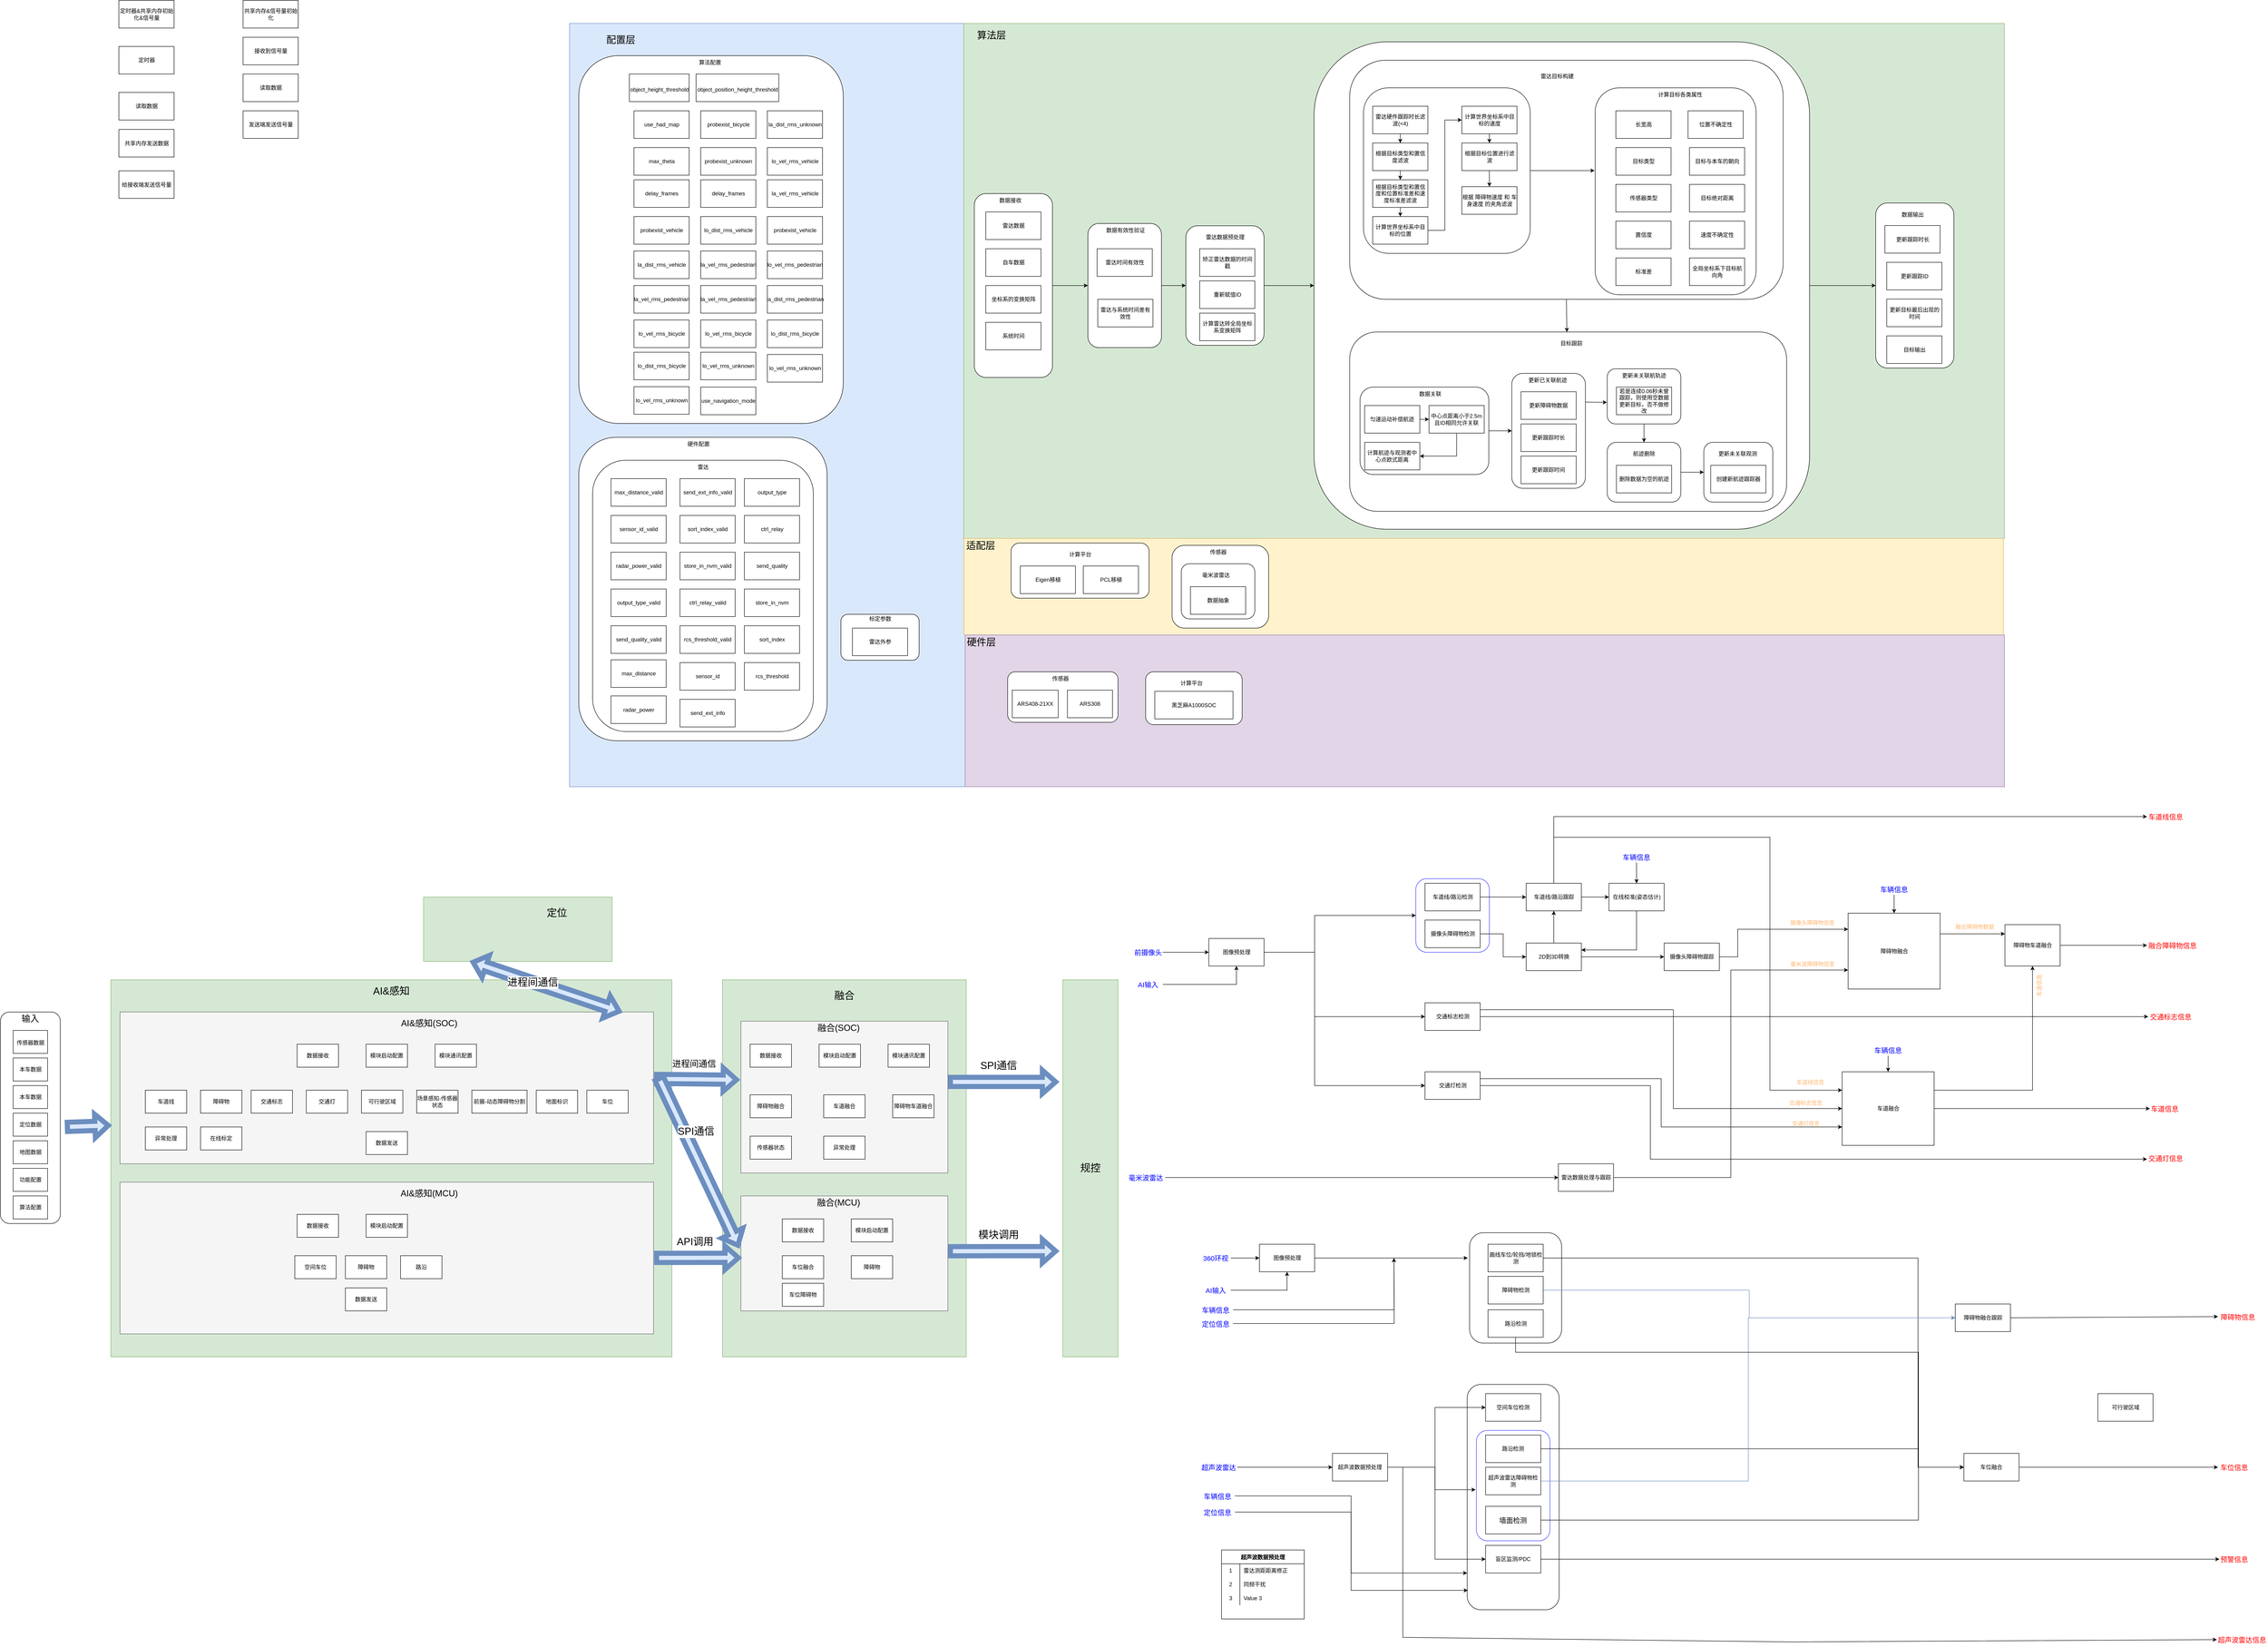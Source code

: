 <mxfile version="21.3.6" type="github" pages="6">
  <diagram id="lATCPpsy5ZSrmrmuy6q1" name="感知融合">
    <mxGraphModel dx="4518" dy="2950" grid="1" gridSize="10" guides="1" tooltips="1" connect="1" arrows="1" fold="1" page="1" pageScale="1" pageWidth="827" pageHeight="1169" math="0" shadow="0">
      <root>
        <mxCell id="DUzeyda3xibaIFuw_aJ4-0" />
        <mxCell id="DUzeyda3xibaIFuw_aJ4-1" parent="DUzeyda3xibaIFuw_aJ4-0" />
        <mxCell id="tYbG_M0QUczdwN4y-8th-2" value="" style="rounded=1;whiteSpace=wrap;html=1;fontColor=#FF8000;strokeColor=#000000;" parent="DUzeyda3xibaIFuw_aJ4-1" vertex="1">
          <mxGeometry x="-45.5" y="420" width="200" height="240" as="geometry" />
        </mxCell>
        <mxCell id="gtIm2WRd1mogve3Y_uj1-30" value="" style="rounded=0;whiteSpace=wrap;html=1;fontSize=21;fillColor=#dae8fc;strokeColor=#6c8ebf;" parent="DUzeyda3xibaIFuw_aJ4-1" vertex="1">
          <mxGeometry x="-2002.5" y="-2210" width="860" height="1660" as="geometry" />
        </mxCell>
        <mxCell id="gtIm2WRd1mogve3Y_uj1-23" value="" style="rounded=0;whiteSpace=wrap;html=1;fillColor=#d5e8d4;strokeColor=#82b366;" parent="DUzeyda3xibaIFuw_aJ4-1" vertex="1">
          <mxGeometry x="-1145.5" y="-2210" width="2263" height="1120" as="geometry" />
        </mxCell>
        <mxCell id="DUzeyda3xibaIFuw_aJ4-95" value="" style="rounded=1;whiteSpace=wrap;html=1;fontColor=#FF8000;strokeColor=#000000;" parent="DUzeyda3xibaIFuw_aJ4-1" vertex="1">
          <mxGeometry x="-50.75" y="750" width="200" height="490" as="geometry" />
        </mxCell>
        <mxCell id="DUzeyda3xibaIFuw_aJ4-27" value="" style="rounded=1;whiteSpace=wrap;html=1;strokeColor=#3333FF;" parent="DUzeyda3xibaIFuw_aJ4-1" vertex="1">
          <mxGeometry x="-162.5" y="-350" width="160" height="160" as="geometry" />
        </mxCell>
        <mxCell id="ceHAkFbPpmzkJ60ouCcL-6" style="edgeStyle=orthogonalEdgeStyle;rounded=0;orthogonalLoop=1;jettySize=auto;html=1;entryX=0;entryY=0.5;entryDx=0;entryDy=0;fontColor=#000000;" parent="DUzeyda3xibaIFuw_aJ4-1" source="DUzeyda3xibaIFuw_aJ4-3" target="DUzeyda3xibaIFuw_aJ4-97" edge="1">
          <mxGeometry relative="1" as="geometry" />
        </mxCell>
        <mxCell id="DUzeyda3xibaIFuw_aJ4-3" value="车道线/路沿检测" style="rounded=0;whiteSpace=wrap;html=1;" parent="DUzeyda3xibaIFuw_aJ4-1" vertex="1">
          <mxGeometry x="-142.5" y="-340" width="120" height="60" as="geometry" />
        </mxCell>
        <mxCell id="DUzeyda3xibaIFuw_aJ4-20" value="" style="rounded=1;whiteSpace=wrap;html=1;strokeColor=#3333FF;" parent="DUzeyda3xibaIFuw_aJ4-1" vertex="1">
          <mxGeometry x="-30.75" y="850" width="160" height="240" as="geometry" />
        </mxCell>
        <mxCell id="DUzeyda3xibaIFuw_aJ4-66" style="edgeStyle=orthogonalEdgeStyle;rounded=0;orthogonalLoop=1;jettySize=auto;html=1;entryX=0;entryY=0.5;entryDx=0;entryDy=0;" parent="DUzeyda3xibaIFuw_aJ4-1" source="DUzeyda3xibaIFuw_aJ4-9" target="DUzeyda3xibaIFuw_aJ4-40" edge="1">
          <mxGeometry relative="1" as="geometry" />
        </mxCell>
        <mxCell id="DUzeyda3xibaIFuw_aJ4-9" value="&lt;font style=&quot;font-size: 15px&quot; color=&quot;#0000FF&quot;&gt;超声波雷达&lt;/font&gt;" style="text;html=1;align=center;verticalAlign=middle;whiteSpace=wrap;rounded=0;fontSize=15;" parent="DUzeyda3xibaIFuw_aJ4-1" vertex="1">
          <mxGeometry x="-630.75" y="902.5" width="80" height="55" as="geometry" />
        </mxCell>
        <mxCell id="DUzeyda3xibaIFuw_aJ4-10" value="空间车位检测" style="rounded=0;whiteSpace=wrap;html=1;" parent="DUzeyda3xibaIFuw_aJ4-1" vertex="1">
          <mxGeometry x="-10.75" y="770" width="120" height="60" as="geometry" />
        </mxCell>
        <mxCell id="DUzeyda3xibaIFuw_aJ4-86" style="edgeStyle=orthogonalEdgeStyle;rounded=0;orthogonalLoop=1;jettySize=auto;html=1;entryX=0;entryY=0.5;entryDx=0;entryDy=0;fontColor=#000000;" parent="DUzeyda3xibaIFuw_aJ4-1" source="DUzeyda3xibaIFuw_aJ4-11" target="DUzeyda3xibaIFuw_aJ4-17" edge="1">
          <mxGeometry relative="1" as="geometry">
            <Array as="points">
              <mxPoint x="930.5" y="890" />
              <mxPoint x="930.5" y="930" />
            </Array>
          </mxGeometry>
        </mxCell>
        <mxCell id="DUzeyda3xibaIFuw_aJ4-11" value="路沿检测" style="rounded=0;whiteSpace=wrap;html=1;" parent="DUzeyda3xibaIFuw_aJ4-1" vertex="1">
          <mxGeometry x="-10.75" y="860" width="120" height="60" as="geometry" />
        </mxCell>
        <mxCell id="tYbG_M0QUczdwN4y-8th-8" style="edgeStyle=orthogonalEdgeStyle;rounded=0;orthogonalLoop=1;jettySize=auto;html=1;fillColor=#dae8fc;strokeColor=#6c8ebf;" parent="DUzeyda3xibaIFuw_aJ4-1" source="DUzeyda3xibaIFuw_aJ4-12" target="tYbG_M0QUczdwN4y-8th-3" edge="1">
          <mxGeometry relative="1" as="geometry">
            <Array as="points">
              <mxPoint x="560.5" y="960" />
              <mxPoint x="560.5" y="605" />
            </Array>
          </mxGeometry>
        </mxCell>
        <mxCell id="DUzeyda3xibaIFuw_aJ4-12" value="超声波雷达障碍物检测" style="rounded=0;whiteSpace=wrap;html=1;" parent="DUzeyda3xibaIFuw_aJ4-1" vertex="1">
          <mxGeometry x="-10.75" y="930" width="120" height="60" as="geometry" />
        </mxCell>
        <mxCell id="GqC8oz_INPMOUXJ03rKP-47" style="edgeStyle=orthogonalEdgeStyle;rounded=0;orthogonalLoop=1;jettySize=auto;html=1;entryX=0;entryY=0.75;entryDx=0;entryDy=0;fontSize=12;fontColor=#FFB570;" parent="DUzeyda3xibaIFuw_aJ4-1" source="DUzeyda3xibaIFuw_aJ4-14" target="DUzeyda3xibaIFuw_aJ4-15" edge="1">
          <mxGeometry relative="1" as="geometry" />
        </mxCell>
        <mxCell id="DUzeyda3xibaIFuw_aJ4-14" value="雷达数据处理与跟踪" style="rounded=0;whiteSpace=wrap;html=1;" parent="DUzeyda3xibaIFuw_aJ4-1" vertex="1">
          <mxGeometry x="147.5" y="270" width="120" height="60" as="geometry" />
        </mxCell>
        <mxCell id="GqC8oz_INPMOUXJ03rKP-29" style="edgeStyle=orthogonalEdgeStyle;rounded=0;orthogonalLoop=1;jettySize=auto;html=1;fontSize=12;fontColor=#FFB570;" parent="DUzeyda3xibaIFuw_aJ4-1" source="DUzeyda3xibaIFuw_aJ4-15" target="GqC8oz_INPMOUXJ03rKP-28" edge="1">
          <mxGeometry relative="1" as="geometry">
            <Array as="points">
              <mxPoint x="1037.5" y="-230" />
              <mxPoint x="1037.5" y="-230" />
            </Array>
          </mxGeometry>
        </mxCell>
        <mxCell id="DUzeyda3xibaIFuw_aJ4-15" value="障碍物融合" style="rounded=0;whiteSpace=wrap;html=1;" parent="DUzeyda3xibaIFuw_aJ4-1" vertex="1">
          <mxGeometry x="777.5" y="-275" width="200" height="165" as="geometry" />
        </mxCell>
        <mxCell id="GqC8oz_INPMOUXJ03rKP-30" style="edgeStyle=orthogonalEdgeStyle;rounded=0;orthogonalLoop=1;jettySize=auto;html=1;entryX=0.5;entryY=1;entryDx=0;entryDy=0;fontSize=12;fontColor=#FFB570;exitX=1;exitY=0.25;exitDx=0;exitDy=0;" parent="DUzeyda3xibaIFuw_aJ4-1" source="DUzeyda3xibaIFuw_aJ4-16" target="GqC8oz_INPMOUXJ03rKP-28" edge="1">
          <mxGeometry relative="1" as="geometry">
            <Array as="points">
              <mxPoint x="1178.5" y="110" />
            </Array>
          </mxGeometry>
        </mxCell>
        <mxCell id="GqC8oz_INPMOUXJ03rKP-34" style="edgeStyle=orthogonalEdgeStyle;rounded=0;orthogonalLoop=1;jettySize=auto;html=1;entryX=0;entryY=0.5;entryDx=0;entryDy=0;fontSize=12;fontColor=#FFB570;" parent="DUzeyda3xibaIFuw_aJ4-1" source="DUzeyda3xibaIFuw_aJ4-16" target="GqC8oz_INPMOUXJ03rKP-60" edge="1">
          <mxGeometry relative="1" as="geometry">
            <mxPoint x="1442.96" y="150.01" as="targetPoint" />
          </mxGeometry>
        </mxCell>
        <mxCell id="DUzeyda3xibaIFuw_aJ4-16" value="车道融合" style="rounded=0;whiteSpace=wrap;html=1;" parent="DUzeyda3xibaIFuw_aJ4-1" vertex="1">
          <mxGeometry x="764.5" y="70" width="200" height="160" as="geometry" />
        </mxCell>
        <mxCell id="DUzeyda3xibaIFuw_aJ4-80" style="edgeStyle=orthogonalEdgeStyle;rounded=0;orthogonalLoop=1;jettySize=auto;html=1;fontColor=#FFB570;" parent="DUzeyda3xibaIFuw_aJ4-1" source="DUzeyda3xibaIFuw_aJ4-17" target="DUzeyda3xibaIFuw_aJ4-79" edge="1">
          <mxGeometry relative="1" as="geometry" />
        </mxCell>
        <mxCell id="DUzeyda3xibaIFuw_aJ4-17" value="车位融合" style="rounded=0;whiteSpace=wrap;html=1;" parent="DUzeyda3xibaIFuw_aJ4-1" vertex="1">
          <mxGeometry x="1029.25" y="900" width="120" height="60" as="geometry" />
        </mxCell>
        <mxCell id="DUzeyda3xibaIFuw_aJ4-28" style="edgeStyle=orthogonalEdgeStyle;rounded=0;orthogonalLoop=1;jettySize=auto;html=1;entryX=0;entryY=0.5;entryDx=0;entryDy=0;" parent="DUzeyda3xibaIFuw_aJ4-1" source="DUzeyda3xibaIFuw_aJ4-23" target="DUzeyda3xibaIFuw_aJ4-27" edge="1">
          <mxGeometry relative="1" as="geometry">
            <Array as="points">
              <mxPoint x="-382.5" y="-190" />
              <mxPoint x="-382.5" y="-270" />
            </Array>
          </mxGeometry>
        </mxCell>
        <mxCell id="DUzeyda3xibaIFuw_aJ4-29" style="edgeStyle=orthogonalEdgeStyle;rounded=0;orthogonalLoop=1;jettySize=auto;html=1;entryX=0;entryY=0.5;entryDx=0;entryDy=0;" parent="DUzeyda3xibaIFuw_aJ4-1" source="DUzeyda3xibaIFuw_aJ4-23" target="DUzeyda3xibaIFuw_aJ4-4" edge="1">
          <mxGeometry relative="1" as="geometry">
            <Array as="points">
              <mxPoint x="-382.5" y="-190" />
              <mxPoint x="-382.5" y="-50" />
            </Array>
          </mxGeometry>
        </mxCell>
        <mxCell id="DUzeyda3xibaIFuw_aJ4-30" style="edgeStyle=orthogonalEdgeStyle;rounded=0;orthogonalLoop=1;jettySize=auto;html=1;entryX=0;entryY=0.5;entryDx=0;entryDy=0;" parent="DUzeyda3xibaIFuw_aJ4-1" source="DUzeyda3xibaIFuw_aJ4-23" target="DUzeyda3xibaIFuw_aJ4-6" edge="1">
          <mxGeometry relative="1" as="geometry">
            <Array as="points">
              <mxPoint x="-382.5" y="-190" />
              <mxPoint x="-382.5" y="100" />
            </Array>
          </mxGeometry>
        </mxCell>
        <mxCell id="DUzeyda3xibaIFuw_aJ4-23" value="图像预处理" style="rounded=0;whiteSpace=wrap;html=1;strokeColor=#000000;" parent="DUzeyda3xibaIFuw_aJ4-1" vertex="1">
          <mxGeometry x="-612.5" y="-220" width="120" height="60" as="geometry" />
        </mxCell>
        <mxCell id="GqC8oz_INPMOUXJ03rKP-44" style="edgeStyle=orthogonalEdgeStyle;rounded=0;orthogonalLoop=1;jettySize=auto;html=1;exitX=1;exitY=0.25;exitDx=0;exitDy=0;fontSize=12;fontColor=#FFB570;entryX=0;entryY=0.5;entryDx=0;entryDy=0;" parent="DUzeyda3xibaIFuw_aJ4-1" source="DUzeyda3xibaIFuw_aJ4-4" target="DUzeyda3xibaIFuw_aJ4-16" edge="1">
          <mxGeometry relative="1" as="geometry">
            <mxPoint x="777.5" y="-65" as="targetPoint" />
            <Array as="points">
              <mxPoint x="397.5" y="-65" />
              <mxPoint x="397.5" y="150" />
            </Array>
          </mxGeometry>
        </mxCell>
        <mxCell id="GqC8oz_INPMOUXJ03rKP-49" style="edgeStyle=orthogonalEdgeStyle;rounded=0;orthogonalLoop=1;jettySize=auto;html=1;fontSize=12;fontColor=#FFB570;" parent="DUzeyda3xibaIFuw_aJ4-1" source="DUzeyda3xibaIFuw_aJ4-4" target="GqC8oz_INPMOUXJ03rKP-50" edge="1">
          <mxGeometry relative="1" as="geometry">
            <mxPoint x="1427.5" y="-40" as="targetPoint" />
            <Array as="points">
              <mxPoint x="747.5" y="-50" />
              <mxPoint x="747.5" y="-50" />
            </Array>
          </mxGeometry>
        </mxCell>
        <mxCell id="DUzeyda3xibaIFuw_aJ4-4" value="交通标志检测" style="rounded=0;whiteSpace=wrap;html=1;" parent="DUzeyda3xibaIFuw_aJ4-1" vertex="1">
          <mxGeometry x="-142.5" y="-80" width="120" height="60" as="geometry" />
        </mxCell>
        <mxCell id="GqC8oz_INPMOUXJ03rKP-4" style="edgeStyle=orthogonalEdgeStyle;rounded=0;orthogonalLoop=1;jettySize=auto;html=1;entryX=0;entryY=0.5;entryDx=0;entryDy=0;" parent="DUzeyda3xibaIFuw_aJ4-1" source="DUzeyda3xibaIFuw_aJ4-5" target="ceHAkFbPpmzkJ60ouCcL-1" edge="1">
          <mxGeometry relative="1" as="geometry" />
        </mxCell>
        <mxCell id="DUzeyda3xibaIFuw_aJ4-5" value="摄像头障碍物检测" style="rounded=0;whiteSpace=wrap;html=1;" parent="DUzeyda3xibaIFuw_aJ4-1" vertex="1">
          <mxGeometry x="-142.5" y="-260" width="120" height="60" as="geometry" />
        </mxCell>
        <mxCell id="GqC8oz_INPMOUXJ03rKP-41" style="edgeStyle=orthogonalEdgeStyle;rounded=0;orthogonalLoop=1;jettySize=auto;html=1;exitX=1;exitY=0.25;exitDx=0;exitDy=0;entryX=0;entryY=0.75;entryDx=0;entryDy=0;fontSize=12;fontColor=#FFB570;" parent="DUzeyda3xibaIFuw_aJ4-1" source="DUzeyda3xibaIFuw_aJ4-6" target="DUzeyda3xibaIFuw_aJ4-16" edge="1">
          <mxGeometry relative="1" as="geometry" />
        </mxCell>
        <mxCell id="GqC8oz_INPMOUXJ03rKP-52" style="edgeStyle=orthogonalEdgeStyle;rounded=0;orthogonalLoop=1;jettySize=auto;html=1;fontSize=12;fontColor=#FFB570;" parent="DUzeyda3xibaIFuw_aJ4-1" source="DUzeyda3xibaIFuw_aJ4-6" edge="1">
          <mxGeometry relative="1" as="geometry">
            <mxPoint x="1427.5" y="260" as="targetPoint" />
            <Array as="points">
              <mxPoint x="347.5" y="100" />
              <mxPoint x="347.5" y="260" />
              <mxPoint x="1404.5" y="260" />
            </Array>
          </mxGeometry>
        </mxCell>
        <mxCell id="DUzeyda3xibaIFuw_aJ4-6" value="交通灯检测" style="rounded=0;whiteSpace=wrap;html=1;" parent="DUzeyda3xibaIFuw_aJ4-1" vertex="1">
          <mxGeometry x="-142.5" y="70" width="120" height="60" as="geometry" />
        </mxCell>
        <mxCell id="DUzeyda3xibaIFuw_aJ4-84" style="edgeStyle=orthogonalEdgeStyle;rounded=0;orthogonalLoop=1;jettySize=auto;html=1;entryX=0;entryY=0.5;entryDx=0;entryDy=0;fontColor=#000000;exitX=1;exitY=0.5;exitDx=0;exitDy=0;" parent="DUzeyda3xibaIFuw_aJ4-1" source="DUzeyda3xibaIFuw_aJ4-8" target="DUzeyda3xibaIFuw_aJ4-17" edge="1">
          <mxGeometry relative="1" as="geometry">
            <Array as="points">
              <mxPoint x="929.5" y="475" />
              <mxPoint x="929.5" y="930" />
            </Array>
          </mxGeometry>
        </mxCell>
        <mxCell id="DUzeyda3xibaIFuw_aJ4-8" value="画线车位/轮挡/地锁检测" style="rounded=0;whiteSpace=wrap;html=1;" parent="DUzeyda3xibaIFuw_aJ4-1" vertex="1">
          <mxGeometry x="-5.5" y="445" width="120" height="60" as="geometry" />
        </mxCell>
        <mxCell id="DUzeyda3xibaIFuw_aJ4-78" style="edgeStyle=orthogonalEdgeStyle;rounded=0;orthogonalLoop=1;jettySize=auto;html=1;fontColor=#000000;" parent="DUzeyda3xibaIFuw_aJ4-1" source="DUzeyda3xibaIFuw_aJ4-34" target="DUzeyda3xibaIFuw_aJ4-77" edge="1">
          <mxGeometry relative="1" as="geometry" />
        </mxCell>
        <mxCell id="DUzeyda3xibaIFuw_aJ4-34" value="盲区监测/PDC" style="rounded=0;whiteSpace=wrap;html=1;" parent="DUzeyda3xibaIFuw_aJ4-1" vertex="1">
          <mxGeometry x="-10.75" y="1100" width="120" height="60" as="geometry" />
        </mxCell>
        <mxCell id="DUzeyda3xibaIFuw_aJ4-60" style="edgeStyle=orthogonalEdgeStyle;rounded=0;orthogonalLoop=1;jettySize=auto;html=1;entryX=0;entryY=0.5;entryDx=0;entryDy=0;" parent="DUzeyda3xibaIFuw_aJ4-1" source="DUzeyda3xibaIFuw_aJ4-40" target="DUzeyda3xibaIFuw_aJ4-10" edge="1">
          <mxGeometry relative="1" as="geometry">
            <Array as="points">
              <mxPoint x="-120.75" y="930" />
              <mxPoint x="-120.75" y="800" />
            </Array>
          </mxGeometry>
        </mxCell>
        <mxCell id="DUzeyda3xibaIFuw_aJ4-63" style="edgeStyle=orthogonalEdgeStyle;rounded=0;orthogonalLoop=1;jettySize=auto;html=1;entryX=0;entryY=0.5;entryDx=0;entryDy=0;" parent="DUzeyda3xibaIFuw_aJ4-1" source="DUzeyda3xibaIFuw_aJ4-40" target="DUzeyda3xibaIFuw_aJ4-34" edge="1">
          <mxGeometry relative="1" as="geometry">
            <Array as="points">
              <mxPoint x="-120.75" y="930" />
              <mxPoint x="-120.75" y="1130" />
            </Array>
          </mxGeometry>
        </mxCell>
        <mxCell id="DUzeyda3xibaIFuw_aJ4-65" style="edgeStyle=orthogonalEdgeStyle;rounded=0;orthogonalLoop=1;jettySize=auto;html=1;entryX=-0.011;entryY=0.537;entryDx=0;entryDy=0;entryPerimeter=0;" parent="DUzeyda3xibaIFuw_aJ4-1" source="DUzeyda3xibaIFuw_aJ4-40" target="DUzeyda3xibaIFuw_aJ4-20" edge="1">
          <mxGeometry relative="1" as="geometry">
            <Array as="points">
              <mxPoint x="-120.75" y="930" />
              <mxPoint x="-120.75" y="979" />
            </Array>
          </mxGeometry>
        </mxCell>
        <mxCell id="DUzeyda3xibaIFuw_aJ4-40" value="超声波数据预处理" style="rounded=0;whiteSpace=wrap;html=1;strokeColor=#000000;" parent="DUzeyda3xibaIFuw_aJ4-1" vertex="1">
          <mxGeometry x="-343.75" y="900" width="120" height="60" as="geometry" />
        </mxCell>
        <mxCell id="DUzeyda3xibaIFuw_aJ4-50" value="超声波数据预处理" style="shape=table;startSize=30;container=1;collapsible=0;childLayout=tableLayout;fixedRows=1;rowLines=0;fontStyle=1;strokeColor=#000000;" parent="DUzeyda3xibaIFuw_aJ4-1" vertex="1">
          <mxGeometry x="-585" y="1110" width="180" height="150" as="geometry" />
        </mxCell>
        <mxCell id="DUzeyda3xibaIFuw_aJ4-51" value="" style="shape=tableRow;horizontal=0;startSize=0;swimlaneHead=0;swimlaneBody=0;top=0;left=0;bottom=0;right=0;collapsible=0;dropTarget=0;fillColor=none;points=[[0,0.5],[1,0.5]];portConstraint=eastwest;strokeColor=#000000;" parent="DUzeyda3xibaIFuw_aJ4-50" vertex="1">
          <mxGeometry y="30" width="180" height="30" as="geometry" />
        </mxCell>
        <mxCell id="DUzeyda3xibaIFuw_aJ4-52" value="1" style="shape=partialRectangle;html=1;whiteSpace=wrap;connectable=0;fillColor=none;top=0;left=0;bottom=0;right=0;overflow=hidden;pointerEvents=1;strokeColor=#000000;" parent="DUzeyda3xibaIFuw_aJ4-51" vertex="1">
          <mxGeometry width="40" height="30" as="geometry">
            <mxRectangle width="40" height="30" as="alternateBounds" />
          </mxGeometry>
        </mxCell>
        <mxCell id="DUzeyda3xibaIFuw_aJ4-53" value="雷达测距距离修正" style="shape=partialRectangle;html=1;whiteSpace=wrap;connectable=0;fillColor=none;top=0;left=0;bottom=0;right=0;align=left;spacingLeft=6;overflow=hidden;strokeColor=#000000;" parent="DUzeyda3xibaIFuw_aJ4-51" vertex="1">
          <mxGeometry x="40" width="140" height="30" as="geometry">
            <mxRectangle width="140" height="30" as="alternateBounds" />
          </mxGeometry>
        </mxCell>
        <mxCell id="DUzeyda3xibaIFuw_aJ4-54" value="" style="shape=tableRow;horizontal=0;startSize=0;swimlaneHead=0;swimlaneBody=0;top=0;left=0;bottom=0;right=0;collapsible=0;dropTarget=0;fillColor=none;points=[[0,0.5],[1,0.5]];portConstraint=eastwest;strokeColor=#000000;" parent="DUzeyda3xibaIFuw_aJ4-50" vertex="1">
          <mxGeometry y="60" width="180" height="30" as="geometry" />
        </mxCell>
        <mxCell id="DUzeyda3xibaIFuw_aJ4-55" value="2" style="shape=partialRectangle;html=1;whiteSpace=wrap;connectable=0;fillColor=none;top=0;left=0;bottom=0;right=0;overflow=hidden;strokeColor=#000000;" parent="DUzeyda3xibaIFuw_aJ4-54" vertex="1">
          <mxGeometry width="40" height="30" as="geometry">
            <mxRectangle width="40" height="30" as="alternateBounds" />
          </mxGeometry>
        </mxCell>
        <mxCell id="DUzeyda3xibaIFuw_aJ4-56" value="同频干扰" style="shape=partialRectangle;html=1;whiteSpace=wrap;connectable=0;fillColor=none;top=0;left=0;bottom=0;right=0;align=left;spacingLeft=6;overflow=hidden;strokeColor=#000000;" parent="DUzeyda3xibaIFuw_aJ4-54" vertex="1">
          <mxGeometry x="40" width="140" height="30" as="geometry">
            <mxRectangle width="140" height="30" as="alternateBounds" />
          </mxGeometry>
        </mxCell>
        <mxCell id="DUzeyda3xibaIFuw_aJ4-57" value="" style="shape=tableRow;horizontal=0;startSize=0;swimlaneHead=0;swimlaneBody=0;top=0;left=0;bottom=0;right=0;collapsible=0;dropTarget=0;fillColor=none;points=[[0,0.5],[1,0.5]];portConstraint=eastwest;strokeColor=#000000;" parent="DUzeyda3xibaIFuw_aJ4-50" vertex="1">
          <mxGeometry y="90" width="180" height="30" as="geometry" />
        </mxCell>
        <mxCell id="DUzeyda3xibaIFuw_aJ4-58" value="3" style="shape=partialRectangle;html=1;whiteSpace=wrap;connectable=0;fillColor=none;top=0;left=0;bottom=0;right=0;overflow=hidden;strokeColor=#000000;" parent="DUzeyda3xibaIFuw_aJ4-57" vertex="1">
          <mxGeometry width="40" height="30" as="geometry">
            <mxRectangle width="40" height="30" as="alternateBounds" />
          </mxGeometry>
        </mxCell>
        <mxCell id="DUzeyda3xibaIFuw_aJ4-59" value="Value 3" style="shape=partialRectangle;html=1;whiteSpace=wrap;connectable=0;fillColor=none;top=0;left=0;bottom=0;right=0;align=left;spacingLeft=6;overflow=hidden;strokeColor=#000000;" parent="DUzeyda3xibaIFuw_aJ4-57" vertex="1">
          <mxGeometry x="40" width="140" height="30" as="geometry">
            <mxRectangle width="140" height="30" as="alternateBounds" />
          </mxGeometry>
        </mxCell>
        <mxCell id="DUzeyda3xibaIFuw_aJ4-77" value="&lt;font style=&quot;font-size: 15px;&quot; color=&quot;#FF0000&quot;&gt;预警信息&lt;/font&gt;" style="text;html=1;strokeColor=none;fillColor=none;align=center;verticalAlign=middle;whiteSpace=wrap;rounded=0;fontColor=#000000;fontSize=15;" parent="DUzeyda3xibaIFuw_aJ4-1" vertex="1">
          <mxGeometry x="1584.88" y="1115" width="63.75" height="30" as="geometry" />
        </mxCell>
        <mxCell id="DUzeyda3xibaIFuw_aJ4-79" value="车位信息" style="text;html=1;strokeColor=none;fillColor=none;align=center;verticalAlign=middle;whiteSpace=wrap;rounded=0;fontColor=#FF0000;fontSize=15;" parent="DUzeyda3xibaIFuw_aJ4-1" vertex="1">
          <mxGeometry x="1581.75" y="915" width="70" height="30" as="geometry" />
        </mxCell>
        <mxCell id="DUzeyda3xibaIFuw_aJ4-90" style="edgeStyle=orthogonalEdgeStyle;rounded=0;orthogonalLoop=1;jettySize=auto;html=1;entryX=0;entryY=0.5;entryDx=0;entryDy=0;fontColor=#FF8000;" parent="DUzeyda3xibaIFuw_aJ4-1" source="DUzeyda3xibaIFuw_aJ4-89" target="DUzeyda3xibaIFuw_aJ4-14" edge="1">
          <mxGeometry relative="1" as="geometry" />
        </mxCell>
        <mxCell id="DUzeyda3xibaIFuw_aJ4-89" value="&lt;font style=&quot;font-size: 15px&quot; color=&quot;#0000FF&quot;&gt;毫米波雷达&lt;/font&gt;" style="text;html=1;strokeColor=none;fillColor=none;align=center;verticalAlign=middle;whiteSpace=wrap;rounded=0;fontColor=#FFB570;fontSize=15;" parent="DUzeyda3xibaIFuw_aJ4-1" vertex="1">
          <mxGeometry x="-792.5" y="285" width="85" height="30" as="geometry" />
        </mxCell>
        <mxCell id="ceHAkFbPpmzkJ60ouCcL-3" style="edgeStyle=orthogonalEdgeStyle;rounded=0;orthogonalLoop=1;jettySize=auto;html=1;entryX=0;entryY=0.5;entryDx=0;entryDy=0;fontColor=#000000;" parent="DUzeyda3xibaIFuw_aJ4-1" source="DUzeyda3xibaIFuw_aJ4-97" target="ceHAkFbPpmzkJ60ouCcL-2" edge="1">
          <mxGeometry relative="1" as="geometry" />
        </mxCell>
        <mxCell id="GqC8oz_INPMOUXJ03rKP-9" style="edgeStyle=orthogonalEdgeStyle;rounded=0;orthogonalLoop=1;jettySize=auto;html=1;fontSize=17;exitX=0.5;exitY=0;exitDx=0;exitDy=0;entryX=0;entryY=0.25;entryDx=0;entryDy=0;" parent="DUzeyda3xibaIFuw_aJ4-1" source="DUzeyda3xibaIFuw_aJ4-97" target="DUzeyda3xibaIFuw_aJ4-16" edge="1">
          <mxGeometry relative="1" as="geometry">
            <mxPoint x="777.5" y="-130" as="targetPoint" />
            <Array as="points">
              <mxPoint x="137.5" y="-440" />
              <mxPoint x="607.5" y="-440" />
              <mxPoint x="607.5" y="110" />
            </Array>
          </mxGeometry>
        </mxCell>
        <mxCell id="GqC8oz_INPMOUXJ03rKP-35" style="edgeStyle=orthogonalEdgeStyle;rounded=0;orthogonalLoop=1;jettySize=auto;html=1;exitX=0.5;exitY=0;exitDx=0;exitDy=0;fontSize=12;fontColor=#FFB570;entryX=0;entryY=0.5;entryDx=0;entryDy=0;" parent="DUzeyda3xibaIFuw_aJ4-1" source="DUzeyda3xibaIFuw_aJ4-97" target="GqC8oz_INPMOUXJ03rKP-38" edge="1">
          <mxGeometry relative="1" as="geometry">
            <mxPoint x="1431.786" y="-370" as="targetPoint" />
            <Array as="points">
              <mxPoint x="137.5" y="-485" />
            </Array>
          </mxGeometry>
        </mxCell>
        <mxCell id="DUzeyda3xibaIFuw_aJ4-97" value="车道线/路沿跟踪" style="rounded=0;whiteSpace=wrap;html=1;fontColor=#000000;strokeColor=#000000;" parent="DUzeyda3xibaIFuw_aJ4-1" vertex="1">
          <mxGeometry x="77.5" y="-340" width="120" height="60" as="geometry" />
        </mxCell>
        <mxCell id="ceHAkFbPpmzkJ60ouCcL-4" style="edgeStyle=orthogonalEdgeStyle;rounded=0;orthogonalLoop=1;jettySize=auto;html=1;entryX=0.5;entryY=1;entryDx=0;entryDy=0;fontColor=#000000;" parent="DUzeyda3xibaIFuw_aJ4-1" source="ceHAkFbPpmzkJ60ouCcL-1" target="DUzeyda3xibaIFuw_aJ4-97" edge="1">
          <mxGeometry relative="1" as="geometry" />
        </mxCell>
        <mxCell id="GqC8oz_INPMOUXJ03rKP-12" style="edgeStyle=orthogonalEdgeStyle;rounded=0;orthogonalLoop=1;jettySize=auto;html=1;entryX=0;entryY=0.5;entryDx=0;entryDy=0;fontSize=17;fontColor=#FFB570;" parent="DUzeyda3xibaIFuw_aJ4-1" source="ceHAkFbPpmzkJ60ouCcL-1" target="GqC8oz_INPMOUXJ03rKP-11" edge="1">
          <mxGeometry relative="1" as="geometry" />
        </mxCell>
        <mxCell id="ceHAkFbPpmzkJ60ouCcL-1" value="2D到3D转换" style="rounded=0;whiteSpace=wrap;html=1;fontColor=#000000;strokeColor=#000000;" parent="DUzeyda3xibaIFuw_aJ4-1" vertex="1">
          <mxGeometry x="77.5" y="-210" width="120" height="60" as="geometry" />
        </mxCell>
        <mxCell id="ceHAkFbPpmzkJ60ouCcL-5" style="edgeStyle=orthogonalEdgeStyle;rounded=0;orthogonalLoop=1;jettySize=auto;html=1;entryX=1;entryY=0.25;entryDx=0;entryDy=0;fontColor=#000000;" parent="DUzeyda3xibaIFuw_aJ4-1" source="ceHAkFbPpmzkJ60ouCcL-2" target="ceHAkFbPpmzkJ60ouCcL-1" edge="1">
          <mxGeometry relative="1" as="geometry">
            <Array as="points">
              <mxPoint x="317.5" y="-195" />
            </Array>
          </mxGeometry>
        </mxCell>
        <mxCell id="ceHAkFbPpmzkJ60ouCcL-2" value="在线校准(姿态估计)" style="rounded=0;whiteSpace=wrap;html=1;fontColor=#000000;strokeColor=#000000;" parent="DUzeyda3xibaIFuw_aJ4-1" vertex="1">
          <mxGeometry x="257.5" y="-340" width="120" height="60" as="geometry" />
        </mxCell>
        <mxCell id="GqC8oz_INPMOUXJ03rKP-3" style="edgeStyle=orthogonalEdgeStyle;rounded=0;orthogonalLoop=1;jettySize=auto;html=1;" parent="DUzeyda3xibaIFuw_aJ4-1" source="GqC8oz_INPMOUXJ03rKP-1" edge="1">
          <mxGeometry relative="1" as="geometry">
            <mxPoint x="-49.5" y="475" as="targetPoint" />
          </mxGeometry>
        </mxCell>
        <mxCell id="GqC8oz_INPMOUXJ03rKP-1" value="图像预处理" style="rounded=0;whiteSpace=wrap;html=1;strokeColor=#000000;" parent="DUzeyda3xibaIFuw_aJ4-1" vertex="1">
          <mxGeometry x="-502.5" y="445" width="120" height="60" as="geometry" />
        </mxCell>
        <mxCell id="GqC8oz_INPMOUXJ03rKP-7" style="edgeStyle=orthogonalEdgeStyle;rounded=0;orthogonalLoop=1;jettySize=auto;html=1;entryX=0.5;entryY=0;entryDx=0;entryDy=0;fontSize=17;" parent="DUzeyda3xibaIFuw_aJ4-1" source="GqC8oz_INPMOUXJ03rKP-6" target="ceHAkFbPpmzkJ60ouCcL-2" edge="1">
          <mxGeometry relative="1" as="geometry" />
        </mxCell>
        <mxCell id="GqC8oz_INPMOUXJ03rKP-6" value="&lt;font style=&quot;font-size: 15px&quot; color=&quot;#0000FF&quot;&gt;车辆信息&lt;/font&gt;" style="text;html=1;align=center;verticalAlign=middle;whiteSpace=wrap;rounded=0;fontSize=15;" parent="DUzeyda3xibaIFuw_aJ4-1" vertex="1">
          <mxGeometry x="280" y="-410" width="75" height="25" as="geometry" />
        </mxCell>
        <mxCell id="GqC8oz_INPMOUXJ03rKP-10" value="&lt;font color=&quot;#FFB570&quot;&gt;车道信息&lt;/font&gt;" style="text;html=1;align=center;verticalAlign=middle;whiteSpace=wrap;rounded=0;horizontal=0;" parent="DUzeyda3xibaIFuw_aJ4-1" vertex="1">
          <mxGeometry x="1178.5" y="-150" width="29" height="65" as="geometry" />
        </mxCell>
        <mxCell id="GqC8oz_INPMOUXJ03rKP-13" style="edgeStyle=orthogonalEdgeStyle;rounded=0;orthogonalLoop=1;jettySize=auto;html=1;fontSize=17;fontColor=#FFB570;" parent="DUzeyda3xibaIFuw_aJ4-1" source="GqC8oz_INPMOUXJ03rKP-11" edge="1">
          <mxGeometry relative="1" as="geometry">
            <mxPoint x="777.5" y="-240" as="targetPoint" />
            <Array as="points">
              <mxPoint x="537.5" y="-180" />
              <mxPoint x="537.5" y="-240" />
              <mxPoint x="777.5" y="-240" />
            </Array>
          </mxGeometry>
        </mxCell>
        <mxCell id="GqC8oz_INPMOUXJ03rKP-11" value="摄像头障碍物跟踪" style="rounded=0;whiteSpace=wrap;html=1;" parent="DUzeyda3xibaIFuw_aJ4-1" vertex="1">
          <mxGeometry x="377.5" y="-210" width="120" height="60" as="geometry" />
        </mxCell>
        <mxCell id="GqC8oz_INPMOUXJ03rKP-15" value="&lt;font color=&quot;#FFB570&quot;&gt;交通标志信息&lt;/font&gt;" style="text;html=1;align=center;verticalAlign=middle;whiteSpace=wrap;rounded=0;" parent="DUzeyda3xibaIFuw_aJ4-1" vertex="1">
          <mxGeometry x="647.5" y="125" width="75" height="25" as="geometry" />
        </mxCell>
        <mxCell id="GqC8oz_INPMOUXJ03rKP-20" value="&lt;font color=&quot;#FFB570&quot;&gt;交通灯信息&lt;/font&gt;" style="text;html=1;align=center;verticalAlign=middle;whiteSpace=wrap;rounded=0;" parent="DUzeyda3xibaIFuw_aJ4-1" vertex="1">
          <mxGeometry x="647.5" y="170" width="75" height="25" as="geometry" />
        </mxCell>
        <mxCell id="GqC8oz_INPMOUXJ03rKP-23" value="&lt;font style=&quot;font-size: 12px&quot;&gt;摄像头障碍物信息&lt;/font&gt;" style="text;html=1;strokeColor=none;fillColor=none;align=center;verticalAlign=middle;whiteSpace=wrap;rounded=0;fontSize=17;fontColor=#FFB570;" parent="DUzeyda3xibaIFuw_aJ4-1" vertex="1">
          <mxGeometry x="614.5" y="-270" width="170" height="30" as="geometry" />
        </mxCell>
        <mxCell id="GqC8oz_INPMOUXJ03rKP-25" value="&lt;font style=&quot;font-size: 12px&quot;&gt;毫米波障碍物信息&lt;/font&gt;" style="text;html=1;strokeColor=none;fillColor=none;align=center;verticalAlign=middle;whiteSpace=wrap;rounded=0;fontSize=17;fontColor=#FFB570;horizontal=1;" parent="DUzeyda3xibaIFuw_aJ4-1" vertex="1">
          <mxGeometry x="634.5" y="-205" width="130" height="80" as="geometry" />
        </mxCell>
        <mxCell id="GqC8oz_INPMOUXJ03rKP-26" value="&lt;font color=&quot;#FF0000&quot;&gt;融合障碍物信息&lt;/font&gt;" style="text;html=1;strokeColor=none;fillColor=none;align=center;verticalAlign=middle;whiteSpace=wrap;rounded=0;fontSize=15;fontColor=#FFB570;" parent="DUzeyda3xibaIFuw_aJ4-1" vertex="1">
          <mxGeometry x="1427.5" y="-220" width="110" height="30" as="geometry" />
        </mxCell>
        <mxCell id="GqC8oz_INPMOUXJ03rKP-32" style="edgeStyle=orthogonalEdgeStyle;rounded=0;orthogonalLoop=1;jettySize=auto;html=1;fontSize=12;fontColor=#FFB570;" parent="DUzeyda3xibaIFuw_aJ4-1" source="GqC8oz_INPMOUXJ03rKP-28" target="GqC8oz_INPMOUXJ03rKP-26" edge="1">
          <mxGeometry relative="1" as="geometry" />
        </mxCell>
        <mxCell id="GqC8oz_INPMOUXJ03rKP-28" value="障碍物车道融合" style="rounded=0;whiteSpace=wrap;html=1;" parent="DUzeyda3xibaIFuw_aJ4-1" vertex="1">
          <mxGeometry x="1118.5" y="-250" width="120" height="90" as="geometry" />
        </mxCell>
        <mxCell id="GqC8oz_INPMOUXJ03rKP-38" value="&lt;font color=&quot;#FF0000&quot;&gt;车道线信息&lt;/font&gt;" style="text;html=1;strokeColor=none;fillColor=none;align=center;verticalAlign=middle;whiteSpace=wrap;rounded=0;fontSize=15;fontColor=#00FFFF;" parent="DUzeyda3xibaIFuw_aJ4-1" vertex="1">
          <mxGeometry x="1427.5" y="-500" width="80" height="30" as="geometry" />
        </mxCell>
        <mxCell id="GqC8oz_INPMOUXJ03rKP-48" value="&lt;font color=&quot;#FFB570&quot;&gt;车道线信息&lt;/font&gt;" style="text;html=1;align=center;verticalAlign=middle;whiteSpace=wrap;rounded=0;" parent="DUzeyda3xibaIFuw_aJ4-1" vertex="1">
          <mxGeometry x="657.5" y="80" width="75" height="25" as="geometry" />
        </mxCell>
        <mxCell id="GqC8oz_INPMOUXJ03rKP-50" value="&lt;font style=&quot;font-size: 15px;&quot;&gt;交通标志信息&lt;/font&gt;" style="text;html=1;align=center;verticalAlign=middle;whiteSpace=wrap;rounded=0;fontSize=15;fontColor=#FF0000;" parent="DUzeyda3xibaIFuw_aJ4-1" vertex="1">
          <mxGeometry x="1430" y="-67.5" width="97.5" height="35" as="geometry" />
        </mxCell>
        <mxCell id="GqC8oz_INPMOUXJ03rKP-51" value="融合障碍物数据" style="text;html=1;strokeColor=none;fillColor=none;align=center;verticalAlign=middle;whiteSpace=wrap;rounded=0;fontSize=12;fontColor=#FFB570;" parent="DUzeyda3xibaIFuw_aJ4-1" vertex="1">
          <mxGeometry x="997.5" y="-260" width="110" height="30" as="geometry" />
        </mxCell>
        <mxCell id="GqC8oz_INPMOUXJ03rKP-56" style="edgeStyle=orthogonalEdgeStyle;rounded=0;orthogonalLoop=1;jettySize=auto;html=1;entryX=0;entryY=0.5;entryDx=0;entryDy=0;fontSize=15;fontColor=#0000FF;" parent="DUzeyda3xibaIFuw_aJ4-1" source="GqC8oz_INPMOUXJ03rKP-55" target="DUzeyda3xibaIFuw_aJ4-23" edge="1">
          <mxGeometry relative="1" as="geometry" />
        </mxCell>
        <mxCell id="GqC8oz_INPMOUXJ03rKP-55" value="&lt;font style=&quot;font-size: 15px;&quot; color=&quot;#0000FF&quot;&gt;前摄像头&lt;/font&gt;" style="text;html=1;strokeColor=none;fillColor=none;align=center;verticalAlign=middle;whiteSpace=wrap;rounded=0;fontSize=15;fontColor=#FFB570;" parent="DUzeyda3xibaIFuw_aJ4-1" vertex="1">
          <mxGeometry x="-777.5" y="-200" width="65" height="20" as="geometry" />
        </mxCell>
        <mxCell id="GqC8oz_INPMOUXJ03rKP-59" style="edgeStyle=orthogonalEdgeStyle;rounded=0;orthogonalLoop=1;jettySize=auto;html=1;fontSize=15;fontColor=#0000FF;" parent="DUzeyda3xibaIFuw_aJ4-1" source="GqC8oz_INPMOUXJ03rKP-57" target="GqC8oz_INPMOUXJ03rKP-1" edge="1">
          <mxGeometry relative="1" as="geometry" />
        </mxCell>
        <mxCell id="GqC8oz_INPMOUXJ03rKP-57" value="&lt;font color=&quot;#0000FF&quot;&gt;360环视&lt;/font&gt;" style="text;html=1;strokeColor=none;fillColor=none;align=center;verticalAlign=middle;whiteSpace=wrap;rounded=0;fontColor=#FFB570;fontSize=15;" parent="DUzeyda3xibaIFuw_aJ4-1" vertex="1">
          <mxGeometry x="-630" y="460" width="65" height="30" as="geometry" />
        </mxCell>
        <mxCell id="GqC8oz_INPMOUXJ03rKP-60" value="&lt;font style=&quot;font-size: 15px&quot;&gt;车道信息&lt;/font&gt;" style="text;html=1;align=center;verticalAlign=middle;whiteSpace=wrap;rounded=0;fontSize=15;fontColor=#FF0000;" parent="DUzeyda3xibaIFuw_aJ4-1" vertex="1">
          <mxGeometry x="1433.75" y="132.5" width="63.75" height="35" as="geometry" />
        </mxCell>
        <mxCell id="GqC8oz_INPMOUXJ03rKP-61" value="&lt;font style=&quot;font-size: 15px&quot;&gt;交通灯信息&lt;/font&gt;" style="text;html=1;align=center;verticalAlign=middle;whiteSpace=wrap;rounded=0;fontSize=15;fontColor=#FF0000;" parent="DUzeyda3xibaIFuw_aJ4-1" vertex="1">
          <mxGeometry x="1427.5" y="240" width="80" height="35" as="geometry" />
        </mxCell>
        <mxCell id="GqC8oz_INPMOUXJ03rKP-65" style="edgeStyle=orthogonalEdgeStyle;rounded=0;orthogonalLoop=1;jettySize=auto;html=1;entryX=0.5;entryY=1;entryDx=0;entryDy=0;fontSize=15;fontColor=#0000FF;" parent="DUzeyda3xibaIFuw_aJ4-1" source="GqC8oz_INPMOUXJ03rKP-63" target="DUzeyda3xibaIFuw_aJ4-23" edge="1">
          <mxGeometry relative="1" as="geometry" />
        </mxCell>
        <mxCell id="GqC8oz_INPMOUXJ03rKP-63" value="&lt;font color=&quot;#0000FF&quot;&gt;AI输入&lt;/font&gt;" style="text;html=1;strokeColor=none;fillColor=none;align=center;verticalAlign=middle;whiteSpace=wrap;rounded=0;fontSize=15;fontColor=#FFB570;" parent="DUzeyda3xibaIFuw_aJ4-1" vertex="1">
          <mxGeometry x="-777.5" y="-130" width="65" height="20" as="geometry" />
        </mxCell>
        <mxCell id="GqC8oz_INPMOUXJ03rKP-67" style="edgeStyle=orthogonalEdgeStyle;rounded=0;orthogonalLoop=1;jettySize=auto;html=1;fontSize=15;fontColor=#0000FF;" parent="DUzeyda3xibaIFuw_aJ4-1" source="GqC8oz_INPMOUXJ03rKP-66" target="GqC8oz_INPMOUXJ03rKP-1" edge="1">
          <mxGeometry relative="1" as="geometry">
            <mxPoint x="-565" y="535" as="sourcePoint" />
          </mxGeometry>
        </mxCell>
        <mxCell id="GqC8oz_INPMOUXJ03rKP-66" value="&lt;font color=&quot;#0000FF&quot;&gt;AI输入&lt;/font&gt;" style="text;html=1;strokeColor=none;fillColor=none;align=center;verticalAlign=middle;whiteSpace=wrap;rounded=0;fontSize=15;fontColor=#FFB570;" parent="DUzeyda3xibaIFuw_aJ4-1" vertex="1">
          <mxGeometry x="-630" y="535" width="65" height="20" as="geometry" />
        </mxCell>
        <mxCell id="YXh_x48nNFwDokjstpJF-1" value="&lt;font style=&quot;font-size: 15px;&quot; color=&quot;#FF0000&quot;&gt;超声波雷达信息&lt;/font&gt;" style="text;html=1;strokeColor=none;fillColor=none;align=center;verticalAlign=middle;whiteSpace=wrap;rounded=0;fontColor=#000000;fontSize=15;" parent="DUzeyda3xibaIFuw_aJ4-1" vertex="1">
          <mxGeometry x="1579.25" y="1290" width="110" height="30" as="geometry" />
        </mxCell>
        <mxCell id="YXh_x48nNFwDokjstpJF-3" value="" style="endArrow=classic;html=1;rounded=0;entryX=0;entryY=0.5;entryDx=0;entryDy=0;" parent="DUzeyda3xibaIFuw_aJ4-1" target="YXh_x48nNFwDokjstpJF-1" edge="1">
          <mxGeometry width="50" height="50" relative="1" as="geometry">
            <mxPoint x="-190.75" y="930" as="sourcePoint" />
            <mxPoint x="1569.25" y="1130" as="targetPoint" />
            <Array as="points">
              <mxPoint x="-190.75" y="1300" />
              <mxPoint x="659.25" y="1310" />
            </Array>
          </mxGeometry>
        </mxCell>
        <mxCell id="YXh_x48nNFwDokjstpJF-5" value="&lt;font style=&quot;font-size: 15px;&quot; color=&quot;#FF0000&quot;&gt;障碍物信息&lt;/font&gt;" style="text;html=1;strokeColor=none;fillColor=none;align=center;verticalAlign=middle;whiteSpace=wrap;rounded=0;fontColor=#000000;fontSize=15;" parent="DUzeyda3xibaIFuw_aJ4-1" vertex="1">
          <mxGeometry x="1581.75" y="587.5" width="85.62" height="30" as="geometry" />
        </mxCell>
        <mxCell id="YXh_x48nNFwDokjstpJF-6" value="" style="endArrow=classic;html=1;rounded=0;exitX=1;exitY=0.5;exitDx=0;exitDy=0;entryX=0;entryY=0.5;entryDx=0;entryDy=0;" parent="DUzeyda3xibaIFuw_aJ4-1" source="tYbG_M0QUczdwN4y-8th-3" target="YXh_x48nNFwDokjstpJF-5" edge="1">
          <mxGeometry width="50" height="50" relative="1" as="geometry">
            <mxPoint x="670.5" y="690" as="sourcePoint" />
            <mxPoint x="1459.25" y="975" as="targetPoint" />
          </mxGeometry>
        </mxCell>
        <mxCell id="YXh_x48nNFwDokjstpJF-9" style="edgeStyle=orthogonalEdgeStyle;rounded=0;orthogonalLoop=1;jettySize=auto;html=1;fontSize=15;" parent="DUzeyda3xibaIFuw_aJ4-1" source="YXh_x48nNFwDokjstpJF-7" edge="1">
          <mxGeometry relative="1" as="geometry">
            <mxPoint x="1029.25" y="930" as="targetPoint" />
            <Array as="points">
              <mxPoint x="930.5" y="1045" />
              <mxPoint x="930.5" y="930" />
            </Array>
          </mxGeometry>
        </mxCell>
        <mxCell id="YXh_x48nNFwDokjstpJF-7" value="墙面检测" style="rounded=0;whiteSpace=wrap;html=1;fontSize=15;" parent="DUzeyda3xibaIFuw_aJ4-1" vertex="1">
          <mxGeometry x="-10.75" y="1015" width="120" height="60" as="geometry" />
        </mxCell>
        <mxCell id="YXh_x48nNFwDokjstpJF-13" value="" style="edgeStyle=orthogonalEdgeStyle;rounded=0;orthogonalLoop=1;jettySize=auto;html=1;fontSize=15;" parent="DUzeyda3xibaIFuw_aJ4-1" source="YXh_x48nNFwDokjstpJF-12" target="DUzeyda3xibaIFuw_aJ4-15" edge="1">
          <mxGeometry relative="1" as="geometry" />
        </mxCell>
        <mxCell id="YXh_x48nNFwDokjstpJF-12" value="&lt;font style=&quot;font-size: 15px&quot; color=&quot;#0000FF&quot;&gt;车辆信息&lt;/font&gt;" style="text;html=1;align=center;verticalAlign=middle;whiteSpace=wrap;rounded=0;fontSize=15;" parent="DUzeyda3xibaIFuw_aJ4-1" vertex="1">
          <mxGeometry x="840" y="-340" width="75" height="25" as="geometry" />
        </mxCell>
        <mxCell id="YXh_x48nNFwDokjstpJF-15" value="" style="edgeStyle=orthogonalEdgeStyle;rounded=0;orthogonalLoop=1;jettySize=auto;html=1;fontSize=15;" parent="DUzeyda3xibaIFuw_aJ4-1" source="YXh_x48nNFwDokjstpJF-14" target="DUzeyda3xibaIFuw_aJ4-16" edge="1">
          <mxGeometry relative="1" as="geometry" />
        </mxCell>
        <mxCell id="YXh_x48nNFwDokjstpJF-14" value="&lt;font style=&quot;font-size: 15px&quot; color=&quot;#0000FF&quot;&gt;车辆信息&lt;/font&gt;" style="text;html=1;align=center;verticalAlign=middle;whiteSpace=wrap;rounded=0;fontSize=15;" parent="DUzeyda3xibaIFuw_aJ4-1" vertex="1">
          <mxGeometry x="827" y="10" width="75" height="25" as="geometry" />
        </mxCell>
        <mxCell id="YXh_x48nNFwDokjstpJF-18" style="edgeStyle=orthogonalEdgeStyle;rounded=0;orthogonalLoop=1;jettySize=auto;html=1;fontSize=15;" parent="DUzeyda3xibaIFuw_aJ4-1" source="YXh_x48nNFwDokjstpJF-16" edge="1">
          <mxGeometry relative="1" as="geometry">
            <mxPoint x="-210" y="475" as="targetPoint" />
          </mxGeometry>
        </mxCell>
        <mxCell id="YXh_x48nNFwDokjstpJF-16" value="&lt;font style=&quot;font-size: 15px&quot; color=&quot;#0000FF&quot;&gt;车辆信息&lt;/font&gt;" style="text;html=1;align=center;verticalAlign=middle;whiteSpace=wrap;rounded=0;fontSize=15;" parent="DUzeyda3xibaIFuw_aJ4-1" vertex="1">
          <mxGeometry x="-635" y="575" width="75" height="25" as="geometry" />
        </mxCell>
        <mxCell id="YXh_x48nNFwDokjstpJF-19" style="edgeStyle=orthogonalEdgeStyle;rounded=0;orthogonalLoop=1;jettySize=auto;html=1;fontSize=15;" parent="DUzeyda3xibaIFuw_aJ4-1" source="YXh_x48nNFwDokjstpJF-17" edge="1">
          <mxGeometry relative="1" as="geometry">
            <mxPoint x="-210" y="475" as="targetPoint" />
          </mxGeometry>
        </mxCell>
        <mxCell id="YXh_x48nNFwDokjstpJF-17" value="&lt;font style=&quot;font-size: 15px&quot; color=&quot;#0000FF&quot;&gt;定位信息&lt;/font&gt;" style="text;html=1;align=center;verticalAlign=middle;whiteSpace=wrap;rounded=0;fontSize=15;" parent="DUzeyda3xibaIFuw_aJ4-1" vertex="1">
          <mxGeometry x="-635" y="605" width="75" height="25" as="geometry" />
        </mxCell>
        <mxCell id="YXh_x48nNFwDokjstpJF-22" style="edgeStyle=orthogonalEdgeStyle;rounded=0;orthogonalLoop=1;jettySize=auto;html=1;entryX=0;entryY=0.837;entryDx=0;entryDy=0;fontSize=15;entryPerimeter=0;" parent="DUzeyda3xibaIFuw_aJ4-1" source="YXh_x48nNFwDokjstpJF-20" target="DUzeyda3xibaIFuw_aJ4-95" edge="1">
          <mxGeometry relative="1" as="geometry" />
        </mxCell>
        <mxCell id="YXh_x48nNFwDokjstpJF-20" value="&lt;font style=&quot;font-size: 15px&quot; color=&quot;#0000FF&quot;&gt;车辆信息&lt;/font&gt;" style="text;html=1;align=center;verticalAlign=middle;whiteSpace=wrap;rounded=0;fontSize=15;" parent="DUzeyda3xibaIFuw_aJ4-1" vertex="1">
          <mxGeometry x="-630.75" y="980" width="75" height="25" as="geometry" />
        </mxCell>
        <mxCell id="YXh_x48nNFwDokjstpJF-23" style="edgeStyle=orthogonalEdgeStyle;rounded=0;orthogonalLoop=1;jettySize=auto;html=1;fontSize=15;entryX=0.007;entryY=0.914;entryDx=0;entryDy=0;entryPerimeter=0;" parent="DUzeyda3xibaIFuw_aJ4-1" source="YXh_x48nNFwDokjstpJF-21" target="DUzeyda3xibaIFuw_aJ4-95" edge="1">
          <mxGeometry relative="1" as="geometry">
            <mxPoint x="-220.75" y="1150" as="targetPoint" />
          </mxGeometry>
        </mxCell>
        <mxCell id="YXh_x48nNFwDokjstpJF-21" value="&lt;font style=&quot;font-size: 15px&quot; color=&quot;#0000FF&quot;&gt;定位信息&lt;/font&gt;" style="text;html=1;align=center;verticalAlign=middle;whiteSpace=wrap;rounded=0;fontSize=15;" parent="DUzeyda3xibaIFuw_aJ4-1" vertex="1">
          <mxGeometry x="-630.75" y="1015" width="75" height="25" as="geometry" />
        </mxCell>
        <mxCell id="s5GwrNrdEDG9CEldv-zS-98" value="" style="group" parent="DUzeyda3xibaIFuw_aJ4-1" vertex="1" connectable="0">
          <mxGeometry x="-383.75" y="-2170" width="1077.5" height="1060" as="geometry" />
        </mxCell>
        <mxCell id="s5GwrNrdEDG9CEldv-zS-97" value="雷达目标检测" style="text;html=1;strokeColor=none;fillColor=none;align=center;verticalAlign=middle;whiteSpace=wrap;rounded=0;" parent="s5GwrNrdEDG9CEldv-zS-98" vertex="1">
          <mxGeometry x="470.5" y="10" width="117" height="30" as="geometry" />
        </mxCell>
        <mxCell id="s5GwrNrdEDG9CEldv-zS-31" value="滤波" style="text;html=1;strokeColor=none;fillColor=none;align=center;verticalAlign=middle;whiteSpace=wrap;rounded=0;" parent="s5GwrNrdEDG9CEldv-zS-98" vertex="1">
          <mxGeometry x="227.5" y="105" width="60" height="30" as="geometry" />
        </mxCell>
        <mxCell id="3mM3PONFgvU-lMGmhDp8-51" value="" style="group" parent="s5GwrNrdEDG9CEldv-zS-98" vertex="1" connectable="0">
          <mxGeometry width="1077.5" height="1060" as="geometry" />
        </mxCell>
        <mxCell id="s5GwrNrdEDG9CEldv-zS-96" value="" style="rounded=1;whiteSpace=wrap;html=1;" parent="3mM3PONFgvU-lMGmhDp8-51" vertex="1">
          <mxGeometry width="1077.5" height="1060" as="geometry" />
        </mxCell>
        <mxCell id="s5GwrNrdEDG9CEldv-zS-95" value="" style="group" parent="3mM3PONFgvU-lMGmhDp8-51" vertex="1" connectable="0">
          <mxGeometry x="77.5" y="631" width="950" height="390" as="geometry" />
        </mxCell>
        <mxCell id="s5GwrNrdEDG9CEldv-zS-91" value="" style="rounded=1;whiteSpace=wrap;html=1;" parent="s5GwrNrdEDG9CEldv-zS-95" vertex="1">
          <mxGeometry width="950" height="390" as="geometry" />
        </mxCell>
        <mxCell id="s5GwrNrdEDG9CEldv-zS-77" value="" style="rounded=1;whiteSpace=wrap;html=1;" parent="s5GwrNrdEDG9CEldv-zS-95" vertex="1">
          <mxGeometry x="560" y="80" width="160" height="120" as="geometry" />
        </mxCell>
        <mxCell id="s5GwrNrdEDG9CEldv-zS-68" value="" style="group" parent="s5GwrNrdEDG9CEldv-zS-95" vertex="1" connectable="0">
          <mxGeometry x="22.5" y="120" width="280" height="190" as="geometry" />
        </mxCell>
        <mxCell id="s5GwrNrdEDG9CEldv-zS-56" value="" style="rounded=1;whiteSpace=wrap;html=1;" parent="s5GwrNrdEDG9CEldv-zS-68" vertex="1">
          <mxGeometry width="280" height="190" as="geometry" />
        </mxCell>
        <mxCell id="3mM3PONFgvU-lMGmhDp8-52" style="edgeStyle=orthogonalEdgeStyle;rounded=0;orthogonalLoop=1;jettySize=auto;html=1;entryX=0;entryY=0.5;entryDx=0;entryDy=0;" parent="s5GwrNrdEDG9CEldv-zS-68" source="s5GwrNrdEDG9CEldv-zS-63" target="s5GwrNrdEDG9CEldv-zS-66" edge="1">
          <mxGeometry relative="1" as="geometry" />
        </mxCell>
        <mxCell id="s5GwrNrdEDG9CEldv-zS-63" value="匀速运动补偿航迹" style="rounded=0;whiteSpace=wrap;html=1;" parent="s5GwrNrdEDG9CEldv-zS-68" vertex="1">
          <mxGeometry x="10" y="40" width="120" height="60" as="geometry" />
        </mxCell>
        <mxCell id="s5GwrNrdEDG9CEldv-zS-65" value="计算航迹与观测者中心点欧式距离" style="rounded=0;whiteSpace=wrap;html=1;" parent="s5GwrNrdEDG9CEldv-zS-68" vertex="1">
          <mxGeometry x="10" y="120" width="120" height="60" as="geometry" />
        </mxCell>
        <mxCell id="3mM3PONFgvU-lMGmhDp8-53" style="edgeStyle=orthogonalEdgeStyle;rounded=0;orthogonalLoop=1;jettySize=auto;html=1;entryX=1;entryY=0.5;entryDx=0;entryDy=0;" parent="s5GwrNrdEDG9CEldv-zS-68" source="s5GwrNrdEDG9CEldv-zS-66" target="s5GwrNrdEDG9CEldv-zS-65" edge="1">
          <mxGeometry relative="1" as="geometry">
            <Array as="points">
              <mxPoint x="210" y="150" />
            </Array>
          </mxGeometry>
        </mxCell>
        <mxCell id="s5GwrNrdEDG9CEldv-zS-66" value="中心点距离小于2.5m且ID相同允许关联" style="rounded=0;whiteSpace=wrap;html=1;" parent="s5GwrNrdEDG9CEldv-zS-68" vertex="1">
          <mxGeometry x="150" y="40" width="120" height="60" as="geometry" />
        </mxCell>
        <mxCell id="s5GwrNrdEDG9CEldv-zS-67" value="数据关联" style="text;html=1;strokeColor=none;fillColor=none;align=center;verticalAlign=middle;whiteSpace=wrap;rounded=0;" parent="s5GwrNrdEDG9CEldv-zS-68" vertex="1">
          <mxGeometry x="122.5" width="60" height="30" as="geometry" />
        </mxCell>
        <mxCell id="s5GwrNrdEDG9CEldv-zS-75" value="" style="group" parent="s5GwrNrdEDG9CEldv-zS-95" vertex="1" connectable="0">
          <mxGeometry x="352.5" y="90" width="160" height="250" as="geometry" />
        </mxCell>
        <mxCell id="s5GwrNrdEDG9CEldv-zS-73" value="" style="rounded=1;whiteSpace=wrap;html=1;" parent="s5GwrNrdEDG9CEldv-zS-75" vertex="1">
          <mxGeometry width="160" height="250" as="geometry" />
        </mxCell>
        <mxCell id="s5GwrNrdEDG9CEldv-zS-69" value="更新障碍物数据" style="rounded=0;whiteSpace=wrap;html=1;" parent="s5GwrNrdEDG9CEldv-zS-75" vertex="1">
          <mxGeometry x="20" y="40" width="120" height="60" as="geometry" />
        </mxCell>
        <mxCell id="s5GwrNrdEDG9CEldv-zS-71" value="更新跟踪时长" style="rounded=0;whiteSpace=wrap;html=1;" parent="s5GwrNrdEDG9CEldv-zS-75" vertex="1">
          <mxGeometry x="20" y="110" width="120" height="60" as="geometry" />
        </mxCell>
        <mxCell id="s5GwrNrdEDG9CEldv-zS-72" value="更新跟踪时间" style="rounded=0;whiteSpace=wrap;html=1;" parent="s5GwrNrdEDG9CEldv-zS-75" vertex="1">
          <mxGeometry x="20" y="180" width="120" height="60" as="geometry" />
        </mxCell>
        <mxCell id="s5GwrNrdEDG9CEldv-zS-74" value="更新已关联航迹" style="text;html=1;strokeColor=none;fillColor=none;align=center;verticalAlign=middle;whiteSpace=wrap;rounded=0;" parent="s5GwrNrdEDG9CEldv-zS-75" vertex="1">
          <mxGeometry x="20" width="117" height="30" as="geometry" />
        </mxCell>
        <mxCell id="s5GwrNrdEDG9CEldv-zS-76" value="若是连续0.06秒未曾跟踪，则使用空数据更新目标，否不做修改" style="rounded=0;whiteSpace=wrap;html=1;" parent="s5GwrNrdEDG9CEldv-zS-95" vertex="1">
          <mxGeometry x="580" y="120" width="120" height="60" as="geometry" />
        </mxCell>
        <mxCell id="s5GwrNrdEDG9CEldv-zS-78" value="更新未关联航轨迹" style="text;html=1;strokeColor=none;fillColor=none;align=center;verticalAlign=middle;whiteSpace=wrap;rounded=0;" parent="s5GwrNrdEDG9CEldv-zS-95" vertex="1">
          <mxGeometry x="585" y="80" width="110" height="30" as="geometry" />
        </mxCell>
        <mxCell id="s5GwrNrdEDG9CEldv-zS-85" value="" style="group" parent="s5GwrNrdEDG9CEldv-zS-95" vertex="1" connectable="0">
          <mxGeometry x="770" y="240" width="150" height="130" as="geometry" />
        </mxCell>
        <mxCell id="s5GwrNrdEDG9CEldv-zS-83" value="" style="rounded=1;whiteSpace=wrap;html=1;" parent="s5GwrNrdEDG9CEldv-zS-85" vertex="1">
          <mxGeometry width="150" height="130" as="geometry" />
        </mxCell>
        <mxCell id="s5GwrNrdEDG9CEldv-zS-82" value="创建新航迹跟踪器" style="rounded=0;whiteSpace=wrap;html=1;" parent="s5GwrNrdEDG9CEldv-zS-85" vertex="1">
          <mxGeometry x="15" y="50" width="120" height="60" as="geometry" />
        </mxCell>
        <mxCell id="s5GwrNrdEDG9CEldv-zS-84" value="更新未关联观测" style="text;html=1;strokeColor=none;fillColor=none;align=center;verticalAlign=middle;whiteSpace=wrap;rounded=0;" parent="s5GwrNrdEDG9CEldv-zS-85" vertex="1">
          <mxGeometry x="20" y="10" width="107" height="30" as="geometry" />
        </mxCell>
        <mxCell id="s5GwrNrdEDG9CEldv-zS-86" value="" style="group" parent="s5GwrNrdEDG9CEldv-zS-95" vertex="1" connectable="0">
          <mxGeometry x="560" y="240" width="160" height="130" as="geometry" />
        </mxCell>
        <mxCell id="s5GwrNrdEDG9CEldv-zS-80" value="" style="rounded=1;whiteSpace=wrap;html=1;" parent="s5GwrNrdEDG9CEldv-zS-86" vertex="1">
          <mxGeometry width="160" height="130" as="geometry" />
        </mxCell>
        <mxCell id="s5GwrNrdEDG9CEldv-zS-79" value="删除数据为空的航迹" style="rounded=0;whiteSpace=wrap;html=1;" parent="s5GwrNrdEDG9CEldv-zS-86" vertex="1">
          <mxGeometry x="20" y="50" width="120" height="60" as="geometry" />
        </mxCell>
        <mxCell id="s5GwrNrdEDG9CEldv-zS-81" value="航迹删除" style="text;html=1;strokeColor=none;fillColor=none;align=center;verticalAlign=middle;whiteSpace=wrap;rounded=0;" parent="s5GwrNrdEDG9CEldv-zS-86" vertex="1">
          <mxGeometry x="50" y="10" width="60" height="30" as="geometry" />
        </mxCell>
        <mxCell id="s5GwrNrdEDG9CEldv-zS-87" value="" style="endArrow=classic;html=1;rounded=0;exitX=1;exitY=0.5;exitDx=0;exitDy=0;entryX=0;entryY=0.5;entryDx=0;entryDy=0;" parent="s5GwrNrdEDG9CEldv-zS-95" source="s5GwrNrdEDG9CEldv-zS-56" target="s5GwrNrdEDG9CEldv-zS-73" edge="1">
          <mxGeometry width="50" height="50" relative="1" as="geometry">
            <mxPoint x="300" y="100" as="sourcePoint" />
            <mxPoint x="350" y="50" as="targetPoint" />
          </mxGeometry>
        </mxCell>
        <mxCell id="s5GwrNrdEDG9CEldv-zS-88" value="" style="endArrow=classic;html=1;rounded=0;exitX=1;exitY=0.25;exitDx=0;exitDy=0;entryX=-0.004;entryY=0.609;entryDx=0;entryDy=0;entryPerimeter=0;" parent="s5GwrNrdEDG9CEldv-zS-95" source="s5GwrNrdEDG9CEldv-zS-73" target="s5GwrNrdEDG9CEldv-zS-77" edge="1">
          <mxGeometry width="50" height="50" relative="1" as="geometry">
            <mxPoint x="620" y="150" as="sourcePoint" />
            <mxPoint x="670" y="100" as="targetPoint" />
          </mxGeometry>
        </mxCell>
        <mxCell id="s5GwrNrdEDG9CEldv-zS-89" value="" style="endArrow=classic;html=1;rounded=0;exitX=0.5;exitY=1;exitDx=0;exitDy=0;entryX=0.5;entryY=0;entryDx=0;entryDy=0;" parent="s5GwrNrdEDG9CEldv-zS-95" source="s5GwrNrdEDG9CEldv-zS-77" target="s5GwrNrdEDG9CEldv-zS-80" edge="1">
          <mxGeometry width="50" height="50" relative="1" as="geometry">
            <mxPoint x="640" y="120" as="sourcePoint" />
            <mxPoint x="690" y="70" as="targetPoint" />
          </mxGeometry>
        </mxCell>
        <mxCell id="s5GwrNrdEDG9CEldv-zS-90" value="" style="endArrow=classic;html=1;rounded=0;exitX=1;exitY=0.5;exitDx=0;exitDy=0;entryX=0;entryY=0.5;entryDx=0;entryDy=0;" parent="s5GwrNrdEDG9CEldv-zS-95" source="s5GwrNrdEDG9CEldv-zS-80" target="s5GwrNrdEDG9CEldv-zS-83" edge="1">
          <mxGeometry width="50" height="50" relative="1" as="geometry">
            <mxPoint x="640" y="120" as="sourcePoint" />
            <mxPoint x="690" y="70" as="targetPoint" />
          </mxGeometry>
        </mxCell>
        <mxCell id="s5GwrNrdEDG9CEldv-zS-92" value="目标跟踪" style="text;html=1;strokeColor=none;fillColor=none;align=center;verticalAlign=middle;whiteSpace=wrap;rounded=0;" parent="s5GwrNrdEDG9CEldv-zS-95" vertex="1">
          <mxGeometry x="452.5" y="10" width="60" height="30" as="geometry" />
        </mxCell>
        <mxCell id="3mM3PONFgvU-lMGmhDp8-48" value="" style="group" parent="3mM3PONFgvU-lMGmhDp8-51" vertex="1" connectable="0">
          <mxGeometry x="77.5" y="40" width="942.5" height="520" as="geometry" />
        </mxCell>
        <mxCell id="s5GwrNrdEDG9CEldv-zS-50" value="" style="rounded=1;whiteSpace=wrap;html=1;" parent="3mM3PONFgvU-lMGmhDp8-48" vertex="1">
          <mxGeometry width="942.5" height="520" as="geometry" />
        </mxCell>
        <mxCell id="s5GwrNrdEDG9CEldv-zS-47" value="" style="group" parent="3mM3PONFgvU-lMGmhDp8-48" vertex="1" connectable="0">
          <mxGeometry x="533.75" y="60" width="350" height="450" as="geometry" />
        </mxCell>
        <mxCell id="s5GwrNrdEDG9CEldv-zS-45" value="" style="rounded=1;whiteSpace=wrap;html=1;" parent="s5GwrNrdEDG9CEldv-zS-47" vertex="1">
          <mxGeometry width="350" height="450" as="geometry" />
        </mxCell>
        <mxCell id="s5GwrNrdEDG9CEldv-zS-34" value="长宽高" style="rounded=0;whiteSpace=wrap;html=1;" parent="s5GwrNrdEDG9CEldv-zS-47" vertex="1">
          <mxGeometry x="45" y="50" width="120" height="60" as="geometry" />
        </mxCell>
        <mxCell id="s5GwrNrdEDG9CEldv-zS-36" value="目标类型" style="rounded=0;whiteSpace=wrap;html=1;" parent="s5GwrNrdEDG9CEldv-zS-47" vertex="1">
          <mxGeometry x="45" y="130" width="120" height="60" as="geometry" />
        </mxCell>
        <mxCell id="s5GwrNrdEDG9CEldv-zS-37" value="传感器类型" style="rounded=0;whiteSpace=wrap;html=1;" parent="s5GwrNrdEDG9CEldv-zS-47" vertex="1">
          <mxGeometry x="45" y="210" width="120" height="60" as="geometry" />
        </mxCell>
        <mxCell id="s5GwrNrdEDG9CEldv-zS-38" value="置信度" style="rounded=0;whiteSpace=wrap;html=1;" parent="s5GwrNrdEDG9CEldv-zS-47" vertex="1">
          <mxGeometry x="45" y="290" width="120" height="60" as="geometry" />
        </mxCell>
        <mxCell id="s5GwrNrdEDG9CEldv-zS-39" value="标准差" style="rounded=0;whiteSpace=wrap;html=1;" parent="s5GwrNrdEDG9CEldv-zS-47" vertex="1">
          <mxGeometry x="45" y="370" width="120" height="60" as="geometry" />
        </mxCell>
        <mxCell id="s5GwrNrdEDG9CEldv-zS-40" value="位置不确定性" style="rounded=0;whiteSpace=wrap;html=1;" parent="s5GwrNrdEDG9CEldv-zS-47" vertex="1">
          <mxGeometry x="202" y="50" width="120" height="60" as="geometry" />
        </mxCell>
        <mxCell id="s5GwrNrdEDG9CEldv-zS-41" value="速度不确定性" style="rounded=0;whiteSpace=wrap;html=1;" parent="s5GwrNrdEDG9CEldv-zS-47" vertex="1">
          <mxGeometry x="205" y="290" width="120" height="60" as="geometry" />
        </mxCell>
        <mxCell id="s5GwrNrdEDG9CEldv-zS-42" value="全局坐标系下目标航向角" style="rounded=0;whiteSpace=wrap;html=1;" parent="s5GwrNrdEDG9CEldv-zS-47" vertex="1">
          <mxGeometry x="205" y="370" width="120" height="60" as="geometry" />
        </mxCell>
        <mxCell id="s5GwrNrdEDG9CEldv-zS-43" value="目标与本车的朝向" style="rounded=0;whiteSpace=wrap;html=1;" parent="s5GwrNrdEDG9CEldv-zS-47" vertex="1">
          <mxGeometry x="205" y="130" width="120" height="60" as="geometry" />
        </mxCell>
        <mxCell id="s5GwrNrdEDG9CEldv-zS-44" value="目标绝对距离" style="rounded=0;whiteSpace=wrap;html=1;" parent="s5GwrNrdEDG9CEldv-zS-47" vertex="1">
          <mxGeometry x="205" y="210" width="120" height="60" as="geometry" />
        </mxCell>
        <mxCell id="s5GwrNrdEDG9CEldv-zS-46" value="计算目标各类属性" style="text;html=1;strokeColor=none;fillColor=none;align=center;verticalAlign=middle;whiteSpace=wrap;rounded=0;" parent="s5GwrNrdEDG9CEldv-zS-47" vertex="1">
          <mxGeometry x="123.5" width="123" height="30" as="geometry" />
        </mxCell>
        <mxCell id="s5GwrNrdEDG9CEldv-zS-51" value="雷达目标构建" style="text;html=1;strokeColor=none;fillColor=none;align=center;verticalAlign=middle;whiteSpace=wrap;rounded=0;" parent="3mM3PONFgvU-lMGmhDp8-48" vertex="1">
          <mxGeometry x="401.5" y="20" width="100" height="30" as="geometry" />
        </mxCell>
        <mxCell id="3mM3PONFgvU-lMGmhDp8-16" value="" style="group" parent="3mM3PONFgvU-lMGmhDp8-48" vertex="1" connectable="0">
          <mxGeometry x="30" y="60" width="362.5" height="360" as="geometry" />
        </mxCell>
        <mxCell id="s5GwrNrdEDG9CEldv-zS-30" value="" style="rounded=1;whiteSpace=wrap;html=1;" parent="3mM3PONFgvU-lMGmhDp8-16" vertex="1">
          <mxGeometry width="362.5" height="360" as="geometry" />
        </mxCell>
        <mxCell id="s5GwrNrdEDG9CEldv-zS-23" value="雷达硬件跟踪时长滤波(&amp;lt;4)" style="rounded=0;whiteSpace=wrap;html=1;" parent="3mM3PONFgvU-lMGmhDp8-16" vertex="1">
          <mxGeometry x="20" y="40" width="120" height="60" as="geometry" />
        </mxCell>
        <mxCell id="s5GwrNrdEDG9CEldv-zS-24" value="根据目标类型和置信度滤波" style="rounded=0;whiteSpace=wrap;html=1;" parent="3mM3PONFgvU-lMGmhDp8-16" vertex="1">
          <mxGeometry x="20" y="120" width="120" height="60" as="geometry" />
        </mxCell>
        <mxCell id="3mM3PONFgvU-lMGmhDp8-10" style="edgeStyle=orthogonalEdgeStyle;rounded=0;orthogonalLoop=1;jettySize=auto;html=1;entryX=0.5;entryY=0;entryDx=0;entryDy=0;" parent="3mM3PONFgvU-lMGmhDp8-16" source="s5GwrNrdEDG9CEldv-zS-23" target="s5GwrNrdEDG9CEldv-zS-24" edge="1">
          <mxGeometry relative="1" as="geometry" />
        </mxCell>
        <mxCell id="s5GwrNrdEDG9CEldv-zS-25" value="根据目标类型和置信度和位置标准差和速度标准差滤波" style="rounded=0;whiteSpace=wrap;html=1;" parent="3mM3PONFgvU-lMGmhDp8-16" vertex="1">
          <mxGeometry x="20" y="200" width="120" height="60" as="geometry" />
        </mxCell>
        <mxCell id="3mM3PONFgvU-lMGmhDp8-1" style="edgeStyle=orthogonalEdgeStyle;rounded=0;orthogonalLoop=1;jettySize=auto;html=1;exitX=0.5;exitY=1;exitDx=0;exitDy=0;entryX=0.5;entryY=0;entryDx=0;entryDy=0;" parent="3mM3PONFgvU-lMGmhDp8-16" source="s5GwrNrdEDG9CEldv-zS-24" target="s5GwrNrdEDG9CEldv-zS-25" edge="1">
          <mxGeometry relative="1" as="geometry" />
        </mxCell>
        <mxCell id="s5GwrNrdEDG9CEldv-zS-26" value="计算世界坐标系中目标的位置" style="rounded=0;whiteSpace=wrap;html=1;" parent="3mM3PONFgvU-lMGmhDp8-16" vertex="1">
          <mxGeometry x="20" y="280" width="120" height="60" as="geometry" />
        </mxCell>
        <mxCell id="3mM3PONFgvU-lMGmhDp8-2" style="edgeStyle=orthogonalEdgeStyle;rounded=0;orthogonalLoop=1;jettySize=auto;html=1;entryX=0.5;entryY=0;entryDx=0;entryDy=0;" parent="3mM3PONFgvU-lMGmhDp8-16" source="s5GwrNrdEDG9CEldv-zS-25" target="s5GwrNrdEDG9CEldv-zS-26" edge="1">
          <mxGeometry relative="1" as="geometry" />
        </mxCell>
        <mxCell id="s5GwrNrdEDG9CEldv-zS-27" value="计算世界坐标系中目标的速度" style="rounded=0;whiteSpace=wrap;html=1;" parent="3mM3PONFgvU-lMGmhDp8-16" vertex="1">
          <mxGeometry x="213.75" y="40" width="120" height="60" as="geometry" />
        </mxCell>
        <mxCell id="3mM3PONFgvU-lMGmhDp8-3" style="edgeStyle=orthogonalEdgeStyle;rounded=0;orthogonalLoop=1;jettySize=auto;html=1;entryX=0;entryY=0.5;entryDx=0;entryDy=0;" parent="3mM3PONFgvU-lMGmhDp8-16" source="s5GwrNrdEDG9CEldv-zS-26" target="s5GwrNrdEDG9CEldv-zS-27" edge="1">
          <mxGeometry relative="1" as="geometry" />
        </mxCell>
        <mxCell id="s5GwrNrdEDG9CEldv-zS-28" value="根据目标位置进行滤波" style="rounded=0;whiteSpace=wrap;html=1;" parent="3mM3PONFgvU-lMGmhDp8-16" vertex="1">
          <mxGeometry x="213.75" y="120" width="120" height="60" as="geometry" />
        </mxCell>
        <mxCell id="3mM3PONFgvU-lMGmhDp8-6" style="edgeStyle=orthogonalEdgeStyle;rounded=0;orthogonalLoop=1;jettySize=auto;html=1;entryX=0.5;entryY=0;entryDx=0;entryDy=0;" parent="3mM3PONFgvU-lMGmhDp8-16" source="s5GwrNrdEDG9CEldv-zS-27" target="s5GwrNrdEDG9CEldv-zS-28" edge="1">
          <mxGeometry relative="1" as="geometry" />
        </mxCell>
        <mxCell id="s5GwrNrdEDG9CEldv-zS-64" value="&lt;h4&gt;&lt;span style=&quot;font-weight: normal&quot;&gt;根据 障碍物速度 和 车身速度 的夹角滤波&lt;/span&gt;&lt;/h4&gt;" style="rounded=0;whiteSpace=wrap;html=1;" parent="3mM3PONFgvU-lMGmhDp8-16" vertex="1">
          <mxGeometry x="213.75" y="215" width="120" height="60" as="geometry" />
        </mxCell>
        <mxCell id="3mM3PONFgvU-lMGmhDp8-5" style="edgeStyle=orthogonalEdgeStyle;rounded=0;orthogonalLoop=1;jettySize=auto;html=1;exitX=0.5;exitY=1;exitDx=0;exitDy=0;entryX=0.5;entryY=0;entryDx=0;entryDy=0;" parent="3mM3PONFgvU-lMGmhDp8-16" source="s5GwrNrdEDG9CEldv-zS-28" target="s5GwrNrdEDG9CEldv-zS-64" edge="1">
          <mxGeometry relative="1" as="geometry" />
        </mxCell>
        <mxCell id="s5GwrNrdEDG9CEldv-zS-119" value="" style="endArrow=classic;html=1;rounded=0;exitX=1;exitY=0.5;exitDx=0;exitDy=0;entryX=-0.004;entryY=0.4;entryDx=0;entryDy=0;entryPerimeter=0;" parent="3mM3PONFgvU-lMGmhDp8-48" source="s5GwrNrdEDG9CEldv-zS-30" target="s5GwrNrdEDG9CEldv-zS-45" edge="1">
          <mxGeometry width="50" height="50" relative="1" as="geometry">
            <mxPoint x="400" y="519" as="sourcePoint" />
            <mxPoint x="450" y="469" as="targetPoint" />
          </mxGeometry>
        </mxCell>
        <mxCell id="3mM3PONFgvU-lMGmhDp8-50" value="" style="endArrow=classic;html=1;rounded=0;exitX=0.5;exitY=1;exitDx=0;exitDy=0;" parent="3mM3PONFgvU-lMGmhDp8-51" source="s5GwrNrdEDG9CEldv-zS-50" target="s5GwrNrdEDG9CEldv-zS-91" edge="1">
          <mxGeometry width="50" height="50" relative="1" as="geometry">
            <mxPoint x="-88.75" y="720" as="sourcePoint" />
            <mxPoint x="-38.75" y="670" as="targetPoint" />
          </mxGeometry>
        </mxCell>
        <mxCell id="s5GwrNrdEDG9CEldv-zS-99" value="" style="group" parent="DUzeyda3xibaIFuw_aJ4-1" vertex="1" connectable="0">
          <mxGeometry x="-662.5" y="-1770" width="170" height="260" as="geometry" />
        </mxCell>
        <mxCell id="s5GwrNrdEDG9CEldv-zS-21" value="" style="rounded=1;whiteSpace=wrap;html=1;" parent="s5GwrNrdEDG9CEldv-zS-99" vertex="1">
          <mxGeometry width="170" height="260" as="geometry" />
        </mxCell>
        <mxCell id="s5GwrNrdEDG9CEldv-zS-13" value="矫正雷达数据的时间戳" style="rounded=0;whiteSpace=wrap;html=1;" parent="s5GwrNrdEDG9CEldv-zS-99" vertex="1">
          <mxGeometry x="30" y="50" width="120" height="60" as="geometry" />
        </mxCell>
        <mxCell id="s5GwrNrdEDG9CEldv-zS-15" value="重新赋值ID" style="rounded=0;whiteSpace=wrap;html=1;" parent="s5GwrNrdEDG9CEldv-zS-99" vertex="1">
          <mxGeometry x="30" y="120" width="120" height="60" as="geometry" />
        </mxCell>
        <mxCell id="s5GwrNrdEDG9CEldv-zS-18" value="计算雷达转全局坐标系变换矩阵" style="rounded=0;whiteSpace=wrap;html=1;" parent="s5GwrNrdEDG9CEldv-zS-99" vertex="1">
          <mxGeometry x="30" y="190" width="120" height="60" as="geometry" />
        </mxCell>
        <mxCell id="s5GwrNrdEDG9CEldv-zS-20" value="雷达数据预处理" style="text;html=1;strokeColor=none;fillColor=none;align=center;verticalAlign=middle;whiteSpace=wrap;rounded=0;" parent="s5GwrNrdEDG9CEldv-zS-99" vertex="1">
          <mxGeometry x="35" y="10" width="100" height="30" as="geometry" />
        </mxCell>
        <mxCell id="s5GwrNrdEDG9CEldv-zS-100" value="" style="group" parent="DUzeyda3xibaIFuw_aJ4-1" vertex="1" connectable="0">
          <mxGeometry x="-875.5" y="-1775" width="160" height="270" as="geometry" />
        </mxCell>
        <mxCell id="s5GwrNrdEDG9CEldv-zS-2" value="" style="rounded=1;whiteSpace=wrap;html=1;" parent="s5GwrNrdEDG9CEldv-zS-100" vertex="1">
          <mxGeometry width="160" height="270" as="geometry" />
        </mxCell>
        <mxCell id="s5GwrNrdEDG9CEldv-zS-12" value="雷达与系统时间差有效性" style="rounded=0;whiteSpace=wrap;html=1;" parent="s5GwrNrdEDG9CEldv-zS-100" vertex="1">
          <mxGeometry x="21.5" y="165" width="120" height="60" as="geometry" />
        </mxCell>
        <mxCell id="s5GwrNrdEDG9CEldv-zS-16" value="数据有效性验证" style="text;html=1;strokeColor=none;fillColor=none;align=center;verticalAlign=middle;whiteSpace=wrap;rounded=0;" parent="s5GwrNrdEDG9CEldv-zS-100" vertex="1">
          <mxGeometry x="20" width="120" height="140" as="geometry" />
        </mxCell>
        <mxCell id="s5GwrNrdEDG9CEldv-zS-19" value="雷达时间有效性" style="rounded=0;whiteSpace=wrap;html=1;" parent="s5GwrNrdEDG9CEldv-zS-100" vertex="1">
          <mxGeometry x="20" y="55" width="120" height="60" as="geometry" />
        </mxCell>
        <mxCell id="s5GwrNrdEDG9CEldv-zS-118" value="数据有效性验证" style="text;html=1;strokeColor=none;fillColor=none;align=center;verticalAlign=middle;whiteSpace=wrap;rounded=0;" parent="s5GwrNrdEDG9CEldv-zS-100" vertex="1">
          <mxGeometry x="23" width="117" height="30" as="geometry" />
        </mxCell>
        <mxCell id="s5GwrNrdEDG9CEldv-zS-101" value="" style="group" parent="DUzeyda3xibaIFuw_aJ4-1" vertex="1" connectable="0">
          <mxGeometry x="-1122.5" y="-1840" width="170" height="400" as="geometry" />
        </mxCell>
        <mxCell id="s5GwrNrdEDG9CEldv-zS-8" value="" style="rounded=1;whiteSpace=wrap;html=1;" parent="s5GwrNrdEDG9CEldv-zS-101" vertex="1">
          <mxGeometry width="170" height="400" as="geometry" />
        </mxCell>
        <mxCell id="s5GwrNrdEDG9CEldv-zS-5" value="数据接收" style="text;html=1;strokeColor=none;fillColor=none;align=center;verticalAlign=middle;whiteSpace=wrap;rounded=0;" parent="s5GwrNrdEDG9CEldv-zS-101" vertex="1">
          <mxGeometry x="48" width="60" height="30" as="geometry" />
        </mxCell>
        <mxCell id="s5GwrNrdEDG9CEldv-zS-6" value="自车数据" style="rounded=0;whiteSpace=wrap;html=1;" parent="s5GwrNrdEDG9CEldv-zS-101" vertex="1">
          <mxGeometry x="25" y="120" width="120" height="60" as="geometry" />
        </mxCell>
        <mxCell id="s5GwrNrdEDG9CEldv-zS-7" value="雷达数据" style="rounded=0;whiteSpace=wrap;html=1;" parent="s5GwrNrdEDG9CEldv-zS-101" vertex="1">
          <mxGeometry x="25" y="40" width="120" height="60" as="geometry" />
        </mxCell>
        <mxCell id="s5GwrNrdEDG9CEldv-zS-10" value="坐标系的变换矩阵" style="rounded=0;whiteSpace=wrap;html=1;" parent="s5GwrNrdEDG9CEldv-zS-101" vertex="1">
          <mxGeometry x="25" y="200" width="120" height="60" as="geometry" />
        </mxCell>
        <mxCell id="s5GwrNrdEDG9CEldv-zS-11" value="系统时间" style="rounded=0;whiteSpace=wrap;html=1;" parent="s5GwrNrdEDG9CEldv-zS-101" vertex="1">
          <mxGeometry x="25" y="280" width="120" height="60" as="geometry" />
        </mxCell>
        <mxCell id="s5GwrNrdEDG9CEldv-zS-110" value="" style="group" parent="DUzeyda3xibaIFuw_aJ4-1" vertex="1" connectable="0">
          <mxGeometry x="837.5" y="-1819.5" width="170" height="359" as="geometry" />
        </mxCell>
        <mxCell id="s5GwrNrdEDG9CEldv-zS-108" value="" style="rounded=1;whiteSpace=wrap;html=1;" parent="s5GwrNrdEDG9CEldv-zS-110" vertex="1">
          <mxGeometry width="170" height="359" as="geometry" />
        </mxCell>
        <mxCell id="s5GwrNrdEDG9CEldv-zS-104" value="更新跟踪时长" style="rounded=0;whiteSpace=wrap;html=1;" parent="s5GwrNrdEDG9CEldv-zS-110" vertex="1">
          <mxGeometry x="20" y="49" width="120" height="60" as="geometry" />
        </mxCell>
        <mxCell id="s5GwrNrdEDG9CEldv-zS-105" value="更新跟踪ID" style="rounded=0;whiteSpace=wrap;html=1;" parent="s5GwrNrdEDG9CEldv-zS-110" vertex="1">
          <mxGeometry x="24" y="129" width="120" height="60" as="geometry" />
        </mxCell>
        <mxCell id="s5GwrNrdEDG9CEldv-zS-106" value="更新目标最后出现的时间" style="rounded=0;whiteSpace=wrap;html=1;" parent="s5GwrNrdEDG9CEldv-zS-110" vertex="1">
          <mxGeometry x="24" y="209" width="120" height="60" as="geometry" />
        </mxCell>
        <mxCell id="s5GwrNrdEDG9CEldv-zS-107" value="目标输出" style="rounded=0;whiteSpace=wrap;html=1;" parent="s5GwrNrdEDG9CEldv-zS-110" vertex="1">
          <mxGeometry x="24" y="289" width="120" height="60" as="geometry" />
        </mxCell>
        <mxCell id="s5GwrNrdEDG9CEldv-zS-109" value="数据输出" style="text;html=1;strokeColor=none;fillColor=none;align=center;verticalAlign=middle;whiteSpace=wrap;rounded=0;" parent="s5GwrNrdEDG9CEldv-zS-110" vertex="1">
          <mxGeometry x="50" y="10" width="60" height="30" as="geometry" />
        </mxCell>
        <mxCell id="s5GwrNrdEDG9CEldv-zS-111" value="" style="endArrow=classic;html=1;rounded=0;exitX=1;exitY=0.5;exitDx=0;exitDy=0;entryX=0;entryY=0.5;entryDx=0;entryDy=0;" parent="DUzeyda3xibaIFuw_aJ4-1" source="s5GwrNrdEDG9CEldv-zS-96" target="s5GwrNrdEDG9CEldv-zS-108" edge="1">
          <mxGeometry width="50" height="50" relative="1" as="geometry">
            <mxPoint x="857.5" y="-1310" as="sourcePoint" />
            <mxPoint x="907.5" y="-1360" as="targetPoint" />
          </mxGeometry>
        </mxCell>
        <mxCell id="s5GwrNrdEDG9CEldv-zS-112" value="" style="endArrow=classic;html=1;rounded=0;exitX=1;exitY=0.5;exitDx=0;exitDy=0;entryX=0;entryY=0.5;entryDx=0;entryDy=0;" parent="DUzeyda3xibaIFuw_aJ4-1" source="s5GwrNrdEDG9CEldv-zS-8" target="s5GwrNrdEDG9CEldv-zS-2" edge="1">
          <mxGeometry width="50" height="50" relative="1" as="geometry">
            <mxPoint x="-982.5" y="-1244" as="sourcePoint" />
            <mxPoint x="-932.5" y="-1294" as="targetPoint" />
          </mxGeometry>
        </mxCell>
        <mxCell id="s5GwrNrdEDG9CEldv-zS-113" value="" style="endArrow=classic;html=1;rounded=0;exitX=1;exitY=0.5;exitDx=0;exitDy=0;entryX=0;entryY=0.5;entryDx=0;entryDy=0;" parent="DUzeyda3xibaIFuw_aJ4-1" source="s5GwrNrdEDG9CEldv-zS-2" target="s5GwrNrdEDG9CEldv-zS-21" edge="1">
          <mxGeometry width="50" height="50" relative="1" as="geometry">
            <mxPoint x="-832.5" y="-1384" as="sourcePoint" />
            <mxPoint x="-782.5" y="-1434" as="targetPoint" />
          </mxGeometry>
        </mxCell>
        <mxCell id="s5GwrNrdEDG9CEldv-zS-115" value="" style="endArrow=classic;html=1;rounded=0;exitX=1;exitY=0.5;exitDx=0;exitDy=0;entryX=0;entryY=0.5;entryDx=0;entryDy=0;" parent="DUzeyda3xibaIFuw_aJ4-1" source="s5GwrNrdEDG9CEldv-zS-21" target="s5GwrNrdEDG9CEldv-zS-96" edge="1">
          <mxGeometry width="50" height="50" relative="1" as="geometry">
            <mxPoint x="-852.5" y="-1180" as="sourcePoint" />
            <mxPoint x="-802.5" y="-1230" as="targetPoint" />
          </mxGeometry>
        </mxCell>
        <mxCell id="gtIm2WRd1mogve3Y_uj1-24" value="&lt;font style=&quot;font-size: 21px&quot;&gt;算法层&lt;/font&gt;" style="text;html=1;strokeColor=none;fillColor=none;align=center;verticalAlign=middle;whiteSpace=wrap;rounded=0;" parent="DUzeyda3xibaIFuw_aJ4-1" vertex="1">
          <mxGeometry x="-1135.5" y="-2200" width="100" height="30" as="geometry" />
        </mxCell>
        <mxCell id="gtIm2WRd1mogve3Y_uj1-26" value="配置层" style="text;html=1;strokeColor=none;fillColor=none;align=center;verticalAlign=middle;whiteSpace=wrap;rounded=0;fontSize=21;" parent="DUzeyda3xibaIFuw_aJ4-1" vertex="1">
          <mxGeometry x="-1942.5" y="-2190" width="102" height="30" as="geometry" />
        </mxCell>
        <mxCell id="gtIm2WRd1mogve3Y_uj1-34" value="" style="rounded=0;whiteSpace=wrap;html=1;fontSize=21;fillColor=#fff2cc;strokeColor=#d6b656;" parent="DUzeyda3xibaIFuw_aJ4-1" vertex="1">
          <mxGeometry x="-1145" y="-1090" width="2260" height="210" as="geometry" />
        </mxCell>
        <mxCell id="gtIm2WRd1mogve3Y_uj1-35" value="适配层" style="text;html=1;strokeColor=none;fillColor=none;align=center;verticalAlign=middle;whiteSpace=wrap;rounded=0;fontSize=21;" parent="DUzeyda3xibaIFuw_aJ4-1" vertex="1">
          <mxGeometry x="-1145.5" y="-1090" width="73" height="30" as="geometry" />
        </mxCell>
        <mxCell id="gtIm2WRd1mogve3Y_uj1-66" value="" style="group" parent="DUzeyda3xibaIFuw_aJ4-1" vertex="1" connectable="0">
          <mxGeometry x="-1982.5" y="-2140" width="575" height="800" as="geometry" />
        </mxCell>
        <mxCell id="gtIm2WRd1mogve3Y_uj1-65" value="" style="rounded=1;whiteSpace=wrap;html=1;fontSize=12;" parent="gtIm2WRd1mogve3Y_uj1-66" vertex="1">
          <mxGeometry width="575" height="800" as="geometry" />
        </mxCell>
        <mxCell id="gtIm2WRd1mogve3Y_uj1-37" value="&lt;font style=&quot;font-size: 12px&quot;&gt;object_height_threshold&lt;/font&gt;" style="rounded=0;whiteSpace=wrap;html=1;fontSize=21;" parent="gtIm2WRd1mogve3Y_uj1-66" vertex="1">
          <mxGeometry x="110" y="40" width="130" height="60" as="geometry" />
        </mxCell>
        <mxCell id="gtIm2WRd1mogve3Y_uj1-38" value="&lt;font style=&quot;font-size: 12px&quot;&gt;object_position_height_threshold&lt;/font&gt;" style="rounded=0;whiteSpace=wrap;html=1;fontSize=21;" parent="gtIm2WRd1mogve3Y_uj1-66" vertex="1">
          <mxGeometry x="255" y="40" width="180" height="60" as="geometry" />
        </mxCell>
        <mxCell id="gtIm2WRd1mogve3Y_uj1-40" value="&lt;font style=&quot;font-size: 12px&quot;&gt;use_had_map&lt;/font&gt;" style="rounded=0;whiteSpace=wrap;html=1;fontSize=12;" parent="gtIm2WRd1mogve3Y_uj1-66" vertex="1">
          <mxGeometry x="120" y="120" width="120" height="60" as="geometry" />
        </mxCell>
        <mxCell id="gtIm2WRd1mogve3Y_uj1-41" value="&lt;font style=&quot;font-size: 12px&quot;&gt;max_theta&lt;/font&gt;" style="rounded=0;whiteSpace=wrap;html=1;fontSize=12;" parent="gtIm2WRd1mogve3Y_uj1-66" vertex="1">
          <mxGeometry x="120" y="200" width="120" height="60" as="geometry" />
        </mxCell>
        <mxCell id="gtIm2WRd1mogve3Y_uj1-42" value="&lt;font style=&quot;font-size: 12px&quot;&gt;delay_frames&lt;/font&gt;" style="rounded=0;whiteSpace=wrap;html=1;fontSize=12;" parent="gtIm2WRd1mogve3Y_uj1-66" vertex="1">
          <mxGeometry x="120" y="270" width="120" height="60" as="geometry" />
        </mxCell>
        <mxCell id="gtIm2WRd1mogve3Y_uj1-43" value="&lt;font style=&quot;font-size: 12px&quot;&gt;delay_frames&lt;/font&gt;" style="rounded=0;whiteSpace=wrap;html=1;fontSize=12;" parent="gtIm2WRd1mogve3Y_uj1-66" vertex="1">
          <mxGeometry x="265" y="270" width="120" height="60" as="geometry" />
        </mxCell>
        <mxCell id="gtIm2WRd1mogve3Y_uj1-44" value="&lt;font style=&quot;font-size: 12px&quot;&gt;probexist_vehicle&lt;/font&gt;" style="rounded=0;whiteSpace=wrap;html=1;fontSize=12;" parent="gtIm2WRd1mogve3Y_uj1-66" vertex="1">
          <mxGeometry x="120" y="350" width="120" height="60" as="geometry" />
        </mxCell>
        <mxCell id="gtIm2WRd1mogve3Y_uj1-45" value="&lt;font style=&quot;font-size: 12px&quot;&gt;probexist_vehicle&lt;/font&gt;" style="rounded=0;whiteSpace=wrap;html=1;fontSize=12;" parent="gtIm2WRd1mogve3Y_uj1-66" vertex="1">
          <mxGeometry x="410" y="350" width="120" height="60" as="geometry" />
        </mxCell>
        <mxCell id="gtIm2WRd1mogve3Y_uj1-46" value="&lt;font style=&quot;font-size: 12px&quot;&gt;probexist_bicycle&lt;/font&gt;" style="rounded=0;whiteSpace=wrap;html=1;fontSize=12;" parent="gtIm2WRd1mogve3Y_uj1-66" vertex="1">
          <mxGeometry x="265" y="120" width="120" height="60" as="geometry" />
        </mxCell>
        <mxCell id="gtIm2WRd1mogve3Y_uj1-47" value="&lt;font style=&quot;font-size: 12px&quot;&gt;probexist_unknown&lt;/font&gt;" style="rounded=0;whiteSpace=wrap;html=1;fontSize=12;" parent="gtIm2WRd1mogve3Y_uj1-66" vertex="1">
          <mxGeometry x="265" y="200" width="120" height="60" as="geometry" />
        </mxCell>
        <mxCell id="gtIm2WRd1mogve3Y_uj1-48" value="&lt;font style=&quot;font-size: 12px&quot;&gt;lo_vel_rms_vehicle&lt;/font&gt;" style="rounded=0;whiteSpace=wrap;html=1;fontSize=12;" parent="gtIm2WRd1mogve3Y_uj1-66" vertex="1">
          <mxGeometry x="410" y="200" width="120" height="60" as="geometry" />
        </mxCell>
        <mxCell id="gtIm2WRd1mogve3Y_uj1-49" value="&lt;font style=&quot;font-size: 12px&quot;&gt;la_vel_rms_vehicle&lt;/font&gt;" style="rounded=0;whiteSpace=wrap;html=1;fontSize=12;" parent="gtIm2WRd1mogve3Y_uj1-66" vertex="1">
          <mxGeometry x="410" y="270" width="120" height="60" as="geometry" />
        </mxCell>
        <mxCell id="gtIm2WRd1mogve3Y_uj1-50" value="&lt;font style=&quot;font-size: 12px&quot;&gt;lo_dist_rms_vehicle&lt;/font&gt;" style="rounded=0;whiteSpace=wrap;html=1;fontSize=12;" parent="gtIm2WRd1mogve3Y_uj1-66" vertex="1">
          <mxGeometry x="265" y="350" width="120" height="60" as="geometry" />
        </mxCell>
        <mxCell id="gtIm2WRd1mogve3Y_uj1-51" value="&lt;font style=&quot;font-size: 12px&quot;&gt;la_dist_rms_vehicle&lt;/font&gt;" style="rounded=0;whiteSpace=wrap;html=1;fontSize=12;" parent="gtIm2WRd1mogve3Y_uj1-66" vertex="1">
          <mxGeometry x="120" y="425" width="120" height="60" as="geometry" />
        </mxCell>
        <mxCell id="gtIm2WRd1mogve3Y_uj1-52" value="&lt;font style=&quot;font-size: 12px&quot;&gt;lo_vel_rms_pedestrian&lt;/font&gt;" style="rounded=0;whiteSpace=wrap;html=1;fontSize=12;" parent="gtIm2WRd1mogve3Y_uj1-66" vertex="1">
          <mxGeometry x="410" y="425" width="120" height="60" as="geometry" />
        </mxCell>
        <mxCell id="gtIm2WRd1mogve3Y_uj1-53" value="&lt;font style=&quot;font-size: 12px&quot;&gt;la_vel_rms_pedestrian&lt;/font&gt;" style="rounded=0;whiteSpace=wrap;html=1;fontSize=12;" parent="gtIm2WRd1mogve3Y_uj1-66" vertex="1">
          <mxGeometry x="265" y="500" width="120" height="60" as="geometry" />
        </mxCell>
        <mxCell id="gtIm2WRd1mogve3Y_uj1-54" value="&lt;font style=&quot;font-size: 12px&quot;&gt;la_vel_rms_pedestrian&lt;/font&gt;" style="rounded=0;whiteSpace=wrap;html=1;fontSize=12;" parent="gtIm2WRd1mogve3Y_uj1-66" vertex="1">
          <mxGeometry x="265" y="425" width="120" height="60" as="geometry" />
        </mxCell>
        <mxCell id="gtIm2WRd1mogve3Y_uj1-55" value="&lt;font style=&quot;font-size: 12px&quot;&gt;la_vel_rms_pedestrian&lt;/font&gt;" style="rounded=0;whiteSpace=wrap;html=1;fontSize=12;" parent="gtIm2WRd1mogve3Y_uj1-66" vertex="1">
          <mxGeometry x="120" y="500" width="120" height="60" as="geometry" />
        </mxCell>
        <mxCell id="gtIm2WRd1mogve3Y_uj1-56" value="&lt;font style=&quot;font-size: 12px&quot;&gt;la_dist_rms_pedestrian&lt;/font&gt;" style="rounded=0;whiteSpace=wrap;html=1;fontSize=12;" parent="gtIm2WRd1mogve3Y_uj1-66" vertex="1">
          <mxGeometry x="410" y="500" width="120" height="60" as="geometry" />
        </mxCell>
        <mxCell id="gtIm2WRd1mogve3Y_uj1-57" value="&lt;font style=&quot;font-size: 12px&quot;&gt;lo_vel_rms_bicycle&lt;/font&gt;" style="rounded=0;whiteSpace=wrap;html=1;fontSize=12;" parent="gtIm2WRd1mogve3Y_uj1-66" vertex="1">
          <mxGeometry x="120" y="575" width="120" height="60" as="geometry" />
        </mxCell>
        <mxCell id="gtIm2WRd1mogve3Y_uj1-58" value="&lt;font style=&quot;font-size: 12px&quot;&gt;lo_vel_rms_bicycle&lt;/font&gt;" style="rounded=0;whiteSpace=wrap;html=1;fontSize=12;" parent="gtIm2WRd1mogve3Y_uj1-66" vertex="1">
          <mxGeometry x="265" y="575" width="120" height="60" as="geometry" />
        </mxCell>
        <mxCell id="gtIm2WRd1mogve3Y_uj1-59" value="&lt;font style=&quot;font-size: 12px&quot;&gt;lo_dist_rms_bicycle&lt;/font&gt;" style="rounded=0;whiteSpace=wrap;html=1;fontSize=12;" parent="gtIm2WRd1mogve3Y_uj1-66" vertex="1">
          <mxGeometry x="410" y="575" width="120" height="60" as="geometry" />
        </mxCell>
        <mxCell id="gtIm2WRd1mogve3Y_uj1-60" value="&lt;font style=&quot;font-size: 12px&quot;&gt;lo_dist_rms_bicycle&lt;/font&gt;" style="rounded=0;whiteSpace=wrap;html=1;fontSize=12;" parent="gtIm2WRd1mogve3Y_uj1-66" vertex="1">
          <mxGeometry x="120" y="645" width="120" height="60" as="geometry" />
        </mxCell>
        <mxCell id="gtIm2WRd1mogve3Y_uj1-61" value="&lt;font style=&quot;font-size: 12px&quot;&gt;lo_vel_rms_unknown&lt;/font&gt;" style="rounded=0;whiteSpace=wrap;html=1;fontSize=12;" parent="gtIm2WRd1mogve3Y_uj1-66" vertex="1">
          <mxGeometry x="265" y="645" width="120" height="60" as="geometry" />
        </mxCell>
        <mxCell id="gtIm2WRd1mogve3Y_uj1-62" value="&lt;font style=&quot;font-size: 12px&quot;&gt;lo_vel_rms_unknown&lt;/font&gt;" style="rounded=0;whiteSpace=wrap;html=1;fontSize=12;" parent="gtIm2WRd1mogve3Y_uj1-66" vertex="1">
          <mxGeometry x="410" y="650" width="120" height="60" as="geometry" />
        </mxCell>
        <mxCell id="gtIm2WRd1mogve3Y_uj1-63" value="&lt;font style=&quot;font-size: 12px&quot;&gt;lo_vel_rms_unknown&lt;/font&gt;" style="rounded=0;whiteSpace=wrap;html=1;fontSize=12;" parent="gtIm2WRd1mogve3Y_uj1-66" vertex="1">
          <mxGeometry x="120" y="720" width="120" height="60" as="geometry" />
        </mxCell>
        <mxCell id="gtIm2WRd1mogve3Y_uj1-64" value="&lt;font style=&quot;font-size: 12px&quot;&gt;la_dist_rms_unknown&lt;/font&gt;" style="rounded=0;whiteSpace=wrap;html=1;fontSize=12;" parent="gtIm2WRd1mogve3Y_uj1-66" vertex="1">
          <mxGeometry x="410" y="120" width="120" height="60" as="geometry" />
        </mxCell>
        <mxCell id="gtIm2WRd1mogve3Y_uj1-69" value="算法配置" style="text;html=1;strokeColor=none;fillColor=none;align=center;verticalAlign=middle;whiteSpace=wrap;rounded=0;fontSize=12;" parent="gtIm2WRd1mogve3Y_uj1-66" vertex="1">
          <mxGeometry x="255" width="60" height="30" as="geometry" />
        </mxCell>
        <mxCell id="gtIm2WRd1mogve3Y_uj1-70" value="use_navigation_mode" style="rounded=0;whiteSpace=wrap;html=1;fontSize=12;" parent="gtIm2WRd1mogve3Y_uj1-66" vertex="1">
          <mxGeometry x="265" y="721" width="120" height="60" as="geometry" />
        </mxCell>
        <mxCell id="gtIm2WRd1mogve3Y_uj1-96" value="" style="group" parent="DUzeyda3xibaIFuw_aJ4-1" vertex="1" connectable="0">
          <mxGeometry x="-1982.5" y="-1310" width="540" height="660" as="geometry" />
        </mxCell>
        <mxCell id="gtIm2WRd1mogve3Y_uj1-94" value="" style="rounded=1;whiteSpace=wrap;html=1;fontSize=12;" parent="gtIm2WRd1mogve3Y_uj1-96" vertex="1">
          <mxGeometry width="540" height="660" as="geometry" />
        </mxCell>
        <mxCell id="gtIm2WRd1mogve3Y_uj1-92" value="" style="rounded=1;whiteSpace=wrap;html=1;fontSize=12;" parent="gtIm2WRd1mogve3Y_uj1-96" vertex="1">
          <mxGeometry x="30" y="50" width="480" height="590" as="geometry" />
        </mxCell>
        <mxCell id="gtIm2WRd1mogve3Y_uj1-71" value="max_distance_valid" style="rounded=0;whiteSpace=wrap;html=1;fontSize=12;" parent="gtIm2WRd1mogve3Y_uj1-96" vertex="1">
          <mxGeometry x="70" y="90" width="120" height="60" as="geometry" />
        </mxCell>
        <mxCell id="gtIm2WRd1mogve3Y_uj1-72" value="sensor_id_valid" style="rounded=0;whiteSpace=wrap;html=1;fontSize=12;" parent="gtIm2WRd1mogve3Y_uj1-96" vertex="1">
          <mxGeometry x="70" y="170" width="120" height="60" as="geometry" />
        </mxCell>
        <mxCell id="gtIm2WRd1mogve3Y_uj1-73" value="radar_power_valid" style="rounded=0;whiteSpace=wrap;html=1;fontSize=12;" parent="gtIm2WRd1mogve3Y_uj1-96" vertex="1">
          <mxGeometry x="70" y="250" width="120" height="60" as="geometry" />
        </mxCell>
        <mxCell id="gtIm2WRd1mogve3Y_uj1-74" value="output_type_valid" style="rounded=0;whiteSpace=wrap;html=1;fontSize=12;" parent="gtIm2WRd1mogve3Y_uj1-96" vertex="1">
          <mxGeometry x="70" y="330" width="120" height="60" as="geometry" />
        </mxCell>
        <mxCell id="gtIm2WRd1mogve3Y_uj1-75" value="send_quality_valid" style="rounded=0;whiteSpace=wrap;html=1;fontSize=12;" parent="gtIm2WRd1mogve3Y_uj1-96" vertex="1">
          <mxGeometry x="70" y="410" width="120" height="60" as="geometry" />
        </mxCell>
        <mxCell id="gtIm2WRd1mogve3Y_uj1-76" value="send_ext_info_valid" style="rounded=0;whiteSpace=wrap;html=1;fontSize=12;" parent="gtIm2WRd1mogve3Y_uj1-96" vertex="1">
          <mxGeometry x="220" y="90" width="120" height="60" as="geometry" />
        </mxCell>
        <mxCell id="gtIm2WRd1mogve3Y_uj1-77" value="sort_index_valid" style="rounded=0;whiteSpace=wrap;html=1;fontSize=12;" parent="gtIm2WRd1mogve3Y_uj1-96" vertex="1">
          <mxGeometry x="220" y="170" width="120" height="60" as="geometry" />
        </mxCell>
        <mxCell id="gtIm2WRd1mogve3Y_uj1-78" value="store_in_nvm_valid" style="rounded=0;whiteSpace=wrap;html=1;fontSize=12;" parent="gtIm2WRd1mogve3Y_uj1-96" vertex="1">
          <mxGeometry x="220" y="250" width="120" height="60" as="geometry" />
        </mxCell>
        <mxCell id="gtIm2WRd1mogve3Y_uj1-79" value="ctrl_relay_valid" style="rounded=0;whiteSpace=wrap;html=1;fontSize=12;" parent="gtIm2WRd1mogve3Y_uj1-96" vertex="1">
          <mxGeometry x="220" y="330" width="120" height="60" as="geometry" />
        </mxCell>
        <mxCell id="gtIm2WRd1mogve3Y_uj1-80" value="rcs_threshold_valid" style="rounded=0;whiteSpace=wrap;html=1;fontSize=12;" parent="gtIm2WRd1mogve3Y_uj1-96" vertex="1">
          <mxGeometry x="220" y="410" width="120" height="60" as="geometry" />
        </mxCell>
        <mxCell id="gtIm2WRd1mogve3Y_uj1-82" value="max_distance" style="rounded=0;whiteSpace=wrap;html=1;fontSize=12;" parent="gtIm2WRd1mogve3Y_uj1-96" vertex="1">
          <mxGeometry x="70" y="484" width="120" height="60" as="geometry" />
        </mxCell>
        <mxCell id="gtIm2WRd1mogve3Y_uj1-83" value="sensor_id" style="rounded=0;whiteSpace=wrap;html=1;fontSize=12;" parent="gtIm2WRd1mogve3Y_uj1-96" vertex="1">
          <mxGeometry x="220" y="490" width="120" height="60" as="geometry" />
        </mxCell>
        <mxCell id="gtIm2WRd1mogve3Y_uj1-84" value="output_type" style="rounded=0;whiteSpace=wrap;html=1;fontSize=12;" parent="gtIm2WRd1mogve3Y_uj1-96" vertex="1">
          <mxGeometry x="360" y="90" width="120" height="60" as="geometry" />
        </mxCell>
        <mxCell id="gtIm2WRd1mogve3Y_uj1-85" value="radar_power" style="rounded=0;whiteSpace=wrap;html=1;fontSize=12;" parent="gtIm2WRd1mogve3Y_uj1-96" vertex="1">
          <mxGeometry x="70" y="562.5" width="120" height="60" as="geometry" />
        </mxCell>
        <mxCell id="gtIm2WRd1mogve3Y_uj1-86" value="ctrl_relay" style="rounded=0;whiteSpace=wrap;html=1;fontSize=12;" parent="gtIm2WRd1mogve3Y_uj1-96" vertex="1">
          <mxGeometry x="360" y="170" width="120" height="60" as="geometry" />
        </mxCell>
        <mxCell id="gtIm2WRd1mogve3Y_uj1-87" value="send_ext_info" style="rounded=0;whiteSpace=wrap;html=1;fontSize=12;" parent="gtIm2WRd1mogve3Y_uj1-96" vertex="1">
          <mxGeometry x="220" y="570" width="120" height="60" as="geometry" />
        </mxCell>
        <mxCell id="gtIm2WRd1mogve3Y_uj1-88" value="send_quality" style="rounded=0;whiteSpace=wrap;html=1;fontSize=12;" parent="gtIm2WRd1mogve3Y_uj1-96" vertex="1">
          <mxGeometry x="360" y="250" width="120" height="60" as="geometry" />
        </mxCell>
        <mxCell id="gtIm2WRd1mogve3Y_uj1-89" value="sort_index" style="rounded=0;whiteSpace=wrap;html=1;fontSize=12;" parent="gtIm2WRd1mogve3Y_uj1-96" vertex="1">
          <mxGeometry x="360" y="410" width="120" height="60" as="geometry" />
        </mxCell>
        <mxCell id="gtIm2WRd1mogve3Y_uj1-90" value="store_in_nvm" style="rounded=0;whiteSpace=wrap;html=1;fontSize=12;" parent="gtIm2WRd1mogve3Y_uj1-96" vertex="1">
          <mxGeometry x="360" y="330" width="120" height="60" as="geometry" />
        </mxCell>
        <mxCell id="gtIm2WRd1mogve3Y_uj1-91" value="rcs_threshold" style="rounded=0;whiteSpace=wrap;html=1;fontSize=12;" parent="gtIm2WRd1mogve3Y_uj1-96" vertex="1">
          <mxGeometry x="360" y="490" width="120" height="60" as="geometry" />
        </mxCell>
        <mxCell id="gtIm2WRd1mogve3Y_uj1-93" value="雷达" style="text;html=1;strokeColor=none;fillColor=none;align=center;verticalAlign=middle;whiteSpace=wrap;rounded=0;fontSize=12;" parent="gtIm2WRd1mogve3Y_uj1-96" vertex="1">
          <mxGeometry x="240" y="50" width="60" height="30" as="geometry" />
        </mxCell>
        <mxCell id="gtIm2WRd1mogve3Y_uj1-95" value="硬件配置" style="text;html=1;strokeColor=none;fillColor=none;align=center;verticalAlign=middle;whiteSpace=wrap;rounded=0;fontSize=12;" parent="gtIm2WRd1mogve3Y_uj1-96" vertex="1">
          <mxGeometry x="230" width="60" height="30" as="geometry" />
        </mxCell>
        <mxCell id="gtIm2WRd1mogve3Y_uj1-102" value="" style="group" parent="DUzeyda3xibaIFuw_aJ4-1" vertex="1" connectable="0">
          <mxGeometry x="-1042.5" y="-1080" width="300" height="120" as="geometry" />
        </mxCell>
        <mxCell id="gtIm2WRd1mogve3Y_uj1-100" value="" style="rounded=1;whiteSpace=wrap;html=1;fontSize=12;" parent="gtIm2WRd1mogve3Y_uj1-102" vertex="1">
          <mxGeometry width="300" height="120" as="geometry" />
        </mxCell>
        <mxCell id="gtIm2WRd1mogve3Y_uj1-98" value="Eigen移植" style="rounded=0;whiteSpace=wrap;html=1;fontSize=12;" parent="gtIm2WRd1mogve3Y_uj1-102" vertex="1">
          <mxGeometry x="20" y="50" width="120" height="60" as="geometry" />
        </mxCell>
        <mxCell id="gtIm2WRd1mogve3Y_uj1-99" value="PCL移植" style="rounded=0;whiteSpace=wrap;html=1;fontSize=12;" parent="gtIm2WRd1mogve3Y_uj1-102" vertex="1">
          <mxGeometry x="157" y="50" width="120" height="60" as="geometry" />
        </mxCell>
        <mxCell id="gtIm2WRd1mogve3Y_uj1-101" value="计算平台" style="text;html=1;strokeColor=none;fillColor=none;align=center;verticalAlign=middle;whiteSpace=wrap;rounded=0;fontSize=12;" parent="gtIm2WRd1mogve3Y_uj1-102" vertex="1">
          <mxGeometry x="120" y="10" width="60" height="30" as="geometry" />
        </mxCell>
        <mxCell id="gtIm2WRd1mogve3Y_uj1-109" value="" style="group" parent="DUzeyda3xibaIFuw_aJ4-1" vertex="1" connectable="0">
          <mxGeometry x="-692.5" y="-1075" width="210" height="180" as="geometry" />
        </mxCell>
        <mxCell id="gtIm2WRd1mogve3Y_uj1-106" value="" style="rounded=1;whiteSpace=wrap;html=1;fontSize=12;" parent="gtIm2WRd1mogve3Y_uj1-109" vertex="1">
          <mxGeometry width="210" height="180" as="geometry" />
        </mxCell>
        <mxCell id="gtIm2WRd1mogve3Y_uj1-104" value="" style="rounded=1;whiteSpace=wrap;html=1;fontSize=12;" parent="gtIm2WRd1mogve3Y_uj1-109" vertex="1">
          <mxGeometry x="20" y="40" width="160" height="120" as="geometry" />
        </mxCell>
        <mxCell id="gtIm2WRd1mogve3Y_uj1-103" value="数据抽象" style="rounded=0;whiteSpace=wrap;html=1;fontSize=12;" parent="gtIm2WRd1mogve3Y_uj1-109" vertex="1">
          <mxGeometry x="40" y="90" width="120" height="60" as="geometry" />
        </mxCell>
        <mxCell id="gtIm2WRd1mogve3Y_uj1-105" value="毫米波雷达" style="text;html=1;strokeColor=none;fillColor=none;align=center;verticalAlign=middle;whiteSpace=wrap;rounded=0;fontSize=12;" parent="gtIm2WRd1mogve3Y_uj1-109" vertex="1">
          <mxGeometry x="60" y="50" width="70" height="30" as="geometry" />
        </mxCell>
        <mxCell id="gtIm2WRd1mogve3Y_uj1-108" value="传感器" style="text;html=1;strokeColor=none;fillColor=none;align=center;verticalAlign=middle;whiteSpace=wrap;rounded=0;fontSize=12;" parent="gtIm2WRd1mogve3Y_uj1-109" vertex="1">
          <mxGeometry x="70" width="60" height="30" as="geometry" />
        </mxCell>
        <mxCell id="gtIm2WRd1mogve3Y_uj1-110" value="" style="rounded=0;whiteSpace=wrap;html=1;fontSize=12;fillColor=#e1d5e7;strokeColor=#9673a6;" parent="DUzeyda3xibaIFuw_aJ4-1" vertex="1">
          <mxGeometry x="-1142.5" y="-880" width="2260" height="330" as="geometry" />
        </mxCell>
        <mxCell id="gtIm2WRd1mogve3Y_uj1-111" value="&lt;font style=&quot;font-size: 21px&quot;&gt;硬件层&lt;br&gt;&lt;/font&gt;" style="text;html=1;strokeColor=none;fillColor=none;align=center;verticalAlign=middle;whiteSpace=wrap;rounded=0;fontSize=12;" parent="DUzeyda3xibaIFuw_aJ4-1" vertex="1">
          <mxGeometry x="-1142.5" y="-880" width="70" height="30" as="geometry" />
        </mxCell>
        <mxCell id="gtIm2WRd1mogve3Y_uj1-126" value="" style="group" parent="DUzeyda3xibaIFuw_aJ4-1" vertex="1" connectable="0">
          <mxGeometry x="-750" y="-800" width="210" height="115" as="geometry" />
        </mxCell>
        <mxCell id="gtIm2WRd1mogve3Y_uj1-122" value="" style="rounded=1;whiteSpace=wrap;html=1;fontSize=21;fontColor=#FF0000;" parent="gtIm2WRd1mogve3Y_uj1-126" vertex="1">
          <mxGeometry width="210" height="115" as="geometry" />
        </mxCell>
        <mxCell id="gtIm2WRd1mogve3Y_uj1-117" value="黑芝麻A1000SOC" style="rounded=0;whiteSpace=wrap;html=1;fontSize=12;" parent="gtIm2WRd1mogve3Y_uj1-126" vertex="1">
          <mxGeometry x="20" y="42.5" width="170" height="60" as="geometry" />
        </mxCell>
        <mxCell id="gtIm2WRd1mogve3Y_uj1-124" value="计算平台" style="text;html=1;strokeColor=none;fillColor=none;align=center;verticalAlign=middle;whiteSpace=wrap;rounded=0;fontSize=12;fontColor=#000000;" parent="gtIm2WRd1mogve3Y_uj1-126" vertex="1">
          <mxGeometry x="50" y="10" width="100" height="30" as="geometry" />
        </mxCell>
        <mxCell id="gtIm2WRd1mogve3Y_uj1-128" value="" style="group" parent="DUzeyda3xibaIFuw_aJ4-1" vertex="1" connectable="0">
          <mxGeometry x="-1050" y="-800" width="240" height="110" as="geometry" />
        </mxCell>
        <mxCell id="gtIm2WRd1mogve3Y_uj1-120" value="" style="rounded=1;whiteSpace=wrap;html=1;fontSize=12;" parent="gtIm2WRd1mogve3Y_uj1-128" vertex="1">
          <mxGeometry width="240" height="110" as="geometry" />
        </mxCell>
        <mxCell id="gtIm2WRd1mogve3Y_uj1-113" value="ARS408-21XX" style="rounded=0;whiteSpace=wrap;html=1;fontSize=12;" parent="gtIm2WRd1mogve3Y_uj1-128" vertex="1">
          <mxGeometry x="10" y="40" width="100" height="60" as="geometry" />
        </mxCell>
        <mxCell id="gtIm2WRd1mogve3Y_uj1-115" value="ARS308" style="rounded=0;whiteSpace=wrap;html=1;fontSize=12;" parent="gtIm2WRd1mogve3Y_uj1-128" vertex="1">
          <mxGeometry x="130" y="40" width="98" height="60" as="geometry" />
        </mxCell>
        <mxCell id="gtIm2WRd1mogve3Y_uj1-121" value="&lt;font style=&quot;font-size: 12px&quot;&gt;传感器&lt;/font&gt;" style="text;html=1;strokeColor=none;fillColor=none;align=center;verticalAlign=middle;whiteSpace=wrap;rounded=0;fontSize=12;" parent="gtIm2WRd1mogve3Y_uj1-128" vertex="1">
          <mxGeometry x="70" width="90" height="30" as="geometry" />
        </mxCell>
        <mxCell id="v48hC-84d8eagzwdbQiU-4" value="" style="group" parent="DUzeyda3xibaIFuw_aJ4-1" vertex="1" connectable="0">
          <mxGeometry x="-1412.5" y="-930" width="170" height="105" as="geometry" />
        </mxCell>
        <mxCell id="v48hC-84d8eagzwdbQiU-2" value="" style="rounded=1;whiteSpace=wrap;html=1;" parent="v48hC-84d8eagzwdbQiU-4" vertex="1">
          <mxGeometry y="5" width="170" height="100" as="geometry" />
        </mxCell>
        <mxCell id="v48hC-84d8eagzwdbQiU-1" value="雷达外参" style="rounded=0;whiteSpace=wrap;html=1;" parent="v48hC-84d8eagzwdbQiU-4" vertex="1">
          <mxGeometry x="25" y="35" width="120" height="60" as="geometry" />
        </mxCell>
        <mxCell id="v48hC-84d8eagzwdbQiU-3" value="标定参数" style="text;html=1;strokeColor=none;fillColor=none;align=center;verticalAlign=middle;whiteSpace=wrap;rounded=0;" parent="v48hC-84d8eagzwdbQiU-4" vertex="1">
          <mxGeometry x="55" width="60" height="30" as="geometry" />
        </mxCell>
        <mxCell id="2tM2B7XY50bl4V1U1Y59-0" value="定时器" style="rounded=0;whiteSpace=wrap;html=1;" parent="DUzeyda3xibaIFuw_aJ4-1" vertex="1">
          <mxGeometry x="-2982.5" y="-2160" width="120" height="60" as="geometry" />
        </mxCell>
        <mxCell id="2tM2B7XY50bl4V1U1Y59-1" value="读取数据" style="rounded=0;whiteSpace=wrap;html=1;" parent="DUzeyda3xibaIFuw_aJ4-1" vertex="1">
          <mxGeometry x="-2982.5" y="-2060" width="120" height="60" as="geometry" />
        </mxCell>
        <mxCell id="2tM2B7XY50bl4V1U1Y59-2" value="共享内存发送数据" style="rounded=0;whiteSpace=wrap;html=1;" parent="DUzeyda3xibaIFuw_aJ4-1" vertex="1">
          <mxGeometry x="-2982.5" y="-1979.5" width="120" height="60" as="geometry" />
        </mxCell>
        <mxCell id="2tM2B7XY50bl4V1U1Y59-3" value="定时器&amp;amp;共享内存初始化&amp;amp;信号量" style="rounded=0;whiteSpace=wrap;html=1;" parent="DUzeyda3xibaIFuw_aJ4-1" vertex="1">
          <mxGeometry x="-2982.5" y="-2260" width="120" height="60" as="geometry" />
        </mxCell>
        <mxCell id="2tM2B7XY50bl4V1U1Y59-4" value="给接收端发送信号量" style="rounded=0;whiteSpace=wrap;html=1;" parent="DUzeyda3xibaIFuw_aJ4-1" vertex="1">
          <mxGeometry x="-2982.5" y="-1889.5" width="120" height="60" as="geometry" />
        </mxCell>
        <mxCell id="2tM2B7XY50bl4V1U1Y59-5" value="共享内存&amp;amp;信号量初始化" style="rounded=0;whiteSpace=wrap;html=1;" parent="DUzeyda3xibaIFuw_aJ4-1" vertex="1">
          <mxGeometry x="-2712.5" y="-2260" width="120" height="60" as="geometry" />
        </mxCell>
        <mxCell id="2tM2B7XY50bl4V1U1Y59-6" value="接收到信号量" style="rounded=0;whiteSpace=wrap;html=1;" parent="DUzeyda3xibaIFuw_aJ4-1" vertex="1">
          <mxGeometry x="-2712.5" y="-2180" width="120" height="60" as="geometry" />
        </mxCell>
        <mxCell id="2tM2B7XY50bl4V1U1Y59-7" value="读取数据" style="rounded=0;whiteSpace=wrap;html=1;" parent="DUzeyda3xibaIFuw_aJ4-1" vertex="1">
          <mxGeometry x="-2712.5" y="-2100" width="120" height="60" as="geometry" />
        </mxCell>
        <mxCell id="2tM2B7XY50bl4V1U1Y59-8" value="发送端发送信号量" style="rounded=0;whiteSpace=wrap;html=1;" parent="DUzeyda3xibaIFuw_aJ4-1" vertex="1">
          <mxGeometry x="-2712.5" y="-2020" width="120" height="60" as="geometry" />
        </mxCell>
        <mxCell id="tYbG_M0QUczdwN4y-8th-6" style="edgeStyle=orthogonalEdgeStyle;rounded=0;orthogonalLoop=1;jettySize=auto;html=1;entryX=0;entryY=0.5;entryDx=0;entryDy=0;fillColor=#dae8fc;strokeColor=#6c8ebf;" parent="DUzeyda3xibaIFuw_aJ4-1" source="tYbG_M0QUczdwN4y-8th-0" target="tYbG_M0QUczdwN4y-8th-3" edge="1">
          <mxGeometry relative="1" as="geometry">
            <Array as="points">
              <mxPoint x="562.5" y="545" />
              <mxPoint x="562.5" y="605" />
            </Array>
          </mxGeometry>
        </mxCell>
        <mxCell id="tYbG_M0QUczdwN4y-8th-0" value="障碍物检测" style="rounded=0;whiteSpace=wrap;html=1;" parent="DUzeyda3xibaIFuw_aJ4-1" vertex="1">
          <mxGeometry x="-5.5" y="515" width="120" height="60" as="geometry" />
        </mxCell>
        <mxCell id="tYbG_M0QUczdwN4y-8th-10" style="edgeStyle=orthogonalEdgeStyle;rounded=0;orthogonalLoop=1;jettySize=auto;html=1;entryX=0;entryY=0.5;entryDx=0;entryDy=0;" parent="DUzeyda3xibaIFuw_aJ4-1" source="tYbG_M0QUczdwN4y-8th-1" target="DUzeyda3xibaIFuw_aJ4-17" edge="1">
          <mxGeometry relative="1" as="geometry">
            <Array as="points">
              <mxPoint x="54.5" y="680" />
              <mxPoint x="930.5" y="680" />
              <mxPoint x="930.5" y="930" />
            </Array>
          </mxGeometry>
        </mxCell>
        <mxCell id="tYbG_M0QUczdwN4y-8th-1" value="路沿检测" style="rounded=0;whiteSpace=wrap;html=1;" parent="DUzeyda3xibaIFuw_aJ4-1" vertex="1">
          <mxGeometry x="-5.5" y="587.5" width="120" height="60" as="geometry" />
        </mxCell>
        <mxCell id="tYbG_M0QUczdwN4y-8th-3" value="障碍物融合跟踪" style="rounded=0;whiteSpace=wrap;html=1;fontColor=#000000;strokeColor=#000000;" parent="DUzeyda3xibaIFuw_aJ4-1" vertex="1">
          <mxGeometry x="1010.5" y="575" width="120" height="60" as="geometry" />
        </mxCell>
        <mxCell id="tYbG_M0QUczdwN4y-8th-4" value="可行驶区域" style="rounded=0;whiteSpace=wrap;html=1;fontColor=#000000;strokeColor=#000000;" parent="DUzeyda3xibaIFuw_aJ4-1" vertex="1">
          <mxGeometry x="1320.5" y="770" width="120" height="60" as="geometry" />
        </mxCell>
        <mxCell id="2mUFg0yutveWWggEAeTt-0" value="" style="rounded=0;whiteSpace=wrap;html=1;fontSize=22;fillColor=#d5e8d4;strokeColor=#82b366;" parent="DUzeyda3xibaIFuw_aJ4-1" vertex="1">
          <mxGeometry x="-1670" y="-130" width="530" height="820" as="geometry" />
        </mxCell>
        <mxCell id="2mUFg0yutveWWggEAeTt-1" value="" style="rounded=0;whiteSpace=wrap;html=1;fontSize=16;fillColor=#d5e8d4;strokeColor=#82b366;" parent="DUzeyda3xibaIFuw_aJ4-1" vertex="1">
          <mxGeometry x="-3000" y="-130" width="1220" height="820" as="geometry" />
        </mxCell>
        <mxCell id="2mUFg0yutveWWggEAeTt-2" value="" style="group" parent="DUzeyda3xibaIFuw_aJ4-1" vertex="1" connectable="0">
          <mxGeometry x="-3240" y="-60" width="130" height="460" as="geometry" />
        </mxCell>
        <mxCell id="2mUFg0yutveWWggEAeTt-3" value="" style="rounded=1;whiteSpace=wrap;html=1;" parent="2mUFg0yutveWWggEAeTt-2" vertex="1">
          <mxGeometry width="130" height="460" as="geometry" />
        </mxCell>
        <mxCell id="2mUFg0yutveWWggEAeTt-4" value="&lt;font style=&quot;font-size: 19px&quot;&gt;输入&lt;/font&gt;" style="text;html=1;strokeColor=none;fillColor=none;align=center;verticalAlign=middle;whiteSpace=wrap;rounded=0;" parent="2mUFg0yutveWWggEAeTt-2" vertex="1">
          <mxGeometry x="35" width="60" height="30" as="geometry" />
        </mxCell>
        <mxCell id="2mUFg0yutveWWggEAeTt-5" value="&lt;font style=&quot;font-size: 12px&quot;&gt;传感器数据&lt;/font&gt;" style="rounded=0;whiteSpace=wrap;html=1;fontSize=19;" parent="2mUFg0yutveWWggEAeTt-2" vertex="1">
          <mxGeometry x="27.5" y="40" width="75" height="50" as="geometry" />
        </mxCell>
        <mxCell id="2mUFg0yutveWWggEAeTt-6" value="本车数据" style="rounded=0;whiteSpace=wrap;html=1;fontSize=12;" parent="2mUFg0yutveWWggEAeTt-2" vertex="1">
          <mxGeometry x="27.5" y="100" width="75" height="50" as="geometry" />
        </mxCell>
        <mxCell id="2mUFg0yutveWWggEAeTt-7" value="本车数据" style="rounded=0;whiteSpace=wrap;html=1;fontSize=12;" parent="2mUFg0yutveWWggEAeTt-2" vertex="1">
          <mxGeometry x="27.5" y="160" width="75" height="50" as="geometry" />
        </mxCell>
        <mxCell id="2mUFg0yutveWWggEAeTt-8" value="定位数据" style="rounded=0;whiteSpace=wrap;html=1;fontSize=12;" parent="2mUFg0yutveWWggEAeTt-2" vertex="1">
          <mxGeometry x="27.5" y="220" width="75" height="50" as="geometry" />
        </mxCell>
        <mxCell id="2mUFg0yutveWWggEAeTt-9" value="地图数据" style="rounded=0;whiteSpace=wrap;html=1;fontSize=12;" parent="2mUFg0yutveWWggEAeTt-2" vertex="1">
          <mxGeometry x="27.5" y="280" width="75" height="50" as="geometry" />
        </mxCell>
        <mxCell id="2mUFg0yutveWWggEAeTt-10" value="功能配置" style="rounded=0;whiteSpace=wrap;html=1;fontSize=12;" parent="2mUFg0yutveWWggEAeTt-2" vertex="1">
          <mxGeometry x="27.5" y="340" width="75" height="50" as="geometry" />
        </mxCell>
        <mxCell id="2mUFg0yutveWWggEAeTt-11" value="算法配置" style="rounded=0;whiteSpace=wrap;html=1;fontSize=12;" parent="2mUFg0yutveWWggEAeTt-2" vertex="1">
          <mxGeometry x="27.5" y="400" width="75" height="50" as="geometry" />
        </mxCell>
        <mxCell id="2mUFg0yutveWWggEAeTt-12" value="" style="group" parent="DUzeyda3xibaIFuw_aJ4-1" vertex="1" connectable="0">
          <mxGeometry x="-1630" y="340" width="450" height="250" as="geometry" />
        </mxCell>
        <mxCell id="2mUFg0yutveWWggEAeTt-13" value="" style="rounded=0;whiteSpace=wrap;html=1;fillColor=#f5f5f5;fontColor=#333333;strokeColor=#666666;" parent="2mUFg0yutveWWggEAeTt-12" vertex="1">
          <mxGeometry width="450" height="250" as="geometry" />
        </mxCell>
        <mxCell id="2mUFg0yutveWWggEAeTt-14" value="融合(MCU)&amp;nbsp; " style="text;html=1;strokeColor=none;fillColor=none;align=center;verticalAlign=middle;whiteSpace=wrap;rounded=0;fontSize=19;" parent="2mUFg0yutveWWggEAeTt-12" vertex="1">
          <mxGeometry x="130" width="170" height="30" as="geometry" />
        </mxCell>
        <mxCell id="2mUFg0yutveWWggEAeTt-15" value="车位融合" style="rounded=0;whiteSpace=wrap;html=1;fontSize=12;" parent="2mUFg0yutveWWggEAeTt-12" vertex="1">
          <mxGeometry x="90" y="130" width="90" height="50" as="geometry" />
        </mxCell>
        <mxCell id="2mUFg0yutveWWggEAeTt-16" value="数据接收" style="rounded=0;whiteSpace=wrap;html=1;fontSize=12;" parent="2mUFg0yutveWWggEAeTt-12" vertex="1">
          <mxGeometry x="90" y="50" width="90" height="50" as="geometry" />
        </mxCell>
        <mxCell id="2mUFg0yutveWWggEAeTt-17" value="模块启动配置" style="rounded=0;whiteSpace=wrap;html=1;fontSize=12;" parent="2mUFg0yutveWWggEAeTt-12" vertex="1">
          <mxGeometry x="240" y="50" width="90" height="50" as="geometry" />
        </mxCell>
        <mxCell id="2mUFg0yutveWWggEAeTt-18" value="障碍物" style="rounded=0;whiteSpace=wrap;html=1;fontSize=12;" parent="2mUFg0yutveWWggEAeTt-12" vertex="1">
          <mxGeometry x="240" y="130" width="90" height="50" as="geometry" />
        </mxCell>
        <mxCell id="2mUFg0yutveWWggEAeTt-19" value="车位障碍物" style="rounded=0;whiteSpace=wrap;html=1;fontSize=12;" parent="2mUFg0yutveWWggEAeTt-12" vertex="1">
          <mxGeometry x="90" y="190" width="90" height="50" as="geometry" />
        </mxCell>
        <mxCell id="2mUFg0yutveWWggEAeTt-20" value="" style="group" parent="DUzeyda3xibaIFuw_aJ4-1" vertex="1" connectable="0">
          <mxGeometry x="-2980" y="-60" width="1160" height="330" as="geometry" />
        </mxCell>
        <mxCell id="2mUFg0yutveWWggEAeTt-21" value="" style="rounded=0;whiteSpace=wrap;html=1;fillColor=#f5f5f5;fontColor=#333333;strokeColor=#666666;" parent="2mUFg0yutveWWggEAeTt-20" vertex="1">
          <mxGeometry width="1160" height="330" as="geometry" />
        </mxCell>
        <mxCell id="2mUFg0yutveWWggEAeTt-22" value="AI&amp;amp;感知(SOC)&amp;nbsp; " style="text;html=1;strokeColor=none;fillColor=none;align=center;verticalAlign=middle;whiteSpace=wrap;rounded=0;fontSize=19;" parent="2mUFg0yutveWWggEAeTt-20" vertex="1">
          <mxGeometry x="590" y="10" width="170" height="30" as="geometry" />
        </mxCell>
        <mxCell id="2mUFg0yutveWWggEAeTt-23" value="数据接收" style="rounded=0;whiteSpace=wrap;html=1;fontSize=12;" parent="2mUFg0yutveWWggEAeTt-20" vertex="1">
          <mxGeometry x="385" y="70" width="90" height="50" as="geometry" />
        </mxCell>
        <mxCell id="2mUFg0yutveWWggEAeTt-24" value="模块启动配置" style="rounded=0;whiteSpace=wrap;html=1;fontSize=12;" parent="2mUFg0yutveWWggEAeTt-20" vertex="1">
          <mxGeometry x="535" y="70" width="90" height="50" as="geometry" />
        </mxCell>
        <mxCell id="2mUFg0yutveWWggEAeTt-25" value="模块通讯配置" style="rounded=0;whiteSpace=wrap;html=1;fontSize=12;" parent="2mUFg0yutveWWggEAeTt-20" vertex="1">
          <mxGeometry x="685" y="70" width="90" height="50" as="geometry" />
        </mxCell>
        <mxCell id="2mUFg0yutveWWggEAeTt-26" value="车道线" style="rounded=0;whiteSpace=wrap;html=1;fontSize=12;" parent="2mUFg0yutveWWggEAeTt-20" vertex="1">
          <mxGeometry x="55" y="170" width="90" height="50" as="geometry" />
        </mxCell>
        <mxCell id="2mUFg0yutveWWggEAeTt-27" value="障碍物" style="rounded=0;whiteSpace=wrap;html=1;fontSize=12;" parent="2mUFg0yutveWWggEAeTt-20" vertex="1">
          <mxGeometry x="175" y="170" width="90" height="50" as="geometry" />
        </mxCell>
        <mxCell id="2mUFg0yutveWWggEAeTt-28" value="交通标志" style="rounded=0;whiteSpace=wrap;html=1;fontSize=12;" parent="2mUFg0yutveWWggEAeTt-20" vertex="1">
          <mxGeometry x="285" y="170" width="90" height="50" as="geometry" />
        </mxCell>
        <mxCell id="2mUFg0yutveWWggEAeTt-29" value="交通灯" style="rounded=0;whiteSpace=wrap;html=1;fontSize=12;" parent="2mUFg0yutveWWggEAeTt-20" vertex="1">
          <mxGeometry x="405" y="170" width="90" height="50" as="geometry" />
        </mxCell>
        <mxCell id="2mUFg0yutveWWggEAeTt-30" value="车位" style="rounded=0;whiteSpace=wrap;html=1;fontSize=12;" parent="2mUFg0yutveWWggEAeTt-20" vertex="1">
          <mxGeometry x="1015" y="170" width="90" height="50" as="geometry" />
        </mxCell>
        <mxCell id="2mUFg0yutveWWggEAeTt-31" value="可行驶区域" style="rounded=0;whiteSpace=wrap;html=1;fontSize=12;" parent="2mUFg0yutveWWggEAeTt-20" vertex="1">
          <mxGeometry x="525" y="170" width="90" height="50" as="geometry" />
        </mxCell>
        <mxCell id="2mUFg0yutveWWggEAeTt-32" value="前摄-动态障碍物分割" style="rounded=0;whiteSpace=wrap;html=1;fontSize=12;" parent="2mUFg0yutveWWggEAeTt-20" vertex="1">
          <mxGeometry x="765" y="170" width="120" height="50" as="geometry" />
        </mxCell>
        <mxCell id="2mUFg0yutveWWggEAeTt-33" value="地面标识" style="rounded=0;whiteSpace=wrap;html=1;fontSize=12;" parent="2mUFg0yutveWWggEAeTt-20" vertex="1">
          <mxGeometry x="905" y="170" width="90" height="50" as="geometry" />
        </mxCell>
        <mxCell id="2mUFg0yutveWWggEAeTt-34" value="场景感知-传感器状态" style="rounded=0;whiteSpace=wrap;html=1;fontSize=12;" parent="2mUFg0yutveWWggEAeTt-20" vertex="1">
          <mxGeometry x="645" y="170" width="90" height="50" as="geometry" />
        </mxCell>
        <mxCell id="2mUFg0yutveWWggEAeTt-35" value="数据发送" style="rounded=0;whiteSpace=wrap;html=1;fontSize=12;" parent="2mUFg0yutveWWggEAeTt-20" vertex="1">
          <mxGeometry x="535" y="260" width="90" height="50" as="geometry" />
        </mxCell>
        <mxCell id="2mUFg0yutveWWggEAeTt-36" value="异常处理" style="rounded=0;whiteSpace=wrap;html=1;fontSize=12;" parent="2mUFg0yutveWWggEAeTt-20" vertex="1">
          <mxGeometry x="55" y="250" width="90" height="50" as="geometry" />
        </mxCell>
        <mxCell id="2mUFg0yutveWWggEAeTt-37" value="在线标定" style="rounded=0;whiteSpace=wrap;html=1;fontSize=12;" parent="2mUFg0yutveWWggEAeTt-20" vertex="1">
          <mxGeometry x="175" y="250" width="90" height="50" as="geometry" />
        </mxCell>
        <mxCell id="2mUFg0yutveWWggEAeTt-38" value="" style="group" parent="DUzeyda3xibaIFuw_aJ4-1" vertex="1" connectable="0">
          <mxGeometry x="-2980" y="310" width="1160" height="330" as="geometry" />
        </mxCell>
        <mxCell id="2mUFg0yutveWWggEAeTt-39" value="" style="rounded=0;whiteSpace=wrap;html=1;fillColor=#f5f5f5;fontColor=#333333;strokeColor=#666666;" parent="2mUFg0yutveWWggEAeTt-38" vertex="1">
          <mxGeometry width="1160" height="330" as="geometry" />
        </mxCell>
        <mxCell id="2mUFg0yutveWWggEAeTt-40" value="AI&amp;amp;感知(MCU)&amp;nbsp; " style="text;html=1;strokeColor=none;fillColor=none;align=center;verticalAlign=middle;whiteSpace=wrap;rounded=0;fontSize=19;" parent="2mUFg0yutveWWggEAeTt-38" vertex="1">
          <mxGeometry x="590" y="10" width="170" height="30" as="geometry" />
        </mxCell>
        <mxCell id="2mUFg0yutveWWggEAeTt-41" value="数据接收" style="rounded=0;whiteSpace=wrap;html=1;fontSize=12;" parent="2mUFg0yutveWWggEAeTt-38" vertex="1">
          <mxGeometry x="385" y="70" width="90" height="50" as="geometry" />
        </mxCell>
        <mxCell id="2mUFg0yutveWWggEAeTt-42" value="模块启动配置" style="rounded=0;whiteSpace=wrap;html=1;fontSize=12;" parent="2mUFg0yutveWWggEAeTt-38" vertex="1">
          <mxGeometry x="535" y="70" width="90" height="50" as="geometry" />
        </mxCell>
        <mxCell id="2mUFg0yutveWWggEAeTt-43" value="空间车位" style="rounded=0;whiteSpace=wrap;html=1;fontSize=12;" parent="2mUFg0yutveWWggEAeTt-38" vertex="1">
          <mxGeometry x="380" y="160" width="90" height="50" as="geometry" />
        </mxCell>
        <mxCell id="2mUFg0yutveWWggEAeTt-44" value="障碍物" style="rounded=0;whiteSpace=wrap;html=1;fontSize=12;" parent="2mUFg0yutveWWggEAeTt-38" vertex="1">
          <mxGeometry x="490" y="160" width="90" height="50" as="geometry" />
        </mxCell>
        <mxCell id="2mUFg0yutveWWggEAeTt-45" value="路沿" style="rounded=0;whiteSpace=wrap;html=1;fontSize=12;" parent="2mUFg0yutveWWggEAeTt-38" vertex="1">
          <mxGeometry x="610" y="160" width="90" height="50" as="geometry" />
        </mxCell>
        <mxCell id="2mUFg0yutveWWggEAeTt-46" value="数据发送" style="rounded=0;whiteSpace=wrap;html=1;fontSize=12;" parent="2mUFg0yutveWWggEAeTt-38" vertex="1">
          <mxGeometry x="490" y="230" width="90" height="50" as="geometry" />
        </mxCell>
        <mxCell id="2mUFg0yutveWWggEAeTt-47" value="&lt;font style=&quot;font-size: 22px&quot;&gt;AI&amp;amp;感知 &lt;/font&gt;" style="text;html=1;strokeColor=none;fillColor=none;align=center;verticalAlign=middle;whiteSpace=wrap;rounded=0;fontSize=19;" parent="DUzeyda3xibaIFuw_aJ4-1" vertex="1">
          <mxGeometry x="-2475" y="-120" width="170" height="30" as="geometry" />
        </mxCell>
        <mxCell id="2mUFg0yutveWWggEAeTt-48" value="&lt;font style=&quot;font-size: 22px&quot;&gt;融合&lt;/font&gt;" style="text;html=1;strokeColor=none;fillColor=none;align=center;verticalAlign=middle;whiteSpace=wrap;rounded=0;fontSize=19;" parent="DUzeyda3xibaIFuw_aJ4-1" vertex="1">
          <mxGeometry x="-1490" y="-110" width="170" height="30" as="geometry" />
        </mxCell>
        <mxCell id="2mUFg0yutveWWggEAeTt-49" value="" style="shape=flexArrow;endArrow=classic;html=1;rounded=0;fontSize=22;exitX=1.001;exitY=0.441;exitDx=0;exitDy=0;exitPerimeter=0;fillColor=#dae8fc;strokeColor=#6c8ebf;strokeWidth=11;entryX=-0.009;entryY=0.386;entryDx=0;entryDy=0;entryPerimeter=0;" parent="DUzeyda3xibaIFuw_aJ4-1" source="2mUFg0yutveWWggEAeTt-21" target="2mUFg0yutveWWggEAeTt-65" edge="1">
          <mxGeometry width="50" height="50" relative="1" as="geometry">
            <mxPoint x="-1820" y="80" as="sourcePoint" />
            <mxPoint x="-1780" y="70" as="targetPoint" />
          </mxGeometry>
        </mxCell>
        <mxCell id="2mUFg0yutveWWggEAeTt-50" value="&lt;font style=&quot;font-size: 19px&quot;&gt;进程间通信&lt;/font&gt;" style="edgeLabel;html=1;align=center;verticalAlign=middle;resizable=0;points=[];fontSize=22;" parent="2mUFg0yutveWWggEAeTt-49" vertex="1" connectable="0">
          <mxGeometry x="-0.165" y="-2" relative="1" as="geometry">
            <mxPoint x="10" y="-37" as="offset" />
          </mxGeometry>
        </mxCell>
        <mxCell id="2mUFg0yutveWWggEAeTt-51" value="" style="rounded=0;whiteSpace=wrap;html=1;fontSize=19;fillColor=#d5e8d4;strokeColor=#82b366;" parent="DUzeyda3xibaIFuw_aJ4-1" vertex="1">
          <mxGeometry x="-2320" y="-310" width="410" height="140" as="geometry" />
        </mxCell>
        <mxCell id="2mUFg0yutveWWggEAeTt-52" value="&lt;font style=&quot;font-size: 22px&quot;&gt;定位&lt;/font&gt;" style="text;html=1;strokeColor=none;fillColor=none;align=center;verticalAlign=middle;whiteSpace=wrap;rounded=0;fontSize=19;" parent="DUzeyda3xibaIFuw_aJ4-1" vertex="1">
          <mxGeometry x="-2060" y="-290" width="60" height="30" as="geometry" />
        </mxCell>
        <mxCell id="2mUFg0yutveWWggEAeTt-53" value="" style="shape=flexArrow;endArrow=classic;html=1;rounded=0;fontSize=22;exitX=1.001;exitY=0.441;exitDx=0;exitDy=0;exitPerimeter=0;fillColor=#dae8fc;strokeColor=#6c8ebf;strokeWidth=11;" parent="DUzeyda3xibaIFuw_aJ4-1" edge="1">
          <mxGeometry width="50" height="50" relative="1" as="geometry">
            <mxPoint x="-1818.84" y="474.72" as="sourcePoint" />
            <mxPoint x="-1630" y="474.478" as="targetPoint" />
          </mxGeometry>
        </mxCell>
        <mxCell id="2mUFg0yutveWWggEAeTt-54" value="API调用" style="edgeLabel;html=1;align=center;verticalAlign=middle;resizable=0;points=[];fontSize=22;" parent="2mUFg0yutveWWggEAeTt-53" vertex="1" connectable="0">
          <mxGeometry x="-0.165" y="-2" relative="1" as="geometry">
            <mxPoint x="10" y="-37" as="offset" />
          </mxGeometry>
        </mxCell>
        <mxCell id="2mUFg0yutveWWggEAeTt-55" value="" style="shape=flexArrow;endArrow=classic;html=1;rounded=0;fontSize=22;fillColor=#dae8fc;strokeColor=#6c8ebf;strokeWidth=11;entryX=-0.009;entryY=0.449;entryDx=0;entryDy=0;entryPerimeter=0;" parent="DUzeyda3xibaIFuw_aJ4-1" target="2mUFg0yutveWWggEAeTt-13" edge="1">
          <mxGeometry width="50" height="50" relative="1" as="geometry">
            <mxPoint x="-1810" y="80" as="sourcePoint" />
            <mxPoint x="-1651.16" y="199.998" as="targetPoint" />
          </mxGeometry>
        </mxCell>
        <mxCell id="2mUFg0yutveWWggEAeTt-56" value="SPI通信" style="edgeLabel;html=1;align=center;verticalAlign=middle;resizable=0;points=[];fontSize=22;" parent="2mUFg0yutveWWggEAeTt-55" vertex="1" connectable="0">
          <mxGeometry x="-0.165" y="-2" relative="1" as="geometry">
            <mxPoint x="10" y="-37" as="offset" />
          </mxGeometry>
        </mxCell>
        <mxCell id="2mUFg0yutveWWggEAeTt-57" value="" style="shape=flexArrow;endArrow=classic;startArrow=classic;html=1;rounded=0;fontSize=22;strokeWidth=11;fillColor=#dae8fc;strokeColor=#6c8ebf;entryX=0.25;entryY=1;entryDx=0;entryDy=0;exitX=0.94;exitY=0;exitDx=0;exitDy=0;exitPerimeter=0;" parent="DUzeyda3xibaIFuw_aJ4-1" source="2mUFg0yutveWWggEAeTt-21" target="2mUFg0yutveWWggEAeTt-51" edge="1">
          <mxGeometry width="100" height="100" relative="1" as="geometry">
            <mxPoint x="-1870" y="-160" as="sourcePoint" />
            <mxPoint x="-1770" y="-260" as="targetPoint" />
          </mxGeometry>
        </mxCell>
        <mxCell id="2mUFg0yutveWWggEAeTt-58" value="进程间通信" style="edgeLabel;html=1;align=center;verticalAlign=middle;resizable=0;points=[];fontSize=22;" parent="2mUFg0yutveWWggEAeTt-57" vertex="1" connectable="0">
          <mxGeometry x="0.177" y="1" relative="1" as="geometry">
            <mxPoint as="offset" />
          </mxGeometry>
        </mxCell>
        <mxCell id="2mUFg0yutveWWggEAeTt-59" value="规控" style="rounded=0;whiteSpace=wrap;html=1;fontSize=22;fillColor=#d5e8d4;strokeColor=#82b366;" parent="DUzeyda3xibaIFuw_aJ4-1" vertex="1">
          <mxGeometry x="-930" y="-130" width="120" height="820" as="geometry" />
        </mxCell>
        <mxCell id="2mUFg0yutveWWggEAeTt-60" value="" style="shape=flexArrow;endArrow=classic;html=1;rounded=0;fontSize=22;fillColor=#dae8fc;strokeColor=#6c8ebf;strokeWidth=11;" parent="DUzeyda3xibaIFuw_aJ4-1" edge="1">
          <mxGeometry width="50" height="50" relative="1" as="geometry">
            <mxPoint x="-1180" y="92" as="sourcePoint" />
            <mxPoint x="-940" y="92" as="targetPoint" />
          </mxGeometry>
        </mxCell>
        <mxCell id="2mUFg0yutveWWggEAeTt-61" value="SPI通信" style="edgeLabel;html=1;align=center;verticalAlign=middle;resizable=0;points=[];fontSize=22;" parent="2mUFg0yutveWWggEAeTt-60" vertex="1" connectable="0">
          <mxGeometry x="-0.165" y="-2" relative="1" as="geometry">
            <mxPoint x="10" y="-37" as="offset" />
          </mxGeometry>
        </mxCell>
        <mxCell id="2mUFg0yutveWWggEAeTt-62" value="" style="shape=flexArrow;endArrow=classic;html=1;rounded=0;fontSize=22;exitX=1.001;exitY=0.441;exitDx=0;exitDy=0;exitPerimeter=0;fillColor=#dae8fc;strokeColor=#6c8ebf;strokeWidth=11;" parent="DUzeyda3xibaIFuw_aJ4-1" edge="1">
          <mxGeometry width="50" height="50" relative="1" as="geometry">
            <mxPoint x="-1180" y="460.24" as="sourcePoint" />
            <mxPoint x="-940" y="460" as="targetPoint" />
          </mxGeometry>
        </mxCell>
        <mxCell id="2mUFg0yutveWWggEAeTt-63" value="模块调用" style="edgeLabel;html=1;align=center;verticalAlign=middle;resizable=0;points=[];fontSize=22;" parent="2mUFg0yutveWWggEAeTt-62" vertex="1" connectable="0">
          <mxGeometry x="-0.165" y="-2" relative="1" as="geometry">
            <mxPoint x="10" y="-37" as="offset" />
          </mxGeometry>
        </mxCell>
        <mxCell id="2mUFg0yutveWWggEAeTt-64" value="" style="shape=flexArrow;endArrow=classic;html=1;rounded=0;fontSize=22;strokeWidth=11;entryX=0;entryY=0.386;entryDx=0;entryDy=0;entryPerimeter=0;fillColor=#dae8fc;strokeColor=#6c8ebf;" parent="DUzeyda3xibaIFuw_aJ4-1" target="2mUFg0yutveWWggEAeTt-1" edge="1">
          <mxGeometry width="50" height="50" relative="1" as="geometry">
            <mxPoint x="-3100" y="190" as="sourcePoint" />
            <mxPoint x="-3050" y="140" as="targetPoint" />
          </mxGeometry>
        </mxCell>
        <mxCell id="2mUFg0yutveWWggEAeTt-65" value="" style="rounded=0;whiteSpace=wrap;html=1;fillColor=#f5f5f5;fontColor=#333333;strokeColor=#666666;" parent="DUzeyda3xibaIFuw_aJ4-1" vertex="1">
          <mxGeometry x="-1630" y="-40" width="450" height="330" as="geometry" />
        </mxCell>
        <mxCell id="2mUFg0yutveWWggEAeTt-66" value="融合(SOC)&amp;nbsp; " style="text;html=1;strokeColor=none;fillColor=none;align=center;verticalAlign=middle;whiteSpace=wrap;rounded=0;fontSize=19;" parent="DUzeyda3xibaIFuw_aJ4-1" vertex="1">
          <mxGeometry x="-1500" y="-40" width="170" height="30" as="geometry" />
        </mxCell>
        <mxCell id="2mUFg0yutveWWggEAeTt-67" value="障碍物融合" style="rounded=0;whiteSpace=wrap;html=1;fontSize=12;" parent="DUzeyda3xibaIFuw_aJ4-1" vertex="1">
          <mxGeometry x="-1610" y="120" width="90" height="50" as="geometry" />
        </mxCell>
        <mxCell id="2mUFg0yutveWWggEAeTt-68" value="数据接收" style="rounded=0;whiteSpace=wrap;html=1;fontSize=12;" parent="DUzeyda3xibaIFuw_aJ4-1" vertex="1">
          <mxGeometry x="-1610" y="10" width="90" height="50" as="geometry" />
        </mxCell>
        <mxCell id="2mUFg0yutveWWggEAeTt-69" value="模块启动配置" style="rounded=0;whiteSpace=wrap;html=1;fontSize=12;" parent="DUzeyda3xibaIFuw_aJ4-1" vertex="1">
          <mxGeometry x="-1460" y="10" width="90" height="50" as="geometry" />
        </mxCell>
        <mxCell id="2mUFg0yutveWWggEAeTt-70" value="模块通讯配置" style="rounded=0;whiteSpace=wrap;html=1;fontSize=12;" parent="DUzeyda3xibaIFuw_aJ4-1" vertex="1">
          <mxGeometry x="-1310" y="10" width="90" height="50" as="geometry" />
        </mxCell>
        <mxCell id="2mUFg0yutveWWggEAeTt-71" value="车道融合" style="rounded=0;whiteSpace=wrap;html=1;fontSize=12;" parent="DUzeyda3xibaIFuw_aJ4-1" vertex="1">
          <mxGeometry x="-1450" y="120" width="90" height="50" as="geometry" />
        </mxCell>
        <mxCell id="2mUFg0yutveWWggEAeTt-72" value="障碍物车道融合" style="rounded=0;whiteSpace=wrap;html=1;fontSize=12;" parent="DUzeyda3xibaIFuw_aJ4-1" vertex="1">
          <mxGeometry x="-1300" y="120" width="90" height="50" as="geometry" />
        </mxCell>
        <mxCell id="2mUFg0yutveWWggEAeTt-73" value="传感器状态" style="rounded=0;whiteSpace=wrap;html=1;fontSize=12;" parent="DUzeyda3xibaIFuw_aJ4-1" vertex="1">
          <mxGeometry x="-1610" y="210" width="90" height="50" as="geometry" />
        </mxCell>
        <mxCell id="2mUFg0yutveWWggEAeTt-74" value="异常处理" style="rounded=0;whiteSpace=wrap;html=1;fontSize=12;" parent="DUzeyda3xibaIFuw_aJ4-1" vertex="1">
          <mxGeometry x="-1450" y="210" width="90" height="50" as="geometry" />
        </mxCell>
      </root>
    </mxGraphModel>
  </diagram>
  <diagram id="OsNSjx1kqLn11gIg794z" name="车道线检测">
    <mxGraphModel dx="7170" dy="3580" grid="1" gridSize="10" guides="1" tooltips="1" connect="1" arrows="1" fold="1" page="1" pageScale="1" pageWidth="827" pageHeight="1169" math="0" shadow="0">
      <root>
        <mxCell id="0" />
        <mxCell id="1" parent="0" />
        <mxCell id="H7W7E83JojFv2ZeTY5-T-4" style="edgeStyle=orthogonalEdgeStyle;rounded=0;orthogonalLoop=1;jettySize=auto;html=1;exitX=1;exitY=0.5;exitDx=0;exitDy=0;entryX=0;entryY=0.5;entryDx=0;entryDy=0;strokeColor=#0000FF;fillColor=#FF0000;" parent="1" source="H7W7E83JojFv2ZeTY5-T-5" target="H7W7E83JojFv2ZeTY5-T-128" edge="1">
          <mxGeometry relative="1" as="geometry" />
        </mxCell>
        <mxCell id="H7W7E83JojFv2ZeTY5-T-5" value="" style="rounded=1;whiteSpace=wrap;html=1;" parent="1" vertex="1">
          <mxGeometry x="1409" y="80" width="160" height="300" as="geometry" />
        </mxCell>
        <mxCell id="H7W7E83JojFv2ZeTY5-T-6" style="edgeStyle=orthogonalEdgeStyle;rounded=0;orthogonalLoop=1;jettySize=auto;html=1;exitX=1;exitY=0.5;exitDx=0;exitDy=0;entryX=0;entryY=0.5;entryDx=0;entryDy=0;strokeColor=#0000FF;" parent="1" edge="1">
          <mxGeometry relative="1" as="geometry">
            <mxPoint x="1370" y="230" as="sourcePoint" />
            <mxPoint x="1410" y="230" as="targetPoint" />
          </mxGeometry>
        </mxCell>
        <mxCell id="H7W7E83JojFv2ZeTY5-T-7" style="edgeStyle=orthogonalEdgeStyle;rounded=0;orthogonalLoop=1;jettySize=auto;html=1;exitX=1;exitY=0.25;exitDx=0;exitDy=0;entryX=0;entryY=0.25;entryDx=0;entryDy=0;strokeColor=#0000FF;fillColor=#FF0000;" parent="1" source="H7W7E83JojFv2ZeTY5-T-8" target="H7W7E83JojFv2ZeTY5-T-128" edge="1">
          <mxGeometry relative="1" as="geometry">
            <Array as="points">
              <mxPoint x="1390" y="155" />
              <mxPoint x="1390" y="50" />
              <mxPoint x="1590" y="50" />
              <mxPoint x="1590" y="155" />
            </Array>
          </mxGeometry>
        </mxCell>
        <mxCell id="H7W7E83JojFv2ZeTY5-T-8" value="" style="rounded=1;whiteSpace=wrap;html=1;" parent="1" vertex="1">
          <mxGeometry x="1209" y="80" width="160" height="300" as="geometry" />
        </mxCell>
        <mxCell id="H7W7E83JojFv2ZeTY5-T-9" style="edgeStyle=orthogonalEdgeStyle;rounded=0;orthogonalLoop=1;jettySize=auto;html=1;exitX=1;exitY=0.5;exitDx=0;exitDy=0;entryX=0;entryY=0.5;entryDx=0;entryDy=0;strokeColor=#0000FF;" parent="1" edge="1">
          <mxGeometry relative="1" as="geometry">
            <mxPoint x="1170" y="230" as="sourcePoint" />
            <mxPoint x="1210" y="230" as="targetPoint" />
          </mxGeometry>
        </mxCell>
        <mxCell id="H7W7E83JojFv2ZeTY5-T-10" value="" style="rounded=1;whiteSpace=wrap;html=1;" parent="1" vertex="1">
          <mxGeometry x="1009" y="80" width="160" height="300" as="geometry" />
        </mxCell>
        <mxCell id="H7W7E83JojFv2ZeTY5-T-11" style="edgeStyle=orthogonalEdgeStyle;rounded=0;orthogonalLoop=1;jettySize=auto;html=1;exitX=0.5;exitY=1;exitDx=0;exitDy=0;entryX=0.556;entryY=1.001;entryDx=0;entryDy=0;entryPerimeter=0;strokeColor=#0000FF;" parent="1" source="H7W7E83JojFv2ZeTY5-T-13" target="H7W7E83JojFv2ZeTY5-T-8" edge="1">
          <mxGeometry relative="1" as="geometry">
            <Array as="points">
              <mxPoint x="700" y="410" />
              <mxPoint x="1298" y="410" />
            </Array>
          </mxGeometry>
        </mxCell>
        <mxCell id="H7W7E83JojFv2ZeTY5-T-12" style="edgeStyle=orthogonalEdgeStyle;shape=flexArrow;rounded=0;orthogonalLoop=1;jettySize=auto;html=1;exitX=1;exitY=0.75;exitDx=0;exitDy=0;entryX=0;entryY=0.75;entryDx=0;entryDy=0;strokeColor=#000000;fillColor=#FFFF00;" parent="1" source="H7W7E83JojFv2ZeTY5-T-13" target="H7W7E83JojFv2ZeTY5-T-10" edge="1">
          <mxGeometry relative="1" as="geometry" />
        </mxCell>
        <mxCell id="H7W7E83JojFv2ZeTY5-T-13" value="" style="rounded=1;whiteSpace=wrap;html=1;fillColor=#FF8000;" parent="1" vertex="1">
          <mxGeometry x="517" y="80" width="360" height="300" as="geometry" />
        </mxCell>
        <mxCell id="H7W7E83JojFv2ZeTY5-T-14" style="edgeStyle=orthogonalEdgeStyle;rounded=0;orthogonalLoop=1;jettySize=auto;html=1;exitX=1;exitY=0.5;exitDx=0;exitDy=0;entryX=0;entryY=0.5;entryDx=0;entryDy=0;strokeColor=#0000FF;" parent="1" source="H7W7E83JojFv2ZeTY5-T-15" target="H7W7E83JojFv2ZeTY5-T-13" edge="1">
          <mxGeometry relative="1" as="geometry" />
        </mxCell>
        <mxCell id="H7W7E83JojFv2ZeTY5-T-15" value="" style="rounded=1;whiteSpace=wrap;html=1;" parent="1" vertex="1">
          <mxGeometry x="325" y="80" width="150" height="300" as="geometry" />
        </mxCell>
        <mxCell id="H7W7E83JojFv2ZeTY5-T-16" value="标准化输入" style="text;html=1;strokeColor=none;fillColor=none;align=center;verticalAlign=middle;whiteSpace=wrap;rounded=0;" parent="1" vertex="1">
          <mxGeometry x="360" y="89" width="80" height="30" as="geometry" />
        </mxCell>
        <mxCell id="H7W7E83JojFv2ZeTY5-T-17" value="AI模型适配" style="rounded=0;whiteSpace=wrap;html=1;" parent="1" vertex="1">
          <mxGeometry x="340" y="219" width="120" height="60" as="geometry" />
        </mxCell>
        <mxCell id="H7W7E83JojFv2ZeTY5-T-18" value="核心处理" style="text;html=1;strokeColor=none;fillColor=none;align=center;verticalAlign=middle;whiteSpace=wrap;rounded=0;" parent="1" vertex="1">
          <mxGeometry x="558" y="89" width="80" height="30" as="geometry" />
        </mxCell>
        <mxCell id="H7W7E83JojFv2ZeTY5-T-19" value="曲线拟合" style="text;html=1;strokeColor=none;fillColor=none;align=center;verticalAlign=middle;whiteSpace=wrap;rounded=0;" parent="1" vertex="1">
          <mxGeometry x="1060" y="89" width="63" height="30" as="geometry" />
        </mxCell>
        <mxCell id="H7W7E83JojFv2ZeTY5-T-20" value="抽样" style="rounded=0;whiteSpace=wrap;html=1;" parent="1" vertex="1">
          <mxGeometry x="1030" y="130" width="123" height="60" as="geometry" />
        </mxCell>
        <mxCell id="H7W7E83JojFv2ZeTY5-T-21" value="图像坐标系车道线拟合" style="rounded=0;whiteSpace=wrap;html=1;" parent="1" vertex="1">
          <mxGeometry x="1030" y="210" width="123" height="60" as="geometry" />
        </mxCell>
        <mxCell id="H7W7E83JojFv2ZeTY5-T-22" value="车辆坐标系车道线拟合" style="rounded=0;whiteSpace=wrap;html=1;" parent="1" vertex="1">
          <mxGeometry x="1030" y="290" width="123" height="60" as="geometry" />
        </mxCell>
        <mxCell id="H7W7E83JojFv2ZeTY5-T-23" value="历史数据修正车道线" style="rounded=0;whiteSpace=wrap;html=1;" parent="1" vertex="1">
          <mxGeometry x="1230" y="300" width="120" height="50" as="geometry" />
        </mxCell>
        <mxCell id="H7W7E83JojFv2ZeTY5-T-24" value="参数平滑" style="text;html=1;strokeColor=none;fillColor=none;align=center;verticalAlign=middle;whiteSpace=wrap;rounded=0;" parent="1" vertex="1">
          <mxGeometry x="1460" y="89" width="60" height="30" as="geometry" />
        </mxCell>
        <mxCell id="H7W7E83JojFv2ZeTY5-T-25" value="数据有效性验证" style="rounded=0;whiteSpace=wrap;html=1;" parent="1" vertex="1">
          <mxGeometry x="340" y="130" width="120" height="60" as="geometry" />
        </mxCell>
        <mxCell id="H7W7E83JojFv2ZeTY5-T-26" style="edgeStyle=orthogonalEdgeStyle;rounded=0;orthogonalLoop=1;jettySize=auto;html=1;exitX=1;exitY=0.5;exitDx=0;exitDy=0;entryX=0;entryY=0.5;entryDx=0;entryDy=0;strokeColor=#0000FF;" parent="1" source="H7W7E83JojFv2ZeTY5-T-27" target="H7W7E83JojFv2ZeTY5-T-15" edge="1">
          <mxGeometry relative="1" as="geometry" />
        </mxCell>
        <mxCell id="H7W7E83JojFv2ZeTY5-T-27" value="" style="rounded=1;whiteSpace=wrap;html=1;" parent="1" vertex="1">
          <mxGeometry x="120" y="80" width="150" height="300" as="geometry" />
        </mxCell>
        <mxCell id="H7W7E83JojFv2ZeTY5-T-28" value="输入" style="text;html=1;strokeColor=none;fillColor=none;align=center;verticalAlign=middle;whiteSpace=wrap;rounded=0;" parent="1" vertex="1">
          <mxGeometry x="165" y="89" width="60" height="30" as="geometry" />
        </mxCell>
        <mxCell id="H7W7E83JojFv2ZeTY5-T-29" value="" style="rounded=0;whiteSpace=wrap;html=1;fillColor=none;strokeColor=#FF9933;" parent="1" vertex="1">
          <mxGeometry x="135" y="119" width="120" height="151" as="geometry" />
        </mxCell>
        <mxCell id="H7W7E83JojFv2ZeTY5-T-30" style="edgeStyle=orthogonalEdgeStyle;rounded=0;orthogonalLoop=1;jettySize=auto;html=1;exitX=0.5;exitY=1;exitDx=0;exitDy=0;entryX=0.572;entryY=1.003;entryDx=0;entryDy=0;entryPerimeter=0;strokeColor=#0000FF;" parent="1" source="H7W7E83JojFv2ZeTY5-T-31" target="H7W7E83JojFv2ZeTY5-T-5" edge="1">
          <mxGeometry relative="1" as="geometry">
            <Array as="points">
              <mxPoint x="195" y="430" />
              <mxPoint x="1501" y="430" />
            </Array>
          </mxGeometry>
        </mxCell>
        <mxCell id="H7W7E83JojFv2ZeTY5-T-31" value="本车状态数据" style="rounded=0;whiteSpace=wrap;html=1;" parent="1" vertex="1">
          <mxGeometry x="135" y="330" width="120" height="40" as="geometry" />
        </mxCell>
        <mxCell id="H7W7E83JojFv2ZeTY5-T-32" value="&lt;font style=&quot;font-size: 10px&quot;&gt;车道线特征&lt;/font&gt;" style="rounded=1;whiteSpace=wrap;html=1;fillColor=#CCFFCC;" parent="1" vertex="1">
          <mxGeometry x="150" y="139" width="90" height="30" as="geometry" />
        </mxCell>
        <mxCell id="H7W7E83JojFv2ZeTY5-T-33" value="&lt;font style=&quot;font-size: 10px&quot;&gt;车道线点集&lt;/font&gt;" style="rounded=1;whiteSpace=wrap;html=1;fillColor=#CCFFCC;" parent="1" vertex="1">
          <mxGeometry x="150" y="169" width="90" height="30" as="geometry" />
        </mxCell>
        <mxCell id="H7W7E83JojFv2ZeTY5-T-34" value="&lt;font style=&quot;font-size: 10px&quot;&gt;车道线类型&lt;/font&gt;" style="rounded=1;whiteSpace=wrap;html=1;fillColor=#FF0000;" parent="1" vertex="1">
          <mxGeometry x="150" y="199" width="90" height="30" as="geometry" />
        </mxCell>
        <mxCell id="H7W7E83JojFv2ZeTY5-T-35" value="&lt;font style=&quot;font-size: 10px&quot;&gt;障碍物bbox&lt;/font&gt;" style="rounded=1;whiteSpace=wrap;html=1;fillColor=none;" parent="1" vertex="1">
          <mxGeometry x="150" y="229" width="90" height="30" as="geometry" />
        </mxCell>
        <mxCell id="H7W7E83JojFv2ZeTY5-T-36" value="AI输入数据" style="text;html=1;strokeColor=none;fillColor=none;align=center;verticalAlign=middle;whiteSpace=wrap;rounded=0;" parent="1" vertex="1">
          <mxGeometry x="162.5" y="119" width="65" height="20" as="geometry" />
        </mxCell>
        <mxCell id="H7W7E83JojFv2ZeTY5-T-37" value="摄像头图像帧数据" style="rounded=0;whiteSpace=wrap;html=1;" parent="1" vertex="1">
          <mxGeometry x="135" y="279" width="120" height="40" as="geometry" />
        </mxCell>
        <mxCell id="H7W7E83JojFv2ZeTY5-T-38" value="异常标记处理" style="rounded=0;whiteSpace=wrap;html=1;" parent="1" vertex="1">
          <mxGeometry x="340" y="300" width="120" height="60" as="geometry" />
        </mxCell>
        <mxCell id="H7W7E83JojFv2ZeTY5-T-39" style="edgeStyle=orthogonalEdgeStyle;shape=link;rounded=0;orthogonalLoop=1;jettySize=auto;html=1;exitX=1;exitY=0.5;exitDx=0;exitDy=0;entryX=0;entryY=0.5;entryDx=0;entryDy=0;strokeColor=#000000;" parent="1" source="H7W7E83JojFv2ZeTY5-T-41" target="H7W7E83JojFv2ZeTY5-T-126" edge="1">
          <mxGeometry relative="1" as="geometry" />
        </mxCell>
        <mxCell id="H7W7E83JojFv2ZeTY5-T-40" style="edgeStyle=orthogonalEdgeStyle;shape=flexArrow;rounded=0;orthogonalLoop=1;jettySize=auto;html=1;exitX=0.75;exitY=0;exitDx=0;exitDy=0;entryX=0.75;entryY=1;entryDx=0;entryDy=0;strokeColor=#000000;fillColor=#FFFF00;" parent="1" source="H7W7E83JojFv2ZeTY5-T-41" target="H7W7E83JojFv2ZeTY5-T-44" edge="1">
          <mxGeometry relative="1" as="geometry" />
        </mxCell>
        <mxCell id="H7W7E83JojFv2ZeTY5-T-41" value="车道线点集处理" style="rounded=0;whiteSpace=wrap;html=1;" parent="1" vertex="1">
          <mxGeometry x="538" y="310" width="120" height="60" as="geometry" />
        </mxCell>
        <mxCell id="H7W7E83JojFv2ZeTY5-T-42" style="edgeStyle=orthogonalEdgeStyle;shape=link;rounded=0;orthogonalLoop=1;jettySize=auto;html=1;exitX=1;exitY=0.5;exitDx=0;exitDy=0;entryX=0;entryY=0.5;entryDx=0;entryDy=0;strokeColor=#000000;" parent="1" source="H7W7E83JojFv2ZeTY5-T-44" target="H7W7E83JojFv2ZeTY5-T-124" edge="1">
          <mxGeometry relative="1" as="geometry" />
        </mxCell>
        <mxCell id="H7W7E83JojFv2ZeTY5-T-43" style="edgeStyle=orthogonalEdgeStyle;shape=flexArrow;rounded=0;orthogonalLoop=1;jettySize=auto;html=1;exitX=0.25;exitY=1;exitDx=0;exitDy=0;entryX=0.25;entryY=0;entryDx=0;entryDy=0;strokeColor=#000000;fillColor=#FFFF00;" parent="1" source="H7W7E83JojFv2ZeTY5-T-44" target="H7W7E83JojFv2ZeTY5-T-41" edge="1">
          <mxGeometry relative="1" as="geometry" />
        </mxCell>
        <mxCell id="H7W7E83JojFv2ZeTY5-T-44" value="车道线特征处理" style="rounded=0;whiteSpace=wrap;html=1;fillColor=#FFFF00;" parent="1" vertex="1">
          <mxGeometry x="538" y="221" width="120" height="60" as="geometry" />
        </mxCell>
        <mxCell id="H7W7E83JojFv2ZeTY5-T-45" value="参数化" style="text;html=1;strokeColor=none;fillColor=none;align=center;verticalAlign=middle;whiteSpace=wrap;rounded=0;" parent="1" vertex="1">
          <mxGeometry x="1258.5" y="89" width="63" height="30" as="geometry" />
        </mxCell>
        <mxCell id="H7W7E83JojFv2ZeTY5-T-46" value="车道线内边缘检测" style="rounded=0;whiteSpace=wrap;html=1;fillColor=#FF0000;" parent="1" vertex="1">
          <mxGeometry x="1230" y="230" width="120" height="40" as="geometry" />
        </mxCell>
        <mxCell id="H7W7E83JojFv2ZeTY5-T-47" value="车道线颜色识别" style="rounded=0;whiteSpace=wrap;html=1;fillColor=#FFFF00;" parent="1" vertex="1">
          <mxGeometry x="1230" y="130" width="120" height="40" as="geometry" />
        </mxCell>
        <mxCell id="H7W7E83JojFv2ZeTY5-T-48" style="edgeStyle=orthogonalEdgeStyle;rounded=0;orthogonalLoop=1;jettySize=auto;html=1;exitX=0.5;exitY=1;exitDx=0;exitDy=0;entryX=0.5;entryY=0;entryDx=0;entryDy=0;" parent="1" source="H7W7E83JojFv2ZeTY5-T-50" target="H7W7E83JojFv2ZeTY5-T-44" edge="1">
          <mxGeometry relative="1" as="geometry" />
        </mxCell>
        <mxCell id="H7W7E83JojFv2ZeTY5-T-49" style="edgeStyle=orthogonalEdgeStyle;shape=link;rounded=0;orthogonalLoop=1;jettySize=auto;html=1;exitX=1;exitY=0.5;exitDx=0;exitDy=0;entryX=-0.014;entryY=0.654;entryDx=0;entryDy=0;entryPerimeter=0;strokeColor=#000000;" parent="1" source="H7W7E83JojFv2ZeTY5-T-50" target="H7W7E83JojFv2ZeTY5-T-122" edge="1">
          <mxGeometry relative="1" as="geometry" />
        </mxCell>
        <mxCell id="H7W7E83JojFv2ZeTY5-T-50" value="图像帧处理" style="rounded=0;whiteSpace=wrap;html=1;" parent="1" vertex="1">
          <mxGeometry x="538" y="125" width="120" height="60" as="geometry" />
        </mxCell>
        <mxCell id="H7W7E83JojFv2ZeTY5-T-51" value="系数" style="text;html=1;strokeColor=none;fillColor=none;align=center;verticalAlign=middle;whiteSpace=wrap;rounded=0;" parent="1" vertex="1">
          <mxGeometry x="1370" y="199" width="40" height="20" as="geometry" />
        </mxCell>
        <mxCell id="H7W7E83JojFv2ZeTY5-T-52" value="Points" style="text;html=1;strokeColor=none;fillColor=none;align=center;verticalAlign=middle;whiteSpace=wrap;rounded=0;" parent="1" vertex="1">
          <mxGeometry x="478" y="179" width="40" height="20" as="geometry" />
        </mxCell>
        <mxCell id="H7W7E83JojFv2ZeTY5-T-53" value="Mask" style="text;html=1;strokeColor=none;fillColor=none;align=center;verticalAlign=middle;whiteSpace=wrap;rounded=0;" parent="1" vertex="1">
          <mxGeometry x="478" y="204" width="40" height="20" as="geometry" />
        </mxCell>
        <mxCell id="H7W7E83JojFv2ZeTY5-T-54" value="Bbox" style="text;html=1;strokeColor=none;fillColor=none;align=center;verticalAlign=middle;whiteSpace=wrap;rounded=0;" parent="1" vertex="1">
          <mxGeometry x="475" y="239" width="40" height="20" as="geometry" />
        </mxCell>
        <mxCell id="H7W7E83JojFv2ZeTY5-T-55" value="Flag" style="text;html=1;strokeColor=none;fillColor=none;align=center;verticalAlign=middle;whiteSpace=wrap;rounded=0;" parent="1" vertex="1">
          <mxGeometry x="475" y="260" width="40" height="20" as="geometry" />
        </mxCell>
        <mxCell id="H7W7E83JojFv2ZeTY5-T-56" style="edgeStyle=orthogonalEdgeStyle;rounded=0;orthogonalLoop=1;jettySize=auto;html=1;exitX=0;exitY=0.5;exitDx=0;exitDy=0;entryX=0.5;entryY=0;entryDx=0;entryDy=0;strokeColor=#0000FF;" parent="1" source="H7W7E83JojFv2ZeTY5-T-58" target="H7W7E83JojFv2ZeTY5-T-13" edge="1">
          <mxGeometry relative="1" as="geometry" />
        </mxCell>
        <mxCell id="H7W7E83JojFv2ZeTY5-T-57" style="edgeStyle=orthogonalEdgeStyle;rounded=0;orthogonalLoop=1;jettySize=auto;html=1;exitX=1;exitY=0.5;exitDx=0;exitDy=0;entryX=0.544;entryY=-0.012;entryDx=0;entryDy=0;entryPerimeter=0;strokeColor=#0000FF;" parent="1" source="H7W7E83JojFv2ZeTY5-T-58" target="H7W7E83JojFv2ZeTY5-T-10" edge="1">
          <mxGeometry relative="1" as="geometry">
            <mxPoint x="920" y="40" as="sourcePoint" />
          </mxGeometry>
        </mxCell>
        <mxCell id="H7W7E83JojFv2ZeTY5-T-58" value="摄像头内外标定参数" style="rounded=1;whiteSpace=wrap;html=1;fillColor=none;" parent="1" vertex="1">
          <mxGeometry x="863" y="10" width="120" height="60" as="geometry" />
        </mxCell>
        <mxCell id="H7W7E83JojFv2ZeTY5-T-59" value="coefs" style="text;html=1;strokeColor=none;fillColor=none;align=center;verticalAlign=middle;whiteSpace=wrap;rounded=0;" parent="1" vertex="1">
          <mxGeometry x="1170" y="200" width="40" height="20" as="geometry" />
        </mxCell>
        <mxCell id="H7W7E83JojFv2ZeTY5-T-61" value="&amp;nbsp;Laneline Points Sets" style="text;html=1;strokeColor=none;fillColor=none;align=center;verticalAlign=middle;whiteSpace=wrap;rounded=0;" parent="1" vertex="1">
          <mxGeometry x="885" y="194" width="120" height="26" as="geometry" />
        </mxCell>
        <mxCell id="H7W7E83JojFv2ZeTY5-T-63" value="预处理" style="rounded=0;whiteSpace=wrap;html=1;" parent="1" vertex="1">
          <mxGeometry x="717" y="98" width="120" height="30" as="geometry" />
        </mxCell>
        <mxCell id="H7W7E83JojFv2ZeTY5-T-64" value="二值化处理" style="rounded=0;whiteSpace=wrap;html=1;" parent="1" vertex="1">
          <mxGeometry x="717" y="128" width="120" height="30" as="geometry" />
        </mxCell>
        <mxCell id="H7W7E83JojFv2ZeTY5-T-65" value="特征消除叠加处理" style="rounded=0;whiteSpace=wrap;html=1;" parent="1" vertex="1">
          <mxGeometry x="717" y="158" width="120" height="30" as="geometry" />
        </mxCell>
        <mxCell id="H7W7E83JojFv2ZeTY5-T-66" value="hough直线处理" style="rounded=0;whiteSpace=wrap;html=1;" parent="1" vertex="1">
          <mxGeometry x="718" y="237" width="120" height="30" as="geometry" />
        </mxCell>
        <mxCell id="H7W7E83JojFv2ZeTY5-T-67" value="滑动窗口曲线处理" style="rounded=0;whiteSpace=wrap;html=1;" parent="1" vertex="1">
          <mxGeometry x="718" y="267" width="120" height="30" as="geometry" />
        </mxCell>
        <mxCell id="H7W7E83JojFv2ZeTY5-T-68" value="鸟瞰处理" style="rounded=0;whiteSpace=wrap;html=1;" parent="1" vertex="1">
          <mxGeometry x="718" y="207" width="120" height="30" as="geometry" />
        </mxCell>
        <mxCell id="H7W7E83JojFv2ZeTY5-T-69" value="历史数据过滤噪点" style="rounded=0;whiteSpace=wrap;html=1;" parent="1" vertex="1">
          <mxGeometry x="719" y="309" width="120" height="30" as="geometry" />
        </mxCell>
        <mxCell id="H7W7E83JojFv2ZeTY5-T-70" value="物理特征过滤噪点" style="rounded=0;whiteSpace=wrap;html=1;" parent="1" vertex="1">
          <mxGeometry x="719" y="339" width="120" height="30" as="geometry" />
        </mxCell>
        <mxCell id="H7W7E83JojFv2ZeTY5-T-71" value="updated mask" style="text;html=1;strokeColor=none;fillColor=none;align=center;verticalAlign=middle;whiteSpace=wrap;rounded=0;" parent="1" vertex="1">
          <mxGeometry x="604" y="194" width="85" height="20" as="geometry" />
        </mxCell>
        <mxCell id="H7W7E83JojFv2ZeTY5-T-72" value="" style="group;fillColor=#FF0000;" parent="1" vertex="1" connectable="0">
          <mxGeometry x="100" y="520" width="1400" height="378" as="geometry" />
        </mxCell>
        <mxCell id="H7W7E83JojFv2ZeTY5-T-73" value="" style="rounded=0;whiteSpace=wrap;html=1;strokeColor=#FF0000;fillColor=#FFFFFF;" parent="H7W7E83JojFv2ZeTY5-T-72" vertex="1">
          <mxGeometry width="1400" height="378" as="geometry" />
        </mxCell>
        <mxCell id="H7W7E83JojFv2ZeTY5-T-74" value="" style="rounded=0;whiteSpace=wrap;html=1;fillColor=none;" parent="H7W7E83JojFv2ZeTY5-T-72" vertex="1">
          <mxGeometry x="110" y="121" width="130" height="151" as="geometry" />
        </mxCell>
        <mxCell id="H7W7E83JojFv2ZeTY5-T-75" value="" style="rounded=1;whiteSpace=wrap;html=1;" parent="H7W7E83JojFv2ZeTY5-T-72" vertex="1">
          <mxGeometry x="305" y="15" width="150" height="281" as="geometry" />
        </mxCell>
        <mxCell id="H7W7E83JojFv2ZeTY5-T-76" style="edgeStyle=orthogonalEdgeStyle;rounded=0;orthogonalLoop=1;jettySize=auto;html=1;exitX=1;exitY=0.5;exitDx=0;exitDy=0;entryX=0;entryY=0.5;entryDx=0;entryDy=0;" parent="H7W7E83JojFv2ZeTY5-T-72" source="H7W7E83JojFv2ZeTY5-T-77" target="H7W7E83JojFv2ZeTY5-T-75" edge="1">
          <mxGeometry relative="1" as="geometry" />
        </mxCell>
        <mxCell id="H7W7E83JojFv2ZeTY5-T-77" value="" style="rounded=1;whiteSpace=wrap;html=1;" parent="H7W7E83JojFv2ZeTY5-T-72" vertex="1">
          <mxGeometry x="100" y="15" width="150" height="281" as="geometry" />
        </mxCell>
        <mxCell id="H7W7E83JojFv2ZeTY5-T-78" value="输入" style="text;html=1;strokeColor=none;fillColor=none;align=center;verticalAlign=middle;whiteSpace=wrap;rounded=0;" parent="H7W7E83JojFv2ZeTY5-T-72" vertex="1">
          <mxGeometry x="135" y="26" width="80" height="30" as="geometry" />
        </mxCell>
        <mxCell id="H7W7E83JojFv2ZeTY5-T-79" value="图像帧预处理" style="text;html=1;strokeColor=none;fillColor=none;align=center;verticalAlign=middle;whiteSpace=wrap;rounded=0;" parent="H7W7E83JojFv2ZeTY5-T-72" vertex="1">
          <mxGeometry x="340" y="26" width="80" height="30" as="geometry" />
        </mxCell>
        <mxCell id="H7W7E83JojFv2ZeTY5-T-80" value="Frame" style="rounded=0;whiteSpace=wrap;html=1;" parent="H7W7E83JojFv2ZeTY5-T-72" vertex="1">
          <mxGeometry x="115" y="70" width="120" height="30" as="geometry" />
        </mxCell>
        <mxCell id="H7W7E83JojFv2ZeTY5-T-81" value="ROI处理" style="rounded=0;whiteSpace=wrap;html=1;" parent="H7W7E83JojFv2ZeTY5-T-72" vertex="1">
          <mxGeometry x="320" y="94" width="120" height="30" as="geometry" />
        </mxCell>
        <mxCell id="H7W7E83JojFv2ZeTY5-T-82" value="降噪滤波增强处理" style="rounded=0;whiteSpace=wrap;html=1;" parent="H7W7E83JojFv2ZeTY5-T-72" vertex="1">
          <mxGeometry x="320" y="174" width="120" height="30" as="geometry" />
        </mxCell>
        <mxCell id="H7W7E83JojFv2ZeTY5-T-83" value="灰度化处理" style="rounded=0;whiteSpace=wrap;html=1;" parent="H7W7E83JojFv2ZeTY5-T-72" vertex="1">
          <mxGeometry x="320" y="214" width="120" height="30" as="geometry" />
        </mxCell>
        <mxCell id="H7W7E83JojFv2ZeTY5-T-84" value="" style="rounded=1;whiteSpace=wrap;html=1;" parent="H7W7E83JojFv2ZeTY5-T-72" vertex="1">
          <mxGeometry x="499" y="15" width="150" height="281" as="geometry" />
        </mxCell>
        <mxCell id="H7W7E83JojFv2ZeTY5-T-85" style="edgeStyle=orthogonalEdgeStyle;rounded=0;orthogonalLoop=1;jettySize=auto;html=1;exitX=1;exitY=0.5;exitDx=0;exitDy=0;entryX=0;entryY=0.5;entryDx=0;entryDy=0;" parent="H7W7E83JojFv2ZeTY5-T-72" source="H7W7E83JojFv2ZeTY5-T-75" target="H7W7E83JojFv2ZeTY5-T-84" edge="1">
          <mxGeometry relative="1" as="geometry" />
        </mxCell>
        <mxCell id="H7W7E83JojFv2ZeTY5-T-86" value="二值化处理" style="text;html=1;strokeColor=none;fillColor=none;align=center;verticalAlign=middle;whiteSpace=wrap;rounded=0;" parent="H7W7E83JojFv2ZeTY5-T-72" vertex="1">
          <mxGeometry x="539" y="26" width="80" height="30" as="geometry" />
        </mxCell>
        <mxCell id="H7W7E83JojFv2ZeTY5-T-87" value="阈值处理" style="rounded=0;whiteSpace=wrap;html=1;" parent="H7W7E83JojFv2ZeTY5-T-72" vertex="1">
          <mxGeometry x="519" y="60" width="120" height="30" as="geometry" />
        </mxCell>
        <mxCell id="H7W7E83JojFv2ZeTY5-T-88" value="边缘检测" style="rounded=0;whiteSpace=wrap;html=1;" parent="H7W7E83JojFv2ZeTY5-T-72" vertex="1">
          <mxGeometry x="519" y="99" width="120" height="30" as="geometry" />
        </mxCell>
        <mxCell id="H7W7E83JojFv2ZeTY5-T-89" value="HLS/LAB处理" style="rounded=0;whiteSpace=wrap;html=1;" parent="H7W7E83JojFv2ZeTY5-T-72" vertex="1">
          <mxGeometry x="320" y="254" width="120" height="30" as="geometry" />
        </mxCell>
        <mxCell id="H7W7E83JojFv2ZeTY5-T-90" value="车道线颜色特征检测" style="rounded=0;whiteSpace=wrap;html=1;" parent="H7W7E83JojFv2ZeTY5-T-72" vertex="1">
          <mxGeometry x="519" y="137" width="120" height="30" as="geometry" />
        </mxCell>
        <mxCell id="H7W7E83JojFv2ZeTY5-T-91" value="特征叠加处理" style="rounded=0;whiteSpace=wrap;html=1;fillColor=#CCFFCC;" parent="H7W7E83JojFv2ZeTY5-T-72" vertex="1">
          <mxGeometry x="519" y="177" width="120" height="30" as="geometry" />
        </mxCell>
        <mxCell id="H7W7E83JojFv2ZeTY5-T-92" value="去除联通小区域" style="rounded=0;whiteSpace=wrap;html=1;" parent="H7W7E83JojFv2ZeTY5-T-72" vertex="1">
          <mxGeometry x="519" y="216" width="120" height="30" as="geometry" />
        </mxCell>
        <mxCell id="H7W7E83JojFv2ZeTY5-T-93" value="&lt;p style=&quot;margin-top: 0pt ; margin-bottom: 0pt ; margin-left: 0in ; text-indent: 0in&quot;&gt;&lt;span style=&quot;font-size: 11pt ; font-family: &amp;#34;calibri&amp;#34;&quot;&gt;SobelXY&lt;/span&gt;&lt;span style=&quot;font-size: 11pt&quot;&gt;过滤&lt;/span&gt;&lt;/p&gt;" style="rounded=0;whiteSpace=wrap;html=1;" parent="H7W7E83JojFv2ZeTY5-T-72" vertex="1">
          <mxGeometry x="519" y="256" width="120" height="30" as="geometry" />
        </mxCell>
        <mxCell id="H7W7E83JojFv2ZeTY5-T-94" value="鸟瞰处理" style="rounded=0;whiteSpace=wrap;html=1;fillColor=#FF0000;" parent="H7W7E83JojFv2ZeTY5-T-72" vertex="1">
          <mxGeometry x="320" y="133" width="120" height="30" as="geometry" />
        </mxCell>
        <mxCell id="H7W7E83JojFv2ZeTY5-T-95" value="" style="rounded=1;whiteSpace=wrap;html=1;" parent="H7W7E83JojFv2ZeTY5-T-72" vertex="1">
          <mxGeometry x="700" y="15" width="150" height="281" as="geometry" />
        </mxCell>
        <mxCell id="H7W7E83JojFv2ZeTY5-T-96" style="edgeStyle=orthogonalEdgeStyle;rounded=0;orthogonalLoop=1;jettySize=auto;html=1;exitX=1;exitY=0.5;exitDx=0;exitDy=0;entryX=0;entryY=0.5;entryDx=0;entryDy=0;" parent="H7W7E83JojFv2ZeTY5-T-72" source="H7W7E83JojFv2ZeTY5-T-84" target="H7W7E83JojFv2ZeTY5-T-95" edge="1">
          <mxGeometry relative="1" as="geometry" />
        </mxCell>
        <mxCell id="H7W7E83JojFv2ZeTY5-T-97" value="消除叠加处理" style="text;html=1;strokeColor=none;fillColor=none;align=center;verticalAlign=middle;whiteSpace=wrap;rounded=0;" parent="H7W7E83JojFv2ZeTY5-T-72" vertex="1">
          <mxGeometry x="735" y="26" width="80" height="30" as="geometry" />
        </mxCell>
        <mxCell id="H7W7E83JojFv2ZeTY5-T-98" value="天空背景特征消除" style="rounded=0;whiteSpace=wrap;html=1;" parent="H7W7E83JojFv2ZeTY5-T-72" vertex="1">
          <mxGeometry x="713.5" y="61" width="123" height="45" as="geometry" />
        </mxCell>
        <mxCell id="H7W7E83JojFv2ZeTY5-T-99" value="障碍物特征消除" style="rounded=0;whiteSpace=wrap;html=1;" parent="H7W7E83JojFv2ZeTY5-T-72" vertex="1">
          <mxGeometry x="713.5" y="119" width="123" height="40" as="geometry" />
        </mxCell>
        <mxCell id="H7W7E83JojFv2ZeTY5-T-100" value="本车特征消除" style="rounded=0;whiteSpace=wrap;html=1;" parent="H7W7E83JojFv2ZeTY5-T-72" vertex="1">
          <mxGeometry x="713.5" y="177" width="123" height="40" as="geometry" />
        </mxCell>
        <mxCell id="H7W7E83JojFv2ZeTY5-T-101" value="" style="rounded=1;whiteSpace=wrap;html=1;" parent="H7W7E83JojFv2ZeTY5-T-72" vertex="1">
          <mxGeometry x="940" y="15" width="150" height="281" as="geometry" />
        </mxCell>
        <mxCell id="H7W7E83JojFv2ZeTY5-T-102" style="edgeStyle=orthogonalEdgeStyle;rounded=0;orthogonalLoop=1;jettySize=auto;html=1;exitX=0.5;exitY=1;exitDx=0;exitDy=0;" parent="H7W7E83JojFv2ZeTY5-T-72" source="H7W7E83JojFv2ZeTY5-T-89" target="H7W7E83JojFv2ZeTY5-T-101" edge="1">
          <mxGeometry relative="1" as="geometry">
            <Array as="points">
              <mxPoint x="380" y="316" />
              <mxPoint x="1015" y="316" />
            </Array>
          </mxGeometry>
        </mxCell>
        <mxCell id="H7W7E83JojFv2ZeTY5-T-103" style="edgeStyle=orthogonalEdgeStyle;rounded=0;orthogonalLoop=1;jettySize=auto;html=1;exitX=1;exitY=0.5;exitDx=0;exitDy=0;entryX=0;entryY=0.5;entryDx=0;entryDy=0;" parent="H7W7E83JojFv2ZeTY5-T-72" source="H7W7E83JojFv2ZeTY5-T-95" target="H7W7E83JojFv2ZeTY5-T-101" edge="1">
          <mxGeometry relative="1" as="geometry" />
        </mxCell>
        <mxCell id="H7W7E83JojFv2ZeTY5-T-104" value="输出" style="text;html=1;strokeColor=none;fillColor=none;align=center;verticalAlign=middle;whiteSpace=wrap;rounded=0;" parent="H7W7E83JojFv2ZeTY5-T-72" vertex="1">
          <mxGeometry x="975" y="26" width="80" height="30" as="geometry" />
        </mxCell>
        <mxCell id="H7W7E83JojFv2ZeTY5-T-105" value="Bbox" style="rounded=0;whiteSpace=wrap;html=1;" parent="H7W7E83JojFv2ZeTY5-T-72" vertex="1">
          <mxGeometry x="115" y="140.5" width="120" height="30" as="geometry" />
        </mxCell>
        <mxCell id="H7W7E83JojFv2ZeTY5-T-106" value="points" style="rounded=0;whiteSpace=wrap;html=1;" parent="H7W7E83JojFv2ZeTY5-T-72" vertex="1">
          <mxGeometry x="115" y="177" width="120" height="30" as="geometry" />
        </mxCell>
        <mxCell id="H7W7E83JojFv2ZeTY5-T-107" value="Mask" style="rounded=0;whiteSpace=wrap;html=1;" parent="H7W7E83JojFv2ZeTY5-T-72" vertex="1">
          <mxGeometry x="115" y="216" width="120" height="30" as="geometry" />
        </mxCell>
        <mxCell id="H7W7E83JojFv2ZeTY5-T-108" value="cv二值化与mask叠加" style="rounded=0;whiteSpace=wrap;html=1;fillColor=#CCFFCC;" parent="H7W7E83JojFv2ZeTY5-T-72" vertex="1">
          <mxGeometry x="713.5" y="236" width="123" height="40" as="geometry" />
        </mxCell>
        <mxCell id="H7W7E83JojFv2ZeTY5-T-109" style="edgeStyle=orthogonalEdgeStyle;rounded=0;orthogonalLoop=1;jettySize=auto;html=1;exitX=0.5;exitY=1;exitDx=0;exitDy=0;entryX=0.56;entryY=1.004;entryDx=0;entryDy=0;entryPerimeter=0;" parent="H7W7E83JojFv2ZeTY5-T-72" source="H7W7E83JojFv2ZeTY5-T-110" target="H7W7E83JojFv2ZeTY5-T-95" edge="1">
          <mxGeometry relative="1" as="geometry">
            <Array as="points">
              <mxPoint x="175" y="336" />
              <mxPoint x="784" y="336" />
            </Array>
          </mxGeometry>
        </mxCell>
        <mxCell id="H7W7E83JojFv2ZeTY5-T-110" value="" style="rounded=0;whiteSpace=wrap;html=1;fillColor=none;strokeColor=#FFB366;" parent="H7W7E83JojFv2ZeTY5-T-72" vertex="1">
          <mxGeometry x="110" y="129" width="130" height="137" as="geometry" />
        </mxCell>
        <mxCell id="H7W7E83JojFv2ZeTY5-T-111" value="frame" style="text;html=1;strokeColor=none;fillColor=none;align=center;verticalAlign=middle;whiteSpace=wrap;rounded=0;" parent="H7W7E83JojFv2ZeTY5-T-72" vertex="1">
          <mxGeometry x="260" y="129" width="40" height="20" as="geometry" />
        </mxCell>
        <mxCell id="H7W7E83JojFv2ZeTY5-T-112" value="gray" style="text;html=1;strokeColor=none;fillColor=none;align=center;verticalAlign=middle;whiteSpace=wrap;rounded=0;" parent="H7W7E83JojFv2ZeTY5-T-72" vertex="1">
          <mxGeometry x="458" y="163" width="40" height="20" as="geometry" />
        </mxCell>
        <mxCell id="H7W7E83JojFv2ZeTY5-T-113" value="hls" style="text;html=1;strokeColor=none;fillColor=none;align=center;verticalAlign=middle;whiteSpace=wrap;rounded=0;" parent="H7W7E83JojFv2ZeTY5-T-72" vertex="1">
          <mxGeometry x="460" y="184" width="40" height="20" as="geometry" />
        </mxCell>
        <mxCell id="H7W7E83JojFv2ZeTY5-T-114" value="lab" style="text;html=1;strokeColor=none;fillColor=none;align=center;verticalAlign=middle;whiteSpace=wrap;rounded=0;" parent="H7W7E83JojFv2ZeTY5-T-72" vertex="1">
          <mxGeometry x="460" y="205" width="40" height="20" as="geometry" />
        </mxCell>
        <mxCell id="H7W7E83JojFv2ZeTY5-T-115" value="binary" style="text;html=1;strokeColor=none;fillColor=none;align=center;verticalAlign=middle;whiteSpace=wrap;rounded=0;" parent="H7W7E83JojFv2ZeTY5-T-72" vertex="1">
          <mxGeometry x="654" y="129" width="40" height="20" as="geometry" />
        </mxCell>
        <mxCell id="H7W7E83JojFv2ZeTY5-T-116" value="Updated Mask" style="text;html=1;strokeColor=none;fillColor=none;align=center;verticalAlign=middle;whiteSpace=wrap;rounded=0;" parent="H7W7E83JojFv2ZeTY5-T-72" vertex="1">
          <mxGeometry x="852" y="129" width="84.5" height="28" as="geometry" />
        </mxCell>
        <mxCell id="H7W7E83JojFv2ZeTY5-T-117" value="HLS" style="rounded=0;whiteSpace=wrap;html=1;" parent="H7W7E83JojFv2ZeTY5-T-72" vertex="1">
          <mxGeometry x="955" y="60" width="120" height="30" as="geometry" />
        </mxCell>
        <mxCell id="H7W7E83JojFv2ZeTY5-T-118" value="LAB" style="rounded=0;whiteSpace=wrap;html=1;" parent="H7W7E83JojFv2ZeTY5-T-72" vertex="1">
          <mxGeometry x="955" y="100" width="120" height="30" as="geometry" />
        </mxCell>
        <mxCell id="H7W7E83JojFv2ZeTY5-T-119" value="Updated Mask" style="rounded=0;whiteSpace=wrap;html=1;" parent="H7W7E83JojFv2ZeTY5-T-72" vertex="1">
          <mxGeometry x="955" y="147" width="120" height="30" as="geometry" />
        </mxCell>
        <mxCell id="H7W7E83JojFv2ZeTY5-T-120" value="&lt;b&gt;图像帧处理&lt;/b&gt;" style="text;html=1;strokeColor=none;fillColor=none;align=center;verticalAlign=middle;whiteSpace=wrap;rounded=0;" parent="H7W7E83JojFv2ZeTY5-T-72" vertex="1">
          <mxGeometry y="127" width="70" height="69" as="geometry" />
        </mxCell>
        <mxCell id="H7W7E83JojFv2ZeTY5-T-121" value="场景检测" style="rounded=0;whiteSpace=wrap;html=1;fillColor=#FF3333;" parent="H7W7E83JojFv2ZeTY5-T-72" vertex="1">
          <mxGeometry x="320" y="56" width="120" height="30" as="geometry" />
        </mxCell>
        <mxCell id="H7W7E83JojFv2ZeTY5-T-122" value="" style="rounded=0;whiteSpace=wrap;html=1;fillColor=none;strokeColor=#FFFF99;" parent="1" vertex="1">
          <mxGeometry x="710" y="89.5" width="133" height="100.5" as="geometry" />
        </mxCell>
        <mxCell id="H7W7E83JojFv2ZeTY5-T-123" style="edgeStyle=orthogonalEdgeStyle;rounded=0;orthogonalLoop=1;jettySize=auto;html=1;exitX=1;exitY=0.5;exitDx=0;exitDy=0;entryX=-0.006;entryY=0.571;entryDx=0;entryDy=0;entryPerimeter=0;strokeColor=#0000FF;" parent="1" source="H7W7E83JojFv2ZeTY5-T-124" target="H7W7E83JojFv2ZeTY5-T-10" edge="1">
          <mxGeometry relative="1" as="geometry" />
        </mxCell>
        <mxCell id="H7W7E83JojFv2ZeTY5-T-124" value="" style="rounded=0;whiteSpace=wrap;html=1;fillColor=none;strokeColor=#FFFF99;" parent="1" vertex="1">
          <mxGeometry x="712.5" y="202" width="133" height="98" as="geometry" />
        </mxCell>
        <mxCell id="H7W7E83JojFv2ZeTY5-T-125" style="edgeStyle=orthogonalEdgeStyle;rounded=0;orthogonalLoop=1;jettySize=auto;html=1;exitX=1;exitY=0.5;exitDx=0;exitDy=0;strokeColor=#0000FF;" parent="1" source="H7W7E83JojFv2ZeTY5-T-126" edge="1">
          <mxGeometry relative="1" as="geometry">
            <mxPoint x="1010.0" y="340" as="targetPoint" />
          </mxGeometry>
        </mxCell>
        <mxCell id="H7W7E83JojFv2ZeTY5-T-126" value="" style="rounded=0;whiteSpace=wrap;html=1;fillColor=none;strokeColor=#FFFF99;" parent="1" vertex="1">
          <mxGeometry x="712.5" y="307" width="133" height="66" as="geometry" />
        </mxCell>
        <mxCell id="H7W7E83JojFv2ZeTY5-T-127" style="edgeStyle=orthogonalEdgeStyle;rounded=0;orthogonalLoop=1;jettySize=auto;html=1;exitX=1;exitY=0.5;exitDx=0;exitDy=0;entryX=0;entryY=0.5;entryDx=0;entryDy=0;strokeColor=#0000FF;fillColor=#FF0000;" parent="1" source="H7W7E83JojFv2ZeTY5-T-128" target="H7W7E83JojFv2ZeTY5-T-143" edge="1">
          <mxGeometry relative="1" as="geometry" />
        </mxCell>
        <mxCell id="H7W7E83JojFv2ZeTY5-T-128" value="" style="rounded=1;whiteSpace=wrap;html=1;" parent="1" vertex="1">
          <mxGeometry x="1617" y="80" width="160" height="300" as="geometry" />
        </mxCell>
        <mxCell id="H7W7E83JojFv2ZeTY5-T-129" value="预测跟踪" style="text;html=1;strokeColor=none;fillColor=none;align=center;verticalAlign=middle;whiteSpace=wrap;rounded=0;" parent="1" vertex="1">
          <mxGeometry x="1668" y="89" width="60" height="30" as="geometry" />
        </mxCell>
        <mxCell id="H7W7E83JojFv2ZeTY5-T-130" value="数据预测" style="rounded=0;whiteSpace=wrap;html=1;" parent="1" vertex="1">
          <mxGeometry x="1638" y="130" width="120" height="60" as="geometry" />
        </mxCell>
        <mxCell id="H7W7E83JojFv2ZeTY5-T-131" value="数据匹配" style="rounded=0;whiteSpace=wrap;html=1;fillColor=#FFFF00;" parent="1" vertex="1">
          <mxGeometry x="1638" y="214" width="120" height="60" as="geometry" />
        </mxCell>
        <mxCell id="H7W7E83JojFv2ZeTY5-T-132" value="数据更新" style="rounded=0;whiteSpace=wrap;html=1;" parent="1" vertex="1">
          <mxGeometry x="1638" y="300" width="120" height="60" as="geometry" />
        </mxCell>
        <mxCell id="H7W7E83JojFv2ZeTY5-T-133" value="车道线系数离散" style="rounded=0;whiteSpace=wrap;html=1;" parent="1" vertex="1">
          <mxGeometry x="1430" y="130" width="120" height="30" as="geometry" />
        </mxCell>
        <mxCell id="H7W7E83JojFv2ZeTY5-T-134" value="KF/EKF" style="rounded=0;whiteSpace=wrap;html=1;" parent="1" vertex="1">
          <mxGeometry x="1430" y="169" width="120" height="30" as="geometry" />
        </mxCell>
        <mxCell id="H7W7E83JojFv2ZeTY5-T-135" value="最小二乘拟合" style="rounded=0;whiteSpace=wrap;html=1;" parent="1" vertex="1">
          <mxGeometry x="1430" y="213" width="120" height="30" as="geometry" />
        </mxCell>
        <mxCell id="H7W7E83JojFv2ZeTY5-T-136" value="C2,C3五点三次过滤" style="rounded=0;whiteSpace=wrap;html=1;" parent="1" vertex="1">
          <mxGeometry x="1430" y="255" width="120" height="30" as="geometry" />
        </mxCell>
        <mxCell id="H7W7E83JojFv2ZeTY5-T-137" value="均值滤波更新车道宽" style="rounded=0;whiteSpace=wrap;html=1;" parent="1" vertex="1">
          <mxGeometry x="1429" y="294" width="120" height="30" as="geometry" />
        </mxCell>
        <mxCell id="H7W7E83JojFv2ZeTY5-T-138" value="计算车道中心线系数" style="rounded=0;whiteSpace=wrap;html=1;" parent="1" vertex="1">
          <mxGeometry x="1429" y="335" width="120" height="30" as="geometry" />
        </mxCell>
        <mxCell id="H7W7E83JojFv2ZeTY5-T-139" value="系数标准差" style="text;html=1;strokeColor=none;fillColor=none;align=center;verticalAlign=middle;whiteSpace=wrap;rounded=0;" parent="1" vertex="1">
          <mxGeometry x="1370" y="250" width="40" height="20" as="geometry" />
        </mxCell>
        <mxCell id="H7W7E83JojFv2ZeTY5-T-140" value="状态标志位计算" style="text;html=1;strokeColor=none;fillColor=none;align=center;verticalAlign=middle;whiteSpace=wrap;rounded=0;" parent="1" vertex="1">
          <mxGeometry x="1300" y="410" width="230" height="20" as="geometry" />
        </mxCell>
        <mxCell id="H7W7E83JojFv2ZeTY5-T-141" value="Lane infor" style="text;html=1;strokeColor=none;fillColor=none;align=center;verticalAlign=middle;whiteSpace=wrap;rounded=0;" parent="1" vertex="1">
          <mxGeometry x="1460" y="24" width="70" height="20" as="geometry" />
        </mxCell>
        <mxCell id="H7W7E83JojFv2ZeTY5-T-142" value="lab/hls" style="text;html=1;strokeColor=none;fillColor=none;align=center;verticalAlign=middle;whiteSpace=wrap;rounded=0;" parent="1" vertex="1">
          <mxGeometry x="1090" y="387" width="140" height="20" as="geometry" />
        </mxCell>
        <mxCell id="H7W7E83JojFv2ZeTY5-T-143" value="" style="rounded=1;whiteSpace=wrap;html=1;" parent="1" vertex="1">
          <mxGeometry x="1828" y="80" width="160" height="300" as="geometry" />
        </mxCell>
        <mxCell id="H7W7E83JojFv2ZeTY5-T-144" value="输出" style="text;html=1;strokeColor=none;fillColor=none;align=center;verticalAlign=middle;whiteSpace=wrap;rounded=0;" parent="1" vertex="1">
          <mxGeometry x="1876" y="89" width="60" height="30" as="geometry" />
        </mxCell>
        <mxCell id="H7W7E83JojFv2ZeTY5-T-145" value="车道线拟合参数" style="rounded=0;whiteSpace=wrap;html=1;" parent="1" vertex="1">
          <mxGeometry x="1848" y="122" width="120" height="30" as="geometry" />
        </mxCell>
        <mxCell id="H7W7E83JojFv2ZeTY5-T-146" value="车道宽度" style="rounded=0;whiteSpace=wrap;html=1;" parent="1" vertex="1">
          <mxGeometry x="1848" y="159" width="120" height="30" as="geometry" />
        </mxCell>
        <mxCell id="H7W7E83JojFv2ZeTY5-T-147" value="车道线宽度" style="rounded=0;whiteSpace=wrap;html=1;fillColor=#FF0000;" parent="1" vertex="1">
          <mxGeometry x="1848" y="200" width="120" height="30" as="geometry" />
        </mxCell>
        <mxCell id="H7W7E83JojFv2ZeTY5-T-148" value="车道线类型识别" style="rounded=0;whiteSpace=wrap;html=1;fillColor=#FFFF00;" parent="1" vertex="1">
          <mxGeometry x="1230" y="180" width="120" height="40" as="geometry" />
        </mxCell>
        <mxCell id="H7W7E83JojFv2ZeTY5-T-149" value="车道线颜色" style="rounded=0;whiteSpace=wrap;html=1;" parent="1" vertex="1">
          <mxGeometry x="1849" y="241" width="120" height="30" as="geometry" />
        </mxCell>
        <mxCell id="H7W7E83JojFv2ZeTY5-T-150" value="车道线类型" style="rounded=0;whiteSpace=wrap;html=1;" parent="1" vertex="1">
          <mxGeometry x="1851" y="284" width="120" height="30" as="geometry" />
        </mxCell>
        <mxCell id="H7W7E83JojFv2ZeTY5-T-151" value="车道线质量" style="rounded=0;whiteSpace=wrap;html=1;fillColor=#FFFF00;" parent="1" vertex="1">
          <mxGeometry x="1851" y="324" width="120" height="30" as="geometry" />
        </mxCell>
        <mxCell id="H7W7E83JojFv2ZeTY5-T-152" value="Lane&amp;nbsp;" style="text;html=1;strokeColor=none;fillColor=none;align=center;verticalAlign=middle;whiteSpace=wrap;rounded=0;" parent="1" vertex="1">
          <mxGeometry x="1771" y="200" width="70" height="20" as="geometry" />
        </mxCell>
        <mxCell id="H7W7E83JojFv2ZeTY5-T-153" value="updated coefs" style="text;html=1;strokeColor=none;fillColor=none;align=center;verticalAlign=middle;whiteSpace=wrap;rounded=0;" parent="1" vertex="1">
          <mxGeometry x="1573" y="203" width="40" height="20" as="geometry" />
        </mxCell>
        <mxCell id="H7W7E83JojFv2ZeTY5-T-154" value="&lt;h1 style=&quot;font-size: 25px&quot;&gt;&lt;font style=&quot;font-size: 25px&quot; color=&quot;#ff0000&quot;&gt;备注&lt;/font&gt;&lt;/h1&gt;&lt;p style=&quot;font-size: 25px&quot;&gt;&lt;font style=&quot;font-size: 25px&quot; color=&quot;#ff0000&quot;&gt;1. 红色填充内容为功能目标增加内容，暂未进行过方案策划和实践；&lt;/font&gt;&lt;/p&gt;&lt;p style=&quot;font-size: 25px&quot;&gt;&lt;font style=&quot;font-size: 25px&quot; color=&quot;#ff0000&quot;&gt;2. 黄色填充内容为进行过简单方案策划和实践，需要进一步改善；&lt;/font&gt;&lt;/p&gt;&lt;p style=&quot;font-size: 25px&quot;&gt;&lt;font style=&quot;font-size: 25px&quot; color=&quot;#ff0000&quot;&gt;3. 绿色填充内容为冗余处理；&lt;/font&gt;&lt;/p&gt;" style="text;html=1;strokeColor=none;fillColor=none;spacing=5;spacingTop=-20;whiteSpace=wrap;overflow=hidden;rounded=0;" parent="1" vertex="1">
          <mxGeometry x="1560" y="460" width="430" height="330" as="geometry" />
        </mxCell>
        <mxCell id="MngH1dSkYIS05_fxqza1-1" value="" style="rounded=1;whiteSpace=wrap;html=1;" parent="1" vertex="1">
          <mxGeometry x="400" y="952.5" width="260" height="750" as="geometry" />
        </mxCell>
        <mxCell id="MngH1dSkYIS05_fxqza1-2" value="" style="rounded=1;whiteSpace=wrap;html=1;" parent="1" vertex="1">
          <mxGeometry x="40" y="950.5" width="150" height="562" as="geometry" />
        </mxCell>
        <mxCell id="MngH1dSkYIS05_fxqza1-3" value="" style="rounded=1;whiteSpace=wrap;html=1;" parent="1" vertex="1">
          <mxGeometry x="1100" y="954.5" width="160" height="371" as="geometry" />
        </mxCell>
        <mxCell id="MngH1dSkYIS05_fxqza1-4" value="" style="rounded=1;whiteSpace=wrap;html=1;" parent="1" vertex="1">
          <mxGeometry x="900" y="954.5" width="160" height="381" as="geometry" />
        </mxCell>
        <mxCell id="MngH1dSkYIS05_fxqza1-5" value="" style="rounded=1;whiteSpace=wrap;html=1;" parent="1" vertex="1">
          <mxGeometry x="720" y="952.5" width="150" height="290" as="geometry" />
        </mxCell>
        <mxCell id="MngH1dSkYIS05_fxqza1-6" value="内边缘检测" style="text;html=1;strokeColor=none;fillColor=none;align=center;verticalAlign=middle;whiteSpace=wrap;rounded=0;" parent="1" vertex="1">
          <mxGeometry x="755" y="954.5" width="80" height="30" as="geometry" />
        </mxCell>
        <mxCell id="MngH1dSkYIS05_fxqza1-7" value="参数化" style="text;html=1;strokeColor=none;fillColor=none;align=center;verticalAlign=middle;whiteSpace=wrap;rounded=0;" parent="1" vertex="1">
          <mxGeometry x="950" y="963.5" width="60" height="30" as="geometry" />
        </mxCell>
        <mxCell id="MngH1dSkYIS05_fxqza1-8" value="抽样" style="rounded=0;whiteSpace=wrap;html=1;" parent="1" vertex="1">
          <mxGeometry x="920" y="1004.5" width="120" height="60" as="geometry" />
        </mxCell>
        <mxCell id="MngH1dSkYIS05_fxqza1-9" value="图像坐标系车道线参数拟合" style="rounded=0;whiteSpace=wrap;html=1;" parent="1" vertex="1">
          <mxGeometry x="920" y="1084.5" width="120" height="60" as="geometry" />
        </mxCell>
        <mxCell id="MngH1dSkYIS05_fxqza1-10" value="车辆坐标系车道线拟合" style="rounded=0;whiteSpace=wrap;html=1;" parent="1" vertex="1">
          <mxGeometry x="920" y="1164.5" width="120" height="60" as="geometry" />
        </mxCell>
        <mxCell id="MngH1dSkYIS05_fxqza1-11" value="历史数据修正车道线" style="rounded=0;whiteSpace=wrap;html=1;" parent="1" vertex="1">
          <mxGeometry x="920" y="1234.5" width="120" height="60" as="geometry" />
        </mxCell>
        <mxCell id="MngH1dSkYIS05_fxqza1-12" value="定位" style="text;html=1;strokeColor=none;fillColor=none;align=center;verticalAlign=middle;whiteSpace=wrap;rounded=0;" parent="1" vertex="1">
          <mxGeometry x="1150" y="963.5" width="60" height="30" as="geometry" />
        </mxCell>
        <mxCell id="MngH1dSkYIS05_fxqza1-13" value="车道线定位" style="rounded=0;whiteSpace=wrap;html=1;" parent="1" vertex="1">
          <mxGeometry x="1120" y="1003.5" width="120" height="60" as="geometry" />
        </mxCell>
        <mxCell id="MngH1dSkYIS05_fxqza1-14" value="输入" style="text;html=1;strokeColor=none;fillColor=none;align=center;verticalAlign=middle;whiteSpace=wrap;rounded=0;" parent="1" vertex="1">
          <mxGeometry x="80" y="952.5" width="60" height="30" as="geometry" />
        </mxCell>
        <mxCell id="MngH1dSkYIS05_fxqza1-15" value="" style="rounded=1;whiteSpace=wrap;html=1;" parent="1" vertex="1">
          <mxGeometry x="1720" y="952.5" width="160" height="770" as="geometry" />
        </mxCell>
        <mxCell id="MngH1dSkYIS05_fxqza1-16" value="" style="rounded=1;whiteSpace=wrap;html=1;" parent="1" vertex="1">
          <mxGeometry x="1100" y="954.5" width="160" height="371" as="geometry" />
        </mxCell>
        <mxCell id="MngH1dSkYIS05_fxqza1-17" value="" style="rounded=1;whiteSpace=wrap;html=1;" parent="1" vertex="1">
          <mxGeometry x="900" y="954.5" width="160" height="381" as="geometry" />
        </mxCell>
        <mxCell id="MngH1dSkYIS05_fxqza1-18" value="参数化" style="text;html=1;strokeColor=none;fillColor=none;align=center;verticalAlign=middle;whiteSpace=wrap;rounded=0;" parent="1" vertex="1">
          <mxGeometry x="950" y="963.5" width="60" height="30" as="geometry" />
        </mxCell>
        <mxCell id="MngH1dSkYIS05_fxqza1-19" value="抽样" style="rounded=0;whiteSpace=wrap;html=1;" parent="1" vertex="1">
          <mxGeometry x="920" y="1004.5" width="120" height="60" as="geometry" />
        </mxCell>
        <mxCell id="MngH1dSkYIS05_fxqza1-20" value="图像坐标系车道线参数拟合" style="rounded=0;whiteSpace=wrap;html=1;" parent="1" vertex="1">
          <mxGeometry x="920" y="1084.5" width="120" height="60" as="geometry" />
        </mxCell>
        <mxCell id="MngH1dSkYIS05_fxqza1-21" value="车辆坐标系车道线拟合" style="rounded=0;whiteSpace=wrap;html=1;" parent="1" vertex="1">
          <mxGeometry x="920" y="1164.5" width="120" height="60" as="geometry" />
        </mxCell>
        <mxCell id="MngH1dSkYIS05_fxqza1-22" value="历史数据修正车道线" style="rounded=0;whiteSpace=wrap;html=1;" parent="1" vertex="1">
          <mxGeometry x="920" y="1234.5" width="120" height="60" as="geometry" />
        </mxCell>
        <mxCell id="MngH1dSkYIS05_fxqza1-23" value="定位" style="text;html=1;strokeColor=none;fillColor=none;align=center;verticalAlign=middle;whiteSpace=wrap;rounded=0;" parent="1" vertex="1">
          <mxGeometry x="1150" y="963.5" width="60" height="30" as="geometry" />
        </mxCell>
        <mxCell id="MngH1dSkYIS05_fxqza1-24" value="车道线定位" style="rounded=0;whiteSpace=wrap;html=1;" parent="1" vertex="1">
          <mxGeometry x="1120" y="1003.5" width="120" height="60" as="geometry" />
        </mxCell>
        <mxCell id="MngH1dSkYIS05_fxqza1-25" value="跟踪" style="text;html=1;strokeColor=none;fillColor=none;align=center;verticalAlign=middle;whiteSpace=wrap;rounded=0;" parent="1" vertex="1">
          <mxGeometry x="1770" y="961.5" width="60" height="30" as="geometry" />
        </mxCell>
        <mxCell id="MngH1dSkYIS05_fxqza1-26" value="输入" style="text;html=1;strokeColor=none;fillColor=none;align=center;verticalAlign=middle;whiteSpace=wrap;rounded=0;" parent="1" vertex="1">
          <mxGeometry x="80" y="952.5" width="60" height="30" as="geometry" />
        </mxCell>
        <mxCell id="MngH1dSkYIS05_fxqza1-27" value="" style="rounded=1;whiteSpace=wrap;html=1;" parent="1" vertex="1">
          <mxGeometry x="1320" y="950.5" width="160" height="400" as="geometry" />
        </mxCell>
        <mxCell id="MngH1dSkYIS05_fxqza1-28" value="线形检测" style="text;html=1;strokeColor=none;fillColor=none;align=center;verticalAlign=middle;whiteSpace=wrap;rounded=0;" parent="1" vertex="1">
          <mxGeometry x="1370" y="959.5" width="60" height="30" as="geometry" />
        </mxCell>
        <mxCell id="MngH1dSkYIS05_fxqza1-29" value="" style="rounded=1;whiteSpace=wrap;html=1;" parent="1" vertex="1">
          <mxGeometry x="1520" y="950.5" width="160" height="400" as="geometry" />
        </mxCell>
        <mxCell id="MngH1dSkYIS05_fxqza1-30" value="颜色检测" style="text;html=1;strokeColor=none;fillColor=none;align=center;verticalAlign=middle;whiteSpace=wrap;rounded=0;" parent="1" vertex="1">
          <mxGeometry x="1570" y="960.5" width="60" height="30" as="geometry" />
        </mxCell>
        <mxCell id="MngH1dSkYIS05_fxqza1-31" value="" style="rounded=1;whiteSpace=wrap;html=1;" parent="1" vertex="1">
          <mxGeometry x="440" y="1330" width="160" height="345" as="geometry" />
        </mxCell>
        <mxCell id="MngH1dSkYIS05_fxqza1-32" value="cv车道线检测" style="text;html=1;strokeColor=none;fillColor=none;align=center;verticalAlign=middle;whiteSpace=wrap;rounded=0;" parent="1" vertex="1">
          <mxGeometry x="477.5" y="1337.5" width="85" height="30" as="geometry" />
        </mxCell>
        <mxCell id="MngH1dSkYIS05_fxqza1-33" value="模块配置数据" style="rounded=0;whiteSpace=wrap;html=1;" parent="1" vertex="1">
          <mxGeometry x="55" y="992.5" width="120" height="60" as="geometry" />
        </mxCell>
        <mxCell id="MngH1dSkYIS05_fxqza1-34" value="全局配置信息" style="rounded=0;whiteSpace=wrap;html=1;" parent="1" vertex="1">
          <mxGeometry x="55" y="1072.5" width="120" height="60" as="geometry" />
        </mxCell>
        <mxCell id="MngH1dSkYIS05_fxqza1-35" value="标定数据" style="rounded=0;whiteSpace=wrap;html=1;" parent="1" vertex="1">
          <mxGeometry x="55" y="1162.5" width="120" height="60" as="geometry" />
        </mxCell>
        <mxCell id="MngH1dSkYIS05_fxqza1-36" value="" style="group" parent="1" vertex="1" connectable="0">
          <mxGeometry x="440" y="1017.5" width="160" height="290" as="geometry" />
        </mxCell>
        <mxCell id="MngH1dSkYIS05_fxqza1-37" value="" style="rounded=1;whiteSpace=wrap;html=1;" parent="MngH1dSkYIS05_fxqza1-36" vertex="1">
          <mxGeometry width="160" height="290" as="geometry" />
        </mxCell>
        <mxCell id="MngH1dSkYIS05_fxqza1-38" value="AI数据预处理" style="rounded=0;whiteSpace=wrap;html=1;" parent="MngH1dSkYIS05_fxqza1-36" vertex="1">
          <mxGeometry x="20" y="211" width="120" height="60" as="geometry" />
        </mxCell>
        <mxCell id="MngH1dSkYIS05_fxqza1-39" value="数据有效性验证" style="rounded=0;whiteSpace=wrap;html=1;" parent="MngH1dSkYIS05_fxqza1-36" vertex="1">
          <mxGeometry x="20" y="130" width="120" height="60" as="geometry" />
        </mxCell>
        <mxCell id="MngH1dSkYIS05_fxqza1-40" value="AI数据处理" style="text;html=1;strokeColor=none;fillColor=none;align=center;verticalAlign=middle;whiteSpace=wrap;rounded=0;" parent="MngH1dSkYIS05_fxqza1-36" vertex="1">
          <mxGeometry x="40" y="10" width="80" height="30" as="geometry" />
        </mxCell>
        <mxCell id="MngH1dSkYIS05_fxqza1-41" value="AI 车道线特征" style="rounded=0;whiteSpace=wrap;html=1;" parent="MngH1dSkYIS05_fxqza1-36" vertex="1">
          <mxGeometry x="22.5" y="50" width="120" height="60" as="geometry" />
        </mxCell>
        <mxCell id="MngH1dSkYIS05_fxqza1-42" value="场景检测" style="rounded=0;whiteSpace=wrap;html=1;" parent="1" vertex="1">
          <mxGeometry x="460" y="1375" width="120" height="60" as="geometry" />
        </mxCell>
        <mxCell id="MngH1dSkYIS05_fxqza1-43" value="特征提取" style="rounded=0;whiteSpace=wrap;html=1;" parent="1" vertex="1">
          <mxGeometry x="460" y="1525" width="120" height="60" as="geometry" />
        </mxCell>
        <mxCell id="MngH1dSkYIS05_fxqza1-44" value="特征去噪" style="rounded=0;whiteSpace=wrap;html=1;" parent="1" vertex="1">
          <mxGeometry x="460" y="1605" width="120" height="60" as="geometry" />
        </mxCell>
        <mxCell id="MngH1dSkYIS05_fxqza1-45" value="图像增强" style="rounded=0;whiteSpace=wrap;html=1;" parent="1" vertex="1">
          <mxGeometry x="460" y="1445" width="120" height="60" as="geometry" />
        </mxCell>
        <mxCell id="MngH1dSkYIS05_fxqza1-46" value="车辆状态数据" style="rounded=0;whiteSpace=wrap;html=1;" parent="1" vertex="1">
          <mxGeometry x="55" y="1242.5" width="120" height="60" as="geometry" />
        </mxCell>
        <mxCell id="MngH1dSkYIS05_fxqza1-47" value="域控状态" style="rounded=0;whiteSpace=wrap;html=1;" parent="1" vertex="1">
          <mxGeometry x="55" y="1323.5" width="120" height="60" as="geometry" />
        </mxCell>
        <mxCell id="MngH1dSkYIS05_fxqza1-48" value="传感器状态" style="rounded=0;whiteSpace=wrap;html=1;" parent="1" vertex="1">
          <mxGeometry x="55" y="1407.5" width="120" height="60" as="geometry" />
        </mxCell>
        <mxCell id="MngH1dSkYIS05_fxqza1-49" value="" style="rounded=1;whiteSpace=wrap;html=1;" parent="1" vertex="1">
          <mxGeometry x="220" y="952.5" width="140" height="560" as="geometry" />
        </mxCell>
        <mxCell id="MngH1dSkYIS05_fxqza1-50" value="输入处理" style="text;html=1;strokeColor=none;fillColor=none;align=center;verticalAlign=middle;whiteSpace=wrap;rounded=0;" parent="1" vertex="1">
          <mxGeometry x="260" y="962.5" width="60" height="30" as="geometry" />
        </mxCell>
        <mxCell id="MngH1dSkYIS05_fxqza1-51" value="异常处理" style="rounded=0;whiteSpace=wrap;html=1;" parent="1" vertex="1">
          <mxGeometry x="230" y="1001.5" width="120" height="60" as="geometry" />
        </mxCell>
        <mxCell id="MngH1dSkYIS05_fxqza1-52" value="参数设置" style="rounded=0;whiteSpace=wrap;html=1;" parent="1" vertex="1">
          <mxGeometry x="230" y="1082.5" width="120" height="60" as="geometry" />
        </mxCell>
        <mxCell id="MngH1dSkYIS05_fxqza1-53" value="车道线特征提取" style="text;html=1;strokeColor=none;fillColor=none;align=center;verticalAlign=middle;whiteSpace=wrap;rounded=0;" parent="1" vertex="1">
          <mxGeometry x="475" y="967.5" width="90" height="30" as="geometry" />
        </mxCell>
        <mxCell id="MngH1dSkYIS05_fxqza1-54" value="计算系数标准差" style="rounded=0;whiteSpace=wrap;html=1;" parent="1" vertex="1">
          <mxGeometry x="1740" y="992.5" width="120" height="60" as="geometry" />
        </mxCell>
        <mxCell id="MngH1dSkYIS05_fxqza1-55" value="计算状态标志位(路口、转弯)" style="rounded=0;whiteSpace=wrap;html=1;" parent="1" vertex="1">
          <mxGeometry x="1740" y="1072.5" width="120" height="60" as="geometry" />
        </mxCell>
        <mxCell id="MngH1dSkYIS05_fxqza1-56" value="车道线系数离散化" style="rounded=0;whiteSpace=wrap;html=1;" parent="1" vertex="1">
          <mxGeometry x="1740" y="1152.5" width="120" height="60" as="geometry" />
        </mxCell>
        <mxCell id="MngH1dSkYIS05_fxqza1-57" value="kf/ekf" style="rounded=0;whiteSpace=wrap;html=1;" parent="1" vertex="1">
          <mxGeometry x="1740" y="1234.5" width="120" height="60" as="geometry" />
        </mxCell>
        <mxCell id="MngH1dSkYIS05_fxqza1-58" value="最小二乘拟合" style="rounded=0;whiteSpace=wrap;html=1;" parent="1" vertex="1">
          <mxGeometry x="1740" y="1315" width="120" height="60" as="geometry" />
        </mxCell>
        <mxCell id="MngH1dSkYIS05_fxqza1-59" value="c2c3五点三次滤波" style="rounded=0;whiteSpace=wrap;html=1;" parent="1" vertex="1">
          <mxGeometry x="1740" y="1397.5" width="120" height="60" as="geometry" />
        </mxCell>
        <mxCell id="MngH1dSkYIS05_fxqza1-60" value="均值滤波更新车道宽度" style="rounded=0;whiteSpace=wrap;html=1;" parent="1" vertex="1">
          <mxGeometry x="1740" y="1482.5" width="120" height="60" as="geometry" />
        </mxCell>
        <mxCell id="MngH1dSkYIS05_fxqza1-61" value="计算车道线中心线系数" style="rounded=0;whiteSpace=wrap;html=1;" parent="1" vertex="1">
          <mxGeometry x="1740" y="1572.5" width="120" height="60" as="geometry" />
        </mxCell>
        <mxCell id="MngH1dSkYIS05_fxqza1-62" value="" style="rounded=1;whiteSpace=wrap;html=1;" parent="1" vertex="1">
          <mxGeometry x="1920" y="950" width="162" height="425" as="geometry" />
        </mxCell>
        <mxCell id="MngH1dSkYIS05_fxqza1-63" value="功能" style="text;html=1;strokeColor=none;fillColor=none;align=center;verticalAlign=middle;whiteSpace=wrap;rounded=0;" parent="1" vertex="1">
          <mxGeometry x="1971" y="959.5" width="60" height="30" as="geometry" />
        </mxCell>
        <mxCell id="MngH1dSkYIS05_fxqza1-64" value="LKA" style="rounded=0;whiteSpace=wrap;html=1;" parent="1" vertex="1">
          <mxGeometry x="1941" y="997.5" width="120" height="60" as="geometry" />
        </mxCell>
        <mxCell id="MngH1dSkYIS05_fxqza1-65" value="计算车道线系数" style="rounded=0;whiteSpace=wrap;html=1;" parent="1" vertex="1">
          <mxGeometry x="1740" y="1652.5" width="120" height="60" as="geometry" />
        </mxCell>
        <mxCell id="MngH1dSkYIS05_fxqza1-66" value="" style="rounded=1;whiteSpace=wrap;html=1;" parent="1" vertex="1">
          <mxGeometry x="2140" y="1170" width="140" height="435" as="geometry" />
        </mxCell>
        <mxCell id="MngH1dSkYIS05_fxqza1-67" value="输出" style="text;html=1;strokeColor=none;fillColor=none;align=center;verticalAlign=middle;whiteSpace=wrap;rounded=0;" parent="1" vertex="1">
          <mxGeometry x="2160" y="958.5" width="60" height="30" as="geometry" />
        </mxCell>
        <mxCell id="nLwTkI1XNKfwC1tkSfY3-3" value="车道线特征处理" style="text;html=1;strokeColor=none;fillColor=none;align=center;verticalAlign=middle;whiteSpace=wrap;rounded=0;" vertex="1" parent="1">
          <mxGeometry x="1931" y="430" width="70" height="69" as="geometry" />
        </mxCell>
        <mxCell id="nLwTkI1XNKfwC1tkSfY3-4" value="" style="rounded=1;whiteSpace=wrap;html=1;" vertex="1" parent="1">
          <mxGeometry x="2021" y="324" width="150" height="281" as="geometry" />
        </mxCell>
      </root>
    </mxGraphModel>
  </diagram>
  <diagram id="tOY8CpyhBFpcaZT0mGBY" name="多传感器融合">
    <mxGraphModel dx="7170" dy="3580" grid="1" gridSize="10" guides="1" tooltips="1" connect="1" arrows="1" fold="1" page="1" pageScale="1" pageWidth="827" pageHeight="1169" math="0" shadow="0">
      <root>
        <mxCell id="qrQe8VKDjoJQSSapWJR--0" />
        <mxCell id="qrQe8VKDjoJQSSapWJR--1" parent="qrQe8VKDjoJQSSapWJR--0" />
        <mxCell id="qrQe8VKDjoJQSSapWJR--2" value="x" style="group;fillColor=#f5f5f5;strokeColor=#666666;fontColor=#333333;" parent="qrQe8VKDjoJQSSapWJR--1" vertex="1" connectable="0">
          <mxGeometry x="60" y="31" width="460" height="200" as="geometry" />
        </mxCell>
        <mxCell id="qrQe8VKDjoJQSSapWJR--3" value="" style="rounded=0;whiteSpace=wrap;html=1;fillColor=#bac8d3;strokeColor=#23445d;" parent="qrQe8VKDjoJQSSapWJR--2" vertex="1">
          <mxGeometry width="460" height="200" as="geometry" />
        </mxCell>
        <mxCell id="qrQe8VKDjoJQSSapWJR--4" value="GPS/IMU" style="rounded=0;whiteSpace=wrap;html=1;fillColor=#f9f7ed;strokeColor=#36393d;" parent="qrQe8VKDjoJQSSapWJR--2" vertex="1">
          <mxGeometry x="10" y="50" width="120" height="60" as="geometry" />
        </mxCell>
        <mxCell id="qrQe8VKDjoJQSSapWJR--5" value="相机" style="rounded=0;whiteSpace=wrap;html=1;fillColor=#f9f7ed;strokeColor=#36393d;" parent="qrQe8VKDjoJQSSapWJR--2" vertex="1">
          <mxGeometry x="170" y="50" width="120" height="60" as="geometry" />
        </mxCell>
        <mxCell id="qrQe8VKDjoJQSSapWJR--6" value="毫米波雷达" style="rounded=0;whiteSpace=wrap;html=1;fillColor=#f9f7ed;strokeColor=#36393d;" parent="qrQe8VKDjoJQSSapWJR--2" vertex="1">
          <mxGeometry x="10" y="120" width="120" height="60" as="geometry" />
        </mxCell>
        <mxCell id="qrQe8VKDjoJQSSapWJR--7" value="激光雷达" style="rounded=0;whiteSpace=wrap;html=1;fillColor=#f9f7ed;strokeColor=#36393d;" parent="qrQe8VKDjoJQSSapWJR--2" vertex="1">
          <mxGeometry x="170" y="120" width="120" height="60" as="geometry" />
        </mxCell>
        <mxCell id="qrQe8VKDjoJQSSapWJR--8" value="标定" style="rounded=0;whiteSpace=wrap;html=1;fillColor=#f9f7ed;strokeColor=#36393d;" parent="qrQe8VKDjoJQSSapWJR--2" vertex="1">
          <mxGeometry x="320" y="50" width="120" height="60" as="geometry" />
        </mxCell>
        <mxCell id="qrQe8VKDjoJQSSapWJR--9" value="融合定位" style="rounded=0;whiteSpace=wrap;html=1;fillColor=#f9f7ed;strokeColor=#36393d;" parent="qrQe8VKDjoJQSSapWJR--2" vertex="1">
          <mxGeometry x="320" y="120" width="120" height="60" as="geometry" />
        </mxCell>
        <mxCell id="qrQe8VKDjoJQSSapWJR--10" value="&lt;h1&gt;传感&lt;/h1&gt;" style="text;html=1;strokeColor=none;fillColor=none;align=center;verticalAlign=middle;whiteSpace=wrap;rounded=0;" parent="qrQe8VKDjoJQSSapWJR--2" vertex="1">
          <mxGeometry y="10" width="70" height="20" as="geometry" />
        </mxCell>
        <mxCell id="qrQe8VKDjoJQSSapWJR--11" value="" style="group;fillColor=none;" parent="qrQe8VKDjoJQSSapWJR--1" vertex="1" connectable="0">
          <mxGeometry x="533.06" y="31" width="406.94" height="430" as="geometry" />
        </mxCell>
        <mxCell id="qrQe8VKDjoJQSSapWJR--12" value="" style="rounded=0;whiteSpace=wrap;html=1;fillColor=#bac8d3;strokeColor=#23445d;" parent="qrQe8VKDjoJQSSapWJR--11" vertex="1">
          <mxGeometry width="406.94" height="430" as="geometry" />
        </mxCell>
        <mxCell id="qrQe8VKDjoJQSSapWJR--13" value="&lt;div align=&quot;center&quot;&gt;时&lt;/div&gt;&lt;div align=&quot;center&quot;&gt;空&lt;/div&gt;&lt;div align=&quot;center&quot;&gt;配&lt;/div&gt;&lt;div align=&quot;center&quot;&gt;准&lt;/div&gt;&lt;div align=&quot;center&quot;&gt;运&lt;/div&gt;&lt;div align=&quot;center&quot;&gt;动&lt;/div&gt;&lt;div align=&quot;center&quot;&gt;补&lt;/div&gt;&lt;div align=&quot;center&quot;&gt;偿&lt;/div&gt;" style="rounded=0;whiteSpace=wrap;html=1;fillColor=#f9f7ed;strokeColor=#36393d;align=center;" parent="qrQe8VKDjoJQSSapWJR--11" vertex="1">
          <mxGeometry x="9.87" y="60" width="37.07" height="340" as="geometry" />
        </mxCell>
        <mxCell id="qrQe8VKDjoJQSSapWJR--14" value="&lt;h1&gt;融合&lt;/h1&gt;" style="text;html=1;strokeColor=none;fillColor=none;align=center;verticalAlign=middle;whiteSpace=wrap;rounded=0;" parent="qrQe8VKDjoJQSSapWJR--11" vertex="1">
          <mxGeometry x="9.865" y="10" width="69.048" height="20" as="geometry" />
        </mxCell>
        <mxCell id="qrQe8VKDjoJQSSapWJR--15" value="&lt;div align=&quot;center&quot;&gt;航&lt;/div&gt;&lt;div align=&quot;center&quot;&gt;迹&lt;/div&gt;&lt;div align=&quot;center&quot;&gt;关&lt;/div&gt;&lt;div align=&quot;center&quot;&gt;联&lt;br&gt;&lt;/div&gt;" style="rounded=0;whiteSpace=wrap;html=1;fillColor=#f9f7ed;strokeColor=#36393d;align=center;" parent="qrQe8VKDjoJQSSapWJR--11" vertex="1">
          <mxGeometry x="66.94" y="60" width="37.07" height="340" as="geometry" />
        </mxCell>
        <mxCell id="qrQe8VKDjoJQSSapWJR--16" value="&lt;div align=&quot;center&quot;&gt;航&lt;/div&gt;&lt;div align=&quot;center&quot;&gt;迹&lt;/div&gt;&lt;div align=&quot;center&quot;&gt;融&lt;/div&gt;&lt;div align=&quot;center&quot;&gt;合&lt;br&gt;&lt;/div&gt;" style="rounded=0;whiteSpace=wrap;html=1;fillColor=#f9f7ed;strokeColor=#36393d;align=center;" parent="qrQe8VKDjoJQSSapWJR--11" vertex="1">
          <mxGeometry x="126.94" y="60" width="37.07" height="340" as="geometry" />
        </mxCell>
        <mxCell id="qrQe8VKDjoJQSSapWJR--17" value="&lt;div align=&quot;center&quot;&gt;航&lt;/div&gt;&lt;div align=&quot;center&quot;&gt;迹&lt;/div&gt;&lt;div align=&quot;center&quot;&gt;管&lt;/div&gt;&lt;div align=&quot;center&quot;&gt;理&lt;br&gt;&lt;/div&gt;" style="rounded=0;whiteSpace=wrap;html=1;fillColor=#f9f7ed;strokeColor=#36393d;align=center;" parent="qrQe8VKDjoJQSSapWJR--11" vertex="1">
          <mxGeometry x="196.94" y="60" width="37.07" height="340" as="geometry" />
        </mxCell>
        <mxCell id="qrQe8VKDjoJQSSapWJR--18" value="&lt;div&gt;目&lt;/div&gt;&lt;div&gt;标&lt;/div&gt;&lt;div&gt;跟&lt;/div&gt;&lt;div&gt;踪&lt;/div&gt;&lt;div&gt;预&lt;/div&gt;&lt;div&gt;测&lt;/div&gt;" style="rounded=0;whiteSpace=wrap;html=1;fillColor=#f9f7ed;strokeColor=#36393d;align=center;" parent="qrQe8VKDjoJQSSapWJR--11" vertex="1">
          <mxGeometry x="266.94" y="60" width="37.07" height="340" as="geometry" />
        </mxCell>
        <mxCell id="qrQe8VKDjoJQSSapWJR--19" value="&lt;div&gt;车&lt;/div&gt;&lt;div&gt;周&lt;/div&gt;&lt;div&gt;环&lt;/div&gt;&lt;div&gt;境&lt;/div&gt;&lt;div&gt;重&lt;/div&gt;&lt;div&gt;建&lt;/div&gt;" style="rounded=0;whiteSpace=wrap;html=1;fillColor=#f9f7ed;strokeColor=#36393d;align=center;" parent="qrQe8VKDjoJQSSapWJR--11" vertex="1">
          <mxGeometry x="336.94" y="60" width="37.07" height="340" as="geometry" />
        </mxCell>
        <mxCell id="qrQe8VKDjoJQSSapWJR--20" value="" style="group" parent="qrQe8VKDjoJQSSapWJR--1" vertex="1" connectable="0">
          <mxGeometry x="60" y="241" width="460" height="220" as="geometry" />
        </mxCell>
        <mxCell id="qrQe8VKDjoJQSSapWJR--21" value="" style="rounded=0;whiteSpace=wrap;html=1;fillColor=#bac8d3;strokeColor=#23445d;" parent="qrQe8VKDjoJQSSapWJR--20" vertex="1">
          <mxGeometry width="460" height="220" as="geometry" />
        </mxCell>
        <mxCell id="qrQe8VKDjoJQSSapWJR--22" value="视觉障碍物识别" style="rounded=0;whiteSpace=wrap;html=1;fillColor=#f9f7ed;strokeColor=#36393d;" parent="qrQe8VKDjoJQSSapWJR--20" vertex="1">
          <mxGeometry x="9.456" y="50" width="118.367" height="60" as="geometry" />
        </mxCell>
        <mxCell id="qrQe8VKDjoJQSSapWJR--23" value="视觉车道线识别" style="rounded=0;whiteSpace=wrap;html=1;fillColor=#f9f7ed;strokeColor=#36393d;" parent="qrQe8VKDjoJQSSapWJR--20" vertex="1">
          <mxGeometry x="167.279" y="50" width="118.367" height="60" as="geometry" />
        </mxCell>
        <mxCell id="qrQe8VKDjoJQSSapWJR--24" value="视觉测距" style="rounded=0;whiteSpace=wrap;html=1;fillColor=#f9f7ed;strokeColor=#36393d;" parent="qrQe8VKDjoJQSSapWJR--20" vertex="1">
          <mxGeometry x="325.102" y="50" width="118.367" height="60" as="geometry" />
        </mxCell>
        <mxCell id="qrQe8VKDjoJQSSapWJR--25" value="激光可行驶区域" style="rounded=0;whiteSpace=wrap;html=1;fillColor=#f9f7ed;strokeColor=#36393d;" parent="qrQe8VKDjoJQSSapWJR--20" vertex="1">
          <mxGeometry x="167.279" y="130" width="118.367" height="60" as="geometry" />
        </mxCell>
        <mxCell id="qrQe8VKDjoJQSSapWJR--26" value="激光障碍物识别" style="rounded=0;whiteSpace=wrap;html=1;fillColor=#f9f7ed;strokeColor=#36393d;" parent="qrQe8VKDjoJQSSapWJR--20" vertex="1">
          <mxGeometry x="9.456" y="130" width="118.367" height="60" as="geometry" />
        </mxCell>
        <mxCell id="qrQe8VKDjoJQSSapWJR--27" value="激光高精度地图构建" style="rounded=0;whiteSpace=wrap;html=1;fillColor=#f9f7ed;strokeColor=#36393d;" parent="qrQe8VKDjoJQSSapWJR--20" vertex="1">
          <mxGeometry x="325.102" y="130" width="118.367" height="60" as="geometry" />
        </mxCell>
        <mxCell id="qrQe8VKDjoJQSSapWJR--28" value="&lt;h1&gt;感知&lt;/h1&gt;" style="text;html=1;strokeColor=none;fillColor=none;align=center;verticalAlign=middle;whiteSpace=wrap;rounded=0;" parent="qrQe8VKDjoJQSSapWJR--20" vertex="1">
          <mxGeometry x="9.456" y="20" width="69.048" height="20" as="geometry" />
        </mxCell>
        <mxCell id="qrQe8VKDjoJQSSapWJR--29" value="" style="group" parent="qrQe8VKDjoJQSSapWJR--1" vertex="1" connectable="0">
          <mxGeometry x="40" y="506" width="1530" height="690" as="geometry" />
        </mxCell>
        <mxCell id="qrQe8VKDjoJQSSapWJR--30" value="" style="rounded=0;whiteSpace=wrap;html=1;fillColor=#bac8d3;strokeColor=#23445d;" parent="qrQe8VKDjoJQSSapWJR--29" vertex="1">
          <mxGeometry x="20" y="-5" width="1530" height="690" as="geometry" />
        </mxCell>
        <mxCell id="qrQe8VKDjoJQSSapWJR--31" value="&lt;div&gt;结&lt;/div&gt;&lt;div&gt;构&lt;/div&gt;&lt;div&gt;化&lt;/div&gt;&lt;div&gt;输&lt;/div&gt;&lt;div&gt;入&lt;/div&gt;" style="rounded=0;whiteSpace=wrap;html=1;fillColor=#f9f7ed;strokeColor=#36393d;" parent="qrQe8VKDjoJQSSapWJR--29" vertex="1">
          <mxGeometry x="40" y="200" width="40" height="280" as="geometry" />
        </mxCell>
        <mxCell id="qrQe8VKDjoJQSSapWJR--32" value="&lt;div&gt;预&lt;/div&gt;&lt;div&gt;处&lt;/div&gt;&lt;div&gt;理&lt;/div&gt;" style="rounded=0;whiteSpace=wrap;html=1;fillColor=#f9f7ed;strokeColor=#36393d;" parent="qrQe8VKDjoJQSSapWJR--29" vertex="1">
          <mxGeometry x="120" y="200" width="40" height="280" as="geometry" />
        </mxCell>
        <mxCell id="qrQe8VKDjoJQSSapWJR--33" value="&lt;div&gt;时&lt;/div&gt;&lt;div&gt;空&lt;/div&gt;&lt;div&gt;配&lt;/div&gt;&lt;div&gt;准&lt;/div&gt;" style="rounded=0;whiteSpace=wrap;html=1;fillColor=#f9f7ed;strokeColor=#36393d;" parent="qrQe8VKDjoJQSSapWJR--29" vertex="1">
          <mxGeometry x="200" y="200" width="40" height="280" as="geometry" />
        </mxCell>
        <mxCell id="qrQe8VKDjoJQSSapWJR--34" value="&lt;div&gt;运&lt;/div&gt;&lt;div&gt;动&lt;/div&gt;&lt;div&gt;补&lt;/div&gt;&lt;div&gt;偿&lt;/div&gt;" style="rounded=0;whiteSpace=wrap;html=1;fillColor=#f9f7ed;strokeColor=#36393d;" parent="qrQe8VKDjoJQSSapWJR--29" vertex="1">
          <mxGeometry x="281" y="200" width="39" height="280" as="geometry" />
        </mxCell>
        <mxCell id="qrQe8VKDjoJQSSapWJR--35" value="&lt;div&gt;格&lt;/div&gt;&lt;div&gt;式&lt;/div&gt;&lt;div&gt;化&lt;/div&gt;&lt;div&gt;输&lt;/div&gt;&lt;div&gt;出&lt;/div&gt;" style="rounded=0;whiteSpace=wrap;html=1;fillColor=#f9f7ed;strokeColor=#36393d;" parent="qrQe8VKDjoJQSSapWJR--29" vertex="1">
          <mxGeometry x="1440" y="160" width="40" height="300" as="geometry" />
        </mxCell>
        <mxCell id="qrQe8VKDjoJQSSapWJR--36" value="" style="group;fillColor=#f9f7ed;strokeColor=#36393d;" parent="qrQe8VKDjoJQSSapWJR--29" vertex="1" connectable="0">
          <mxGeometry x="360" y="350" width="160" height="290" as="geometry" />
        </mxCell>
        <mxCell id="qrQe8VKDjoJQSSapWJR--37" value="车道线状态判定" style="rounded=0;whiteSpace=wrap;html=1;" parent="qrQe8VKDjoJQSSapWJR--36" vertex="1">
          <mxGeometry x="20" y="41.429" width="120" height="62.143" as="geometry" />
        </mxCell>
        <mxCell id="qrQe8VKDjoJQSSapWJR--38" value="车道线跟踪与预测" style="rounded=0;whiteSpace=wrap;html=1;" parent="qrQe8VKDjoJQSSapWJR--36" vertex="1">
          <mxGeometry x="20" y="124.286" width="120" height="62.143" as="geometry" />
        </mxCell>
        <mxCell id="qrQe8VKDjoJQSSapWJR--39" value="车道线质量管理" style="rounded=0;whiteSpace=wrap;html=1;" parent="qrQe8VKDjoJQSSapWJR--36" vertex="1">
          <mxGeometry x="20" y="207.143" width="120" height="62.143" as="geometry" />
        </mxCell>
        <mxCell id="qrQe8VKDjoJQSSapWJR--40" value="&lt;h1&gt;车道线模块&lt;/h1&gt;" style="text;html=1;strokeColor=none;fillColor=none;align=center;verticalAlign=middle;whiteSpace=wrap;rounded=0;" parent="qrQe8VKDjoJQSSapWJR--36" vertex="1">
          <mxGeometry x="20" y="10.357" width="130" height="20.714" as="geometry" />
        </mxCell>
        <mxCell id="qrQe8VKDjoJQSSapWJR--41" value="" style="group;fillColor=#f9f7ed;strokeColor=#36393d;" parent="qrQe8VKDjoJQSSapWJR--29" vertex="1" connectable="0">
          <mxGeometry x="1240" y="160" width="160" height="290" as="geometry" />
        </mxCell>
        <mxCell id="qrQe8VKDjoJQSSapWJR--42" value="" style="rounded=0;whiteSpace=wrap;html=1;fillColor=#f9f7ed;strokeColor=#36393d;" parent="qrQe8VKDjoJQSSapWJR--41" vertex="1">
          <mxGeometry width="160" height="290" as="geometry" />
        </mxCell>
        <mxCell id="qrQe8VKDjoJQSSapWJR--43" value="融合模式选择" style="rounded=0;whiteSpace=wrap;html=1;" parent="qrQe8VKDjoJQSSapWJR--41" vertex="1">
          <mxGeometry x="20" y="50" width="120" height="60" as="geometry" />
        </mxCell>
        <mxCell id="qrQe8VKDjoJQSSapWJR--44" value="车道线内航迹分类" style="rounded=0;whiteSpace=wrap;html=1;" parent="qrQe8VKDjoJQSSapWJR--41" vertex="1">
          <mxGeometry x="20" y="130" width="120" height="60" as="geometry" />
        </mxCell>
        <mxCell id="qrQe8VKDjoJQSSapWJR--45" value="系统航迹选择" style="rounded=0;whiteSpace=wrap;html=1;" parent="qrQe8VKDjoJQSSapWJR--41" vertex="1">
          <mxGeometry x="20" y="215" width="120" height="60" as="geometry" />
        </mxCell>
        <mxCell id="qrQe8VKDjoJQSSapWJR--46" value="航迹与车道线融合" style="text;html=1;strokeColor=none;fillColor=none;align=center;verticalAlign=middle;whiteSpace=wrap;rounded=0;" parent="qrQe8VKDjoJQSSapWJR--41" vertex="1">
          <mxGeometry x="30" y="20" width="100" height="20" as="geometry" />
        </mxCell>
        <mxCell id="qrQe8VKDjoJQSSapWJR--47" value="" style="group;fillColor=#f9f7ed;strokeColor=#36393d;" parent="qrQe8VKDjoJQSSapWJR--29" vertex="1" connectable="0">
          <mxGeometry x="360" y="30" width="160" height="300" as="geometry" />
        </mxCell>
        <mxCell id="qrQe8VKDjoJQSSapWJR--48" value="" style="rounded=0;whiteSpace=wrap;html=1;fillColor=#f9f7ed;strokeColor=#36393d;" parent="qrQe8VKDjoJQSSapWJR--47" vertex="1">
          <mxGeometry width="160" height="300" as="geometry" />
        </mxCell>
        <mxCell id="qrQe8VKDjoJQSSapWJR--49" value="局部航迹形成" style="rounded=0;whiteSpace=wrap;html=1;" parent="qrQe8VKDjoJQSSapWJR--47" vertex="1">
          <mxGeometry x="20" y="60" width="120" height="60" as="geometry" />
        </mxCell>
        <mxCell id="qrQe8VKDjoJQSSapWJR--50" value="关联质量设计" style="rounded=0;whiteSpace=wrap;html=1;" parent="qrQe8VKDjoJQSSapWJR--47" vertex="1">
          <mxGeometry x="20" y="140" width="120" height="60" as="geometry" />
        </mxCell>
        <mxCell id="qrQe8VKDjoJQSSapWJR--51" value="关联判决形成" style="rounded=0;whiteSpace=wrap;html=1;" parent="qrQe8VKDjoJQSSapWJR--47" vertex="1">
          <mxGeometry x="20" y="220" width="120" height="60" as="geometry" />
        </mxCell>
        <mxCell id="qrQe8VKDjoJQSSapWJR--52" value="&lt;h1&gt;局部航迹管理&lt;/h1&gt;" style="text;html=1;strokeColor=none;fillColor=none;align=center;verticalAlign=middle;whiteSpace=wrap;rounded=0;" parent="qrQe8VKDjoJQSSapWJR--47" vertex="1">
          <mxGeometry y="20" width="160" height="20" as="geometry" />
        </mxCell>
        <mxCell id="qrQe8VKDjoJQSSapWJR--53" value="" style="group" parent="qrQe8VKDjoJQSSapWJR--29" vertex="1" connectable="0">
          <mxGeometry x="560" y="70" width="640" height="520" as="geometry" />
        </mxCell>
        <mxCell id="qrQe8VKDjoJQSSapWJR--54" value="" style="group;fillColor=#f9f7ed;strokeColor=#36393d;container=0;" parent="qrQe8VKDjoJQSSapWJR--53" vertex="1" connectable="0">
          <mxGeometry width="640" height="520" as="geometry" />
        </mxCell>
        <mxCell id="qrQe8VKDjoJQSSapWJR--55" value="" style="group;fillColor=#f5f5f5;strokeColor=#666666;fontColor=#333333;" parent="qrQe8VKDjoJQSSapWJR--53" vertex="1" connectable="0">
          <mxGeometry x="440" y="85" width="160" height="360" as="geometry" />
        </mxCell>
        <mxCell id="qrQe8VKDjoJQSSapWJR--56" value="系统航迹预测" style="rounded=0;whiteSpace=wrap;html=1;" parent="qrQe8VKDjoJQSSapWJR--55" vertex="1">
          <mxGeometry x="10.667" y="212.308" width="128" height="55.385" as="geometry" />
        </mxCell>
        <mxCell id="qrQe8VKDjoJQSSapWJR--57" value="系统航迹形成" style="rounded=0;whiteSpace=wrap;html=1;" parent="qrQe8VKDjoJQSSapWJR--55" vertex="1">
          <mxGeometry x="10.667" y="64.615" width="128" height="55.385" as="geometry" />
        </mxCell>
        <mxCell id="qrQe8VKDjoJQSSapWJR--58" value="系统航迹更新" style="rounded=0;whiteSpace=wrap;html=1;" parent="qrQe8VKDjoJQSSapWJR--55" vertex="1">
          <mxGeometry x="10.667" y="138.462" width="128" height="55.385" as="geometry" />
        </mxCell>
        <mxCell id="qrQe8VKDjoJQSSapWJR--59" value="系统航迹终止" style="rounded=0;whiteSpace=wrap;html=1;" parent="qrQe8VKDjoJQSSapWJR--55" vertex="1">
          <mxGeometry x="10.667" y="286.154" width="128" height="55.385" as="geometry" />
        </mxCell>
        <mxCell id="qrQe8VKDjoJQSSapWJR--60" value="系统航迹管理" style="text;html=1;strokeColor=none;fillColor=none;align=center;verticalAlign=middle;whiteSpace=wrap;rounded=0;" parent="qrQe8VKDjoJQSSapWJR--55" vertex="1">
          <mxGeometry x="26.667" y="27.692" width="96" height="18.462" as="geometry" />
        </mxCell>
        <mxCell id="qrQe8VKDjoJQSSapWJR--61" value="" style="group" parent="qrQe8VKDjoJQSSapWJR--53" vertex="1" connectable="0">
          <mxGeometry x="240" y="130" width="160" height="320" as="geometry" />
        </mxCell>
        <mxCell id="qrQe8VKDjoJQSSapWJR--62" value="" style="rounded=0;whiteSpace=wrap;html=1;fillColor=#f5f5f5;strokeColor=#666666;fontColor=#333333;" parent="qrQe8VKDjoJQSSapWJR--61" vertex="1">
          <mxGeometry width="160" height="320" as="geometry" />
        </mxCell>
        <mxCell id="qrQe8VKDjoJQSSapWJR--63" value="航迹融合逻辑设计" style="rounded=0;whiteSpace=wrap;html=1;" parent="qrQe8VKDjoJQSSapWJR--61" vertex="1">
          <mxGeometry x="11.429" y="75.421" width="137.143" height="64.646" as="geometry" />
        </mxCell>
        <mxCell id="qrQe8VKDjoJQSSapWJR--64" value="航迹融合算法设计" style="rounded=0;whiteSpace=wrap;html=1;" parent="qrQe8VKDjoJQSSapWJR--61" vertex="1">
          <mxGeometry x="11.429" y="161.616" width="137.143" height="64.646" as="geometry" />
        </mxCell>
        <mxCell id="qrQe8VKDjoJQSSapWJR--65" value="航迹融合质量评价" style="rounded=0;whiteSpace=wrap;html=1;" parent="qrQe8VKDjoJQSSapWJR--61" vertex="1">
          <mxGeometry x="11.429" y="247.811" width="137.143" height="64.646" as="geometry" />
        </mxCell>
        <mxCell id="qrQe8VKDjoJQSSapWJR--66" value="航迹融合" style="text;html=1;strokeColor=none;fillColor=none;align=center;verticalAlign=middle;whiteSpace=wrap;rounded=0;" parent="qrQe8VKDjoJQSSapWJR--61" vertex="1">
          <mxGeometry x="51.429" y="43.098" width="57.143" height="21.549" as="geometry" />
        </mxCell>
        <mxCell id="qrQe8VKDjoJQSSapWJR--67" value="" style="group" parent="qrQe8VKDjoJQSSapWJR--53" vertex="1" connectable="0">
          <mxGeometry x="40" y="80" width="160" height="365" as="geometry" />
        </mxCell>
        <mxCell id="qrQe8VKDjoJQSSapWJR--68" value="" style="rounded=0;whiteSpace=wrap;html=1;fillColor=#f5f5f5;strokeColor=#666666;fontColor=#333333;" parent="qrQe8VKDjoJQSSapWJR--67" vertex="1">
          <mxGeometry y="50" width="160" height="315" as="geometry" />
        </mxCell>
        <mxCell id="qrQe8VKDjoJQSSapWJR--69" value="确定关联准则" style="rounded=0;whiteSpace=wrap;html=1;" parent="qrQe8VKDjoJQSSapWJR--67" vertex="1">
          <mxGeometry x="11.348" y="104.286" width="136.17" height="69.524" as="geometry" />
        </mxCell>
        <mxCell id="qrQe8VKDjoJQSSapWJR--70" value="关联质量设计" style="rounded=0;whiteSpace=wrap;html=1;" parent="qrQe8VKDjoJQSSapWJR--67" vertex="1">
          <mxGeometry x="11.348" y="196.984" width="136.17" height="69.524" as="geometry" />
        </mxCell>
        <mxCell id="qrQe8VKDjoJQSSapWJR--71" value="关联判决形成" style="rounded=0;whiteSpace=wrap;html=1;" parent="qrQe8VKDjoJQSSapWJR--67" vertex="1">
          <mxGeometry x="11.348" y="289.683" width="136.17" height="69.524" as="geometry" />
        </mxCell>
        <mxCell id="qrQe8VKDjoJQSSapWJR--72" value="航迹关联" style="text;html=1;strokeColor=none;fillColor=none;align=center;verticalAlign=middle;whiteSpace=wrap;rounded=0;" parent="qrQe8VKDjoJQSSapWJR--67" vertex="1">
          <mxGeometry x="44.255" y="57.937" width="71.489" height="23.175" as="geometry" />
        </mxCell>
        <mxCell id="qrQe8VKDjoJQSSapWJR--73" value="&lt;h1&gt;融合中心&lt;/h1&gt;" style="text;html=1;strokeColor=none;fillColor=none;align=center;verticalAlign=middle;whiteSpace=wrap;rounded=0;" parent="qrQe8VKDjoJQSSapWJR--53" vertex="1">
          <mxGeometry x="280" y="20" width="150" height="28.64" as="geometry" />
        </mxCell>
        <mxCell id="qrQe8VKDjoJQSSapWJR--74" value="x" style="group;fillColor=#f5f5f5;strokeColor=#666666;fontColor=#333333;" parent="qrQe8VKDjoJQSSapWJR--1" vertex="1" connectable="0">
          <mxGeometry x="970" y="41" width="460" height="200" as="geometry" />
        </mxCell>
        <mxCell id="qrQe8VKDjoJQSSapWJR--75" value="" style="rounded=0;whiteSpace=wrap;html=1;fillColor=#bac8d3;strokeColor=#23445d;" parent="qrQe8VKDjoJQSSapWJR--74" vertex="1">
          <mxGeometry width="460" height="200" as="geometry" />
        </mxCell>
        <mxCell id="qrQe8VKDjoJQSSapWJR--76" value="GPS/IMU" style="rounded=0;whiteSpace=wrap;html=1;fillColor=#f9f7ed;strokeColor=#36393d;" parent="qrQe8VKDjoJQSSapWJR--74" vertex="1">
          <mxGeometry x="10" y="50" width="120" height="60" as="geometry" />
        </mxCell>
        <mxCell id="qrQe8VKDjoJQSSapWJR--77" value="相机" style="rounded=0;whiteSpace=wrap;html=1;fillColor=#f9f7ed;strokeColor=#36393d;" parent="qrQe8VKDjoJQSSapWJR--74" vertex="1">
          <mxGeometry x="170" y="50" width="120" height="60" as="geometry" />
        </mxCell>
        <mxCell id="qrQe8VKDjoJQSSapWJR--78" value="毫米波雷达" style="rounded=0;whiteSpace=wrap;html=1;fillColor=#f9f7ed;strokeColor=#36393d;" parent="qrQe8VKDjoJQSSapWJR--74" vertex="1">
          <mxGeometry x="10" y="120" width="120" height="60" as="geometry" />
        </mxCell>
        <mxCell id="qrQe8VKDjoJQSSapWJR--79" value="激光雷达" style="rounded=0;whiteSpace=wrap;html=1;fillColor=#f9f7ed;strokeColor=#36393d;" parent="qrQe8VKDjoJQSSapWJR--74" vertex="1">
          <mxGeometry x="170" y="120" width="120" height="60" as="geometry" />
        </mxCell>
        <mxCell id="qrQe8VKDjoJQSSapWJR--80" value="标定" style="rounded=0;whiteSpace=wrap;html=1;fillColor=#f9f7ed;strokeColor=#36393d;" parent="qrQe8VKDjoJQSSapWJR--74" vertex="1">
          <mxGeometry x="320" y="50" width="120" height="60" as="geometry" />
        </mxCell>
        <mxCell id="qrQe8VKDjoJQSSapWJR--81" value="融合定位" style="rounded=0;whiteSpace=wrap;html=1;fillColor=#f9f7ed;strokeColor=#36393d;" parent="qrQe8VKDjoJQSSapWJR--74" vertex="1">
          <mxGeometry x="320" y="120" width="120" height="60" as="geometry" />
        </mxCell>
        <mxCell id="qrQe8VKDjoJQSSapWJR--82" value="&lt;h1&gt;传感&lt;/h1&gt;" style="text;html=1;strokeColor=none;fillColor=none;align=center;verticalAlign=middle;whiteSpace=wrap;rounded=0;" parent="qrQe8VKDjoJQSSapWJR--74" vertex="1">
          <mxGeometry y="10" width="70" height="20" as="geometry" />
        </mxCell>
        <mxCell id="qrQe8VKDjoJQSSapWJR--83" value="" style="group;fillColor=none;" parent="qrQe8VKDjoJQSSapWJR--1" vertex="1" connectable="0">
          <mxGeometry x="1443.06" y="41" width="406.94" height="430" as="geometry" />
        </mxCell>
        <mxCell id="qrQe8VKDjoJQSSapWJR--84" value="" style="rounded=0;whiteSpace=wrap;html=1;fillColor=#bac8d3;strokeColor=#23445d;" parent="qrQe8VKDjoJQSSapWJR--83" vertex="1">
          <mxGeometry width="406.94" height="430" as="geometry" />
        </mxCell>
        <mxCell id="qrQe8VKDjoJQSSapWJR--85" value="&lt;div align=&quot;center&quot;&gt;时&lt;/div&gt;&lt;div align=&quot;center&quot;&gt;空&lt;/div&gt;&lt;div align=&quot;center&quot;&gt;配&lt;/div&gt;&lt;div align=&quot;center&quot;&gt;准&lt;/div&gt;&lt;div align=&quot;center&quot;&gt;运&lt;/div&gt;&lt;div align=&quot;center&quot;&gt;动&lt;/div&gt;&lt;div align=&quot;center&quot;&gt;补&lt;/div&gt;&lt;div align=&quot;center&quot;&gt;偿&lt;/div&gt;" style="rounded=0;whiteSpace=wrap;html=1;fillColor=#f9f7ed;strokeColor=#36393d;align=center;" parent="qrQe8VKDjoJQSSapWJR--83" vertex="1">
          <mxGeometry x="9.87" y="60" width="37.07" height="340" as="geometry" />
        </mxCell>
        <mxCell id="qrQe8VKDjoJQSSapWJR--86" value="&lt;h1&gt;融合&lt;/h1&gt;" style="text;html=1;strokeColor=none;fillColor=none;align=center;verticalAlign=middle;whiteSpace=wrap;rounded=0;" parent="qrQe8VKDjoJQSSapWJR--83" vertex="1">
          <mxGeometry x="9.865" y="10" width="69.048" height="20" as="geometry" />
        </mxCell>
        <mxCell id="qrQe8VKDjoJQSSapWJR--87" value="&lt;div align=&quot;center&quot;&gt;航&lt;/div&gt;&lt;div align=&quot;center&quot;&gt;迹&lt;/div&gt;&lt;div align=&quot;center&quot;&gt;关&lt;/div&gt;&lt;div align=&quot;center&quot;&gt;联&lt;br&gt;&lt;/div&gt;" style="rounded=0;whiteSpace=wrap;html=1;fillColor=#f9f7ed;strokeColor=#36393d;align=center;" parent="qrQe8VKDjoJQSSapWJR--83" vertex="1">
          <mxGeometry x="66.94" y="60" width="37.07" height="340" as="geometry" />
        </mxCell>
        <mxCell id="qrQe8VKDjoJQSSapWJR--88" value="&lt;div align=&quot;center&quot;&gt;航&lt;/div&gt;&lt;div align=&quot;center&quot;&gt;迹&lt;/div&gt;&lt;div align=&quot;center&quot;&gt;融&lt;/div&gt;&lt;div align=&quot;center&quot;&gt;合&lt;br&gt;&lt;/div&gt;" style="rounded=0;whiteSpace=wrap;html=1;fillColor=#f9f7ed;strokeColor=#36393d;align=center;" parent="qrQe8VKDjoJQSSapWJR--83" vertex="1">
          <mxGeometry x="126.94" y="60" width="37.07" height="340" as="geometry" />
        </mxCell>
        <mxCell id="qrQe8VKDjoJQSSapWJR--89" value="&lt;div align=&quot;center&quot;&gt;航&lt;/div&gt;&lt;div align=&quot;center&quot;&gt;迹&lt;/div&gt;&lt;div align=&quot;center&quot;&gt;管&lt;/div&gt;&lt;div align=&quot;center&quot;&gt;理&lt;br&gt;&lt;/div&gt;" style="rounded=0;whiteSpace=wrap;html=1;fillColor=#f9f7ed;strokeColor=#36393d;align=center;" parent="qrQe8VKDjoJQSSapWJR--83" vertex="1">
          <mxGeometry x="196.94" y="60" width="37.07" height="340" as="geometry" />
        </mxCell>
        <mxCell id="qrQe8VKDjoJQSSapWJR--90" value="&lt;div&gt;目&lt;/div&gt;&lt;div&gt;标&lt;/div&gt;&lt;div&gt;跟&lt;/div&gt;&lt;div&gt;踪&lt;/div&gt;&lt;div&gt;预&lt;/div&gt;&lt;div&gt;测&lt;/div&gt;" style="rounded=0;whiteSpace=wrap;html=1;fillColor=#f9f7ed;strokeColor=#36393d;align=center;" parent="qrQe8VKDjoJQSSapWJR--83" vertex="1">
          <mxGeometry x="266.94" y="60" width="37.07" height="340" as="geometry" />
        </mxCell>
        <mxCell id="qrQe8VKDjoJQSSapWJR--91" value="&lt;div&gt;车&lt;/div&gt;&lt;div&gt;周&lt;/div&gt;&lt;div&gt;环&lt;/div&gt;&lt;div&gt;境&lt;/div&gt;&lt;div&gt;重&lt;/div&gt;&lt;div&gt;建&lt;/div&gt;" style="rounded=0;whiteSpace=wrap;html=1;fillColor=#f9f7ed;strokeColor=#36393d;align=center;" parent="qrQe8VKDjoJQSSapWJR--83" vertex="1">
          <mxGeometry x="336.94" y="60" width="37.07" height="340" as="geometry" />
        </mxCell>
        <mxCell id="qrQe8VKDjoJQSSapWJR--92" value="" style="group" parent="qrQe8VKDjoJQSSapWJR--1" vertex="1" connectable="0">
          <mxGeometry x="970" y="251" width="460" height="220" as="geometry" />
        </mxCell>
        <mxCell id="qrQe8VKDjoJQSSapWJR--93" value="" style="rounded=0;whiteSpace=wrap;html=1;fillColor=#bac8d3;strokeColor=#23445d;" parent="qrQe8VKDjoJQSSapWJR--92" vertex="1">
          <mxGeometry width="460" height="220" as="geometry" />
        </mxCell>
        <mxCell id="qrQe8VKDjoJQSSapWJR--94" value="视觉障碍物识别" style="rounded=0;whiteSpace=wrap;html=1;fillColor=#f9f7ed;strokeColor=#36393d;" parent="qrQe8VKDjoJQSSapWJR--92" vertex="1">
          <mxGeometry x="9.456" y="50" width="118.367" height="60" as="geometry" />
        </mxCell>
        <mxCell id="qrQe8VKDjoJQSSapWJR--95" value="视觉车道线识别" style="rounded=0;whiteSpace=wrap;html=1;fillColor=#f9f7ed;strokeColor=#36393d;" parent="qrQe8VKDjoJQSSapWJR--92" vertex="1">
          <mxGeometry x="167.279" y="50" width="118.367" height="60" as="geometry" />
        </mxCell>
        <mxCell id="qrQe8VKDjoJQSSapWJR--96" value="视觉测距" style="rounded=0;whiteSpace=wrap;html=1;fillColor=#f9f7ed;strokeColor=#36393d;" parent="qrQe8VKDjoJQSSapWJR--92" vertex="1">
          <mxGeometry x="325.102" y="50" width="118.367" height="60" as="geometry" />
        </mxCell>
        <mxCell id="qrQe8VKDjoJQSSapWJR--97" value="激光可行驶区域" style="rounded=0;whiteSpace=wrap;html=1;fillColor=#f9f7ed;strokeColor=#36393d;" parent="qrQe8VKDjoJQSSapWJR--92" vertex="1">
          <mxGeometry x="167.279" y="130" width="118.367" height="60" as="geometry" />
        </mxCell>
        <mxCell id="qrQe8VKDjoJQSSapWJR--98" value="激光障碍物识别" style="rounded=0;whiteSpace=wrap;html=1;fillColor=#f9f7ed;strokeColor=#36393d;" parent="qrQe8VKDjoJQSSapWJR--92" vertex="1">
          <mxGeometry x="9.456" y="130" width="118.367" height="60" as="geometry" />
        </mxCell>
        <mxCell id="qrQe8VKDjoJQSSapWJR--99" value="激光高精度地图构建" style="rounded=0;whiteSpace=wrap;html=1;fillColor=#f9f7ed;strokeColor=#36393d;" parent="qrQe8VKDjoJQSSapWJR--92" vertex="1">
          <mxGeometry x="325.102" y="130" width="118.367" height="60" as="geometry" />
        </mxCell>
        <mxCell id="qrQe8VKDjoJQSSapWJR--100" value="&lt;h1&gt;感知&lt;/h1&gt;" style="text;html=1;strokeColor=none;fillColor=none;align=center;verticalAlign=middle;whiteSpace=wrap;rounded=0;" parent="qrQe8VKDjoJQSSapWJR--92" vertex="1">
          <mxGeometry x="9.456" y="20" width="69.048" height="20" as="geometry" />
        </mxCell>
        <mxCell id="qrQe8VKDjoJQSSapWJR--101" value="" style="group" parent="qrQe8VKDjoJQSSapWJR--1" vertex="1" connectable="0">
          <mxGeometry x="80" y="1256" width="1530" height="690" as="geometry" />
        </mxCell>
        <mxCell id="qrQe8VKDjoJQSSapWJR--102" value="" style="rounded=0;whiteSpace=wrap;html=1;fillColor=#bac8d3;strokeColor=#23445d;" parent="qrQe8VKDjoJQSSapWJR--101" vertex="1">
          <mxGeometry x="20" y="-5" width="1530" height="690" as="geometry" />
        </mxCell>
        <mxCell id="qrQe8VKDjoJQSSapWJR--103" value="&lt;div&gt;结&lt;/div&gt;&lt;div&gt;构&lt;/div&gt;&lt;div&gt;化&lt;/div&gt;&lt;div&gt;输&lt;/div&gt;&lt;div&gt;入&lt;/div&gt;" style="rounded=0;whiteSpace=wrap;html=1;fillColor=#f9f7ed;strokeColor=#36393d;" parent="qrQe8VKDjoJQSSapWJR--101" vertex="1">
          <mxGeometry x="40" y="200" width="40" height="280" as="geometry" />
        </mxCell>
        <mxCell id="qrQe8VKDjoJQSSapWJR--104" value="&lt;div&gt;预&lt;/div&gt;&lt;div&gt;处&lt;/div&gt;&lt;div&gt;理&lt;/div&gt;" style="rounded=0;whiteSpace=wrap;html=1;fillColor=#f9f7ed;strokeColor=#36393d;" parent="qrQe8VKDjoJQSSapWJR--101" vertex="1">
          <mxGeometry x="120" y="200" width="40" height="280" as="geometry" />
        </mxCell>
        <mxCell id="qrQe8VKDjoJQSSapWJR--105" value="&lt;div&gt;时&lt;/div&gt;&lt;div&gt;空&lt;/div&gt;&lt;div&gt;配&lt;/div&gt;&lt;div&gt;准&lt;/div&gt;" style="rounded=0;whiteSpace=wrap;html=1;fillColor=#f9f7ed;strokeColor=#36393d;" parent="qrQe8VKDjoJQSSapWJR--101" vertex="1">
          <mxGeometry x="200" y="200" width="40" height="280" as="geometry" />
        </mxCell>
        <mxCell id="qrQe8VKDjoJQSSapWJR--106" value="&lt;div&gt;运&lt;/div&gt;&lt;div&gt;动&lt;/div&gt;&lt;div&gt;补&lt;/div&gt;&lt;div&gt;偿&lt;/div&gt;" style="rounded=0;whiteSpace=wrap;html=1;fillColor=#f9f7ed;strokeColor=#36393d;" parent="qrQe8VKDjoJQSSapWJR--101" vertex="1">
          <mxGeometry x="281" y="200" width="39" height="280" as="geometry" />
        </mxCell>
        <mxCell id="qrQe8VKDjoJQSSapWJR--107" value="&lt;div&gt;格&lt;/div&gt;&lt;div&gt;式&lt;/div&gt;&lt;div&gt;化&lt;/div&gt;&lt;div&gt;输&lt;/div&gt;&lt;div&gt;出&lt;/div&gt;" style="rounded=0;whiteSpace=wrap;html=1;fillColor=#f9f7ed;strokeColor=#36393d;" parent="qrQe8VKDjoJQSSapWJR--101" vertex="1">
          <mxGeometry x="1440" y="160" width="40" height="300" as="geometry" />
        </mxCell>
        <mxCell id="qrQe8VKDjoJQSSapWJR--108" value="" style="group;fillColor=#f9f7ed;strokeColor=#36393d;" parent="qrQe8VKDjoJQSSapWJR--101" vertex="1" connectable="0">
          <mxGeometry x="360" y="350" width="160" height="290" as="geometry" />
        </mxCell>
        <mxCell id="qrQe8VKDjoJQSSapWJR--109" value="车道线状态判定" style="rounded=0;whiteSpace=wrap;html=1;" parent="qrQe8VKDjoJQSSapWJR--108" vertex="1">
          <mxGeometry x="20" y="41.429" width="120" height="62.143" as="geometry" />
        </mxCell>
        <mxCell id="qrQe8VKDjoJQSSapWJR--110" value="车道线跟踪与预测" style="rounded=0;whiteSpace=wrap;html=1;" parent="qrQe8VKDjoJQSSapWJR--108" vertex="1">
          <mxGeometry x="20" y="124.286" width="120" height="62.143" as="geometry" />
        </mxCell>
        <mxCell id="qrQe8VKDjoJQSSapWJR--111" value="车道线质量管理" style="rounded=0;whiteSpace=wrap;html=1;" parent="qrQe8VKDjoJQSSapWJR--108" vertex="1">
          <mxGeometry x="20" y="207.143" width="120" height="62.143" as="geometry" />
        </mxCell>
        <mxCell id="qrQe8VKDjoJQSSapWJR--112" value="&lt;h1&gt;车道线模块&lt;/h1&gt;" style="text;html=1;strokeColor=none;fillColor=none;align=center;verticalAlign=middle;whiteSpace=wrap;rounded=0;" parent="qrQe8VKDjoJQSSapWJR--108" vertex="1">
          <mxGeometry x="20" y="10.357" width="130" height="20.714" as="geometry" />
        </mxCell>
        <mxCell id="qrQe8VKDjoJQSSapWJR--113" value="" style="group;fillColor=#f9f7ed;strokeColor=#36393d;" parent="qrQe8VKDjoJQSSapWJR--101" vertex="1" connectable="0">
          <mxGeometry x="1240" y="160" width="160" height="290" as="geometry" />
        </mxCell>
        <mxCell id="qrQe8VKDjoJQSSapWJR--114" value="" style="rounded=0;whiteSpace=wrap;html=1;fillColor=#f9f7ed;strokeColor=#36393d;" parent="qrQe8VKDjoJQSSapWJR--113" vertex="1">
          <mxGeometry width="160" height="290" as="geometry" />
        </mxCell>
        <mxCell id="qrQe8VKDjoJQSSapWJR--115" value="融合模式选择" style="rounded=0;whiteSpace=wrap;html=1;" parent="qrQe8VKDjoJQSSapWJR--113" vertex="1">
          <mxGeometry x="20" y="50" width="120" height="60" as="geometry" />
        </mxCell>
        <mxCell id="qrQe8VKDjoJQSSapWJR--116" value="车道线内航迹分类" style="rounded=0;whiteSpace=wrap;html=1;" parent="qrQe8VKDjoJQSSapWJR--113" vertex="1">
          <mxGeometry x="20" y="130" width="120" height="60" as="geometry" />
        </mxCell>
        <mxCell id="qrQe8VKDjoJQSSapWJR--117" value="系统航迹选择" style="rounded=0;whiteSpace=wrap;html=1;" parent="qrQe8VKDjoJQSSapWJR--113" vertex="1">
          <mxGeometry x="20" y="215" width="120" height="60" as="geometry" />
        </mxCell>
        <mxCell id="qrQe8VKDjoJQSSapWJR--118" value="航迹与车道线融合" style="text;html=1;strokeColor=none;fillColor=none;align=center;verticalAlign=middle;whiteSpace=wrap;rounded=0;" parent="qrQe8VKDjoJQSSapWJR--113" vertex="1">
          <mxGeometry x="30" y="20" width="100" height="20" as="geometry" />
        </mxCell>
        <mxCell id="qrQe8VKDjoJQSSapWJR--119" value="" style="group;fillColor=#f9f7ed;strokeColor=#36393d;" parent="qrQe8VKDjoJQSSapWJR--101" vertex="1" connectable="0">
          <mxGeometry x="360" y="30" width="160" height="300" as="geometry" />
        </mxCell>
        <mxCell id="qrQe8VKDjoJQSSapWJR--120" value="" style="rounded=0;whiteSpace=wrap;html=1;fillColor=#f9f7ed;strokeColor=#36393d;" parent="qrQe8VKDjoJQSSapWJR--119" vertex="1">
          <mxGeometry width="160" height="300" as="geometry" />
        </mxCell>
        <mxCell id="qrQe8VKDjoJQSSapWJR--121" value="局部航迹形成" style="rounded=0;whiteSpace=wrap;html=1;" parent="qrQe8VKDjoJQSSapWJR--119" vertex="1">
          <mxGeometry x="20" y="60" width="120" height="60" as="geometry" />
        </mxCell>
        <mxCell id="qrQe8VKDjoJQSSapWJR--122" value="关联质量设计" style="rounded=0;whiteSpace=wrap;html=1;" parent="qrQe8VKDjoJQSSapWJR--119" vertex="1">
          <mxGeometry x="20" y="140" width="120" height="60" as="geometry" />
        </mxCell>
        <mxCell id="qrQe8VKDjoJQSSapWJR--123" value="关联判决形成" style="rounded=0;whiteSpace=wrap;html=1;" parent="qrQe8VKDjoJQSSapWJR--119" vertex="1">
          <mxGeometry x="20" y="220" width="120" height="60" as="geometry" />
        </mxCell>
        <mxCell id="qrQe8VKDjoJQSSapWJR--124" value="&lt;h1&gt;局部航迹管理&lt;/h1&gt;" style="text;html=1;strokeColor=none;fillColor=none;align=center;verticalAlign=middle;whiteSpace=wrap;rounded=0;" parent="qrQe8VKDjoJQSSapWJR--119" vertex="1">
          <mxGeometry y="20" width="160" height="20" as="geometry" />
        </mxCell>
        <mxCell id="qrQe8VKDjoJQSSapWJR--125" value="" style="group" parent="qrQe8VKDjoJQSSapWJR--101" vertex="1" connectable="0">
          <mxGeometry x="560" y="70" width="640" height="520" as="geometry" />
        </mxCell>
        <mxCell id="qrQe8VKDjoJQSSapWJR--126" value="" style="group;fillColor=#f9f7ed;strokeColor=#36393d;container=0;" parent="qrQe8VKDjoJQSSapWJR--125" vertex="1" connectable="0">
          <mxGeometry width="640" height="520" as="geometry" />
        </mxCell>
        <mxCell id="qrQe8VKDjoJQSSapWJR--127" value="" style="group;fillColor=#f5f5f5;strokeColor=#666666;fontColor=#333333;" parent="qrQe8VKDjoJQSSapWJR--125" vertex="1" connectable="0">
          <mxGeometry x="440" y="85" width="160" height="360" as="geometry" />
        </mxCell>
        <mxCell id="qrQe8VKDjoJQSSapWJR--128" value="系统航迹预测" style="rounded=0;whiteSpace=wrap;html=1;" parent="qrQe8VKDjoJQSSapWJR--127" vertex="1">
          <mxGeometry x="10.667" y="212.308" width="128" height="55.385" as="geometry" />
        </mxCell>
        <mxCell id="qrQe8VKDjoJQSSapWJR--129" value="系统航迹形成" style="rounded=0;whiteSpace=wrap;html=1;" parent="qrQe8VKDjoJQSSapWJR--127" vertex="1">
          <mxGeometry x="10.667" y="64.615" width="128" height="55.385" as="geometry" />
        </mxCell>
        <mxCell id="qrQe8VKDjoJQSSapWJR--130" value="系统航迹更新" style="rounded=0;whiteSpace=wrap;html=1;" parent="qrQe8VKDjoJQSSapWJR--127" vertex="1">
          <mxGeometry x="10.667" y="138.462" width="128" height="55.385" as="geometry" />
        </mxCell>
        <mxCell id="qrQe8VKDjoJQSSapWJR--131" value="系统航迹终止" style="rounded=0;whiteSpace=wrap;html=1;" parent="qrQe8VKDjoJQSSapWJR--127" vertex="1">
          <mxGeometry x="10.667" y="286.154" width="128" height="55.385" as="geometry" />
        </mxCell>
        <mxCell id="qrQe8VKDjoJQSSapWJR--132" value="系统航迹管理" style="text;html=1;strokeColor=none;fillColor=none;align=center;verticalAlign=middle;whiteSpace=wrap;rounded=0;" parent="qrQe8VKDjoJQSSapWJR--127" vertex="1">
          <mxGeometry x="26.667" y="27.692" width="96" height="18.462" as="geometry" />
        </mxCell>
        <mxCell id="qrQe8VKDjoJQSSapWJR--133" value="" style="group" parent="qrQe8VKDjoJQSSapWJR--125" vertex="1" connectable="0">
          <mxGeometry x="240" y="130" width="160" height="320" as="geometry" />
        </mxCell>
        <mxCell id="qrQe8VKDjoJQSSapWJR--134" value="" style="rounded=0;whiteSpace=wrap;html=1;fillColor=#f5f5f5;strokeColor=#666666;fontColor=#333333;" parent="qrQe8VKDjoJQSSapWJR--133" vertex="1">
          <mxGeometry width="160" height="320" as="geometry" />
        </mxCell>
        <mxCell id="qrQe8VKDjoJQSSapWJR--135" value="航迹融合逻辑设计" style="rounded=0;whiteSpace=wrap;html=1;" parent="qrQe8VKDjoJQSSapWJR--133" vertex="1">
          <mxGeometry x="11.429" y="75.421" width="137.143" height="64.646" as="geometry" />
        </mxCell>
        <mxCell id="qrQe8VKDjoJQSSapWJR--136" value="航迹融合算法设计" style="rounded=0;whiteSpace=wrap;html=1;" parent="qrQe8VKDjoJQSSapWJR--133" vertex="1">
          <mxGeometry x="11.429" y="161.616" width="137.143" height="64.646" as="geometry" />
        </mxCell>
        <mxCell id="qrQe8VKDjoJQSSapWJR--137" value="航迹融合质量评价" style="rounded=0;whiteSpace=wrap;html=1;" parent="qrQe8VKDjoJQSSapWJR--133" vertex="1">
          <mxGeometry x="11.429" y="247.811" width="137.143" height="64.646" as="geometry" />
        </mxCell>
        <mxCell id="qrQe8VKDjoJQSSapWJR--138" value="航迹融合" style="text;html=1;strokeColor=none;fillColor=none;align=center;verticalAlign=middle;whiteSpace=wrap;rounded=0;" parent="qrQe8VKDjoJQSSapWJR--133" vertex="1">
          <mxGeometry x="51.429" y="43.098" width="57.143" height="21.549" as="geometry" />
        </mxCell>
        <mxCell id="qrQe8VKDjoJQSSapWJR--139" value="" style="group" parent="qrQe8VKDjoJQSSapWJR--125" vertex="1" connectable="0">
          <mxGeometry x="40" y="80" width="160" height="365" as="geometry" />
        </mxCell>
        <mxCell id="qrQe8VKDjoJQSSapWJR--140" value="" style="rounded=0;whiteSpace=wrap;html=1;fillColor=#f5f5f5;strokeColor=#666666;fontColor=#333333;" parent="qrQe8VKDjoJQSSapWJR--139" vertex="1">
          <mxGeometry y="50" width="160" height="315" as="geometry" />
        </mxCell>
        <mxCell id="qrQe8VKDjoJQSSapWJR--141" value="确定关联准则" style="rounded=0;whiteSpace=wrap;html=1;" parent="qrQe8VKDjoJQSSapWJR--139" vertex="1">
          <mxGeometry x="11.348" y="104.286" width="136.17" height="69.524" as="geometry" />
        </mxCell>
        <mxCell id="qrQe8VKDjoJQSSapWJR--142" value="关联质量设计" style="rounded=0;whiteSpace=wrap;html=1;" parent="qrQe8VKDjoJQSSapWJR--139" vertex="1">
          <mxGeometry x="11.348" y="196.984" width="136.17" height="69.524" as="geometry" />
        </mxCell>
        <mxCell id="qrQe8VKDjoJQSSapWJR--143" value="关联判决形成" style="rounded=0;whiteSpace=wrap;html=1;" parent="qrQe8VKDjoJQSSapWJR--139" vertex="1">
          <mxGeometry x="11.348" y="289.683" width="136.17" height="69.524" as="geometry" />
        </mxCell>
        <mxCell id="qrQe8VKDjoJQSSapWJR--144" value="航迹关联" style="text;html=1;strokeColor=none;fillColor=none;align=center;verticalAlign=middle;whiteSpace=wrap;rounded=0;" parent="qrQe8VKDjoJQSSapWJR--139" vertex="1">
          <mxGeometry x="44.255" y="57.937" width="71.489" height="23.175" as="geometry" />
        </mxCell>
        <mxCell id="qrQe8VKDjoJQSSapWJR--145" value="&lt;h1&gt;融合中心&lt;/h1&gt;" style="text;html=1;strokeColor=none;fillColor=none;align=center;verticalAlign=middle;whiteSpace=wrap;rounded=0;" parent="qrQe8VKDjoJQSSapWJR--125" vertex="1">
          <mxGeometry x="280" y="20" width="150" height="28.64" as="geometry" />
        </mxCell>
        <mxCell id="dgfBvTdjRThw3wCzgRuH-1638" value="" style="rounded=0;whiteSpace=wrap;html=1;fillColor=#f5f5f5;strokeColor=#666666;gradientColor=#b3b3b3;" parent="qrQe8VKDjoJQSSapWJR--1" vertex="1">
          <mxGeometry x="2100" y="2641" width="180" height="60" as="geometry" />
        </mxCell>
        <mxCell id="dgfBvTdjRThw3wCzgRuH-1639" value="" style="rounded=0;whiteSpace=wrap;html=1;fillColor=#f9f7ed;strokeColor=#36393d;" parent="qrQe8VKDjoJQSSapWJR--1" vertex="1">
          <mxGeometry x="1646.25" y="3403" width="180" height="60" as="geometry" />
        </mxCell>
        <mxCell id="dgfBvTdjRThw3wCzgRuH-1640" value="" style="rounded=0;whiteSpace=wrap;html=1;gradientColor=#b3b3b3;fillColor=#f5f5f5;strokeColor=#666666;" parent="qrQe8VKDjoJQSSapWJR--1" vertex="1">
          <mxGeometry x="1416.25" y="2871" width="157" height="480" as="geometry" />
        </mxCell>
        <mxCell id="dgfBvTdjRThw3wCzgRuH-1641" value="" style="rounded=0;whiteSpace=wrap;html=1;fillColor=#f5f5f5;strokeColor=#666666;gradientColor=#b3b3b3;" parent="qrQe8VKDjoJQSSapWJR--1" vertex="1">
          <mxGeometry x="2096.25" y="2871" width="140" height="470" as="geometry" />
        </mxCell>
        <mxCell id="dgfBvTdjRThw3wCzgRuH-1642" value="" style="rounded=0;whiteSpace=wrap;html=1;fillColor=#f5f5f5;strokeColor=#666666;gradientColor=#b3b3b3;" parent="qrQe8VKDjoJQSSapWJR--1" vertex="1">
          <mxGeometry x="1896.25" y="2871" width="120" height="470" as="geometry" />
        </mxCell>
        <mxCell id="dgfBvTdjRThw3wCzgRuH-1643" value="" style="rounded=0;whiteSpace=wrap;html=1;strokeColor=#666666;gradientColor=#b3b3b3;fillColor=#f5f5f5;" parent="qrQe8VKDjoJQSSapWJR--1" vertex="1">
          <mxGeometry x="1973.25" y="1386" width="410" height="260" as="geometry" />
        </mxCell>
        <mxCell id="dgfBvTdjRThw3wCzgRuH-1644" value="" style="rounded=0;whiteSpace=wrap;html=1;strokeColor=#666666;gradientColor=#b3b3b3;fillColor=#f5f5f5;" parent="qrQe8VKDjoJQSSapWJR--1" vertex="1">
          <mxGeometry x="1673.25" y="1386" width="290" height="430" as="geometry" />
        </mxCell>
        <mxCell id="dgfBvTdjRThw3wCzgRuH-1645" value="Table" style="shape=table;html=1;whiteSpace=wrap;startSize=0;container=1;collapsible=0;childLayout=tableLayout;fixedRows=1;rowLines=0;fontStyle=1;align=center;fontFamily=Helvetica;fontColor=#000000;strokeColor=#000000;strokeWidth=1;" parent="qrQe8VKDjoJQSSapWJR--1" vertex="1">
          <mxGeometry x="22" y="2636" width="1360" height="700.0" as="geometry" />
        </mxCell>
        <mxCell id="dgfBvTdjRThw3wCzgRuH-1646" value="" style="shape=partialRectangle;html=1;whiteSpace=wrap;collapsible=0;dropTarget=0;pointerEvents=0;fillColor=none;top=0;left=0;bottom=1;right=0;points=[[0,0.5],[1,0.5]];portConstraint=eastwest;" parent="dgfBvTdjRThw3wCzgRuH-1645" vertex="1">
          <mxGeometry width="1360" height="60" as="geometry" />
        </mxCell>
        <mxCell id="dgfBvTdjRThw3wCzgRuH-1647" value="&lt;h1&gt;&lt;font face=&quot;Tahoma&quot;&gt;模块&lt;/font&gt;&lt;/h1&gt;" style="shape=partialRectangle;html=1;whiteSpace=wrap;connectable=0;fillColor=none;top=0;left=0;bottom=0;right=0;overflow=hidden;" parent="dgfBvTdjRThw3wCzgRuH-1646" vertex="1">
          <mxGeometry width="189" height="60" as="geometry">
            <mxRectangle width="189" height="60" as="alternateBounds" />
          </mxGeometry>
        </mxCell>
        <mxCell id="dgfBvTdjRThw3wCzgRuH-1648" value="&lt;h1 align=&quot;center&quot;&gt;说明&lt;/h1&gt;" style="shape=partialRectangle;html=1;whiteSpace=wrap;connectable=0;fillColor=none;top=0;left=0;bottom=0;right=0;align=center;spacingLeft=6;overflow=hidden;" parent="dgfBvTdjRThw3wCzgRuH-1646" vertex="1">
          <mxGeometry x="189" width="661" height="60" as="geometry">
            <mxRectangle width="661" height="60" as="alternateBounds" />
          </mxGeometry>
        </mxCell>
        <mxCell id="dgfBvTdjRThw3wCzgRuH-1649" value="&lt;h1 align=&quot;center&quot;&gt;接口名称&lt;/h1&gt;" style="shape=partialRectangle;html=1;whiteSpace=wrap;connectable=0;fillColor=none;top=0;left=0;bottom=0;right=0;align=center;spacingLeft=6;overflow=hidden;" parent="dgfBvTdjRThw3wCzgRuH-1646" vertex="1">
          <mxGeometry x="850" width="170" height="60" as="geometry">
            <mxRectangle width="170" height="60" as="alternateBounds" />
          </mxGeometry>
        </mxCell>
        <mxCell id="dgfBvTdjRThw3wCzgRuH-1650" value="&lt;h1&gt;输入&lt;/h1&gt;" style="shape=partialRectangle;html=1;whiteSpace=wrap;connectable=0;fillColor=#ffffff;top=0;left=0;bottom=0;right=0;align=center;overflow=hidden;fontStyle=1;strokeWidth=1;startSize=0;fontFamily=Helvetica;" parent="dgfBvTdjRThw3wCzgRuH-1646" vertex="1">
          <mxGeometry x="1020" width="170" height="60" as="geometry">
            <mxRectangle width="170" height="60" as="alternateBounds" />
          </mxGeometry>
        </mxCell>
        <mxCell id="dgfBvTdjRThw3wCzgRuH-1651" value="&lt;h1&gt;输出&lt;/h1&gt;" style="shape=partialRectangle;html=1;whiteSpace=wrap;connectable=0;fillColor=none;top=0;left=0;bottom=0;right=0;align=center;spacingLeft=6;overflow=hidden;" parent="dgfBvTdjRThw3wCzgRuH-1646" vertex="1">
          <mxGeometry x="1190" width="170" height="60" as="geometry">
            <mxRectangle width="170" height="60" as="alternateBounds" />
          </mxGeometry>
        </mxCell>
        <mxCell id="dgfBvTdjRThw3wCzgRuH-1652" style="shape=partialRectangle;html=1;whiteSpace=wrap;collapsible=0;dropTarget=0;pointerEvents=0;fillColor=none;top=0;left=0;bottom=1;right=0;points=[[0,0.5],[1,0.5]];portConstraint=eastwest;" parent="dgfBvTdjRThw3wCzgRuH-1645" vertex="1">
          <mxGeometry y="60" width="1360" height="30" as="geometry" />
        </mxCell>
        <mxCell id="dgfBvTdjRThw3wCzgRuH-1653" value="车道线预处理" style="shape=partialRectangle;html=1;whiteSpace=wrap;connectable=0;fillColor=#f8cecc;top=0;left=0;bottom=0;right=0;overflow=hidden;strokeColor=#b85450;" parent="dgfBvTdjRThw3wCzgRuH-1652" vertex="1">
          <mxGeometry width="189" height="30" as="geometry">
            <mxRectangle width="189" height="30" as="alternateBounds" />
          </mxGeometry>
        </mxCell>
        <mxCell id="dgfBvTdjRThw3wCzgRuH-1654" value="跟踪、滤波等功能" style="shape=partialRectangle;html=1;whiteSpace=wrap;connectable=0;fillColor=none;top=0;left=0;bottom=0;right=0;align=left;spacingLeft=6;overflow=hidden;" parent="dgfBvTdjRThw3wCzgRuH-1652" vertex="1">
          <mxGeometry x="189" width="661" height="30" as="geometry">
            <mxRectangle width="661" height="30" as="alternateBounds" />
          </mxGeometry>
        </mxCell>
        <mxCell id="dgfBvTdjRThw3wCzgRuH-1655" value="init_vision_lane" style="shape=partialRectangle;html=1;whiteSpace=wrap;connectable=0;fillColor=none;top=0;left=0;bottom=0;right=0;align=left;spacingLeft=6;overflow=hidden;" parent="dgfBvTdjRThw3wCzgRuH-1652" vertex="1">
          <mxGeometry x="850" width="170" height="30" as="geometry">
            <mxRectangle width="170" height="30" as="alternateBounds" />
          </mxGeometry>
        </mxCell>
        <mxCell id="dgfBvTdjRThw3wCzgRuH-1656" style="shape=partialRectangle;html=1;whiteSpace=wrap;connectable=0;fillColor=none;top=0;left=0;bottom=0;right=0;align=left;spacingLeft=6;overflow=hidden;" parent="dgfBvTdjRThw3wCzgRuH-1652" vertex="1">
          <mxGeometry x="1020" width="170" height="30" as="geometry">
            <mxRectangle width="170" height="30" as="alternateBounds" />
          </mxGeometry>
        </mxCell>
        <mxCell id="dgfBvTdjRThw3wCzgRuH-1657" style="shape=partialRectangle;html=1;whiteSpace=wrap;connectable=0;fillColor=none;top=0;left=0;bottom=0;right=0;align=left;spacingLeft=6;overflow=hidden;" parent="dgfBvTdjRThw3wCzgRuH-1652" vertex="1">
          <mxGeometry x="1190" width="170" height="30" as="geometry">
            <mxRectangle width="170" height="30" as="alternateBounds" />
          </mxGeometry>
        </mxCell>
        <mxCell id="dgfBvTdjRThw3wCzgRuH-1658" style="shape=partialRectangle;html=1;whiteSpace=wrap;collapsible=0;dropTarget=0;pointerEvents=0;fillColor=none;top=0;left=0;bottom=1;right=0;points=[[0,0.5],[1,0.5]];portConstraint=eastwest;" parent="dgfBvTdjRThw3wCzgRuH-1645" vertex="1">
          <mxGeometry y="90" width="1360" height="30" as="geometry" />
        </mxCell>
        <mxCell id="dgfBvTdjRThw3wCzgRuH-1659" value="视觉目标预处理" style="shape=partialRectangle;html=1;whiteSpace=wrap;connectable=0;fillColor=#f8cecc;top=0;left=0;bottom=0;right=0;overflow=hidden;strokeColor=#b85450;" parent="dgfBvTdjRThw3wCzgRuH-1658" vertex="1">
          <mxGeometry width="189" height="30" as="geometry">
            <mxRectangle width="189" height="30" as="alternateBounds" />
          </mxGeometry>
        </mxCell>
        <mxCell id="dgfBvTdjRThw3wCzgRuH-1660" value="滤波等功能" style="shape=partialRectangle;html=1;whiteSpace=wrap;connectable=0;fillColor=none;top=0;left=0;bottom=0;right=0;align=left;spacingLeft=6;overflow=hidden;" parent="dgfBvTdjRThw3wCzgRuH-1658" vertex="1">
          <mxGeometry x="189" width="661" height="30" as="geometry">
            <mxRectangle width="661" height="30" as="alternateBounds" />
          </mxGeometry>
        </mxCell>
        <mxCell id="dgfBvTdjRThw3wCzgRuH-1661" value="init_vision_obstacle" style="shape=partialRectangle;html=1;whiteSpace=wrap;connectable=0;fillColor=none;top=0;left=0;bottom=0;right=0;align=left;spacingLeft=6;overflow=hidden;" parent="dgfBvTdjRThw3wCzgRuH-1658" vertex="1">
          <mxGeometry x="850" width="170" height="30" as="geometry">
            <mxRectangle width="170" height="30" as="alternateBounds" />
          </mxGeometry>
        </mxCell>
        <mxCell id="dgfBvTdjRThw3wCzgRuH-1662" style="shape=partialRectangle;html=1;whiteSpace=wrap;connectable=0;fillColor=none;top=0;left=0;bottom=0;right=0;align=left;spacingLeft=6;overflow=hidden;" parent="dgfBvTdjRThw3wCzgRuH-1658" vertex="1">
          <mxGeometry x="1020" width="170" height="30" as="geometry">
            <mxRectangle width="170" height="30" as="alternateBounds" />
          </mxGeometry>
        </mxCell>
        <mxCell id="dgfBvTdjRThw3wCzgRuH-1663" style="shape=partialRectangle;html=1;whiteSpace=wrap;connectable=0;fillColor=none;top=0;left=0;bottom=0;right=0;align=left;spacingLeft=6;overflow=hidden;" parent="dgfBvTdjRThw3wCzgRuH-1658" vertex="1">
          <mxGeometry x="1190" width="170" height="30" as="geometry">
            <mxRectangle width="170" height="30" as="alternateBounds" />
          </mxGeometry>
        </mxCell>
        <mxCell id="dgfBvTdjRThw3wCzgRuH-1664" style="shape=partialRectangle;html=1;whiteSpace=wrap;collapsible=0;dropTarget=0;pointerEvents=0;fillColor=none;top=0;left=0;bottom=1;right=0;points=[[0,0.5],[1,0.5]];portConstraint=eastwest;" parent="dgfBvTdjRThw3wCzgRuH-1645" vertex="1">
          <mxGeometry y="120" width="1360" height="30" as="geometry" />
        </mxCell>
        <mxCell id="dgfBvTdjRThw3wCzgRuH-1665" value="雷达预处理" style="shape=partialRectangle;html=1;whiteSpace=wrap;connectable=0;fillColor=none;top=0;left=0;bottom=0;right=0;overflow=hidden;" parent="dgfBvTdjRThw3wCzgRuH-1664" vertex="1">
          <mxGeometry width="189" height="30" as="geometry">
            <mxRectangle width="189" height="30" as="alternateBounds" />
          </mxGeometry>
        </mxCell>
        <mxCell id="dgfBvTdjRThw3wCzgRuH-1666" value="完成雷达数据滤波、增强等预处理功能" style="shape=partialRectangle;html=1;whiteSpace=wrap;connectable=0;fillColor=none;top=0;left=0;bottom=0;right=0;align=left;spacingLeft=6;overflow=hidden;" parent="dgfBvTdjRThw3wCzgRuH-1664" vertex="1">
          <mxGeometry x="189" width="661" height="30" as="geometry">
            <mxRectangle width="661" height="30" as="alternateBounds" />
          </mxGeometry>
        </mxCell>
        <mxCell id="dgfBvTdjRThw3wCzgRuH-1667" value="init_radar" style="shape=partialRectangle;html=1;whiteSpace=wrap;connectable=0;fillColor=none;top=0;left=0;bottom=0;right=0;align=left;spacingLeft=6;overflow=hidden;" parent="dgfBvTdjRThw3wCzgRuH-1664" vertex="1">
          <mxGeometry x="850" width="170" height="30" as="geometry">
            <mxRectangle width="170" height="30" as="alternateBounds" />
          </mxGeometry>
        </mxCell>
        <mxCell id="dgfBvTdjRThw3wCzgRuH-1668" style="shape=partialRectangle;html=1;whiteSpace=wrap;connectable=0;fillColor=none;top=0;left=0;bottom=0;right=0;align=left;spacingLeft=6;overflow=hidden;" parent="dgfBvTdjRThw3wCzgRuH-1664" vertex="1">
          <mxGeometry x="1020" width="170" height="30" as="geometry">
            <mxRectangle width="170" height="30" as="alternateBounds" />
          </mxGeometry>
        </mxCell>
        <mxCell id="dgfBvTdjRThw3wCzgRuH-1669" style="shape=partialRectangle;html=1;whiteSpace=wrap;connectable=0;fillColor=none;top=0;left=0;bottom=0;right=0;align=left;spacingLeft=6;overflow=hidden;" parent="dgfBvTdjRThw3wCzgRuH-1664" vertex="1">
          <mxGeometry x="1190" width="170" height="30" as="geometry">
            <mxRectangle width="170" height="30" as="alternateBounds" />
          </mxGeometry>
        </mxCell>
        <mxCell id="dgfBvTdjRThw3wCzgRuH-1670" style="shape=partialRectangle;html=1;whiteSpace=wrap;collapsible=0;dropTarget=0;pointerEvents=0;fillColor=none;top=0;left=0;bottom=1;right=0;points=[[0,0.5],[1,0.5]];portConstraint=eastwest;" parent="dgfBvTdjRThw3wCzgRuH-1645" vertex="1">
          <mxGeometry y="150" width="1360" height="30" as="geometry" />
        </mxCell>
        <mxCell id="dgfBvTdjRThw3wCzgRuH-1671" value="视觉预处理" style="shape=partialRectangle;html=1;whiteSpace=wrap;connectable=0;fillColor=#f8cecc;top=0;left=0;bottom=0;right=0;overflow=hidden;strokeColor=#b85450;" parent="dgfBvTdjRThw3wCzgRuH-1670" vertex="1">
          <mxGeometry width="189" height="30" as="geometry">
            <mxRectangle width="189" height="30" as="alternateBounds" />
          </mxGeometry>
        </mxCell>
        <mxCell id="dgfBvTdjRThw3wCzgRuH-1672" value="根据目标与车道线的信息进行预处理" style="shape=partialRectangle;html=1;whiteSpace=wrap;connectable=0;fillColor=none;top=0;left=0;bottom=0;right=0;align=left;spacingLeft=6;overflow=hidden;" parent="dgfBvTdjRThw3wCzgRuH-1670" vertex="1">
          <mxGeometry x="189" width="661" height="30" as="geometry">
            <mxRectangle width="661" height="30" as="alternateBounds" />
          </mxGeometry>
        </mxCell>
        <mxCell id="dgfBvTdjRThw3wCzgRuH-1673" value="init_vision" style="shape=partialRectangle;html=1;whiteSpace=wrap;connectable=0;fillColor=none;top=0;left=0;bottom=0;right=0;align=left;spacingLeft=6;overflow=hidden;" parent="dgfBvTdjRThw3wCzgRuH-1670" vertex="1">
          <mxGeometry x="850" width="170" height="30" as="geometry">
            <mxRectangle width="170" height="30" as="alternateBounds" />
          </mxGeometry>
        </mxCell>
        <mxCell id="dgfBvTdjRThw3wCzgRuH-1674" style="shape=partialRectangle;html=1;whiteSpace=wrap;connectable=0;fillColor=none;top=0;left=0;bottom=0;right=0;align=left;spacingLeft=6;overflow=hidden;" parent="dgfBvTdjRThw3wCzgRuH-1670" vertex="1">
          <mxGeometry x="1020" width="170" height="30" as="geometry">
            <mxRectangle width="170" height="30" as="alternateBounds" />
          </mxGeometry>
        </mxCell>
        <mxCell id="dgfBvTdjRThw3wCzgRuH-1675" style="shape=partialRectangle;html=1;whiteSpace=wrap;connectable=0;fillColor=none;top=0;left=0;bottom=0;right=0;align=left;spacingLeft=6;overflow=hidden;" parent="dgfBvTdjRThw3wCzgRuH-1670" vertex="1">
          <mxGeometry x="1190" width="170" height="30" as="geometry">
            <mxRectangle width="170" height="30" as="alternateBounds" />
          </mxGeometry>
        </mxCell>
        <mxCell id="dgfBvTdjRThw3wCzgRuH-1676" style="shape=partialRectangle;html=1;whiteSpace=wrap;collapsible=0;dropTarget=0;pointerEvents=0;fillColor=none;top=0;left=0;bottom=1;right=0;points=[[0,0.5],[1,0.5]];portConstraint=eastwest;" parent="dgfBvTdjRThw3wCzgRuH-1645" vertex="1">
          <mxGeometry y="180" width="1360" height="30" as="geometry" />
        </mxCell>
        <mxCell id="dgfBvTdjRThw3wCzgRuH-1677" value="数据缓冲区" style="shape=partialRectangle;html=1;whiteSpace=wrap;connectable=0;fillColor=none;top=0;left=0;bottom=0;right=0;overflow=hidden;" parent="dgfBvTdjRThw3wCzgRuH-1676" vertex="1">
          <mxGeometry width="189" height="30" as="geometry">
            <mxRectangle width="189" height="30" as="alternateBounds" />
          </mxGeometry>
        </mxCell>
        <mxCell id="dgfBvTdjRThw3wCzgRuH-1678" value="存放已预处理后的视觉目标、视觉车道线、雷达目标数据，等待融合信号后进行启动后续功能" style="shape=partialRectangle;html=1;whiteSpace=wrap;connectable=0;fillColor=none;top=0;left=0;bottom=0;right=0;align=left;spacingLeft=6;overflow=hidden;" parent="dgfBvTdjRThw3wCzgRuH-1676" vertex="1">
          <mxGeometry x="189" width="661" height="30" as="geometry">
            <mxRectangle width="661" height="30" as="alternateBounds" />
          </mxGeometry>
        </mxCell>
        <mxCell id="dgfBvTdjRThw3wCzgRuH-1679" style="shape=partialRectangle;html=1;whiteSpace=wrap;connectable=0;fillColor=none;top=0;left=0;bottom=0;right=0;align=left;spacingLeft=6;overflow=hidden;" parent="dgfBvTdjRThw3wCzgRuH-1676" vertex="1">
          <mxGeometry x="850" width="170" height="30" as="geometry">
            <mxRectangle width="170" height="30" as="alternateBounds" />
          </mxGeometry>
        </mxCell>
        <mxCell id="dgfBvTdjRThw3wCzgRuH-1680" style="shape=partialRectangle;html=1;whiteSpace=wrap;connectable=0;fillColor=none;top=0;left=0;bottom=0;right=0;align=left;spacingLeft=6;overflow=hidden;" parent="dgfBvTdjRThw3wCzgRuH-1676" vertex="1">
          <mxGeometry x="1020" width="170" height="30" as="geometry">
            <mxRectangle width="170" height="30" as="alternateBounds" />
          </mxGeometry>
        </mxCell>
        <mxCell id="dgfBvTdjRThw3wCzgRuH-1681" style="shape=partialRectangle;html=1;whiteSpace=wrap;connectable=0;fillColor=none;top=0;left=0;bottom=0;right=0;align=left;spacingLeft=6;overflow=hidden;" parent="dgfBvTdjRThw3wCzgRuH-1676" vertex="1">
          <mxGeometry x="1190" width="170" height="30" as="geometry">
            <mxRectangle width="170" height="30" as="alternateBounds" />
          </mxGeometry>
        </mxCell>
        <mxCell id="dgfBvTdjRThw3wCzgRuH-1682" style="shape=partialRectangle;html=1;whiteSpace=wrap;collapsible=0;dropTarget=0;pointerEvents=0;fillColor=none;top=0;left=0;bottom=1;right=0;points=[[0,0.5],[1,0.5]];portConstraint=eastwest;" parent="dgfBvTdjRThw3wCzgRuH-1645" vertex="1">
          <mxGeometry y="210" width="1360" height="30" as="geometry" />
        </mxCell>
        <mxCell id="dgfBvTdjRThw3wCzgRuH-1683" value="是否允许融合" style="shape=partialRectangle;html=1;whiteSpace=wrap;connectable=0;fillColor=none;top=0;left=0;bottom=0;right=0;overflow=hidden;" parent="dgfBvTdjRThw3wCzgRuH-1682" vertex="1">
          <mxGeometry width="189" height="30" as="geometry">
            <mxRectangle width="189" height="30" as="alternateBounds" />
          </mxGeometry>
        </mxCell>
        <mxCell id="dgfBvTdjRThw3wCzgRuH-1684" value="使用同步融合方案，固定频率发送融合启动信号" style="shape=partialRectangle;html=1;whiteSpace=wrap;connectable=0;fillColor=none;top=0;left=0;bottom=0;right=0;align=left;spacingLeft=6;overflow=hidden;" parent="dgfBvTdjRThw3wCzgRuH-1682" vertex="1">
          <mxGeometry x="189" width="661" height="30" as="geometry">
            <mxRectangle width="661" height="30" as="alternateBounds" />
          </mxGeometry>
        </mxCell>
        <mxCell id="dgfBvTdjRThw3wCzgRuH-1685" style="shape=partialRectangle;html=1;whiteSpace=wrap;connectable=0;fillColor=none;top=0;left=0;bottom=0;right=0;align=left;spacingLeft=6;overflow=hidden;" parent="dgfBvTdjRThw3wCzgRuH-1682" vertex="1">
          <mxGeometry x="850" width="170" height="30" as="geometry">
            <mxRectangle width="170" height="30" as="alternateBounds" />
          </mxGeometry>
        </mxCell>
        <mxCell id="dgfBvTdjRThw3wCzgRuH-1686" style="shape=partialRectangle;html=1;whiteSpace=wrap;connectable=0;fillColor=none;top=0;left=0;bottom=0;right=0;align=left;spacingLeft=6;overflow=hidden;" parent="dgfBvTdjRThw3wCzgRuH-1682" vertex="1">
          <mxGeometry x="1020" width="170" height="30" as="geometry">
            <mxRectangle width="170" height="30" as="alternateBounds" />
          </mxGeometry>
        </mxCell>
        <mxCell id="dgfBvTdjRThw3wCzgRuH-1687" style="shape=partialRectangle;html=1;whiteSpace=wrap;connectable=0;fillColor=none;top=0;left=0;bottom=0;right=0;align=left;spacingLeft=6;overflow=hidden;" parent="dgfBvTdjRThw3wCzgRuH-1682" vertex="1">
          <mxGeometry x="1190" width="170" height="30" as="geometry">
            <mxRectangle width="170" height="30" as="alternateBounds" />
          </mxGeometry>
        </mxCell>
        <mxCell id="dgfBvTdjRThw3wCzgRuH-1688" style="shape=partialRectangle;html=1;whiteSpace=wrap;collapsible=0;dropTarget=0;pointerEvents=0;fillColor=none;top=0;left=0;bottom=1;right=0;points=[[0,0.5],[1,0.5]];portConstraint=eastwest;" parent="dgfBvTdjRThw3wCzgRuH-1645" vertex="1">
          <mxGeometry y="240" width="1360" height="30" as="geometry" />
        </mxCell>
        <mxCell id="dgfBvTdjRThw3wCzgRuH-1689" value="时间同步" style="shape=partialRectangle;html=1;whiteSpace=wrap;connectable=0;fillColor=#f8cecc;top=0;left=0;bottom=0;right=0;overflow=hidden;strokeColor=#b85450;" parent="dgfBvTdjRThw3wCzgRuH-1688" vertex="1">
          <mxGeometry width="189" height="30" as="geometry">
            <mxRectangle width="189" height="30" as="alternateBounds" />
          </mxGeometry>
        </mxCell>
        <mxCell id="dgfBvTdjRThw3wCzgRuH-1690" value="将不同传感器采集的数据规整到同一时间中" style="shape=partialRectangle;html=1;whiteSpace=wrap;connectable=0;fillColor=none;top=0;left=0;bottom=0;right=0;align=left;spacingLeft=6;overflow=hidden;" parent="dgfBvTdjRThw3wCzgRuH-1688" vertex="1">
          <mxGeometry x="189" width="661" height="30" as="geometry">
            <mxRectangle width="661" height="30" as="alternateBounds" />
          </mxGeometry>
        </mxCell>
        <mxCell id="dgfBvTdjRThw3wCzgRuH-1691" style="shape=partialRectangle;html=1;whiteSpace=wrap;connectable=0;fillColor=none;top=0;left=0;bottom=0;right=0;align=left;spacingLeft=6;overflow=hidden;" parent="dgfBvTdjRThw3wCzgRuH-1688" vertex="1">
          <mxGeometry x="850" width="170" height="30" as="geometry">
            <mxRectangle width="170" height="30" as="alternateBounds" />
          </mxGeometry>
        </mxCell>
        <mxCell id="dgfBvTdjRThw3wCzgRuH-1692" style="shape=partialRectangle;html=1;whiteSpace=wrap;connectable=0;fillColor=none;top=0;left=0;bottom=0;right=0;align=left;spacingLeft=6;overflow=hidden;" parent="dgfBvTdjRThw3wCzgRuH-1688" vertex="1">
          <mxGeometry x="1020" width="170" height="30" as="geometry">
            <mxRectangle width="170" height="30" as="alternateBounds" />
          </mxGeometry>
        </mxCell>
        <mxCell id="dgfBvTdjRThw3wCzgRuH-1693" style="shape=partialRectangle;html=1;whiteSpace=wrap;connectable=0;fillColor=none;top=0;left=0;bottom=0;right=0;align=left;spacingLeft=6;overflow=hidden;" parent="dgfBvTdjRThw3wCzgRuH-1688" vertex="1">
          <mxGeometry x="1190" width="170" height="30" as="geometry">
            <mxRectangle width="170" height="30" as="alternateBounds" />
          </mxGeometry>
        </mxCell>
        <mxCell id="dgfBvTdjRThw3wCzgRuH-1694" style="shape=partialRectangle;html=1;whiteSpace=wrap;collapsible=0;dropTarget=0;pointerEvents=0;fillColor=none;top=0;left=0;bottom=1;right=0;points=[[0,0.5],[1,0.5]];portConstraint=eastwest;" parent="dgfBvTdjRThw3wCzgRuH-1645" vertex="1">
          <mxGeometry y="270" width="1360" height="50" as="geometry" />
        </mxCell>
        <mxCell id="dgfBvTdjRThw3wCzgRuH-1695" value="空间同步" style="shape=partialRectangle;html=1;whiteSpace=wrap;connectable=0;fillColor=none;top=0;left=0;bottom=0;right=0;overflow=hidden;" parent="dgfBvTdjRThw3wCzgRuH-1694" vertex="1">
          <mxGeometry width="189" height="50" as="geometry">
            <mxRectangle width="189" height="50" as="alternateBounds" />
          </mxGeometry>
        </mxCell>
        <mxCell id="dgfBvTdjRThw3wCzgRuH-1696" value="传感坐标系转车身坐标系" style="shape=partialRectangle;html=1;whiteSpace=wrap;connectable=0;fillColor=none;top=0;left=0;bottom=0;right=0;align=left;spacingLeft=6;overflow=hidden;" parent="dgfBvTdjRThw3wCzgRuH-1694" vertex="1">
          <mxGeometry x="189" width="661" height="50" as="geometry">
            <mxRectangle width="661" height="50" as="alternateBounds" />
          </mxGeometry>
        </mxCell>
        <mxCell id="dgfBvTdjRThw3wCzgRuH-1697" value="&lt;div&gt;transformer_radar&lt;/div&gt;&lt;div&gt;transformer_vision&lt;/div&gt;" style="shape=partialRectangle;html=1;whiteSpace=wrap;connectable=0;fillColor=none;top=0;left=0;bottom=0;right=0;align=left;spacingLeft=6;overflow=hidden;" parent="dgfBvTdjRThw3wCzgRuH-1694" vertex="1">
          <mxGeometry x="850" width="170" height="50" as="geometry">
            <mxRectangle width="170" height="50" as="alternateBounds" />
          </mxGeometry>
        </mxCell>
        <mxCell id="dgfBvTdjRThw3wCzgRuH-1698" style="shape=partialRectangle;html=1;whiteSpace=wrap;connectable=0;fillColor=none;top=0;left=0;bottom=0;right=0;align=left;spacingLeft=6;overflow=hidden;" parent="dgfBvTdjRThw3wCzgRuH-1694" vertex="1">
          <mxGeometry x="1020" width="170" height="50" as="geometry">
            <mxRectangle width="170" height="50" as="alternateBounds" />
          </mxGeometry>
        </mxCell>
        <mxCell id="dgfBvTdjRThw3wCzgRuH-1699" style="shape=partialRectangle;html=1;whiteSpace=wrap;connectable=0;fillColor=none;top=0;left=0;bottom=0;right=0;align=left;spacingLeft=6;overflow=hidden;" parent="dgfBvTdjRThw3wCzgRuH-1694" vertex="1">
          <mxGeometry x="1190" width="170" height="50" as="geometry">
            <mxRectangle width="170" height="50" as="alternateBounds" />
          </mxGeometry>
        </mxCell>
        <mxCell id="dgfBvTdjRThw3wCzgRuH-1700" style="shape=partialRectangle;html=1;whiteSpace=wrap;collapsible=0;dropTarget=0;pointerEvents=0;fillColor=none;top=0;left=0;bottom=1;right=0;points=[[0,0.5],[1,0.5]];portConstraint=eastwest;" parent="dgfBvTdjRThw3wCzgRuH-1645" vertex="1">
          <mxGeometry y="320" width="1360" height="30" as="geometry" />
        </mxCell>
        <mxCell id="dgfBvTdjRThw3wCzgRuH-1701" value="运动补偿" style="shape=partialRectangle;html=1;whiteSpace=wrap;connectable=0;fillColor=#f8cecc;top=0;left=0;bottom=0;right=0;overflow=hidden;strokeColor=#b85450;" parent="dgfBvTdjRThw3wCzgRuH-1700" vertex="1">
          <mxGeometry width="189" height="30" as="geometry">
            <mxRectangle width="189" height="30" as="alternateBounds" />
          </mxGeometry>
        </mxCell>
        <mxCell id="dgfBvTdjRThw3wCzgRuH-1702" value="将传感数据同步到时间时间同步的时间中" style="shape=partialRectangle;html=1;whiteSpace=wrap;connectable=0;fillColor=none;top=0;left=0;bottom=0;right=0;align=left;spacingLeft=6;overflow=hidden;" parent="dgfBvTdjRThw3wCzgRuH-1700" vertex="1">
          <mxGeometry x="189" width="661" height="30" as="geometry">
            <mxRectangle width="661" height="30" as="alternateBounds" />
          </mxGeometry>
        </mxCell>
        <mxCell id="dgfBvTdjRThw3wCzgRuH-1703" style="shape=partialRectangle;html=1;whiteSpace=wrap;connectable=0;fillColor=none;top=0;left=0;bottom=0;right=0;align=left;spacingLeft=6;overflow=hidden;" parent="dgfBvTdjRThw3wCzgRuH-1700" vertex="1">
          <mxGeometry x="850" width="170" height="30" as="geometry">
            <mxRectangle width="170" height="30" as="alternateBounds" />
          </mxGeometry>
        </mxCell>
        <mxCell id="dgfBvTdjRThw3wCzgRuH-1704" style="shape=partialRectangle;html=1;whiteSpace=wrap;connectable=0;fillColor=none;top=0;left=0;bottom=0;right=0;align=left;spacingLeft=6;overflow=hidden;" parent="dgfBvTdjRThw3wCzgRuH-1700" vertex="1">
          <mxGeometry x="1020" width="170" height="30" as="geometry">
            <mxRectangle width="170" height="30" as="alternateBounds" />
          </mxGeometry>
        </mxCell>
        <mxCell id="dgfBvTdjRThw3wCzgRuH-1705" style="shape=partialRectangle;html=1;whiteSpace=wrap;connectable=0;fillColor=none;top=0;left=0;bottom=0;right=0;align=left;spacingLeft=6;overflow=hidden;" parent="dgfBvTdjRThw3wCzgRuH-1700" vertex="1">
          <mxGeometry x="1190" width="170" height="30" as="geometry">
            <mxRectangle width="170" height="30" as="alternateBounds" />
          </mxGeometry>
        </mxCell>
        <mxCell id="dgfBvTdjRThw3wCzgRuH-1706" style="shape=partialRectangle;html=1;whiteSpace=wrap;collapsible=0;dropTarget=0;pointerEvents=0;fillColor=none;top=0;left=0;bottom=1;right=0;points=[[0,0.5],[1,0.5]];portConstraint=eastwest;" parent="dgfBvTdjRThw3wCzgRuH-1645" vertex="1">
          <mxGeometry y="350" width="1360" height="30" as="geometry" />
        </mxCell>
        <mxCell id="dgfBvTdjRThw3wCzgRuH-1707" value="视觉目标与单步目标关联" style="shape=partialRectangle;html=1;whiteSpace=wrap;connectable=0;fillColor=none;top=0;left=0;bottom=0;right=0;overflow=hidden;" parent="dgfBvTdjRThw3wCzgRuH-1706" vertex="1">
          <mxGeometry width="189" height="30" as="geometry">
            <mxRectangle width="189" height="30" as="alternateBounds" />
          </mxGeometry>
        </mxCell>
        <mxCell id="dgfBvTdjRThw3wCzgRuH-1708" value="根据ID、位置、iou、速度、加速度等构建视觉目标与单步预测的关联矩阵" style="shape=partialRectangle;html=1;whiteSpace=wrap;connectable=0;fillColor=none;top=0;left=0;bottom=0;right=0;align=left;spacingLeft=6;overflow=hidden;" parent="dgfBvTdjRThw3wCzgRuH-1706" vertex="1">
          <mxGeometry x="189" width="661" height="30" as="geometry">
            <mxRectangle width="661" height="30" as="alternateBounds" />
          </mxGeometry>
        </mxCell>
        <mxCell id="dgfBvTdjRThw3wCzgRuH-1709" value="associate_vision" style="shape=partialRectangle;html=1;whiteSpace=wrap;connectable=0;fillColor=none;top=0;left=0;bottom=0;right=0;align=left;spacingLeft=6;overflow=hidden;" parent="dgfBvTdjRThw3wCzgRuH-1706" vertex="1">
          <mxGeometry x="850" width="170" height="30" as="geometry">
            <mxRectangle width="170" height="30" as="alternateBounds" />
          </mxGeometry>
        </mxCell>
        <mxCell id="dgfBvTdjRThw3wCzgRuH-1710" style="shape=partialRectangle;html=1;whiteSpace=wrap;connectable=0;fillColor=none;top=0;left=0;bottom=0;right=0;align=left;spacingLeft=6;overflow=hidden;" parent="dgfBvTdjRThw3wCzgRuH-1706" vertex="1">
          <mxGeometry x="1020" width="170" height="30" as="geometry">
            <mxRectangle width="170" height="30" as="alternateBounds" />
          </mxGeometry>
        </mxCell>
        <mxCell id="dgfBvTdjRThw3wCzgRuH-1711" style="shape=partialRectangle;html=1;whiteSpace=wrap;connectable=0;fillColor=none;top=0;left=0;bottom=0;right=0;align=left;spacingLeft=6;overflow=hidden;" parent="dgfBvTdjRThw3wCzgRuH-1706" vertex="1">
          <mxGeometry x="1190" width="170" height="30" as="geometry">
            <mxRectangle width="170" height="30" as="alternateBounds" />
          </mxGeometry>
        </mxCell>
        <mxCell id="dgfBvTdjRThw3wCzgRuH-1712" style="shape=partialRectangle;html=1;whiteSpace=wrap;collapsible=0;dropTarget=0;pointerEvents=0;fillColor=none;top=0;left=0;bottom=1;right=0;points=[[0,0.5],[1,0.5]];portConstraint=eastwest;" parent="dgfBvTdjRThw3wCzgRuH-1645" vertex="1">
          <mxGeometry y="380" width="1360" height="30" as="geometry" />
        </mxCell>
        <mxCell id="dgfBvTdjRThw3wCzgRuH-1713" value="雷达目标与单步估计目标关联" style="shape=partialRectangle;html=1;whiteSpace=wrap;connectable=0;fillColor=none;top=0;left=0;bottom=0;right=0;overflow=hidden;" parent="dgfBvTdjRThw3wCzgRuH-1712" vertex="1">
          <mxGeometry width="189" height="30" as="geometry">
            <mxRectangle width="189" height="30" as="alternateBounds" />
          </mxGeometry>
        </mxCell>
        <mxCell id="dgfBvTdjRThw3wCzgRuH-1714" value="根据ID、位置、iou、速度、加速度等构建雷达目标与单步预测的关联矩阵" style="shape=partialRectangle;html=1;whiteSpace=wrap;connectable=0;fillColor=none;top=0;left=0;bottom=0;right=0;align=left;spacingLeft=6;overflow=hidden;" parent="dgfBvTdjRThw3wCzgRuH-1712" vertex="1">
          <mxGeometry x="189" width="661" height="30" as="geometry">
            <mxRectangle width="661" height="30" as="alternateBounds" />
          </mxGeometry>
        </mxCell>
        <mxCell id="dgfBvTdjRThw3wCzgRuH-1715" value="associate_radar" style="shape=partialRectangle;html=1;whiteSpace=wrap;connectable=0;fillColor=none;top=0;left=0;bottom=0;right=0;align=left;spacingLeft=6;overflow=hidden;" parent="dgfBvTdjRThw3wCzgRuH-1712" vertex="1">
          <mxGeometry x="850" width="170" height="30" as="geometry">
            <mxRectangle width="170" height="30" as="alternateBounds" />
          </mxGeometry>
        </mxCell>
        <mxCell id="dgfBvTdjRThw3wCzgRuH-1716" style="shape=partialRectangle;html=1;whiteSpace=wrap;connectable=0;fillColor=none;top=0;left=0;bottom=0;right=0;align=left;spacingLeft=6;overflow=hidden;" parent="dgfBvTdjRThw3wCzgRuH-1712" vertex="1">
          <mxGeometry x="1020" width="170" height="30" as="geometry">
            <mxRectangle width="170" height="30" as="alternateBounds" />
          </mxGeometry>
        </mxCell>
        <mxCell id="dgfBvTdjRThw3wCzgRuH-1717" style="shape=partialRectangle;html=1;whiteSpace=wrap;connectable=0;fillColor=none;top=0;left=0;bottom=0;right=0;align=left;spacingLeft=6;overflow=hidden;" parent="dgfBvTdjRThw3wCzgRuH-1712" vertex="1">
          <mxGeometry x="1190" width="170" height="30" as="geometry">
            <mxRectangle width="170" height="30" as="alternateBounds" />
          </mxGeometry>
        </mxCell>
        <mxCell id="dgfBvTdjRThw3wCzgRuH-1718" style="shape=partialRectangle;html=1;whiteSpace=wrap;collapsible=0;dropTarget=0;pointerEvents=0;fillColor=none;top=0;left=0;bottom=1;right=0;points=[[0,0.5],[1,0.5]];portConstraint=eastwest;" parent="dgfBvTdjRThw3wCzgRuH-1645" vertex="1">
          <mxGeometry y="410" width="1360" height="30" as="geometry" />
        </mxCell>
        <mxCell id="dgfBvTdjRThw3wCzgRuH-1719" value="目标融合" style="shape=partialRectangle;html=1;whiteSpace=wrap;connectable=0;fillColor=none;top=0;left=0;bottom=0;right=0;overflow=hidden;" parent="dgfBvTdjRThw3wCzgRuH-1718" vertex="1">
          <mxGeometry width="189" height="30" as="geometry">
            <mxRectangle width="189" height="30" as="alternateBounds" />
          </mxGeometry>
        </mxCell>
        <mxCell id="dgfBvTdjRThw3wCzgRuH-1720" value="使用融合策略算法对已关联的目标进行融合" style="shape=partialRectangle;html=1;whiteSpace=wrap;connectable=0;fillColor=none;top=0;left=0;bottom=0;right=0;align=left;spacingLeft=6;overflow=hidden;" parent="dgfBvTdjRThw3wCzgRuH-1718" vertex="1">
          <mxGeometry x="189" width="661" height="30" as="geometry">
            <mxRectangle width="661" height="30" as="alternateBounds" />
          </mxGeometry>
        </mxCell>
        <mxCell id="dgfBvTdjRThw3wCzgRuH-1721" value="fusion_perception" style="shape=partialRectangle;html=1;whiteSpace=wrap;connectable=0;fillColor=none;top=0;left=0;bottom=0;right=0;align=left;spacingLeft=6;overflow=hidden;" parent="dgfBvTdjRThw3wCzgRuH-1718" vertex="1">
          <mxGeometry x="850" width="170" height="30" as="geometry">
            <mxRectangle width="170" height="30" as="alternateBounds" />
          </mxGeometry>
        </mxCell>
        <mxCell id="dgfBvTdjRThw3wCzgRuH-1722" style="shape=partialRectangle;html=1;whiteSpace=wrap;connectable=0;fillColor=none;top=0;left=0;bottom=0;right=0;align=left;spacingLeft=6;overflow=hidden;" parent="dgfBvTdjRThw3wCzgRuH-1718" vertex="1">
          <mxGeometry x="1020" width="170" height="30" as="geometry">
            <mxRectangle width="170" height="30" as="alternateBounds" />
          </mxGeometry>
        </mxCell>
        <mxCell id="dgfBvTdjRThw3wCzgRuH-1723" style="shape=partialRectangle;html=1;whiteSpace=wrap;connectable=0;fillColor=none;top=0;left=0;bottom=0;right=0;align=left;spacingLeft=6;overflow=hidden;" parent="dgfBvTdjRThw3wCzgRuH-1718" vertex="1">
          <mxGeometry x="1190" width="170" height="30" as="geometry">
            <mxRectangle width="170" height="30" as="alternateBounds" />
          </mxGeometry>
        </mxCell>
        <mxCell id="dgfBvTdjRThw3wCzgRuH-1724" style="shape=partialRectangle;html=1;whiteSpace=wrap;collapsible=0;dropTarget=0;pointerEvents=0;fillColor=none;top=0;left=0;bottom=1;right=0;points=[[0,0.5],[1,0.5]];portConstraint=eastwest;" parent="dgfBvTdjRThw3wCzgRuH-1645" vertex="1">
          <mxGeometry y="440" width="1360" height="40" as="geometry" />
        </mxCell>
        <mxCell id="dgfBvTdjRThw3wCzgRuH-1725" value="目标管理" style="shape=partialRectangle;html=1;whiteSpace=wrap;connectable=0;fillColor=none;top=0;left=0;bottom=0;right=0;overflow=hidden;" parent="dgfBvTdjRThw3wCzgRuH-1724" vertex="1">
          <mxGeometry width="189" height="40" as="geometry">
            <mxRectangle width="189" height="40" as="alternateBounds" />
          </mxGeometry>
        </mxCell>
        <mxCell id="dgfBvTdjRThw3wCzgRuH-1726" value="融合中心中对目标的增、删、改" style="shape=partialRectangle;html=1;whiteSpace=wrap;connectable=0;fillColor=none;top=0;left=0;bottom=0;right=0;align=left;spacingLeft=6;overflow=hidden;" parent="dgfBvTdjRThw3wCzgRuH-1724" vertex="1">
          <mxGeometry x="189" width="661" height="40" as="geometry">
            <mxRectangle width="661" height="40" as="alternateBounds" />
          </mxGeometry>
        </mxCell>
        <mxCell id="dgfBvTdjRThw3wCzgRuH-1727" value="&lt;div&gt;update_assigned&lt;/div&gt;&lt;div&gt;update_unassigned&lt;/div&gt;" style="shape=partialRectangle;html=1;whiteSpace=wrap;connectable=0;fillColor=none;top=0;left=0;bottom=0;right=0;align=left;spacingLeft=6;overflow=hidden;" parent="dgfBvTdjRThw3wCzgRuH-1724" vertex="1">
          <mxGeometry x="850" width="170" height="40" as="geometry">
            <mxRectangle width="170" height="40" as="alternateBounds" />
          </mxGeometry>
        </mxCell>
        <mxCell id="dgfBvTdjRThw3wCzgRuH-1728" style="shape=partialRectangle;html=1;whiteSpace=wrap;connectable=0;fillColor=none;top=0;left=0;bottom=0;right=0;align=left;spacingLeft=6;overflow=hidden;" parent="dgfBvTdjRThw3wCzgRuH-1724" vertex="1">
          <mxGeometry x="1020" width="170" height="40" as="geometry">
            <mxRectangle width="170" height="40" as="alternateBounds" />
          </mxGeometry>
        </mxCell>
        <mxCell id="dgfBvTdjRThw3wCzgRuH-1729" style="shape=partialRectangle;html=1;whiteSpace=wrap;connectable=0;fillColor=none;top=0;left=0;bottom=0;right=0;align=left;spacingLeft=6;overflow=hidden;" parent="dgfBvTdjRThw3wCzgRuH-1724" vertex="1">
          <mxGeometry x="1190" width="170" height="40" as="geometry">
            <mxRectangle width="170" height="40" as="alternateBounds" />
          </mxGeometry>
        </mxCell>
        <mxCell id="dgfBvTdjRThw3wCzgRuH-1730" style="shape=partialRectangle;html=1;whiteSpace=wrap;collapsible=0;dropTarget=0;pointerEvents=0;fillColor=none;top=0;left=0;bottom=1;right=0;points=[[0,0.5],[1,0.5]];portConstraint=eastwest;" parent="dgfBvTdjRThw3wCzgRuH-1645" vertex="1">
          <mxGeometry y="480" width="1360" height="40" as="geometry" />
        </mxCell>
        <mxCell id="dgfBvTdjRThw3wCzgRuH-1731" value="目标单步预测" style="shape=partialRectangle;html=1;whiteSpace=wrap;connectable=0;fillColor=none;top=0;left=0;bottom=0;right=0;overflow=hidden;" parent="dgfBvTdjRThw3wCzgRuH-1730" vertex="1">
          <mxGeometry width="189" height="40" as="geometry">
            <mxRectangle width="189" height="40" as="alternateBounds" />
          </mxGeometry>
        </mxCell>
        <mxCell id="dgfBvTdjRThw3wCzgRuH-1732" value="对融合后的目标进行单步预测(状态估计)" style="shape=partialRectangle;html=1;whiteSpace=wrap;connectable=0;fillColor=none;top=0;left=0;bottom=0;right=0;align=left;spacingLeft=6;overflow=hidden;" parent="dgfBvTdjRThw3wCzgRuH-1730" vertex="1">
          <mxGeometry x="189" width="661" height="40" as="geometry">
            <mxRectangle width="661" height="40" as="alternateBounds" />
          </mxGeometry>
        </mxCell>
        <mxCell id="dgfBvTdjRThw3wCzgRuH-1733" value="&lt;div&gt;update_assigned_tracks&lt;/div&gt;&lt;div&gt;update_unassigned_tracks&lt;br&gt;&lt;/div&gt;" style="shape=partialRectangle;html=1;whiteSpace=wrap;connectable=0;fillColor=none;top=0;left=0;bottom=0;right=0;align=left;spacingLeft=6;overflow=hidden;" parent="dgfBvTdjRThw3wCzgRuH-1730" vertex="1">
          <mxGeometry x="850" width="170" height="40" as="geometry">
            <mxRectangle width="170" height="40" as="alternateBounds" />
          </mxGeometry>
        </mxCell>
        <mxCell id="dgfBvTdjRThw3wCzgRuH-1734" style="shape=partialRectangle;html=1;whiteSpace=wrap;connectable=0;fillColor=none;top=0;left=0;bottom=0;right=0;align=left;spacingLeft=6;overflow=hidden;" parent="dgfBvTdjRThw3wCzgRuH-1730" vertex="1">
          <mxGeometry x="1020" width="170" height="40" as="geometry">
            <mxRectangle width="170" height="40" as="alternateBounds" />
          </mxGeometry>
        </mxCell>
        <mxCell id="dgfBvTdjRThw3wCzgRuH-1735" style="shape=partialRectangle;html=1;whiteSpace=wrap;connectable=0;fillColor=none;top=0;left=0;bottom=0;right=0;align=left;spacingLeft=6;overflow=hidden;" parent="dgfBvTdjRThw3wCzgRuH-1730" vertex="1">
          <mxGeometry x="1190" width="170" height="40" as="geometry">
            <mxRectangle width="170" height="40" as="alternateBounds" />
          </mxGeometry>
        </mxCell>
        <mxCell id="dgfBvTdjRThw3wCzgRuH-1736" style="shape=partialRectangle;html=1;whiteSpace=wrap;collapsible=0;dropTarget=0;pointerEvents=0;fillColor=none;top=0;left=0;bottom=1;right=0;points=[[0,0.5],[1,0.5]];portConstraint=eastwest;" parent="dgfBvTdjRThw3wCzgRuH-1645" vertex="1">
          <mxGeometry y="520" width="1360" height="40" as="geometry" />
        </mxCell>
        <mxCell id="dgfBvTdjRThw3wCzgRuH-1737" value="轨迹预测" style="shape=partialRectangle;html=1;whiteSpace=wrap;connectable=0;fillColor=#f8cecc;top=0;left=0;bottom=0;right=0;overflow=hidden;strokeColor=#b85450;" parent="dgfBvTdjRThw3wCzgRuH-1736" vertex="1">
          <mxGeometry width="189" height="40" as="geometry">
            <mxRectangle width="189" height="40" as="alternateBounds" />
          </mxGeometry>
        </mxCell>
        <mxCell id="dgfBvTdjRThw3wCzgRuH-1738" value="对融合后的目标进行运动轨迹预测" style="shape=partialRectangle;html=1;whiteSpace=wrap;connectable=0;fillColor=none;top=0;left=0;bottom=0;right=0;align=left;spacingLeft=6;overflow=hidden;" parent="dgfBvTdjRThw3wCzgRuH-1736" vertex="1">
          <mxGeometry x="189" width="661" height="40" as="geometry">
            <mxRectangle width="661" height="40" as="alternateBounds" />
          </mxGeometry>
        </mxCell>
        <mxCell id="dgfBvTdjRThw3wCzgRuH-1739" style="shape=partialRectangle;html=1;whiteSpace=wrap;connectable=0;fillColor=none;top=0;left=0;bottom=0;right=0;align=left;spacingLeft=6;overflow=hidden;" parent="dgfBvTdjRThw3wCzgRuH-1736" vertex="1">
          <mxGeometry x="850" width="170" height="40" as="geometry">
            <mxRectangle width="170" height="40" as="alternateBounds" />
          </mxGeometry>
        </mxCell>
        <mxCell id="dgfBvTdjRThw3wCzgRuH-1740" style="shape=partialRectangle;html=1;whiteSpace=wrap;connectable=0;fillColor=none;top=0;left=0;bottom=0;right=0;align=left;spacingLeft=6;overflow=hidden;" parent="dgfBvTdjRThw3wCzgRuH-1736" vertex="1">
          <mxGeometry x="1020" width="170" height="40" as="geometry">
            <mxRectangle width="170" height="40" as="alternateBounds" />
          </mxGeometry>
        </mxCell>
        <mxCell id="dgfBvTdjRThw3wCzgRuH-1741" style="shape=partialRectangle;html=1;whiteSpace=wrap;connectable=0;fillColor=none;top=0;left=0;bottom=0;right=0;align=left;spacingLeft=6;overflow=hidden;" parent="dgfBvTdjRThw3wCzgRuH-1736" vertex="1">
          <mxGeometry x="1190" width="170" height="40" as="geometry">
            <mxRectangle width="170" height="40" as="alternateBounds" />
          </mxGeometry>
        </mxCell>
        <mxCell id="dgfBvTdjRThw3wCzgRuH-1742" style="shape=partialRectangle;html=1;whiteSpace=wrap;collapsible=0;dropTarget=0;pointerEvents=0;fillColor=none;top=0;left=0;bottom=1;right=0;points=[[0,0.5],[1,0.5]];portConstraint=eastwest;" parent="dgfBvTdjRThw3wCzgRuH-1645" vertex="1">
          <mxGeometry y="560" width="1360" height="50" as="geometry" />
        </mxCell>
        <mxCell id="dgfBvTdjRThw3wCzgRuH-1743" value="输出处理" style="shape=partialRectangle;html=1;whiteSpace=wrap;connectable=0;fillColor=none;top=0;left=0;bottom=0;right=0;overflow=hidden;" parent="dgfBvTdjRThw3wCzgRuH-1742" vertex="1">
          <mxGeometry width="189" height="50" as="geometry">
            <mxRectangle width="189" height="50" as="alternateBounds" />
          </mxGeometry>
        </mxCell>
        <mxCell id="dgfBvTdjRThw3wCzgRuH-1744" value="对目标进行打标签，车道打标签功能。" style="shape=partialRectangle;html=1;whiteSpace=wrap;connectable=0;fillColor=none;top=0;left=0;bottom=0;right=0;align=left;spacingLeft=6;overflow=hidden;" parent="dgfBvTdjRThw3wCzgRuH-1742" vertex="1">
          <mxGeometry x="189" width="661" height="50" as="geometry">
            <mxRectangle width="661" height="50" as="alternateBounds" />
          </mxGeometry>
        </mxCell>
        <mxCell id="dgfBvTdjRThw3wCzgRuH-1745" value="&lt;div&gt;output_obstacle_process&lt;/div&gt;&lt;div&gt;output_lane_process&lt;/div&gt;" style="shape=partialRectangle;html=1;whiteSpace=wrap;connectable=0;fillColor=none;top=0;left=0;bottom=0;right=0;align=left;spacingLeft=6;overflow=hidden;" parent="dgfBvTdjRThw3wCzgRuH-1742" vertex="1">
          <mxGeometry x="850" width="170" height="50" as="geometry">
            <mxRectangle width="170" height="50" as="alternateBounds" />
          </mxGeometry>
        </mxCell>
        <mxCell id="dgfBvTdjRThw3wCzgRuH-1746" style="shape=partialRectangle;html=1;whiteSpace=wrap;connectable=0;fillColor=none;top=0;left=0;bottom=0;right=0;align=left;spacingLeft=6;overflow=hidden;" parent="dgfBvTdjRThw3wCzgRuH-1742" vertex="1">
          <mxGeometry x="1020" width="170" height="50" as="geometry">
            <mxRectangle width="170" height="50" as="alternateBounds" />
          </mxGeometry>
        </mxCell>
        <mxCell id="dgfBvTdjRThw3wCzgRuH-1747" style="shape=partialRectangle;html=1;whiteSpace=wrap;connectable=0;fillColor=none;top=0;left=0;bottom=0;right=0;align=left;spacingLeft=6;overflow=hidden;" parent="dgfBvTdjRThw3wCzgRuH-1742" vertex="1">
          <mxGeometry x="1190" width="170" height="50" as="geometry">
            <mxRectangle width="170" height="50" as="alternateBounds" />
          </mxGeometry>
        </mxCell>
        <mxCell id="dgfBvTdjRThw3wCzgRuH-1748" style="shape=partialRectangle;html=1;whiteSpace=wrap;collapsible=0;dropTarget=0;pointerEvents=0;fillColor=none;top=0;left=0;bottom=1;right=0;points=[[0,0.5],[1,0.5]];portConstraint=eastwest;" parent="dgfBvTdjRThw3wCzgRuH-1645" vertex="1">
          <mxGeometry y="610" width="1360" height="30" as="geometry" />
        </mxCell>
        <mxCell id="dgfBvTdjRThw3wCzgRuH-1749" value="格式化输出" style="shape=partialRectangle;html=1;whiteSpace=wrap;connectable=0;fillColor=none;top=0;left=0;bottom=0;right=0;overflow=hidden;" parent="dgfBvTdjRThw3wCzgRuH-1748" vertex="1">
          <mxGeometry width="189" height="30" as="geometry">
            <mxRectangle width="189" height="30" as="alternateBounds" />
          </mxGeometry>
        </mxCell>
        <mxCell id="dgfBvTdjRThw3wCzgRuH-1750" value="对输出目标个数，车道个数、轨迹长度等进行格式化输出" style="shape=partialRectangle;html=1;whiteSpace=wrap;connectable=0;fillColor=none;top=0;left=0;bottom=0;right=0;align=left;spacingLeft=6;overflow=hidden;" parent="dgfBvTdjRThw3wCzgRuH-1748" vertex="1">
          <mxGeometry x="189" width="661" height="30" as="geometry">
            <mxRectangle width="661" height="30" as="alternateBounds" />
          </mxGeometry>
        </mxCell>
        <mxCell id="dgfBvTdjRThw3wCzgRuH-1751" value="output_fusion" style="shape=partialRectangle;html=1;whiteSpace=wrap;connectable=0;fillColor=none;top=0;left=0;bottom=0;right=0;align=left;spacingLeft=6;overflow=hidden;" parent="dgfBvTdjRThw3wCzgRuH-1748" vertex="1">
          <mxGeometry x="850" width="170" height="30" as="geometry">
            <mxRectangle width="170" height="30" as="alternateBounds" />
          </mxGeometry>
        </mxCell>
        <mxCell id="dgfBvTdjRThw3wCzgRuH-1752" style="shape=partialRectangle;html=1;whiteSpace=wrap;connectable=0;fillColor=none;top=0;left=0;bottom=0;right=0;align=left;spacingLeft=6;overflow=hidden;" parent="dgfBvTdjRThw3wCzgRuH-1748" vertex="1">
          <mxGeometry x="1020" width="170" height="30" as="geometry">
            <mxRectangle width="170" height="30" as="alternateBounds" />
          </mxGeometry>
        </mxCell>
        <mxCell id="dgfBvTdjRThw3wCzgRuH-1753" style="shape=partialRectangle;html=1;whiteSpace=wrap;connectable=0;fillColor=none;top=0;left=0;bottom=0;right=0;align=left;spacingLeft=6;overflow=hidden;" parent="dgfBvTdjRThw3wCzgRuH-1748" vertex="1">
          <mxGeometry x="1190" width="170" height="30" as="geometry">
            <mxRectangle width="170" height="30" as="alternateBounds" />
          </mxGeometry>
        </mxCell>
        <mxCell id="dgfBvTdjRThw3wCzgRuH-1754" value="" style="group" parent="qrQe8VKDjoJQSSapWJR--1" vertex="1" connectable="0">
          <mxGeometry x="20" y="2111" width="1330" height="420" as="geometry" />
        </mxCell>
        <mxCell id="dgfBvTdjRThw3wCzgRuH-1755" value="" style="rounded=0;whiteSpace=wrap;html=1;fillColor=#f9f7ed;strokeColor=#36393d;" parent="dgfBvTdjRThw3wCzgRuH-1754" vertex="1">
          <mxGeometry width="1330" height="420" as="geometry" />
        </mxCell>
        <mxCell id="dgfBvTdjRThw3wCzgRuH-1756" value="" style="group" parent="dgfBvTdjRThw3wCzgRuH-1754" vertex="1" connectable="0">
          <mxGeometry x="910" y="20" width="410" height="370" as="geometry" />
        </mxCell>
        <mxCell id="dgfBvTdjRThw3wCzgRuH-1757" value="" style="rounded=0;whiteSpace=wrap;html=1;fillColor=#f5f5f5;strokeColor=#666666;gradientColor=#b3b3b3;" parent="dgfBvTdjRThw3wCzgRuH-1756" vertex="1">
          <mxGeometry width="410" height="370" as="geometry" />
        </mxCell>
        <mxCell id="dgfBvTdjRThw3wCzgRuH-1758" value="" style="rounded=0;whiteSpace=wrap;html=1;fillColor=#f5f5f5;strokeColor=#666666;fontColor=#333333;" parent="dgfBvTdjRThw3wCzgRuH-1756" vertex="1">
          <mxGeometry x="210" y="40" width="190" height="256" as="geometry" />
        </mxCell>
        <mxCell id="dgfBvTdjRThw3wCzgRuH-1759" value="" style="rounded=0;whiteSpace=wrap;html=1;fillColor=#f5f5f5;strokeColor=#666666;fontColor=#333333;" parent="dgfBvTdjRThw3wCzgRuH-1756" vertex="1">
          <mxGeometry x="10" y="40" width="190" height="320" as="geometry" />
        </mxCell>
        <mxCell id="dgfBvTdjRThw3wCzgRuH-1760" value="中心位置" style="rounded=0;whiteSpace=wrap;html=1;" parent="dgfBvTdjRThw3wCzgRuH-1756" vertex="1">
          <mxGeometry x="20" y="70" width="80" height="40" as="geometry" />
        </mxCell>
        <mxCell id="dgfBvTdjRThw3wCzgRuH-1761" value="速度" style="rounded=0;whiteSpace=wrap;html=1;" parent="dgfBvTdjRThw3wCzgRuH-1756" vertex="1">
          <mxGeometry x="110" y="70" width="80" height="40" as="geometry" />
        </mxCell>
        <mxCell id="dgfBvTdjRThw3wCzgRuH-1762" value="大小" style="rounded=0;whiteSpace=wrap;html=1;" parent="dgfBvTdjRThw3wCzgRuH-1756" vertex="1">
          <mxGeometry x="20" y="130" width="80" height="40" as="geometry" />
        </mxCell>
        <mxCell id="dgfBvTdjRThw3wCzgRuH-1763" value="方位" style="rounded=0;whiteSpace=wrap;html=1;" parent="dgfBvTdjRThw3wCzgRuH-1756" vertex="1">
          <mxGeometry x="20" y="190" width="80" height="40" as="geometry" />
        </mxCell>
        <mxCell id="dgfBvTdjRThw3wCzgRuH-1764" value="加速度" style="rounded=0;whiteSpace=wrap;html=1;" parent="dgfBvTdjRThw3wCzgRuH-1756" vertex="1">
          <mxGeometry x="110" y="130" width="80" height="40" as="geometry" />
        </mxCell>
        <mxCell id="dgfBvTdjRThw3wCzgRuH-1765" value="ID" style="rounded=0;whiteSpace=wrap;html=1;" parent="dgfBvTdjRThw3wCzgRuH-1756" vertex="1">
          <mxGeometry x="20" y="310" width="80" height="40" as="geometry" />
        </mxCell>
        <mxCell id="dgfBvTdjRThw3wCzgRuH-1766" value="类型" style="rounded=0;whiteSpace=wrap;html=1;" parent="dgfBvTdjRThw3wCzgRuH-1756" vertex="1">
          <mxGeometry x="20" y="250" width="80" height="40" as="geometry" />
        </mxCell>
        <mxCell id="dgfBvTdjRThw3wCzgRuH-1767" value="运动态势" style="rounded=0;whiteSpace=wrap;html=1;" parent="dgfBvTdjRThw3wCzgRuH-1756" vertex="1">
          <mxGeometry x="110" y="250" width="80" height="40" as="geometry" />
        </mxCell>
        <mxCell id="dgfBvTdjRThw3wCzgRuH-1768" value="标签" style="rounded=0;whiteSpace=wrap;html=1;" parent="dgfBvTdjRThw3wCzgRuH-1756" vertex="1">
          <mxGeometry x="110" y="310" width="80" height="40" as="geometry" />
        </mxCell>
        <mxCell id="dgfBvTdjRThw3wCzgRuH-1769" value="车道" style="rounded=0;whiteSpace=wrap;html=1;" parent="dgfBvTdjRThw3wCzgRuH-1756" vertex="1">
          <mxGeometry x="110" y="190" width="80" height="40" as="geometry" />
        </mxCell>
        <mxCell id="dgfBvTdjRThw3wCzgRuH-1770" value="模型参数" style="rounded=0;whiteSpace=wrap;html=1;" parent="dgfBvTdjRThw3wCzgRuH-1756" vertex="1">
          <mxGeometry x="220" y="66" width="80" height="40" as="geometry" />
        </mxCell>
        <mxCell id="dgfBvTdjRThw3wCzgRuH-1771" value="起点终点" style="rounded=0;whiteSpace=wrap;html=1;" parent="dgfBvTdjRThw3wCzgRuH-1756" vertex="1">
          <mxGeometry x="310" y="66" width="80" height="40" as="geometry" />
        </mxCell>
        <mxCell id="dgfBvTdjRThw3wCzgRuH-1772" value="质量" style="rounded=0;whiteSpace=wrap;html=1;" parent="dgfBvTdjRThw3wCzgRuH-1756" vertex="1">
          <mxGeometry x="220" y="126" width="80" height="40" as="geometry" />
        </mxCell>
        <mxCell id="dgfBvTdjRThw3wCzgRuH-1773" value="可视长度" style="rounded=0;whiteSpace=wrap;html=1;" parent="dgfBvTdjRThw3wCzgRuH-1756" vertex="1">
          <mxGeometry x="310" y="126" width="80" height="40" as="geometry" />
        </mxCell>
        <mxCell id="dgfBvTdjRThw3wCzgRuH-1774" value="本车到车道线距离" style="rounded=0;whiteSpace=wrap;html=1;" parent="dgfBvTdjRThw3wCzgRuH-1756" vertex="1">
          <mxGeometry x="220" y="186" width="80" height="40" as="geometry" />
        </mxCell>
        <mxCell id="dgfBvTdjRThw3wCzgRuH-1775" value="类型" style="rounded=0;whiteSpace=wrap;html=1;" parent="dgfBvTdjRThw3wCzgRuH-1756" vertex="1">
          <mxGeometry x="310" y="186" width="80" height="40" as="geometry" />
        </mxCell>
        <mxCell id="dgfBvTdjRThw3wCzgRuH-1776" value="是否存在" style="rounded=0;whiteSpace=wrap;html=1;" parent="dgfBvTdjRThw3wCzgRuH-1756" vertex="1">
          <mxGeometry x="220" y="246" width="80" height="40" as="geometry" />
        </mxCell>
        <mxCell id="dgfBvTdjRThw3wCzgRuH-1777" value="形状" style="rounded=0;whiteSpace=wrap;html=1;" parent="dgfBvTdjRThw3wCzgRuH-1756" vertex="1">
          <mxGeometry x="310" y="246" width="80" height="40" as="geometry" />
        </mxCell>
        <mxCell id="dgfBvTdjRThw3wCzgRuH-1778" value="障碍物" style="text;html=1;strokeColor=none;fillColor=none;align=center;verticalAlign=middle;whiteSpace=wrap;rounded=0;" parent="dgfBvTdjRThw3wCzgRuH-1756" vertex="1">
          <mxGeometry x="85" y="40" width="40" height="20" as="geometry" />
        </mxCell>
        <mxCell id="dgfBvTdjRThw3wCzgRuH-1779" value="车道线" style="text;html=1;strokeColor=none;fillColor=none;align=center;verticalAlign=middle;whiteSpace=wrap;rounded=0;" parent="dgfBvTdjRThw3wCzgRuH-1756" vertex="1">
          <mxGeometry x="285" y="40" width="40" height="20" as="geometry" />
        </mxCell>
        <mxCell id="dgfBvTdjRThw3wCzgRuH-1780" value="输出信息" style="text;html=1;strokeColor=none;fillColor=none;align=center;verticalAlign=middle;whiteSpace=wrap;rounded=0;" parent="dgfBvTdjRThw3wCzgRuH-1756" vertex="1">
          <mxGeometry x="172" y="10" width="58" height="20" as="geometry" />
        </mxCell>
        <mxCell id="dgfBvTdjRThw3wCzgRuH-1781" value="" style="group" parent="dgfBvTdjRThw3wCzgRuH-1754" vertex="1" connectable="0">
          <mxGeometry x="490" y="20" width="140" height="390" as="geometry" />
        </mxCell>
        <mxCell id="dgfBvTdjRThw3wCzgRuH-1782" value="" style="rounded=0;whiteSpace=wrap;html=1;gradientColor=#b3b3b3;fillColor=#f5f5f5;strokeColor=#666666;" parent="dgfBvTdjRThw3wCzgRuH-1781" vertex="1">
          <mxGeometry width="140" height="390" as="geometry" />
        </mxCell>
        <mxCell id="dgfBvTdjRThw3wCzgRuH-1783" value="" style="group" parent="dgfBvTdjRThw3wCzgRuH-1781" vertex="1" connectable="0">
          <mxGeometry x="10" y="10" width="120" height="370" as="geometry" />
        </mxCell>
        <mxCell id="dgfBvTdjRThw3wCzgRuH-1784" value="航迹管理" style="text;html=1;strokeColor=none;fillColor=none;align=center;verticalAlign=middle;whiteSpace=wrap;rounded=0;" parent="dgfBvTdjRThw3wCzgRuH-1783" vertex="1">
          <mxGeometry x="25" width="70" height="20" as="geometry" />
        </mxCell>
        <mxCell id="dgfBvTdjRThw3wCzgRuH-1785" value="" style="group" parent="dgfBvTdjRThw3wCzgRuH-1783" vertex="1" connectable="0">
          <mxGeometry y="140" width="120" height="210" as="geometry" />
        </mxCell>
        <mxCell id="dgfBvTdjRThw3wCzgRuH-1786" value="" style="rounded=0;whiteSpace=wrap;html=1;fillColor=#f5f5f5;strokeColor=#666666;fontColor=#333333;" parent="dgfBvTdjRThw3wCzgRuH-1785" vertex="1">
          <mxGeometry width="120" height="80" as="geometry" />
        </mxCell>
        <mxCell id="dgfBvTdjRThw3wCzgRuH-1787" value="创建新全局航迹" style="rounded=0;whiteSpace=wrap;html=1;" parent="dgfBvTdjRThw3wCzgRuH-1785" vertex="1">
          <mxGeometry x="15" y="30" width="90" height="40" as="geometry" />
        </mxCell>
        <mxCell id="dgfBvTdjRThw3wCzgRuH-1788" value="未匹配局部航迹" style="text;html=1;strokeColor=none;fillColor=none;align=center;verticalAlign=middle;whiteSpace=wrap;rounded=0;" parent="dgfBvTdjRThw3wCzgRuH-1785" vertex="1">
          <mxGeometry x="12.5" width="95" height="30" as="geometry" />
        </mxCell>
        <mxCell id="dgfBvTdjRThw3wCzgRuH-1789" value="" style="group" parent="dgfBvTdjRThw3wCzgRuH-1783" vertex="1" connectable="0">
          <mxGeometry y="30" width="120" height="90" as="geometry" />
        </mxCell>
        <mxCell id="dgfBvTdjRThw3wCzgRuH-1790" value="" style="rounded=0;whiteSpace=wrap;html=1;fillColor=#f5f5f5;strokeColor=#666666;fontColor=#333333;" parent="dgfBvTdjRThw3wCzgRuH-1789" vertex="1">
          <mxGeometry width="120" height="90" as="geometry" />
        </mxCell>
        <mxCell id="dgfBvTdjRThw3wCzgRuH-1791" value="局部-全局航迹融合" style="rounded=0;whiteSpace=wrap;html=1;" parent="dgfBvTdjRThw3wCzgRuH-1789" vertex="1">
          <mxGeometry x="5" y="40" width="110" height="40" as="geometry" />
        </mxCell>
        <mxCell id="dgfBvTdjRThw3wCzgRuH-1792" value="已匹配航迹" style="text;html=1;strokeColor=none;fillColor=none;align=center;verticalAlign=middle;whiteSpace=wrap;rounded=0;" parent="dgfBvTdjRThw3wCzgRuH-1789" vertex="1">
          <mxGeometry x="17.5" y="10" width="80" height="20" as="geometry" />
        </mxCell>
        <mxCell id="dgfBvTdjRThw3wCzgRuH-1793" value="" style="group" parent="dgfBvTdjRThw3wCzgRuH-1783" vertex="1" connectable="0">
          <mxGeometry y="240" width="120" height="130" as="geometry" />
        </mxCell>
        <mxCell id="dgfBvTdjRThw3wCzgRuH-1794" value="" style="rounded=0;whiteSpace=wrap;html=1;fillColor=#f5f5f5;strokeColor=#666666;fontColor=#333333;" parent="dgfBvTdjRThw3wCzgRuH-1793" vertex="1">
          <mxGeometry width="120" height="130" as="geometry" />
        </mxCell>
        <mxCell id="dgfBvTdjRThw3wCzgRuH-1795" value="航迹删除" style="rounded=0;whiteSpace=wrap;html=1;" parent="dgfBvTdjRThw3wCzgRuH-1793" vertex="1">
          <mxGeometry x="20" y="30" width="80" height="40" as="geometry" />
        </mxCell>
        <mxCell id="dgfBvTdjRThw3wCzgRuH-1796" value="未匹配全局航迹" style="text;html=1;strokeColor=none;fillColor=none;align=center;verticalAlign=middle;whiteSpace=wrap;rounded=0;" parent="dgfBvTdjRThw3wCzgRuH-1793" vertex="1">
          <mxGeometry x="15" width="95" height="30" as="geometry" />
        </mxCell>
        <mxCell id="dgfBvTdjRThw3wCzgRuH-1797" value="运动补偿" style="rounded=0;whiteSpace=wrap;html=1;" parent="dgfBvTdjRThw3wCzgRuH-1793" vertex="1">
          <mxGeometry x="20" y="80" width="80" height="40" as="geometry" />
        </mxCell>
        <mxCell id="dgfBvTdjRThw3wCzgRuH-1798" value="" style="group" parent="dgfBvTdjRThw3wCzgRuH-1754" vertex="1" connectable="0">
          <mxGeometry x="370" y="120" width="100" height="210" as="geometry" />
        </mxCell>
        <mxCell id="dgfBvTdjRThw3wCzgRuH-1799" value="" style="rounded=0;whiteSpace=wrap;html=1;gradientColor=#b3b3b3;fillColor=#f5f5f5;strokeColor=#666666;" parent="dgfBvTdjRThw3wCzgRuH-1798" vertex="1">
          <mxGeometry width="100" height="210" as="geometry" />
        </mxCell>
        <mxCell id="dgfBvTdjRThw3wCzgRuH-1800" value="强关联" style="rounded=0;whiteSpace=wrap;html=1;" parent="dgfBvTdjRThw3wCzgRuH-1798" vertex="1">
          <mxGeometry x="10" y="40" width="80" height="40" as="geometry" />
        </mxCell>
        <mxCell id="dgfBvTdjRThw3wCzgRuH-1801" value="相似度计算" style="rounded=0;whiteSpace=wrap;html=1;" parent="dgfBvTdjRThw3wCzgRuH-1798" vertex="1">
          <mxGeometry x="10" y="100" width="80" height="40" as="geometry" />
        </mxCell>
        <mxCell id="dgfBvTdjRThw3wCzgRuH-1802" value="匹配" style="rounded=0;whiteSpace=wrap;html=1;" parent="dgfBvTdjRThw3wCzgRuH-1798" vertex="1">
          <mxGeometry x="10" y="160" width="80" height="40" as="geometry" />
        </mxCell>
        <mxCell id="dgfBvTdjRThw3wCzgRuH-1803" value="航迹关联" style="text;html=1;strokeColor=none;fillColor=none;align=center;verticalAlign=middle;whiteSpace=wrap;rounded=0;" parent="dgfBvTdjRThw3wCzgRuH-1798" vertex="1">
          <mxGeometry x="25" y="10" width="50" height="20" as="geometry" />
        </mxCell>
        <mxCell id="dgfBvTdjRThw3wCzgRuH-1804" value="" style="group" parent="dgfBvTdjRThw3wCzgRuH-1754" vertex="1" connectable="0">
          <mxGeometry x="10" y="200" width="100" height="80" as="geometry" />
        </mxCell>
        <mxCell id="dgfBvTdjRThw3wCzgRuH-1805" value="" style="rounded=0;whiteSpace=wrap;html=1;gradientColor=#b3b3b3;fillColor=#f5f5f5;strokeColor=#666666;" parent="dgfBvTdjRThw3wCzgRuH-1804" vertex="1">
          <mxGeometry width="100" height="80" as="geometry" />
        </mxCell>
        <mxCell id="dgfBvTdjRThw3wCzgRuH-1806" value="传感器N数据" style="rounded=0;whiteSpace=wrap;html=1;" parent="dgfBvTdjRThw3wCzgRuH-1804" vertex="1">
          <mxGeometry x="10" y="30" width="80" height="40" as="geometry" />
        </mxCell>
        <mxCell id="dgfBvTdjRThw3wCzgRuH-1807" value="输入" style="text;html=1;strokeColor=none;fillColor=none;align=center;verticalAlign=middle;whiteSpace=wrap;rounded=0;" parent="dgfBvTdjRThw3wCzgRuH-1804" vertex="1">
          <mxGeometry x="30" width="40" height="20" as="geometry" />
        </mxCell>
        <mxCell id="dgfBvTdjRThw3wCzgRuH-1808" value="" style="group" parent="dgfBvTdjRThw3wCzgRuH-1754" vertex="1" connectable="0">
          <mxGeometry x="650" y="115" width="100" height="190" as="geometry" />
        </mxCell>
        <mxCell id="dgfBvTdjRThw3wCzgRuH-1809" value="" style="group;gradientColor=#b3b3b3;fillColor=#f5f5f5;strokeColor=#666666;container=0;" parent="dgfBvTdjRThw3wCzgRuH-1808" vertex="1" connectable="0">
          <mxGeometry width="100" height="190" as="geometry" />
        </mxCell>
        <mxCell id="dgfBvTdjRThw3wCzgRuH-1810" value="障碍物_标签" style="rounded=0;whiteSpace=wrap;html=1;" parent="dgfBvTdjRThw3wCzgRuH-1808" vertex="1">
          <mxGeometry x="10" y="140" width="80" height="40" as="geometry" />
        </mxCell>
        <mxCell id="dgfBvTdjRThw3wCzgRuH-1811" value="车道线延长" style="rounded=0;whiteSpace=wrap;html=1;" parent="dgfBvTdjRThw3wCzgRuH-1808" vertex="1">
          <mxGeometry x="10" y="40" width="80" height="40" as="geometry" />
        </mxCell>
        <mxCell id="dgfBvTdjRThw3wCzgRuH-1812" value="障碍物_车道" style="rounded=0;whiteSpace=wrap;html=1;" parent="dgfBvTdjRThw3wCzgRuH-1808" vertex="1">
          <mxGeometry x="10" y="90" width="80" height="40" as="geometry" />
        </mxCell>
        <mxCell id="dgfBvTdjRThw3wCzgRuH-1813" value="身份估计" style="text;html=1;strokeColor=none;fillColor=none;align=center;verticalAlign=middle;whiteSpace=wrap;rounded=0;" parent="dgfBvTdjRThw3wCzgRuH-1808" vertex="1">
          <mxGeometry x="17.702" y="10" width="64.596" height="20" as="geometry" />
        </mxCell>
        <mxCell id="dgfBvTdjRThw3wCzgRuH-1814" value="" style="group" parent="dgfBvTdjRThw3wCzgRuH-1754" vertex="1" connectable="0">
          <mxGeometry x="770" y="20" width="100" height="370" as="geometry" />
        </mxCell>
        <mxCell id="dgfBvTdjRThw3wCzgRuH-1815" value="" style="group;gradientColor=#b3b3b3;fillColor=#f5f5f5;strokeColor=#666666;container=0;" parent="dgfBvTdjRThw3wCzgRuH-1814" vertex="1" connectable="0">
          <mxGeometry width="100" height="370" as="geometry" />
        </mxCell>
        <mxCell id="dgfBvTdjRThw3wCzgRuH-1816" value="输出频率控制" style="rounded=0;whiteSpace=wrap;html=1;" parent="dgfBvTdjRThw3wCzgRuH-1814" vertex="1">
          <mxGeometry x="10" y="290" width="80" height="40" as="geometry" />
        </mxCell>
        <mxCell id="dgfBvTdjRThw3wCzgRuH-1817" value="目标帅选" style="rounded=0;whiteSpace=wrap;html=1;" parent="dgfBvTdjRThw3wCzgRuH-1814" vertex="1">
          <mxGeometry x="10" y="70" width="80" height="40" as="geometry" />
        </mxCell>
        <mxCell id="dgfBvTdjRThw3wCzgRuH-1818" value="态势预估" style="rounded=0;whiteSpace=wrap;html=1;" parent="dgfBvTdjRThw3wCzgRuH-1814" vertex="1">
          <mxGeometry x="10" y="140" width="80" height="40" as="geometry" />
        </mxCell>
        <mxCell id="dgfBvTdjRThw3wCzgRuH-1819" value="格式化" style="rounded=0;whiteSpace=wrap;html=1;" parent="dgfBvTdjRThw3wCzgRuH-1814" vertex="1">
          <mxGeometry x="10" y="210" width="80" height="40" as="geometry" />
        </mxCell>
        <mxCell id="dgfBvTdjRThw3wCzgRuH-1820" value="输出格式化" style="text;html=1;strokeColor=none;fillColor=none;align=center;verticalAlign=middle;whiteSpace=wrap;rounded=0;" parent="dgfBvTdjRThw3wCzgRuH-1814" vertex="1">
          <mxGeometry x="15" y="30" width="70" height="20" as="geometry" />
        </mxCell>
        <mxCell id="dgfBvTdjRThw3wCzgRuH-1821" value="&lt;h1&gt;&lt;b&gt;多传感器融合详细流程&lt;/b&gt;&lt;/h1&gt;" style="text;html=1;strokeColor=none;fillColor=none;align=center;verticalAlign=middle;whiteSpace=wrap;rounded=0;" parent="dgfBvTdjRThw3wCzgRuH-1754" vertex="1">
          <mxGeometry x="270" y="40" width="140" height="20" as="geometry" />
        </mxCell>
        <mxCell id="dgfBvTdjRThw3wCzgRuH-1822" value="" style="group" parent="dgfBvTdjRThw3wCzgRuH-1754" vertex="1" connectable="0">
          <mxGeometry x="250" y="120" width="100" height="210" as="geometry" />
        </mxCell>
        <mxCell id="dgfBvTdjRThw3wCzgRuH-1823" value="" style="rounded=0;whiteSpace=wrap;html=1;gradientColor=#b3b3b3;fillColor=#f5f5f5;strokeColor=#666666;" parent="dgfBvTdjRThw3wCzgRuH-1822" vertex="1">
          <mxGeometry width="100" height="210" as="geometry" />
        </mxCell>
        <mxCell id="dgfBvTdjRThw3wCzgRuH-1824" value="转车辆坐标系" style="rounded=0;whiteSpace=wrap;html=1;" parent="dgfBvTdjRThw3wCzgRuH-1822" vertex="1">
          <mxGeometry x="10" y="100" width="80" height="40" as="geometry" />
        </mxCell>
        <mxCell id="dgfBvTdjRThw3wCzgRuH-1825" value="预处理" style="text;html=1;strokeColor=none;fillColor=none;align=center;verticalAlign=middle;whiteSpace=wrap;rounded=0;" parent="dgfBvTdjRThw3wCzgRuH-1822" vertex="1">
          <mxGeometry x="25" y="10" width="50" height="20" as="geometry" />
        </mxCell>
        <mxCell id="dgfBvTdjRThw3wCzgRuH-1826" value="传感器滤波" style="rounded=0;whiteSpace=wrap;html=1;" parent="dgfBvTdjRThw3wCzgRuH-1822" vertex="1">
          <mxGeometry x="10" y="160" width="80" height="40" as="geometry" />
        </mxCell>
        <mxCell id="dgfBvTdjRThw3wCzgRuH-1827" value="排序" style="rounded=0;whiteSpace=wrap;html=1;" parent="dgfBvTdjRThw3wCzgRuH-1822" vertex="1">
          <mxGeometry x="10" y="40" width="80" height="40" as="geometry" />
        </mxCell>
        <mxCell id="dgfBvTdjRThw3wCzgRuH-1828" value="" style="group" parent="dgfBvTdjRThw3wCzgRuH-1754" vertex="1" connectable="0">
          <mxGeometry x="128.75" y="50" width="100" height="360" as="geometry" />
        </mxCell>
        <mxCell id="dgfBvTdjRThw3wCzgRuH-1829" value="" style="group;gradientColor=#b3b3b3;fillColor=#f5f5f5;strokeColor=#666666;container=0;" parent="dgfBvTdjRThw3wCzgRuH-1828" vertex="1" connectable="0">
          <mxGeometry width="100" height="360" as="geometry" />
        </mxCell>
        <mxCell id="dgfBvTdjRThw3wCzgRuH-1830" value="" style="group" parent="dgfBvTdjRThw3wCzgRuH-1828" vertex="1" connectable="0">
          <mxGeometry x="10" y="140" width="82.5" height="50" as="geometry" />
        </mxCell>
        <mxCell id="dgfBvTdjRThw3wCzgRuH-1831" value="" style="rounded=0;whiteSpace=wrap;html=1;" parent="dgfBvTdjRThw3wCzgRuH-1830" vertex="1">
          <mxGeometry x="0.5" width="77" height="50" as="geometry" />
        </mxCell>
        <mxCell id="dgfBvTdjRThw3wCzgRuH-1832" value="" style="group" parent="dgfBvTdjRThw3wCzgRuH-1830" vertex="1" connectable="0">
          <mxGeometry x="17.5" y="30" width="65" height="20" as="geometry" />
        </mxCell>
        <mxCell id="dgfBvTdjRThw3wCzgRuH-1833" value="1" style="rounded=0;whiteSpace=wrap;html=1;" parent="dgfBvTdjRThw3wCzgRuH-1832" vertex="1">
          <mxGeometry width="10" height="10" as="geometry" />
        </mxCell>
        <mxCell id="dgfBvTdjRThw3wCzgRuH-1834" value="2" style="rounded=0;whiteSpace=wrap;html=1;" parent="dgfBvTdjRThw3wCzgRuH-1832" vertex="1">
          <mxGeometry x="10" width="10" height="10" as="geometry" />
        </mxCell>
        <mxCell id="dgfBvTdjRThw3wCzgRuH-1835" value="3" style="rounded=0;whiteSpace=wrap;html=1;" parent="dgfBvTdjRThw3wCzgRuH-1832" vertex="1">
          <mxGeometry x="20" width="10" height="10" as="geometry" />
        </mxCell>
        <mxCell id="dgfBvTdjRThw3wCzgRuH-1836" value="4" style="rounded=0;whiteSpace=wrap;html=1;" parent="dgfBvTdjRThw3wCzgRuH-1832" vertex="1">
          <mxGeometry x="30" width="10" height="10" as="geometry" />
        </mxCell>
        <mxCell id="dgfBvTdjRThw3wCzgRuH-1837" value="传感器1缓存" style="text;html=1;strokeColor=none;fillColor=none;align=center;verticalAlign=middle;whiteSpace=wrap;rounded=0;" parent="dgfBvTdjRThw3wCzgRuH-1830" vertex="1">
          <mxGeometry width="75" height="20" as="geometry" />
        </mxCell>
        <mxCell id="dgfBvTdjRThw3wCzgRuH-1838" value="" style="group" parent="dgfBvTdjRThw3wCzgRuH-1828" vertex="1" connectable="0">
          <mxGeometry x="11.25" y="200" width="82.5" height="50" as="geometry" />
        </mxCell>
        <mxCell id="dgfBvTdjRThw3wCzgRuH-1839" value="" style="rounded=0;whiteSpace=wrap;html=1;" parent="dgfBvTdjRThw3wCzgRuH-1838" vertex="1">
          <mxGeometry x="0.5" width="77" height="50" as="geometry" />
        </mxCell>
        <mxCell id="dgfBvTdjRThw3wCzgRuH-1840" value="" style="group" parent="dgfBvTdjRThw3wCzgRuH-1838" vertex="1" connectable="0">
          <mxGeometry x="17.5" y="30" width="65" height="20" as="geometry" />
        </mxCell>
        <mxCell id="dgfBvTdjRThw3wCzgRuH-1841" value="1" style="rounded=0;whiteSpace=wrap;html=1;" parent="dgfBvTdjRThw3wCzgRuH-1840" vertex="1">
          <mxGeometry width="10" height="10" as="geometry" />
        </mxCell>
        <mxCell id="dgfBvTdjRThw3wCzgRuH-1842" value="2" style="rounded=0;whiteSpace=wrap;html=1;" parent="dgfBvTdjRThw3wCzgRuH-1840" vertex="1">
          <mxGeometry x="10" width="10" height="10" as="geometry" />
        </mxCell>
        <mxCell id="dgfBvTdjRThw3wCzgRuH-1843" value="3" style="rounded=0;whiteSpace=wrap;html=1;" parent="dgfBvTdjRThw3wCzgRuH-1840" vertex="1">
          <mxGeometry x="20" width="10" height="10" as="geometry" />
        </mxCell>
        <mxCell id="dgfBvTdjRThw3wCzgRuH-1844" value="4" style="rounded=0;whiteSpace=wrap;html=1;" parent="dgfBvTdjRThw3wCzgRuH-1840" vertex="1">
          <mxGeometry x="30" width="10" height="10" as="geometry" />
        </mxCell>
        <mxCell id="dgfBvTdjRThw3wCzgRuH-1845" value="传感器N缓存" style="text;html=1;strokeColor=none;fillColor=none;align=center;verticalAlign=middle;whiteSpace=wrap;rounded=0;" parent="dgfBvTdjRThw3wCzgRuH-1838" vertex="1">
          <mxGeometry width="75" height="20" as="geometry" />
        </mxCell>
        <mxCell id="dgfBvTdjRThw3wCzgRuH-1846" value="输入频率控制" style="rounded=0;whiteSpace=wrap;html=1;" parent="dgfBvTdjRThw3wCzgRuH-1828" vertex="1">
          <mxGeometry x="11.25" y="260" width="80" height="40" as="geometry" />
        </mxCell>
        <mxCell id="dgfBvTdjRThw3wCzgRuH-1847" value="筛选" style="rounded=0;whiteSpace=wrap;html=1;" parent="dgfBvTdjRThw3wCzgRuH-1828" vertex="1">
          <mxGeometry x="11.25" y="310" width="80" height="40" as="geometry" />
        </mxCell>
        <mxCell id="dgfBvTdjRThw3wCzgRuH-1848" value="缓存区" style="text;html=1;strokeColor=none;fillColor=none;align=center;verticalAlign=middle;whiteSpace=wrap;rounded=0;" parent="dgfBvTdjRThw3wCzgRuH-1828" vertex="1">
          <mxGeometry x="30" y="10" width="40" height="20" as="geometry" />
        </mxCell>
        <mxCell id="dgfBvTdjRThw3wCzgRuH-1849" value="车辆信息缓存" style="rounded=0;whiteSpace=wrap;html=1;" parent="dgfBvTdjRThw3wCzgRuH-1828" vertex="1">
          <mxGeometry x="11.25" y="90" width="80" height="40" as="geometry" />
        </mxCell>
        <mxCell id="dgfBvTdjRThw3wCzgRuH-1850" value="定位信息缓存" style="rounded=0;whiteSpace=wrap;html=1;" parent="dgfBvTdjRThw3wCzgRuH-1828" vertex="1">
          <mxGeometry x="11.25" y="40" width="80" height="40" as="geometry" />
        </mxCell>
        <mxCell id="dgfBvTdjRThw3wCzgRuH-1851" value="" style="group" parent="qrQe8VKDjoJQSSapWJR--1" vertex="1" connectable="0">
          <mxGeometry x="1981.75" y="1396" width="310" height="90" as="geometry" />
        </mxCell>
        <mxCell id="dgfBvTdjRThw3wCzgRuH-1852" value="" style="rounded=0;whiteSpace=wrap;html=1;fillColor=#f5f5f5;strokeColor=#666666;fontColor=#333333;" parent="dgfBvTdjRThw3wCzgRuH-1851" vertex="1">
          <mxGeometry width="310" height="90" as="geometry" />
        </mxCell>
        <mxCell id="dgfBvTdjRThw3wCzgRuH-1853" value="融合中心" style="rounded=0;whiteSpace=wrap;html=1;" parent="dgfBvTdjRThw3wCzgRuH-1851" vertex="1">
          <mxGeometry x="163.5" y="10" width="56.5" height="60" as="geometry" />
        </mxCell>
        <mxCell id="dgfBvTdjRThw3wCzgRuH-1854" value="" style="endArrow=classic;html=1;" parent="dgfBvTdjRThw3wCzgRuH-1851" edge="1">
          <mxGeometry x="44.5" y="-25.83" width="50" height="50" as="geometry">
            <mxPoint x="10" y="29.17" as="sourcePoint" />
            <mxPoint x="163.5" y="29.17" as="targetPoint" />
            <Array as="points">
              <mxPoint x="123.5" y="29.17" />
            </Array>
          </mxGeometry>
        </mxCell>
        <mxCell id="dgfBvTdjRThw3wCzgRuH-1855" value="全局估计" style="rounded=0;whiteSpace=wrap;html=1;" parent="dgfBvTdjRThw3wCzgRuH-1851" vertex="1">
          <mxGeometry x="240" y="10" width="60" height="60" as="geometry" />
        </mxCell>
        <mxCell id="dgfBvTdjRThw3wCzgRuH-1856" style="edgeStyle=orthogonalEdgeStyle;rounded=0;orthogonalLoop=1;jettySize=auto;html=1;entryX=0;entryY=0.5;entryDx=0;entryDy=0;" parent="dgfBvTdjRThw3wCzgRuH-1851" source="dgfBvTdjRThw3wCzgRuH-1853" target="dgfBvTdjRThw3wCzgRuH-1855" edge="1">
          <mxGeometry x="43.5" y="-90" as="geometry">
            <mxPoint x="362.5" y="-10" as="targetPoint" />
          </mxGeometry>
        </mxCell>
        <mxCell id="dgfBvTdjRThw3wCzgRuH-1857" value="" style="endArrow=classic;html=1;exitX=0.5;exitY=1;exitDx=0;exitDy=0;entryX=-0.007;entryY=0.848;entryDx=0;entryDy=0;entryPerimeter=0;" parent="dgfBvTdjRThw3wCzgRuH-1851" source="dgfBvTdjRThw3wCzgRuH-1855" target="dgfBvTdjRThw3wCzgRuH-1853" edge="1">
          <mxGeometry x="43.5" y="-90" width="50" height="50" as="geometry">
            <mxPoint x="412.5" y="130" as="sourcePoint" />
            <mxPoint x="462.5" y="80" as="targetPoint" />
            <Array as="points">
              <mxPoint x="270" y="80" />
              <mxPoint x="243" y="80" />
              <mxPoint x="163" y="80" />
              <mxPoint x="80" y="80" />
              <mxPoint x="82.5" y="61" />
              <mxPoint x="113.5" y="61" />
              <mxPoint x="142.5" y="61" />
            </Array>
          </mxGeometry>
        </mxCell>
        <mxCell id="dgfBvTdjRThw3wCzgRuH-1858" value="传感器1/传感器2/传感器N" style="text;html=1;align=center;verticalAlign=middle;resizable=0;points=[];autosize=1;strokeColor=none;" parent="dgfBvTdjRThw3wCzgRuH-1851" vertex="1">
          <mxGeometry x="13.5" y="10" width="150" height="20" as="geometry" />
        </mxCell>
        <mxCell id="dgfBvTdjRThw3wCzgRuH-1859" value="最优估计" style="text;html=1;align=center;verticalAlign=middle;resizable=0;points=[];autosize=1;strokeColor=none;" parent="dgfBvTdjRThw3wCzgRuH-1851" vertex="1">
          <mxGeometry x="92.5" y="30" width="60" height="20" as="geometry" />
        </mxCell>
        <mxCell id="dgfBvTdjRThw3wCzgRuH-1860" value="&lt;b&gt;异步融合&lt;/b&gt;" style="text;html=1;strokeColor=none;fillColor=none;align=center;verticalAlign=middle;whiteSpace=wrap;rounded=0;" parent="dgfBvTdjRThw3wCzgRuH-1851" vertex="1">
          <mxGeometry x="13.5" y="50" width="60" height="20" as="geometry" />
        </mxCell>
        <mxCell id="dgfBvTdjRThw3wCzgRuH-1861" value="&lt;b&gt;融合处理模式&lt;/b&gt;" style="text;html=1;strokeColor=none;fillColor=none;align=center;verticalAlign=middle;whiteSpace=wrap;rounded=0;" parent="qrQe8VKDjoJQSSapWJR--1" vertex="1">
          <mxGeometry x="2301.75" y="1406" width="80" height="20" as="geometry" />
        </mxCell>
        <mxCell id="dgfBvTdjRThw3wCzgRuH-1862" value="" style="group" parent="qrQe8VKDjoJQSSapWJR--1" vertex="1" connectable="0">
          <mxGeometry x="1697" y="1416" width="260" height="150" as="geometry" />
        </mxCell>
        <mxCell id="dgfBvTdjRThw3wCzgRuH-1863" value="" style="group" parent="dgfBvTdjRThw3wCzgRuH-1862" vertex="1" connectable="0">
          <mxGeometry x="-20" width="280" height="100" as="geometry" />
        </mxCell>
        <mxCell id="dgfBvTdjRThw3wCzgRuH-1864" value="" style="rounded=0;whiteSpace=wrap;html=1;strokeColor=#666666;fillColor=#f5f5f5;fontColor=#333333;" parent="dgfBvTdjRThw3wCzgRuH-1863" vertex="1">
          <mxGeometry width="280" height="100" as="geometry" />
        </mxCell>
        <mxCell id="dgfBvTdjRThw3wCzgRuH-1865" value="S.1" style="ellipse;whiteSpace=wrap;html=1;aspect=fixed;" parent="dgfBvTdjRThw3wCzgRuH-1863" vertex="1">
          <mxGeometry x="70" y="60" width="30" height="30" as="geometry" />
        </mxCell>
        <mxCell id="dgfBvTdjRThw3wCzgRuH-1866" value="S.1" style="ellipse;whiteSpace=wrap;html=1;aspect=fixed;" parent="dgfBvTdjRThw3wCzgRuH-1863" vertex="1">
          <mxGeometry x="110" y="60" width="30" height="30" as="geometry" />
        </mxCell>
        <mxCell id="dgfBvTdjRThw3wCzgRuH-1867" value="S.n" style="ellipse;whiteSpace=wrap;html=1;aspect=fixed;" parent="dgfBvTdjRThw3wCzgRuH-1863" vertex="1">
          <mxGeometry x="190" y="60" width="30" height="30" as="geometry" />
        </mxCell>
        <mxCell id="dgfBvTdjRThw3wCzgRuH-1868" value="融合中心" style="rounded=0;whiteSpace=wrap;html=1;strokeColor=#1A1A1A;" parent="dgfBvTdjRThw3wCzgRuH-1863" vertex="1">
          <mxGeometry x="100" y="10" width="70" height="20" as="geometry" />
        </mxCell>
        <mxCell id="dgfBvTdjRThw3wCzgRuH-1869" value="" style="endArrow=classic;html=1;exitX=0.5;exitY=0;exitDx=0;exitDy=0;" parent="dgfBvTdjRThw3wCzgRuH-1863" source="dgfBvTdjRThw3wCzgRuH-1865" target="dgfBvTdjRThw3wCzgRuH-1868" edge="1">
          <mxGeometry width="50" height="50" relative="1" as="geometry">
            <mxPoint x="280" y="-10" as="sourcePoint" />
            <mxPoint x="330" y="-60" as="targetPoint" />
          </mxGeometry>
        </mxCell>
        <mxCell id="dgfBvTdjRThw3wCzgRuH-1870" value="" style="endArrow=classic;html=1;exitX=0.5;exitY=0;exitDx=0;exitDy=0;" parent="dgfBvTdjRThw3wCzgRuH-1863" source="dgfBvTdjRThw3wCzgRuH-1866" edge="1">
          <mxGeometry width="50" height="50" relative="1" as="geometry">
            <mxPoint x="280" y="50" as="sourcePoint" />
            <mxPoint x="130" y="30" as="targetPoint" />
          </mxGeometry>
        </mxCell>
        <mxCell id="dgfBvTdjRThw3wCzgRuH-1871" value="" style="endArrow=classic;html=1;exitX=0;exitY=0;exitDx=0;exitDy=0;" parent="dgfBvTdjRThw3wCzgRuH-1863" source="dgfBvTdjRThw3wCzgRuH-1867" target="dgfBvTdjRThw3wCzgRuH-1868" edge="1">
          <mxGeometry width="50" height="50" relative="1" as="geometry">
            <mxPoint x="190" y="57" as="sourcePoint" />
            <mxPoint x="270" y="10" as="targetPoint" />
          </mxGeometry>
        </mxCell>
        <mxCell id="dgfBvTdjRThw3wCzgRuH-1872" value="&lt;b&gt;集中式&lt;/b&gt;" style="text;html=1;strokeColor=none;fillColor=none;align=center;verticalAlign=middle;whiteSpace=wrap;rounded=0;" parent="dgfBvTdjRThw3wCzgRuH-1863" vertex="1">
          <mxGeometry x="210" width="40" height="20" as="geometry" />
        </mxCell>
        <mxCell id="dgfBvTdjRThw3wCzgRuH-1873" value="&lt;b&gt;量测融合&lt;/b&gt;" style="text;html=1;strokeColor=none;fillColor=none;align=center;verticalAlign=middle;whiteSpace=wrap;rounded=0;" parent="dgfBvTdjRThw3wCzgRuH-1863" vertex="1">
          <mxGeometry x="201.5" y="20" width="57" height="20" as="geometry" />
        </mxCell>
        <mxCell id="dgfBvTdjRThw3wCzgRuH-1874" value="&lt;font style=&quot;font-size: 10px&quot;&gt;量测&lt;/font&gt;" style="text;html=1;strokeColor=none;fillColor=none;align=center;verticalAlign=middle;whiteSpace=wrap;rounded=0;" parent="dgfBvTdjRThw3wCzgRuH-1863" vertex="1">
          <mxGeometry x="20" y="65" width="65" height="20" as="geometry" />
        </mxCell>
        <mxCell id="dgfBvTdjRThw3wCzgRuH-1875" value="..." style="text;html=1;strokeColor=none;fillColor=none;align=center;verticalAlign=middle;whiteSpace=wrap;rounded=0;" parent="dgfBvTdjRThw3wCzgRuH-1863" vertex="1">
          <mxGeometry x="140" y="70" width="40" height="20" as="geometry" />
        </mxCell>
        <mxCell id="dgfBvTdjRThw3wCzgRuH-1876" value="" style="group" parent="qrQe8VKDjoJQSSapWJR--1" vertex="1" connectable="0">
          <mxGeometry x="1672" y="1516" width="285" height="150" as="geometry" />
        </mxCell>
        <mxCell id="dgfBvTdjRThw3wCzgRuH-1877" value="" style="rounded=0;whiteSpace=wrap;html=1;strokeColor=#666666;fillColor=#f5f5f5;fontColor=#333333;" parent="dgfBvTdjRThw3wCzgRuH-1876" vertex="1">
          <mxGeometry x="5" width="280" height="150" as="geometry" />
        </mxCell>
        <mxCell id="dgfBvTdjRThw3wCzgRuH-1878" value="" style="group" parent="dgfBvTdjRThw3wCzgRuH-1876" vertex="1" connectable="0">
          <mxGeometry y="20" width="275" height="120" as="geometry" />
        </mxCell>
        <mxCell id="dgfBvTdjRThw3wCzgRuH-1879" value="S.1" style="ellipse;whiteSpace=wrap;html=1;aspect=fixed;" parent="dgfBvTdjRThw3wCzgRuH-1878" vertex="1">
          <mxGeometry x="45" y="90" width="30" height="30" as="geometry" />
        </mxCell>
        <mxCell id="dgfBvTdjRThw3wCzgRuH-1880" value="S.2" style="ellipse;whiteSpace=wrap;html=1;aspect=fixed;" parent="dgfBvTdjRThw3wCzgRuH-1878" vertex="1">
          <mxGeometry x="85" y="90" width="30" height="30" as="geometry" />
        </mxCell>
        <mxCell id="dgfBvTdjRThw3wCzgRuH-1881" value="LC.1" style="rounded=0;whiteSpace=wrap;html=1;strokeColor=#1A1A1A;" parent="dgfBvTdjRThw3wCzgRuH-1878" vertex="1">
          <mxGeometry x="65" y="50" width="40" height="20" as="geometry" />
        </mxCell>
        <mxCell id="dgfBvTdjRThw3wCzgRuH-1882" value="" style="endArrow=classic;html=1;exitX=0.5;exitY=0;exitDx=0;exitDy=0;entryX=0.25;entryY=1;entryDx=0;entryDy=0;" parent="dgfBvTdjRThw3wCzgRuH-1878" source="dgfBvTdjRThw3wCzgRuH-1879" target="dgfBvTdjRThw3wCzgRuH-1881" edge="1">
          <mxGeometry width="50" height="50" relative="1" as="geometry">
            <mxPoint x="185" y="120" as="sourcePoint" />
            <mxPoint x="235" y="70" as="targetPoint" />
          </mxGeometry>
        </mxCell>
        <mxCell id="dgfBvTdjRThw3wCzgRuH-1883" value="" style="endArrow=classic;html=1;exitX=0.678;exitY=0.056;exitDx=0;exitDy=0;entryX=0.75;entryY=1;entryDx=0;entryDy=0;exitPerimeter=0;" parent="dgfBvTdjRThw3wCzgRuH-1878" source="dgfBvTdjRThw3wCzgRuH-1880" target="dgfBvTdjRThw3wCzgRuH-1881" edge="1">
          <mxGeometry width="50" height="50" relative="1" as="geometry">
            <mxPoint x="215" y="150" as="sourcePoint" />
            <mxPoint x="265" y="100" as="targetPoint" />
          </mxGeometry>
        </mxCell>
        <mxCell id="dgfBvTdjRThw3wCzgRuH-1884" value="S" style="ellipse;whiteSpace=wrap;html=1;aspect=fixed;" parent="dgfBvTdjRThw3wCzgRuH-1878" vertex="1">
          <mxGeometry x="125" y="90" width="30" height="30" as="geometry" />
        </mxCell>
        <mxCell id="dgfBvTdjRThw3wCzgRuH-1885" value="S" style="ellipse;whiteSpace=wrap;html=1;aspect=fixed;" parent="dgfBvTdjRThw3wCzgRuH-1878" vertex="1">
          <mxGeometry x="165" y="90" width="30" height="30" as="geometry" />
        </mxCell>
        <mxCell id="dgfBvTdjRThw3wCzgRuH-1886" value="LC.2" style="rounded=0;whiteSpace=wrap;html=1;strokeColor=#1A1A1A;" parent="dgfBvTdjRThw3wCzgRuH-1878" vertex="1">
          <mxGeometry x="145" y="50" width="40" height="20" as="geometry" />
        </mxCell>
        <mxCell id="dgfBvTdjRThw3wCzgRuH-1887" value="" style="endArrow=classic;html=1;exitX=0.5;exitY=0;exitDx=0;exitDy=0;entryX=0.25;entryY=1;entryDx=0;entryDy=0;" parent="dgfBvTdjRThw3wCzgRuH-1878" source="dgfBvTdjRThw3wCzgRuH-1884" target="dgfBvTdjRThw3wCzgRuH-1886" edge="1">
          <mxGeometry width="50" height="50" relative="1" as="geometry">
            <mxPoint x="265" y="120" as="sourcePoint" />
            <mxPoint x="315" y="70" as="targetPoint" />
          </mxGeometry>
        </mxCell>
        <mxCell id="dgfBvTdjRThw3wCzgRuH-1888" value="" style="endArrow=classic;html=1;exitX=0.678;exitY=0.056;exitDx=0;exitDy=0;entryX=0.75;entryY=1;entryDx=0;entryDy=0;exitPerimeter=0;" parent="dgfBvTdjRThw3wCzgRuH-1878" source="dgfBvTdjRThw3wCzgRuH-1885" target="dgfBvTdjRThw3wCzgRuH-1886" edge="1">
          <mxGeometry width="50" height="50" relative="1" as="geometry">
            <mxPoint x="295" y="150" as="sourcePoint" />
            <mxPoint x="345" y="100" as="targetPoint" />
          </mxGeometry>
        </mxCell>
        <mxCell id="dgfBvTdjRThw3wCzgRuH-1889" value="S" style="ellipse;whiteSpace=wrap;html=1;aspect=fixed;" parent="dgfBvTdjRThw3wCzgRuH-1878" vertex="1">
          <mxGeometry x="205" y="90" width="30" height="30" as="geometry" />
        </mxCell>
        <mxCell id="dgfBvTdjRThw3wCzgRuH-1890" value="S.m" style="ellipse;whiteSpace=wrap;html=1;aspect=fixed;" parent="dgfBvTdjRThw3wCzgRuH-1878" vertex="1">
          <mxGeometry x="245" y="90" width="30" height="30" as="geometry" />
        </mxCell>
        <mxCell id="dgfBvTdjRThw3wCzgRuH-1891" value="LC.n" style="rounded=0;whiteSpace=wrap;html=1;strokeColor=#1A1A1A;" parent="dgfBvTdjRThw3wCzgRuH-1878" vertex="1">
          <mxGeometry x="225" y="50" width="40" height="20" as="geometry" />
        </mxCell>
        <mxCell id="dgfBvTdjRThw3wCzgRuH-1892" value="" style="endArrow=classic;html=1;exitX=0.5;exitY=0;exitDx=0;exitDy=0;entryX=0.25;entryY=1;entryDx=0;entryDy=0;" parent="dgfBvTdjRThw3wCzgRuH-1878" source="dgfBvTdjRThw3wCzgRuH-1889" target="dgfBvTdjRThw3wCzgRuH-1891" edge="1">
          <mxGeometry width="50" height="50" relative="1" as="geometry">
            <mxPoint x="345" y="120" as="sourcePoint" />
            <mxPoint x="395" y="70" as="targetPoint" />
          </mxGeometry>
        </mxCell>
        <mxCell id="dgfBvTdjRThw3wCzgRuH-1893" value="" style="endArrow=classic;html=1;exitX=0.678;exitY=0.056;exitDx=0;exitDy=0;entryX=0.75;entryY=1;entryDx=0;entryDy=0;exitPerimeter=0;" parent="dgfBvTdjRThw3wCzgRuH-1878" source="dgfBvTdjRThw3wCzgRuH-1890" target="dgfBvTdjRThw3wCzgRuH-1891" edge="1">
          <mxGeometry width="50" height="50" relative="1" as="geometry">
            <mxPoint x="375" y="150" as="sourcePoint" />
            <mxPoint x="425" y="100" as="targetPoint" />
          </mxGeometry>
        </mxCell>
        <mxCell id="dgfBvTdjRThw3wCzgRuH-1894" value="融合中心" style="rounded=0;whiteSpace=wrap;html=1;strokeColor=#1A1A1A;" parent="dgfBvTdjRThw3wCzgRuH-1878" vertex="1">
          <mxGeometry x="130" width="70" height="20" as="geometry" />
        </mxCell>
        <mxCell id="dgfBvTdjRThw3wCzgRuH-1895" value="" style="endArrow=classic;html=1;exitX=0.75;exitY=0;exitDx=0;exitDy=0;entryX=0.19;entryY=0.936;entryDx=0;entryDy=0;entryPerimeter=0;" parent="dgfBvTdjRThw3wCzgRuH-1878" source="dgfBvTdjRThw3wCzgRuH-1881" target="dgfBvTdjRThw3wCzgRuH-1894" edge="1">
          <mxGeometry width="50" height="50" relative="1" as="geometry">
            <mxPoint x="55" y="40" as="sourcePoint" />
            <mxPoint x="105" y="-10" as="targetPoint" />
          </mxGeometry>
        </mxCell>
        <mxCell id="dgfBvTdjRThw3wCzgRuH-1896" value="" style="endArrow=classic;html=1;exitX=0.25;exitY=0;exitDx=0;exitDy=0;" parent="dgfBvTdjRThw3wCzgRuH-1878" source="dgfBvTdjRThw3wCzgRuH-1891" target="dgfBvTdjRThw3wCzgRuH-1894" edge="1">
          <mxGeometry width="50" height="50" relative="1" as="geometry">
            <mxPoint x="285" y="50" as="sourcePoint" />
            <mxPoint x="335" as="targetPoint" />
          </mxGeometry>
        </mxCell>
        <mxCell id="dgfBvTdjRThw3wCzgRuH-1897" value="" style="endArrow=classic;html=1;exitX=0.5;exitY=0;exitDx=0;exitDy=0;" parent="dgfBvTdjRThw3wCzgRuH-1878" source="dgfBvTdjRThw3wCzgRuH-1886" target="dgfBvTdjRThw3wCzgRuH-1894" edge="1">
          <mxGeometry width="50" height="50" relative="1" as="geometry">
            <mxPoint x="-15" y="50" as="sourcePoint" />
            <mxPoint x="35" as="targetPoint" />
          </mxGeometry>
        </mxCell>
        <mxCell id="dgfBvTdjRThw3wCzgRuH-1898" value="&lt;font style=&quot;font-size: 10px&quot;&gt;量测&lt;/font&gt;" style="text;html=1;strokeColor=none;fillColor=none;align=center;verticalAlign=middle;whiteSpace=wrap;rounded=0;" parent="dgfBvTdjRThw3wCzgRuH-1878" vertex="1">
          <mxGeometry y="95" width="40" height="20" as="geometry" />
        </mxCell>
        <mxCell id="dgfBvTdjRThw3wCzgRuH-1899" value="&lt;font style=&quot;font-size: 10px&quot;&gt;局部融合中心&lt;br&gt;&lt;/font&gt;" style="text;html=1;strokeColor=none;fillColor=none;align=center;verticalAlign=middle;whiteSpace=wrap;rounded=0;" parent="dgfBvTdjRThw3wCzgRuH-1878" vertex="1">
          <mxGeometry x="5" y="50" width="40" height="20" as="geometry" />
        </mxCell>
        <mxCell id="dgfBvTdjRThw3wCzgRuH-1900" value="&lt;b&gt;分布式&lt;/b&gt;" style="text;html=1;strokeColor=none;fillColor=none;align=center;verticalAlign=middle;whiteSpace=wrap;rounded=0;" parent="dgfBvTdjRThw3wCzgRuH-1876" vertex="1">
          <mxGeometry x="225" y="10" width="40" height="20" as="geometry" />
        </mxCell>
        <mxCell id="dgfBvTdjRThw3wCzgRuH-1901" value="&lt;b&gt;航迹融合&lt;/b&gt;" style="text;html=1;strokeColor=none;fillColor=none;align=center;verticalAlign=middle;whiteSpace=wrap;rounded=0;" parent="dgfBvTdjRThw3wCzgRuH-1876" vertex="1">
          <mxGeometry x="218" y="30" width="57" height="20" as="geometry" />
        </mxCell>
        <mxCell id="dgfBvTdjRThw3wCzgRuH-1902" value="" style="group" parent="qrQe8VKDjoJQSSapWJR--1" vertex="1" connectable="0">
          <mxGeometry x="1677" y="1666" width="280" height="140" as="geometry" />
        </mxCell>
        <mxCell id="dgfBvTdjRThw3wCzgRuH-1903" value="" style="rounded=0;whiteSpace=wrap;html=1;strokeColor=#1A1A1A;" parent="dgfBvTdjRThw3wCzgRuH-1902" vertex="1">
          <mxGeometry width="280" height="140" as="geometry" />
        </mxCell>
        <mxCell id="dgfBvTdjRThw3wCzgRuH-1904" value="" style="group" parent="dgfBvTdjRThw3wCzgRuH-1902" vertex="1" connectable="0">
          <mxGeometry y="11" width="280" height="120" as="geometry" />
        </mxCell>
        <mxCell id="dgfBvTdjRThw3wCzgRuH-1905" value="S.1" style="ellipse;whiteSpace=wrap;html=1;aspect=fixed;" parent="dgfBvTdjRThw3wCzgRuH-1904" vertex="1">
          <mxGeometry x="45" y="90" width="30" height="30" as="geometry" />
        </mxCell>
        <mxCell id="dgfBvTdjRThw3wCzgRuH-1906" value="S.2" style="ellipse;whiteSpace=wrap;html=1;aspect=fixed;" parent="dgfBvTdjRThw3wCzgRuH-1904" vertex="1">
          <mxGeometry x="85" y="90" width="30" height="30" as="geometry" />
        </mxCell>
        <mxCell id="dgfBvTdjRThw3wCzgRuH-1907" value="LC.1" style="rounded=0;whiteSpace=wrap;html=1;strokeColor=#1A1A1A;" parent="dgfBvTdjRThw3wCzgRuH-1904" vertex="1">
          <mxGeometry x="65" y="50" width="40" height="20" as="geometry" />
        </mxCell>
        <mxCell id="dgfBvTdjRThw3wCzgRuH-1908" value="" style="endArrow=classic;html=1;exitX=0.5;exitY=0;exitDx=0;exitDy=0;entryX=0.25;entryY=1;entryDx=0;entryDy=0;" parent="dgfBvTdjRThw3wCzgRuH-1904" source="dgfBvTdjRThw3wCzgRuH-1905" target="dgfBvTdjRThw3wCzgRuH-1907" edge="1">
          <mxGeometry width="50" height="50" relative="1" as="geometry">
            <mxPoint x="185" y="120" as="sourcePoint" />
            <mxPoint x="235" y="70" as="targetPoint" />
          </mxGeometry>
        </mxCell>
        <mxCell id="dgfBvTdjRThw3wCzgRuH-1909" value="" style="endArrow=classic;html=1;exitX=0.678;exitY=0.056;exitDx=0;exitDy=0;entryX=0.75;entryY=1;entryDx=0;entryDy=0;exitPerimeter=0;" parent="dgfBvTdjRThw3wCzgRuH-1904" source="dgfBvTdjRThw3wCzgRuH-1906" target="dgfBvTdjRThw3wCzgRuH-1907" edge="1">
          <mxGeometry width="50" height="50" relative="1" as="geometry">
            <mxPoint x="215" y="150" as="sourcePoint" />
            <mxPoint x="265" y="100" as="targetPoint" />
          </mxGeometry>
        </mxCell>
        <mxCell id="dgfBvTdjRThw3wCzgRuH-1910" value="S" style="ellipse;whiteSpace=wrap;html=1;aspect=fixed;" parent="dgfBvTdjRThw3wCzgRuH-1904" vertex="1">
          <mxGeometry x="125" y="90" width="30" height="30" as="geometry" />
        </mxCell>
        <mxCell id="dgfBvTdjRThw3wCzgRuH-1911" value="S" style="ellipse;whiteSpace=wrap;html=1;aspect=fixed;" parent="dgfBvTdjRThw3wCzgRuH-1904" vertex="1">
          <mxGeometry x="165" y="90" width="30" height="30" as="geometry" />
        </mxCell>
        <mxCell id="dgfBvTdjRThw3wCzgRuH-1912" value="LC.2" style="rounded=0;whiteSpace=wrap;html=1;strokeColor=#1A1A1A;" parent="dgfBvTdjRThw3wCzgRuH-1904" vertex="1">
          <mxGeometry x="145" y="50" width="40" height="20" as="geometry" />
        </mxCell>
        <mxCell id="dgfBvTdjRThw3wCzgRuH-1913" value="" style="endArrow=classic;html=1;exitX=0.5;exitY=0;exitDx=0;exitDy=0;entryX=0.25;entryY=1;entryDx=0;entryDy=0;" parent="dgfBvTdjRThw3wCzgRuH-1904" source="dgfBvTdjRThw3wCzgRuH-1910" target="dgfBvTdjRThw3wCzgRuH-1912" edge="1">
          <mxGeometry width="50" height="50" relative="1" as="geometry">
            <mxPoint x="265" y="120" as="sourcePoint" />
            <mxPoint x="315" y="70" as="targetPoint" />
          </mxGeometry>
        </mxCell>
        <mxCell id="dgfBvTdjRThw3wCzgRuH-1914" value="" style="endArrow=classic;html=1;exitX=0.678;exitY=0.056;exitDx=0;exitDy=0;entryX=0.75;entryY=1;entryDx=0;entryDy=0;exitPerimeter=0;" parent="dgfBvTdjRThw3wCzgRuH-1904" source="dgfBvTdjRThw3wCzgRuH-1911" target="dgfBvTdjRThw3wCzgRuH-1912" edge="1">
          <mxGeometry width="50" height="50" relative="1" as="geometry">
            <mxPoint x="295" y="150" as="sourcePoint" />
            <mxPoint x="345" y="100" as="targetPoint" />
          </mxGeometry>
        </mxCell>
        <mxCell id="dgfBvTdjRThw3wCzgRuH-1915" value="S" style="ellipse;whiteSpace=wrap;html=1;aspect=fixed;" parent="dgfBvTdjRThw3wCzgRuH-1904" vertex="1">
          <mxGeometry x="205" y="90" width="30" height="30" as="geometry" />
        </mxCell>
        <mxCell id="dgfBvTdjRThw3wCzgRuH-1916" value="S.m" style="ellipse;whiteSpace=wrap;html=1;aspect=fixed;" parent="dgfBvTdjRThw3wCzgRuH-1904" vertex="1">
          <mxGeometry x="245" y="90" width="30" height="30" as="geometry" />
        </mxCell>
        <mxCell id="dgfBvTdjRThw3wCzgRuH-1917" value="融合中心" style="rounded=0;whiteSpace=wrap;html=1;strokeColor=#1A1A1A;" parent="dgfBvTdjRThw3wCzgRuH-1904" vertex="1">
          <mxGeometry x="130" width="70" height="20" as="geometry" />
        </mxCell>
        <mxCell id="dgfBvTdjRThw3wCzgRuH-1918" value="" style="endArrow=classic;html=1;exitX=0.75;exitY=0;exitDx=0;exitDy=0;entryX=0.19;entryY=0.936;entryDx=0;entryDy=0;entryPerimeter=0;" parent="dgfBvTdjRThw3wCzgRuH-1904" source="dgfBvTdjRThw3wCzgRuH-1907" target="dgfBvTdjRThw3wCzgRuH-1917" edge="1">
          <mxGeometry width="50" height="50" relative="1" as="geometry">
            <mxPoint x="55" y="40" as="sourcePoint" />
            <mxPoint x="105" y="-10" as="targetPoint" />
          </mxGeometry>
        </mxCell>
        <mxCell id="dgfBvTdjRThw3wCzgRuH-1919" value="" style="endArrow=classic;html=1;exitX=0.5;exitY=0;exitDx=0;exitDy=0;entryX=0.75;entryY=1;entryDx=0;entryDy=0;" parent="dgfBvTdjRThw3wCzgRuH-1904" source="dgfBvTdjRThw3wCzgRuH-1915" target="dgfBvTdjRThw3wCzgRuH-1917" edge="1">
          <mxGeometry width="50" height="50" relative="1" as="geometry">
            <mxPoint x="235" y="50" as="sourcePoint" />
            <mxPoint x="335" as="targetPoint" />
          </mxGeometry>
        </mxCell>
        <mxCell id="dgfBvTdjRThw3wCzgRuH-1920" value="" style="endArrow=classic;html=1;exitX=0.5;exitY=0;exitDx=0;exitDy=0;" parent="dgfBvTdjRThw3wCzgRuH-1904" source="dgfBvTdjRThw3wCzgRuH-1912" target="dgfBvTdjRThw3wCzgRuH-1917" edge="1">
          <mxGeometry width="50" height="50" relative="1" as="geometry">
            <mxPoint x="-15" y="50" as="sourcePoint" />
            <mxPoint x="35" as="targetPoint" />
          </mxGeometry>
        </mxCell>
        <mxCell id="dgfBvTdjRThw3wCzgRuH-1921" value="&lt;font style=&quot;font-size: 10px&quot;&gt;量测&lt;/font&gt;" style="text;html=1;strokeColor=none;fillColor=none;align=center;verticalAlign=middle;whiteSpace=wrap;rounded=0;" parent="dgfBvTdjRThw3wCzgRuH-1904" vertex="1">
          <mxGeometry y="95" width="40" height="20" as="geometry" />
        </mxCell>
        <mxCell id="dgfBvTdjRThw3wCzgRuH-1922" value="&lt;font style=&quot;font-size: 10px&quot;&gt;局部融合中心&lt;br&gt;&lt;/font&gt;" style="text;html=1;strokeColor=none;fillColor=none;align=center;verticalAlign=middle;whiteSpace=wrap;rounded=0;" parent="dgfBvTdjRThw3wCzgRuH-1904" vertex="1">
          <mxGeometry x="5" y="50" width="40" height="20" as="geometry" />
        </mxCell>
        <mxCell id="dgfBvTdjRThw3wCzgRuH-1923" value="" style="endArrow=classic;html=1;exitX=0.5;exitY=0;exitDx=0;exitDy=0;entryX=1;entryY=1;entryDx=0;entryDy=0;" parent="dgfBvTdjRThw3wCzgRuH-1904" source="dgfBvTdjRThw3wCzgRuH-1916" target="dgfBvTdjRThw3wCzgRuH-1917" edge="1">
          <mxGeometry width="50" height="50" relative="1" as="geometry">
            <mxPoint x="330" y="89" as="sourcePoint" />
            <mxPoint x="380" y="39" as="targetPoint" />
          </mxGeometry>
        </mxCell>
        <mxCell id="dgfBvTdjRThw3wCzgRuH-1924" value="&lt;b&gt;混合式&lt;/b&gt;" style="text;html=1;strokeColor=none;fillColor=none;align=center;verticalAlign=middle;whiteSpace=wrap;rounded=0;" parent="dgfBvTdjRThw3wCzgRuH-1902" vertex="1">
          <mxGeometry x="230" y="11" width="40" height="20" as="geometry" />
        </mxCell>
        <mxCell id="dgfBvTdjRThw3wCzgRuH-1925" value="&lt;b&gt;融合系统结构&lt;/b&gt;" style="text;html=1;strokeColor=none;fillColor=none;align=center;verticalAlign=middle;whiteSpace=wrap;rounded=0;" parent="qrQe8VKDjoJQSSapWJR--1" vertex="1">
          <mxGeometry x="1773.25" y="1386" width="80" height="20" as="geometry" />
        </mxCell>
        <mxCell id="dgfBvTdjRThw3wCzgRuH-1926" value="" style="group" parent="qrQe8VKDjoJQSSapWJR--1" vertex="1" connectable="0">
          <mxGeometry x="1981.75" y="1486" width="310" height="150" as="geometry" />
        </mxCell>
        <mxCell id="dgfBvTdjRThw3wCzgRuH-1927" value="" style="rounded=0;whiteSpace=wrap;html=1;fillColor=#f5f5f5;strokeColor=#666666;fontColor=#333333;" parent="dgfBvTdjRThw3wCzgRuH-1926" vertex="1">
          <mxGeometry width="310" height="150" as="geometry" />
        </mxCell>
        <mxCell id="dgfBvTdjRThw3wCzgRuH-1928" value="融合中心" style="rounded=0;whiteSpace=wrap;html=1;" parent="dgfBvTdjRThw3wCzgRuH-1926" vertex="1">
          <mxGeometry x="100" y="10" width="80" height="120" as="geometry" />
        </mxCell>
        <mxCell id="dgfBvTdjRThw3wCzgRuH-1929" value="" style="endArrow=classic;html=1;" parent="dgfBvTdjRThw3wCzgRuH-1926" edge="1">
          <mxGeometry width="50" height="50" relative="1" as="geometry">
            <mxPoint x="19" y="25" as="sourcePoint" />
            <mxPoint x="99" y="25" as="targetPoint" />
            <Array as="points">
              <mxPoint x="59" y="25" />
            </Array>
          </mxGeometry>
        </mxCell>
        <mxCell id="dgfBvTdjRThw3wCzgRuH-1930" value="" style="endArrow=classic;html=1;" parent="dgfBvTdjRThw3wCzgRuH-1926" edge="1">
          <mxGeometry width="50" height="50" relative="1" as="geometry">
            <mxPoint x="19" y="50" as="sourcePoint" />
            <mxPoint x="99" y="50" as="targetPoint" />
            <Array as="points">
              <mxPoint x="59" y="50" />
            </Array>
          </mxGeometry>
        </mxCell>
        <mxCell id="dgfBvTdjRThw3wCzgRuH-1931" value="" style="endArrow=classic;html=1;" parent="dgfBvTdjRThw3wCzgRuH-1926" edge="1">
          <mxGeometry width="50" height="50" relative="1" as="geometry">
            <mxPoint x="19" y="80" as="sourcePoint" />
            <mxPoint x="99" y="80" as="targetPoint" />
            <Array as="points">
              <mxPoint x="59" y="80" />
            </Array>
          </mxGeometry>
        </mxCell>
        <mxCell id="dgfBvTdjRThw3wCzgRuH-1932" value="全局估计" style="rounded=0;whiteSpace=wrap;html=1;" parent="dgfBvTdjRThw3wCzgRuH-1926" vertex="1">
          <mxGeometry x="210" y="40" width="70" height="60" as="geometry" />
        </mxCell>
        <mxCell id="dgfBvTdjRThw3wCzgRuH-1933" style="edgeStyle=orthogonalEdgeStyle;rounded=0;orthogonalLoop=1;jettySize=auto;html=1;entryX=0;entryY=0.5;entryDx=0;entryDy=0;" parent="dgfBvTdjRThw3wCzgRuH-1926" source="dgfBvTdjRThw3wCzgRuH-1928" target="dgfBvTdjRThw3wCzgRuH-1932" edge="1">
          <mxGeometry relative="1" as="geometry">
            <mxPoint x="299" y="50" as="targetPoint" />
          </mxGeometry>
        </mxCell>
        <mxCell id="dgfBvTdjRThw3wCzgRuH-1934" value="" style="endArrow=classic;html=1;exitX=0.5;exitY=1;exitDx=0;exitDy=0;entryX=-0.007;entryY=0.848;entryDx=0;entryDy=0;entryPerimeter=0;" parent="dgfBvTdjRThw3wCzgRuH-1926" source="dgfBvTdjRThw3wCzgRuH-1932" target="dgfBvTdjRThw3wCzgRuH-1928" edge="1">
          <mxGeometry width="50" height="50" relative="1" as="geometry">
            <mxPoint x="349" y="190" as="sourcePoint" />
            <mxPoint x="399" y="140" as="targetPoint" />
            <Array as="points">
              <mxPoint x="245" y="140" />
              <mxPoint x="179" y="140" />
              <mxPoint x="99" y="140" />
              <mxPoint x="60" y="140" />
              <mxPoint x="19" y="140" />
              <mxPoint x="19" y="112" />
              <mxPoint x="79" y="112" />
            </Array>
          </mxGeometry>
        </mxCell>
        <mxCell id="dgfBvTdjRThw3wCzgRuH-1935" value="传感器1" style="text;html=1;align=center;verticalAlign=middle;resizable=0;points=[];autosize=1;strokeColor=none;" parent="dgfBvTdjRThw3wCzgRuH-1926" vertex="1">
          <mxGeometry x="29" width="60" height="20" as="geometry" />
        </mxCell>
        <mxCell id="dgfBvTdjRThw3wCzgRuH-1936" value="传感器2" style="text;html=1;align=center;verticalAlign=middle;resizable=0;points=[];autosize=1;strokeColor=none;" parent="dgfBvTdjRThw3wCzgRuH-1926" vertex="1">
          <mxGeometry x="29" y="30" width="60" height="20" as="geometry" />
        </mxCell>
        <mxCell id="dgfBvTdjRThw3wCzgRuH-1937" value="传感器3" style="text;html=1;align=center;verticalAlign=middle;resizable=0;points=[];autosize=1;strokeColor=none;" parent="dgfBvTdjRThw3wCzgRuH-1926" vertex="1">
          <mxGeometry x="29" y="60" width="60" height="20" as="geometry" />
        </mxCell>
        <mxCell id="dgfBvTdjRThw3wCzgRuH-1938" value="最优估计" style="text;html=1;align=center;verticalAlign=middle;resizable=0;points=[];autosize=1;strokeColor=none;" parent="dgfBvTdjRThw3wCzgRuH-1926" vertex="1">
          <mxGeometry x="29" y="90" width="60" height="20" as="geometry" />
        </mxCell>
        <mxCell id="dgfBvTdjRThw3wCzgRuH-1939" value="&lt;b&gt;同步融合&lt;/b&gt;" style="text;html=1;strokeColor=none;fillColor=none;align=center;verticalAlign=middle;whiteSpace=wrap;rounded=0;" parent="dgfBvTdjRThw3wCzgRuH-1926" vertex="1">
          <mxGeometry x="250" y="110" width="60" height="20" as="geometry" />
        </mxCell>
        <mxCell id="dgfBvTdjRThw3wCzgRuH-1940" value="" style="group" parent="qrQe8VKDjoJQSSapWJR--1" vertex="1" connectable="0">
          <mxGeometry x="1990.75" y="1691" width="391" height="90" as="geometry" />
        </mxCell>
        <mxCell id="dgfBvTdjRThw3wCzgRuH-1941" value="" style="rounded=0;whiteSpace=wrap;html=1;fillColor=#f5f5f5;strokeColor=#666666;fontColor=#333333;" parent="dgfBvTdjRThw3wCzgRuH-1940" vertex="1">
          <mxGeometry width="391" height="90" as="geometry" />
        </mxCell>
        <mxCell id="dgfBvTdjRThw3wCzgRuH-1942" value="" style="group" parent="dgfBvTdjRThw3wCzgRuH-1940" vertex="1" connectable="0">
          <mxGeometry x="3.5" width="375" height="70" as="geometry" />
        </mxCell>
        <mxCell id="dgfBvTdjRThw3wCzgRuH-1943" value="&lt;font style=&quot;font-size: 10px&quot;&gt;传感器N&lt;/font&gt;" style="text;html=1;align=center;verticalAlign=middle;resizable=0;points=[];autosize=1;strokeColor=none;" parent="dgfBvTdjRThw3wCzgRuH-1942" vertex="1">
          <mxGeometry x="185.5" width="50" height="20" as="geometry" />
        </mxCell>
        <mxCell id="dgfBvTdjRThw3wCzgRuH-1944" value="&lt;font style=&quot;font-size: 10px&quot;&gt;航迹融合&lt;/font&gt;" style="rounded=0;whiteSpace=wrap;html=1;" parent="dgfBvTdjRThw3wCzgRuH-1942" vertex="1">
          <mxGeometry x="56" y="20" width="49" height="30" as="geometry" />
        </mxCell>
        <mxCell id="dgfBvTdjRThw3wCzgRuH-1945" value="" style="endArrow=classic;html=1;exitX=0.063;exitY=0.983;exitDx=0;exitDy=0;exitPerimeter=0;" parent="dgfBvTdjRThw3wCzgRuH-1942" source="dgfBvTdjRThw3wCzgRuH-1948" edge="1">
          <mxGeometry x="-64" y="-80.69" width="50" height="50" as="geometry">
            <mxPoint x="-25" y="29.31" as="sourcePoint" />
            <mxPoint x="55" y="29.31" as="targetPoint" />
            <Array as="points">
              <mxPoint x="15" y="29.31" />
            </Array>
          </mxGeometry>
        </mxCell>
        <mxCell id="dgfBvTdjRThw3wCzgRuH-1946" value="&lt;font style=&quot;font-size: 10px&quot;&gt;全局估计1&lt;/font&gt;" style="rounded=0;whiteSpace=wrap;html=1;" parent="dgfBvTdjRThw3wCzgRuH-1942" vertex="1">
          <mxGeometry x="135" y="20" width="50.5" height="30" as="geometry" />
        </mxCell>
        <mxCell id="dgfBvTdjRThw3wCzgRuH-1947" style="edgeStyle=orthogonalEdgeStyle;rounded=0;orthogonalLoop=1;jettySize=auto;html=1;entryX=0;entryY=0.5;entryDx=0;entryDy=0;" parent="dgfBvTdjRThw3wCzgRuH-1942" source="dgfBvTdjRThw3wCzgRuH-1944" target="dgfBvTdjRThw3wCzgRuH-1946" edge="1">
          <mxGeometry x="-64" y="-110" as="geometry">
            <mxPoint x="255" y="-30" as="targetPoint" />
          </mxGeometry>
        </mxCell>
        <mxCell id="dgfBvTdjRThw3wCzgRuH-1948" value="&lt;font style=&quot;font-size: 10px&quot;&gt;传感器1&lt;/font&gt;" style="text;html=1;align=center;verticalAlign=middle;resizable=0;points=[];autosize=1;strokeColor=none;" parent="dgfBvTdjRThw3wCzgRuH-1942" vertex="1">
          <mxGeometry y="10" width="50" height="20" as="geometry" />
        </mxCell>
        <mxCell id="dgfBvTdjRThw3wCzgRuH-1949" value="&lt;font style=&quot;font-size: 10px&quot;&gt;航迹融合&lt;/font&gt;" style="rounded=0;whiteSpace=wrap;html=1;" parent="dgfBvTdjRThw3wCzgRuH-1942" vertex="1">
          <mxGeometry x="235.5" y="20" width="50" height="30" as="geometry" />
        </mxCell>
        <mxCell id="dgfBvTdjRThw3wCzgRuH-1950" value="" style="edgeStyle=orthogonalEdgeStyle;rounded=0;orthogonalLoop=1;jettySize=auto;html=1;exitX=1;exitY=0.5;exitDx=0;exitDy=0;" parent="dgfBvTdjRThw3wCzgRuH-1942" source="dgfBvTdjRThw3wCzgRuH-1946" target="dgfBvTdjRThw3wCzgRuH-1949" edge="1">
          <mxGeometry relative="1" as="geometry">
            <mxPoint x="223.5" y="35" as="sourcePoint" />
          </mxGeometry>
        </mxCell>
        <mxCell id="dgfBvTdjRThw3wCzgRuH-1951" value="" style="endArrow=classic;html=1;entryX=-0.025;entryY=0.092;entryDx=0;entryDy=0;entryPerimeter=0;" parent="dgfBvTdjRThw3wCzgRuH-1942" target="dgfBvTdjRThw3wCzgRuH-1949" edge="1">
          <mxGeometry width="50" height="50" relative="1" as="geometry">
            <mxPoint x="195" y="23" as="sourcePoint" />
            <mxPoint x="446" y="-80" as="targetPoint" />
          </mxGeometry>
        </mxCell>
        <mxCell id="dgfBvTdjRThw3wCzgRuH-1952" style="edgeStyle=orthogonalEdgeStyle;rounded=0;orthogonalLoop=1;jettySize=auto;html=1;startArrow=none;" parent="dgfBvTdjRThw3wCzgRuH-1942" edge="1">
          <mxGeometry relative="1" as="geometry">
            <mxPoint x="55" y="40" as="targetPoint" />
            <mxPoint x="75" y="60" as="sourcePoint" />
            <Array as="points">
              <mxPoint x="5" y="60" />
              <mxPoint x="5" y="40" />
            </Array>
          </mxGeometry>
        </mxCell>
        <mxCell id="dgfBvTdjRThw3wCzgRuH-1953" value="&lt;font style=&quot;font-size: 10px&quot;&gt;全局估计N&lt;/font&gt;" style="rounded=0;whiteSpace=wrap;html=1;" parent="dgfBvTdjRThw3wCzgRuH-1942" vertex="1">
          <mxGeometry x="315" y="20" width="50" height="30" as="geometry" />
        </mxCell>
        <mxCell id="dgfBvTdjRThw3wCzgRuH-1954" value="" style="edgeStyle=orthogonalEdgeStyle;rounded=0;orthogonalLoop=1;jettySize=auto;html=1;" parent="dgfBvTdjRThw3wCzgRuH-1942" source="dgfBvTdjRThw3wCzgRuH-1949" target="dgfBvTdjRThw3wCzgRuH-1953" edge="1">
          <mxGeometry relative="1" as="geometry" />
        </mxCell>
        <mxCell id="dgfBvTdjRThw3wCzgRuH-1955" value="" style="edgeStyle=orthogonalEdgeStyle;rounded=0;orthogonalLoop=1;jettySize=auto;html=1;endArrow=none;" parent="dgfBvTdjRThw3wCzgRuH-1942" source="dgfBvTdjRThw3wCzgRuH-1953" edge="1">
          <mxGeometry relative="1" as="geometry">
            <mxPoint x="75" y="60" as="targetPoint" />
            <mxPoint x="365" y="35.034" as="sourcePoint" />
            <Array as="points">
              <mxPoint x="375" y="35" />
              <mxPoint x="375" y="60" />
            </Array>
          </mxGeometry>
        </mxCell>
        <mxCell id="dgfBvTdjRThw3wCzgRuH-1956" value="&lt;font style=&quot;font-size: 10px&quot;&gt;最优估计&lt;/font&gt;" style="text;html=1;strokeColor=none;fillColor=none;align=center;verticalAlign=middle;whiteSpace=wrap;rounded=0;" parent="dgfBvTdjRThw3wCzgRuH-1942" vertex="1">
          <mxGeometry x="16" y="50" width="49" height="20" as="geometry" />
        </mxCell>
        <mxCell id="dgfBvTdjRThw3wCzgRuH-1957" value="&lt;b&gt;序贯融合&lt;/b&gt;" style="text;html=1;strokeColor=none;fillColor=none;align=center;verticalAlign=middle;whiteSpace=wrap;rounded=0;" parent="dgfBvTdjRThw3wCzgRuH-1940" vertex="1">
          <mxGeometry x="81" y="70" width="60" height="20" as="geometry" />
        </mxCell>
        <mxCell id="dgfBvTdjRThw3wCzgRuH-1958" value="" style="group" parent="qrQe8VKDjoJQSSapWJR--1" vertex="1" connectable="0">
          <mxGeometry x="1866.25" y="2881" width="145" height="460" as="geometry" />
        </mxCell>
        <mxCell id="dgfBvTdjRThw3wCzgRuH-1959" value="输入频率控制" style="rounded=0;whiteSpace=wrap;html=1;" parent="dgfBvTdjRThw3wCzgRuH-1958" vertex="1">
          <mxGeometry x="40" y="310" width="98.75" height="40" as="geometry" />
        </mxCell>
        <mxCell id="dgfBvTdjRThw3wCzgRuH-1960" value="筛选" style="rounded=0;whiteSpace=wrap;html=1;" parent="dgfBvTdjRThw3wCzgRuH-1958" vertex="1">
          <mxGeometry x="40" y="360" width="98.75" height="40" as="geometry" />
        </mxCell>
        <mxCell id="dgfBvTdjRThw3wCzgRuH-1961" value="基础软件" style="text;html=1;strokeColor=none;fillColor=none;align=center;verticalAlign=middle;whiteSpace=wrap;rounded=0;" parent="dgfBvTdjRThw3wCzgRuH-1958" vertex="1">
          <mxGeometry x="66.25" width="50" height="20" as="geometry" />
        </mxCell>
        <mxCell id="dgfBvTdjRThw3wCzgRuH-1962" value="车辆信息缓存" style="rounded=0;whiteSpace=wrap;html=1;" parent="dgfBvTdjRThw3wCzgRuH-1958" vertex="1">
          <mxGeometry x="41.25" y="80" width="98.75" height="40" as="geometry" />
        </mxCell>
        <mxCell id="dgfBvTdjRThw3wCzgRuH-1963" value="定位信息缓存" style="rounded=0;whiteSpace=wrap;html=1;" parent="dgfBvTdjRThw3wCzgRuH-1958" vertex="1">
          <mxGeometry x="41.25" y="30" width="98.75" height="40" as="geometry" />
        </mxCell>
        <mxCell id="dgfBvTdjRThw3wCzgRuH-1964" value="" style="group" parent="dgfBvTdjRThw3wCzgRuH-1958" vertex="1" connectable="0">
          <mxGeometry x="41.25" y="190" width="100" height="50" as="geometry" />
        </mxCell>
        <mxCell id="dgfBvTdjRThw3wCzgRuH-1965" value="" style="rounded=0;whiteSpace=wrap;html=1;fillColor=#f9f7ed;strokeColor=#36393d;" parent="dgfBvTdjRThw3wCzgRuH-1964" vertex="1">
          <mxGeometry x="0.5" width="98.25" height="50" as="geometry" />
        </mxCell>
        <mxCell id="dgfBvTdjRThw3wCzgRuH-1966" value="" style="group" parent="dgfBvTdjRThw3wCzgRuH-1964" vertex="1" connectable="0">
          <mxGeometry x="30" y="30" width="65" height="20" as="geometry" />
        </mxCell>
        <mxCell id="dgfBvTdjRThw3wCzgRuH-1967" value="1" style="rounded=0;whiteSpace=wrap;html=1;" parent="dgfBvTdjRThw3wCzgRuH-1966" vertex="1">
          <mxGeometry width="10" height="10" as="geometry" />
        </mxCell>
        <mxCell id="dgfBvTdjRThw3wCzgRuH-1968" value="2" style="rounded=0;whiteSpace=wrap;html=1;" parent="dgfBvTdjRThw3wCzgRuH-1966" vertex="1">
          <mxGeometry x="10" width="10" height="10" as="geometry" />
        </mxCell>
        <mxCell id="dgfBvTdjRThw3wCzgRuH-1969" value="3" style="rounded=0;whiteSpace=wrap;html=1;" parent="dgfBvTdjRThw3wCzgRuH-1966" vertex="1">
          <mxGeometry x="20" width="10" height="10" as="geometry" />
        </mxCell>
        <mxCell id="dgfBvTdjRThw3wCzgRuH-1970" value="4" style="rounded=0;whiteSpace=wrap;html=1;" parent="dgfBvTdjRThw3wCzgRuH-1966" vertex="1">
          <mxGeometry x="30" width="10" height="10" as="geometry" />
        </mxCell>
        <mxCell id="dgfBvTdjRThw3wCzgRuH-1971" value="激光雷达信息缓存" style="text;html=1;strokeColor=none;fillColor=none;align=center;verticalAlign=middle;whiteSpace=wrap;rounded=0;" parent="dgfBvTdjRThw3wCzgRuH-1964" vertex="1">
          <mxGeometry width="100" height="20" as="geometry" />
        </mxCell>
        <mxCell id="dgfBvTdjRThw3wCzgRuH-1972" value="" style="group" parent="dgfBvTdjRThw3wCzgRuH-1958" vertex="1" connectable="0">
          <mxGeometry y="130" width="145" height="330" as="geometry" />
        </mxCell>
        <mxCell id="dgfBvTdjRThw3wCzgRuH-1973" value="" style="rounded=0;whiteSpace=wrap;html=1;" parent="dgfBvTdjRThw3wCzgRuH-1972" vertex="1">
          <mxGeometry x="40.5" width="98.25" height="50" as="geometry" />
        </mxCell>
        <mxCell id="dgfBvTdjRThw3wCzgRuH-1974" value="" style="group" parent="dgfBvTdjRThw3wCzgRuH-1972" vertex="1" connectable="0">
          <mxGeometry x="70" y="30" width="65" height="20" as="geometry" />
        </mxCell>
        <mxCell id="dgfBvTdjRThw3wCzgRuH-1975" value="1" style="rounded=0;whiteSpace=wrap;html=1;" parent="dgfBvTdjRThw3wCzgRuH-1974" vertex="1">
          <mxGeometry width="10" height="10" as="geometry" />
        </mxCell>
        <mxCell id="dgfBvTdjRThw3wCzgRuH-1976" value="2" style="rounded=0;whiteSpace=wrap;html=1;" parent="dgfBvTdjRThw3wCzgRuH-1974" vertex="1">
          <mxGeometry x="10" width="10" height="10" as="geometry" />
        </mxCell>
        <mxCell id="dgfBvTdjRThw3wCzgRuH-1977" value="3" style="rounded=0;whiteSpace=wrap;html=1;" parent="dgfBvTdjRThw3wCzgRuH-1974" vertex="1">
          <mxGeometry x="20" width="10" height="10" as="geometry" />
        </mxCell>
        <mxCell id="dgfBvTdjRThw3wCzgRuH-1978" value="4" style="rounded=0;whiteSpace=wrap;html=1;" parent="dgfBvTdjRThw3wCzgRuH-1974" vertex="1">
          <mxGeometry x="30" width="10" height="10" as="geometry" />
        </mxCell>
        <mxCell id="dgfBvTdjRThw3wCzgRuH-1979" value="视觉信息缓存" style="text;html=1;strokeColor=none;fillColor=none;align=center;verticalAlign=middle;whiteSpace=wrap;rounded=0;" parent="dgfBvTdjRThw3wCzgRuH-1972" vertex="1">
          <mxGeometry x="40" width="100" height="20" as="geometry" />
        </mxCell>
        <mxCell id="dgfBvTdjRThw3wCzgRuH-1980" value="" style="group" parent="dgfBvTdjRThw3wCzgRuH-1958" vertex="1" connectable="0">
          <mxGeometry x="40" y="250" width="100" height="50" as="geometry" />
        </mxCell>
        <mxCell id="dgfBvTdjRThw3wCzgRuH-1981" value="" style="rounded=0;whiteSpace=wrap;html=1;" parent="dgfBvTdjRThw3wCzgRuH-1980" vertex="1">
          <mxGeometry x="0.5" width="98.25" height="50" as="geometry" />
        </mxCell>
        <mxCell id="dgfBvTdjRThw3wCzgRuH-1982" value="" style="group" parent="dgfBvTdjRThw3wCzgRuH-1980" vertex="1" connectable="0">
          <mxGeometry x="30" y="30" width="65" height="20" as="geometry" />
        </mxCell>
        <mxCell id="dgfBvTdjRThw3wCzgRuH-1983" value="1" style="rounded=0;whiteSpace=wrap;html=1;" parent="dgfBvTdjRThw3wCzgRuH-1982" vertex="1">
          <mxGeometry width="10" height="10" as="geometry" />
        </mxCell>
        <mxCell id="dgfBvTdjRThw3wCzgRuH-1984" value="2" style="rounded=0;whiteSpace=wrap;html=1;" parent="dgfBvTdjRThw3wCzgRuH-1982" vertex="1">
          <mxGeometry x="10" width="10" height="10" as="geometry" />
        </mxCell>
        <mxCell id="dgfBvTdjRThw3wCzgRuH-1985" value="3" style="rounded=0;whiteSpace=wrap;html=1;" parent="dgfBvTdjRThw3wCzgRuH-1982" vertex="1">
          <mxGeometry x="20" width="10" height="10" as="geometry" />
        </mxCell>
        <mxCell id="dgfBvTdjRThw3wCzgRuH-1986" value="4" style="rounded=0;whiteSpace=wrap;html=1;" parent="dgfBvTdjRThw3wCzgRuH-1982" vertex="1">
          <mxGeometry x="30" width="10" height="10" as="geometry" />
        </mxCell>
        <mxCell id="dgfBvTdjRThw3wCzgRuH-1987" value="雷达信息缓存" style="text;html=1;strokeColor=none;fillColor=none;align=center;verticalAlign=middle;whiteSpace=wrap;rounded=0;" parent="dgfBvTdjRThw3wCzgRuH-1980" vertex="1">
          <mxGeometry width="100" height="20" as="geometry" />
        </mxCell>
        <mxCell id="dgfBvTdjRThw3wCzgRuH-1988" value="信息转发" style="rounded=0;whiteSpace=wrap;html=1;" parent="dgfBvTdjRThw3wCzgRuH-1958" vertex="1">
          <mxGeometry x="40" y="410" width="98.75" height="40" as="geometry" />
        </mxCell>
        <mxCell id="dgfBvTdjRThw3wCzgRuH-1989" value="身份估计" style="rounded=0;whiteSpace=wrap;html=1;" parent="qrQe8VKDjoJQSSapWJR--1" vertex="1">
          <mxGeometry x="2106.25" y="3071" width="120" height="40" as="geometry" />
        </mxCell>
        <mxCell id="dgfBvTdjRThw3wCzgRuH-1990" value="态势预估" style="rounded=0;whiteSpace=wrap;html=1;" parent="qrQe8VKDjoJQSSapWJR--1" vertex="1">
          <mxGeometry x="2106.25" y="3121" width="120" height="40" as="geometry" />
        </mxCell>
        <mxCell id="dgfBvTdjRThw3wCzgRuH-1991" value="融合" style="text;html=1;strokeColor=none;fillColor=none;align=center;verticalAlign=middle;whiteSpace=wrap;rounded=0;" parent="qrQe8VKDjoJQSSapWJR--1" vertex="1">
          <mxGeometry x="2131.25" y="2871" width="50" height="20" as="geometry" />
        </mxCell>
        <mxCell id="dgfBvTdjRThw3wCzgRuH-1992" value="" style="group" parent="qrQe8VKDjoJQSSapWJR--1" vertex="1" connectable="0">
          <mxGeometry x="1656.25" y="2871" width="160" height="480" as="geometry" />
        </mxCell>
        <mxCell id="dgfBvTdjRThw3wCzgRuH-1993" value="" style="rounded=0;whiteSpace=wrap;html=1;gradientColor=#b3b3b3;fillColor=#f5f5f5;strokeColor=#666666;" parent="dgfBvTdjRThw3wCzgRuH-1992" vertex="1">
          <mxGeometry width="160" height="480" as="geometry" />
        </mxCell>
        <mxCell id="dgfBvTdjRThw3wCzgRuH-1994" value="" style="rounded=0;whiteSpace=wrap;html=1;fillColor=#f5f5f5;strokeColor=#666666;fontColor=#333333;" parent="dgfBvTdjRThw3wCzgRuH-1992" vertex="1">
          <mxGeometry x="10" y="250" width="140" height="220" as="geometry" />
        </mxCell>
        <mxCell id="dgfBvTdjRThw3wCzgRuH-1995" value="" style="rounded=0;whiteSpace=wrap;html=1;fillColor=#f5f5f5;strokeColor=#666666;fontColor=#333333;" parent="dgfBvTdjRThw3wCzgRuH-1992" vertex="1">
          <mxGeometry x="10" y="40" width="140" height="70" as="geometry" />
        </mxCell>
        <mxCell id="dgfBvTdjRThw3wCzgRuH-1996" value="障碍物感知" style="rounded=0;whiteSpace=wrap;html=1;" parent="dgfBvTdjRThw3wCzgRuH-1992" vertex="1">
          <mxGeometry x="17.75" y="270" width="120" height="40" as="geometry" />
        </mxCell>
        <mxCell id="dgfBvTdjRThw3wCzgRuH-1997" value="车道线感知" style="rounded=0;whiteSpace=wrap;html=1;" parent="dgfBvTdjRThw3wCzgRuH-1992" vertex="1">
          <mxGeometry x="20" y="320" width="120" height="40" as="geometry" />
        </mxCell>
        <mxCell id="dgfBvTdjRThw3wCzgRuH-1998" value="障碍物感知" style="rounded=0;whiteSpace=wrap;html=1;fillColor=#f5f5f5;strokeColor=#666666;fontColor=#333333;" parent="dgfBvTdjRThw3wCzgRuH-1992" vertex="1">
          <mxGeometry x="20" y="65" width="120" height="40" as="geometry" />
        </mxCell>
        <mxCell id="dgfBvTdjRThw3wCzgRuH-1999" value="交通信号感知" style="rounded=0;whiteSpace=wrap;html=1;" parent="dgfBvTdjRThw3wCzgRuH-1992" vertex="1">
          <mxGeometry x="20" y="370" width="120" height="40" as="geometry" />
        </mxCell>
        <mxCell id="dgfBvTdjRThw3wCzgRuH-2000" value="环境感知" style="rounded=0;whiteSpace=wrap;html=1;" parent="dgfBvTdjRThw3wCzgRuH-1992" vertex="1">
          <mxGeometry x="20" y="420" width="120" height="40" as="geometry" />
        </mxCell>
        <mxCell id="dgfBvTdjRThw3wCzgRuH-2001" value="感知" style="text;html=1;strokeColor=none;fillColor=none;align=center;verticalAlign=middle;whiteSpace=wrap;rounded=0;" parent="dgfBvTdjRThw3wCzgRuH-1992" vertex="1">
          <mxGeometry x="54.5" y="10" width="50" height="20" as="geometry" />
        </mxCell>
        <mxCell id="dgfBvTdjRThw3wCzgRuH-2002" value="视觉感知" style="text;html=1;strokeColor=none;fillColor=none;align=center;verticalAlign=middle;whiteSpace=wrap;rounded=0;" parent="dgfBvTdjRThw3wCzgRuH-1992" vertex="1">
          <mxGeometry x="47.5" y="250" width="65" height="20" as="geometry" />
        </mxCell>
        <mxCell id="dgfBvTdjRThw3wCzgRuH-2003" value="雷达感知" style="text;html=1;strokeColor=none;fillColor=none;align=center;verticalAlign=middle;whiteSpace=wrap;rounded=0;" parent="dgfBvTdjRThw3wCzgRuH-1992" vertex="1">
          <mxGeometry x="42.25" y="45" width="75" height="20" as="geometry" />
        </mxCell>
        <mxCell id="dgfBvTdjRThw3wCzgRuH-2004" value="障碍物感知" style="rounded=0;whiteSpace=wrap;html=1;" parent="dgfBvTdjRThw3wCzgRuH-1992" vertex="1">
          <mxGeometry x="19.75" y="170" width="120" height="60" as="geometry" />
        </mxCell>
        <mxCell id="dgfBvTdjRThw3wCzgRuH-2005" value="" style="rounded=0;whiteSpace=wrap;html=1;fillColor=#f9f7ed;strokeColor=#36393d;" parent="dgfBvTdjRThw3wCzgRuH-1992" vertex="1">
          <mxGeometry x="9.75" y="120" width="140" height="120" as="geometry" />
        </mxCell>
        <mxCell id="dgfBvTdjRThw3wCzgRuH-2006" value="可行驶区域感知" style="rounded=0;whiteSpace=wrap;html=1;" parent="dgfBvTdjRThw3wCzgRuH-1992" vertex="1">
          <mxGeometry x="19.5" y="190" width="120" height="40" as="geometry" />
        </mxCell>
        <mxCell id="dgfBvTdjRThw3wCzgRuH-2007" value="激光雷达感知" style="text;html=1;strokeColor=none;fillColor=none;align=center;verticalAlign=middle;whiteSpace=wrap;rounded=0;" parent="dgfBvTdjRThw3wCzgRuH-1992" vertex="1">
          <mxGeometry x="42" y="120" width="75" height="20" as="geometry" />
        </mxCell>
        <mxCell id="dgfBvTdjRThw3wCzgRuH-2008" value="障碍物感知" style="rounded=0;whiteSpace=wrap;html=1;" parent="dgfBvTdjRThw3wCzgRuH-1992" vertex="1">
          <mxGeometry x="19.5" y="140" width="120" height="40" as="geometry" />
        </mxCell>
        <mxCell id="dgfBvTdjRThw3wCzgRuH-2009" value="" style="rounded=0;whiteSpace=wrap;html=1;fillColor=#f5f5f5;strokeColor=#666666;fontColor=#333333;" parent="qrQe8VKDjoJQSSapWJR--1" vertex="1">
          <mxGeometry x="1423.25" y="3051" width="140" height="220" as="geometry" />
        </mxCell>
        <mxCell id="dgfBvTdjRThw3wCzgRuH-2010" value="障碍物分类" style="rounded=0;whiteSpace=wrap;html=1;" parent="qrQe8VKDjoJQSSapWJR--1" vertex="1">
          <mxGeometry x="1431" y="3071" width="120" height="40" as="geometry" />
        </mxCell>
        <mxCell id="dgfBvTdjRThw3wCzgRuH-2011" value="车道线特征提取" style="rounded=0;whiteSpace=wrap;html=1;" parent="qrQe8VKDjoJQSSapWJR--1" vertex="1">
          <mxGeometry x="1433.25" y="3121" width="120" height="40" as="geometry" />
        </mxCell>
        <mxCell id="dgfBvTdjRThw3wCzgRuH-2012" value="交通信号识别" style="rounded=0;whiteSpace=wrap;html=1;" parent="qrQe8VKDjoJQSSapWJR--1" vertex="1">
          <mxGeometry x="1433.25" y="3171" width="120" height="40" as="geometry" />
        </mxCell>
        <mxCell id="dgfBvTdjRThw3wCzgRuH-2013" value="环境识别" style="rounded=0;whiteSpace=wrap;html=1;" parent="qrQe8VKDjoJQSSapWJR--1" vertex="1">
          <mxGeometry x="1433.25" y="3221" width="120" height="40" as="geometry" />
        </mxCell>
        <mxCell id="dgfBvTdjRThw3wCzgRuH-2014" value="AI" style="text;html=1;strokeColor=none;fillColor=none;align=center;verticalAlign=middle;whiteSpace=wrap;rounded=0;" parent="qrQe8VKDjoJQSSapWJR--1" vertex="1">
          <mxGeometry x="1467.75" y="2881" width="50" height="20" as="geometry" />
        </mxCell>
        <mxCell id="dgfBvTdjRThw3wCzgRuH-2015" value="视觉识别" style="text;html=1;strokeColor=none;fillColor=none;align=center;verticalAlign=middle;whiteSpace=wrap;rounded=0;" parent="qrQe8VKDjoJQSSapWJR--1" vertex="1">
          <mxGeometry x="1460.75" y="3051" width="65" height="20" as="geometry" />
        </mxCell>
        <mxCell id="dgfBvTdjRThw3wCzgRuH-2016" value="障碍物感知" style="rounded=0;whiteSpace=wrap;html=1;" parent="qrQe8VKDjoJQSSapWJR--1" vertex="1">
          <mxGeometry x="1433.25" y="2961" width="120" height="60" as="geometry" />
        </mxCell>
        <mxCell id="dgfBvTdjRThw3wCzgRuH-2017" value="" style="rounded=0;whiteSpace=wrap;html=1;fillColor=#f9f7ed;strokeColor=#36393d;" parent="qrQe8VKDjoJQSSapWJR--1" vertex="1">
          <mxGeometry x="1423.25" y="2911" width="140" height="120" as="geometry" />
        </mxCell>
        <mxCell id="dgfBvTdjRThw3wCzgRuH-2018" value="可行驶区域分割" style="rounded=0;whiteSpace=wrap;html=1;" parent="qrQe8VKDjoJQSSapWJR--1" vertex="1">
          <mxGeometry x="1433" y="2981" width="120" height="40" as="geometry" />
        </mxCell>
        <mxCell id="dgfBvTdjRThw3wCzgRuH-2019" value="激光雷达识别" style="text;html=1;strokeColor=none;fillColor=none;align=center;verticalAlign=middle;whiteSpace=wrap;rounded=0;" parent="qrQe8VKDjoJQSSapWJR--1" vertex="1">
          <mxGeometry x="1455.5" y="2911" width="75" height="20" as="geometry" />
        </mxCell>
        <mxCell id="dgfBvTdjRThw3wCzgRuH-2020" value="障碍物分类" style="rounded=0;whiteSpace=wrap;html=1;" parent="qrQe8VKDjoJQSSapWJR--1" vertex="1">
          <mxGeometry x="1433" y="2931" width="120" height="40" as="geometry" />
        </mxCell>
        <mxCell id="dgfBvTdjRThw3wCzgRuH-2021" value="" style="rounded=0;whiteSpace=wrap;html=1;gradientColor=#b3b3b3;fillColor=#f5f5f5;strokeColor=#666666;" parent="qrQe8VKDjoJQSSapWJR--1" vertex="1">
          <mxGeometry x="1656.25" y="3411" width="160" height="40" as="geometry" />
        </mxCell>
        <mxCell id="dgfBvTdjRThw3wCzgRuH-2022" value="定位" style="text;html=1;strokeColor=none;fillColor=none;align=center;verticalAlign=middle;whiteSpace=wrap;rounded=0;" parent="qrQe8VKDjoJQSSapWJR--1" vertex="1">
          <mxGeometry x="1716.25" y="3421" width="40" height="20" as="geometry" />
        </mxCell>
        <mxCell id="dgfBvTdjRThw3wCzgRuH-2023" value="" style="rounded=0;whiteSpace=wrap;html=1;gradientColor=#b3b3b3;fillColor=#f5f5f5;strokeColor=#666666;" parent="qrQe8VKDjoJQSSapWJR--1" vertex="1">
          <mxGeometry x="2106.25" y="3411" width="120" height="40" as="geometry" />
        </mxCell>
        <mxCell id="dgfBvTdjRThw3wCzgRuH-2024" value="决策规划控制" style="text;html=1;strokeColor=none;fillColor=none;align=center;verticalAlign=middle;whiteSpace=wrap;rounded=0;" parent="qrQe8VKDjoJQSSapWJR--1" vertex="1">
          <mxGeometry x="2116.25" y="3421" width="80" height="20" as="geometry" />
        </mxCell>
        <mxCell id="dgfBvTdjRThw3wCzgRuH-2025" value="" style="shape=flexArrow;endArrow=classic;html=1;entryX=1;entryY=0.25;entryDx=0;entryDy=0;fillColor=#FFB366;" parent="qrQe8VKDjoJQSSapWJR--1" target="dgfBvTdjRThw3wCzgRuH-1640" edge="1">
          <mxGeometry width="50" height="50" relative="1" as="geometry">
            <mxPoint x="1655.25" y="2991" as="sourcePoint" />
            <mxPoint x="1576.25" y="2981" as="targetPoint" />
          </mxGeometry>
        </mxCell>
        <mxCell id="dgfBvTdjRThw3wCzgRuH-2026" value="" style="shape=flexArrow;endArrow=classic;html=1;entryX=0;entryY=0.75;entryDx=0;entryDy=0;exitX=1;exitY=0.75;exitDx=0;exitDy=0;fillColor=#3333FF;" parent="qrQe8VKDjoJQSSapWJR--1" source="dgfBvTdjRThw3wCzgRuH-1640" target="dgfBvTdjRThw3wCzgRuH-1993" edge="1">
          <mxGeometry width="50" height="50" relative="1" as="geometry">
            <mxPoint x="1576.25" y="3141" as="sourcePoint" />
            <mxPoint x="1563.25" y="3181" as="targetPoint" />
          </mxGeometry>
        </mxCell>
        <mxCell id="dgfBvTdjRThw3wCzgRuH-2027" value="&lt;font style=&quot;font-size: 11px&quot; color=&quot;#FFB366&quot;&gt;&lt;br&gt;&lt;br&gt;&lt;/font&gt;&lt;p style=&quot;margin-top: 0pt ; margin-bottom: 0pt ; margin-left: 0in ; text-align: left ; direction: ltr ; unicode-bidi: embed ; word-break: normal ; font-size: 11px&quot;&gt;&lt;font style=&quot;font-size: 11px&quot; color=&quot;#FFB366&quot;&gt;&lt;span style=&quot;font-weight: bold&quot;&gt;传感初始化数据&lt;/span&gt;&lt;/font&gt;&lt;/p&gt;&lt;font style=&quot;font-size: 11px&quot; color=&quot;#FFB366&quot;&gt;&lt;br&gt;&lt;br&gt;&lt;/font&gt;" style="text;html=1;strokeColor=none;fillColor=none;align=center;verticalAlign=middle;whiteSpace=wrap;rounded=0;" parent="qrQe8VKDjoJQSSapWJR--1" vertex="1">
          <mxGeometry x="1576.25" y="2946" width="80" height="25" as="geometry" />
        </mxCell>
        <mxCell id="dgfBvTdjRThw3wCzgRuH-2028" value="&lt;font color=&quot;#3333FF&quot;&gt;特征信息&lt;/font&gt;" style="text;html=1;strokeColor=none;fillColor=none;align=center;verticalAlign=middle;whiteSpace=wrap;rounded=0;" parent="qrQe8VKDjoJQSSapWJR--1" vertex="1">
          <mxGeometry x="1578.25" y="3201" width="58" height="20" as="geometry" />
        </mxCell>
        <mxCell id="dgfBvTdjRThw3wCzgRuH-2029" value="" style="shape=flexArrow;endArrow=classic;html=1;entryX=0;entryY=0.25;entryDx=0;entryDy=0;fillColor=#FFB366;" parent="qrQe8VKDjoJQSSapWJR--1" edge="1">
          <mxGeometry width="50" height="50" relative="1" as="geometry">
            <mxPoint x="1816.25" y="3069" as="sourcePoint" />
            <mxPoint x="1896.25" y="3068.5" as="targetPoint" />
          </mxGeometry>
        </mxCell>
        <mxCell id="dgfBvTdjRThw3wCzgRuH-2030" value="&lt;font color=&quot;#FFB366&quot;&gt;视觉信息&lt;/font&gt;" style="text;html=1;strokeColor=none;fillColor=none;align=center;verticalAlign=middle;whiteSpace=wrap;rounded=0;" parent="qrQe8VKDjoJQSSapWJR--1" vertex="1">
          <mxGeometry x="1816.25" y="3031" width="80" height="25" as="geometry" />
        </mxCell>
        <mxCell id="dgfBvTdjRThw3wCzgRuH-2031" value="" style="shape=flexArrow;endArrow=classic;html=1;entryX=0;entryY=0.25;entryDx=0;entryDy=0;fillColor=#FFB366;" parent="qrQe8VKDjoJQSSapWJR--1" edge="1">
          <mxGeometry width="50" height="50" relative="1" as="geometry">
            <mxPoint x="1816.25" y="3260.5" as="sourcePoint" />
            <mxPoint x="1896.25" y="3260" as="targetPoint" />
          </mxGeometry>
        </mxCell>
        <mxCell id="dgfBvTdjRThw3wCzgRuH-2032" value="&lt;font color=&quot;#FFB366&quot;&gt;雷达信息&lt;/font&gt;" style="text;html=1;strokeColor=none;fillColor=none;align=center;verticalAlign=middle;whiteSpace=wrap;rounded=0;" parent="qrQe8VKDjoJQSSapWJR--1" vertex="1">
          <mxGeometry x="1816.25" y="3222.5" width="80" height="25" as="geometry" />
        </mxCell>
        <mxCell id="dgfBvTdjRThw3wCzgRuH-2033" value="" style="shape=flexArrow;endArrow=classic;html=1;entryX=0;entryY=0.25;entryDx=0;entryDy=0;fillColor=#FFB366;" parent="qrQe8VKDjoJQSSapWJR--1" edge="1">
          <mxGeometry width="50" height="50" relative="1" as="geometry">
            <mxPoint x="1816.25" y="3171" as="sourcePoint" />
            <mxPoint x="1896.25" y="3170.5" as="targetPoint" />
          </mxGeometry>
        </mxCell>
        <mxCell id="dgfBvTdjRThw3wCzgRuH-2034" value="&lt;font color=&quot;#FFB366&quot;&gt;激光雷达信息&lt;/font&gt;" style="text;html=1;strokeColor=none;fillColor=none;align=center;verticalAlign=middle;whiteSpace=wrap;rounded=0;" parent="qrQe8VKDjoJQSSapWJR--1" vertex="1">
          <mxGeometry x="1816.25" y="3133" width="80" height="25" as="geometry" />
        </mxCell>
        <mxCell id="dgfBvTdjRThw3wCzgRuH-2035" value="" style="shape=flexArrow;endArrow=classic;html=1;entryX=0;entryY=0.25;entryDx=0;entryDy=0;fillColor=#FFB366;" parent="qrQe8VKDjoJQSSapWJR--1" edge="1">
          <mxGeometry width="50" height="50" relative="1" as="geometry">
            <mxPoint x="1816.25" y="2989" as="sourcePoint" />
            <mxPoint x="1896.25" y="2988.5" as="targetPoint" />
          </mxGeometry>
        </mxCell>
        <mxCell id="dgfBvTdjRThw3wCzgRuH-2036" value="&lt;font color=&quot;#FFB366&quot;&gt;车辆信息&lt;/font&gt;" style="text;html=1;strokeColor=none;fillColor=none;align=center;verticalAlign=middle;whiteSpace=wrap;rounded=0;" parent="qrQe8VKDjoJQSSapWJR--1" vertex="1">
          <mxGeometry x="1816.25" y="2951" width="80" height="25" as="geometry" />
        </mxCell>
        <mxCell id="dgfBvTdjRThw3wCzgRuH-2037" value="" style="shape=flexArrow;endArrow=classic;html=1;entryX=0;entryY=0.25;entryDx=0;entryDy=0;fillColor=#FFB366;" parent="qrQe8VKDjoJQSSapWJR--1" edge="1">
          <mxGeometry width="50" height="50" relative="1" as="geometry">
            <mxPoint x="2016.25" y="3069" as="sourcePoint" />
            <mxPoint x="2096.25" y="3068.5" as="targetPoint" />
          </mxGeometry>
        </mxCell>
        <mxCell id="dgfBvTdjRThw3wCzgRuH-2038" value="&lt;font color=&quot;#FFB366&quot;&gt;视觉信息&lt;/font&gt;" style="text;html=1;strokeColor=none;fillColor=none;align=center;verticalAlign=middle;whiteSpace=wrap;rounded=0;" parent="qrQe8VKDjoJQSSapWJR--1" vertex="1">
          <mxGeometry x="2016.25" y="3031" width="80" height="25" as="geometry" />
        </mxCell>
        <mxCell id="dgfBvTdjRThw3wCzgRuH-2039" value="" style="shape=flexArrow;endArrow=classic;html=1;entryX=0;entryY=0.25;entryDx=0;entryDy=0;fillColor=#FFB366;" parent="qrQe8VKDjoJQSSapWJR--1" edge="1">
          <mxGeometry width="50" height="50" relative="1" as="geometry">
            <mxPoint x="2016.25" y="3260.5" as="sourcePoint" />
            <mxPoint x="2096.25" y="3260" as="targetPoint" />
          </mxGeometry>
        </mxCell>
        <mxCell id="dgfBvTdjRThw3wCzgRuH-2040" value="&lt;font color=&quot;#FFB366&quot;&gt;雷达信息&lt;/font&gt;" style="text;html=1;strokeColor=none;fillColor=none;align=center;verticalAlign=middle;whiteSpace=wrap;rounded=0;" parent="qrQe8VKDjoJQSSapWJR--1" vertex="1">
          <mxGeometry x="2016.25" y="3222.5" width="80" height="25" as="geometry" />
        </mxCell>
        <mxCell id="dgfBvTdjRThw3wCzgRuH-2041" value="" style="shape=flexArrow;endArrow=classic;html=1;entryX=0;entryY=0.25;entryDx=0;entryDy=0;fillColor=#FFB366;" parent="qrQe8VKDjoJQSSapWJR--1" edge="1">
          <mxGeometry width="50" height="50" relative="1" as="geometry">
            <mxPoint x="2016.25" y="3171" as="sourcePoint" />
            <mxPoint x="2096.25" y="3170.5" as="targetPoint" />
          </mxGeometry>
        </mxCell>
        <mxCell id="dgfBvTdjRThw3wCzgRuH-2042" value="&lt;font color=&quot;#FFB366&quot;&gt;激光雷达信息&lt;/font&gt;" style="text;html=1;strokeColor=none;fillColor=none;align=center;verticalAlign=middle;whiteSpace=wrap;rounded=0;" parent="qrQe8VKDjoJQSSapWJR--1" vertex="1">
          <mxGeometry x="2016.25" y="3133" width="80" height="25" as="geometry" />
        </mxCell>
        <mxCell id="dgfBvTdjRThw3wCzgRuH-2043" value="" style="shape=flexArrow;endArrow=classic;html=1;entryX=0;entryY=0.25;entryDx=0;entryDy=0;fillColor=#FFB366;" parent="qrQe8VKDjoJQSSapWJR--1" edge="1">
          <mxGeometry width="50" height="50" relative="1" as="geometry">
            <mxPoint x="2016.25" y="2989" as="sourcePoint" />
            <mxPoint x="2096.25" y="2988.5" as="targetPoint" />
          </mxGeometry>
        </mxCell>
        <mxCell id="dgfBvTdjRThw3wCzgRuH-2044" value="&lt;font color=&quot;#FFB366&quot;&gt;车辆信息&lt;/font&gt;" style="text;html=1;strokeColor=none;fillColor=none;align=center;verticalAlign=middle;whiteSpace=wrap;rounded=0;" parent="qrQe8VKDjoJQSSapWJR--1" vertex="1">
          <mxGeometry x="2016.25" y="2951" width="80" height="25" as="geometry" />
        </mxCell>
        <mxCell id="dgfBvTdjRThw3wCzgRuH-2045" value="" style="shape=flexArrow;endArrow=classic;html=1;exitX=0.25;exitY=0;exitDx=0;exitDy=0;fillColor=#3333FF;" parent="qrQe8VKDjoJQSSapWJR--1" source="dgfBvTdjRThw3wCzgRuH-2021" edge="1">
          <mxGeometry width="50" height="50" relative="1" as="geometry">
            <mxPoint x="1636.25" y="3461" as="sourcePoint" />
            <mxPoint x="1696.25" y="3351" as="targetPoint" />
          </mxGeometry>
        </mxCell>
        <mxCell id="dgfBvTdjRThw3wCzgRuH-2046" value="&lt;font color=&quot;#3333FF&quot;&gt;位置信息+地图信息&lt;/font&gt;" style="text;html=1;strokeColor=none;fillColor=none;align=center;verticalAlign=middle;whiteSpace=wrap;rounded=0;" parent="qrQe8VKDjoJQSSapWJR--1" vertex="1">
          <mxGeometry x="1576.25" y="3381" width="108" height="20" as="geometry" />
        </mxCell>
        <mxCell id="dgfBvTdjRThw3wCzgRuH-2047" value="" style="shape=flexArrow;endArrow=classic;html=1;entryX=0.75;entryY=0;entryDx=0;entryDy=0;fillColor=#FFB366;exitX=0.75;exitY=1;exitDx=0;exitDy=0;" parent="qrQe8VKDjoJQSSapWJR--1" source="dgfBvTdjRThw3wCzgRuH-1993" target="dgfBvTdjRThw3wCzgRuH-2021" edge="1">
          <mxGeometry width="50" height="50" relative="1" as="geometry">
            <mxPoint x="1826.25" y="3270.5" as="sourcePoint" />
            <mxPoint x="1906.25" y="3270" as="targetPoint" />
          </mxGeometry>
        </mxCell>
        <mxCell id="dgfBvTdjRThw3wCzgRuH-2048" value="&lt;font color=&quot;#FFB366&quot;&gt;静态信息态环境&lt;/font&gt;" style="text;html=1;strokeColor=none;fillColor=none;align=center;verticalAlign=middle;whiteSpace=wrap;rounded=0;" parent="qrQe8VKDjoJQSSapWJR--1" vertex="1">
          <mxGeometry x="1796.25" y="3376" width="100" height="25" as="geometry" />
        </mxCell>
        <mxCell id="dgfBvTdjRThw3wCzgRuH-2049" value="" style="shape=flexArrow;endArrow=classic;html=1;entryX=0.5;entryY=0;entryDx=0;entryDy=0;fillColor=#FFB366;exitX=0.5;exitY=1;exitDx=0;exitDy=0;" parent="qrQe8VKDjoJQSSapWJR--1" source="dgfBvTdjRThw3wCzgRuH-1641" target="dgfBvTdjRThw3wCzgRuH-2023" edge="1">
          <mxGeometry width="50" height="50" relative="1" as="geometry">
            <mxPoint x="2236.25" y="3380.5" as="sourcePoint" />
            <mxPoint x="2316.25" y="3380" as="targetPoint" />
          </mxGeometry>
        </mxCell>
        <mxCell id="dgfBvTdjRThw3wCzgRuH-2050" value="&lt;font color=&quot;#FFB366&quot;&gt;目标运动状态+本车运动状态+道路状态&lt;/font&gt;" style="text;html=1;strokeColor=none;fillColor=none;align=center;verticalAlign=middle;whiteSpace=wrap;rounded=0;" parent="qrQe8VKDjoJQSSapWJR--1" vertex="1">
          <mxGeometry x="1817.5" y="3451" width="220" height="25" as="geometry" />
        </mxCell>
        <mxCell id="dgfBvTdjRThw3wCzgRuH-2051" value="" style="group" parent="qrQe8VKDjoJQSSapWJR--1" vertex="1" connectable="0">
          <mxGeometry x="1535" y="2731" width="620" height="80" as="geometry" />
        </mxCell>
        <mxCell id="dgfBvTdjRThw3wCzgRuH-2052" value="" style="rounded=0;whiteSpace=wrap;html=1;gradientColor=#b3b3b3;fillColor=#f5f5f5;strokeColor=#666666;" parent="dgfBvTdjRThw3wCzgRuH-2051" vertex="1">
          <mxGeometry width="620" height="80" as="geometry" />
        </mxCell>
        <mxCell id="dgfBvTdjRThw3wCzgRuH-2053" value="视觉传感器" style="rounded=0;whiteSpace=wrap;html=1;" parent="dgfBvTdjRThw3wCzgRuH-2051" vertex="1">
          <mxGeometry x="9.25" y="30" width="120" height="40" as="geometry" />
        </mxCell>
        <mxCell id="dgfBvTdjRThw3wCzgRuH-2054" value="激光雷达" style="rounded=0;whiteSpace=wrap;html=1;fillColor=#f9f7ed;strokeColor=#36393d;" parent="dgfBvTdjRThw3wCzgRuH-2051" vertex="1">
          <mxGeometry x="170.5" y="30" width="120" height="40" as="geometry" />
        </mxCell>
        <mxCell id="dgfBvTdjRThw3wCzgRuH-2055" value="毫米波雷达" style="rounded=0;whiteSpace=wrap;html=1;" parent="dgfBvTdjRThw3wCzgRuH-2051" vertex="1">
          <mxGeometry x="330.5" y="30" width="120" height="40" as="geometry" />
        </mxCell>
        <mxCell id="dgfBvTdjRThw3wCzgRuH-2056" value="传感" style="text;html=1;strokeColor=none;fillColor=none;align=center;verticalAlign=middle;whiteSpace=wrap;rounded=0;" parent="dgfBvTdjRThw3wCzgRuH-2051" vertex="1">
          <mxGeometry x="270.5" width="50" height="20" as="geometry" />
        </mxCell>
        <mxCell id="dgfBvTdjRThw3wCzgRuH-2057" value="自车" style="rounded=0;whiteSpace=wrap;html=1;" parent="dgfBvTdjRThw3wCzgRuH-2051" vertex="1">
          <mxGeometry x="490.5" y="30" width="120" height="40" as="geometry" />
        </mxCell>
        <mxCell id="dgfBvTdjRThw3wCzgRuH-2058" value="" style="endArrow=none;dashed=1;html=1;dashPattern=1 3;strokeWidth=2;fillColor=#3333FF;" parent="qrQe8VKDjoJQSSapWJR--1" edge="1">
          <mxGeometry width="50" height="50" relative="1" as="geometry">
            <mxPoint x="1646.25" y="3361" as="sourcePoint" />
            <mxPoint x="1646.25" y="2861" as="targetPoint" />
          </mxGeometry>
        </mxCell>
        <mxCell id="dgfBvTdjRThw3wCzgRuH-2059" value="" style="endArrow=none;dashed=1;html=1;dashPattern=1 3;strokeWidth=2;fillColor=#3333FF;" parent="qrQe8VKDjoJQSSapWJR--1" edge="1">
          <mxGeometry width="50" height="50" relative="1" as="geometry">
            <mxPoint x="2246.25" y="2861" as="sourcePoint" />
            <mxPoint x="1646.25" y="2861" as="targetPoint" />
          </mxGeometry>
        </mxCell>
        <mxCell id="dgfBvTdjRThw3wCzgRuH-2060" value="" style="endArrow=none;dashed=1;html=1;dashPattern=1 3;strokeWidth=2;fillColor=#3333FF;" parent="qrQe8VKDjoJQSSapWJR--1" edge="1">
          <mxGeometry width="50" height="50" relative="1" as="geometry">
            <mxPoint x="2246.25" y="3356" as="sourcePoint" />
            <mxPoint x="2246.25" y="2861" as="targetPoint" />
          </mxGeometry>
        </mxCell>
        <mxCell id="dgfBvTdjRThw3wCzgRuH-2061" value="" style="endArrow=none;dashed=1;html=1;dashPattern=1 3;strokeWidth=2;fillColor=#3333FF;" parent="qrQe8VKDjoJQSSapWJR--1" edge="1">
          <mxGeometry width="50" height="50" relative="1" as="geometry">
            <mxPoint x="2246.25" y="3361" as="sourcePoint" />
            <mxPoint x="1648.75" y="3361" as="targetPoint" />
          </mxGeometry>
        </mxCell>
        <mxCell id="dgfBvTdjRThw3wCzgRuH-2062" value="&lt;font color=&quot;#3333FF&quot;&gt;传感器数据+导航+本车运动状态&lt;/font&gt;" style="text;html=1;strokeColor=none;fillColor=none;align=center;verticalAlign=middle;whiteSpace=wrap;rounded=0;" parent="qrQe8VKDjoJQSSapWJR--1" vertex="1">
          <mxGeometry x="1737.75" y="2831" width="188.25" height="20" as="geometry" />
        </mxCell>
        <mxCell id="dgfBvTdjRThw3wCzgRuH-2063" value="" style="shape=flexArrow;endArrow=classic;html=1;entryX=0.5;entryY=0;entryDx=0;entryDy=0;fillColor=#3333FF;" parent="qrQe8VKDjoJQSSapWJR--1" target="dgfBvTdjRThw3wCzgRuH-1993" edge="1">
          <mxGeometry width="50" height="50" relative="1" as="geometry">
            <mxPoint x="1736.25" y="2811" as="sourcePoint" />
            <mxPoint x="2374.25" y="2741" as="targetPoint" />
          </mxGeometry>
        </mxCell>
        <mxCell id="dgfBvTdjRThw3wCzgRuH-2064" value="航迹关联" style="rounded=0;whiteSpace=wrap;html=1;" parent="qrQe8VKDjoJQSSapWJR--1" vertex="1">
          <mxGeometry x="2106.25" y="2916" width="120" height="40" as="geometry" />
        </mxCell>
        <mxCell id="dgfBvTdjRThw3wCzgRuH-2065" value="航迹融合" style="rounded=0;whiteSpace=wrap;html=1;" parent="qrQe8VKDjoJQSSapWJR--1" vertex="1">
          <mxGeometry x="2106.25" y="2971" width="120" height="40" as="geometry" />
        </mxCell>
        <mxCell id="dgfBvTdjRThw3wCzgRuH-2066" value="航迹管理" style="rounded=0;whiteSpace=wrap;html=1;" parent="qrQe8VKDjoJQSSapWJR--1" vertex="1">
          <mxGeometry x="2106.25" y="3023.5" width="120" height="40" as="geometry" />
        </mxCell>
        <mxCell id="dgfBvTdjRThw3wCzgRuH-2067" value="" style="rounded=0;whiteSpace=wrap;html=1;fillColor=#f8cecc;strokeColor=#b85450;" parent="qrQe8VKDjoJQSSapWJR--1" vertex="1">
          <mxGeometry x="1680" y="2643" width="180" height="60" as="geometry" />
        </mxCell>
        <mxCell id="dgfBvTdjRThw3wCzgRuH-2068" value="" style="rounded=0;whiteSpace=wrap;html=1;gradientColor=#b3b3b3;fillColor=#f5f5f5;strokeColor=#666666;" parent="qrQe8VKDjoJQSSapWJR--1" vertex="1">
          <mxGeometry x="1450" y="2111" width="157" height="480" as="geometry" />
        </mxCell>
        <mxCell id="dgfBvTdjRThw3wCzgRuH-2069" value="" style="rounded=0;whiteSpace=wrap;html=1;fillColor=#f5f5f5;strokeColor=#666666;gradientColor=#b3b3b3;" parent="qrQe8VKDjoJQSSapWJR--1" vertex="1">
          <mxGeometry x="2130" y="2111" width="140" height="470" as="geometry" />
        </mxCell>
        <mxCell id="dgfBvTdjRThw3wCzgRuH-2070" value="" style="rounded=0;whiteSpace=wrap;html=1;fillColor=#f5f5f5;strokeColor=#666666;gradientColor=#b3b3b3;" parent="qrQe8VKDjoJQSSapWJR--1" vertex="1">
          <mxGeometry x="1930" y="2111" width="120" height="470" as="geometry" />
        </mxCell>
        <mxCell id="dgfBvTdjRThw3wCzgRuH-2071" value="" style="group" parent="qrQe8VKDjoJQSSapWJR--1" vertex="1" connectable="0">
          <mxGeometry x="1900" y="2121" width="145" height="460" as="geometry" />
        </mxCell>
        <mxCell id="dgfBvTdjRThw3wCzgRuH-2072" value="转发频率控制" style="rounded=0;whiteSpace=wrap;html=1;" parent="dgfBvTdjRThw3wCzgRuH-2071" vertex="1">
          <mxGeometry x="40" y="310" width="98.75" height="40" as="geometry" />
        </mxCell>
        <mxCell id="dgfBvTdjRThw3wCzgRuH-2073" value="筛选" style="rounded=0;whiteSpace=wrap;html=1;" parent="dgfBvTdjRThw3wCzgRuH-2071" vertex="1">
          <mxGeometry x="40" y="360" width="98.75" height="40" as="geometry" />
        </mxCell>
        <mxCell id="dgfBvTdjRThw3wCzgRuH-2074" value="基础软件" style="text;html=1;strokeColor=none;fillColor=none;align=center;verticalAlign=middle;whiteSpace=wrap;rounded=0;" parent="dgfBvTdjRThw3wCzgRuH-2071" vertex="1">
          <mxGeometry x="66.25" width="50" height="20" as="geometry" />
        </mxCell>
        <mxCell id="dgfBvTdjRThw3wCzgRuH-2075" value="本车信息缓存" style="rounded=0;whiteSpace=wrap;html=1;" parent="dgfBvTdjRThw3wCzgRuH-2071" vertex="1">
          <mxGeometry x="41.25" y="80" width="98.75" height="40" as="geometry" />
        </mxCell>
        <mxCell id="dgfBvTdjRThw3wCzgRuH-2076" value="定位信息缓存" style="rounded=0;whiteSpace=wrap;html=1;" parent="dgfBvTdjRThw3wCzgRuH-2071" vertex="1">
          <mxGeometry x="41.25" y="30" width="98.75" height="40" as="geometry" />
        </mxCell>
        <mxCell id="dgfBvTdjRThw3wCzgRuH-2077" value="" style="group;fillColor=#f8cecc;strokeColor=#b85450;" parent="dgfBvTdjRThw3wCzgRuH-2071" vertex="1" connectable="0">
          <mxGeometry x="41.25" y="190" width="100" height="50" as="geometry" />
        </mxCell>
        <mxCell id="dgfBvTdjRThw3wCzgRuH-2078" value="" style="rounded=0;whiteSpace=wrap;html=1;fillColor=#f8cecc;strokeColor=#b85450;" parent="dgfBvTdjRThw3wCzgRuH-2077" vertex="1">
          <mxGeometry x="0.5" width="98.25" height="50" as="geometry" />
        </mxCell>
        <mxCell id="dgfBvTdjRThw3wCzgRuH-2079" value="" style="group" parent="dgfBvTdjRThw3wCzgRuH-2077" vertex="1" connectable="0">
          <mxGeometry x="30" y="30" width="65" height="20" as="geometry" />
        </mxCell>
        <mxCell id="dgfBvTdjRThw3wCzgRuH-2080" value="1" style="rounded=0;whiteSpace=wrap;html=1;" parent="dgfBvTdjRThw3wCzgRuH-2079" vertex="1">
          <mxGeometry width="10" height="10" as="geometry" />
        </mxCell>
        <mxCell id="dgfBvTdjRThw3wCzgRuH-2081" value="2" style="rounded=0;whiteSpace=wrap;html=1;" parent="dgfBvTdjRThw3wCzgRuH-2079" vertex="1">
          <mxGeometry x="10" width="10" height="10" as="geometry" />
        </mxCell>
        <mxCell id="dgfBvTdjRThw3wCzgRuH-2082" value="3" style="rounded=0;whiteSpace=wrap;html=1;" parent="dgfBvTdjRThw3wCzgRuH-2079" vertex="1">
          <mxGeometry x="20" width="10" height="10" as="geometry" />
        </mxCell>
        <mxCell id="dgfBvTdjRThw3wCzgRuH-2083" value="4" style="rounded=0;whiteSpace=wrap;html=1;" parent="dgfBvTdjRThw3wCzgRuH-2079" vertex="1">
          <mxGeometry x="30" width="10" height="10" as="geometry" />
        </mxCell>
        <mxCell id="dgfBvTdjRThw3wCzgRuH-2084" value="激光雷达信息缓存" style="text;html=1;strokeColor=none;fillColor=none;align=center;verticalAlign=middle;whiteSpace=wrap;rounded=0;" parent="dgfBvTdjRThw3wCzgRuH-2077" vertex="1">
          <mxGeometry width="100" height="20" as="geometry" />
        </mxCell>
        <mxCell id="dgfBvTdjRThw3wCzgRuH-2085" value="" style="group" parent="dgfBvTdjRThw3wCzgRuH-2071" vertex="1" connectable="0">
          <mxGeometry y="130" width="145" height="330" as="geometry" />
        </mxCell>
        <mxCell id="dgfBvTdjRThw3wCzgRuH-2086" value="" style="rounded=0;whiteSpace=wrap;html=1;" parent="dgfBvTdjRThw3wCzgRuH-2085" vertex="1">
          <mxGeometry x="40.5" width="98.25" height="50" as="geometry" />
        </mxCell>
        <mxCell id="dgfBvTdjRThw3wCzgRuH-2087" value="" style="group" parent="dgfBvTdjRThw3wCzgRuH-2085" vertex="1" connectable="0">
          <mxGeometry x="70" y="30" width="65" height="20" as="geometry" />
        </mxCell>
        <mxCell id="dgfBvTdjRThw3wCzgRuH-2088" value="1" style="rounded=0;whiteSpace=wrap;html=1;" parent="dgfBvTdjRThw3wCzgRuH-2087" vertex="1">
          <mxGeometry width="10" height="10" as="geometry" />
        </mxCell>
        <mxCell id="dgfBvTdjRThw3wCzgRuH-2089" value="2" style="rounded=0;whiteSpace=wrap;html=1;" parent="dgfBvTdjRThw3wCzgRuH-2087" vertex="1">
          <mxGeometry x="10" width="10" height="10" as="geometry" />
        </mxCell>
        <mxCell id="dgfBvTdjRThw3wCzgRuH-2090" value="3" style="rounded=0;whiteSpace=wrap;html=1;" parent="dgfBvTdjRThw3wCzgRuH-2087" vertex="1">
          <mxGeometry x="20" width="10" height="10" as="geometry" />
        </mxCell>
        <mxCell id="dgfBvTdjRThw3wCzgRuH-2091" value="4" style="rounded=0;whiteSpace=wrap;html=1;" parent="dgfBvTdjRThw3wCzgRuH-2087" vertex="1">
          <mxGeometry x="30" width="10" height="10" as="geometry" />
        </mxCell>
        <mxCell id="dgfBvTdjRThw3wCzgRuH-2092" value="视觉信息缓存" style="text;html=1;strokeColor=none;fillColor=none;align=center;verticalAlign=middle;whiteSpace=wrap;rounded=0;" parent="dgfBvTdjRThw3wCzgRuH-2085" vertex="1">
          <mxGeometry x="40" width="100" height="20" as="geometry" />
        </mxCell>
        <mxCell id="dgfBvTdjRThw3wCzgRuH-2093" value="" style="group" parent="dgfBvTdjRThw3wCzgRuH-2071" vertex="1" connectable="0">
          <mxGeometry x="40" y="250" width="100" height="50" as="geometry" />
        </mxCell>
        <mxCell id="dgfBvTdjRThw3wCzgRuH-2094" value="" style="rounded=0;whiteSpace=wrap;html=1;" parent="dgfBvTdjRThw3wCzgRuH-2093" vertex="1">
          <mxGeometry x="0.5" width="98.25" height="50" as="geometry" />
        </mxCell>
        <mxCell id="dgfBvTdjRThw3wCzgRuH-2095" value="" style="group" parent="dgfBvTdjRThw3wCzgRuH-2093" vertex="1" connectable="0">
          <mxGeometry x="30" y="30" width="65" height="20" as="geometry" />
        </mxCell>
        <mxCell id="dgfBvTdjRThw3wCzgRuH-2096" value="1" style="rounded=0;whiteSpace=wrap;html=1;" parent="dgfBvTdjRThw3wCzgRuH-2095" vertex="1">
          <mxGeometry width="10" height="10" as="geometry" />
        </mxCell>
        <mxCell id="dgfBvTdjRThw3wCzgRuH-2097" value="2" style="rounded=0;whiteSpace=wrap;html=1;" parent="dgfBvTdjRThw3wCzgRuH-2095" vertex="1">
          <mxGeometry x="10" width="10" height="10" as="geometry" />
        </mxCell>
        <mxCell id="dgfBvTdjRThw3wCzgRuH-2098" value="3" style="rounded=0;whiteSpace=wrap;html=1;" parent="dgfBvTdjRThw3wCzgRuH-2095" vertex="1">
          <mxGeometry x="20" width="10" height="10" as="geometry" />
        </mxCell>
        <mxCell id="dgfBvTdjRThw3wCzgRuH-2099" value="4" style="rounded=0;whiteSpace=wrap;html=1;" parent="dgfBvTdjRThw3wCzgRuH-2095" vertex="1">
          <mxGeometry x="30" width="10" height="10" as="geometry" />
        </mxCell>
        <mxCell id="dgfBvTdjRThw3wCzgRuH-2100" value="雷达信息缓存" style="text;html=1;strokeColor=none;fillColor=none;align=center;verticalAlign=middle;whiteSpace=wrap;rounded=0;" parent="dgfBvTdjRThw3wCzgRuH-2093" vertex="1">
          <mxGeometry width="100" height="20" as="geometry" />
        </mxCell>
        <mxCell id="dgfBvTdjRThw3wCzgRuH-2101" value="信息转发" style="rounded=0;whiteSpace=wrap;html=1;" parent="dgfBvTdjRThw3wCzgRuH-2071" vertex="1">
          <mxGeometry x="40" y="410" width="98.75" height="40" as="geometry" />
        </mxCell>
        <mxCell id="dgfBvTdjRThw3wCzgRuH-2102" value="身份估计" style="rounded=0;whiteSpace=wrap;html=1;" parent="qrQe8VKDjoJQSSapWJR--1" vertex="1">
          <mxGeometry x="2139.75" y="2480.66" width="120" height="40" as="geometry" />
        </mxCell>
        <mxCell id="dgfBvTdjRThw3wCzgRuH-2103" value="态势预估" style="rounded=0;whiteSpace=wrap;html=1;" parent="qrQe8VKDjoJQSSapWJR--1" vertex="1">
          <mxGeometry x="2139.75" y="2531" width="120" height="40" as="geometry" />
        </mxCell>
        <mxCell id="dgfBvTdjRThw3wCzgRuH-2104" value="融合" style="text;html=1;strokeColor=none;fillColor=none;align=center;verticalAlign=middle;whiteSpace=wrap;rounded=0;" parent="qrQe8VKDjoJQSSapWJR--1" vertex="1">
          <mxGeometry x="2165" y="2111" width="50" height="20" as="geometry" />
        </mxCell>
        <mxCell id="dgfBvTdjRThw3wCzgRuH-2105" value="" style="group" parent="qrQe8VKDjoJQSSapWJR--1" vertex="1" connectable="0">
          <mxGeometry x="1690" y="2111" width="160" height="480" as="geometry" />
        </mxCell>
        <mxCell id="dgfBvTdjRThw3wCzgRuH-2106" value="" style="rounded=0;whiteSpace=wrap;html=1;gradientColor=#b3b3b3;fillColor=#f5f5f5;strokeColor=#666666;" parent="dgfBvTdjRThw3wCzgRuH-2105" vertex="1">
          <mxGeometry width="160" height="480" as="geometry" />
        </mxCell>
        <mxCell id="dgfBvTdjRThw3wCzgRuH-2107" value="" style="rounded=0;whiteSpace=wrap;html=1;fillColor=#f5f5f5;strokeColor=#666666;fontColor=#333333;" parent="dgfBvTdjRThw3wCzgRuH-2105" vertex="1">
          <mxGeometry x="10" y="250" width="140" height="220" as="geometry" />
        </mxCell>
        <mxCell id="dgfBvTdjRThw3wCzgRuH-2108" value="" style="rounded=0;whiteSpace=wrap;html=1;fillColor=#f5f5f5;strokeColor=#666666;fontColor=#333333;" parent="dgfBvTdjRThw3wCzgRuH-2105" vertex="1">
          <mxGeometry x="10" y="40" width="140" height="70" as="geometry" />
        </mxCell>
        <mxCell id="dgfBvTdjRThw3wCzgRuH-2109" value="障碍物感知" style="rounded=0;whiteSpace=wrap;html=1;" parent="dgfBvTdjRThw3wCzgRuH-2105" vertex="1">
          <mxGeometry x="20" y="270" width="120" height="40" as="geometry" />
        </mxCell>
        <mxCell id="dgfBvTdjRThw3wCzgRuH-2110" value="车道线感知" style="rounded=0;whiteSpace=wrap;html=1;" parent="dgfBvTdjRThw3wCzgRuH-2105" vertex="1">
          <mxGeometry x="20" y="320" width="120" height="40" as="geometry" />
        </mxCell>
        <mxCell id="dgfBvTdjRThw3wCzgRuH-2111" value="障碍物感知" style="rounded=0;whiteSpace=wrap;html=1;fillColor=#f5f5f5;strokeColor=#666666;fontColor=#333333;" parent="dgfBvTdjRThw3wCzgRuH-2105" vertex="1">
          <mxGeometry x="20" y="65" width="120" height="40" as="geometry" />
        </mxCell>
        <mxCell id="dgfBvTdjRThw3wCzgRuH-2112" value="交通信号感知" style="rounded=0;whiteSpace=wrap;html=1;" parent="dgfBvTdjRThw3wCzgRuH-2105" vertex="1">
          <mxGeometry x="20" y="370" width="120" height="40" as="geometry" />
        </mxCell>
        <mxCell id="dgfBvTdjRThw3wCzgRuH-2113" value="环境感知" style="rounded=0;whiteSpace=wrap;html=1;" parent="dgfBvTdjRThw3wCzgRuH-2105" vertex="1">
          <mxGeometry x="20" y="420" width="120" height="40" as="geometry" />
        </mxCell>
        <mxCell id="dgfBvTdjRThw3wCzgRuH-2114" value="感知" style="text;html=1;strokeColor=none;fillColor=none;align=center;verticalAlign=middle;whiteSpace=wrap;rounded=0;" parent="dgfBvTdjRThw3wCzgRuH-2105" vertex="1">
          <mxGeometry x="54.5" y="10" width="50" height="20" as="geometry" />
        </mxCell>
        <mxCell id="dgfBvTdjRThw3wCzgRuH-2115" value="视觉感知" style="text;html=1;strokeColor=none;fillColor=none;align=center;verticalAlign=middle;whiteSpace=wrap;rounded=0;" parent="dgfBvTdjRThw3wCzgRuH-2105" vertex="1">
          <mxGeometry x="47.5" y="250" width="65" height="20" as="geometry" />
        </mxCell>
        <mxCell id="dgfBvTdjRThw3wCzgRuH-2116" value="毫米波雷达感知" style="text;html=1;strokeColor=none;fillColor=none;align=center;verticalAlign=middle;whiteSpace=wrap;rounded=0;" parent="dgfBvTdjRThw3wCzgRuH-2105" vertex="1">
          <mxGeometry x="35.62" y="45" width="87.75" height="20" as="geometry" />
        </mxCell>
        <mxCell id="dgfBvTdjRThw3wCzgRuH-2117" value="障碍物感知" style="rounded=0;whiteSpace=wrap;html=1;" parent="dgfBvTdjRThw3wCzgRuH-2105" vertex="1">
          <mxGeometry x="19.75" y="170" width="120" height="60" as="geometry" />
        </mxCell>
        <mxCell id="dgfBvTdjRThw3wCzgRuH-2118" value="" style="rounded=0;whiteSpace=wrap;html=1;fillColor=#f8cecc;strokeColor=#b85450;" parent="dgfBvTdjRThw3wCzgRuH-2105" vertex="1">
          <mxGeometry x="9.75" y="120" width="140" height="120" as="geometry" />
        </mxCell>
        <mxCell id="dgfBvTdjRThw3wCzgRuH-2119" value="可行驶区域感知" style="rounded=0;whiteSpace=wrap;html=1;" parent="dgfBvTdjRThw3wCzgRuH-2105" vertex="1">
          <mxGeometry x="19.5" y="190" width="120" height="40" as="geometry" />
        </mxCell>
        <mxCell id="dgfBvTdjRThw3wCzgRuH-2120" value="激光雷达感知" style="text;html=1;strokeColor=none;fillColor=none;align=center;verticalAlign=middle;whiteSpace=wrap;rounded=0;" parent="dgfBvTdjRThw3wCzgRuH-2105" vertex="1">
          <mxGeometry x="42" y="120" width="75" height="20" as="geometry" />
        </mxCell>
        <mxCell id="dgfBvTdjRThw3wCzgRuH-2121" value="障碍物感知" style="rounded=0;whiteSpace=wrap;html=1;" parent="dgfBvTdjRThw3wCzgRuH-2105" vertex="1">
          <mxGeometry x="19.5" y="140" width="120" height="40" as="geometry" />
        </mxCell>
        <mxCell id="dgfBvTdjRThw3wCzgRuH-2122" value="" style="rounded=0;whiteSpace=wrap;html=1;fillColor=#f5f5f5;strokeColor=#666666;fontColor=#333333;" parent="qrQe8VKDjoJQSSapWJR--1" vertex="1">
          <mxGeometry x="1457" y="2291" width="140" height="220" as="geometry" />
        </mxCell>
        <mxCell id="dgfBvTdjRThw3wCzgRuH-2123" value="障碍物分类" style="rounded=0;whiteSpace=wrap;html=1;" parent="qrQe8VKDjoJQSSapWJR--1" vertex="1">
          <mxGeometry x="1464.75" y="2311" width="120" height="40" as="geometry" />
        </mxCell>
        <mxCell id="dgfBvTdjRThw3wCzgRuH-2124" value="车道线特征提取" style="rounded=0;whiteSpace=wrap;html=1;" parent="qrQe8VKDjoJQSSapWJR--1" vertex="1">
          <mxGeometry x="1467" y="2361" width="120" height="40" as="geometry" />
        </mxCell>
        <mxCell id="dgfBvTdjRThw3wCzgRuH-2125" value="交通信号识别" style="rounded=0;whiteSpace=wrap;html=1;" parent="qrQe8VKDjoJQSSapWJR--1" vertex="1">
          <mxGeometry x="1467" y="2411" width="120" height="40" as="geometry" />
        </mxCell>
        <mxCell id="dgfBvTdjRThw3wCzgRuH-2126" value="环境识别" style="rounded=0;whiteSpace=wrap;html=1;" parent="qrQe8VKDjoJQSSapWJR--1" vertex="1">
          <mxGeometry x="1467" y="2461" width="120" height="40" as="geometry" />
        </mxCell>
        <mxCell id="dgfBvTdjRThw3wCzgRuH-2127" value="AI" style="text;html=1;strokeColor=none;fillColor=none;align=center;verticalAlign=middle;whiteSpace=wrap;rounded=0;" parent="qrQe8VKDjoJQSSapWJR--1" vertex="1">
          <mxGeometry x="1501.5" y="2121" width="50" height="20" as="geometry" />
        </mxCell>
        <mxCell id="dgfBvTdjRThw3wCzgRuH-2128" value="视觉识别" style="text;html=1;strokeColor=none;fillColor=none;align=center;verticalAlign=middle;whiteSpace=wrap;rounded=0;" parent="qrQe8VKDjoJQSSapWJR--1" vertex="1">
          <mxGeometry x="1494.5" y="2291" width="65" height="20" as="geometry" />
        </mxCell>
        <mxCell id="dgfBvTdjRThw3wCzgRuH-2129" value="障碍物感知" style="rounded=0;whiteSpace=wrap;html=1;" parent="qrQe8VKDjoJQSSapWJR--1" vertex="1">
          <mxGeometry x="1467" y="2201" width="120" height="60" as="geometry" />
        </mxCell>
        <mxCell id="dgfBvTdjRThw3wCzgRuH-2130" value="" style="rounded=0;whiteSpace=wrap;html=1;fillColor=#f8cecc;strokeColor=#b85450;" parent="qrQe8VKDjoJQSSapWJR--1" vertex="1">
          <mxGeometry x="1457" y="2151" width="140" height="120" as="geometry" />
        </mxCell>
        <mxCell id="dgfBvTdjRThw3wCzgRuH-2131" value="可行驶区域分割" style="rounded=0;whiteSpace=wrap;html=1;" parent="qrQe8VKDjoJQSSapWJR--1" vertex="1">
          <mxGeometry x="1466.75" y="2221" width="120" height="40" as="geometry" />
        </mxCell>
        <mxCell id="dgfBvTdjRThw3wCzgRuH-2132" value="激光雷达识别" style="text;html=1;strokeColor=none;fillColor=none;align=center;verticalAlign=middle;whiteSpace=wrap;rounded=0;" parent="qrQe8VKDjoJQSSapWJR--1" vertex="1">
          <mxGeometry x="1489.25" y="2151" width="75" height="20" as="geometry" />
        </mxCell>
        <mxCell id="dgfBvTdjRThw3wCzgRuH-2133" value="障碍物分类" style="rounded=0;whiteSpace=wrap;html=1;" parent="qrQe8VKDjoJQSSapWJR--1" vertex="1">
          <mxGeometry x="1466.75" y="2171" width="120" height="40" as="geometry" />
        </mxCell>
        <mxCell id="dgfBvTdjRThw3wCzgRuH-2134" value="" style="rounded=0;whiteSpace=wrap;html=1;gradientColor=#b3b3b3;fillColor=#f5f5f5;strokeColor=#666666;" parent="qrQe8VKDjoJQSSapWJR--1" vertex="1">
          <mxGeometry x="1690" y="2651" width="160" height="40" as="geometry" />
        </mxCell>
        <mxCell id="dgfBvTdjRThw3wCzgRuH-2135" value="定位" style="text;html=1;strokeColor=none;fillColor=none;align=center;verticalAlign=middle;whiteSpace=wrap;rounded=0;" parent="qrQe8VKDjoJQSSapWJR--1" vertex="1">
          <mxGeometry x="1750" y="2661" width="40" height="20" as="geometry" />
        </mxCell>
        <mxCell id="dgfBvTdjRThw3wCzgRuH-2136" value="" style="rounded=0;whiteSpace=wrap;html=1;" parent="qrQe8VKDjoJQSSapWJR--1" vertex="1">
          <mxGeometry x="2131.25" y="2651" width="120" height="40" as="geometry" />
        </mxCell>
        <mxCell id="dgfBvTdjRThw3wCzgRuH-2137" value="决策规划控制" style="text;html=1;strokeColor=none;fillColor=none;align=center;verticalAlign=middle;whiteSpace=wrap;rounded=0;" parent="qrQe8VKDjoJQSSapWJR--1" vertex="1">
          <mxGeometry x="2151.25" y="2663" width="80" height="20" as="geometry" />
        </mxCell>
        <mxCell id="dgfBvTdjRThw3wCzgRuH-2138" value="" style="shape=flexArrow;endArrow=classic;html=1;entryX=1;entryY=0.25;entryDx=0;entryDy=0;fillColor=#FFB366;" parent="qrQe8VKDjoJQSSapWJR--1" target="dgfBvTdjRThw3wCzgRuH-2068" edge="1">
          <mxGeometry width="50" height="50" relative="1" as="geometry">
            <mxPoint x="1689" y="2231" as="sourcePoint" />
            <mxPoint x="1610" y="2221" as="targetPoint" />
          </mxGeometry>
        </mxCell>
        <mxCell id="dgfBvTdjRThw3wCzgRuH-2139" value="" style="shape=flexArrow;endArrow=classic;html=1;entryX=0;entryY=0.75;entryDx=0;entryDy=0;exitX=1;exitY=0.75;exitDx=0;exitDy=0;fillColor=#3333FF;" parent="qrQe8VKDjoJQSSapWJR--1" source="dgfBvTdjRThw3wCzgRuH-2068" target="dgfBvTdjRThw3wCzgRuH-2106" edge="1">
          <mxGeometry width="50" height="50" relative="1" as="geometry">
            <mxPoint x="1610" y="2381" as="sourcePoint" />
            <mxPoint x="1597" y="2421" as="targetPoint" />
          </mxGeometry>
        </mxCell>
        <mxCell id="dgfBvTdjRThw3wCzgRuH-2140" value="&lt;font style=&quot;font-size: 11px&quot; color=&quot;#FFB366&quot;&gt;&lt;br&gt;&lt;br&gt;&lt;/font&gt;&lt;p style=&quot;margin-top: 0pt ; margin-bottom: 0pt ; margin-left: 0in ; text-align: left ; direction: ltr ; unicode-bidi: embed ; word-break: normal ; font-size: 11px&quot;&gt;&lt;font style=&quot;font-size: 11px&quot; color=&quot;#FFB366&quot;&gt;&lt;span style=&quot;font-weight: bold&quot;&gt;传感初始化数据&lt;/span&gt;&lt;/font&gt;&lt;/p&gt;&lt;font style=&quot;font-size: 11px&quot; color=&quot;#FFB366&quot;&gt;&lt;br&gt;&lt;br&gt;&lt;/font&gt;" style="text;html=1;strokeColor=none;fillColor=none;align=center;verticalAlign=middle;whiteSpace=wrap;rounded=0;" parent="qrQe8VKDjoJQSSapWJR--1" vertex="1">
          <mxGeometry x="1610" y="2186" width="80" height="25" as="geometry" />
        </mxCell>
        <mxCell id="dgfBvTdjRThw3wCzgRuH-2141" value="&lt;font color=&quot;#3333FF&quot;&gt;特征信息&lt;/font&gt;" style="text;html=1;strokeColor=none;fillColor=none;align=center;verticalAlign=middle;whiteSpace=wrap;rounded=0;" parent="qrQe8VKDjoJQSSapWJR--1" vertex="1">
          <mxGeometry x="1612" y="2441" width="58" height="20" as="geometry" />
        </mxCell>
        <mxCell id="dgfBvTdjRThw3wCzgRuH-2142" value="" style="shape=flexArrow;endArrow=classic;html=1;entryX=0;entryY=0.25;entryDx=0;entryDy=0;fillColor=#FFB366;" parent="qrQe8VKDjoJQSSapWJR--1" edge="1">
          <mxGeometry width="50" height="50" relative="1" as="geometry">
            <mxPoint x="1850" y="2400.32" as="sourcePoint" />
            <mxPoint x="1930" y="2399.82" as="targetPoint" />
          </mxGeometry>
        </mxCell>
        <mxCell id="dgfBvTdjRThw3wCzgRuH-2143" value="&lt;font color=&quot;#FFB366&quot;&gt;视觉信息&lt;/font&gt;" style="text;html=1;strokeColor=none;fillColor=none;align=center;verticalAlign=middle;whiteSpace=wrap;rounded=0;" parent="qrQe8VKDjoJQSSapWJR--1" vertex="1">
          <mxGeometry x="1850" y="2362.32" width="80" height="25" as="geometry" />
        </mxCell>
        <mxCell id="dgfBvTdjRThw3wCzgRuH-2144" value="" style="shape=flexArrow;endArrow=classic;html=1;entryX=0;entryY=0.25;entryDx=0;entryDy=0;fillColor=#FFB366;" parent="qrQe8VKDjoJQSSapWJR--1" edge="1">
          <mxGeometry width="50" height="50" relative="1" as="geometry">
            <mxPoint x="1850" y="2189" as="sourcePoint" />
            <mxPoint x="1930" y="2188.5" as="targetPoint" />
          </mxGeometry>
        </mxCell>
        <mxCell id="dgfBvTdjRThw3wCzgRuH-2145" value="&lt;font color=&quot;#FFB366&quot;&gt;雷达信息&lt;/font&gt;" style="text;html=1;strokeColor=none;fillColor=none;align=center;verticalAlign=middle;whiteSpace=wrap;rounded=0;" parent="qrQe8VKDjoJQSSapWJR--1" vertex="1">
          <mxGeometry x="1850" y="2151" width="80" height="25" as="geometry" />
        </mxCell>
        <mxCell id="dgfBvTdjRThw3wCzgRuH-2146" value="" style="shape=flexArrow;endArrow=classic;html=1;entryX=0;entryY=0.25;entryDx=0;entryDy=0;fillColor=#f8cecc;strokeColor=#b85450;" parent="qrQe8VKDjoJQSSapWJR--1" edge="1">
          <mxGeometry width="50" height="50" relative="1" as="geometry">
            <mxPoint x="1850" y="2290.32" as="sourcePoint" />
            <mxPoint x="1930" y="2289.82" as="targetPoint" />
          </mxGeometry>
        </mxCell>
        <mxCell id="dgfBvTdjRThw3wCzgRuH-2147" value="&lt;font color=&quot;#FFB366&quot;&gt;激光雷达信息&lt;/font&gt;" style="text;html=1;strokeColor=#b85450;fillColor=#f8cecc;align=center;verticalAlign=middle;whiteSpace=wrap;rounded=0;" parent="qrQe8VKDjoJQSSapWJR--1" vertex="1">
          <mxGeometry x="1850" y="2252.32" width="80" height="25" as="geometry" />
        </mxCell>
        <mxCell id="dgfBvTdjRThw3wCzgRuH-2148" value="" style="shape=flexArrow;endArrow=classic;html=1;entryX=0;entryY=0.25;entryDx=0;entryDy=0;fillColor=#FFB366;" parent="qrQe8VKDjoJQSSapWJR--1" edge="1">
          <mxGeometry width="50" height="50" relative="1" as="geometry">
            <mxPoint x="1850" y="2493.66" as="sourcePoint" />
            <mxPoint x="1930" y="2493.16" as="targetPoint" />
          </mxGeometry>
        </mxCell>
        <mxCell id="dgfBvTdjRThw3wCzgRuH-2149" value="&lt;font color=&quot;#FFB570&quot;&gt;本车运动信息&lt;/font&gt;" style="text;html=1;strokeColor=none;fillColor=none;align=center;verticalAlign=middle;whiteSpace=wrap;rounded=0;" parent="qrQe8VKDjoJQSSapWJR--1" vertex="1">
          <mxGeometry x="1850" y="2455.66" width="80" height="25" as="geometry" />
        </mxCell>
        <mxCell id="dgfBvTdjRThw3wCzgRuH-2150" value="" style="shape=flexArrow;endArrow=classic;html=1;entryX=0;entryY=0.25;entryDx=0;entryDy=0;fillColor=#FFB366;" parent="qrQe8VKDjoJQSSapWJR--1" edge="1">
          <mxGeometry width="50" height="50" relative="1" as="geometry">
            <mxPoint x="2050" y="2400.32" as="sourcePoint" />
            <mxPoint x="2130" y="2399.82" as="targetPoint" />
          </mxGeometry>
        </mxCell>
        <mxCell id="dgfBvTdjRThw3wCzgRuH-2151" value="&lt;font color=&quot;#FFB366&quot;&gt;视觉信息&lt;/font&gt;" style="text;html=1;strokeColor=none;fillColor=none;align=center;verticalAlign=middle;whiteSpace=wrap;rounded=0;" parent="qrQe8VKDjoJQSSapWJR--1" vertex="1">
          <mxGeometry x="2050" y="2362.32" width="80" height="25" as="geometry" />
        </mxCell>
        <mxCell id="dgfBvTdjRThw3wCzgRuH-2152" value="" style="shape=flexArrow;endArrow=classic;html=1;entryX=0;entryY=0.25;entryDx=0;entryDy=0;fillColor=#FFB366;" parent="qrQe8VKDjoJQSSapWJR--1" edge="1">
          <mxGeometry width="50" height="50" relative="1" as="geometry">
            <mxPoint x="2050" y="2185.32" as="sourcePoint" />
            <mxPoint x="2130" y="2184.82" as="targetPoint" />
          </mxGeometry>
        </mxCell>
        <mxCell id="dgfBvTdjRThw3wCzgRuH-2153" value="&lt;font color=&quot;#FFB366&quot;&gt;雷达信息&lt;/font&gt;" style="text;html=1;strokeColor=none;fillColor=none;align=center;verticalAlign=middle;whiteSpace=wrap;rounded=0;" parent="qrQe8VKDjoJQSSapWJR--1" vertex="1">
          <mxGeometry x="2050" y="2147.32" width="80" height="25" as="geometry" />
        </mxCell>
        <mxCell id="dgfBvTdjRThw3wCzgRuH-2154" value="" style="shape=flexArrow;endArrow=classic;html=1;entryX=0;entryY=0.25;entryDx=0;entryDy=0;fillColor=#f8cecc;strokeColor=#b85450;" parent="qrQe8VKDjoJQSSapWJR--1" edge="1">
          <mxGeometry width="50" height="50" relative="1" as="geometry">
            <mxPoint x="2050" y="2290.32" as="sourcePoint" />
            <mxPoint x="2130" y="2289.82" as="targetPoint" />
          </mxGeometry>
        </mxCell>
        <mxCell id="dgfBvTdjRThw3wCzgRuH-2155" value="&lt;font color=&quot;#FFB366&quot;&gt;激光雷达信息&lt;/font&gt;" style="text;html=1;strokeColor=#b85450;fillColor=#f8cecc;align=center;verticalAlign=middle;whiteSpace=wrap;rounded=0;" parent="qrQe8VKDjoJQSSapWJR--1" vertex="1">
          <mxGeometry x="2050" y="2252.32" width="80" height="25" as="geometry" />
        </mxCell>
        <mxCell id="dgfBvTdjRThw3wCzgRuH-2156" value="" style="shape=flexArrow;endArrow=classic;html=1;entryX=0;entryY=0.25;entryDx=0;entryDy=0;fillColor=#FFB366;" parent="qrQe8VKDjoJQSSapWJR--1" edge="1">
          <mxGeometry width="50" height="50" relative="1" as="geometry">
            <mxPoint x="2050" y="2500.32" as="sourcePoint" />
            <mxPoint x="2130" y="2499.82" as="targetPoint" />
          </mxGeometry>
        </mxCell>
        <mxCell id="dgfBvTdjRThw3wCzgRuH-2157" value="&lt;font color=&quot;#FFB570&quot;&gt;本车运动信息&lt;/font&gt;" style="text;html=1;strokeColor=none;fillColor=none;align=center;verticalAlign=middle;whiteSpace=wrap;rounded=0;" parent="qrQe8VKDjoJQSSapWJR--1" vertex="1">
          <mxGeometry x="2050" y="2462.32" width="80" height="25" as="geometry" />
        </mxCell>
        <mxCell id="dgfBvTdjRThw3wCzgRuH-2158" value="" style="shape=flexArrow;endArrow=classic;html=1;fillColor=#f8cecc;strokeColor=#b85450;" parent="qrQe8VKDjoJQSSapWJR--1" edge="1">
          <mxGeometry width="50" height="50" relative="1" as="geometry">
            <mxPoint x="1730" y="2641.0" as="sourcePoint" />
            <mxPoint x="1730" y="2591.0" as="targetPoint" />
          </mxGeometry>
        </mxCell>
        <mxCell id="dgfBvTdjRThw3wCzgRuH-2159" value="&lt;font color=&quot;#3333FF&quot;&gt;位置信息+地图信息&lt;/font&gt;" style="text;html=1;strokeColor=#b85450;fillColor=#f8cecc;align=center;verticalAlign=middle;whiteSpace=wrap;rounded=0;" parent="qrQe8VKDjoJQSSapWJR--1" vertex="1">
          <mxGeometry x="1610" y="2621" width="108" height="20" as="geometry" />
        </mxCell>
        <mxCell id="dgfBvTdjRThw3wCzgRuH-2160" value="" style="shape=flexArrow;endArrow=classic;html=1;fillColor=#f8cecc;exitX=0.75;exitY=1;exitDx=0;exitDy=0;strokeColor=#b85450;" parent="qrQe8VKDjoJQSSapWJR--1" source="dgfBvTdjRThw3wCzgRuH-2106" edge="1">
          <mxGeometry width="50" height="50" relative="1" as="geometry">
            <mxPoint x="1860" y="2510.5" as="sourcePoint" />
            <mxPoint x="1810" y="2641.0" as="targetPoint" />
          </mxGeometry>
        </mxCell>
        <mxCell id="dgfBvTdjRThw3wCzgRuH-2161" value="&lt;font color=&quot;#FFB366&quot;&gt;静态信息态环境&lt;/font&gt;" style="text;html=1;strokeColor=#b85450;fillColor=#f8cecc;align=center;verticalAlign=middle;whiteSpace=wrap;rounded=0;" parent="qrQe8VKDjoJQSSapWJR--1" vertex="1">
          <mxGeometry x="1830" y="2616" width="100" height="25" as="geometry" />
        </mxCell>
        <mxCell id="dgfBvTdjRThw3wCzgRuH-2162" value="" style="shape=flexArrow;endArrow=classic;html=1;fillColor=#FFB366;exitX=0.5;exitY=1;exitDx=0;exitDy=0;" parent="qrQe8VKDjoJQSSapWJR--1" source="dgfBvTdjRThw3wCzgRuH-2069" edge="1">
          <mxGeometry width="50" height="50" relative="1" as="geometry">
            <mxPoint x="2270" y="2620.5" as="sourcePoint" />
            <mxPoint x="2200" y="2641.0" as="targetPoint" />
          </mxGeometry>
        </mxCell>
        <mxCell id="dgfBvTdjRThw3wCzgRuH-2163" value="&lt;font color=&quot;#FFB366&quot;&gt;目标运动状态+本车运动状态+道路状态&lt;/font&gt;" style="text;html=1;strokeColor=none;fillColor=none;align=center;verticalAlign=middle;whiteSpace=wrap;rounded=0;" parent="qrQe8VKDjoJQSSapWJR--1" vertex="1">
          <mxGeometry x="2215" y="2611" width="220" height="25" as="geometry" />
        </mxCell>
        <mxCell id="dgfBvTdjRThw3wCzgRuH-2164" value="" style="group" parent="qrQe8VKDjoJQSSapWJR--1" vertex="1" connectable="0">
          <mxGeometry x="1568.75" y="1971" width="710" height="80" as="geometry" />
        </mxCell>
        <mxCell id="dgfBvTdjRThw3wCzgRuH-2165" value="" style="rounded=0;whiteSpace=wrap;html=1;gradientColor=#b3b3b3;fillColor=#f5f5f5;strokeColor=#666666;" parent="dgfBvTdjRThw3wCzgRuH-2164" vertex="1">
          <mxGeometry width="710" height="80" as="geometry" />
        </mxCell>
        <mxCell id="dgfBvTdjRThw3wCzgRuH-2166" value="摄像头" style="rounded=0;whiteSpace=wrap;html=1;" parent="dgfBvTdjRThw3wCzgRuH-2164" vertex="1">
          <mxGeometry x="9.25" y="30" width="120" height="40" as="geometry" />
        </mxCell>
        <mxCell id="dgfBvTdjRThw3wCzgRuH-2167" value="激光雷达" style="rounded=0;whiteSpace=wrap;html=1;fillColor=#f9f7ed;strokeColor=#36393d;" parent="dgfBvTdjRThw3wCzgRuH-2164" vertex="1">
          <mxGeometry x="150.5" y="30" width="120" height="40" as="geometry" />
        </mxCell>
        <mxCell id="dgfBvTdjRThw3wCzgRuH-2168" value="毫米波雷达" style="rounded=0;whiteSpace=wrap;html=1;" parent="dgfBvTdjRThw3wCzgRuH-2164" vertex="1">
          <mxGeometry x="295" y="30" width="120" height="40" as="geometry" />
        </mxCell>
        <mxCell id="dgfBvTdjRThw3wCzgRuH-2169" value="硬件" style="text;html=1;strokeColor=none;fillColor=none;align=center;verticalAlign=middle;whiteSpace=wrap;rounded=0;" parent="dgfBvTdjRThw3wCzgRuH-2164" vertex="1">
          <mxGeometry x="270.5" width="50" height="20" as="geometry" />
        </mxCell>
        <mxCell id="dgfBvTdjRThw3wCzgRuH-2170" value="本车" style="rounded=0;whiteSpace=wrap;html=1;" parent="dgfBvTdjRThw3wCzgRuH-2164" vertex="1">
          <mxGeometry x="441.25" y="30" width="120" height="40" as="geometry" />
        </mxCell>
        <mxCell id="dgfBvTdjRThw3wCzgRuH-2171" value="DCU" style="rounded=0;whiteSpace=wrap;html=1;" parent="dgfBvTdjRThw3wCzgRuH-2164" vertex="1">
          <mxGeometry x="581.25" y="30" width="120" height="40" as="geometry" />
        </mxCell>
        <mxCell id="dgfBvTdjRThw3wCzgRuH-2172" value="" style="endArrow=none;dashed=1;html=1;dashPattern=1 3;strokeWidth=2;fillColor=#3333FF;" parent="qrQe8VKDjoJQSSapWJR--1" edge="1">
          <mxGeometry width="50" height="50" relative="1" as="geometry">
            <mxPoint x="1680" y="2601.0" as="sourcePoint" />
            <mxPoint x="1680" y="2101" as="targetPoint" />
          </mxGeometry>
        </mxCell>
        <mxCell id="dgfBvTdjRThw3wCzgRuH-2173" value="" style="endArrow=none;dashed=1;html=1;dashPattern=1 3;strokeWidth=2;fillColor=#3333FF;" parent="qrQe8VKDjoJQSSapWJR--1" edge="1">
          <mxGeometry width="50" height="50" relative="1" as="geometry">
            <mxPoint x="2280" y="2101" as="sourcePoint" />
            <mxPoint x="1680" y="2101" as="targetPoint" />
          </mxGeometry>
        </mxCell>
        <mxCell id="dgfBvTdjRThw3wCzgRuH-2174" value="" style="endArrow=none;dashed=1;html=1;dashPattern=1 3;strokeWidth=2;fillColor=#3333FF;" parent="qrQe8VKDjoJQSSapWJR--1" edge="1">
          <mxGeometry width="50" height="50" relative="1" as="geometry">
            <mxPoint x="2280" y="2596.0" as="sourcePoint" />
            <mxPoint x="2280" y="2101" as="targetPoint" />
          </mxGeometry>
        </mxCell>
        <mxCell id="dgfBvTdjRThw3wCzgRuH-2175" value="" style="endArrow=none;dashed=1;html=1;dashPattern=1 3;strokeWidth=2;fillColor=#3333FF;" parent="qrQe8VKDjoJQSSapWJR--1" edge="1">
          <mxGeometry width="50" height="50" relative="1" as="geometry">
            <mxPoint x="2280" y="2601.0" as="sourcePoint" />
            <mxPoint x="1682.5" y="2601.0" as="targetPoint" />
          </mxGeometry>
        </mxCell>
        <mxCell id="dgfBvTdjRThw3wCzgRuH-2176" value="&lt;font color=&quot;#3333FF&quot;&gt;传感器数据+导航+本车运动状态+触发信号&lt;/font&gt;" style="text;html=1;strokeColor=none;fillColor=none;align=center;verticalAlign=middle;whiteSpace=wrap;rounded=0;" parent="qrQe8VKDjoJQSSapWJR--1" vertex="1">
          <mxGeometry x="1771.5" y="2061" width="258.5" height="20" as="geometry" />
        </mxCell>
        <mxCell id="dgfBvTdjRThw3wCzgRuH-2177" value="" style="shape=flexArrow;endArrow=classic;html=1;entryX=0.5;entryY=0;entryDx=0;entryDy=0;fillColor=#3333FF;" parent="qrQe8VKDjoJQSSapWJR--1" target="dgfBvTdjRThw3wCzgRuH-2106" edge="1">
          <mxGeometry width="50" height="50" relative="1" as="geometry">
            <mxPoint x="1770" y="2051" as="sourcePoint" />
            <mxPoint x="2408" y="1981" as="targetPoint" />
          </mxGeometry>
        </mxCell>
        <mxCell id="dgfBvTdjRThw3wCzgRuH-2178" value="航迹关联" style="rounded=0;whiteSpace=wrap;html=1;" parent="qrQe8VKDjoJQSSapWJR--1" vertex="1">
          <mxGeometry x="2140" y="2326" width="120" height="40" as="geometry" />
        </mxCell>
        <mxCell id="dgfBvTdjRThw3wCzgRuH-2179" value="航迹融合" style="rounded=0;whiteSpace=wrap;html=1;" parent="qrQe8VKDjoJQSSapWJR--1" vertex="1">
          <mxGeometry x="2140" y="2381" width="120" height="40" as="geometry" />
        </mxCell>
        <mxCell id="dgfBvTdjRThw3wCzgRuH-2180" value="航迹管理" style="rounded=0;whiteSpace=wrap;html=1;" parent="qrQe8VKDjoJQSSapWJR--1" vertex="1">
          <mxGeometry x="2139.75" y="2431" width="120" height="40" as="geometry" />
        </mxCell>
        <mxCell id="dgfBvTdjRThw3wCzgRuH-2181" value="数据预处理" style="rounded=0;whiteSpace=wrap;html=1;" parent="qrQe8VKDjoJQSSapWJR--1" vertex="1">
          <mxGeometry x="2140" y="2221" width="120" height="40" as="geometry" />
        </mxCell>
        <mxCell id="dgfBvTdjRThw3wCzgRuH-2182" value="时空配准" style="rounded=0;whiteSpace=wrap;html=1;" parent="qrQe8VKDjoJQSSapWJR--1" vertex="1">
          <mxGeometry x="2140" y="2277.32" width="120" height="40" as="geometry" />
        </mxCell>
        <mxCell id="dgfBvTdjRThw3wCzgRuH-2183" value="融合触发" style="rounded=0;whiteSpace=wrap;html=1;" parent="qrQe8VKDjoJQSSapWJR--1" vertex="1">
          <mxGeometry x="2140" y="2161" width="120" height="40" as="geometry" />
        </mxCell>
      </root>
    </mxGraphModel>
  </diagram>
  <diagram id="G8ZejTF17hNSjvbg6mDt" name="第 6 页">
    <mxGraphModel dx="11214" dy="7111" grid="1" gridSize="10" guides="1" tooltips="1" connect="1" arrows="1" fold="1" page="1" pageScale="1" pageWidth="827" pageHeight="1169" math="0" shadow="0">
      <root>
        <mxCell id="3ptbFRSAIJSP3Q6aL9lr-0" />
        <mxCell id="3ptbFRSAIJSP3Q6aL9lr-1" parent="3ptbFRSAIJSP3Q6aL9lr-0" />
        <mxCell id="3ptbFRSAIJSP3Q6aL9lr-2" value="" style="rounded=1;whiteSpace=wrap;html=1;fontColor=#FF8000;strokeColor=#000000;" parent="3ptbFRSAIJSP3Q6aL9lr-1" vertex="1">
          <mxGeometry x="2389.5" y="-960" width="200" height="240" as="geometry" />
        </mxCell>
        <mxCell id="3ptbFRSAIJSP3Q6aL9lr-3" value="" style="rounded=0;whiteSpace=wrap;html=1;fontSize=21;fillColor=#dae8fc;strokeColor=#6c8ebf;" parent="3ptbFRSAIJSP3Q6aL9lr-1" vertex="1">
          <mxGeometry x="-1510" y="-2310" width="860" height="1660" as="geometry" />
        </mxCell>
        <mxCell id="3ptbFRSAIJSP3Q6aL9lr-4" value="" style="rounded=0;whiteSpace=wrap;html=1;fillColor=#d5e8d4;strokeColor=#82b366;" parent="3ptbFRSAIJSP3Q6aL9lr-1" vertex="1">
          <mxGeometry x="-653" y="-2310" width="2263" height="1120" as="geometry" />
        </mxCell>
        <mxCell id="3ptbFRSAIJSP3Q6aL9lr-5" value="" style="rounded=1;whiteSpace=wrap;html=1;fontColor=#FF8000;strokeColor=#000000;" parent="3ptbFRSAIJSP3Q6aL9lr-1" vertex="1">
          <mxGeometry x="2384.25" y="-630" width="200" height="390" as="geometry" />
        </mxCell>
        <mxCell id="3ptbFRSAIJSP3Q6aL9lr-6" value="" style="rounded=1;whiteSpace=wrap;html=1;strokeColor=#3333FF;" parent="3ptbFRSAIJSP3Q6aL9lr-1" vertex="1">
          <mxGeometry x="-287.5" y="-430" width="160" height="160" as="geometry" />
        </mxCell>
        <mxCell id="3ptbFRSAIJSP3Q6aL9lr-7" style="edgeStyle=orthogonalEdgeStyle;rounded=0;orthogonalLoop=1;jettySize=auto;html=1;entryX=0;entryY=0.5;entryDx=0;entryDy=0;fontColor=#000000;" parent="3ptbFRSAIJSP3Q6aL9lr-1" source="3ptbFRSAIJSP3Q6aL9lr-8" target="3ptbFRSAIJSP3Q6aL9lr-63" edge="1">
          <mxGeometry relative="1" as="geometry" />
        </mxCell>
        <mxCell id="3ptbFRSAIJSP3Q6aL9lr-8" value="车道线/路沿检测" style="rounded=0;whiteSpace=wrap;html=1;" parent="3ptbFRSAIJSP3Q6aL9lr-1" vertex="1">
          <mxGeometry x="-267.5" y="-420" width="120" height="60" as="geometry" />
        </mxCell>
        <mxCell id="3ptbFRSAIJSP3Q6aL9lr-9" value="" style="rounded=1;whiteSpace=wrap;html=1;strokeColor=#3333FF;" parent="3ptbFRSAIJSP3Q6aL9lr-1" vertex="1">
          <mxGeometry x="2404.25" y="-530" width="160" height="240" as="geometry" />
        </mxCell>
        <mxCell id="3ptbFRSAIJSP3Q6aL9lr-10" style="edgeStyle=orthogonalEdgeStyle;rounded=0;orthogonalLoop=1;jettySize=auto;html=1;entryX=0;entryY=0.5;entryDx=0;entryDy=0;" parent="3ptbFRSAIJSP3Q6aL9lr-1" source="3ptbFRSAIJSP3Q6aL9lr-11" target="3ptbFRSAIJSP3Q6aL9lr-45" edge="1">
          <mxGeometry relative="1" as="geometry" />
        </mxCell>
        <mxCell id="3ptbFRSAIJSP3Q6aL9lr-11" value="&lt;font style=&quot;font-size: 15px&quot; color=&quot;#0000FF&quot;&gt;超声波雷达&lt;/font&gt;" style="text;html=1;align=center;verticalAlign=middle;whiteSpace=wrap;rounded=0;fontSize=15;" parent="3ptbFRSAIJSP3Q6aL9lr-1" vertex="1">
          <mxGeometry x="1804.25" y="-477.5" width="80" height="55" as="geometry" />
        </mxCell>
        <mxCell id="3ptbFRSAIJSP3Q6aL9lr-12" value="空间车位检测" style="rounded=0;whiteSpace=wrap;html=1;" parent="3ptbFRSAIJSP3Q6aL9lr-1" vertex="1">
          <mxGeometry x="2424.25" y="-610" width="120" height="60" as="geometry" />
        </mxCell>
        <mxCell id="3ptbFRSAIJSP3Q6aL9lr-13" style="edgeStyle=orthogonalEdgeStyle;rounded=0;orthogonalLoop=1;jettySize=auto;html=1;entryX=0;entryY=0.5;entryDx=0;entryDy=0;fontColor=#000000;" parent="3ptbFRSAIJSP3Q6aL9lr-1" source="3ptbFRSAIJSP3Q6aL9lr-14" target="3ptbFRSAIJSP3Q6aL9lr-25" edge="1">
          <mxGeometry relative="1" as="geometry">
            <Array as="points">
              <mxPoint x="3365.5" y="-490" />
              <mxPoint x="3365.5" y="-450" />
            </Array>
          </mxGeometry>
        </mxCell>
        <mxCell id="3ptbFRSAIJSP3Q6aL9lr-14" value="路沿检测" style="rounded=0;whiteSpace=wrap;html=1;" parent="3ptbFRSAIJSP3Q6aL9lr-1" vertex="1">
          <mxGeometry x="2424.25" y="-520" width="120" height="60" as="geometry" />
        </mxCell>
        <mxCell id="3ptbFRSAIJSP3Q6aL9lr-15" style="edgeStyle=orthogonalEdgeStyle;rounded=0;orthogonalLoop=1;jettySize=auto;html=1;fillColor=#dae8fc;strokeColor=#6c8ebf;" parent="3ptbFRSAIJSP3Q6aL9lr-1" source="3ptbFRSAIJSP3Q6aL9lr-16" target="3ptbFRSAIJSP3Q6aL9lr-307" edge="1">
          <mxGeometry relative="1" as="geometry">
            <Array as="points">
              <mxPoint x="2995.5" y="-420" />
              <mxPoint x="2995.5" y="-775" />
            </Array>
          </mxGeometry>
        </mxCell>
        <mxCell id="3ptbFRSAIJSP3Q6aL9lr-16" value="超声波雷达障碍物检测" style="rounded=0;whiteSpace=wrap;html=1;" parent="3ptbFRSAIJSP3Q6aL9lr-1" vertex="1">
          <mxGeometry x="2424.25" y="-450" width="120" height="60" as="geometry" />
        </mxCell>
        <mxCell id="3ptbFRSAIJSP3Q6aL9lr-17" style="edgeStyle=orthogonalEdgeStyle;rounded=0;orthogonalLoop=1;jettySize=auto;html=1;entryX=0;entryY=0.75;entryDx=0;entryDy=0;fontSize=12;fontColor=#FFB570;" parent="3ptbFRSAIJSP3Q6aL9lr-1" source="3ptbFRSAIJSP3Q6aL9lr-18" target="3ptbFRSAIJSP3Q6aL9lr-20" edge="1">
          <mxGeometry relative="1" as="geometry" />
        </mxCell>
        <mxCell id="3ptbFRSAIJSP3Q6aL9lr-18" value="雷达数据处理与跟踪" style="rounded=0;whiteSpace=wrap;html=1;" parent="3ptbFRSAIJSP3Q6aL9lr-1" vertex="1">
          <mxGeometry x="22.5" y="190" width="120" height="60" as="geometry" />
        </mxCell>
        <mxCell id="3ptbFRSAIJSP3Q6aL9lr-19" style="edgeStyle=orthogonalEdgeStyle;rounded=0;orthogonalLoop=1;jettySize=auto;html=1;fontSize=12;fontColor=#FFB570;" parent="3ptbFRSAIJSP3Q6aL9lr-1" source="3ptbFRSAIJSP3Q6aL9lr-20" target="3ptbFRSAIJSP3Q6aL9lr-82" edge="1">
          <mxGeometry relative="1" as="geometry">
            <Array as="points">
              <mxPoint x="912.5" y="-310" />
              <mxPoint x="912.5" y="-310" />
            </Array>
          </mxGeometry>
        </mxCell>
        <mxCell id="3ptbFRSAIJSP3Q6aL9lr-20" value="障碍物融合" style="rounded=0;whiteSpace=wrap;html=1;" parent="3ptbFRSAIJSP3Q6aL9lr-1" vertex="1">
          <mxGeometry x="652.5" y="-355" width="200" height="165" as="geometry" />
        </mxCell>
        <mxCell id="3ptbFRSAIJSP3Q6aL9lr-21" style="edgeStyle=orthogonalEdgeStyle;rounded=0;orthogonalLoop=1;jettySize=auto;html=1;entryX=0.5;entryY=1;entryDx=0;entryDy=0;fontSize=12;fontColor=#FFB570;exitX=1;exitY=0.25;exitDx=0;exitDy=0;" parent="3ptbFRSAIJSP3Q6aL9lr-1" source="3ptbFRSAIJSP3Q6aL9lr-23" target="3ptbFRSAIJSP3Q6aL9lr-82" edge="1">
          <mxGeometry relative="1" as="geometry">
            <Array as="points">
              <mxPoint x="1053.5" y="30" />
            </Array>
          </mxGeometry>
        </mxCell>
        <mxCell id="3ptbFRSAIJSP3Q6aL9lr-22" style="edgeStyle=orthogonalEdgeStyle;rounded=0;orthogonalLoop=1;jettySize=auto;html=1;entryX=0;entryY=0.5;entryDx=0;entryDy=0;fontSize=12;fontColor=#FFB570;" parent="3ptbFRSAIJSP3Q6aL9lr-1" source="3ptbFRSAIJSP3Q6aL9lr-23" target="3ptbFRSAIJSP3Q6aL9lr-91" edge="1">
          <mxGeometry relative="1" as="geometry">
            <mxPoint x="1317.96" y="70.01" as="targetPoint" />
          </mxGeometry>
        </mxCell>
        <mxCell id="3ptbFRSAIJSP3Q6aL9lr-23" value="车道融合" style="rounded=0;whiteSpace=wrap;html=1;" parent="3ptbFRSAIJSP3Q6aL9lr-1" vertex="1">
          <mxGeometry x="639.5" y="-10" width="200" height="160" as="geometry" />
        </mxCell>
        <mxCell id="3ptbFRSAIJSP3Q6aL9lr-24" style="edgeStyle=orthogonalEdgeStyle;rounded=0;orthogonalLoop=1;jettySize=auto;html=1;fontColor=#FFB570;" parent="3ptbFRSAIJSP3Q6aL9lr-1" source="3ptbFRSAIJSP3Q6aL9lr-25" target="3ptbFRSAIJSP3Q6aL9lr-57" edge="1">
          <mxGeometry relative="1" as="geometry" />
        </mxCell>
        <mxCell id="3ptbFRSAIJSP3Q6aL9lr-25" value="车位融合" style="rounded=0;whiteSpace=wrap;html=1;" parent="3ptbFRSAIJSP3Q6aL9lr-1" vertex="1">
          <mxGeometry x="3455.5" y="-480" width="120" height="60" as="geometry" />
        </mxCell>
        <mxCell id="3ptbFRSAIJSP3Q6aL9lr-26" style="edgeStyle=orthogonalEdgeStyle;rounded=0;orthogonalLoop=1;jettySize=auto;html=1;entryX=0;entryY=0.5;entryDx=0;entryDy=0;" parent="3ptbFRSAIJSP3Q6aL9lr-1" source="3ptbFRSAIJSP3Q6aL9lr-29" target="3ptbFRSAIJSP3Q6aL9lr-6" edge="1">
          <mxGeometry relative="1" as="geometry">
            <Array as="points">
              <mxPoint x="-507.5" y="-270" />
              <mxPoint x="-507.5" y="-350" />
            </Array>
          </mxGeometry>
        </mxCell>
        <mxCell id="3ptbFRSAIJSP3Q6aL9lr-27" style="edgeStyle=orthogonalEdgeStyle;rounded=0;orthogonalLoop=1;jettySize=auto;html=1;entryX=0;entryY=0.5;entryDx=0;entryDy=0;" parent="3ptbFRSAIJSP3Q6aL9lr-1" source="3ptbFRSAIJSP3Q6aL9lr-29" target="3ptbFRSAIJSP3Q6aL9lr-32" edge="1">
          <mxGeometry relative="1" as="geometry">
            <Array as="points">
              <mxPoint x="-507.5" y="-270" />
              <mxPoint x="-507.5" y="-130" />
            </Array>
          </mxGeometry>
        </mxCell>
        <mxCell id="3ptbFRSAIJSP3Q6aL9lr-28" style="edgeStyle=orthogonalEdgeStyle;rounded=0;orthogonalLoop=1;jettySize=auto;html=1;entryX=0;entryY=0.5;entryDx=0;entryDy=0;" parent="3ptbFRSAIJSP3Q6aL9lr-1" source="3ptbFRSAIJSP3Q6aL9lr-29" target="3ptbFRSAIJSP3Q6aL9lr-37" edge="1">
          <mxGeometry relative="1" as="geometry">
            <Array as="points">
              <mxPoint x="-507.5" y="-270" />
              <mxPoint x="-507.5" y="20" />
            </Array>
          </mxGeometry>
        </mxCell>
        <mxCell id="3ptbFRSAIJSP3Q6aL9lr-29" value="图像预处理" style="rounded=0;whiteSpace=wrap;html=1;strokeColor=#000000;" parent="3ptbFRSAIJSP3Q6aL9lr-1" vertex="1">
          <mxGeometry x="-737.5" y="-300" width="120" height="60" as="geometry" />
        </mxCell>
        <mxCell id="3ptbFRSAIJSP3Q6aL9lr-30" style="edgeStyle=orthogonalEdgeStyle;rounded=0;orthogonalLoop=1;jettySize=auto;html=1;exitX=1;exitY=0.25;exitDx=0;exitDy=0;fontSize=12;fontColor=#FFB570;entryX=0;entryY=0.5;entryDx=0;entryDy=0;" parent="3ptbFRSAIJSP3Q6aL9lr-1" source="3ptbFRSAIJSP3Q6aL9lr-32" target="3ptbFRSAIJSP3Q6aL9lr-23" edge="1">
          <mxGeometry relative="1" as="geometry">
            <mxPoint x="652.5" y="-145" as="targetPoint" />
            <Array as="points">
              <mxPoint x="272.5" y="-145" />
              <mxPoint x="272.5" y="70" />
            </Array>
          </mxGeometry>
        </mxCell>
        <mxCell id="3ptbFRSAIJSP3Q6aL9lr-31" style="edgeStyle=orthogonalEdgeStyle;rounded=0;orthogonalLoop=1;jettySize=auto;html=1;fontSize=12;fontColor=#FFB570;" parent="3ptbFRSAIJSP3Q6aL9lr-1" source="3ptbFRSAIJSP3Q6aL9lr-32" target="3ptbFRSAIJSP3Q6aL9lr-85" edge="1">
          <mxGeometry relative="1" as="geometry">
            <mxPoint x="1302.5" y="-120" as="targetPoint" />
            <Array as="points">
              <mxPoint x="622.5" y="-130" />
              <mxPoint x="622.5" y="-130" />
            </Array>
          </mxGeometry>
        </mxCell>
        <mxCell id="3ptbFRSAIJSP3Q6aL9lr-32" value="交通标志检测" style="rounded=0;whiteSpace=wrap;html=1;" parent="3ptbFRSAIJSP3Q6aL9lr-1" vertex="1">
          <mxGeometry x="-267.5" y="-160" width="120" height="60" as="geometry" />
        </mxCell>
        <mxCell id="3ptbFRSAIJSP3Q6aL9lr-33" style="edgeStyle=orthogonalEdgeStyle;rounded=0;orthogonalLoop=1;jettySize=auto;html=1;entryX=0;entryY=0.5;entryDx=0;entryDy=0;" parent="3ptbFRSAIJSP3Q6aL9lr-1" source="3ptbFRSAIJSP3Q6aL9lr-34" target="3ptbFRSAIJSP3Q6aL9lr-66" edge="1">
          <mxGeometry relative="1" as="geometry" />
        </mxCell>
        <mxCell id="3ptbFRSAIJSP3Q6aL9lr-34" value="摄像头障碍物检测" style="rounded=0;whiteSpace=wrap;html=1;" parent="3ptbFRSAIJSP3Q6aL9lr-1" vertex="1">
          <mxGeometry x="-267.5" y="-340" width="120" height="60" as="geometry" />
        </mxCell>
        <mxCell id="3ptbFRSAIJSP3Q6aL9lr-35" style="edgeStyle=orthogonalEdgeStyle;rounded=0;orthogonalLoop=1;jettySize=auto;html=1;exitX=1;exitY=0.25;exitDx=0;exitDy=0;entryX=0;entryY=0.75;entryDx=0;entryDy=0;fontSize=12;fontColor=#FFB570;" parent="3ptbFRSAIJSP3Q6aL9lr-1" source="3ptbFRSAIJSP3Q6aL9lr-37" target="3ptbFRSAIJSP3Q6aL9lr-23" edge="1">
          <mxGeometry relative="1" as="geometry" />
        </mxCell>
        <mxCell id="3ptbFRSAIJSP3Q6aL9lr-36" style="edgeStyle=orthogonalEdgeStyle;rounded=0;orthogonalLoop=1;jettySize=auto;html=1;fontSize=12;fontColor=#FFB570;" parent="3ptbFRSAIJSP3Q6aL9lr-1" source="3ptbFRSAIJSP3Q6aL9lr-37" edge="1">
          <mxGeometry relative="1" as="geometry">
            <mxPoint x="1302.5" y="180" as="targetPoint" />
            <Array as="points">
              <mxPoint x="222.5" y="20" />
              <mxPoint x="222.5" y="180" />
              <mxPoint x="1279.5" y="180" />
            </Array>
          </mxGeometry>
        </mxCell>
        <mxCell id="3ptbFRSAIJSP3Q6aL9lr-37" value="交通灯检测" style="rounded=0;whiteSpace=wrap;html=1;" parent="3ptbFRSAIJSP3Q6aL9lr-1" vertex="1">
          <mxGeometry x="-267.5" y="-10" width="120" height="60" as="geometry" />
        </mxCell>
        <mxCell id="3ptbFRSAIJSP3Q6aL9lr-38" style="edgeStyle=orthogonalEdgeStyle;rounded=0;orthogonalLoop=1;jettySize=auto;html=1;entryX=0;entryY=0.5;entryDx=0;entryDy=0;fontColor=#000000;exitX=1;exitY=0.5;exitDx=0;exitDy=0;" parent="3ptbFRSAIJSP3Q6aL9lr-1" source="3ptbFRSAIJSP3Q6aL9lr-39" target="3ptbFRSAIJSP3Q6aL9lr-25" edge="1">
          <mxGeometry relative="1" as="geometry">
            <Array as="points">
              <mxPoint x="3364.5" y="-905" />
              <mxPoint x="3364.5" y="-450" />
            </Array>
          </mxGeometry>
        </mxCell>
        <mxCell id="3ptbFRSAIJSP3Q6aL9lr-39" value="画线车位/轮挡/地锁检测" style="rounded=0;whiteSpace=wrap;html=1;" parent="3ptbFRSAIJSP3Q6aL9lr-1" vertex="1">
          <mxGeometry x="2429.5" y="-935" width="120" height="60" as="geometry" />
        </mxCell>
        <mxCell id="3ptbFRSAIJSP3Q6aL9lr-42" style="edgeStyle=orthogonalEdgeStyle;rounded=0;orthogonalLoop=1;jettySize=auto;html=1;entryX=0;entryY=0.5;entryDx=0;entryDy=0;" parent="3ptbFRSAIJSP3Q6aL9lr-1" source="3ptbFRSAIJSP3Q6aL9lr-45" target="3ptbFRSAIJSP3Q6aL9lr-12" edge="1">
          <mxGeometry relative="1" as="geometry">
            <Array as="points">
              <mxPoint x="2314.25" y="-450" />
              <mxPoint x="2314.25" y="-580" />
            </Array>
          </mxGeometry>
        </mxCell>
        <mxCell id="3ptbFRSAIJSP3Q6aL9lr-44" style="edgeStyle=orthogonalEdgeStyle;rounded=0;orthogonalLoop=1;jettySize=auto;html=1;entryX=-0.011;entryY=0.537;entryDx=0;entryDy=0;entryPerimeter=0;" parent="3ptbFRSAIJSP3Q6aL9lr-1" source="3ptbFRSAIJSP3Q6aL9lr-45" target="3ptbFRSAIJSP3Q6aL9lr-9" edge="1">
          <mxGeometry relative="1" as="geometry">
            <Array as="points">
              <mxPoint x="2314.25" y="-450" />
              <mxPoint x="2314.25" y="-401" />
            </Array>
          </mxGeometry>
        </mxCell>
        <mxCell id="3ptbFRSAIJSP3Q6aL9lr-45" value="超声波数据预处理" style="rounded=0;whiteSpace=wrap;html=1;strokeColor=#000000;" parent="3ptbFRSAIJSP3Q6aL9lr-1" vertex="1">
          <mxGeometry x="2091.25" y="-480" width="120" height="60" as="geometry" />
        </mxCell>
        <mxCell id="3ptbFRSAIJSP3Q6aL9lr-56" value="&lt;font style=&quot;font-size: 15px;&quot; color=&quot;#FF0000&quot;&gt;预警信息&lt;/font&gt;" style="text;html=1;strokeColor=none;fillColor=none;align=center;verticalAlign=middle;whiteSpace=wrap;rounded=0;fontColor=#000000;fontSize=15;" parent="3ptbFRSAIJSP3Q6aL9lr-1" vertex="1">
          <mxGeometry x="4027.69" y="-910" width="63.75" height="30" as="geometry" />
        </mxCell>
        <mxCell id="3ptbFRSAIJSP3Q6aL9lr-57" value="车位信息" style="text;html=1;strokeColor=none;fillColor=none;align=center;verticalAlign=middle;whiteSpace=wrap;rounded=0;fontColor=#FF0000;fontSize=15;" parent="3ptbFRSAIJSP3Q6aL9lr-1" vertex="1">
          <mxGeometry x="4016.75" y="-465" width="70" height="30" as="geometry" />
        </mxCell>
        <mxCell id="3ptbFRSAIJSP3Q6aL9lr-58" style="edgeStyle=orthogonalEdgeStyle;rounded=0;orthogonalLoop=1;jettySize=auto;html=1;entryX=0;entryY=0.5;entryDx=0;entryDy=0;fontColor=#FF8000;" parent="3ptbFRSAIJSP3Q6aL9lr-1" source="3ptbFRSAIJSP3Q6aL9lr-59" target="3ptbFRSAIJSP3Q6aL9lr-18" edge="1">
          <mxGeometry relative="1" as="geometry" />
        </mxCell>
        <mxCell id="3ptbFRSAIJSP3Q6aL9lr-59" value="&lt;font style=&quot;font-size: 15px&quot; color=&quot;#0000FF&quot;&gt;毫米波雷达&lt;/font&gt;" style="text;html=1;strokeColor=none;fillColor=none;align=center;verticalAlign=middle;whiteSpace=wrap;rounded=0;fontColor=#FFB570;fontSize=15;" parent="3ptbFRSAIJSP3Q6aL9lr-1" vertex="1">
          <mxGeometry x="-917.5" y="205" width="85" height="30" as="geometry" />
        </mxCell>
        <mxCell id="3ptbFRSAIJSP3Q6aL9lr-60" style="edgeStyle=orthogonalEdgeStyle;rounded=0;orthogonalLoop=1;jettySize=auto;html=1;entryX=0;entryY=0.5;entryDx=0;entryDy=0;fontColor=#000000;" parent="3ptbFRSAIJSP3Q6aL9lr-1" source="3ptbFRSAIJSP3Q6aL9lr-63" target="3ptbFRSAIJSP3Q6aL9lr-68" edge="1">
          <mxGeometry relative="1" as="geometry" />
        </mxCell>
        <mxCell id="3ptbFRSAIJSP3Q6aL9lr-61" style="edgeStyle=orthogonalEdgeStyle;rounded=0;orthogonalLoop=1;jettySize=auto;html=1;fontSize=17;exitX=0.5;exitY=0;exitDx=0;exitDy=0;entryX=0;entryY=0.25;entryDx=0;entryDy=0;" parent="3ptbFRSAIJSP3Q6aL9lr-1" source="3ptbFRSAIJSP3Q6aL9lr-63" target="3ptbFRSAIJSP3Q6aL9lr-23" edge="1">
          <mxGeometry relative="1" as="geometry">
            <mxPoint x="652.5" y="-210" as="targetPoint" />
            <Array as="points">
              <mxPoint x="12.5" y="-520" />
              <mxPoint x="482.5" y="-520" />
              <mxPoint x="482.5" y="30" />
            </Array>
          </mxGeometry>
        </mxCell>
        <mxCell id="3ptbFRSAIJSP3Q6aL9lr-62" style="edgeStyle=orthogonalEdgeStyle;rounded=0;orthogonalLoop=1;jettySize=auto;html=1;exitX=0.5;exitY=0;exitDx=0;exitDy=0;fontSize=12;fontColor=#FFB570;entryX=0;entryY=0.5;entryDx=0;entryDy=0;" parent="3ptbFRSAIJSP3Q6aL9lr-1" source="3ptbFRSAIJSP3Q6aL9lr-63" target="3ptbFRSAIJSP3Q6aL9lr-83" edge="1">
          <mxGeometry relative="1" as="geometry">
            <mxPoint x="1306.786" y="-450" as="targetPoint" />
            <Array as="points">
              <mxPoint x="12.5" y="-565" />
            </Array>
          </mxGeometry>
        </mxCell>
        <mxCell id="3ptbFRSAIJSP3Q6aL9lr-63" value="车道线/路沿跟踪" style="rounded=0;whiteSpace=wrap;html=1;fontColor=#000000;strokeColor=#000000;" parent="3ptbFRSAIJSP3Q6aL9lr-1" vertex="1">
          <mxGeometry x="-47.5" y="-420" width="120" height="60" as="geometry" />
        </mxCell>
        <mxCell id="3ptbFRSAIJSP3Q6aL9lr-64" style="edgeStyle=orthogonalEdgeStyle;rounded=0;orthogonalLoop=1;jettySize=auto;html=1;entryX=0.5;entryY=1;entryDx=0;entryDy=0;fontColor=#000000;" parent="3ptbFRSAIJSP3Q6aL9lr-1" source="3ptbFRSAIJSP3Q6aL9lr-66" target="3ptbFRSAIJSP3Q6aL9lr-63" edge="1">
          <mxGeometry relative="1" as="geometry" />
        </mxCell>
        <mxCell id="3ptbFRSAIJSP3Q6aL9lr-65" style="edgeStyle=orthogonalEdgeStyle;rounded=0;orthogonalLoop=1;jettySize=auto;html=1;entryX=0;entryY=0.5;entryDx=0;entryDy=0;fontSize=17;fontColor=#FFB570;" parent="3ptbFRSAIJSP3Q6aL9lr-1" source="3ptbFRSAIJSP3Q6aL9lr-66" target="3ptbFRSAIJSP3Q6aL9lr-75" edge="1">
          <mxGeometry relative="1" as="geometry" />
        </mxCell>
        <mxCell id="3ptbFRSAIJSP3Q6aL9lr-66" value="2D到3D转换" style="rounded=0;whiteSpace=wrap;html=1;fontColor=#000000;strokeColor=#000000;" parent="3ptbFRSAIJSP3Q6aL9lr-1" vertex="1">
          <mxGeometry x="-47.5" y="-290" width="120" height="60" as="geometry" />
        </mxCell>
        <mxCell id="3ptbFRSAIJSP3Q6aL9lr-67" style="edgeStyle=orthogonalEdgeStyle;rounded=0;orthogonalLoop=1;jettySize=auto;html=1;entryX=1;entryY=0.25;entryDx=0;entryDy=0;fontColor=#000000;" parent="3ptbFRSAIJSP3Q6aL9lr-1" source="3ptbFRSAIJSP3Q6aL9lr-68" target="3ptbFRSAIJSP3Q6aL9lr-66" edge="1">
          <mxGeometry relative="1" as="geometry">
            <Array as="points">
              <mxPoint x="192.5" y="-275" />
            </Array>
          </mxGeometry>
        </mxCell>
        <mxCell id="3ptbFRSAIJSP3Q6aL9lr-68" value="在线校准(姿态估计)" style="rounded=0;whiteSpace=wrap;html=1;fontColor=#000000;strokeColor=#000000;" parent="3ptbFRSAIJSP3Q6aL9lr-1" vertex="1">
          <mxGeometry x="132.5" y="-420" width="120" height="60" as="geometry" />
        </mxCell>
        <mxCell id="3ptbFRSAIJSP3Q6aL9lr-69" style="edgeStyle=orthogonalEdgeStyle;rounded=0;orthogonalLoop=1;jettySize=auto;html=1;" parent="3ptbFRSAIJSP3Q6aL9lr-1" source="3ptbFRSAIJSP3Q6aL9lr-70" edge="1">
          <mxGeometry relative="1" as="geometry">
            <mxPoint x="2385.5" y="-905" as="targetPoint" />
          </mxGeometry>
        </mxCell>
        <mxCell id="3ptbFRSAIJSP3Q6aL9lr-70" value="图像预处理" style="rounded=0;whiteSpace=wrap;html=1;strokeColor=#000000;" parent="3ptbFRSAIJSP3Q6aL9lr-1" vertex="1">
          <mxGeometry x="1932.5" y="-935" width="120" height="60" as="geometry" />
        </mxCell>
        <mxCell id="3ptbFRSAIJSP3Q6aL9lr-71" style="edgeStyle=orthogonalEdgeStyle;rounded=0;orthogonalLoop=1;jettySize=auto;html=1;entryX=0.5;entryY=0;entryDx=0;entryDy=0;fontSize=17;" parent="3ptbFRSAIJSP3Q6aL9lr-1" source="3ptbFRSAIJSP3Q6aL9lr-72" target="3ptbFRSAIJSP3Q6aL9lr-68" edge="1">
          <mxGeometry relative="1" as="geometry" />
        </mxCell>
        <mxCell id="3ptbFRSAIJSP3Q6aL9lr-72" value="&lt;font style=&quot;font-size: 15px&quot; color=&quot;#0000FF&quot;&gt;车辆信息&lt;/font&gt;" style="text;html=1;align=center;verticalAlign=middle;whiteSpace=wrap;rounded=0;fontSize=15;" parent="3ptbFRSAIJSP3Q6aL9lr-1" vertex="1">
          <mxGeometry x="155" y="-490" width="75" height="25" as="geometry" />
        </mxCell>
        <mxCell id="3ptbFRSAIJSP3Q6aL9lr-73" value="&lt;font color=&quot;#FFB570&quot;&gt;车道信息&lt;/font&gt;" style="text;html=1;align=center;verticalAlign=middle;whiteSpace=wrap;rounded=0;horizontal=0;" parent="3ptbFRSAIJSP3Q6aL9lr-1" vertex="1">
          <mxGeometry x="1053.5" y="-230" width="29" height="65" as="geometry" />
        </mxCell>
        <mxCell id="3ptbFRSAIJSP3Q6aL9lr-74" style="edgeStyle=orthogonalEdgeStyle;rounded=0;orthogonalLoop=1;jettySize=auto;html=1;fontSize=17;fontColor=#FFB570;" parent="3ptbFRSAIJSP3Q6aL9lr-1" source="3ptbFRSAIJSP3Q6aL9lr-75" edge="1">
          <mxGeometry relative="1" as="geometry">
            <mxPoint x="652.5" y="-320" as="targetPoint" />
            <Array as="points">
              <mxPoint x="412.5" y="-260" />
              <mxPoint x="412.5" y="-320" />
              <mxPoint x="652.5" y="-320" />
            </Array>
          </mxGeometry>
        </mxCell>
        <mxCell id="3ptbFRSAIJSP3Q6aL9lr-75" value="摄像头障碍物跟踪" style="rounded=0;whiteSpace=wrap;html=1;" parent="3ptbFRSAIJSP3Q6aL9lr-1" vertex="1">
          <mxGeometry x="252.5" y="-290" width="120" height="60" as="geometry" />
        </mxCell>
        <mxCell id="3ptbFRSAIJSP3Q6aL9lr-76" value="&lt;font color=&quot;#FFB570&quot;&gt;交通标志信息&lt;/font&gt;" style="text;html=1;align=center;verticalAlign=middle;whiteSpace=wrap;rounded=0;" parent="3ptbFRSAIJSP3Q6aL9lr-1" vertex="1">
          <mxGeometry x="522.5" y="45" width="75" height="25" as="geometry" />
        </mxCell>
        <mxCell id="3ptbFRSAIJSP3Q6aL9lr-77" value="&lt;font color=&quot;#FFB570&quot;&gt;交通灯信息&lt;/font&gt;" style="text;html=1;align=center;verticalAlign=middle;whiteSpace=wrap;rounded=0;" parent="3ptbFRSAIJSP3Q6aL9lr-1" vertex="1">
          <mxGeometry x="522.5" y="90" width="75" height="25" as="geometry" />
        </mxCell>
        <mxCell id="3ptbFRSAIJSP3Q6aL9lr-78" value="&lt;font style=&quot;font-size: 12px&quot;&gt;摄像头障碍物信息&lt;/font&gt;" style="text;html=1;strokeColor=none;fillColor=none;align=center;verticalAlign=middle;whiteSpace=wrap;rounded=0;fontSize=17;fontColor=#FFB570;" parent="3ptbFRSAIJSP3Q6aL9lr-1" vertex="1">
          <mxGeometry x="489.5" y="-350" width="170" height="30" as="geometry" />
        </mxCell>
        <mxCell id="3ptbFRSAIJSP3Q6aL9lr-79" value="&lt;font style=&quot;font-size: 12px&quot;&gt;毫米波障碍物信息&lt;/font&gt;" style="text;html=1;strokeColor=none;fillColor=none;align=center;verticalAlign=middle;whiteSpace=wrap;rounded=0;fontSize=17;fontColor=#FFB570;horizontal=1;" parent="3ptbFRSAIJSP3Q6aL9lr-1" vertex="1">
          <mxGeometry x="509.5" y="-285" width="130" height="80" as="geometry" />
        </mxCell>
        <mxCell id="3ptbFRSAIJSP3Q6aL9lr-80" value="&lt;font color=&quot;#FF0000&quot;&gt;融合障碍物信息&lt;/font&gt;" style="text;html=1;strokeColor=none;fillColor=none;align=center;verticalAlign=middle;whiteSpace=wrap;rounded=0;fontSize=15;fontColor=#FFB570;" parent="3ptbFRSAIJSP3Q6aL9lr-1" vertex="1">
          <mxGeometry x="1302.5" y="-300" width="110" height="30" as="geometry" />
        </mxCell>
        <mxCell id="3ptbFRSAIJSP3Q6aL9lr-81" style="edgeStyle=orthogonalEdgeStyle;rounded=0;orthogonalLoop=1;jettySize=auto;html=1;fontSize=12;fontColor=#FFB570;" parent="3ptbFRSAIJSP3Q6aL9lr-1" source="3ptbFRSAIJSP3Q6aL9lr-82" target="3ptbFRSAIJSP3Q6aL9lr-80" edge="1">
          <mxGeometry relative="1" as="geometry" />
        </mxCell>
        <mxCell id="3ptbFRSAIJSP3Q6aL9lr-82" value="障碍物车道融合" style="rounded=0;whiteSpace=wrap;html=1;" parent="3ptbFRSAIJSP3Q6aL9lr-1" vertex="1">
          <mxGeometry x="993.5" y="-330" width="120" height="90" as="geometry" />
        </mxCell>
        <mxCell id="3ptbFRSAIJSP3Q6aL9lr-83" value="&lt;font color=&quot;#FF0000&quot;&gt;车道线信息&lt;/font&gt;" style="text;html=1;strokeColor=none;fillColor=none;align=center;verticalAlign=middle;whiteSpace=wrap;rounded=0;fontSize=15;fontColor=#00FFFF;" parent="3ptbFRSAIJSP3Q6aL9lr-1" vertex="1">
          <mxGeometry x="1302.5" y="-580" width="80" height="30" as="geometry" />
        </mxCell>
        <mxCell id="3ptbFRSAIJSP3Q6aL9lr-84" value="&lt;font color=&quot;#FFB570&quot;&gt;车道线信息&lt;/font&gt;" style="text;html=1;align=center;verticalAlign=middle;whiteSpace=wrap;rounded=0;" parent="3ptbFRSAIJSP3Q6aL9lr-1" vertex="1">
          <mxGeometry x="532.5" width="75" height="25" as="geometry" />
        </mxCell>
        <mxCell id="3ptbFRSAIJSP3Q6aL9lr-85" value="&lt;font style=&quot;font-size: 15px;&quot;&gt;交通标志信息&lt;/font&gt;" style="text;html=1;align=center;verticalAlign=middle;whiteSpace=wrap;rounded=0;fontSize=15;fontColor=#FF0000;" parent="3ptbFRSAIJSP3Q6aL9lr-1" vertex="1">
          <mxGeometry x="1305" y="-147.5" width="97.5" height="35" as="geometry" />
        </mxCell>
        <mxCell id="3ptbFRSAIJSP3Q6aL9lr-86" value="融合障碍物数据" style="text;html=1;strokeColor=none;fillColor=none;align=center;verticalAlign=middle;whiteSpace=wrap;rounded=0;fontSize=12;fontColor=#FFB570;" parent="3ptbFRSAIJSP3Q6aL9lr-1" vertex="1">
          <mxGeometry x="872.5" y="-340" width="110" height="30" as="geometry" />
        </mxCell>
        <mxCell id="3ptbFRSAIJSP3Q6aL9lr-87" style="edgeStyle=orthogonalEdgeStyle;rounded=0;orthogonalLoop=1;jettySize=auto;html=1;entryX=0;entryY=0.5;entryDx=0;entryDy=0;fontSize=15;fontColor=#0000FF;" parent="3ptbFRSAIJSP3Q6aL9lr-1" source="3ptbFRSAIJSP3Q6aL9lr-88" target="3ptbFRSAIJSP3Q6aL9lr-29" edge="1">
          <mxGeometry relative="1" as="geometry" />
        </mxCell>
        <mxCell id="3ptbFRSAIJSP3Q6aL9lr-88" value="&lt;font style=&quot;font-size: 15px;&quot; color=&quot;#0000FF&quot;&gt;前摄像头&lt;/font&gt;" style="text;html=1;strokeColor=none;fillColor=none;align=center;verticalAlign=middle;whiteSpace=wrap;rounded=0;fontSize=15;fontColor=#FFB570;" parent="3ptbFRSAIJSP3Q6aL9lr-1" vertex="1">
          <mxGeometry x="-902.5" y="-280" width="65" height="20" as="geometry" />
        </mxCell>
        <mxCell id="3ptbFRSAIJSP3Q6aL9lr-89" style="edgeStyle=orthogonalEdgeStyle;rounded=0;orthogonalLoop=1;jettySize=auto;html=1;fontSize=15;fontColor=#0000FF;" parent="3ptbFRSAIJSP3Q6aL9lr-1" source="3ptbFRSAIJSP3Q6aL9lr-90" target="3ptbFRSAIJSP3Q6aL9lr-70" edge="1">
          <mxGeometry relative="1" as="geometry" />
        </mxCell>
        <mxCell id="3ptbFRSAIJSP3Q6aL9lr-90" value="&lt;font color=&quot;#0000FF&quot;&gt;360环视&lt;/font&gt;" style="text;html=1;strokeColor=none;fillColor=none;align=center;verticalAlign=middle;whiteSpace=wrap;rounded=0;fontColor=#FFB570;fontSize=15;" parent="3ptbFRSAIJSP3Q6aL9lr-1" vertex="1">
          <mxGeometry x="1805" y="-920" width="65" height="30" as="geometry" />
        </mxCell>
        <mxCell id="3ptbFRSAIJSP3Q6aL9lr-91" value="&lt;font style=&quot;font-size: 15px&quot;&gt;车道信息&lt;/font&gt;" style="text;html=1;align=center;verticalAlign=middle;whiteSpace=wrap;rounded=0;fontSize=15;fontColor=#FF0000;" parent="3ptbFRSAIJSP3Q6aL9lr-1" vertex="1">
          <mxGeometry x="1308.75" y="52.5" width="63.75" height="35" as="geometry" />
        </mxCell>
        <mxCell id="3ptbFRSAIJSP3Q6aL9lr-92" value="&lt;font style=&quot;font-size: 15px&quot;&gt;交通灯信息&lt;/font&gt;" style="text;html=1;align=center;verticalAlign=middle;whiteSpace=wrap;rounded=0;fontSize=15;fontColor=#FF0000;" parent="3ptbFRSAIJSP3Q6aL9lr-1" vertex="1">
          <mxGeometry x="1302.5" y="160" width="80" height="35" as="geometry" />
        </mxCell>
        <mxCell id="3ptbFRSAIJSP3Q6aL9lr-93" style="edgeStyle=orthogonalEdgeStyle;rounded=0;orthogonalLoop=1;jettySize=auto;html=1;entryX=0.5;entryY=1;entryDx=0;entryDy=0;fontSize=15;fontColor=#0000FF;" parent="3ptbFRSAIJSP3Q6aL9lr-1" source="3ptbFRSAIJSP3Q6aL9lr-94" target="3ptbFRSAIJSP3Q6aL9lr-29" edge="1">
          <mxGeometry relative="1" as="geometry" />
        </mxCell>
        <mxCell id="3ptbFRSAIJSP3Q6aL9lr-94" value="&lt;font color=&quot;#0000FF&quot;&gt;AI输入&lt;/font&gt;" style="text;html=1;strokeColor=none;fillColor=none;align=center;verticalAlign=middle;whiteSpace=wrap;rounded=0;fontSize=15;fontColor=#FFB570;" parent="3ptbFRSAIJSP3Q6aL9lr-1" vertex="1">
          <mxGeometry x="-902.5" y="-210" width="65" height="20" as="geometry" />
        </mxCell>
        <mxCell id="3ptbFRSAIJSP3Q6aL9lr-95" style="edgeStyle=orthogonalEdgeStyle;rounded=0;orthogonalLoop=1;jettySize=auto;html=1;fontSize=15;fontColor=#0000FF;" parent="3ptbFRSAIJSP3Q6aL9lr-1" source="3ptbFRSAIJSP3Q6aL9lr-96" target="3ptbFRSAIJSP3Q6aL9lr-70" edge="1">
          <mxGeometry relative="1" as="geometry">
            <mxPoint x="1870" y="-845" as="sourcePoint" />
          </mxGeometry>
        </mxCell>
        <mxCell id="3ptbFRSAIJSP3Q6aL9lr-96" value="&lt;font color=&quot;#0000FF&quot;&gt;AI输入&lt;/font&gt;" style="text;html=1;strokeColor=none;fillColor=none;align=center;verticalAlign=middle;whiteSpace=wrap;rounded=0;fontSize=15;fontColor=#FFB570;" parent="3ptbFRSAIJSP3Q6aL9lr-1" vertex="1">
          <mxGeometry x="1805" y="-845" width="65" height="20" as="geometry" />
        </mxCell>
        <mxCell id="3ptbFRSAIJSP3Q6aL9lr-97" value="&lt;font style=&quot;font-size: 15px;&quot; color=&quot;#FF0000&quot;&gt;超声波雷达信息&lt;/font&gt;" style="text;html=1;strokeColor=none;fillColor=none;align=center;verticalAlign=middle;whiteSpace=wrap;rounded=0;fontColor=#000000;fontSize=15;" parent="3ptbFRSAIJSP3Q6aL9lr-1" vertex="1">
          <mxGeometry x="4014.25" y="-90" width="110" height="30" as="geometry" />
        </mxCell>
        <mxCell id="3ptbFRSAIJSP3Q6aL9lr-98" value="" style="endArrow=classic;html=1;rounded=0;entryX=0;entryY=0.5;entryDx=0;entryDy=0;" parent="3ptbFRSAIJSP3Q6aL9lr-1" target="3ptbFRSAIJSP3Q6aL9lr-97" edge="1">
          <mxGeometry width="50" height="50" relative="1" as="geometry">
            <mxPoint x="2244.25" y="-450" as="sourcePoint" />
            <mxPoint x="4004.25" y="-250" as="targetPoint" />
            <Array as="points">
              <mxPoint x="2244.25" y="-80" />
              <mxPoint x="3094.25" y="-70" />
            </Array>
          </mxGeometry>
        </mxCell>
        <mxCell id="3ptbFRSAIJSP3Q6aL9lr-99" value="&lt;font style=&quot;font-size: 15px;&quot; color=&quot;#FF0000&quot;&gt;障碍物信息&lt;/font&gt;" style="text;html=1;strokeColor=none;fillColor=none;align=center;verticalAlign=middle;whiteSpace=wrap;rounded=0;fontColor=#000000;fontSize=15;" parent="3ptbFRSAIJSP3Q6aL9lr-1" vertex="1">
          <mxGeometry x="4016.75" y="-792.5" width="85.62" height="30" as="geometry" />
        </mxCell>
        <mxCell id="3ptbFRSAIJSP3Q6aL9lr-100" value="" style="endArrow=classic;html=1;rounded=0;exitX=1;exitY=0.5;exitDx=0;exitDy=0;entryX=0;entryY=0.5;entryDx=0;entryDy=0;" parent="3ptbFRSAIJSP3Q6aL9lr-1" source="3ptbFRSAIJSP3Q6aL9lr-307" target="3ptbFRSAIJSP3Q6aL9lr-99" edge="1">
          <mxGeometry width="50" height="50" relative="1" as="geometry">
            <mxPoint x="3105.5" y="-690" as="sourcePoint" />
            <mxPoint x="3894.25" y="-405" as="targetPoint" />
          </mxGeometry>
        </mxCell>
        <mxCell id="3ptbFRSAIJSP3Q6aL9lr-101" style="edgeStyle=orthogonalEdgeStyle;rounded=0;orthogonalLoop=1;jettySize=auto;html=1;fontSize=15;" parent="3ptbFRSAIJSP3Q6aL9lr-1" source="3ptbFRSAIJSP3Q6aL9lr-102" edge="1">
          <mxGeometry relative="1" as="geometry">
            <mxPoint x="3464.25" y="-450" as="targetPoint" />
            <Array as="points">
              <mxPoint x="3365.5" y="-335" />
              <mxPoint x="3365.5" y="-450" />
            </Array>
          </mxGeometry>
        </mxCell>
        <mxCell id="3ptbFRSAIJSP3Q6aL9lr-102" value="墙面检测" style="rounded=0;whiteSpace=wrap;html=1;fontSize=15;" parent="3ptbFRSAIJSP3Q6aL9lr-1" vertex="1">
          <mxGeometry x="2424.25" y="-365" width="120" height="60" as="geometry" />
        </mxCell>
        <mxCell id="3ptbFRSAIJSP3Q6aL9lr-103" value="" style="edgeStyle=orthogonalEdgeStyle;rounded=0;orthogonalLoop=1;jettySize=auto;html=1;fontSize=15;" parent="3ptbFRSAIJSP3Q6aL9lr-1" source="3ptbFRSAIJSP3Q6aL9lr-104" target="3ptbFRSAIJSP3Q6aL9lr-20" edge="1">
          <mxGeometry relative="1" as="geometry" />
        </mxCell>
        <mxCell id="3ptbFRSAIJSP3Q6aL9lr-104" value="&lt;font style=&quot;font-size: 15px&quot; color=&quot;#0000FF&quot;&gt;车辆信息&lt;/font&gt;" style="text;html=1;align=center;verticalAlign=middle;whiteSpace=wrap;rounded=0;fontSize=15;" parent="3ptbFRSAIJSP3Q6aL9lr-1" vertex="1">
          <mxGeometry x="715" y="-420" width="75" height="25" as="geometry" />
        </mxCell>
        <mxCell id="3ptbFRSAIJSP3Q6aL9lr-105" value="" style="edgeStyle=orthogonalEdgeStyle;rounded=0;orthogonalLoop=1;jettySize=auto;html=1;fontSize=15;" parent="3ptbFRSAIJSP3Q6aL9lr-1" source="3ptbFRSAIJSP3Q6aL9lr-106" target="3ptbFRSAIJSP3Q6aL9lr-23" edge="1">
          <mxGeometry relative="1" as="geometry" />
        </mxCell>
        <mxCell id="3ptbFRSAIJSP3Q6aL9lr-106" value="&lt;font style=&quot;font-size: 15px&quot; color=&quot;#0000FF&quot;&gt;车辆信息&lt;/font&gt;" style="text;html=1;align=center;verticalAlign=middle;whiteSpace=wrap;rounded=0;fontSize=15;" parent="3ptbFRSAIJSP3Q6aL9lr-1" vertex="1">
          <mxGeometry x="702" y="-70" width="75" height="25" as="geometry" />
        </mxCell>
        <mxCell id="3ptbFRSAIJSP3Q6aL9lr-107" style="edgeStyle=orthogonalEdgeStyle;rounded=0;orthogonalLoop=1;jettySize=auto;html=1;fontSize=15;" parent="3ptbFRSAIJSP3Q6aL9lr-1" source="3ptbFRSAIJSP3Q6aL9lr-108" edge="1">
          <mxGeometry relative="1" as="geometry">
            <mxPoint x="2225" y="-905" as="targetPoint" />
          </mxGeometry>
        </mxCell>
        <mxCell id="3ptbFRSAIJSP3Q6aL9lr-108" value="&lt;font style=&quot;font-size: 15px&quot; color=&quot;#0000FF&quot;&gt;车辆信息&lt;/font&gt;" style="text;html=1;align=center;verticalAlign=middle;whiteSpace=wrap;rounded=0;fontSize=15;" parent="3ptbFRSAIJSP3Q6aL9lr-1" vertex="1">
          <mxGeometry x="1800" y="-805" width="75" height="25" as="geometry" />
        </mxCell>
        <mxCell id="3ptbFRSAIJSP3Q6aL9lr-109" style="edgeStyle=orthogonalEdgeStyle;rounded=0;orthogonalLoop=1;jettySize=auto;html=1;fontSize=15;" parent="3ptbFRSAIJSP3Q6aL9lr-1" source="3ptbFRSAIJSP3Q6aL9lr-110" edge="1">
          <mxGeometry relative="1" as="geometry">
            <mxPoint x="2225" y="-905" as="targetPoint" />
          </mxGeometry>
        </mxCell>
        <mxCell id="3ptbFRSAIJSP3Q6aL9lr-110" value="&lt;font style=&quot;font-size: 15px&quot; color=&quot;#0000FF&quot;&gt;定位信息&lt;/font&gt;" style="text;html=1;align=center;verticalAlign=middle;whiteSpace=wrap;rounded=0;fontSize=15;" parent="3ptbFRSAIJSP3Q6aL9lr-1" vertex="1">
          <mxGeometry x="1800" y="-775" width="75" height="25" as="geometry" />
        </mxCell>
        <mxCell id="3ptbFRSAIJSP3Q6aL9lr-111" style="edgeStyle=orthogonalEdgeStyle;rounded=0;orthogonalLoop=1;jettySize=auto;html=1;entryX=0;entryY=0.837;entryDx=0;entryDy=0;fontSize=15;entryPerimeter=0;" parent="3ptbFRSAIJSP3Q6aL9lr-1" source="3ptbFRSAIJSP3Q6aL9lr-112" target="3ptbFRSAIJSP3Q6aL9lr-5" edge="1">
          <mxGeometry relative="1" as="geometry" />
        </mxCell>
        <mxCell id="3ptbFRSAIJSP3Q6aL9lr-112" value="&lt;font style=&quot;font-size: 15px&quot; color=&quot;#0000FF&quot;&gt;车辆信息&lt;/font&gt;" style="text;html=1;align=center;verticalAlign=middle;whiteSpace=wrap;rounded=0;fontSize=15;" parent="3ptbFRSAIJSP3Q6aL9lr-1" vertex="1">
          <mxGeometry x="1804.25" y="-400" width="75" height="25" as="geometry" />
        </mxCell>
        <mxCell id="3ptbFRSAIJSP3Q6aL9lr-113" style="edgeStyle=orthogonalEdgeStyle;rounded=0;orthogonalLoop=1;jettySize=auto;html=1;fontSize=15;entryX=0.007;entryY=0.914;entryDx=0;entryDy=0;entryPerimeter=0;" parent="3ptbFRSAIJSP3Q6aL9lr-1" source="3ptbFRSAIJSP3Q6aL9lr-114" target="3ptbFRSAIJSP3Q6aL9lr-5" edge="1">
          <mxGeometry relative="1" as="geometry">
            <mxPoint x="2214.25" y="-230" as="targetPoint" />
          </mxGeometry>
        </mxCell>
        <mxCell id="3ptbFRSAIJSP3Q6aL9lr-114" value="&lt;font style=&quot;font-size: 15px&quot; color=&quot;#0000FF&quot;&gt;定位信息&lt;/font&gt;" style="text;html=1;align=center;verticalAlign=middle;whiteSpace=wrap;rounded=0;fontSize=15;" parent="3ptbFRSAIJSP3Q6aL9lr-1" vertex="1">
          <mxGeometry x="1804.25" y="-365" width="75" height="25" as="geometry" />
        </mxCell>
        <mxCell id="3ptbFRSAIJSP3Q6aL9lr-115" value="" style="group" parent="3ptbFRSAIJSP3Q6aL9lr-1" vertex="1" connectable="0">
          <mxGeometry x="110" y="-2280" width="1077.5" height="1060" as="geometry" />
        </mxCell>
        <mxCell id="3ptbFRSAIJSP3Q6aL9lr-116" value="" style="rounded=1;whiteSpace=wrap;html=1;" parent="3ptbFRSAIJSP3Q6aL9lr-115" vertex="1">
          <mxGeometry width="1077.5" height="1060" as="geometry" />
        </mxCell>
        <mxCell id="3ptbFRSAIJSP3Q6aL9lr-117" value="" style="group" parent="3ptbFRSAIJSP3Q6aL9lr-115" vertex="1" connectable="0">
          <mxGeometry x="77.5" y="631" width="950" height="390" as="geometry" />
        </mxCell>
        <mxCell id="3ptbFRSAIJSP3Q6aL9lr-118" value="" style="rounded=1;whiteSpace=wrap;html=1;" parent="3ptbFRSAIJSP3Q6aL9lr-117" vertex="1">
          <mxGeometry width="950" height="390" as="geometry" />
        </mxCell>
        <mxCell id="3ptbFRSAIJSP3Q6aL9lr-119" value="" style="rounded=1;whiteSpace=wrap;html=1;" parent="3ptbFRSAIJSP3Q6aL9lr-117" vertex="1">
          <mxGeometry x="560" y="80" width="160" height="120" as="geometry" />
        </mxCell>
        <mxCell id="3ptbFRSAIJSP3Q6aL9lr-120" value="" style="group" parent="3ptbFRSAIJSP3Q6aL9lr-117" vertex="1" connectable="0">
          <mxGeometry x="22.5" y="120" width="280" height="190" as="geometry" />
        </mxCell>
        <mxCell id="3ptbFRSAIJSP3Q6aL9lr-121" value="" style="rounded=1;whiteSpace=wrap;html=1;" parent="3ptbFRSAIJSP3Q6aL9lr-120" vertex="1">
          <mxGeometry width="280" height="190" as="geometry" />
        </mxCell>
        <mxCell id="3ptbFRSAIJSP3Q6aL9lr-122" value="匀速运动补偿航迹" style="rounded=0;whiteSpace=wrap;html=1;" parent="3ptbFRSAIJSP3Q6aL9lr-120" vertex="1">
          <mxGeometry x="10" y="40" width="120" height="60" as="geometry" />
        </mxCell>
        <mxCell id="3ptbFRSAIJSP3Q6aL9lr-123" value="计算航迹与观测者中心点欧式距离" style="rounded=0;whiteSpace=wrap;html=1;" parent="3ptbFRSAIJSP3Q6aL9lr-120" vertex="1">
          <mxGeometry x="10" y="120" width="120" height="60" as="geometry" />
        </mxCell>
        <mxCell id="3ptbFRSAIJSP3Q6aL9lr-124" value="中心点距离小于2.5m且ID相同允许关联" style="rounded=0;whiteSpace=wrap;html=1;" parent="3ptbFRSAIJSP3Q6aL9lr-120" vertex="1">
          <mxGeometry x="150" y="40" width="120" height="60" as="geometry" />
        </mxCell>
        <mxCell id="3ptbFRSAIJSP3Q6aL9lr-125" value="数据关联" style="text;html=1;strokeColor=none;fillColor=none;align=center;verticalAlign=middle;whiteSpace=wrap;rounded=0;" parent="3ptbFRSAIJSP3Q6aL9lr-120" vertex="1">
          <mxGeometry x="122.5" width="60" height="30" as="geometry" />
        </mxCell>
        <mxCell id="3ptbFRSAIJSP3Q6aL9lr-126" value="" style="group" parent="3ptbFRSAIJSP3Q6aL9lr-117" vertex="1" connectable="0">
          <mxGeometry x="352.5" y="90" width="160" height="250" as="geometry" />
        </mxCell>
        <mxCell id="3ptbFRSAIJSP3Q6aL9lr-127" value="" style="rounded=1;whiteSpace=wrap;html=1;" parent="3ptbFRSAIJSP3Q6aL9lr-126" vertex="1">
          <mxGeometry width="160" height="250" as="geometry" />
        </mxCell>
        <mxCell id="3ptbFRSAIJSP3Q6aL9lr-128" value="更新障碍物数据" style="rounded=0;whiteSpace=wrap;html=1;" parent="3ptbFRSAIJSP3Q6aL9lr-126" vertex="1">
          <mxGeometry x="20" y="40" width="120" height="60" as="geometry" />
        </mxCell>
        <mxCell id="3ptbFRSAIJSP3Q6aL9lr-129" value="更新跟踪时长" style="rounded=0;whiteSpace=wrap;html=1;" parent="3ptbFRSAIJSP3Q6aL9lr-126" vertex="1">
          <mxGeometry x="20" y="110" width="120" height="60" as="geometry" />
        </mxCell>
        <mxCell id="3ptbFRSAIJSP3Q6aL9lr-130" value="更新跟踪时间" style="rounded=0;whiteSpace=wrap;html=1;" parent="3ptbFRSAIJSP3Q6aL9lr-126" vertex="1">
          <mxGeometry x="20" y="180" width="120" height="60" as="geometry" />
        </mxCell>
        <mxCell id="3ptbFRSAIJSP3Q6aL9lr-131" value="更新已关联航迹" style="text;html=1;strokeColor=none;fillColor=none;align=center;verticalAlign=middle;whiteSpace=wrap;rounded=0;" parent="3ptbFRSAIJSP3Q6aL9lr-126" vertex="1">
          <mxGeometry x="20" width="117" height="30" as="geometry" />
        </mxCell>
        <mxCell id="3ptbFRSAIJSP3Q6aL9lr-132" value="若是连续0.06秒未曾跟踪，则使用空数据更新目标，否不做修改" style="rounded=0;whiteSpace=wrap;html=1;" parent="3ptbFRSAIJSP3Q6aL9lr-117" vertex="1">
          <mxGeometry x="580" y="120" width="120" height="60" as="geometry" />
        </mxCell>
        <mxCell id="3ptbFRSAIJSP3Q6aL9lr-133" value="更新未关联航轨迹" style="text;html=1;strokeColor=none;fillColor=none;align=center;verticalAlign=middle;whiteSpace=wrap;rounded=0;" parent="3ptbFRSAIJSP3Q6aL9lr-117" vertex="1">
          <mxGeometry x="585" y="80" width="110" height="30" as="geometry" />
        </mxCell>
        <mxCell id="3ptbFRSAIJSP3Q6aL9lr-134" value="" style="group" parent="3ptbFRSAIJSP3Q6aL9lr-117" vertex="1" connectable="0">
          <mxGeometry x="770" y="240" width="150" height="130" as="geometry" />
        </mxCell>
        <mxCell id="3ptbFRSAIJSP3Q6aL9lr-135" value="" style="rounded=1;whiteSpace=wrap;html=1;" parent="3ptbFRSAIJSP3Q6aL9lr-134" vertex="1">
          <mxGeometry width="150" height="130" as="geometry" />
        </mxCell>
        <mxCell id="3ptbFRSAIJSP3Q6aL9lr-136" value="创建新航迹跟踪器" style="rounded=0;whiteSpace=wrap;html=1;" parent="3ptbFRSAIJSP3Q6aL9lr-134" vertex="1">
          <mxGeometry x="15" y="50" width="120" height="60" as="geometry" />
        </mxCell>
        <mxCell id="3ptbFRSAIJSP3Q6aL9lr-137" value="更新未关联观测" style="text;html=1;strokeColor=none;fillColor=none;align=center;verticalAlign=middle;whiteSpace=wrap;rounded=0;" parent="3ptbFRSAIJSP3Q6aL9lr-134" vertex="1">
          <mxGeometry x="20" y="10" width="107" height="30" as="geometry" />
        </mxCell>
        <mxCell id="3ptbFRSAIJSP3Q6aL9lr-138" value="" style="group" parent="3ptbFRSAIJSP3Q6aL9lr-117" vertex="1" connectable="0">
          <mxGeometry x="560" y="240" width="160" height="130" as="geometry" />
        </mxCell>
        <mxCell id="3ptbFRSAIJSP3Q6aL9lr-139" value="" style="rounded=1;whiteSpace=wrap;html=1;" parent="3ptbFRSAIJSP3Q6aL9lr-138" vertex="1">
          <mxGeometry width="160" height="130" as="geometry" />
        </mxCell>
        <mxCell id="3ptbFRSAIJSP3Q6aL9lr-140" value="删除数据为空的航迹" style="rounded=0;whiteSpace=wrap;html=1;" parent="3ptbFRSAIJSP3Q6aL9lr-138" vertex="1">
          <mxGeometry x="20" y="50" width="120" height="60" as="geometry" />
        </mxCell>
        <mxCell id="3ptbFRSAIJSP3Q6aL9lr-141" value="航迹删除" style="text;html=1;strokeColor=none;fillColor=none;align=center;verticalAlign=middle;whiteSpace=wrap;rounded=0;" parent="3ptbFRSAIJSP3Q6aL9lr-138" vertex="1">
          <mxGeometry x="50" y="10" width="60" height="30" as="geometry" />
        </mxCell>
        <mxCell id="3ptbFRSAIJSP3Q6aL9lr-142" value="" style="endArrow=classic;html=1;rounded=0;exitX=1;exitY=0.5;exitDx=0;exitDy=0;entryX=0;entryY=0.5;entryDx=0;entryDy=0;" parent="3ptbFRSAIJSP3Q6aL9lr-117" source="3ptbFRSAIJSP3Q6aL9lr-121" target="3ptbFRSAIJSP3Q6aL9lr-127" edge="1">
          <mxGeometry width="50" height="50" relative="1" as="geometry">
            <mxPoint x="300" y="100" as="sourcePoint" />
            <mxPoint x="350" y="50" as="targetPoint" />
          </mxGeometry>
        </mxCell>
        <mxCell id="3ptbFRSAIJSP3Q6aL9lr-143" value="" style="endArrow=classic;html=1;rounded=0;exitX=1;exitY=0.25;exitDx=0;exitDy=0;entryX=-0.004;entryY=0.609;entryDx=0;entryDy=0;entryPerimeter=0;" parent="3ptbFRSAIJSP3Q6aL9lr-117" source="3ptbFRSAIJSP3Q6aL9lr-127" target="3ptbFRSAIJSP3Q6aL9lr-119" edge="1">
          <mxGeometry width="50" height="50" relative="1" as="geometry">
            <mxPoint x="620" y="150" as="sourcePoint" />
            <mxPoint x="670" y="100" as="targetPoint" />
          </mxGeometry>
        </mxCell>
        <mxCell id="3ptbFRSAIJSP3Q6aL9lr-144" value="" style="endArrow=classic;html=1;rounded=0;exitX=0.5;exitY=1;exitDx=0;exitDy=0;entryX=0.5;entryY=0;entryDx=0;entryDy=0;" parent="3ptbFRSAIJSP3Q6aL9lr-117" source="3ptbFRSAIJSP3Q6aL9lr-119" target="3ptbFRSAIJSP3Q6aL9lr-139" edge="1">
          <mxGeometry width="50" height="50" relative="1" as="geometry">
            <mxPoint x="640" y="120" as="sourcePoint" />
            <mxPoint x="690" y="70" as="targetPoint" />
          </mxGeometry>
        </mxCell>
        <mxCell id="3ptbFRSAIJSP3Q6aL9lr-145" value="" style="endArrow=classic;html=1;rounded=0;exitX=1;exitY=0.5;exitDx=0;exitDy=0;entryX=0;entryY=0.5;entryDx=0;entryDy=0;" parent="3ptbFRSAIJSP3Q6aL9lr-117" source="3ptbFRSAIJSP3Q6aL9lr-139" target="3ptbFRSAIJSP3Q6aL9lr-135" edge="1">
          <mxGeometry width="50" height="50" relative="1" as="geometry">
            <mxPoint x="640" y="120" as="sourcePoint" />
            <mxPoint x="690" y="70" as="targetPoint" />
          </mxGeometry>
        </mxCell>
        <mxCell id="3ptbFRSAIJSP3Q6aL9lr-146" value="目标跟踪" style="text;html=1;strokeColor=none;fillColor=none;align=center;verticalAlign=middle;whiteSpace=wrap;rounded=0;" parent="3ptbFRSAIJSP3Q6aL9lr-117" vertex="1">
          <mxGeometry x="452.5" y="10" width="60" height="30" as="geometry" />
        </mxCell>
        <mxCell id="3ptbFRSAIJSP3Q6aL9lr-147" value="雷达目标检测" style="text;html=1;strokeColor=none;fillColor=none;align=center;verticalAlign=middle;whiteSpace=wrap;rounded=0;" parent="3ptbFRSAIJSP3Q6aL9lr-115" vertex="1">
          <mxGeometry x="470.5" y="10" width="117" height="30" as="geometry" />
        </mxCell>
        <mxCell id="3ptbFRSAIJSP3Q6aL9lr-148" value="" style="group" parent="3ptbFRSAIJSP3Q6aL9lr-115" vertex="1" connectable="0">
          <mxGeometry x="77.5" y="40" width="780" height="520" as="geometry" />
        </mxCell>
        <mxCell id="3ptbFRSAIJSP3Q6aL9lr-149" value="" style="rounded=1;whiteSpace=wrap;html=1;" parent="3ptbFRSAIJSP3Q6aL9lr-148" vertex="1">
          <mxGeometry width="780" height="520" as="geometry" />
        </mxCell>
        <mxCell id="3ptbFRSAIJSP3Q6aL9lr-150" value="" style="group" parent="3ptbFRSAIJSP3Q6aL9lr-148" vertex="1" connectable="0">
          <mxGeometry x="390" y="60" width="350" height="450" as="geometry" />
        </mxCell>
        <mxCell id="3ptbFRSAIJSP3Q6aL9lr-151" value="" style="rounded=1;whiteSpace=wrap;html=1;" parent="3ptbFRSAIJSP3Q6aL9lr-150" vertex="1">
          <mxGeometry width="350" height="450" as="geometry" />
        </mxCell>
        <mxCell id="3ptbFRSAIJSP3Q6aL9lr-152" value="长宽高" style="rounded=0;whiteSpace=wrap;html=1;" parent="3ptbFRSAIJSP3Q6aL9lr-150" vertex="1">
          <mxGeometry x="45" y="50" width="120" height="60" as="geometry" />
        </mxCell>
        <mxCell id="3ptbFRSAIJSP3Q6aL9lr-153" value="目标类型" style="rounded=0;whiteSpace=wrap;html=1;" parent="3ptbFRSAIJSP3Q6aL9lr-150" vertex="1">
          <mxGeometry x="45" y="130" width="120" height="60" as="geometry" />
        </mxCell>
        <mxCell id="3ptbFRSAIJSP3Q6aL9lr-154" value="传感器类型" style="rounded=0;whiteSpace=wrap;html=1;" parent="3ptbFRSAIJSP3Q6aL9lr-150" vertex="1">
          <mxGeometry x="45" y="210" width="120" height="60" as="geometry" />
        </mxCell>
        <mxCell id="3ptbFRSAIJSP3Q6aL9lr-155" value="置信度" style="rounded=0;whiteSpace=wrap;html=1;" parent="3ptbFRSAIJSP3Q6aL9lr-150" vertex="1">
          <mxGeometry x="45" y="290" width="120" height="60" as="geometry" />
        </mxCell>
        <mxCell id="3ptbFRSAIJSP3Q6aL9lr-156" value="标准差" style="rounded=0;whiteSpace=wrap;html=1;" parent="3ptbFRSAIJSP3Q6aL9lr-150" vertex="1">
          <mxGeometry x="45" y="370" width="120" height="60" as="geometry" />
        </mxCell>
        <mxCell id="3ptbFRSAIJSP3Q6aL9lr-157" value="位置不确定性" style="rounded=0;whiteSpace=wrap;html=1;" parent="3ptbFRSAIJSP3Q6aL9lr-150" vertex="1">
          <mxGeometry x="202" y="50" width="120" height="60" as="geometry" />
        </mxCell>
        <mxCell id="3ptbFRSAIJSP3Q6aL9lr-158" value="速度不确定性" style="rounded=0;whiteSpace=wrap;html=1;" parent="3ptbFRSAIJSP3Q6aL9lr-150" vertex="1">
          <mxGeometry x="205" y="290" width="120" height="60" as="geometry" />
        </mxCell>
        <mxCell id="3ptbFRSAIJSP3Q6aL9lr-159" value="全局坐标系下目标航向角" style="rounded=0;whiteSpace=wrap;html=1;" parent="3ptbFRSAIJSP3Q6aL9lr-150" vertex="1">
          <mxGeometry x="205" y="370" width="120" height="60" as="geometry" />
        </mxCell>
        <mxCell id="3ptbFRSAIJSP3Q6aL9lr-160" value="目标与本车的朝向" style="rounded=0;whiteSpace=wrap;html=1;" parent="3ptbFRSAIJSP3Q6aL9lr-150" vertex="1">
          <mxGeometry x="205" y="130" width="120" height="60" as="geometry" />
        </mxCell>
        <mxCell id="3ptbFRSAIJSP3Q6aL9lr-161" value="目标绝对距离" style="rounded=0;whiteSpace=wrap;html=1;" parent="3ptbFRSAIJSP3Q6aL9lr-150" vertex="1">
          <mxGeometry x="205" y="210" width="120" height="60" as="geometry" />
        </mxCell>
        <mxCell id="3ptbFRSAIJSP3Q6aL9lr-162" value="计算目标各类属性" style="text;html=1;strokeColor=none;fillColor=none;align=center;verticalAlign=middle;whiteSpace=wrap;rounded=0;" parent="3ptbFRSAIJSP3Q6aL9lr-150" vertex="1">
          <mxGeometry x="123.5" width="123" height="30" as="geometry" />
        </mxCell>
        <mxCell id="3ptbFRSAIJSP3Q6aL9lr-163" value="" style="group" parent="3ptbFRSAIJSP3Q6aL9lr-148" vertex="1" connectable="0">
          <mxGeometry x="30" y="60" width="310" height="360" as="geometry" />
        </mxCell>
        <mxCell id="3ptbFRSAIJSP3Q6aL9lr-164" value="" style="rounded=1;whiteSpace=wrap;html=1;" parent="3ptbFRSAIJSP3Q6aL9lr-163" vertex="1">
          <mxGeometry width="310" height="360" as="geometry" />
        </mxCell>
        <mxCell id="3ptbFRSAIJSP3Q6aL9lr-165" value="" style="rounded=0;whiteSpace=wrap;html=1;fontFamily=Helvetica;fontSize=12;fontColor=rgb(0, 0, 0);align=center;strokeColor=none;fillColor=none;gradientColor=none;" parent="3ptbFRSAIJSP3Q6aL9lr-163" vertex="1" connectable="0">
          <mxGeometry x="20" y="5" width="270" height="335" as="geometry" />
        </mxCell>
        <mxCell id="3ptbFRSAIJSP3Q6aL9lr-166" value="雷达硬件跟踪时长滤波(&amp;lt;4)" style="rounded=0;whiteSpace=wrap;html=1;" parent="3ptbFRSAIJSP3Q6aL9lr-165" vertex="1">
          <mxGeometry y="35" width="120" height="60" as="geometry" />
        </mxCell>
        <mxCell id="3ptbFRSAIJSP3Q6aL9lr-167" value="根据目标类型和置信度滤波" style="rounded=0;whiteSpace=wrap;html=1;" parent="3ptbFRSAIJSP3Q6aL9lr-165" vertex="1">
          <mxGeometry y="115" width="120" height="60" as="geometry" />
        </mxCell>
        <mxCell id="3ptbFRSAIJSP3Q6aL9lr-168" value="根据目标类型和置信度和位置标准差和速度标准差滤波" style="rounded=0;whiteSpace=wrap;html=1;" parent="3ptbFRSAIJSP3Q6aL9lr-165" vertex="1">
          <mxGeometry y="195" width="120" height="60" as="geometry" />
        </mxCell>
        <mxCell id="3ptbFRSAIJSP3Q6aL9lr-169" value="计算世界坐标系中目标的位置" style="rounded=0;whiteSpace=wrap;html=1;" parent="3ptbFRSAIJSP3Q6aL9lr-165" vertex="1">
          <mxGeometry y="275" width="120" height="60" as="geometry" />
        </mxCell>
        <mxCell id="3ptbFRSAIJSP3Q6aL9lr-170" value="计算世界坐标系中目标的速度" style="rounded=0;whiteSpace=wrap;html=1;" parent="3ptbFRSAIJSP3Q6aL9lr-165" vertex="1">
          <mxGeometry x="150" y="35" width="120" height="60" as="geometry" />
        </mxCell>
        <mxCell id="3ptbFRSAIJSP3Q6aL9lr-171" value="根据目标位置进行滤波" style="rounded=0;whiteSpace=wrap;html=1;" parent="3ptbFRSAIJSP3Q6aL9lr-165" vertex="1">
          <mxGeometry x="150" y="115" width="120" height="60" as="geometry" />
        </mxCell>
        <mxCell id="3ptbFRSAIJSP3Q6aL9lr-172" value="滤波" style="text;html=1;strokeColor=none;fillColor=none;align=center;verticalAlign=middle;whiteSpace=wrap;rounded=0;" parent="3ptbFRSAIJSP3Q6aL9lr-165" vertex="1">
          <mxGeometry x="100" width="60" height="30" as="geometry" />
        </mxCell>
        <mxCell id="3ptbFRSAIJSP3Q6aL9lr-173" value="&lt;h4&gt;&lt;span style=&quot;font-weight: normal&quot;&gt;根据 障碍物速度 和 车身速度 的夹角滤波&lt;/span&gt;&lt;/h4&gt;" style="rounded=0;whiteSpace=wrap;html=1;" parent="3ptbFRSAIJSP3Q6aL9lr-165" vertex="1">
          <mxGeometry x="150" y="190" width="120" height="60" as="geometry" />
        </mxCell>
        <mxCell id="3ptbFRSAIJSP3Q6aL9lr-174" value="雷达目标构建" style="text;html=1;strokeColor=none;fillColor=none;align=center;verticalAlign=middle;whiteSpace=wrap;rounded=0;" parent="3ptbFRSAIJSP3Q6aL9lr-148" vertex="1">
          <mxGeometry x="320" y="20" width="100" height="30" as="geometry" />
        </mxCell>
        <mxCell id="3ptbFRSAIJSP3Q6aL9lr-175" value="" style="endArrow=classic;html=1;rounded=0;exitX=1;exitY=0.5;exitDx=0;exitDy=0;entryX=-0.004;entryY=0.4;entryDx=0;entryDy=0;entryPerimeter=0;" parent="3ptbFRSAIJSP3Q6aL9lr-148" source="3ptbFRSAIJSP3Q6aL9lr-164" target="3ptbFRSAIJSP3Q6aL9lr-151" edge="1">
          <mxGeometry width="50" height="50" relative="1" as="geometry">
            <mxPoint x="322.5" y="479" as="sourcePoint" />
            <mxPoint x="372.5" y="429" as="targetPoint" />
          </mxGeometry>
        </mxCell>
        <mxCell id="3ptbFRSAIJSP3Q6aL9lr-176" value="" style="endArrow=classic;html=1;rounded=0;exitX=0.5;exitY=1;exitDx=0;exitDy=0;" parent="3ptbFRSAIJSP3Q6aL9lr-115" source="3ptbFRSAIJSP3Q6aL9lr-149" edge="1">
          <mxGeometry width="50" height="50" relative="1" as="geometry">
            <mxPoint x="890" y="580" as="sourcePoint" />
            <mxPoint x="468" y="630" as="targetPoint" />
          </mxGeometry>
        </mxCell>
        <mxCell id="3ptbFRSAIJSP3Q6aL9lr-177" value="" style="group" parent="3ptbFRSAIJSP3Q6aL9lr-1" vertex="1" connectable="0">
          <mxGeometry x="-170" y="-1880" width="170" height="260" as="geometry" />
        </mxCell>
        <mxCell id="3ptbFRSAIJSP3Q6aL9lr-178" value="" style="rounded=1;whiteSpace=wrap;html=1;" parent="3ptbFRSAIJSP3Q6aL9lr-177" vertex="1">
          <mxGeometry width="170" height="260" as="geometry" />
        </mxCell>
        <mxCell id="3ptbFRSAIJSP3Q6aL9lr-179" value="矫正雷达数据的时间戳" style="rounded=0;whiteSpace=wrap;html=1;" parent="3ptbFRSAIJSP3Q6aL9lr-177" vertex="1">
          <mxGeometry x="30" y="50" width="120" height="60" as="geometry" />
        </mxCell>
        <mxCell id="3ptbFRSAIJSP3Q6aL9lr-180" value="重新赋值ID" style="rounded=0;whiteSpace=wrap;html=1;" parent="3ptbFRSAIJSP3Q6aL9lr-177" vertex="1">
          <mxGeometry x="30" y="120" width="120" height="60" as="geometry" />
        </mxCell>
        <mxCell id="3ptbFRSAIJSP3Q6aL9lr-181" value="计算雷达转全局坐标系变换矩阵" style="rounded=0;whiteSpace=wrap;html=1;" parent="3ptbFRSAIJSP3Q6aL9lr-177" vertex="1">
          <mxGeometry x="30" y="190" width="120" height="60" as="geometry" />
        </mxCell>
        <mxCell id="3ptbFRSAIJSP3Q6aL9lr-182" value="雷达数据预处理" style="text;html=1;strokeColor=none;fillColor=none;align=center;verticalAlign=middle;whiteSpace=wrap;rounded=0;" parent="3ptbFRSAIJSP3Q6aL9lr-177" vertex="1">
          <mxGeometry x="35" y="10" width="100" height="30" as="geometry" />
        </mxCell>
        <mxCell id="3ptbFRSAIJSP3Q6aL9lr-183" value="" style="group" parent="3ptbFRSAIJSP3Q6aL9lr-1" vertex="1" connectable="0">
          <mxGeometry x="-383" y="-1885" width="160" height="270" as="geometry" />
        </mxCell>
        <mxCell id="3ptbFRSAIJSP3Q6aL9lr-184" value="" style="rounded=1;whiteSpace=wrap;html=1;" parent="3ptbFRSAIJSP3Q6aL9lr-183" vertex="1">
          <mxGeometry width="160" height="270" as="geometry" />
        </mxCell>
        <mxCell id="3ptbFRSAIJSP3Q6aL9lr-185" value="雷达与系统时间差有效性" style="rounded=0;whiteSpace=wrap;html=1;" parent="3ptbFRSAIJSP3Q6aL9lr-183" vertex="1">
          <mxGeometry x="20" y="190" width="120" height="60" as="geometry" />
        </mxCell>
        <mxCell id="3ptbFRSAIJSP3Q6aL9lr-186" value="定位与雷达时间差有效性" style="rounded=0;whiteSpace=wrap;html=1;" parent="3ptbFRSAIJSP3Q6aL9lr-183" vertex="1">
          <mxGeometry x="20" y="105" width="120" height="60" as="geometry" />
        </mxCell>
        <mxCell id="3ptbFRSAIJSP3Q6aL9lr-187" value="数据有效性验证" style="text;html=1;strokeColor=none;fillColor=none;align=center;verticalAlign=middle;whiteSpace=wrap;rounded=0;" parent="3ptbFRSAIJSP3Q6aL9lr-183" vertex="1">
          <mxGeometry x="20" width="120" height="140" as="geometry" />
        </mxCell>
        <mxCell id="3ptbFRSAIJSP3Q6aL9lr-188" value="雷达时间有效性" style="rounded=0;whiteSpace=wrap;html=1;" parent="3ptbFRSAIJSP3Q6aL9lr-183" vertex="1">
          <mxGeometry x="20" y="30" width="120" height="60" as="geometry" />
        </mxCell>
        <mxCell id="3ptbFRSAIJSP3Q6aL9lr-189" value="数据有效性验证" style="text;html=1;strokeColor=none;fillColor=none;align=center;verticalAlign=middle;whiteSpace=wrap;rounded=0;" parent="3ptbFRSAIJSP3Q6aL9lr-183" vertex="1">
          <mxGeometry x="23" width="117" height="30" as="geometry" />
        </mxCell>
        <mxCell id="3ptbFRSAIJSP3Q6aL9lr-190" value="" style="group" parent="3ptbFRSAIJSP3Q6aL9lr-1" vertex="1" connectable="0">
          <mxGeometry x="-630" y="-1950" width="170" height="400" as="geometry" />
        </mxCell>
        <mxCell id="3ptbFRSAIJSP3Q6aL9lr-191" value="" style="rounded=1;whiteSpace=wrap;html=1;" parent="3ptbFRSAIJSP3Q6aL9lr-190" vertex="1">
          <mxGeometry width="170" height="400" as="geometry" />
        </mxCell>
        <mxCell id="3ptbFRSAIJSP3Q6aL9lr-192" value="数据接收" style="text;html=1;strokeColor=none;fillColor=none;align=center;verticalAlign=middle;whiteSpace=wrap;rounded=0;" parent="3ptbFRSAIJSP3Q6aL9lr-190" vertex="1">
          <mxGeometry x="48" width="60" height="30" as="geometry" />
        </mxCell>
        <mxCell id="3ptbFRSAIJSP3Q6aL9lr-193" value="定位数据" style="rounded=0;whiteSpace=wrap;html=1;" parent="3ptbFRSAIJSP3Q6aL9lr-190" vertex="1">
          <mxGeometry x="25" y="120" width="120" height="60" as="geometry" />
        </mxCell>
        <mxCell id="3ptbFRSAIJSP3Q6aL9lr-194" value="雷达数据" style="rounded=0;whiteSpace=wrap;html=1;" parent="3ptbFRSAIJSP3Q6aL9lr-190" vertex="1">
          <mxGeometry x="25" y="40" width="120" height="60" as="geometry" />
        </mxCell>
        <mxCell id="3ptbFRSAIJSP3Q6aL9lr-195" value="坐标系的变换矩阵" style="rounded=0;whiteSpace=wrap;html=1;" parent="3ptbFRSAIJSP3Q6aL9lr-190" vertex="1">
          <mxGeometry x="25" y="200" width="120" height="60" as="geometry" />
        </mxCell>
        <mxCell id="3ptbFRSAIJSP3Q6aL9lr-196" value="系统时间" style="rounded=0;whiteSpace=wrap;html=1;" parent="3ptbFRSAIJSP3Q6aL9lr-190" vertex="1">
          <mxGeometry x="25" y="280" width="120" height="60" as="geometry" />
        </mxCell>
        <mxCell id="3ptbFRSAIJSP3Q6aL9lr-197" value="" style="group" parent="3ptbFRSAIJSP3Q6aL9lr-1" vertex="1" connectable="0">
          <mxGeometry x="1330" y="-1929.5" width="170" height="359" as="geometry" />
        </mxCell>
        <mxCell id="3ptbFRSAIJSP3Q6aL9lr-198" value="" style="rounded=1;whiteSpace=wrap;html=1;" parent="3ptbFRSAIJSP3Q6aL9lr-197" vertex="1">
          <mxGeometry width="170" height="359" as="geometry" />
        </mxCell>
        <mxCell id="3ptbFRSAIJSP3Q6aL9lr-199" value="更新跟踪时长" style="rounded=0;whiteSpace=wrap;html=1;" parent="3ptbFRSAIJSP3Q6aL9lr-197" vertex="1">
          <mxGeometry x="20" y="49" width="120" height="60" as="geometry" />
        </mxCell>
        <mxCell id="3ptbFRSAIJSP3Q6aL9lr-200" value="更新跟踪ID" style="rounded=0;whiteSpace=wrap;html=1;" parent="3ptbFRSAIJSP3Q6aL9lr-197" vertex="1">
          <mxGeometry x="24" y="129" width="120" height="60" as="geometry" />
        </mxCell>
        <mxCell id="3ptbFRSAIJSP3Q6aL9lr-201" value="更新目标最后出现的时间" style="rounded=0;whiteSpace=wrap;html=1;" parent="3ptbFRSAIJSP3Q6aL9lr-197" vertex="1">
          <mxGeometry x="24" y="209" width="120" height="60" as="geometry" />
        </mxCell>
        <mxCell id="3ptbFRSAIJSP3Q6aL9lr-202" value="目标输出" style="rounded=0;whiteSpace=wrap;html=1;" parent="3ptbFRSAIJSP3Q6aL9lr-197" vertex="1">
          <mxGeometry x="24" y="289" width="120" height="60" as="geometry" />
        </mxCell>
        <mxCell id="3ptbFRSAIJSP3Q6aL9lr-203" value="数据输出" style="text;html=1;strokeColor=none;fillColor=none;align=center;verticalAlign=middle;whiteSpace=wrap;rounded=0;" parent="3ptbFRSAIJSP3Q6aL9lr-197" vertex="1">
          <mxGeometry x="50" y="10" width="60" height="30" as="geometry" />
        </mxCell>
        <mxCell id="3ptbFRSAIJSP3Q6aL9lr-204" value="" style="endArrow=classic;html=1;rounded=0;exitX=1;exitY=0.5;exitDx=0;exitDy=0;entryX=0;entryY=0.5;entryDx=0;entryDy=0;" parent="3ptbFRSAIJSP3Q6aL9lr-1" source="3ptbFRSAIJSP3Q6aL9lr-116" target="3ptbFRSAIJSP3Q6aL9lr-198" edge="1">
          <mxGeometry width="50" height="50" relative="1" as="geometry">
            <mxPoint x="1350" y="-1410" as="sourcePoint" />
            <mxPoint x="1400" y="-1460" as="targetPoint" />
          </mxGeometry>
        </mxCell>
        <mxCell id="3ptbFRSAIJSP3Q6aL9lr-205" value="" style="endArrow=classic;html=1;rounded=0;exitX=1;exitY=0.5;exitDx=0;exitDy=0;entryX=0;entryY=0.5;entryDx=0;entryDy=0;" parent="3ptbFRSAIJSP3Q6aL9lr-1" source="3ptbFRSAIJSP3Q6aL9lr-191" target="3ptbFRSAIJSP3Q6aL9lr-184" edge="1">
          <mxGeometry width="50" height="50" relative="1" as="geometry">
            <mxPoint x="-490" y="-1344" as="sourcePoint" />
            <mxPoint x="-440" y="-1394" as="targetPoint" />
          </mxGeometry>
        </mxCell>
        <mxCell id="3ptbFRSAIJSP3Q6aL9lr-206" value="" style="endArrow=classic;html=1;rounded=0;exitX=1;exitY=0.5;exitDx=0;exitDy=0;entryX=0;entryY=0.5;entryDx=0;entryDy=0;" parent="3ptbFRSAIJSP3Q6aL9lr-1" source="3ptbFRSAIJSP3Q6aL9lr-184" target="3ptbFRSAIJSP3Q6aL9lr-178" edge="1">
          <mxGeometry width="50" height="50" relative="1" as="geometry">
            <mxPoint x="-340" y="-1484" as="sourcePoint" />
            <mxPoint x="-290" y="-1534" as="targetPoint" />
          </mxGeometry>
        </mxCell>
        <mxCell id="3ptbFRSAIJSP3Q6aL9lr-207" value="" style="endArrow=classic;html=1;rounded=0;exitX=1;exitY=0.5;exitDx=0;exitDy=0;entryX=0;entryY=0.5;entryDx=0;entryDy=0;" parent="3ptbFRSAIJSP3Q6aL9lr-1" source="3ptbFRSAIJSP3Q6aL9lr-178" target="3ptbFRSAIJSP3Q6aL9lr-116" edge="1">
          <mxGeometry width="50" height="50" relative="1" as="geometry">
            <mxPoint x="-360" y="-1280" as="sourcePoint" />
            <mxPoint x="-310" y="-1330" as="targetPoint" />
          </mxGeometry>
        </mxCell>
        <mxCell id="3ptbFRSAIJSP3Q6aL9lr-208" value="&lt;font style=&quot;font-size: 21px&quot;&gt;算法层&lt;/font&gt;" style="text;html=1;strokeColor=none;fillColor=none;align=center;verticalAlign=middle;whiteSpace=wrap;rounded=0;" parent="3ptbFRSAIJSP3Q6aL9lr-1" vertex="1">
          <mxGeometry x="-643" y="-2300" width="100" height="30" as="geometry" />
        </mxCell>
        <mxCell id="3ptbFRSAIJSP3Q6aL9lr-209" value="配置层" style="text;html=1;strokeColor=none;fillColor=none;align=center;verticalAlign=middle;whiteSpace=wrap;rounded=0;fontSize=21;" parent="3ptbFRSAIJSP3Q6aL9lr-1" vertex="1">
          <mxGeometry x="-1450" y="-2290" width="102" height="30" as="geometry" />
        </mxCell>
        <mxCell id="3ptbFRSAIJSP3Q6aL9lr-210" value="" style="rounded=0;whiteSpace=wrap;html=1;fontSize=21;fillColor=#fff2cc;strokeColor=#d6b656;" parent="3ptbFRSAIJSP3Q6aL9lr-1" vertex="1">
          <mxGeometry x="-652.5" y="-1190" width="2260" height="210" as="geometry" />
        </mxCell>
        <mxCell id="3ptbFRSAIJSP3Q6aL9lr-211" value="适配层" style="text;html=1;strokeColor=none;fillColor=none;align=center;verticalAlign=middle;whiteSpace=wrap;rounded=0;fontSize=21;" parent="3ptbFRSAIJSP3Q6aL9lr-1" vertex="1">
          <mxGeometry x="-653" y="-1190" width="73" height="30" as="geometry" />
        </mxCell>
        <mxCell id="3ptbFRSAIJSP3Q6aL9lr-212" value="" style="group" parent="3ptbFRSAIJSP3Q6aL9lr-1" vertex="1" connectable="0">
          <mxGeometry x="-1490" y="-2240" width="575" height="800" as="geometry" />
        </mxCell>
        <mxCell id="3ptbFRSAIJSP3Q6aL9lr-213" value="" style="rounded=1;whiteSpace=wrap;html=1;fontSize=12;" parent="3ptbFRSAIJSP3Q6aL9lr-212" vertex="1">
          <mxGeometry width="575" height="800" as="geometry" />
        </mxCell>
        <mxCell id="3ptbFRSAIJSP3Q6aL9lr-214" value="&lt;font style=&quot;font-size: 12px&quot;&gt;object_height_threshold&lt;/font&gt;" style="rounded=0;whiteSpace=wrap;html=1;fontSize=21;" parent="3ptbFRSAIJSP3Q6aL9lr-212" vertex="1">
          <mxGeometry x="110" y="40" width="130" height="60" as="geometry" />
        </mxCell>
        <mxCell id="3ptbFRSAIJSP3Q6aL9lr-215" value="&lt;font style=&quot;font-size: 12px&quot;&gt;object_position_height_threshold&lt;/font&gt;" style="rounded=0;whiteSpace=wrap;html=1;fontSize=21;" parent="3ptbFRSAIJSP3Q6aL9lr-212" vertex="1">
          <mxGeometry x="255" y="40" width="180" height="60" as="geometry" />
        </mxCell>
        <mxCell id="3ptbFRSAIJSP3Q6aL9lr-216" value="&lt;font style=&quot;font-size: 12px&quot;&gt;use_had_map&lt;/font&gt;" style="rounded=0;whiteSpace=wrap;html=1;fontSize=12;" parent="3ptbFRSAIJSP3Q6aL9lr-212" vertex="1">
          <mxGeometry x="120" y="120" width="120" height="60" as="geometry" />
        </mxCell>
        <mxCell id="3ptbFRSAIJSP3Q6aL9lr-217" value="&lt;font style=&quot;font-size: 12px&quot;&gt;max_theta&lt;/font&gt;" style="rounded=0;whiteSpace=wrap;html=1;fontSize=12;" parent="3ptbFRSAIJSP3Q6aL9lr-212" vertex="1">
          <mxGeometry x="120" y="200" width="120" height="60" as="geometry" />
        </mxCell>
        <mxCell id="3ptbFRSAIJSP3Q6aL9lr-218" value="&lt;font style=&quot;font-size: 12px&quot;&gt;delay_frames&lt;/font&gt;" style="rounded=0;whiteSpace=wrap;html=1;fontSize=12;" parent="3ptbFRSAIJSP3Q6aL9lr-212" vertex="1">
          <mxGeometry x="120" y="270" width="120" height="60" as="geometry" />
        </mxCell>
        <mxCell id="3ptbFRSAIJSP3Q6aL9lr-219" value="&lt;font style=&quot;font-size: 12px&quot;&gt;delay_frames&lt;/font&gt;" style="rounded=0;whiteSpace=wrap;html=1;fontSize=12;" parent="3ptbFRSAIJSP3Q6aL9lr-212" vertex="1">
          <mxGeometry x="265" y="270" width="120" height="60" as="geometry" />
        </mxCell>
        <mxCell id="3ptbFRSAIJSP3Q6aL9lr-220" value="&lt;font style=&quot;font-size: 12px&quot;&gt;probexist_vehicle&lt;/font&gt;" style="rounded=0;whiteSpace=wrap;html=1;fontSize=12;" parent="3ptbFRSAIJSP3Q6aL9lr-212" vertex="1">
          <mxGeometry x="120" y="350" width="120" height="60" as="geometry" />
        </mxCell>
        <mxCell id="3ptbFRSAIJSP3Q6aL9lr-221" value="&lt;font style=&quot;font-size: 12px&quot;&gt;probexist_vehicle&lt;/font&gt;" style="rounded=0;whiteSpace=wrap;html=1;fontSize=12;" parent="3ptbFRSAIJSP3Q6aL9lr-212" vertex="1">
          <mxGeometry x="410" y="350" width="120" height="60" as="geometry" />
        </mxCell>
        <mxCell id="3ptbFRSAIJSP3Q6aL9lr-222" value="&lt;font style=&quot;font-size: 12px&quot;&gt;probexist_bicycle&lt;/font&gt;" style="rounded=0;whiteSpace=wrap;html=1;fontSize=12;" parent="3ptbFRSAIJSP3Q6aL9lr-212" vertex="1">
          <mxGeometry x="265" y="120" width="120" height="60" as="geometry" />
        </mxCell>
        <mxCell id="3ptbFRSAIJSP3Q6aL9lr-223" value="&lt;font style=&quot;font-size: 12px&quot;&gt;probexist_unknown&lt;/font&gt;" style="rounded=0;whiteSpace=wrap;html=1;fontSize=12;" parent="3ptbFRSAIJSP3Q6aL9lr-212" vertex="1">
          <mxGeometry x="265" y="200" width="120" height="60" as="geometry" />
        </mxCell>
        <mxCell id="3ptbFRSAIJSP3Q6aL9lr-224" value="&lt;font style=&quot;font-size: 12px&quot;&gt;lo_vel_rms_vehicle&lt;/font&gt;" style="rounded=0;whiteSpace=wrap;html=1;fontSize=12;" parent="3ptbFRSAIJSP3Q6aL9lr-212" vertex="1">
          <mxGeometry x="410" y="200" width="120" height="60" as="geometry" />
        </mxCell>
        <mxCell id="3ptbFRSAIJSP3Q6aL9lr-225" value="&lt;font style=&quot;font-size: 12px&quot;&gt;la_vel_rms_vehicle&lt;/font&gt;" style="rounded=0;whiteSpace=wrap;html=1;fontSize=12;" parent="3ptbFRSAIJSP3Q6aL9lr-212" vertex="1">
          <mxGeometry x="410" y="270" width="120" height="60" as="geometry" />
        </mxCell>
        <mxCell id="3ptbFRSAIJSP3Q6aL9lr-226" value="&lt;font style=&quot;font-size: 12px&quot;&gt;lo_dist_rms_vehicle&lt;/font&gt;" style="rounded=0;whiteSpace=wrap;html=1;fontSize=12;" parent="3ptbFRSAIJSP3Q6aL9lr-212" vertex="1">
          <mxGeometry x="265" y="350" width="120" height="60" as="geometry" />
        </mxCell>
        <mxCell id="3ptbFRSAIJSP3Q6aL9lr-227" value="&lt;font style=&quot;font-size: 12px&quot;&gt;la_dist_rms_vehicle&lt;/font&gt;" style="rounded=0;whiteSpace=wrap;html=1;fontSize=12;" parent="3ptbFRSAIJSP3Q6aL9lr-212" vertex="1">
          <mxGeometry x="120" y="425" width="120" height="60" as="geometry" />
        </mxCell>
        <mxCell id="3ptbFRSAIJSP3Q6aL9lr-228" value="&lt;font style=&quot;font-size: 12px&quot;&gt;lo_vel_rms_pedestrian&lt;/font&gt;" style="rounded=0;whiteSpace=wrap;html=1;fontSize=12;" parent="3ptbFRSAIJSP3Q6aL9lr-212" vertex="1">
          <mxGeometry x="410" y="425" width="120" height="60" as="geometry" />
        </mxCell>
        <mxCell id="3ptbFRSAIJSP3Q6aL9lr-229" value="&lt;font style=&quot;font-size: 12px&quot;&gt;la_vel_rms_pedestrian&lt;/font&gt;" style="rounded=0;whiteSpace=wrap;html=1;fontSize=12;" parent="3ptbFRSAIJSP3Q6aL9lr-212" vertex="1">
          <mxGeometry x="265" y="500" width="120" height="60" as="geometry" />
        </mxCell>
        <mxCell id="3ptbFRSAIJSP3Q6aL9lr-230" value="&lt;font style=&quot;font-size: 12px&quot;&gt;la_vel_rms_pedestrian&lt;/font&gt;" style="rounded=0;whiteSpace=wrap;html=1;fontSize=12;" parent="3ptbFRSAIJSP3Q6aL9lr-212" vertex="1">
          <mxGeometry x="265" y="425" width="120" height="60" as="geometry" />
        </mxCell>
        <mxCell id="3ptbFRSAIJSP3Q6aL9lr-231" value="&lt;font style=&quot;font-size: 12px&quot;&gt;la_vel_rms_pedestrian&lt;/font&gt;" style="rounded=0;whiteSpace=wrap;html=1;fontSize=12;" parent="3ptbFRSAIJSP3Q6aL9lr-212" vertex="1">
          <mxGeometry x="120" y="500" width="120" height="60" as="geometry" />
        </mxCell>
        <mxCell id="3ptbFRSAIJSP3Q6aL9lr-232" value="&lt;font style=&quot;font-size: 12px&quot;&gt;la_dist_rms_pedestrian&lt;/font&gt;" style="rounded=0;whiteSpace=wrap;html=1;fontSize=12;" parent="3ptbFRSAIJSP3Q6aL9lr-212" vertex="1">
          <mxGeometry x="410" y="500" width="120" height="60" as="geometry" />
        </mxCell>
        <mxCell id="3ptbFRSAIJSP3Q6aL9lr-233" value="&lt;font style=&quot;font-size: 12px&quot;&gt;lo_vel_rms_bicycle&lt;/font&gt;" style="rounded=0;whiteSpace=wrap;html=1;fontSize=12;" parent="3ptbFRSAIJSP3Q6aL9lr-212" vertex="1">
          <mxGeometry x="120" y="575" width="120" height="60" as="geometry" />
        </mxCell>
        <mxCell id="3ptbFRSAIJSP3Q6aL9lr-234" value="&lt;font style=&quot;font-size: 12px&quot;&gt;lo_vel_rms_bicycle&lt;/font&gt;" style="rounded=0;whiteSpace=wrap;html=1;fontSize=12;" parent="3ptbFRSAIJSP3Q6aL9lr-212" vertex="1">
          <mxGeometry x="265" y="575" width="120" height="60" as="geometry" />
        </mxCell>
        <mxCell id="3ptbFRSAIJSP3Q6aL9lr-235" value="&lt;font style=&quot;font-size: 12px&quot;&gt;lo_dist_rms_bicycle&lt;/font&gt;" style="rounded=0;whiteSpace=wrap;html=1;fontSize=12;" parent="3ptbFRSAIJSP3Q6aL9lr-212" vertex="1">
          <mxGeometry x="410" y="575" width="120" height="60" as="geometry" />
        </mxCell>
        <mxCell id="3ptbFRSAIJSP3Q6aL9lr-236" value="&lt;font style=&quot;font-size: 12px&quot;&gt;lo_dist_rms_bicycle&lt;/font&gt;" style="rounded=0;whiteSpace=wrap;html=1;fontSize=12;" parent="3ptbFRSAIJSP3Q6aL9lr-212" vertex="1">
          <mxGeometry x="120" y="645" width="120" height="60" as="geometry" />
        </mxCell>
        <mxCell id="3ptbFRSAIJSP3Q6aL9lr-237" value="&lt;font style=&quot;font-size: 12px&quot;&gt;lo_vel_rms_unknown&lt;/font&gt;" style="rounded=0;whiteSpace=wrap;html=1;fontSize=12;" parent="3ptbFRSAIJSP3Q6aL9lr-212" vertex="1">
          <mxGeometry x="265" y="645" width="120" height="60" as="geometry" />
        </mxCell>
        <mxCell id="3ptbFRSAIJSP3Q6aL9lr-238" value="&lt;font style=&quot;font-size: 12px&quot;&gt;lo_vel_rms_unknown&lt;/font&gt;" style="rounded=0;whiteSpace=wrap;html=1;fontSize=12;" parent="3ptbFRSAIJSP3Q6aL9lr-212" vertex="1">
          <mxGeometry x="410" y="650" width="120" height="60" as="geometry" />
        </mxCell>
        <mxCell id="3ptbFRSAIJSP3Q6aL9lr-239" value="&lt;font style=&quot;font-size: 12px&quot;&gt;lo_vel_rms_unknown&lt;/font&gt;" style="rounded=0;whiteSpace=wrap;html=1;fontSize=12;" parent="3ptbFRSAIJSP3Q6aL9lr-212" vertex="1">
          <mxGeometry x="120" y="720" width="120" height="60" as="geometry" />
        </mxCell>
        <mxCell id="3ptbFRSAIJSP3Q6aL9lr-240" value="&lt;font style=&quot;font-size: 12px&quot;&gt;la_dist_rms_unknown&lt;/font&gt;" style="rounded=0;whiteSpace=wrap;html=1;fontSize=12;" parent="3ptbFRSAIJSP3Q6aL9lr-212" vertex="1">
          <mxGeometry x="410" y="120" width="120" height="60" as="geometry" />
        </mxCell>
        <mxCell id="3ptbFRSAIJSP3Q6aL9lr-241" value="算法配置" style="text;html=1;strokeColor=none;fillColor=none;align=center;verticalAlign=middle;whiteSpace=wrap;rounded=0;fontSize=12;" parent="3ptbFRSAIJSP3Q6aL9lr-212" vertex="1">
          <mxGeometry x="255" width="60" height="30" as="geometry" />
        </mxCell>
        <mxCell id="3ptbFRSAIJSP3Q6aL9lr-242" value="use_navigation_mode" style="rounded=0;whiteSpace=wrap;html=1;fontSize=12;" parent="3ptbFRSAIJSP3Q6aL9lr-212" vertex="1">
          <mxGeometry x="265" y="721" width="120" height="60" as="geometry" />
        </mxCell>
        <mxCell id="3ptbFRSAIJSP3Q6aL9lr-243" value="" style="group" parent="3ptbFRSAIJSP3Q6aL9lr-1" vertex="1" connectable="0">
          <mxGeometry x="-1490" y="-1410" width="540" height="660" as="geometry" />
        </mxCell>
        <mxCell id="3ptbFRSAIJSP3Q6aL9lr-244" value="" style="rounded=1;whiteSpace=wrap;html=1;fontSize=12;" parent="3ptbFRSAIJSP3Q6aL9lr-243" vertex="1">
          <mxGeometry width="540" height="660" as="geometry" />
        </mxCell>
        <mxCell id="3ptbFRSAIJSP3Q6aL9lr-245" value="" style="rounded=1;whiteSpace=wrap;html=1;fontSize=12;" parent="3ptbFRSAIJSP3Q6aL9lr-243" vertex="1">
          <mxGeometry x="30" y="50" width="480" height="590" as="geometry" />
        </mxCell>
        <mxCell id="3ptbFRSAIJSP3Q6aL9lr-246" value="max_distance_valid" style="rounded=0;whiteSpace=wrap;html=1;fontSize=12;" parent="3ptbFRSAIJSP3Q6aL9lr-243" vertex="1">
          <mxGeometry x="70" y="90" width="120" height="60" as="geometry" />
        </mxCell>
        <mxCell id="3ptbFRSAIJSP3Q6aL9lr-247" value="sensor_id_valid" style="rounded=0;whiteSpace=wrap;html=1;fontSize=12;" parent="3ptbFRSAIJSP3Q6aL9lr-243" vertex="1">
          <mxGeometry x="70" y="170" width="120" height="60" as="geometry" />
        </mxCell>
        <mxCell id="3ptbFRSAIJSP3Q6aL9lr-248" value="radar_power_valid" style="rounded=0;whiteSpace=wrap;html=1;fontSize=12;" parent="3ptbFRSAIJSP3Q6aL9lr-243" vertex="1">
          <mxGeometry x="70" y="250" width="120" height="60" as="geometry" />
        </mxCell>
        <mxCell id="3ptbFRSAIJSP3Q6aL9lr-249" value="output_type_valid" style="rounded=0;whiteSpace=wrap;html=1;fontSize=12;" parent="3ptbFRSAIJSP3Q6aL9lr-243" vertex="1">
          <mxGeometry x="70" y="330" width="120" height="60" as="geometry" />
        </mxCell>
        <mxCell id="3ptbFRSAIJSP3Q6aL9lr-250" value="send_quality_valid" style="rounded=0;whiteSpace=wrap;html=1;fontSize=12;" parent="3ptbFRSAIJSP3Q6aL9lr-243" vertex="1">
          <mxGeometry x="70" y="410" width="120" height="60" as="geometry" />
        </mxCell>
        <mxCell id="3ptbFRSAIJSP3Q6aL9lr-251" value="send_ext_info_valid" style="rounded=0;whiteSpace=wrap;html=1;fontSize=12;" parent="3ptbFRSAIJSP3Q6aL9lr-243" vertex="1">
          <mxGeometry x="220" y="90" width="120" height="60" as="geometry" />
        </mxCell>
        <mxCell id="3ptbFRSAIJSP3Q6aL9lr-252" value="sort_index_valid" style="rounded=0;whiteSpace=wrap;html=1;fontSize=12;" parent="3ptbFRSAIJSP3Q6aL9lr-243" vertex="1">
          <mxGeometry x="220" y="170" width="120" height="60" as="geometry" />
        </mxCell>
        <mxCell id="3ptbFRSAIJSP3Q6aL9lr-253" value="store_in_nvm_valid" style="rounded=0;whiteSpace=wrap;html=1;fontSize=12;" parent="3ptbFRSAIJSP3Q6aL9lr-243" vertex="1">
          <mxGeometry x="220" y="250" width="120" height="60" as="geometry" />
        </mxCell>
        <mxCell id="3ptbFRSAIJSP3Q6aL9lr-254" value="ctrl_relay_valid" style="rounded=0;whiteSpace=wrap;html=1;fontSize=12;" parent="3ptbFRSAIJSP3Q6aL9lr-243" vertex="1">
          <mxGeometry x="220" y="330" width="120" height="60" as="geometry" />
        </mxCell>
        <mxCell id="3ptbFRSAIJSP3Q6aL9lr-255" value="rcs_threshold_valid" style="rounded=0;whiteSpace=wrap;html=1;fontSize=12;" parent="3ptbFRSAIJSP3Q6aL9lr-243" vertex="1">
          <mxGeometry x="220" y="410" width="120" height="60" as="geometry" />
        </mxCell>
        <mxCell id="3ptbFRSAIJSP3Q6aL9lr-256" value="max_distance" style="rounded=0;whiteSpace=wrap;html=1;fontSize=12;" parent="3ptbFRSAIJSP3Q6aL9lr-243" vertex="1">
          <mxGeometry x="70" y="484" width="120" height="60" as="geometry" />
        </mxCell>
        <mxCell id="3ptbFRSAIJSP3Q6aL9lr-257" value="sensor_id" style="rounded=0;whiteSpace=wrap;html=1;fontSize=12;" parent="3ptbFRSAIJSP3Q6aL9lr-243" vertex="1">
          <mxGeometry x="220" y="490" width="120" height="60" as="geometry" />
        </mxCell>
        <mxCell id="3ptbFRSAIJSP3Q6aL9lr-258" value="output_type" style="rounded=0;whiteSpace=wrap;html=1;fontSize=12;" parent="3ptbFRSAIJSP3Q6aL9lr-243" vertex="1">
          <mxGeometry x="360" y="90" width="120" height="60" as="geometry" />
        </mxCell>
        <mxCell id="3ptbFRSAIJSP3Q6aL9lr-259" value="radar_power" style="rounded=0;whiteSpace=wrap;html=1;fontSize=12;" parent="3ptbFRSAIJSP3Q6aL9lr-243" vertex="1">
          <mxGeometry x="70" y="562.5" width="120" height="60" as="geometry" />
        </mxCell>
        <mxCell id="3ptbFRSAIJSP3Q6aL9lr-260" value="ctrl_relay" style="rounded=0;whiteSpace=wrap;html=1;fontSize=12;" parent="3ptbFRSAIJSP3Q6aL9lr-243" vertex="1">
          <mxGeometry x="360" y="170" width="120" height="60" as="geometry" />
        </mxCell>
        <mxCell id="3ptbFRSAIJSP3Q6aL9lr-261" value="send_ext_info" style="rounded=0;whiteSpace=wrap;html=1;fontSize=12;" parent="3ptbFRSAIJSP3Q6aL9lr-243" vertex="1">
          <mxGeometry x="220" y="570" width="120" height="60" as="geometry" />
        </mxCell>
        <mxCell id="3ptbFRSAIJSP3Q6aL9lr-262" value="send_quality" style="rounded=0;whiteSpace=wrap;html=1;fontSize=12;" parent="3ptbFRSAIJSP3Q6aL9lr-243" vertex="1">
          <mxGeometry x="360" y="250" width="120" height="60" as="geometry" />
        </mxCell>
        <mxCell id="3ptbFRSAIJSP3Q6aL9lr-263" value="sort_index" style="rounded=0;whiteSpace=wrap;html=1;fontSize=12;" parent="3ptbFRSAIJSP3Q6aL9lr-243" vertex="1">
          <mxGeometry x="360" y="410" width="120" height="60" as="geometry" />
        </mxCell>
        <mxCell id="3ptbFRSAIJSP3Q6aL9lr-264" value="store_in_nvm" style="rounded=0;whiteSpace=wrap;html=1;fontSize=12;" parent="3ptbFRSAIJSP3Q6aL9lr-243" vertex="1">
          <mxGeometry x="360" y="330" width="120" height="60" as="geometry" />
        </mxCell>
        <mxCell id="3ptbFRSAIJSP3Q6aL9lr-265" value="rcs_threshold" style="rounded=0;whiteSpace=wrap;html=1;fontSize=12;" parent="3ptbFRSAIJSP3Q6aL9lr-243" vertex="1">
          <mxGeometry x="360" y="490" width="120" height="60" as="geometry" />
        </mxCell>
        <mxCell id="3ptbFRSAIJSP3Q6aL9lr-266" value="雷达" style="text;html=1;strokeColor=none;fillColor=none;align=center;verticalAlign=middle;whiteSpace=wrap;rounded=0;fontSize=12;" parent="3ptbFRSAIJSP3Q6aL9lr-243" vertex="1">
          <mxGeometry x="240" y="50" width="60" height="30" as="geometry" />
        </mxCell>
        <mxCell id="3ptbFRSAIJSP3Q6aL9lr-267" value="硬件配置" style="text;html=1;strokeColor=none;fillColor=none;align=center;verticalAlign=middle;whiteSpace=wrap;rounded=0;fontSize=12;" parent="3ptbFRSAIJSP3Q6aL9lr-243" vertex="1">
          <mxGeometry x="230" width="60" height="30" as="geometry" />
        </mxCell>
        <mxCell id="3ptbFRSAIJSP3Q6aL9lr-268" value="" style="group" parent="3ptbFRSAIJSP3Q6aL9lr-1" vertex="1" connectable="0">
          <mxGeometry x="-550" y="-1180" width="300" height="120" as="geometry" />
        </mxCell>
        <mxCell id="3ptbFRSAIJSP3Q6aL9lr-269" value="" style="rounded=1;whiteSpace=wrap;html=1;fontSize=12;" parent="3ptbFRSAIJSP3Q6aL9lr-268" vertex="1">
          <mxGeometry width="300" height="120" as="geometry" />
        </mxCell>
        <mxCell id="3ptbFRSAIJSP3Q6aL9lr-270" value="Eigen移植" style="rounded=0;whiteSpace=wrap;html=1;fontSize=12;" parent="3ptbFRSAIJSP3Q6aL9lr-268" vertex="1">
          <mxGeometry x="20" y="50" width="120" height="60" as="geometry" />
        </mxCell>
        <mxCell id="3ptbFRSAIJSP3Q6aL9lr-271" value="PCL移植" style="rounded=0;whiteSpace=wrap;html=1;fontSize=12;" parent="3ptbFRSAIJSP3Q6aL9lr-268" vertex="1">
          <mxGeometry x="157" y="50" width="120" height="60" as="geometry" />
        </mxCell>
        <mxCell id="3ptbFRSAIJSP3Q6aL9lr-272" value="计算平台" style="text;html=1;strokeColor=none;fillColor=none;align=center;verticalAlign=middle;whiteSpace=wrap;rounded=0;fontSize=12;" parent="3ptbFRSAIJSP3Q6aL9lr-268" vertex="1">
          <mxGeometry x="120" y="10" width="60" height="30" as="geometry" />
        </mxCell>
        <mxCell id="3ptbFRSAIJSP3Q6aL9lr-273" value="" style="group" parent="3ptbFRSAIJSP3Q6aL9lr-1" vertex="1" connectable="0">
          <mxGeometry x="-200" y="-1175" width="210" height="180" as="geometry" />
        </mxCell>
        <mxCell id="3ptbFRSAIJSP3Q6aL9lr-274" value="" style="rounded=1;whiteSpace=wrap;html=1;fontSize=12;" parent="3ptbFRSAIJSP3Q6aL9lr-273" vertex="1">
          <mxGeometry width="210" height="180" as="geometry" />
        </mxCell>
        <mxCell id="3ptbFRSAIJSP3Q6aL9lr-275" value="" style="rounded=1;whiteSpace=wrap;html=1;fontSize=12;" parent="3ptbFRSAIJSP3Q6aL9lr-273" vertex="1">
          <mxGeometry x="20" y="40" width="160" height="120" as="geometry" />
        </mxCell>
        <mxCell id="3ptbFRSAIJSP3Q6aL9lr-276" value="数据抽象" style="rounded=0;whiteSpace=wrap;html=1;fontSize=12;" parent="3ptbFRSAIJSP3Q6aL9lr-273" vertex="1">
          <mxGeometry x="40" y="90" width="120" height="60" as="geometry" />
        </mxCell>
        <mxCell id="3ptbFRSAIJSP3Q6aL9lr-277" value="毫米波雷达" style="text;html=1;strokeColor=none;fillColor=none;align=center;verticalAlign=middle;whiteSpace=wrap;rounded=0;fontSize=12;" parent="3ptbFRSAIJSP3Q6aL9lr-273" vertex="1">
          <mxGeometry x="60" y="50" width="70" height="30" as="geometry" />
        </mxCell>
        <mxCell id="3ptbFRSAIJSP3Q6aL9lr-278" value="传感器" style="text;html=1;strokeColor=none;fillColor=none;align=center;verticalAlign=middle;whiteSpace=wrap;rounded=0;fontSize=12;" parent="3ptbFRSAIJSP3Q6aL9lr-273" vertex="1">
          <mxGeometry x="70" width="60" height="30" as="geometry" />
        </mxCell>
        <mxCell id="3ptbFRSAIJSP3Q6aL9lr-279" value="" style="rounded=0;whiteSpace=wrap;html=1;fontSize=12;fillColor=#e1d5e7;strokeColor=#9673a6;" parent="3ptbFRSAIJSP3Q6aL9lr-1" vertex="1">
          <mxGeometry x="-650" y="-980" width="2260" height="330" as="geometry" />
        </mxCell>
        <mxCell id="3ptbFRSAIJSP3Q6aL9lr-280" value="&lt;font style=&quot;font-size: 21px&quot;&gt;硬件层&lt;br&gt;&lt;/font&gt;" style="text;html=1;strokeColor=none;fillColor=none;align=center;verticalAlign=middle;whiteSpace=wrap;rounded=0;fontSize=12;" parent="3ptbFRSAIJSP3Q6aL9lr-1" vertex="1">
          <mxGeometry x="-650" y="-980" width="70" height="30" as="geometry" />
        </mxCell>
        <mxCell id="3ptbFRSAIJSP3Q6aL9lr-281" value="" style="group" parent="3ptbFRSAIJSP3Q6aL9lr-1" vertex="1" connectable="0">
          <mxGeometry x="-257.5" y="-900" width="210" height="115" as="geometry" />
        </mxCell>
        <mxCell id="3ptbFRSAIJSP3Q6aL9lr-282" value="" style="rounded=1;whiteSpace=wrap;html=1;fontSize=21;fontColor=#FF0000;" parent="3ptbFRSAIJSP3Q6aL9lr-281" vertex="1">
          <mxGeometry width="210" height="115" as="geometry" />
        </mxCell>
        <mxCell id="3ptbFRSAIJSP3Q6aL9lr-283" value="黑芝麻A1000SOC" style="rounded=0;whiteSpace=wrap;html=1;fontSize=12;" parent="3ptbFRSAIJSP3Q6aL9lr-281" vertex="1">
          <mxGeometry x="20" y="42.5" width="170" height="60" as="geometry" />
        </mxCell>
        <mxCell id="3ptbFRSAIJSP3Q6aL9lr-284" value="计算平台" style="text;html=1;strokeColor=none;fillColor=none;align=center;verticalAlign=middle;whiteSpace=wrap;rounded=0;fontSize=12;fontColor=#000000;" parent="3ptbFRSAIJSP3Q6aL9lr-281" vertex="1">
          <mxGeometry x="50" y="10" width="100" height="30" as="geometry" />
        </mxCell>
        <mxCell id="3ptbFRSAIJSP3Q6aL9lr-285" value="" style="group" parent="3ptbFRSAIJSP3Q6aL9lr-1" vertex="1" connectable="0">
          <mxGeometry x="-557.5" y="-900" width="240" height="110" as="geometry" />
        </mxCell>
        <mxCell id="3ptbFRSAIJSP3Q6aL9lr-286" value="" style="rounded=1;whiteSpace=wrap;html=1;fontSize=12;" parent="3ptbFRSAIJSP3Q6aL9lr-285" vertex="1">
          <mxGeometry width="240" height="110" as="geometry" />
        </mxCell>
        <mxCell id="3ptbFRSAIJSP3Q6aL9lr-287" value="ARS408-21XX" style="rounded=0;whiteSpace=wrap;html=1;fontSize=12;" parent="3ptbFRSAIJSP3Q6aL9lr-285" vertex="1">
          <mxGeometry x="10" y="40" width="100" height="60" as="geometry" />
        </mxCell>
        <mxCell id="3ptbFRSAIJSP3Q6aL9lr-288" value="ARS308" style="rounded=0;whiteSpace=wrap;html=1;fontSize=12;" parent="3ptbFRSAIJSP3Q6aL9lr-285" vertex="1">
          <mxGeometry x="130" y="40" width="98" height="60" as="geometry" />
        </mxCell>
        <mxCell id="3ptbFRSAIJSP3Q6aL9lr-289" value="&lt;font style=&quot;font-size: 12px&quot;&gt;传感器&lt;/font&gt;" style="text;html=1;strokeColor=none;fillColor=none;align=center;verticalAlign=middle;whiteSpace=wrap;rounded=0;fontSize=12;" parent="3ptbFRSAIJSP3Q6aL9lr-285" vertex="1">
          <mxGeometry x="70" width="90" height="30" as="geometry" />
        </mxCell>
        <mxCell id="3ptbFRSAIJSP3Q6aL9lr-290" value="" style="group" parent="3ptbFRSAIJSP3Q6aL9lr-1" vertex="1" connectable="0">
          <mxGeometry x="-920" y="-1030" width="170" height="105" as="geometry" />
        </mxCell>
        <mxCell id="3ptbFRSAIJSP3Q6aL9lr-291" value="" style="rounded=1;whiteSpace=wrap;html=1;" parent="3ptbFRSAIJSP3Q6aL9lr-290" vertex="1">
          <mxGeometry y="5" width="170" height="100" as="geometry" />
        </mxCell>
        <mxCell id="3ptbFRSAIJSP3Q6aL9lr-292" value="雷达外参" style="rounded=0;whiteSpace=wrap;html=1;" parent="3ptbFRSAIJSP3Q6aL9lr-290" vertex="1">
          <mxGeometry x="25" y="35" width="120" height="60" as="geometry" />
        </mxCell>
        <mxCell id="3ptbFRSAIJSP3Q6aL9lr-293" value="标定参数" style="text;html=1;strokeColor=none;fillColor=none;align=center;verticalAlign=middle;whiteSpace=wrap;rounded=0;" parent="3ptbFRSAIJSP3Q6aL9lr-290" vertex="1">
          <mxGeometry x="55" width="60" height="30" as="geometry" />
        </mxCell>
        <mxCell id="3ptbFRSAIJSP3Q6aL9lr-294" value="定时器" style="rounded=0;whiteSpace=wrap;html=1;" parent="3ptbFRSAIJSP3Q6aL9lr-1" vertex="1">
          <mxGeometry x="-1210" y="-260" width="120" height="60" as="geometry" />
        </mxCell>
        <mxCell id="3ptbFRSAIJSP3Q6aL9lr-295" value="读取数据" style="rounded=0;whiteSpace=wrap;html=1;" parent="3ptbFRSAIJSP3Q6aL9lr-1" vertex="1">
          <mxGeometry x="-1210" y="-160" width="120" height="60" as="geometry" />
        </mxCell>
        <mxCell id="3ptbFRSAIJSP3Q6aL9lr-296" value="共享内存发送数据" style="rounded=0;whiteSpace=wrap;html=1;" parent="3ptbFRSAIJSP3Q6aL9lr-1" vertex="1">
          <mxGeometry x="-1210" y="-79.5" width="120" height="60" as="geometry" />
        </mxCell>
        <mxCell id="3ptbFRSAIJSP3Q6aL9lr-297" value="定时器&amp;amp;共享内存初始化&amp;amp;信号量" style="rounded=0;whiteSpace=wrap;html=1;" parent="3ptbFRSAIJSP3Q6aL9lr-1" vertex="1">
          <mxGeometry x="-1210" y="-360" width="120" height="60" as="geometry" />
        </mxCell>
        <mxCell id="3ptbFRSAIJSP3Q6aL9lr-298" value="给接收端发送信号量" style="rounded=0;whiteSpace=wrap;html=1;" parent="3ptbFRSAIJSP3Q6aL9lr-1" vertex="1">
          <mxGeometry x="-1210" y="10.5" width="120" height="60" as="geometry" />
        </mxCell>
        <mxCell id="3ptbFRSAIJSP3Q6aL9lr-299" value="共享内存&amp;amp;信号量初始化" style="rounded=0;whiteSpace=wrap;html=1;" parent="3ptbFRSAIJSP3Q6aL9lr-1" vertex="1">
          <mxGeometry x="-1380" y="-600" width="120" height="60" as="geometry" />
        </mxCell>
        <mxCell id="3ptbFRSAIJSP3Q6aL9lr-300" value="接收到信号量" style="rounded=0;whiteSpace=wrap;html=1;" parent="3ptbFRSAIJSP3Q6aL9lr-1" vertex="1">
          <mxGeometry x="-1380" y="-520" width="120" height="60" as="geometry" />
        </mxCell>
        <mxCell id="3ptbFRSAIJSP3Q6aL9lr-301" value="读取数据" style="rounded=0;whiteSpace=wrap;html=1;" parent="3ptbFRSAIJSP3Q6aL9lr-1" vertex="1">
          <mxGeometry x="-1380" y="-440" width="120" height="60" as="geometry" />
        </mxCell>
        <mxCell id="3ptbFRSAIJSP3Q6aL9lr-302" value="发送端发送信号量" style="rounded=0;whiteSpace=wrap;html=1;" parent="3ptbFRSAIJSP3Q6aL9lr-1" vertex="1">
          <mxGeometry x="-1380" y="-360" width="120" height="60" as="geometry" />
        </mxCell>
        <mxCell id="3ptbFRSAIJSP3Q6aL9lr-303" style="edgeStyle=orthogonalEdgeStyle;rounded=0;orthogonalLoop=1;jettySize=auto;html=1;entryX=0;entryY=0.5;entryDx=0;entryDy=0;fillColor=#dae8fc;strokeColor=#6c8ebf;" parent="3ptbFRSAIJSP3Q6aL9lr-1" source="3ptbFRSAIJSP3Q6aL9lr-304" target="3ptbFRSAIJSP3Q6aL9lr-307" edge="1">
          <mxGeometry relative="1" as="geometry">
            <Array as="points">
              <mxPoint x="2997.5" y="-835" />
              <mxPoint x="2997.5" y="-775" />
            </Array>
          </mxGeometry>
        </mxCell>
        <mxCell id="3ptbFRSAIJSP3Q6aL9lr-304" value="障碍物检测" style="rounded=0;whiteSpace=wrap;html=1;" parent="3ptbFRSAIJSP3Q6aL9lr-1" vertex="1">
          <mxGeometry x="2429.5" y="-865" width="120" height="60" as="geometry" />
        </mxCell>
        <mxCell id="3ptbFRSAIJSP3Q6aL9lr-305" style="edgeStyle=orthogonalEdgeStyle;rounded=0;orthogonalLoop=1;jettySize=auto;html=1;entryX=0;entryY=0.5;entryDx=0;entryDy=0;" parent="3ptbFRSAIJSP3Q6aL9lr-1" source="3ptbFRSAIJSP3Q6aL9lr-306" target="3ptbFRSAIJSP3Q6aL9lr-25" edge="1">
          <mxGeometry relative="1" as="geometry">
            <Array as="points">
              <mxPoint x="2489.5" y="-700" />
              <mxPoint x="3365.5" y="-700" />
              <mxPoint x="3365.5" y="-450" />
            </Array>
          </mxGeometry>
        </mxCell>
        <mxCell id="3ptbFRSAIJSP3Q6aL9lr-306" value="路沿检测" style="rounded=0;whiteSpace=wrap;html=1;" parent="3ptbFRSAIJSP3Q6aL9lr-1" vertex="1">
          <mxGeometry x="2429.5" y="-792.5" width="120" height="60" as="geometry" />
        </mxCell>
        <mxCell id="3ptbFRSAIJSP3Q6aL9lr-313" style="edgeStyle=orthogonalEdgeStyle;rounded=0;orthogonalLoop=1;jettySize=auto;html=1;entryX=0;entryY=0.5;entryDx=0;entryDy=0;" parent="3ptbFRSAIJSP3Q6aL9lr-1" target="3ptbFRSAIJSP3Q6aL9lr-308" edge="1">
          <mxGeometry relative="1" as="geometry">
            <Array as="points">
              <mxPoint x="3515.5" y="-580" />
            </Array>
            <mxPoint x="3515.5" y="-740" as="sourcePoint" />
          </mxGeometry>
        </mxCell>
        <mxCell id="3ptbFRSAIJSP3Q6aL9lr-319" style="edgeStyle=orthogonalEdgeStyle;rounded=0;orthogonalLoop=1;jettySize=auto;html=1;entryX=0;entryY=0.5;entryDx=0;entryDy=0;exitX=0.5;exitY=0;exitDx=0;exitDy=0;" parent="3ptbFRSAIJSP3Q6aL9lr-1" source="3ptbFRSAIJSP3Q6aL9lr-307" target="3ptbFRSAIJSP3Q6aL9lr-309" edge="1">
          <mxGeometry relative="1" as="geometry">
            <Array as="points">
              <mxPoint x="3505.5" y="-895" />
            </Array>
          </mxGeometry>
        </mxCell>
        <mxCell id="t3QfA0FL-JG_h8Knml4s-0" style="edgeStyle=orthogonalEdgeStyle;rounded=0;orthogonalLoop=1;jettySize=auto;html=1;" parent="3ptbFRSAIJSP3Q6aL9lr-1" source="3ptbFRSAIJSP3Q6aL9lr-307" edge="1">
          <mxGeometry relative="1" as="geometry">
            <mxPoint x="3515.5" y="-480" as="targetPoint" />
            <Array as="points">
              <mxPoint x="3515.5" y="-620" />
              <mxPoint x="3515.5" y="-620" />
            </Array>
          </mxGeometry>
        </mxCell>
        <mxCell id="3ptbFRSAIJSP3Q6aL9lr-307" value="障碍物融合跟踪" style="rounded=0;whiteSpace=wrap;html=1;fontColor=#000000;strokeColor=#000000;" parent="3ptbFRSAIJSP3Q6aL9lr-1" vertex="1">
          <mxGeometry x="3445.5" y="-805" width="120" height="60" as="geometry" />
        </mxCell>
        <mxCell id="3ptbFRSAIJSP3Q6aL9lr-317" style="edgeStyle=orthogonalEdgeStyle;rounded=0;orthogonalLoop=1;jettySize=auto;html=1;" parent="3ptbFRSAIJSP3Q6aL9lr-1" source="3ptbFRSAIJSP3Q6aL9lr-308" target="3ptbFRSAIJSP3Q6aL9lr-315" edge="1">
          <mxGeometry relative="1" as="geometry" />
        </mxCell>
        <mxCell id="3ptbFRSAIJSP3Q6aL9lr-308" value="可行驶区域" style="rounded=0;whiteSpace=wrap;html=1;fontColor=#000000;strokeColor=#000000;" parent="3ptbFRSAIJSP3Q6aL9lr-1" vertex="1">
          <mxGeometry x="3745.5" y="-610" width="120" height="60" as="geometry" />
        </mxCell>
        <mxCell id="3ptbFRSAIJSP3Q6aL9lr-312" style="edgeStyle=orthogonalEdgeStyle;rounded=0;orthogonalLoop=1;jettySize=auto;html=1;entryX=0;entryY=0.5;entryDx=0;entryDy=0;" parent="3ptbFRSAIJSP3Q6aL9lr-1" source="3ptbFRSAIJSP3Q6aL9lr-309" target="3ptbFRSAIJSP3Q6aL9lr-56" edge="1">
          <mxGeometry relative="1" as="geometry" />
        </mxCell>
        <mxCell id="3ptbFRSAIJSP3Q6aL9lr-309" value="PDC预警" style="rounded=0;whiteSpace=wrap;html=1;" parent="3ptbFRSAIJSP3Q6aL9lr-1" vertex="1">
          <mxGeometry x="3765.5" y="-925" width="120" height="60" as="geometry" />
        </mxCell>
        <mxCell id="3ptbFRSAIJSP3Q6aL9lr-315" value="可行驶区域" style="text;html=1;strokeColor=none;fillColor=none;align=center;verticalAlign=middle;whiteSpace=wrap;rounded=0;fontColor=#FF0000;fontSize=15;" parent="3ptbFRSAIJSP3Q6aL9lr-1" vertex="1">
          <mxGeometry x="4005.5" y="-595" width="98.75" height="30" as="geometry" />
        </mxCell>
        <mxCell id="7-ymADiaeyV5ICjpD7F8-1" value="" style="rounded=0;whiteSpace=wrap;html=1;fillColor=#d5e8d4;strokeColor=#82b366;" parent="3ptbFRSAIJSP3Q6aL9lr-1" vertex="1">
          <mxGeometry x="1750" y="-2280" width="2263" height="1120" as="geometry" />
        </mxCell>
        <mxCell id="7-ymADiaeyV5ICjpD7F8-2" value="" style="group" parent="3ptbFRSAIJSP3Q6aL9lr-1" vertex="1" connectable="0">
          <mxGeometry x="2513" y="-2250" width="1077.5" height="1060" as="geometry" />
        </mxCell>
        <mxCell id="7-ymADiaeyV5ICjpD7F8-3" value="" style="rounded=1;whiteSpace=wrap;html=1;" parent="7-ymADiaeyV5ICjpD7F8-2" vertex="1">
          <mxGeometry width="1077.5" height="1060" as="geometry" />
        </mxCell>
        <mxCell id="7-ymADiaeyV5ICjpD7F8-4" value="" style="group" parent="7-ymADiaeyV5ICjpD7F8-2" vertex="1" connectable="0">
          <mxGeometry x="77.5" y="631" width="950" height="390" as="geometry" />
        </mxCell>
        <mxCell id="7-ymADiaeyV5ICjpD7F8-5" value="" style="rounded=1;whiteSpace=wrap;html=1;" parent="7-ymADiaeyV5ICjpD7F8-4" vertex="1">
          <mxGeometry width="950" height="390" as="geometry" />
        </mxCell>
        <mxCell id="7-ymADiaeyV5ICjpD7F8-6" value="" style="rounded=1;whiteSpace=wrap;html=1;" parent="7-ymADiaeyV5ICjpD7F8-4" vertex="1">
          <mxGeometry x="560" y="80" width="160" height="120" as="geometry" />
        </mxCell>
        <mxCell id="7-ymADiaeyV5ICjpD7F8-7" value="" style="group" parent="7-ymADiaeyV5ICjpD7F8-4" vertex="1" connectable="0">
          <mxGeometry x="22.5" y="120" width="280" height="190" as="geometry" />
        </mxCell>
        <mxCell id="7-ymADiaeyV5ICjpD7F8-8" value="" style="rounded=1;whiteSpace=wrap;html=1;" parent="7-ymADiaeyV5ICjpD7F8-7" vertex="1">
          <mxGeometry width="280" height="190" as="geometry" />
        </mxCell>
        <mxCell id="7-ymADiaeyV5ICjpD7F8-9" value="匀速运动补偿航迹" style="rounded=0;whiteSpace=wrap;html=1;" parent="7-ymADiaeyV5ICjpD7F8-7" vertex="1">
          <mxGeometry x="10" y="40" width="120" height="60" as="geometry" />
        </mxCell>
        <mxCell id="7-ymADiaeyV5ICjpD7F8-10" value="计算航迹与观测者中心点欧式距离" style="rounded=0;whiteSpace=wrap;html=1;" parent="7-ymADiaeyV5ICjpD7F8-7" vertex="1">
          <mxGeometry x="10" y="120" width="120" height="60" as="geometry" />
        </mxCell>
        <mxCell id="7-ymADiaeyV5ICjpD7F8-11" value="中心点距离小于2.5m且ID相同允许关联" style="rounded=0;whiteSpace=wrap;html=1;" parent="7-ymADiaeyV5ICjpD7F8-7" vertex="1">
          <mxGeometry x="150" y="40" width="120" height="60" as="geometry" />
        </mxCell>
        <mxCell id="7-ymADiaeyV5ICjpD7F8-12" value="数据关联" style="text;html=1;strokeColor=none;fillColor=none;align=center;verticalAlign=middle;whiteSpace=wrap;rounded=0;" parent="7-ymADiaeyV5ICjpD7F8-7" vertex="1">
          <mxGeometry x="122.5" width="60" height="30" as="geometry" />
        </mxCell>
        <mxCell id="7-ymADiaeyV5ICjpD7F8-13" value="" style="group" parent="7-ymADiaeyV5ICjpD7F8-4" vertex="1" connectable="0">
          <mxGeometry x="352.5" y="90" width="160" height="250" as="geometry" />
        </mxCell>
        <mxCell id="7-ymADiaeyV5ICjpD7F8-14" value="" style="rounded=1;whiteSpace=wrap;html=1;" parent="7-ymADiaeyV5ICjpD7F8-13" vertex="1">
          <mxGeometry width="160" height="250" as="geometry" />
        </mxCell>
        <mxCell id="7-ymADiaeyV5ICjpD7F8-15" value="更新障碍物数据" style="rounded=0;whiteSpace=wrap;html=1;" parent="7-ymADiaeyV5ICjpD7F8-13" vertex="1">
          <mxGeometry x="20" y="40" width="120" height="60" as="geometry" />
        </mxCell>
        <mxCell id="7-ymADiaeyV5ICjpD7F8-16" value="更新跟踪时长" style="rounded=0;whiteSpace=wrap;html=1;" parent="7-ymADiaeyV5ICjpD7F8-13" vertex="1">
          <mxGeometry x="20" y="110" width="120" height="60" as="geometry" />
        </mxCell>
        <mxCell id="7-ymADiaeyV5ICjpD7F8-17" value="更新跟踪时间" style="rounded=0;whiteSpace=wrap;html=1;" parent="7-ymADiaeyV5ICjpD7F8-13" vertex="1">
          <mxGeometry x="20" y="180" width="120" height="60" as="geometry" />
        </mxCell>
        <mxCell id="7-ymADiaeyV5ICjpD7F8-18" value="更新已关联航迹" style="text;html=1;strokeColor=none;fillColor=none;align=center;verticalAlign=middle;whiteSpace=wrap;rounded=0;" parent="7-ymADiaeyV5ICjpD7F8-13" vertex="1">
          <mxGeometry x="20" width="117" height="30" as="geometry" />
        </mxCell>
        <mxCell id="7-ymADiaeyV5ICjpD7F8-19" value="若是连续0.06秒未曾跟踪，则使用空数据更新目标，否不做修改" style="rounded=0;whiteSpace=wrap;html=1;" parent="7-ymADiaeyV5ICjpD7F8-4" vertex="1">
          <mxGeometry x="580" y="120" width="120" height="60" as="geometry" />
        </mxCell>
        <mxCell id="7-ymADiaeyV5ICjpD7F8-20" value="更新未关联航轨迹" style="text;html=1;strokeColor=none;fillColor=none;align=center;verticalAlign=middle;whiteSpace=wrap;rounded=0;" parent="7-ymADiaeyV5ICjpD7F8-4" vertex="1">
          <mxGeometry x="585" y="80" width="110" height="30" as="geometry" />
        </mxCell>
        <mxCell id="7-ymADiaeyV5ICjpD7F8-21" value="" style="group" parent="7-ymADiaeyV5ICjpD7F8-4" vertex="1" connectable="0">
          <mxGeometry x="770" y="240" width="150" height="130" as="geometry" />
        </mxCell>
        <mxCell id="7-ymADiaeyV5ICjpD7F8-22" value="" style="rounded=1;whiteSpace=wrap;html=1;" parent="7-ymADiaeyV5ICjpD7F8-21" vertex="1">
          <mxGeometry width="150" height="130" as="geometry" />
        </mxCell>
        <mxCell id="7-ymADiaeyV5ICjpD7F8-23" value="创建新航迹跟踪器" style="rounded=0;whiteSpace=wrap;html=1;" parent="7-ymADiaeyV5ICjpD7F8-21" vertex="1">
          <mxGeometry x="15" y="50" width="120" height="60" as="geometry" />
        </mxCell>
        <mxCell id="7-ymADiaeyV5ICjpD7F8-24" value="更新未关联观测" style="text;html=1;strokeColor=none;fillColor=none;align=center;verticalAlign=middle;whiteSpace=wrap;rounded=0;" parent="7-ymADiaeyV5ICjpD7F8-21" vertex="1">
          <mxGeometry x="20" y="10" width="107" height="30" as="geometry" />
        </mxCell>
        <mxCell id="7-ymADiaeyV5ICjpD7F8-25" value="" style="group" parent="7-ymADiaeyV5ICjpD7F8-4" vertex="1" connectable="0">
          <mxGeometry x="560" y="240" width="160" height="130" as="geometry" />
        </mxCell>
        <mxCell id="7-ymADiaeyV5ICjpD7F8-26" value="" style="rounded=1;whiteSpace=wrap;html=1;" parent="7-ymADiaeyV5ICjpD7F8-25" vertex="1">
          <mxGeometry width="160" height="130" as="geometry" />
        </mxCell>
        <mxCell id="7-ymADiaeyV5ICjpD7F8-27" value="删除数据为空的航迹" style="rounded=0;whiteSpace=wrap;html=1;" parent="7-ymADiaeyV5ICjpD7F8-25" vertex="1">
          <mxGeometry x="20" y="50" width="120" height="60" as="geometry" />
        </mxCell>
        <mxCell id="7-ymADiaeyV5ICjpD7F8-28" value="航迹删除" style="text;html=1;strokeColor=none;fillColor=none;align=center;verticalAlign=middle;whiteSpace=wrap;rounded=0;" parent="7-ymADiaeyV5ICjpD7F8-25" vertex="1">
          <mxGeometry x="50" y="10" width="60" height="30" as="geometry" />
        </mxCell>
        <mxCell id="7-ymADiaeyV5ICjpD7F8-29" value="" style="endArrow=classic;html=1;rounded=0;exitX=1;exitY=0.5;exitDx=0;exitDy=0;entryX=0;entryY=0.5;entryDx=0;entryDy=0;" parent="7-ymADiaeyV5ICjpD7F8-4" source="7-ymADiaeyV5ICjpD7F8-8" target="7-ymADiaeyV5ICjpD7F8-14" edge="1">
          <mxGeometry width="50" height="50" relative="1" as="geometry">
            <mxPoint x="300" y="100" as="sourcePoint" />
            <mxPoint x="350" y="50" as="targetPoint" />
          </mxGeometry>
        </mxCell>
        <mxCell id="7-ymADiaeyV5ICjpD7F8-30" value="" style="endArrow=classic;html=1;rounded=0;exitX=1;exitY=0.25;exitDx=0;exitDy=0;entryX=-0.004;entryY=0.609;entryDx=0;entryDy=0;entryPerimeter=0;" parent="7-ymADiaeyV5ICjpD7F8-4" source="7-ymADiaeyV5ICjpD7F8-14" target="7-ymADiaeyV5ICjpD7F8-6" edge="1">
          <mxGeometry width="50" height="50" relative="1" as="geometry">
            <mxPoint x="620" y="150" as="sourcePoint" />
            <mxPoint x="670" y="100" as="targetPoint" />
          </mxGeometry>
        </mxCell>
        <mxCell id="7-ymADiaeyV5ICjpD7F8-31" value="" style="endArrow=classic;html=1;rounded=0;exitX=0.5;exitY=1;exitDx=0;exitDy=0;entryX=0.5;entryY=0;entryDx=0;entryDy=0;" parent="7-ymADiaeyV5ICjpD7F8-4" source="7-ymADiaeyV5ICjpD7F8-6" target="7-ymADiaeyV5ICjpD7F8-26" edge="1">
          <mxGeometry width="50" height="50" relative="1" as="geometry">
            <mxPoint x="640" y="120" as="sourcePoint" />
            <mxPoint x="690" y="70" as="targetPoint" />
          </mxGeometry>
        </mxCell>
        <mxCell id="7-ymADiaeyV5ICjpD7F8-32" value="" style="endArrow=classic;html=1;rounded=0;exitX=1;exitY=0.5;exitDx=0;exitDy=0;entryX=0;entryY=0.5;entryDx=0;entryDy=0;" parent="7-ymADiaeyV5ICjpD7F8-4" source="7-ymADiaeyV5ICjpD7F8-26" target="7-ymADiaeyV5ICjpD7F8-22" edge="1">
          <mxGeometry width="50" height="50" relative="1" as="geometry">
            <mxPoint x="640" y="120" as="sourcePoint" />
            <mxPoint x="690" y="70" as="targetPoint" />
          </mxGeometry>
        </mxCell>
        <mxCell id="7-ymADiaeyV5ICjpD7F8-33" value="目标跟踪" style="text;html=1;strokeColor=none;fillColor=none;align=center;verticalAlign=middle;whiteSpace=wrap;rounded=0;" parent="7-ymADiaeyV5ICjpD7F8-4" vertex="1">
          <mxGeometry x="452.5" y="10" width="60" height="30" as="geometry" />
        </mxCell>
        <mxCell id="7-ymADiaeyV5ICjpD7F8-34" value="视觉目标检测" style="text;html=1;strokeColor=none;fillColor=none;align=center;verticalAlign=middle;whiteSpace=wrap;rounded=0;" parent="7-ymADiaeyV5ICjpD7F8-2" vertex="1">
          <mxGeometry x="470.5" y="10" width="117" height="30" as="geometry" />
        </mxCell>
        <mxCell id="7-ymADiaeyV5ICjpD7F8-35" value="" style="group" parent="7-ymADiaeyV5ICjpD7F8-2" vertex="1" connectable="0">
          <mxGeometry x="77.5" y="40" width="780" height="520" as="geometry" />
        </mxCell>
        <mxCell id="7-ymADiaeyV5ICjpD7F8-36" value="" style="rounded=1;whiteSpace=wrap;html=1;" parent="7-ymADiaeyV5ICjpD7F8-35" vertex="1">
          <mxGeometry width="780" height="520" as="geometry" />
        </mxCell>
        <mxCell id="7-ymADiaeyV5ICjpD7F8-37" value="" style="group" parent="7-ymADiaeyV5ICjpD7F8-35" vertex="1" connectable="0">
          <mxGeometry x="390" y="60" width="350" height="450" as="geometry" />
        </mxCell>
        <mxCell id="7-ymADiaeyV5ICjpD7F8-38" value="" style="rounded=1;whiteSpace=wrap;html=1;" parent="7-ymADiaeyV5ICjpD7F8-37" vertex="1">
          <mxGeometry width="350" height="450" as="geometry" />
        </mxCell>
        <mxCell id="7-ymADiaeyV5ICjpD7F8-39" value="长宽高" style="rounded=0;whiteSpace=wrap;html=1;" parent="7-ymADiaeyV5ICjpD7F8-37" vertex="1">
          <mxGeometry x="45" y="50" width="120" height="60" as="geometry" />
        </mxCell>
        <mxCell id="7-ymADiaeyV5ICjpD7F8-40" value="目标类型" style="rounded=0;whiteSpace=wrap;html=1;" parent="7-ymADiaeyV5ICjpD7F8-37" vertex="1">
          <mxGeometry x="45" y="130" width="120" height="60" as="geometry" />
        </mxCell>
        <mxCell id="7-ymADiaeyV5ICjpD7F8-41" value="传感器类型" style="rounded=0;whiteSpace=wrap;html=1;" parent="7-ymADiaeyV5ICjpD7F8-37" vertex="1">
          <mxGeometry x="45" y="210" width="120" height="60" as="geometry" />
        </mxCell>
        <mxCell id="7-ymADiaeyV5ICjpD7F8-42" value="置信度" style="rounded=0;whiteSpace=wrap;html=1;" parent="7-ymADiaeyV5ICjpD7F8-37" vertex="1">
          <mxGeometry x="45" y="290" width="120" height="60" as="geometry" />
        </mxCell>
        <mxCell id="7-ymADiaeyV5ICjpD7F8-43" value="标准差" style="rounded=0;whiteSpace=wrap;html=1;" parent="7-ymADiaeyV5ICjpD7F8-37" vertex="1">
          <mxGeometry x="45" y="370" width="120" height="60" as="geometry" />
        </mxCell>
        <mxCell id="7-ymADiaeyV5ICjpD7F8-44" value="位置不确定性" style="rounded=0;whiteSpace=wrap;html=1;" parent="7-ymADiaeyV5ICjpD7F8-37" vertex="1">
          <mxGeometry x="202" y="50" width="120" height="60" as="geometry" />
        </mxCell>
        <mxCell id="7-ymADiaeyV5ICjpD7F8-45" value="速度不确定性" style="rounded=0;whiteSpace=wrap;html=1;" parent="7-ymADiaeyV5ICjpD7F8-37" vertex="1">
          <mxGeometry x="205" y="290" width="120" height="60" as="geometry" />
        </mxCell>
        <mxCell id="7-ymADiaeyV5ICjpD7F8-46" value="全局坐标系下目标航向角" style="rounded=0;whiteSpace=wrap;html=1;" parent="7-ymADiaeyV5ICjpD7F8-37" vertex="1">
          <mxGeometry x="205" y="370" width="120" height="60" as="geometry" />
        </mxCell>
        <mxCell id="7-ymADiaeyV5ICjpD7F8-47" value="目标与本车的朝向" style="rounded=0;whiteSpace=wrap;html=1;" parent="7-ymADiaeyV5ICjpD7F8-37" vertex="1">
          <mxGeometry x="205" y="130" width="120" height="60" as="geometry" />
        </mxCell>
        <mxCell id="7-ymADiaeyV5ICjpD7F8-48" value="目标绝对距离" style="rounded=0;whiteSpace=wrap;html=1;" parent="7-ymADiaeyV5ICjpD7F8-37" vertex="1">
          <mxGeometry x="205" y="210" width="120" height="60" as="geometry" />
        </mxCell>
        <mxCell id="7-ymADiaeyV5ICjpD7F8-49" value="计算目标各类属性" style="text;html=1;strokeColor=none;fillColor=none;align=center;verticalAlign=middle;whiteSpace=wrap;rounded=0;" parent="7-ymADiaeyV5ICjpD7F8-37" vertex="1">
          <mxGeometry x="123.5" width="123" height="30" as="geometry" />
        </mxCell>
        <mxCell id="7-ymADiaeyV5ICjpD7F8-50" value="" style="group" parent="7-ymADiaeyV5ICjpD7F8-35" vertex="1" connectable="0">
          <mxGeometry x="30" y="60" width="310" height="360" as="geometry" />
        </mxCell>
        <mxCell id="7-ymADiaeyV5ICjpD7F8-51" value="" style="rounded=1;whiteSpace=wrap;html=1;" parent="7-ymADiaeyV5ICjpD7F8-50" vertex="1">
          <mxGeometry width="310" height="360" as="geometry" />
        </mxCell>
        <mxCell id="7-ymADiaeyV5ICjpD7F8-52" value="" style="rounded=0;whiteSpace=wrap;html=1;fontFamily=Helvetica;fontSize=12;fontColor=rgb(0, 0, 0);align=center;strokeColor=none;fillColor=none;gradientColor=none;" parent="7-ymADiaeyV5ICjpD7F8-50" vertex="1" connectable="0">
          <mxGeometry x="20" y="5" width="270" height="335" as="geometry" />
        </mxCell>
        <mxCell id="7-ymADiaeyV5ICjpD7F8-53" value="视觉硬件跟踪时长滤波" style="rounded=0;whiteSpace=wrap;html=1;" parent="7-ymADiaeyV5ICjpD7F8-52" vertex="1">
          <mxGeometry y="35" width="120" height="60" as="geometry" />
        </mxCell>
        <mxCell id="7-ymADiaeyV5ICjpD7F8-54" value="根据目标类型和置信度滤波" style="rounded=0;whiteSpace=wrap;html=1;" parent="7-ymADiaeyV5ICjpD7F8-52" vertex="1">
          <mxGeometry y="115" width="120" height="60" as="geometry" />
        </mxCell>
        <mxCell id="7-ymADiaeyV5ICjpD7F8-55" value="根据目标类型和置信度和位置标准差和速度标准差滤波" style="rounded=0;whiteSpace=wrap;html=1;" parent="7-ymADiaeyV5ICjpD7F8-52" vertex="1">
          <mxGeometry y="195" width="120" height="60" as="geometry" />
        </mxCell>
        <mxCell id="7-ymADiaeyV5ICjpD7F8-56" value="计算世界坐标系中目标的位置" style="rounded=0;whiteSpace=wrap;html=1;" parent="7-ymADiaeyV5ICjpD7F8-52" vertex="1">
          <mxGeometry y="275" width="120" height="60" as="geometry" />
        </mxCell>
        <mxCell id="7-ymADiaeyV5ICjpD7F8-57" value="计算世界坐标系中目标的速度" style="rounded=0;whiteSpace=wrap;html=1;" parent="7-ymADiaeyV5ICjpD7F8-52" vertex="1">
          <mxGeometry x="150" y="35" width="120" height="60" as="geometry" />
        </mxCell>
        <mxCell id="7-ymADiaeyV5ICjpD7F8-58" value="根据目标位置进行滤波" style="rounded=0;whiteSpace=wrap;html=1;" parent="7-ymADiaeyV5ICjpD7F8-52" vertex="1">
          <mxGeometry x="150" y="115" width="120" height="60" as="geometry" />
        </mxCell>
        <mxCell id="7-ymADiaeyV5ICjpD7F8-59" value="滤波" style="text;html=1;strokeColor=none;fillColor=none;align=center;verticalAlign=middle;whiteSpace=wrap;rounded=0;" parent="7-ymADiaeyV5ICjpD7F8-52" vertex="1">
          <mxGeometry x="100" width="60" height="30" as="geometry" />
        </mxCell>
        <mxCell id="7-ymADiaeyV5ICjpD7F8-60" value="&lt;h4&gt;&lt;span style=&quot;font-weight: normal&quot;&gt;根据 障碍物速度 和 车身速度 的夹角滤波&lt;/span&gt;&lt;/h4&gt;" style="rounded=0;whiteSpace=wrap;html=1;" parent="7-ymADiaeyV5ICjpD7F8-52" vertex="1">
          <mxGeometry x="150" y="190" width="120" height="60" as="geometry" />
        </mxCell>
        <mxCell id="7-ymADiaeyV5ICjpD7F8-61" value="雷达目标构建" style="text;html=1;strokeColor=none;fillColor=none;align=center;verticalAlign=middle;whiteSpace=wrap;rounded=0;" parent="7-ymADiaeyV5ICjpD7F8-35" vertex="1">
          <mxGeometry x="320" y="20" width="100" height="30" as="geometry" />
        </mxCell>
        <mxCell id="7-ymADiaeyV5ICjpD7F8-62" value="" style="endArrow=classic;html=1;rounded=0;exitX=1;exitY=0.5;exitDx=0;exitDy=0;entryX=-0.004;entryY=0.4;entryDx=0;entryDy=0;entryPerimeter=0;" parent="7-ymADiaeyV5ICjpD7F8-35" source="7-ymADiaeyV5ICjpD7F8-51" target="7-ymADiaeyV5ICjpD7F8-38" edge="1">
          <mxGeometry width="50" height="50" relative="1" as="geometry">
            <mxPoint x="322.5" y="479" as="sourcePoint" />
            <mxPoint x="372.5" y="429" as="targetPoint" />
          </mxGeometry>
        </mxCell>
        <mxCell id="7-ymADiaeyV5ICjpD7F8-63" value="" style="endArrow=classic;html=1;rounded=0;exitX=0.5;exitY=1;exitDx=0;exitDy=0;" parent="7-ymADiaeyV5ICjpD7F8-2" source="7-ymADiaeyV5ICjpD7F8-36" edge="1">
          <mxGeometry width="50" height="50" relative="1" as="geometry">
            <mxPoint x="890" y="580" as="sourcePoint" />
            <mxPoint x="468" y="630" as="targetPoint" />
          </mxGeometry>
        </mxCell>
        <mxCell id="7-ymADiaeyV5ICjpD7F8-64" value="" style="group" parent="3ptbFRSAIJSP3Q6aL9lr-1" vertex="1" connectable="0">
          <mxGeometry x="2233" y="-1850" width="170" height="260" as="geometry" />
        </mxCell>
        <mxCell id="7-ymADiaeyV5ICjpD7F8-65" value="" style="rounded=1;whiteSpace=wrap;html=1;" parent="7-ymADiaeyV5ICjpD7F8-64" vertex="1">
          <mxGeometry width="170" height="260" as="geometry" />
        </mxCell>
        <mxCell id="7-ymADiaeyV5ICjpD7F8-66" value="矫正视觉数据的时间戳" style="rounded=0;whiteSpace=wrap;html=1;" parent="7-ymADiaeyV5ICjpD7F8-64" vertex="1">
          <mxGeometry x="30" y="50" width="120" height="60" as="geometry" />
        </mxCell>
        <mxCell id="7-ymADiaeyV5ICjpD7F8-67" value="重新赋值ID" style="rounded=0;whiteSpace=wrap;html=1;" parent="7-ymADiaeyV5ICjpD7F8-64" vertex="1">
          <mxGeometry x="30" y="120" width="120" height="60" as="geometry" />
        </mxCell>
        <mxCell id="7-ymADiaeyV5ICjpD7F8-68" value="计算视觉目标转全局坐标系变换矩阵" style="rounded=0;whiteSpace=wrap;html=1;" parent="7-ymADiaeyV5ICjpD7F8-64" vertex="1">
          <mxGeometry x="30" y="190" width="120" height="60" as="geometry" />
        </mxCell>
        <mxCell id="7-ymADiaeyV5ICjpD7F8-69" value="视觉数据预处理" style="text;html=1;strokeColor=none;fillColor=none;align=center;verticalAlign=middle;whiteSpace=wrap;rounded=0;" parent="7-ymADiaeyV5ICjpD7F8-64" vertex="1">
          <mxGeometry x="35" y="10" width="100" height="30" as="geometry" />
        </mxCell>
        <mxCell id="7-ymADiaeyV5ICjpD7F8-70" value="" style="group" parent="3ptbFRSAIJSP3Q6aL9lr-1" vertex="1" connectable="0">
          <mxGeometry x="2020" y="-1855" width="160" height="270" as="geometry" />
        </mxCell>
        <mxCell id="7-ymADiaeyV5ICjpD7F8-71" value="" style="rounded=1;whiteSpace=wrap;html=1;" parent="7-ymADiaeyV5ICjpD7F8-70" vertex="1">
          <mxGeometry width="160" height="270" as="geometry" />
        </mxCell>
        <mxCell id="7-ymADiaeyV5ICjpD7F8-72" value="视觉与系统时间差有效性" style="rounded=0;whiteSpace=wrap;html=1;" parent="7-ymADiaeyV5ICjpD7F8-70" vertex="1">
          <mxGeometry x="20" y="190" width="120" height="60" as="geometry" />
        </mxCell>
        <mxCell id="7-ymADiaeyV5ICjpD7F8-73" value="定位与视觉时间差有效性" style="rounded=0;whiteSpace=wrap;html=1;" parent="7-ymADiaeyV5ICjpD7F8-70" vertex="1">
          <mxGeometry x="20" y="105" width="120" height="60" as="geometry" />
        </mxCell>
        <mxCell id="7-ymADiaeyV5ICjpD7F8-74" value="数据有效性验证" style="text;html=1;strokeColor=none;fillColor=none;align=center;verticalAlign=middle;whiteSpace=wrap;rounded=0;" parent="7-ymADiaeyV5ICjpD7F8-70" vertex="1">
          <mxGeometry x="20" y="40" width="120" height="40" as="geometry" />
        </mxCell>
        <mxCell id="7-ymADiaeyV5ICjpD7F8-75" value="传感器时间有效性" style="rounded=0;whiteSpace=wrap;html=1;" parent="7-ymADiaeyV5ICjpD7F8-70" vertex="1">
          <mxGeometry x="20" y="30" width="120" height="60" as="geometry" />
        </mxCell>
        <mxCell id="7-ymADiaeyV5ICjpD7F8-76" value="数据有效性验证" style="text;html=1;strokeColor=none;fillColor=none;align=center;verticalAlign=middle;whiteSpace=wrap;rounded=0;" parent="7-ymADiaeyV5ICjpD7F8-70" vertex="1">
          <mxGeometry x="23" width="117" height="30" as="geometry" />
        </mxCell>
        <mxCell id="7-ymADiaeyV5ICjpD7F8-77" value="" style="group" parent="3ptbFRSAIJSP3Q6aL9lr-1" vertex="1" connectable="0">
          <mxGeometry x="1773" y="-1920" width="170" height="400" as="geometry" />
        </mxCell>
        <mxCell id="7-ymADiaeyV5ICjpD7F8-78" value="" style="rounded=1;whiteSpace=wrap;html=1;" parent="7-ymADiaeyV5ICjpD7F8-77" vertex="1">
          <mxGeometry width="170" height="400" as="geometry" />
        </mxCell>
        <mxCell id="7-ymADiaeyV5ICjpD7F8-79" value="数据接收" style="text;html=1;strokeColor=none;fillColor=none;align=center;verticalAlign=middle;whiteSpace=wrap;rounded=0;" parent="7-ymADiaeyV5ICjpD7F8-77" vertex="1">
          <mxGeometry x="48" width="60" height="30" as="geometry" />
        </mxCell>
        <mxCell id="7-ymADiaeyV5ICjpD7F8-80" value="定位数据" style="rounded=0;whiteSpace=wrap;html=1;" parent="7-ymADiaeyV5ICjpD7F8-77" vertex="1">
          <mxGeometry x="25" y="120" width="120" height="60" as="geometry" />
        </mxCell>
        <mxCell id="7-ymADiaeyV5ICjpD7F8-81" value="视觉数据" style="rounded=0;whiteSpace=wrap;html=1;" parent="7-ymADiaeyV5ICjpD7F8-77" vertex="1">
          <mxGeometry x="25" y="40" width="120" height="60" as="geometry" />
        </mxCell>
        <mxCell id="7-ymADiaeyV5ICjpD7F8-82" value="坐标系的变换矩阵" style="rounded=0;whiteSpace=wrap;html=1;" parent="7-ymADiaeyV5ICjpD7F8-77" vertex="1">
          <mxGeometry x="25" y="200" width="120" height="60" as="geometry" />
        </mxCell>
        <mxCell id="7-ymADiaeyV5ICjpD7F8-83" value="系统时间" style="rounded=0;whiteSpace=wrap;html=1;" parent="7-ymADiaeyV5ICjpD7F8-77" vertex="1">
          <mxGeometry x="25" y="280" width="120" height="60" as="geometry" />
        </mxCell>
        <mxCell id="7-ymADiaeyV5ICjpD7F8-84" value="" style="group" parent="3ptbFRSAIJSP3Q6aL9lr-1" vertex="1" connectable="0">
          <mxGeometry x="3733" y="-1899.5" width="170" height="359" as="geometry" />
        </mxCell>
        <mxCell id="7-ymADiaeyV5ICjpD7F8-85" value="" style="rounded=1;whiteSpace=wrap;html=1;" parent="7-ymADiaeyV5ICjpD7F8-84" vertex="1">
          <mxGeometry width="170" height="359" as="geometry" />
        </mxCell>
        <mxCell id="7-ymADiaeyV5ICjpD7F8-86" value="更新跟踪时长" style="rounded=0;whiteSpace=wrap;html=1;" parent="7-ymADiaeyV5ICjpD7F8-84" vertex="1">
          <mxGeometry x="20" y="49" width="120" height="60" as="geometry" />
        </mxCell>
        <mxCell id="7-ymADiaeyV5ICjpD7F8-87" value="更新跟踪ID" style="rounded=0;whiteSpace=wrap;html=1;" parent="7-ymADiaeyV5ICjpD7F8-84" vertex="1">
          <mxGeometry x="24" y="129" width="120" height="60" as="geometry" />
        </mxCell>
        <mxCell id="7-ymADiaeyV5ICjpD7F8-88" value="更新目标最后出现的时间" style="rounded=0;whiteSpace=wrap;html=1;" parent="7-ymADiaeyV5ICjpD7F8-84" vertex="1">
          <mxGeometry x="24" y="209" width="120" height="60" as="geometry" />
        </mxCell>
        <mxCell id="7-ymADiaeyV5ICjpD7F8-89" value="目标输出" style="rounded=0;whiteSpace=wrap;html=1;" parent="7-ymADiaeyV5ICjpD7F8-84" vertex="1">
          <mxGeometry x="24" y="289" width="120" height="60" as="geometry" />
        </mxCell>
        <mxCell id="7-ymADiaeyV5ICjpD7F8-90" value="数据输出" style="text;html=1;strokeColor=none;fillColor=none;align=center;verticalAlign=middle;whiteSpace=wrap;rounded=0;" parent="7-ymADiaeyV5ICjpD7F8-84" vertex="1">
          <mxGeometry x="50" y="10" width="60" height="30" as="geometry" />
        </mxCell>
        <mxCell id="7-ymADiaeyV5ICjpD7F8-91" value="" style="endArrow=classic;html=1;rounded=0;exitX=1;exitY=0.5;exitDx=0;exitDy=0;entryX=0;entryY=0.5;entryDx=0;entryDy=0;" parent="3ptbFRSAIJSP3Q6aL9lr-1" source="7-ymADiaeyV5ICjpD7F8-3" target="7-ymADiaeyV5ICjpD7F8-85" edge="1">
          <mxGeometry width="50" height="50" relative="1" as="geometry">
            <mxPoint x="3753" y="-1380" as="sourcePoint" />
            <mxPoint x="3803" y="-1430" as="targetPoint" />
          </mxGeometry>
        </mxCell>
        <mxCell id="7-ymADiaeyV5ICjpD7F8-92" value="" style="endArrow=classic;html=1;rounded=0;exitX=1;exitY=0.5;exitDx=0;exitDy=0;entryX=0;entryY=0.5;entryDx=0;entryDy=0;" parent="3ptbFRSAIJSP3Q6aL9lr-1" source="7-ymADiaeyV5ICjpD7F8-78" target="7-ymADiaeyV5ICjpD7F8-71" edge="1">
          <mxGeometry width="50" height="50" relative="1" as="geometry">
            <mxPoint x="1913" y="-1314" as="sourcePoint" />
            <mxPoint x="1963" y="-1364" as="targetPoint" />
          </mxGeometry>
        </mxCell>
        <mxCell id="7-ymADiaeyV5ICjpD7F8-93" value="" style="endArrow=classic;html=1;rounded=0;exitX=1;exitY=0.5;exitDx=0;exitDy=0;entryX=0;entryY=0.5;entryDx=0;entryDy=0;" parent="3ptbFRSAIJSP3Q6aL9lr-1" source="7-ymADiaeyV5ICjpD7F8-71" target="7-ymADiaeyV5ICjpD7F8-65" edge="1">
          <mxGeometry width="50" height="50" relative="1" as="geometry">
            <mxPoint x="2063" y="-1454" as="sourcePoint" />
            <mxPoint x="2113" y="-1504" as="targetPoint" />
          </mxGeometry>
        </mxCell>
        <mxCell id="7-ymADiaeyV5ICjpD7F8-94" value="" style="endArrow=classic;html=1;rounded=0;exitX=1;exitY=0.5;exitDx=0;exitDy=0;entryX=0;entryY=0.5;entryDx=0;entryDy=0;" parent="3ptbFRSAIJSP3Q6aL9lr-1" source="7-ymADiaeyV5ICjpD7F8-65" target="7-ymADiaeyV5ICjpD7F8-3" edge="1">
          <mxGeometry width="50" height="50" relative="1" as="geometry">
            <mxPoint x="2043" y="-1250" as="sourcePoint" />
            <mxPoint x="2093" y="-1300" as="targetPoint" />
          </mxGeometry>
        </mxCell>
        <mxCell id="d-lyGwcEtRBI8mCXDZ1c-10" value="超声波数据预处理" style="shape=table;startSize=30;container=1;collapsible=0;childLayout=tableLayout;fixedRows=1;rowLines=0;fontStyle=1;strokeColor=#000000;" vertex="1" parent="3ptbFRSAIJSP3Q6aL9lr-1">
          <mxGeometry x="-1130" y="-550" width="180" height="130" as="geometry" />
        </mxCell>
        <mxCell id="d-lyGwcEtRBI8mCXDZ1c-11" value="" style="shape=tableRow;horizontal=0;startSize=0;swimlaneHead=0;swimlaneBody=0;top=0;left=0;bottom=0;right=0;collapsible=0;dropTarget=0;fillColor=none;points=[[0,0.5],[1,0.5]];portConstraint=eastwest;strokeColor=#000000;" vertex="1" parent="d-lyGwcEtRBI8mCXDZ1c-10">
          <mxGeometry y="30" width="180" height="20" as="geometry" />
        </mxCell>
        <mxCell id="d-lyGwcEtRBI8mCXDZ1c-12" value="1" style="shape=partialRectangle;html=1;whiteSpace=wrap;connectable=0;fillColor=none;top=0;left=0;bottom=0;right=0;overflow=hidden;pointerEvents=1;strokeColor=#000000;" vertex="1" parent="d-lyGwcEtRBI8mCXDZ1c-11">
          <mxGeometry width="40" height="20" as="geometry">
            <mxRectangle width="40" height="20" as="alternateBounds" />
          </mxGeometry>
        </mxCell>
        <mxCell id="d-lyGwcEtRBI8mCXDZ1c-13" value="雷达测距距离修正" style="shape=partialRectangle;html=1;whiteSpace=wrap;connectable=0;fillColor=none;top=0;left=0;bottom=0;right=0;align=left;spacingLeft=6;overflow=hidden;strokeColor=#000000;" vertex="1" parent="d-lyGwcEtRBI8mCXDZ1c-11">
          <mxGeometry x="40" width="140" height="20" as="geometry">
            <mxRectangle width="140" height="20" as="alternateBounds" />
          </mxGeometry>
        </mxCell>
        <mxCell id="d-lyGwcEtRBI8mCXDZ1c-14" value="" style="shape=tableRow;horizontal=0;startSize=0;swimlaneHead=0;swimlaneBody=0;top=0;left=0;bottom=0;right=0;collapsible=0;dropTarget=0;fillColor=none;points=[[0,0.5],[1,0.5]];portConstraint=eastwest;strokeColor=#000000;" vertex="1" parent="d-lyGwcEtRBI8mCXDZ1c-10">
          <mxGeometry y="50" width="180" height="20" as="geometry" />
        </mxCell>
        <mxCell id="d-lyGwcEtRBI8mCXDZ1c-15" value="2" style="shape=partialRectangle;html=1;whiteSpace=wrap;connectable=0;fillColor=none;top=0;left=0;bottom=0;right=0;overflow=hidden;strokeColor=#000000;" vertex="1" parent="d-lyGwcEtRBI8mCXDZ1c-14">
          <mxGeometry width="40" height="20" as="geometry">
            <mxRectangle width="40" height="20" as="alternateBounds" />
          </mxGeometry>
        </mxCell>
        <mxCell id="d-lyGwcEtRBI8mCXDZ1c-16" value="同频干扰" style="shape=partialRectangle;html=1;whiteSpace=wrap;connectable=0;fillColor=none;top=0;left=0;bottom=0;right=0;align=left;spacingLeft=6;overflow=hidden;strokeColor=#000000;" vertex="1" parent="d-lyGwcEtRBI8mCXDZ1c-14">
          <mxGeometry x="40" width="140" height="20" as="geometry">
            <mxRectangle width="140" height="20" as="alternateBounds" />
          </mxGeometry>
        </mxCell>
        <mxCell id="d-lyGwcEtRBI8mCXDZ1c-17" value="" style="shape=tableRow;horizontal=0;startSize=0;swimlaneHead=0;swimlaneBody=0;top=0;left=0;bottom=0;right=0;collapsible=0;dropTarget=0;fillColor=none;points=[[0,0.5],[1,0.5]];portConstraint=eastwest;strokeColor=#000000;" vertex="1" parent="d-lyGwcEtRBI8mCXDZ1c-10">
          <mxGeometry y="70" width="180" height="30" as="geometry" />
        </mxCell>
        <mxCell id="d-lyGwcEtRBI8mCXDZ1c-18" value="3" style="shape=partialRectangle;html=1;whiteSpace=wrap;connectable=0;fillColor=none;top=0;left=0;bottom=0;right=0;overflow=hidden;strokeColor=#000000;" vertex="1" parent="d-lyGwcEtRBI8mCXDZ1c-17">
          <mxGeometry width="40" height="30" as="geometry">
            <mxRectangle width="40" height="30" as="alternateBounds" />
          </mxGeometry>
        </mxCell>
        <mxCell id="d-lyGwcEtRBI8mCXDZ1c-19" value="Value 3" style="shape=partialRectangle;html=1;whiteSpace=wrap;connectable=0;fillColor=none;top=0;left=0;bottom=0;right=0;align=left;spacingLeft=6;overflow=hidden;strokeColor=#000000;" vertex="1" parent="d-lyGwcEtRBI8mCXDZ1c-17">
          <mxGeometry x="40" width="140" height="30" as="geometry">
            <mxRectangle width="140" height="30" as="alternateBounds" />
          </mxGeometry>
        </mxCell>
        <mxCell id="MA1MzX2EicLIXU_a2oMy-0" value="" style="rounded=0;whiteSpace=wrap;html=1;fontColor=#000000;" vertex="1" parent="3ptbFRSAIJSP3Q6aL9lr-1">
          <mxGeometry x="1810" y="52.5" width="1450" height="1040" as="geometry" />
        </mxCell>
        <mxCell id="MA1MzX2EicLIXU_a2oMy-1" style="edgeStyle=orthogonalEdgeStyle;rounded=0;orthogonalLoop=1;jettySize=auto;html=1;entryX=0.5;entryY=0;entryDx=0;entryDy=0;" edge="1" parent="3ptbFRSAIJSP3Q6aL9lr-1" source="MA1MzX2EicLIXU_a2oMy-2" target="MA1MzX2EicLIXU_a2oMy-7">
          <mxGeometry relative="1" as="geometry" />
        </mxCell>
        <mxCell id="MA1MzX2EicLIXU_a2oMy-2" value="开始" style="rounded=1;whiteSpace=wrap;html=1;" vertex="1" parent="3ptbFRSAIJSP3Q6aL9lr-1">
          <mxGeometry x="2400" y="72.5" width="120" height="60" as="geometry" />
        </mxCell>
        <mxCell id="MA1MzX2EicLIXU_a2oMy-3" style="edgeStyle=orthogonalEdgeStyle;rounded=0;orthogonalLoop=1;jettySize=auto;html=1;entryX=0.5;entryY=0;entryDx=0;entryDy=0;jumpStyle=arc;" edge="1" parent="3ptbFRSAIJSP3Q6aL9lr-1" source="MA1MzX2EicLIXU_a2oMy-7" target="MA1MzX2EicLIXU_a2oMy-11">
          <mxGeometry relative="1" as="geometry" />
        </mxCell>
        <mxCell id="MA1MzX2EicLIXU_a2oMy-4" style="edgeStyle=orthogonalEdgeStyle;rounded=0;orthogonalLoop=1;jettySize=auto;html=1;entryX=0.5;entryY=0;entryDx=0;entryDy=0;jumpStyle=arc;" edge="1" parent="3ptbFRSAIJSP3Q6aL9lr-1" source="MA1MzX2EicLIXU_a2oMy-7" target="MA1MzX2EicLIXU_a2oMy-13">
          <mxGeometry relative="1" as="geometry" />
        </mxCell>
        <mxCell id="MA1MzX2EicLIXU_a2oMy-5" style="edgeStyle=orthogonalEdgeStyle;rounded=0;orthogonalLoop=1;jettySize=auto;html=1;entryX=0.5;entryY=0;entryDx=0;entryDy=0;jumpStyle=arc;" edge="1" parent="3ptbFRSAIJSP3Q6aL9lr-1" source="MA1MzX2EicLIXU_a2oMy-7" target="MA1MzX2EicLIXU_a2oMy-9">
          <mxGeometry relative="1" as="geometry" />
        </mxCell>
        <mxCell id="MA1MzX2EicLIXU_a2oMy-6" style="edgeStyle=orthogonalEdgeStyle;rounded=0;orthogonalLoop=1;jettySize=auto;html=1;entryX=0.5;entryY=0;entryDx=0;entryDy=0;jumpStyle=arc;" edge="1" parent="3ptbFRSAIJSP3Q6aL9lr-1" source="MA1MzX2EicLIXU_a2oMy-7" target="MA1MzX2EicLIXU_a2oMy-15">
          <mxGeometry relative="1" as="geometry" />
        </mxCell>
        <mxCell id="MA1MzX2EicLIXU_a2oMy-7" value="开启传感器融合进程" style="rounded=0;whiteSpace=wrap;html=1;" vertex="1" parent="3ptbFRSAIJSP3Q6aL9lr-1">
          <mxGeometry x="2400" y="172.5" width="120" height="60" as="geometry" />
        </mxCell>
        <mxCell id="MA1MzX2EicLIXU_a2oMy-8" value="" style="edgeStyle=orthogonalEdgeStyle;rounded=0;orthogonalLoop=1;jettySize=auto;html=1;" edge="1" parent="3ptbFRSAIJSP3Q6aL9lr-1" source="MA1MzX2EicLIXU_a2oMy-9" target="MA1MzX2EicLIXU_a2oMy-42">
          <mxGeometry relative="1" as="geometry" />
        </mxCell>
        <mxCell id="MA1MzX2EicLIXU_a2oMy-9" value="开启EQ4数据解析和后处理线程并初始化" style="rounded=0;whiteSpace=wrap;html=1;" vertex="1" parent="3ptbFRSAIJSP3Q6aL9lr-1">
          <mxGeometry x="1870" y="292.5" width="120" height="40" as="geometry" />
        </mxCell>
        <mxCell id="MA1MzX2EicLIXU_a2oMy-10" style="edgeStyle=orthogonalEdgeStyle;rounded=0;orthogonalLoop=1;jettySize=auto;html=1;entryX=0.5;entryY=0;entryDx=0;entryDy=0;fontColor=#6C8EBF;" edge="1" parent="3ptbFRSAIJSP3Q6aL9lr-1" source="MA1MzX2EicLIXU_a2oMy-11" target="MA1MzX2EicLIXU_a2oMy-51">
          <mxGeometry relative="1" as="geometry" />
        </mxCell>
        <mxCell id="MA1MzX2EicLIXU_a2oMy-11" value="开启前毫米波雷达数据处理线程并初始化" style="rounded=0;whiteSpace=wrap;html=1;" vertex="1" parent="3ptbFRSAIJSP3Q6aL9lr-1">
          <mxGeometry x="2179.92" y="305" width="120" height="60" as="geometry" />
        </mxCell>
        <mxCell id="MA1MzX2EicLIXU_a2oMy-12" style="edgeStyle=orthogonalEdgeStyle;rounded=0;orthogonalLoop=1;jettySize=auto;html=1;fontColor=#000000;" edge="1" parent="3ptbFRSAIJSP3Q6aL9lr-1" source="MA1MzX2EicLIXU_a2oMy-13">
          <mxGeometry relative="1" as="geometry">
            <mxPoint x="2610" y="392.5" as="targetPoint" />
          </mxGeometry>
        </mxCell>
        <mxCell id="MA1MzX2EicLIXU_a2oMy-13" value="开启目标融合功能线程并初始化" style="rounded=0;whiteSpace=wrap;html=1;" vertex="1" parent="3ptbFRSAIJSP3Q6aL9lr-1">
          <mxGeometry x="2550" y="282.5" width="120" height="60" as="geometry" />
        </mxCell>
        <mxCell id="MA1MzX2EicLIXU_a2oMy-14" style="edgeStyle=orthogonalEdgeStyle;rounded=0;orthogonalLoop=1;jettySize=auto;html=1;entryX=0.5;entryY=0;entryDx=0;entryDy=0;fontColor=#000000;" edge="1" parent="3ptbFRSAIJSP3Q6aL9lr-1" source="MA1MzX2EicLIXU_a2oMy-15" target="MA1MzX2EicLIXU_a2oMy-59">
          <mxGeometry relative="1" as="geometry" />
        </mxCell>
        <mxCell id="MA1MzX2EicLIXU_a2oMy-15" value="开启融合功能线程" style="rounded=0;whiteSpace=wrap;html=1;" vertex="1" parent="3ptbFRSAIJSP3Q6aL9lr-1">
          <mxGeometry x="2920" y="292.5" width="120" height="60" as="geometry" />
        </mxCell>
        <mxCell id="MA1MzX2EicLIXU_a2oMy-16" style="edgeStyle=orthogonalEdgeStyle;rounded=0;orthogonalLoop=1;jettySize=auto;html=1;entryX=0.5;entryY=0;entryDx=0;entryDy=0;" edge="1" parent="3ptbFRSAIJSP3Q6aL9lr-1" source="MA1MzX2EicLIXU_a2oMy-17" target="MA1MzX2EicLIXU_a2oMy-20">
          <mxGeometry relative="1" as="geometry">
            <mxPoint x="1937.5" y="582.5" as="targetPoint" />
          </mxGeometry>
        </mxCell>
        <mxCell id="MA1MzX2EicLIXU_a2oMy-17" value="实时接收CAN报文并解析" style="rounded=0;whiteSpace=wrap;html=1;" vertex="1" parent="3ptbFRSAIJSP3Q6aL9lr-1">
          <mxGeometry x="1870" y="452.5" width="120" height="40" as="geometry" />
        </mxCell>
        <mxCell id="MA1MzX2EicLIXU_a2oMy-18" style="edgeStyle=orthogonalEdgeStyle;rounded=0;orthogonalLoop=1;jettySize=auto;html=1;entryX=0.5;entryY=0;entryDx=0;entryDy=0;" edge="1" parent="3ptbFRSAIJSP3Q6aL9lr-1" source="MA1MzX2EicLIXU_a2oMy-20" target="MA1MzX2EicLIXU_a2oMy-22">
          <mxGeometry relative="1" as="geometry" />
        </mxCell>
        <mxCell id="MA1MzX2EicLIXU_a2oMy-19" style="edgeStyle=orthogonalEdgeStyle;rounded=0;orthogonalLoop=1;jettySize=auto;html=1;exitX=1;exitY=0.5;exitDx=0;exitDy=0;fillColor=#dae8fc;strokeColor=#6c8ebf;" edge="1" parent="3ptbFRSAIJSP3Q6aL9lr-1" source="MA1MzX2EicLIXU_a2oMy-20">
          <mxGeometry relative="1" as="geometry">
            <mxPoint x="1930" y="362.5" as="targetPoint" />
            <Array as="points">
              <mxPoint x="1860" y="552.5" />
              <mxPoint x="1860" y="362.5" />
            </Array>
          </mxGeometry>
        </mxCell>
        <mxCell id="MA1MzX2EicLIXU_a2oMy-20" value="是否完整帧信号" style="rhombus;whiteSpace=wrap;html=1;" vertex="1" parent="3ptbFRSAIJSP3Q6aL9lr-1">
          <mxGeometry x="1870" y="532.5" width="120" height="40" as="geometry" />
        </mxCell>
        <mxCell id="MA1MzX2EicLIXU_a2oMy-21" style="edgeStyle=orthogonalEdgeStyle;rounded=0;orthogonalLoop=1;jettySize=auto;html=1;" edge="1" parent="3ptbFRSAIJSP3Q6aL9lr-1" source="MA1MzX2EicLIXU_a2oMy-22" target="MA1MzX2EicLIXU_a2oMy-24">
          <mxGeometry relative="1" as="geometry" />
        </mxCell>
        <mxCell id="MA1MzX2EicLIXU_a2oMy-22" value="车道线后处理" style="rounded=0;whiteSpace=wrap;html=1;" vertex="1" parent="3ptbFRSAIJSP3Q6aL9lr-1">
          <mxGeometry x="1870" y="612.5" width="120" height="30" as="geometry" />
        </mxCell>
        <mxCell id="MA1MzX2EicLIXU_a2oMy-23" style="edgeStyle=orthogonalEdgeStyle;rounded=0;orthogonalLoop=1;jettySize=auto;html=1;" edge="1" parent="3ptbFRSAIJSP3Q6aL9lr-1" source="MA1MzX2EicLIXU_a2oMy-24" target="MA1MzX2EicLIXU_a2oMy-26">
          <mxGeometry relative="1" as="geometry" />
        </mxCell>
        <mxCell id="MA1MzX2EicLIXU_a2oMy-24" value="障碍物后处理" style="rounded=0;whiteSpace=wrap;html=1;" vertex="1" parent="3ptbFRSAIJSP3Q6aL9lr-1">
          <mxGeometry x="1870" y="667.5" width="120" height="30" as="geometry" />
        </mxCell>
        <mxCell id="MA1MzX2EicLIXU_a2oMy-25" value="" style="edgeStyle=orthogonalEdgeStyle;rounded=0;orthogonalLoop=1;jettySize=auto;html=1;" edge="1" parent="3ptbFRSAIJSP3Q6aL9lr-1" source="MA1MzX2EicLIXU_a2oMy-26" target="MA1MzX2EicLIXU_a2oMy-34">
          <mxGeometry relative="1" as="geometry" />
        </mxCell>
        <mxCell id="MA1MzX2EicLIXU_a2oMy-26" value="交通标识后处理" style="rounded=0;whiteSpace=wrap;html=1;" vertex="1" parent="3ptbFRSAIJSP3Q6aL9lr-1">
          <mxGeometry x="1870" y="722.5" width="120" height="30" as="geometry" />
        </mxCell>
        <mxCell id="MA1MzX2EicLIXU_a2oMy-27" value="是" style="text;html=1;align=center;verticalAlign=middle;resizable=0;points=[];autosize=1;strokeColor=none;fillColor=none;" vertex="1" parent="3ptbFRSAIJSP3Q6aL9lr-1">
          <mxGeometry x="1920" y="582.5" width="30" height="20" as="geometry" />
        </mxCell>
        <mxCell id="MA1MzX2EicLIXU_a2oMy-28" value="&lt;font color=&quot;#6C8EBF&quot;&gt;否&lt;/font&gt;" style="text;html=1;align=center;verticalAlign=middle;resizable=0;points=[];autosize=1;strokeColor=none;fillColor=none;" vertex="1" parent="3ptbFRSAIJSP3Q6aL9lr-1">
          <mxGeometry x="1850" y="512.5" width="30" height="20" as="geometry" />
        </mxCell>
        <mxCell id="MA1MzX2EicLIXU_a2oMy-29" style="edgeStyle=orthogonalEdgeStyle;rounded=0;orthogonalLoop=1;jettySize=auto;html=1;entryX=0.5;entryY=0;entryDx=0;entryDy=0;" edge="1" parent="3ptbFRSAIJSP3Q6aL9lr-1" source="MA1MzX2EicLIXU_a2oMy-30" target="MA1MzX2EicLIXU_a2oMy-32">
          <mxGeometry relative="1" as="geometry" />
        </mxCell>
        <mxCell id="MA1MzX2EicLIXU_a2oMy-30" value="接收ROS2前雷达Topic" style="rounded=0;whiteSpace=wrap;html=1;" vertex="1" parent="3ptbFRSAIJSP3Q6aL9lr-1">
          <mxGeometry x="2179.92" y="465" width="120" height="30" as="geometry" />
        </mxCell>
        <mxCell id="MA1MzX2EicLIXU_a2oMy-31" style="edgeStyle=orthogonalEdgeStyle;rounded=0;orthogonalLoop=1;jettySize=auto;html=1;entryX=0.5;entryY=0;entryDx=0;entryDy=0;" edge="1" parent="3ptbFRSAIJSP3Q6aL9lr-1" source="MA1MzX2EicLIXU_a2oMy-32" target="MA1MzX2EicLIXU_a2oMy-36">
          <mxGeometry relative="1" as="geometry" />
        </mxCell>
        <mxCell id="MA1MzX2EicLIXU_a2oMy-32" value="雷达目标后处理" style="rounded=0;whiteSpace=wrap;html=1;" vertex="1" parent="3ptbFRSAIJSP3Q6aL9lr-1">
          <mxGeometry x="2179.92" y="525" width="120" height="30" as="geometry" />
        </mxCell>
        <mxCell id="MA1MzX2EicLIXU_a2oMy-33" style="edgeStyle=orthogonalEdgeStyle;rounded=0;orthogonalLoop=1;jettySize=auto;html=1;fillColor=#d5e8d4;strokeColor=#82b366;" edge="1" parent="3ptbFRSAIJSP3Q6aL9lr-1" source="MA1MzX2EicLIXU_a2oMy-34">
          <mxGeometry relative="1" as="geometry">
            <mxPoint x="1930" y="352.5" as="targetPoint" />
            <Array as="points">
              <mxPoint x="1840" y="797.5" />
              <mxPoint x="1840" y="352.5" />
            </Array>
          </mxGeometry>
        </mxCell>
        <mxCell id="MA1MzX2EicLIXU_a2oMy-34" value="数据发布" style="rounded=0;whiteSpace=wrap;html=1;" vertex="1" parent="3ptbFRSAIJSP3Q6aL9lr-1">
          <mxGeometry x="1870" y="782.5" width="120" height="30" as="geometry" />
        </mxCell>
        <mxCell id="MA1MzX2EicLIXU_a2oMy-35" style="edgeStyle=orthogonalEdgeStyle;rounded=0;orthogonalLoop=1;jettySize=auto;html=1;exitX=0;exitY=0.5;exitDx=0;exitDy=0;fillColor=#d5e8d4;strokeColor=#82b366;" edge="1" parent="3ptbFRSAIJSP3Q6aL9lr-1" source="MA1MzX2EicLIXU_a2oMy-36">
          <mxGeometry relative="1" as="geometry">
            <mxPoint x="2239.92" y="375" as="targetPoint" />
            <Array as="points">
              <mxPoint x="2139.92" y="600" />
              <mxPoint x="2139.92" y="375" />
            </Array>
          </mxGeometry>
        </mxCell>
        <mxCell id="MA1MzX2EicLIXU_a2oMy-36" value="数据发布" style="rounded=0;whiteSpace=wrap;html=1;" vertex="1" parent="3ptbFRSAIJSP3Q6aL9lr-1">
          <mxGeometry x="2179.92" y="585" width="120" height="30" as="geometry" />
        </mxCell>
        <mxCell id="MA1MzX2EicLIXU_a2oMy-37" style="edgeStyle=orthogonalEdgeStyle;rounded=0;orthogonalLoop=1;jettySize=auto;html=1;fontColor=#000000;" edge="1" parent="3ptbFRSAIJSP3Q6aL9lr-1" source="MA1MzX2EicLIXU_a2oMy-38" target="MA1MzX2EicLIXU_a2oMy-66">
          <mxGeometry relative="1" as="geometry">
            <mxPoint x="2610" y="612.5" as="targetPoint" />
          </mxGeometry>
        </mxCell>
        <mxCell id="MA1MzX2EicLIXU_a2oMy-38" value="等待接收和缓存最新传感器数据" style="rounded=0;whiteSpace=wrap;html=1;" vertex="1" parent="3ptbFRSAIJSP3Q6aL9lr-1">
          <mxGeometry x="2550" y="532.5" width="120" height="60" as="geometry" />
        </mxCell>
        <mxCell id="MA1MzX2EicLIXU_a2oMy-39" style="edgeStyle=orthogonalEdgeStyle;rounded=0;orthogonalLoop=1;jettySize=auto;html=1;entryX=0.5;entryY=0;entryDx=0;entryDy=0;fontColor=#000000;" edge="1" parent="3ptbFRSAIJSP3Q6aL9lr-1" source="MA1MzX2EicLIXU_a2oMy-40" target="MA1MzX2EicLIXU_a2oMy-73">
          <mxGeometry relative="1" as="geometry">
            <mxPoint x="2610" y="802.5" as="targetPoint" />
          </mxGeometry>
        </mxCell>
        <mxCell id="MA1MzX2EicLIXU_a2oMy-40" value="目标融合" style="rounded=0;whiteSpace=wrap;html=1;" vertex="1" parent="3ptbFRSAIJSP3Q6aL9lr-1">
          <mxGeometry x="2550" y="717.5" width="120" height="60" as="geometry" />
        </mxCell>
        <mxCell id="MA1MzX2EicLIXU_a2oMy-41" value="" style="edgeStyle=orthogonalEdgeStyle;rounded=0;orthogonalLoop=1;jettySize=auto;html=1;" edge="1" parent="3ptbFRSAIJSP3Q6aL9lr-1" source="MA1MzX2EicLIXU_a2oMy-42" target="MA1MzX2EicLIXU_a2oMy-17">
          <mxGeometry relative="1" as="geometry" />
        </mxCell>
        <mxCell id="MA1MzX2EicLIXU_a2oMy-42" value="EQ4后处理功能开启" style="rhombus;whiteSpace=wrap;html=1;" vertex="1" parent="3ptbFRSAIJSP3Q6aL9lr-1">
          <mxGeometry x="1870" y="382.5" width="120" height="40" as="geometry" />
        </mxCell>
        <mxCell id="MA1MzX2EicLIXU_a2oMy-43" value="是" style="text;html=1;align=center;verticalAlign=middle;resizable=0;points=[];autosize=1;strokeColor=none;fillColor=none;" vertex="1" parent="3ptbFRSAIJSP3Q6aL9lr-1">
          <mxGeometry x="1930" y="422.5" width="30" height="20" as="geometry" />
        </mxCell>
        <mxCell id="MA1MzX2EicLIXU_a2oMy-44" style="edgeStyle=orthogonalEdgeStyle;rounded=0;orthogonalLoop=1;jettySize=auto;html=1;fillColor=#f8cecc;strokeColor=#b85450;" edge="1" parent="3ptbFRSAIJSP3Q6aL9lr-1" source="MA1MzX2EicLIXU_a2oMy-45">
          <mxGeometry relative="1" as="geometry">
            <mxPoint x="1930" y="352.5" as="targetPoint" />
            <Array as="points">
              <mxPoint x="2075" y="352.5" />
            </Array>
          </mxGeometry>
        </mxCell>
        <mxCell id="MA1MzX2EicLIXU_a2oMy-45" value="休眠信号触发" style="rounded=0;whiteSpace=wrap;html=1;" vertex="1" parent="3ptbFRSAIJSP3Q6aL9lr-1">
          <mxGeometry x="2020" y="387.5" width="90" height="30" as="geometry" />
        </mxCell>
        <mxCell id="MA1MzX2EicLIXU_a2oMy-46" value="" style="group" vertex="1" connectable="0" parent="3ptbFRSAIJSP3Q6aL9lr-1">
          <mxGeometry x="1990" y="387.5" width="30" height="20" as="geometry" />
        </mxCell>
        <mxCell id="MA1MzX2EicLIXU_a2oMy-47" style="edgeStyle=orthogonalEdgeStyle;rounded=0;orthogonalLoop=1;jettySize=auto;html=1;" edge="1" parent="MA1MzX2EicLIXU_a2oMy-46" source="MA1MzX2EicLIXU_a2oMy-42" target="MA1MzX2EicLIXU_a2oMy-45">
          <mxGeometry relative="1" as="geometry" />
        </mxCell>
        <mxCell id="MA1MzX2EicLIXU_a2oMy-48" value="否" style="text;html=1;align=center;verticalAlign=middle;resizable=0;points=[];autosize=1;strokeColor=none;fillColor=none;" vertex="1" parent="MA1MzX2EicLIXU_a2oMy-46">
          <mxGeometry width="30" height="20" as="geometry" />
        </mxCell>
        <mxCell id="MA1MzX2EicLIXU_a2oMy-49" style="edgeStyle=orthogonalEdgeStyle;rounded=0;orthogonalLoop=1;jettySize=auto;html=1;entryX=0.5;entryY=0;entryDx=0;entryDy=0;fontColor=#6C8EBF;" edge="1" parent="3ptbFRSAIJSP3Q6aL9lr-1" source="MA1MzX2EicLIXU_a2oMy-51" target="MA1MzX2EicLIXU_a2oMy-30">
          <mxGeometry relative="1" as="geometry" />
        </mxCell>
        <mxCell id="MA1MzX2EicLIXU_a2oMy-50" style="edgeStyle=orthogonalEdgeStyle;rounded=0;orthogonalLoop=1;jettySize=auto;html=1;entryX=0.5;entryY=0;entryDx=0;entryDy=0;fontColor=#000000;" edge="1" parent="3ptbFRSAIJSP3Q6aL9lr-1" source="MA1MzX2EicLIXU_a2oMy-51" target="MA1MzX2EicLIXU_a2oMy-54">
          <mxGeometry relative="1" as="geometry" />
        </mxCell>
        <mxCell id="MA1MzX2EicLIXU_a2oMy-51" value="前雷达处理功能开启" style="rhombus;whiteSpace=wrap;html=1;" vertex="1" parent="3ptbFRSAIJSP3Q6aL9lr-1">
          <mxGeometry x="2179.92" y="395" width="120" height="40" as="geometry" />
        </mxCell>
        <mxCell id="MA1MzX2EicLIXU_a2oMy-52" value="是" style="text;html=1;align=center;verticalAlign=middle;whiteSpace=wrap;rounded=0;" vertex="1" parent="3ptbFRSAIJSP3Q6aL9lr-1">
          <mxGeometry x="2219.92" y="430" width="60" height="30" as="geometry" />
        </mxCell>
        <mxCell id="MA1MzX2EicLIXU_a2oMy-53" value="" style="edgeStyle=orthogonalEdgeStyle;rounded=0;orthogonalLoop=1;jettySize=auto;html=1;fontColor=#000000;" edge="1" parent="3ptbFRSAIJSP3Q6aL9lr-1" source="MA1MzX2EicLIXU_a2oMy-54" target="MA1MzX2EicLIXU_a2oMy-56">
          <mxGeometry relative="1" as="geometry" />
        </mxCell>
        <mxCell id="MA1MzX2EicLIXU_a2oMy-54" value="关闭接收ROS2前雷达Topic" style="rounded=0;whiteSpace=wrap;html=1;" vertex="1" parent="3ptbFRSAIJSP3Q6aL9lr-1">
          <mxGeometry x="2319.92" y="465" width="120" height="30" as="geometry" />
        </mxCell>
        <mxCell id="MA1MzX2EicLIXU_a2oMy-55" style="edgeStyle=orthogonalEdgeStyle;rounded=0;orthogonalLoop=1;jettySize=auto;html=1;fontColor=#000000;fillColor=#dae8fc;strokeColor=#6c8ebf;" edge="1" parent="3ptbFRSAIJSP3Q6aL9lr-1" source="MA1MzX2EicLIXU_a2oMy-56">
          <mxGeometry relative="1" as="geometry">
            <mxPoint x="2239.92" y="375" as="targetPoint" />
            <Array as="points">
              <mxPoint x="2449.92" y="558" />
              <mxPoint x="2449.92" y="375" />
            </Array>
          </mxGeometry>
        </mxCell>
        <mxCell id="MA1MzX2EicLIXU_a2oMy-56" value="休眠等待信号触发前雷达处理功能" style="rounded=0;whiteSpace=wrap;html=1;" vertex="1" parent="3ptbFRSAIJSP3Q6aL9lr-1">
          <mxGeometry x="2319.92" y="535" width="120" height="45" as="geometry" />
        </mxCell>
        <mxCell id="MA1MzX2EicLIXU_a2oMy-57" value="否" style="text;html=1;align=center;verticalAlign=middle;whiteSpace=wrap;rounded=0;" vertex="1" parent="3ptbFRSAIJSP3Q6aL9lr-1">
          <mxGeometry x="2359.92" y="420" width="60" height="30" as="geometry" />
        </mxCell>
        <mxCell id="MA1MzX2EicLIXU_a2oMy-58" style="edgeStyle=orthogonalEdgeStyle;rounded=0;orthogonalLoop=1;jettySize=auto;html=1;fontColor=#000000;" edge="1" parent="3ptbFRSAIJSP3Q6aL9lr-1" source="MA1MzX2EicLIXU_a2oMy-59" target="MA1MzX2EicLIXU_a2oMy-60">
          <mxGeometry relative="1" as="geometry" />
        </mxCell>
        <mxCell id="MA1MzX2EicLIXU_a2oMy-59" value="实时接收功能开关topic" style="rounded=0;whiteSpace=wrap;html=1;" vertex="1" parent="3ptbFRSAIJSP3Q6aL9lr-1">
          <mxGeometry x="2920" y="392.5" width="120" height="60" as="geometry" />
        </mxCell>
        <mxCell id="MA1MzX2EicLIXU_a2oMy-60" value="发送融合控制开关信号" style="rounded=0;whiteSpace=wrap;html=1;" vertex="1" parent="3ptbFRSAIJSP3Q6aL9lr-1">
          <mxGeometry x="2920" y="487.5" width="120" height="60" as="geometry" />
        </mxCell>
        <mxCell id="MA1MzX2EicLIXU_a2oMy-61" style="edgeStyle=orthogonalEdgeStyle;rounded=0;orthogonalLoop=1;jettySize=auto;html=1;entryX=0.5;entryY=0;entryDx=0;entryDy=0;fontColor=#000000;" edge="1" parent="3ptbFRSAIJSP3Q6aL9lr-1" source="MA1MzX2EicLIXU_a2oMy-63" target="MA1MzX2EicLIXU_a2oMy-70">
          <mxGeometry relative="1" as="geometry" />
        </mxCell>
        <mxCell id="MA1MzX2EicLIXU_a2oMy-62" style="edgeStyle=orthogonalEdgeStyle;rounded=0;orthogonalLoop=1;jettySize=auto;html=1;fontColor=#000000;" edge="1" parent="3ptbFRSAIJSP3Q6aL9lr-1" source="MA1MzX2EicLIXU_a2oMy-63" target="MA1MzX2EicLIXU_a2oMy-68">
          <mxGeometry relative="1" as="geometry" />
        </mxCell>
        <mxCell id="MA1MzX2EicLIXU_a2oMy-63" value="目标融合功能开启" style="rhombus;whiteSpace=wrap;html=1;" vertex="1" parent="3ptbFRSAIJSP3Q6aL9lr-1">
          <mxGeometry x="2550" y="392.5" width="120" height="40" as="geometry" />
        </mxCell>
        <mxCell id="MA1MzX2EicLIXU_a2oMy-64" style="edgeStyle=orthogonalEdgeStyle;rounded=0;orthogonalLoop=1;jettySize=auto;html=1;fontColor=#000000;" edge="1" parent="3ptbFRSAIJSP3Q6aL9lr-1" target="MA1MzX2EicLIXU_a2oMy-40">
          <mxGeometry relative="1" as="geometry">
            <mxPoint x="2610" y="692.5" as="sourcePoint" />
          </mxGeometry>
        </mxCell>
        <mxCell id="MA1MzX2EicLIXU_a2oMy-65" style="edgeStyle=orthogonalEdgeStyle;rounded=0;orthogonalLoop=1;jettySize=auto;html=1;fontColor=#000000;exitX=1;exitY=0.5;exitDx=0;exitDy=0;" edge="1" parent="3ptbFRSAIJSP3Q6aL9lr-1">
          <mxGeometry relative="1" as="geometry">
            <mxPoint x="2610" y="512.5" as="targetPoint" />
            <mxPoint x="2697.5" y="652.5" as="sourcePoint" />
            <Array as="points">
              <mxPoint x="2730" y="652.5" />
              <mxPoint x="2730" y="512.5" />
            </Array>
          </mxGeometry>
        </mxCell>
        <mxCell id="MA1MzX2EicLIXU_a2oMy-66" value="是否目标融合定时触发信号" style="rhombus;whiteSpace=wrap;html=1;fontColor=#000000;" vertex="1" parent="3ptbFRSAIJSP3Q6aL9lr-1">
          <mxGeometry x="2522.5" y="612.5" width="175" height="80" as="geometry" />
        </mxCell>
        <mxCell id="MA1MzX2EicLIXU_a2oMy-67" style="edgeStyle=orthogonalEdgeStyle;rounded=0;orthogonalLoop=1;jettySize=auto;html=1;fontColor=#000000;exitX=0.5;exitY=0;exitDx=0;exitDy=0;" edge="1" parent="3ptbFRSAIJSP3Q6aL9lr-1" source="MA1MzX2EicLIXU_a2oMy-68">
          <mxGeometry relative="1" as="geometry">
            <mxPoint x="2612.5" y="362.5" as="targetPoint" />
            <Array as="points">
              <mxPoint x="2802.5" y="362.5" />
            </Array>
          </mxGeometry>
        </mxCell>
        <mxCell id="MA1MzX2EicLIXU_a2oMy-68" value="关闭目标融合定时触发信号" style="rounded=0;whiteSpace=wrap;html=1;" vertex="1" parent="3ptbFRSAIJSP3Q6aL9lr-1">
          <mxGeometry x="2742.5" y="392.5" width="120" height="40" as="geometry" />
        </mxCell>
        <mxCell id="MA1MzX2EicLIXU_a2oMy-69" style="edgeStyle=orthogonalEdgeStyle;rounded=0;orthogonalLoop=1;jettySize=auto;html=1;entryX=0.5;entryY=0;entryDx=0;entryDy=0;fontColor=#000000;" edge="1" parent="3ptbFRSAIJSP3Q6aL9lr-1" source="MA1MzX2EicLIXU_a2oMy-70" target="MA1MzX2EicLIXU_a2oMy-38">
          <mxGeometry relative="1" as="geometry" />
        </mxCell>
        <mxCell id="MA1MzX2EicLIXU_a2oMy-70" value="目标融合触发信号定时器" style="rounded=0;whiteSpace=wrap;html=1;" vertex="1" parent="3ptbFRSAIJSP3Q6aL9lr-1">
          <mxGeometry x="2550" y="462.5" width="120" height="40" as="geometry" />
        </mxCell>
        <mxCell id="MA1MzX2EicLIXU_a2oMy-71" style="edgeStyle=orthogonalEdgeStyle;rounded=0;orthogonalLoop=1;jettySize=auto;html=1;entryX=0.5;entryY=0;entryDx=0;entryDy=0;fontColor=#000000;exitX=0.5;exitY=1;exitDx=0;exitDy=0;" edge="1" parent="3ptbFRSAIJSP3Q6aL9lr-1" source="MA1MzX2EicLIXU_a2oMy-73" target="MA1MzX2EicLIXU_a2oMy-75">
          <mxGeometry relative="1" as="geometry">
            <mxPoint x="2610" y="882.5" as="sourcePoint" />
          </mxGeometry>
        </mxCell>
        <mxCell id="MA1MzX2EicLIXU_a2oMy-72" style="edgeStyle=orthogonalEdgeStyle;rounded=0;orthogonalLoop=1;jettySize=auto;html=1;entryX=1;entryY=0.5;entryDx=0;entryDy=0;fontColor=#000000;exitX=1;exitY=0.5;exitDx=0;exitDy=0;" edge="1" parent="3ptbFRSAIJSP3Q6aL9lr-1" target="MA1MzX2EicLIXU_a2oMy-76">
          <mxGeometry relative="1" as="geometry">
            <mxPoint x="2697.5" y="842.5" as="sourcePoint" />
            <Array as="points">
              <mxPoint x="2740" y="842.5" />
              <mxPoint x="2740" y="1042.5" />
            </Array>
          </mxGeometry>
        </mxCell>
        <mxCell id="MA1MzX2EicLIXU_a2oMy-73" value="目标&amp;amp;车道线融合功能开启" style="rhombus;whiteSpace=wrap;html=1;fontColor=#000000;" vertex="1" parent="3ptbFRSAIJSP3Q6aL9lr-1">
          <mxGeometry x="2522.5" y="802.5" width="175" height="80" as="geometry" />
        </mxCell>
        <mxCell id="MA1MzX2EicLIXU_a2oMy-74" style="edgeStyle=orthogonalEdgeStyle;rounded=0;orthogonalLoop=1;jettySize=auto;html=1;entryX=0.5;entryY=0;entryDx=0;entryDy=0;fontColor=#000000;" edge="1" parent="3ptbFRSAIJSP3Q6aL9lr-1" source="MA1MzX2EicLIXU_a2oMy-75" target="MA1MzX2EicLIXU_a2oMy-76">
          <mxGeometry relative="1" as="geometry" />
        </mxCell>
        <mxCell id="MA1MzX2EicLIXU_a2oMy-75" value="目标车道线融合" style="rounded=0;whiteSpace=wrap;html=1;" vertex="1" parent="3ptbFRSAIJSP3Q6aL9lr-1">
          <mxGeometry x="2550" y="912.5" width="120" height="60" as="geometry" />
        </mxCell>
        <mxCell id="MA1MzX2EicLIXU_a2oMy-76" value="目标输出" style="rounded=0;whiteSpace=wrap;html=1;" vertex="1" parent="3ptbFRSAIJSP3Q6aL9lr-1">
          <mxGeometry x="2550" y="1012.5" width="120" height="60" as="geometry" />
        </mxCell>
        <mxCell id="MA1MzX2EicLIXU_a2oMy-77" value="否" style="text;html=1;strokeColor=none;fillColor=none;align=center;verticalAlign=middle;whiteSpace=wrap;rounded=0;fontColor=#000000;" vertex="1" parent="3ptbFRSAIJSP3Q6aL9lr-1">
          <mxGeometry x="2682.5" y="390" width="60" height="30" as="geometry" />
        </mxCell>
        <mxCell id="MA1MzX2EicLIXU_a2oMy-78" value="是" style="text;html=1;strokeColor=none;fillColor=none;align=center;verticalAlign=middle;whiteSpace=wrap;rounded=0;fontColor=#000000;" vertex="1" parent="3ptbFRSAIJSP3Q6aL9lr-1">
          <mxGeometry x="2592.5" y="430" width="60" height="30" as="geometry" />
        </mxCell>
        <mxCell id="MA1MzX2EicLIXU_a2oMy-79" value="是" style="text;html=1;strokeColor=none;fillColor=none;align=center;verticalAlign=middle;whiteSpace=wrap;rounded=0;fontColor=#000000;" vertex="1" parent="3ptbFRSAIJSP3Q6aL9lr-1">
          <mxGeometry x="2592.5" y="687.5" width="60" height="30" as="geometry" />
        </mxCell>
        <mxCell id="MA1MzX2EicLIXU_a2oMy-80" value="否" style="text;html=1;strokeColor=none;fillColor=none;align=center;verticalAlign=middle;whiteSpace=wrap;rounded=0;fontColor=#000000;" vertex="1" parent="3ptbFRSAIJSP3Q6aL9lr-1">
          <mxGeometry x="2712.5" y="555" width="60" height="30" as="geometry" />
        </mxCell>
        <mxCell id="MA1MzX2EicLIXU_a2oMy-81" value="" style="edgeStyle=none;rounded=0;jumpStyle=arc;jumpSize=11;orthogonalLoop=1;jettySize=auto;html=1;" edge="1" parent="3ptbFRSAIJSP3Q6aL9lr-1" source="MA1MzX2EicLIXU_a2oMy-82" target="MA1MzX2EicLIXU_a2oMy-84">
          <mxGeometry relative="1" as="geometry" />
        </mxCell>
        <mxCell id="MA1MzX2EicLIXU_a2oMy-82" value="接收车辆实时信号" style="rounded=0;whiteSpace=wrap;html=1;" vertex="1" parent="3ptbFRSAIJSP3Q6aL9lr-1">
          <mxGeometry x="3110" y="292.5" width="120" height="60" as="geometry" />
        </mxCell>
        <mxCell id="MA1MzX2EicLIXU_a2oMy-83" style="edgeStyle=orthogonalEdgeStyle;rounded=0;orthogonalLoop=1;jettySize=auto;html=1;entryX=0.5;entryY=0;entryDx=0;entryDy=0;jumpStyle=arc;exitX=1;exitY=0.5;exitDx=0;exitDy=0;" edge="1" parent="3ptbFRSAIJSP3Q6aL9lr-1" source="MA1MzX2EicLIXU_a2oMy-7" target="MA1MzX2EicLIXU_a2oMy-82">
          <mxGeometry relative="1" as="geometry">
            <mxPoint x="2530" y="212.5" as="sourcePoint" />
            <mxPoint x="2990" y="302.5" as="targetPoint" />
          </mxGeometry>
        </mxCell>
        <mxCell id="MA1MzX2EicLIXU_a2oMy-84" value="车辆信号处理" style="rounded=0;whiteSpace=wrap;html=1;" vertex="1" parent="3ptbFRSAIJSP3Q6aL9lr-1">
          <mxGeometry x="3110" y="392.5" width="120" height="60" as="geometry" />
        </mxCell>
      </root>
    </mxGraphModel>
  </diagram>
  <diagram id="HAg-zijZtwfEAYGYk2Oa" name="1V1R障碍物融合">
    <mxGraphModel dx="15167" dy="7160" grid="1" gridSize="10" guides="1" tooltips="1" connect="1" arrows="1" fold="1" page="1" pageScale="1" pageWidth="827" pageHeight="1169" math="0" shadow="0">
      <root>
        <mxCell id="0" />
        <mxCell id="1" parent="0" />
        <mxCell id="AWzozC-NHX-YngGZFboX-12" value="" style="rounded=0;whiteSpace=wrap;html=1;fillColor=#dae8fc;strokeColor=#6c8ebf;" parent="1" vertex="1">
          <mxGeometry x="-790" y="1700" width="2370" height="1650" as="geometry" />
        </mxCell>
        <mxCell id="S8DPChbR8QP9f-0rT0dU-166" style="edgeStyle=orthogonalEdgeStyle;rounded=0;jumpStyle=arc;orthogonalLoop=1;jettySize=auto;html=1;entryX=0;entryY=0.5;entryDx=0;entryDy=0;" parent="1" source="S8DPChbR8QP9f-0rT0dU-165" target="S8DPChbR8QP9f-0rT0dU-153" edge="1">
          <mxGeometry relative="1" as="geometry" />
        </mxCell>
        <mxCell id="S8DPChbR8QP9f-0rT0dU-163" style="edgeStyle=orthogonalEdgeStyle;rounded=0;jumpStyle=arc;orthogonalLoop=1;jettySize=auto;html=1;entryX=0;entryY=0.5;entryDx=0;entryDy=0;" parent="1" source="S8DPChbR8QP9f-0rT0dU-158" target="S8DPChbR8QP9f-0rT0dU-195" edge="1">
          <mxGeometry relative="1" as="geometry">
            <mxPoint x="1555" y="1979" as="targetPoint" />
          </mxGeometry>
        </mxCell>
        <mxCell id="S8DPChbR8QP9f-0rT0dU-158" value="" style="rounded=0;whiteSpace=wrap;html=1;" parent="1" vertex="1">
          <mxGeometry x="-290" y="1899" width="570" height="160" as="geometry" />
        </mxCell>
        <mxCell id="S8DPChbR8QP9f-0rT0dU-140" style="edgeStyle=orthogonalEdgeStyle;rounded=0;orthogonalLoop=1;jettySize=auto;html=1;jumpStyle=arc;entryX=0;entryY=0.5;entryDx=0;entryDy=0;" parent="1" source="S8DPChbR8QP9f-0rT0dU-136" target="S8DPChbR8QP9f-0rT0dU-194" edge="1">
          <mxGeometry relative="1" as="geometry">
            <mxPoint x="1555" y="2279" as="targetPoint" />
          </mxGeometry>
        </mxCell>
        <mxCell id="S8DPChbR8QP9f-0rT0dU-141" style="edgeStyle=orthogonalEdgeStyle;rounded=0;orthogonalLoop=1;jettySize=auto;html=1;entryX=0;entryY=0.5;entryDx=0;entryDy=0;jumpStyle=arc;strokeColor=#FF00FF;" parent="1" source="S8DPChbR8QP9f-0rT0dU-136" target="S8DPChbR8QP9f-0rT0dU-59" edge="1">
          <mxGeometry relative="1" as="geometry">
            <mxPoint x="1550" y="2399" as="targetPoint" />
          </mxGeometry>
        </mxCell>
        <mxCell id="S8DPChbR8QP9f-0rT0dU-142" style="edgeStyle=orthogonalEdgeStyle;rounded=0;orthogonalLoop=1;jettySize=auto;html=1;entryX=0;entryY=0.5;entryDx=0;entryDy=0;jumpStyle=arc;" parent="1" source="S8DPChbR8QP9f-0rT0dU-136" target="S8DPChbR8QP9f-0rT0dU-60" edge="1">
          <mxGeometry relative="1" as="geometry" />
        </mxCell>
        <mxCell id="S8DPChbR8QP9f-0rT0dU-204" style="edgeStyle=orthogonalEdgeStyle;rounded=0;jumpStyle=arc;orthogonalLoop=1;jettySize=auto;html=1;entryX=0;entryY=0.25;entryDx=0;entryDy=0;strokeColor=#FF00FF;" parent="1" source="S8DPChbR8QP9f-0rT0dU-136" target="S8DPChbR8QP9f-0rT0dU-3" edge="1">
          <mxGeometry relative="1" as="geometry">
            <Array as="points">
              <mxPoint x="1000" y="2369" />
              <mxPoint x="1000" y="2854" />
            </Array>
          </mxGeometry>
        </mxCell>
        <mxCell id="S8DPChbR8QP9f-0rT0dU-205" value="车道线输出" style="edgeLabel;html=1;align=center;verticalAlign=middle;resizable=0;points=[];" parent="S8DPChbR8QP9f-0rT0dU-204" vertex="1" connectable="0">
          <mxGeometry x="0.283" y="3" relative="1" as="geometry">
            <mxPoint as="offset" />
          </mxGeometry>
        </mxCell>
        <mxCell id="S8DPChbR8QP9f-0rT0dU-136" value="" style="rounded=0;whiteSpace=wrap;html=1;" parent="1" vertex="1">
          <mxGeometry x="-290" y="2079" width="1220" height="580" as="geometry" />
        </mxCell>
        <mxCell id="S8DPChbR8QP9f-0rT0dU-129" value="" style="rounded=0;whiteSpace=wrap;html=1;" parent="1" vertex="1">
          <mxGeometry x="285" y="2169" width="400" height="430" as="geometry" />
        </mxCell>
        <mxCell id="S8DPChbR8QP9f-0rT0dU-125" value="" style="rounded=0;whiteSpace=wrap;html=1;fontColor=#000000;" parent="1" vertex="1">
          <mxGeometry x="310" y="2459" width="350" height="110" as="geometry" />
        </mxCell>
        <mxCell id="S8DPChbR8QP9f-0rT0dU-124" value="" style="rounded=0;whiteSpace=wrap;html=1;fontColor=#000000;" parent="1" vertex="1">
          <mxGeometry x="310" y="2339" width="350" height="110" as="geometry" />
        </mxCell>
        <mxCell id="5cXJNvZJkp7GwvXoWlpV-84" value="" style="rounded=0;whiteSpace=wrap;html=1;fontSize=16;fillColor=#cce5ff;strokeColor=#36393d;" parent="1" vertex="1">
          <mxGeometry x="2184" y="270" width="770" height="892" as="geometry" />
        </mxCell>
        <mxCell id="5cXJNvZJkp7GwvXoWlpV-82" value="" style="rounded=0;whiteSpace=wrap;html=1;fontSize=16;fontColor=#000000;" parent="1" vertex="1">
          <mxGeometry x="2224" y="300" width="700" height="122" as="geometry" />
        </mxCell>
        <mxCell id="5cXJNvZJkp7GwvXoWlpV-80" value="" style="rounded=0;whiteSpace=wrap;html=1;fontSize=16;fontColor=#000000;" parent="1" vertex="1">
          <mxGeometry x="2794" y="432" width="130" height="230" as="geometry" />
        </mxCell>
        <mxCell id="5cXJNvZJkp7GwvXoWlpV-78" value="" style="rounded=0;whiteSpace=wrap;html=1;fontSize=12;fontColor=#000000;" parent="1" vertex="1">
          <mxGeometry x="2224" y="432" width="560" height="230" as="geometry" />
        </mxCell>
        <mxCell id="5cXJNvZJkp7GwvXoWlpV-44" value="" style="rounded=0;whiteSpace=wrap;html=1;fontSize=16;fontColor=#000000;" parent="1" vertex="1">
          <mxGeometry x="2654" y="672" width="270" height="260" as="geometry" />
        </mxCell>
        <mxCell id="5cXJNvZJkp7GwvXoWlpV-38" value="" style="rounded=0;whiteSpace=wrap;html=1;fontSize=12;fontColor=#000000;" parent="1" vertex="1">
          <mxGeometry x="2374" y="672" width="270" height="260" as="geometry" />
        </mxCell>
        <mxCell id="5cXJNvZJkp7GwvXoWlpV-31" value="" style="rounded=0;whiteSpace=wrap;html=1;fontSize=12;fontColor=#000000;" parent="1" vertex="1">
          <mxGeometry x="2224" y="672" width="140" height="260" as="geometry" />
        </mxCell>
        <mxCell id="5cXJNvZJkp7GwvXoWlpV-23" value="" style="rounded=0;whiteSpace=wrap;html=1;" parent="1" vertex="1">
          <mxGeometry x="2224" y="942" width="700" height="190" as="geometry" />
        </mxCell>
        <mxCell id="GlQrqJslY1lpycv7Be6c-152" value="" style="rounded=0;whiteSpace=wrap;html=1;fillColor=#cce5ff;strokeColor=#36393d;" parent="1" vertex="1">
          <mxGeometry x="-700" y="90" width="2860" height="1220" as="geometry" />
        </mxCell>
        <mxCell id="GlQrqJslY1lpycv7Be6c-136" style="edgeStyle=orthogonalEdgeStyle;rounded=0;orthogonalLoop=1;jettySize=auto;html=1;entryX=0;entryY=0.5;entryDx=0;entryDy=0;fontColor=#000000;jumpStyle=arc;" parent="1" source="GlQrqJslY1lpycv7Be6c-133" target="GlQrqJslY1lpycv7Be6c-132" edge="1">
          <mxGeometry relative="1" as="geometry" />
        </mxCell>
        <mxCell id="GlQrqJslY1lpycv7Be6c-133" value="" style="rounded=0;whiteSpace=wrap;html=1;fontColor=#000000;" parent="1" vertex="1">
          <mxGeometry x="1330" y="400" width="190" height="500" as="geometry" />
        </mxCell>
        <mxCell id="GlQrqJslY1lpycv7Be6c-124" style="edgeStyle=orthogonalEdgeStyle;rounded=0;orthogonalLoop=1;jettySize=auto;html=1;entryX=0;entryY=0.5;entryDx=0;entryDy=0;fontColor=#000000;jumpStyle=arc;" parent="1" source="GlQrqJslY1lpycv7Be6c-121" target="GlQrqJslY1lpycv7Be6c-91" edge="1">
          <mxGeometry relative="1" as="geometry" />
        </mxCell>
        <mxCell id="GlQrqJslY1lpycv7Be6c-121" value="" style="rounded=0;whiteSpace=wrap;html=1;fontColor=#000000;" parent="1" vertex="1">
          <mxGeometry x="-40" y="1150" width="360" height="120" as="geometry" />
        </mxCell>
        <mxCell id="GlQrqJslY1lpycv7Be6c-123" style="edgeStyle=orthogonalEdgeStyle;rounded=0;orthogonalLoop=1;jettySize=auto;html=1;entryX=0;entryY=0.5;entryDx=0;entryDy=0;fontColor=#000000;fillColor=#6a00ff;strokeColor=#3700CC;" parent="1" source="GlQrqJslY1lpycv7Be6c-115" target="GlQrqJslY1lpycv7Be6c-87" edge="1">
          <mxGeometry relative="1" as="geometry" />
        </mxCell>
        <mxCell id="GlQrqJslY1lpycv7Be6c-151" style="edgeStyle=orthogonalEdgeStyle;rounded=0;orthogonalLoop=1;jettySize=auto;html=1;entryX=-0.005;entryY=0.646;entryDx=0;entryDy=0;entryPerimeter=0;fontColor=#000000;fillColor=#6a00ff;strokeColor=#3700CC;jumpStyle=arc;" parent="1" source="GlQrqJslY1lpycv7Be6c-115" target="GlQrqJslY1lpycv7Be6c-133" edge="1">
          <mxGeometry relative="1" as="geometry">
            <Array as="points">
              <mxPoint x="1180" y="1040" />
              <mxPoint x="1180" y="723" />
            </Array>
          </mxGeometry>
        </mxCell>
        <mxCell id="GlQrqJslY1lpycv7Be6c-115" value="" style="rounded=0;whiteSpace=wrap;html=1;fontColor=#000000;" parent="1" vertex="1">
          <mxGeometry x="-40" y="970" width="360" height="140" as="geometry" />
        </mxCell>
        <mxCell id="GlQrqJslY1lpycv7Be6c-135" style="edgeStyle=orthogonalEdgeStyle;rounded=0;orthogonalLoop=1;jettySize=auto;html=1;entryX=0;entryY=0.5;entryDx=0;entryDy=0;fontColor=#000000;jumpStyle=arc;" parent="1" source="GlQrqJslY1lpycv7Be6c-75" target="GlQrqJslY1lpycv7Be6c-133" edge="1">
          <mxGeometry relative="1" as="geometry" />
        </mxCell>
        <mxCell id="GlQrqJslY1lpycv7Be6c-75" value="" style="rounded=0;whiteSpace=wrap;html=1;fontColor=#000000;" parent="1" vertex="1">
          <mxGeometry x="-40" y="400" width="1140" height="500" as="geometry" />
        </mxCell>
        <mxCell id="GlQrqJslY1lpycv7Be6c-73" style="edgeStyle=orthogonalEdgeStyle;rounded=0;orthogonalLoop=1;jettySize=auto;html=1;entryX=0;entryY=0.5;entryDx=0;entryDy=0;fontColor=#000000;" parent="1" source="GlQrqJslY1lpycv7Be6c-67" target="GlQrqJslY1lpycv7Be6c-27" edge="1">
          <mxGeometry relative="1" as="geometry" />
        </mxCell>
        <mxCell id="GlQrqJslY1lpycv7Be6c-67" value="" style="rounded=0;whiteSpace=wrap;html=1;fontColor=#000000;" parent="1" vertex="1">
          <mxGeometry x="20" y="470" width="400" height="410" as="geometry" />
        </mxCell>
        <mxCell id="GlQrqJslY1lpycv7Be6c-62" value="" style="rounded=0;whiteSpace=wrap;html=1;fontColor=#000000;" parent="1" vertex="1">
          <mxGeometry x="220" y="510" width="150" height="300" as="geometry" />
        </mxCell>
        <mxCell id="GlQrqJslY1lpycv7Be6c-60" value="" style="rounded=0;whiteSpace=wrap;html=1;fontColor=#000000;" parent="1" vertex="1">
          <mxGeometry x="40" y="510" width="160" height="300" as="geometry" />
        </mxCell>
        <mxCell id="GlQrqJslY1lpycv7Be6c-57" value="" style="rounded=0;whiteSpace=wrap;html=1;fontColor=#000000;" parent="1" vertex="1">
          <mxGeometry x="650" y="470" width="380" height="410" as="geometry" />
        </mxCell>
        <mxCell id="GlQrqJslY1lpycv7Be6c-54" value="" style="rounded=0;whiteSpace=wrap;html=1;fontColor=#000000;" parent="1" vertex="1">
          <mxGeometry x="840" y="510" width="160" height="350" as="geometry" />
        </mxCell>
        <mxCell id="GlQrqJslY1lpycv7Be6c-46" value="" style="rounded=0;whiteSpace=wrap;html=1;fontColor=#000000;" parent="1" vertex="1">
          <mxGeometry x="660" y="510" width="160" height="350" as="geometry" />
        </mxCell>
        <mxCell id="GlQrqJslY1lpycv7Be6c-63" style="edgeStyle=orthogonalEdgeStyle;rounded=0;orthogonalLoop=1;jettySize=auto;html=1;entryX=0.5;entryY=0;entryDx=0;entryDy=0;fontColor=#000000;jumpStyle=arc;" parent="1" source="GlQrqJslY1lpycv7Be6c-3" target="GlQrqJslY1lpycv7Be6c-60" edge="1">
          <mxGeometry relative="1" as="geometry" />
        </mxCell>
        <mxCell id="GlQrqJslY1lpycv7Be6c-3" value="视觉目标" style="rounded=1;whiteSpace=wrap;html=1;fillColor=#60a917;strokeColor=#2D7600;fontColor=#000000;" parent="1" vertex="1">
          <mxGeometry x="60" y="280" width="120" height="60" as="geometry" />
        </mxCell>
        <mxCell id="GlQrqJslY1lpycv7Be6c-113" style="edgeStyle=orthogonalEdgeStyle;rounded=0;orthogonalLoop=1;jettySize=auto;html=1;fontColor=#000000;jumpStyle=arc;" parent="1" source="GlQrqJslY1lpycv7Be6c-4" edge="1">
          <mxGeometry relative="1" as="geometry">
            <mxPoint x="-40" y="1080" as="targetPoint" />
          </mxGeometry>
        </mxCell>
        <mxCell id="GlQrqJslY1lpycv7Be6c-4" value="视觉车道线" style="rounded=1;whiteSpace=wrap;html=1;fillColor=#60a917;strokeColor=#2D7600;fontColor=#000000;" parent="1" vertex="1">
          <mxGeometry x="-660" y="1050" width="120" height="60" as="geometry" />
        </mxCell>
        <mxCell id="GlQrqJslY1lpycv7Be6c-118" style="edgeStyle=orthogonalEdgeStyle;rounded=0;orthogonalLoop=1;jettySize=auto;html=1;entryX=-0.003;entryY=0.583;entryDx=0;entryDy=0;fontColor=#000000;entryPerimeter=0;" parent="1" source="GlQrqJslY1lpycv7Be6c-5" target="GlQrqJslY1lpycv7Be6c-121" edge="1">
          <mxGeometry relative="1" as="geometry" />
        </mxCell>
        <mxCell id="GlQrqJslY1lpycv7Be6c-5" value="视觉交通标识" style="rounded=1;whiteSpace=wrap;html=1;fillColor=#60a917;strokeColor=#2D7600;fontColor=#000000;" parent="1" vertex="1">
          <mxGeometry x="-660" y="1190" width="120" height="60" as="geometry" />
        </mxCell>
        <mxCell id="GlQrqJslY1lpycv7Be6c-76" style="edgeStyle=orthogonalEdgeStyle;rounded=0;orthogonalLoop=1;jettySize=auto;html=1;entryX=0.5;entryY=0;entryDx=0;entryDy=0;fontColor=#000000;jumpStyle=arc;" parent="1" source="GlQrqJslY1lpycv7Be6c-6" target="GlQrqJslY1lpycv7Be6c-62" edge="1">
          <mxGeometry relative="1" as="geometry" />
        </mxCell>
        <mxCell id="GlQrqJslY1lpycv7Be6c-6" value="前毫米波雷达目标" style="rounded=1;whiteSpace=wrap;html=1;fillColor=#60a917;strokeColor=#2D7600;fontColor=#000000;" parent="1" vertex="1">
          <mxGeometry x="235" y="280" width="120" height="60" as="geometry" />
        </mxCell>
        <mxCell id="GlQrqJslY1lpycv7Be6c-142" style="edgeStyle=orthogonalEdgeStyle;rounded=0;orthogonalLoop=1;jettySize=auto;html=1;entryX=-0.002;entryY=0.479;entryDx=0;entryDy=0;entryPerimeter=0;fontColor=#000000;fillColor=#008a00;strokeColor=#005700;jumpStyle=arc;" parent="1" source="GlQrqJslY1lpycv7Be6c-8" target="GlQrqJslY1lpycv7Be6c-75" edge="1">
          <mxGeometry relative="1" as="geometry" />
        </mxCell>
        <mxCell id="GlQrqJslY1lpycv7Be6c-143" style="edgeStyle=orthogonalEdgeStyle;rounded=0;orthogonalLoop=1;jettySize=auto;html=1;entryX=0.002;entryY=0.643;entryDx=0;entryDy=0;fontColor=#000000;entryPerimeter=0;fillColor=#008a00;strokeColor=#005700;jumpStyle=arc;" parent="1" source="GlQrqJslY1lpycv7Be6c-8" target="GlQrqJslY1lpycv7Be6c-115" edge="1">
          <mxGeometry relative="1" as="geometry">
            <Array as="points">
              <mxPoint x="-470" y="640" />
              <mxPoint x="-470" y="1060" />
            </Array>
          </mxGeometry>
        </mxCell>
        <mxCell id="GlQrqJslY1lpycv7Be6c-8" value="自车信息" style="rounded=1;whiteSpace=wrap;html=1;fillColor=#60a917;strokeColor=#2D7600;fontColor=#000000;" parent="1" vertex="1">
          <mxGeometry x="-650" y="610" width="120" height="60" as="geometry" />
        </mxCell>
        <mxCell id="GlQrqJslY1lpycv7Be6c-12" style="edgeStyle=orthogonalEdgeStyle;rounded=0;orthogonalLoop=1;jettySize=auto;html=1;entryX=0;entryY=0.5;entryDx=0;entryDy=0;fontColor=#000000;" parent="1" source="GlQrqJslY1lpycv7Be6c-9" target="GlQrqJslY1lpycv7Be6c-11" edge="1">
          <mxGeometry relative="1" as="geometry" />
        </mxCell>
        <mxCell id="GlQrqJslY1lpycv7Be6c-9" value="功能开关" style="rounded=1;whiteSpace=wrap;html=1;fillColor=#60a917;strokeColor=#2D7600;fontColor=#000000;" parent="1" vertex="1">
          <mxGeometry x="-650" y="450" width="120" height="60" as="geometry" />
        </mxCell>
        <mxCell id="GlQrqJslY1lpycv7Be6c-11" value="融合控制开关" style="rounded=0;whiteSpace=wrap;html=1;fillColor=#1ba1e2;strokeColor=#006EAF;fontColor=#000000;" parent="1" vertex="1">
          <mxGeometry x="-450" y="450" width="120" height="60" as="geometry" />
        </mxCell>
        <mxCell id="GlQrqJslY1lpycv7Be6c-145" style="edgeStyle=orthogonalEdgeStyle;rounded=0;orthogonalLoop=1;jettySize=auto;html=1;fontColor=#000000;exitX=0.5;exitY=1;exitDx=0;exitDy=0;fillColor=#e51400;strokeColor=#B20000;" parent="1" source="GlQrqJslY1lpycv7Be6c-11" edge="1">
          <mxGeometry relative="1" as="geometry">
            <mxPoint x="-40" y="590" as="targetPoint" />
            <Array as="points">
              <mxPoint x="-390" y="590" />
              <mxPoint x="-40" y="590" />
            </Array>
          </mxGeometry>
        </mxCell>
        <mxCell id="GlQrqJslY1lpycv7Be6c-148" style="edgeStyle=orthogonalEdgeStyle;rounded=0;orthogonalLoop=1;jettySize=auto;html=1;entryX=0;entryY=0.5;entryDx=0;entryDy=0;fontColor=#000000;fillColor=#e51400;strokeColor=#B20000;exitX=0.5;exitY=1;exitDx=0;exitDy=0;jumpStyle=arc;" parent="1" source="GlQrqJslY1lpycv7Be6c-11" target="GlQrqJslY1lpycv7Be6c-115" edge="1">
          <mxGeometry relative="1" as="geometry">
            <Array as="points">
              <mxPoint x="-390" y="1040" />
            </Array>
          </mxGeometry>
        </mxCell>
        <mxCell id="GlQrqJslY1lpycv7Be6c-149" style="edgeStyle=orthogonalEdgeStyle;rounded=0;orthogonalLoop=1;jettySize=auto;html=1;entryX=-0.002;entryY=0.42;entryDx=0;entryDy=0;fontColor=#000000;fillColor=#e51400;strokeColor=#B20000;exitX=0.5;exitY=1;exitDx=0;exitDy=0;entryPerimeter=0;jumpStyle=arc;" parent="1" source="GlQrqJslY1lpycv7Be6c-11" target="GlQrqJslY1lpycv7Be6c-121" edge="1">
          <mxGeometry relative="1" as="geometry">
            <Array as="points">
              <mxPoint x="-390" y="1200" />
              <mxPoint x="-41" y="1200" />
            </Array>
          </mxGeometry>
        </mxCell>
        <mxCell id="GlQrqJslY1lpycv7Be6c-21" value="视觉目标预处理" style="rounded=0;whiteSpace=wrap;html=1;fillColor=#1ba1e2;strokeColor=#006EAF;fontColor=#000000;" parent="1" vertex="1">
          <mxGeometry x="60" y="715" width="120" height="60" as="geometry" />
        </mxCell>
        <mxCell id="GlQrqJslY1lpycv7Be6c-22" value="前雷达目标滤波预处理" style="rounded=0;whiteSpace=wrap;html=1;fillColor=#1ba1e2;strokeColor=#006EAF;fontColor=#000000;" parent="1" vertex="1">
          <mxGeometry x="235" y="715" width="120" height="60" as="geometry" />
        </mxCell>
        <mxCell id="GlQrqJslY1lpycv7Be6c-25" value="视觉目标空间同步" style="rounded=0;whiteSpace=wrap;html=1;fillColor=#1ba1e2;strokeColor=#006EAF;fontColor=#000000;" parent="1" vertex="1">
          <mxGeometry x="60" y="550" width="120" height="60" as="geometry" />
        </mxCell>
        <mxCell id="GlQrqJslY1lpycv7Be6c-26" value="前雷达空间同步" style="rounded=0;whiteSpace=wrap;html=1;fillColor=#1ba1e2;strokeColor=#006EAF;fontColor=#000000;" parent="1" vertex="1">
          <mxGeometry x="235" y="550" width="120" height="60" as="geometry" />
        </mxCell>
        <mxCell id="GlQrqJslY1lpycv7Be6c-74" style="edgeStyle=orthogonalEdgeStyle;rounded=0;orthogonalLoop=1;jettySize=auto;html=1;entryX=0;entryY=0.5;entryDx=0;entryDy=0;fontColor=#000000;" parent="1" source="GlQrqJslY1lpycv7Be6c-27" target="GlQrqJslY1lpycv7Be6c-57" edge="1">
          <mxGeometry relative="1" as="geometry" />
        </mxCell>
        <mxCell id="GlQrqJslY1lpycv7Be6c-27" value="目标数据关联" style="rounded=0;whiteSpace=wrap;html=1;fillColor=#1ba1e2;strokeColor=#006EAF;fontColor=#000000;" parent="1" vertex="1">
          <mxGeometry x="480" y="645" width="120" height="60" as="geometry" />
        </mxCell>
        <mxCell id="GlQrqJslY1lpycv7Be6c-42" style="edgeStyle=orthogonalEdgeStyle;rounded=0;orthogonalLoop=1;jettySize=auto;html=1;entryX=0.5;entryY=0;entryDx=0;entryDy=0;fontColor=#000000;" parent="1" source="GlQrqJslY1lpycv7Be6c-36" target="GlQrqJslY1lpycv7Be6c-37" edge="1">
          <mxGeometry relative="1" as="geometry" />
        </mxCell>
        <mxCell id="GlQrqJslY1lpycv7Be6c-36" value="目标运动状态融合" style="rounded=0;whiteSpace=wrap;html=1;fillColor=#1ba1e2;strokeColor=#006EAF;fontColor=#000000;" parent="1" vertex="1">
          <mxGeometry x="680" y="540" width="120" height="60" as="geometry" />
        </mxCell>
        <mxCell id="GlQrqJslY1lpycv7Be6c-44" style="edgeStyle=orthogonalEdgeStyle;rounded=0;orthogonalLoop=1;jettySize=auto;html=1;entryX=0.5;entryY=0;entryDx=0;entryDy=0;fontColor=#000000;" parent="1" source="GlQrqJslY1lpycv7Be6c-37" target="GlQrqJslY1lpycv7Be6c-38" edge="1">
          <mxGeometry relative="1" as="geometry" />
        </mxCell>
        <mxCell id="GlQrqJslY1lpycv7Be6c-37" value="目标存在性融合" style="rounded=0;whiteSpace=wrap;html=1;fillColor=#1ba1e2;strokeColor=#006EAF;fontColor=#000000;" parent="1" vertex="1">
          <mxGeometry x="680" y="620" width="120" height="60" as="geometry" />
        </mxCell>
        <mxCell id="GlQrqJslY1lpycv7Be6c-45" style="edgeStyle=orthogonalEdgeStyle;rounded=0;orthogonalLoop=1;jettySize=auto;html=1;entryX=0.5;entryY=0;entryDx=0;entryDy=0;fontColor=#000000;" parent="1" source="GlQrqJslY1lpycv7Be6c-38" target="GlQrqJslY1lpycv7Be6c-39" edge="1">
          <mxGeometry relative="1" as="geometry" />
        </mxCell>
        <mxCell id="GlQrqJslY1lpycv7Be6c-38" value="目标类别融合" style="rounded=0;whiteSpace=wrap;html=1;fillColor=#1ba1e2;strokeColor=#006EAF;fontColor=#000000;" parent="1" vertex="1">
          <mxGeometry x="680" y="700" width="120" height="60" as="geometry" />
        </mxCell>
        <mxCell id="GlQrqJslY1lpycv7Be6c-39" value="目标尺寸融合" style="rounded=0;whiteSpace=wrap;html=1;fillColor=#1ba1e2;strokeColor=#006EAF;fontColor=#000000;" parent="1" vertex="1">
          <mxGeometry x="680" y="780" width="120" height="60" as="geometry" />
        </mxCell>
        <mxCell id="GlQrqJslY1lpycv7Be6c-48" value="航迹融合" style="text;html=1;strokeColor=none;fillColor=none;align=center;verticalAlign=middle;whiteSpace=wrap;rounded=0;fontColor=#000000;" parent="1" vertex="1">
          <mxGeometry x="710" y="510" width="60" height="30" as="geometry" />
        </mxCell>
        <mxCell id="GlQrqJslY1lpycv7Be6c-50" value="系统航迹生成" style="rounded=0;whiteSpace=wrap;html=1;fillColor=#1ba1e2;strokeColor=#006EAF;fontColor=#000000;" parent="1" vertex="1">
          <mxGeometry x="860" y="540" width="120" height="60" as="geometry" />
        </mxCell>
        <mxCell id="GlQrqJslY1lpycv7Be6c-51" value="新目标ID分配" style="rounded=0;whiteSpace=wrap;html=1;fillColor=#1ba1e2;strokeColor=#006EAF;fontColor=#000000;" parent="1" vertex="1">
          <mxGeometry x="860" y="620" width="120" height="60" as="geometry" />
        </mxCell>
        <mxCell id="GlQrqJslY1lpycv7Be6c-52" value="系统航迹消亡" style="rounded=0;whiteSpace=wrap;html=1;fillColor=#1ba1e2;strokeColor=#006EAF;fontColor=#000000;" parent="1" vertex="1">
          <mxGeometry x="860" y="700" width="120" height="60" as="geometry" />
        </mxCell>
        <mxCell id="GlQrqJslY1lpycv7Be6c-53" value="系统航迹预测" style="rounded=0;whiteSpace=wrap;html=1;fillColor=#1ba1e2;strokeColor=#006EAF;fontColor=#000000;" parent="1" vertex="1">
          <mxGeometry x="860" y="790" width="120" height="60" as="geometry" />
        </mxCell>
        <mxCell id="GlQrqJslY1lpycv7Be6c-56" value="航迹管理" style="text;html=1;strokeColor=none;fillColor=none;align=center;verticalAlign=middle;whiteSpace=wrap;rounded=0;fontColor=#000000;" parent="1" vertex="1">
          <mxGeometry x="890" y="510" width="60" height="30" as="geometry" />
        </mxCell>
        <mxCell id="GlQrqJslY1lpycv7Be6c-58" value="航迹融合管理" style="text;html=1;strokeColor=none;fillColor=none;align=center;verticalAlign=middle;whiteSpace=wrap;rounded=0;fontColor=#000000;" parent="1" vertex="1">
          <mxGeometry x="800" y="470" width="90" height="30" as="geometry" />
        </mxCell>
        <mxCell id="GlQrqJslY1lpycv7Be6c-68" value="前视觉&amp;amp;前雷达目标处理" style="text;html=1;strokeColor=none;fillColor=none;align=center;verticalAlign=middle;whiteSpace=wrap;rounded=0;fontColor=#000000;" parent="1" vertex="1">
          <mxGeometry x="140" y="470" width="140" height="30" as="geometry" />
        </mxCell>
        <mxCell id="GlQrqJslY1lpycv7Be6c-69" value="前视觉目标处理" style="text;html=1;strokeColor=none;fillColor=none;align=center;verticalAlign=middle;whiteSpace=wrap;rounded=0;fontColor=#000000;" parent="1" vertex="1">
          <mxGeometry x="75" y="519" width="90" height="30" as="geometry" />
        </mxCell>
        <mxCell id="GlQrqJslY1lpycv7Be6c-71" value="前雷达目标处理" style="text;html=1;strokeColor=none;fillColor=none;align=center;verticalAlign=middle;whiteSpace=wrap;rounded=0;fontColor=#000000;" parent="1" vertex="1">
          <mxGeometry x="250" y="519" width="90" height="30" as="geometry" />
        </mxCell>
        <mxCell id="GlQrqJslY1lpycv7Be6c-77" value="1V1R障碍物融合" style="text;html=1;strokeColor=none;fillColor=none;align=center;verticalAlign=middle;whiteSpace=wrap;rounded=0;fontColor=#000000;" parent="1" vertex="1">
          <mxGeometry x="470" y="410" width="110" height="30" as="geometry" />
        </mxCell>
        <mxCell id="GlQrqJslY1lpycv7Be6c-87" value="车道线输出" style="rounded=0;whiteSpace=wrap;html=1;fillColor=#e51400;strokeColor=#B20000;fontColor=#000000;" parent="1" vertex="1">
          <mxGeometry x="1890" y="1010" width="120" height="60" as="geometry" />
        </mxCell>
        <mxCell id="GlQrqJslY1lpycv7Be6c-91" value="TSR输出" style="rounded=1;whiteSpace=wrap;html=1;fillColor=#e51400;strokeColor=#B20000;fontColor=#000000;" parent="1" vertex="1">
          <mxGeometry x="1890" y="1180" width="120" height="60" as="geometry" />
        </mxCell>
        <mxCell id="GlQrqJslY1lpycv7Be6c-114" style="edgeStyle=orthogonalEdgeStyle;rounded=0;orthogonalLoop=1;jettySize=auto;html=1;entryX=0;entryY=0.5;entryDx=0;entryDy=0;fontColor=#000000;" parent="1" source="GlQrqJslY1lpycv7Be6c-111" target="GlQrqJslY1lpycv7Be6c-112" edge="1">
          <mxGeometry relative="1" as="geometry" />
        </mxCell>
        <mxCell id="GlQrqJslY1lpycv7Be6c-111" value="车道线预处理" style="rounded=0;whiteSpace=wrap;html=1;fillColor=#1ba1e2;strokeColor=#006EAF;fontColor=#000000;" parent="1" vertex="1">
          <mxGeometry y="1020" width="120" height="60" as="geometry" />
        </mxCell>
        <mxCell id="GlQrqJslY1lpycv7Be6c-112" value="时空间同步" style="rounded=0;whiteSpace=wrap;html=1;fillColor=#1ba1e2;strokeColor=#006EAF;fontColor=#000000;" parent="1" vertex="1">
          <mxGeometry x="160" y="1020" width="120" height="60" as="geometry" />
        </mxCell>
        <mxCell id="GlQrqJslY1lpycv7Be6c-116" value="视觉车道线处理" style="text;html=1;strokeColor=none;fillColor=none;align=center;verticalAlign=middle;whiteSpace=wrap;rounded=0;fontColor=#000000;" parent="1" vertex="1">
          <mxGeometry x="70" y="980" width="140" height="30" as="geometry" />
        </mxCell>
        <mxCell id="GlQrqJslY1lpycv7Be6c-117" value="时空间同步" style="rounded=0;whiteSpace=wrap;html=1;fillColor=#1ba1e2;strokeColor=#006EAF;fontColor=#000000;" parent="1" vertex="1">
          <mxGeometry x="40" y="1190" width="120" height="60" as="geometry" />
        </mxCell>
        <mxCell id="GlQrqJslY1lpycv7Be6c-122" value="视觉交通标识处理" style="text;html=1;strokeColor=none;fillColor=none;align=center;verticalAlign=middle;whiteSpace=wrap;rounded=0;fontColor=#000000;" parent="1" vertex="1">
          <mxGeometry x="70" y="1160" width="140" height="30" as="geometry" />
        </mxCell>
        <mxCell id="GlQrqJslY1lpycv7Be6c-127" value="目标-车道关联" style="rounded=0;whiteSpace=wrap;html=1;fillColor=#1ba1e2;strokeColor=#006EAF;fontColor=#000000;" parent="1" vertex="1">
          <mxGeometry x="1370" y="500" width="120" height="60" as="geometry" />
        </mxCell>
        <mxCell id="GlQrqJslY1lpycv7Be6c-129" value="融合目标危险性排序" style="rounded=0;whiteSpace=wrap;html=1;fillColor=#1ba1e2;strokeColor=#006EAF;fontColor=#000000;" parent="1" vertex="1">
          <mxGeometry x="1370" y="575" width="120" height="60" as="geometry" />
        </mxCell>
        <mxCell id="GlQrqJslY1lpycv7Be6c-130" value="CIPV" style="rounded=0;whiteSpace=wrap;html=1;fillColor=#1ba1e2;strokeColor=#006EAF;fontColor=#000000;" parent="1" vertex="1">
          <mxGeometry x="1370" y="660" width="120" height="60" as="geometry" />
        </mxCell>
        <mxCell id="GlQrqJslY1lpycv7Be6c-131" value="目标输出" style="rounded=0;whiteSpace=wrap;html=1;fillColor=#1ba1e2;strokeColor=#006EAF;fontColor=#000000;" parent="1" vertex="1">
          <mxGeometry x="1370" y="740" width="120" height="60" as="geometry" />
        </mxCell>
        <mxCell id="GlQrqJslY1lpycv7Be6c-132" value="障碍物输出" style="rounded=0;whiteSpace=wrap;html=1;fillColor=#e51400;strokeColor=#B20000;fontColor=#000000;" parent="1" vertex="1">
          <mxGeometry x="1890" y="620" width="120" height="60" as="geometry" />
        </mxCell>
        <mxCell id="GlQrqJslY1lpycv7Be6c-134" value="目标&amp;amp;车道线融合" style="text;html=1;strokeColor=none;fillColor=none;align=center;verticalAlign=middle;whiteSpace=wrap;rounded=0;fontColor=#000000;" parent="1" vertex="1">
          <mxGeometry x="1380" y="420" width="95" height="30" as="geometry" />
        </mxCell>
        <mxCell id="GlQrqJslY1lpycv7Be6c-153" value="&lt;font style=&quot;font-size: 14px&quot;&gt;传感器融合&lt;/font&gt;" style="text;html=1;strokeColor=none;fillColor=none;align=center;verticalAlign=middle;whiteSpace=wrap;rounded=0;fontColor=#000000;" parent="1" vertex="1">
          <mxGeometry x="630" y="170" width="110" height="30" as="geometry" />
        </mxCell>
        <mxCell id="GlQrqJslY1lpycv7Be6c-155" value="绿色：实时输入" style="rounded=1;whiteSpace=wrap;html=1;fillColor=#60a917;strokeColor=#2D7600;fontColor=#000000;" parent="1" vertex="1">
          <mxGeometry x="-640" y="1315" width="90" height="20" as="geometry" />
        </mxCell>
        <mxCell id="GlQrqJslY1lpycv7Be6c-157" value="绿色：内部模块" style="rounded=0;whiteSpace=wrap;html=1;fillColor=#1ba1e2;strokeColor=#006EAF;fontColor=#000000;" parent="1" vertex="1">
          <mxGeometry x="-400" y="1315" width="90" height="20" as="geometry" />
        </mxCell>
        <mxCell id="GlQrqJslY1lpycv7Be6c-159" value="红色：输出" style="rounded=0;whiteSpace=wrap;html=1;fillColor=#e51400;strokeColor=#B20000;fontColor=#000000;" parent="1" vertex="1">
          <mxGeometry x="-300" y="1315" width="70" height="20" as="geometry" />
        </mxCell>
        <mxCell id="GlQrqJslY1lpycv7Be6c-160" value="&lt;b style=&quot;font-size: 14px;&quot;&gt;&lt;font style=&quot;font-size: 14px;&quot;&gt;说明：&lt;br style=&quot;font-size: 14px;&quot;&gt;&lt;/font&gt;&lt;/b&gt;" style="text;html=1;strokeColor=none;fillColor=none;align=center;verticalAlign=middle;whiteSpace=wrap;rounded=0;fontSize=14;fontColor=#000000;" parent="1" vertex="1">
          <mxGeometry x="-700" y="1310" width="60" height="30" as="geometry" />
        </mxCell>
        <mxCell id="GlQrqJslY1lpycv7Be6c-170" style="edgeStyle=orthogonalEdgeStyle;rounded=0;orthogonalLoop=1;jettySize=auto;html=1;fontSize=14;fontColor=#000000;fillColor=#a0522d;strokeColor=#6D1F00;" parent="1" source="GlQrqJslY1lpycv7Be6c-165" target="GlQrqJslY1lpycv7Be6c-75" edge="1">
          <mxGeometry relative="1" as="geometry">
            <Array as="points">
              <mxPoint x="-300" y="380" />
              <mxPoint x="-300" y="560" />
            </Array>
          </mxGeometry>
        </mxCell>
        <mxCell id="GlQrqJslY1lpycv7Be6c-172" style="edgeStyle=orthogonalEdgeStyle;rounded=0;orthogonalLoop=1;jettySize=auto;html=1;fontSize=14;fontColor=#000000;fillColor=#a0522d;strokeColor=#6D1F00;jumpStyle=arc;" parent="1" source="GlQrqJslY1lpycv7Be6c-165" edge="1">
          <mxGeometry relative="1" as="geometry">
            <mxPoint x="-40" y="1020" as="targetPoint" />
            <Array as="points">
              <mxPoint x="-300" y="380" />
              <mxPoint x="-300" y="1020" />
            </Array>
          </mxGeometry>
        </mxCell>
        <mxCell id="GlQrqJslY1lpycv7Be6c-165" value="前摄像头2车辆外参" style="rounded=1;whiteSpace=wrap;html=1;fillColor=#d5e8d4;strokeColor=#82b366;gradientColor=#97d077;" parent="1" vertex="1">
          <mxGeometry x="-650" y="350" width="120" height="60" as="geometry" />
        </mxCell>
        <mxCell id="GlQrqJslY1lpycv7Be6c-169" style="edgeStyle=orthogonalEdgeStyle;rounded=0;orthogonalLoop=1;jettySize=auto;html=1;fontSize=14;fontColor=#000000;fillColor=#0050ef;strokeColor=#000000;jumpStyle=arc;jumpSize=11;" parent="1" source="GlQrqJslY1lpycv7Be6c-167" target="GlQrqJslY1lpycv7Be6c-75" edge="1">
          <mxGeometry relative="1" as="geometry">
            <Array as="points">
              <mxPoint x="-270" y="300" />
              <mxPoint x="-270" y="530" />
            </Array>
          </mxGeometry>
        </mxCell>
        <mxCell id="GlQrqJslY1lpycv7Be6c-167" value="前雷达2车辆外参" style="rounded=1;whiteSpace=wrap;html=1;fillColor=#d5e8d4;strokeColor=#82b366;gradientColor=#97d077;" parent="1" vertex="1">
          <mxGeometry x="-650" y="270" width="120" height="60" as="geometry" />
        </mxCell>
        <mxCell id="5cXJNvZJkp7GwvXoWlpV-2" value="功能开关" style="rounded=0;whiteSpace=wrap;html=1;fillColor=#008a00;fontColor=#000000;strokeColor=#005700;" parent="1" vertex="1">
          <mxGeometry x="2234" y="1057" width="120" height="60" as="geometry" />
        </mxCell>
        <mxCell id="5cXJNvZJkp7GwvXoWlpV-3" value="雷达目标" style="rounded=0;whiteSpace=wrap;html=1;fillColor=#008a00;fontColor=#000000;strokeColor=#005700;" parent="1" vertex="1">
          <mxGeometry x="2234" y="987" width="120" height="60" as="geometry" />
        </mxCell>
        <mxCell id="5cXJNvZJkp7GwvXoWlpV-4" value="视觉目标" style="rounded=0;whiteSpace=wrap;html=1;fillColor=#008a00;fontColor=#000000;strokeColor=#005700;" parent="1" vertex="1">
          <mxGeometry x="2374" y="987" width="120" height="60" as="geometry" />
        </mxCell>
        <mxCell id="5cXJNvZJkp7GwvXoWlpV-5" value="车道线" style="rounded=0;whiteSpace=wrap;html=1;fillColor=#008a00;fontColor=#000000;strokeColor=#005700;" parent="1" vertex="1">
          <mxGeometry x="2514" y="987" width="120" height="60" as="geometry" />
        </mxCell>
        <mxCell id="5cXJNvZJkp7GwvXoWlpV-6" value="交通标识" style="rounded=0;whiteSpace=wrap;html=1;fillColor=#008a00;fontColor=#000000;strokeColor=#005700;" parent="1" vertex="1">
          <mxGeometry x="2654" y="987" width="120" height="60" as="geometry" />
        </mxCell>
        <mxCell id="5cXJNvZJkp7GwvXoWlpV-7" value="自车信息" style="rounded=0;whiteSpace=wrap;html=1;fillColor=#008a00;fontColor=#000000;strokeColor=#005700;" parent="1" vertex="1">
          <mxGeometry x="2374" y="1057" width="120" height="60" as="geometry" />
        </mxCell>
        <mxCell id="5cXJNvZJkp7GwvXoWlpV-12" value="前摄像头2车辆外参" style="rounded=0;whiteSpace=wrap;html=1;fillColor=#008a00;fontColor=#000000;strokeColor=#005700;" parent="1" vertex="1">
          <mxGeometry x="2514" y="1057" width="120" height="60" as="geometry" />
        </mxCell>
        <mxCell id="5cXJNvZJkp7GwvXoWlpV-13" value="前雷达2车辆外参" style="rounded=0;whiteSpace=wrap;html=1;fillColor=#008a00;fontColor=#000000;strokeColor=#005700;" parent="1" vertex="1">
          <mxGeometry x="2654" y="1057" width="120" height="60" as="geometry" />
        </mxCell>
        <mxCell id="5cXJNvZJkp7GwvXoWlpV-18" style="edgeStyle=orthogonalEdgeStyle;rounded=0;orthogonalLoop=1;jettySize=auto;html=1;entryX=0;entryY=0.131;entryDx=0;entryDy=0;entryPerimeter=0;fillColor=#e3c800;strokeColor=#B09500;jumpStyle=arc;" parent="1" source="5cXJNvZJkp7GwvXoWlpV-16" target="GlQrqJslY1lpycv7Be6c-75" edge="1">
          <mxGeometry relative="1" as="geometry">
            <Array as="points">
              <mxPoint x="-240" y="220" />
              <mxPoint x="-240" y="466" />
            </Array>
          </mxGeometry>
        </mxCell>
        <mxCell id="5cXJNvZJkp7GwvXoWlpV-19" style="edgeStyle=orthogonalEdgeStyle;rounded=0;orthogonalLoop=1;jettySize=auto;html=1;entryX=0;entryY=0.25;entryDx=0;entryDy=0;fillColor=#e3c800;strokeColor=#B09500;" parent="1" source="5cXJNvZJkp7GwvXoWlpV-16" target="GlQrqJslY1lpycv7Be6c-115" edge="1">
          <mxGeometry relative="1" as="geometry">
            <Array as="points">
              <mxPoint x="-240" y="220" />
              <mxPoint x="-240" y="1005" />
            </Array>
          </mxGeometry>
        </mxCell>
        <mxCell id="5cXJNvZJkp7GwvXoWlpV-20" style="edgeStyle=orthogonalEdgeStyle;rounded=0;orthogonalLoop=1;jettySize=auto;html=1;fillColor=#e3c800;strokeColor=#B09500;jumpStyle=arc;" parent="1" source="5cXJNvZJkp7GwvXoWlpV-16" target="GlQrqJslY1lpycv7Be6c-121" edge="1">
          <mxGeometry relative="1" as="geometry">
            <Array as="points">
              <mxPoint x="-240" y="220" />
              <mxPoint x="-240" y="1180" />
            </Array>
          </mxGeometry>
        </mxCell>
        <mxCell id="5cXJNvZJkp7GwvXoWlpV-16" value="算法配置标定参数" style="rounded=1;whiteSpace=wrap;html=1;fillColor=#d5e8d4;strokeColor=#82b366;gradientColor=#97d077;" parent="1" vertex="1">
          <mxGeometry x="-650" y="190" width="120" height="60" as="geometry" />
        </mxCell>
        <mxCell id="5cXJNvZJkp7GwvXoWlpV-22" value="淡绿色：本地配置输入" style="rounded=1;whiteSpace=wrap;html=1;fillColor=#d5e8d4;strokeColor=#82b366;gradientColor=#97d077;" parent="1" vertex="1">
          <mxGeometry x="-540" y="1315" width="130" height="20" as="geometry" />
        </mxCell>
        <mxCell id="5cXJNvZJkp7GwvXoWlpV-24" value="&lt;font style=&quot;font-size: 16px;&quot;&gt;输入&lt;/font&gt;" style="text;html=1;strokeColor=none;fillColor=none;align=center;verticalAlign=middle;whiteSpace=wrap;rounded=0;" parent="1" vertex="1">
          <mxGeometry x="2234" y="942" width="60" height="30" as="geometry" />
        </mxCell>
        <mxCell id="5cXJNvZJkp7GwvXoWlpV-26" value="算法配置" style="rounded=0;whiteSpace=wrap;html=1;fillColor=#008a00;fontColor=#000000;strokeColor=#005700;" parent="1" vertex="1">
          <mxGeometry x="2794" y="1057" width="120" height="60" as="geometry" />
        </mxCell>
        <mxCell id="5cXJNvZJkp7GwvXoWlpV-27" value="融合控制开关" style="rounded=0;whiteSpace=wrap;html=1;fillColor=#008a00;fontColor=#000000;strokeColor=#005700;" parent="1" vertex="1">
          <mxGeometry x="2234" y="720" width="120" height="60" as="geometry" />
        </mxCell>
        <mxCell id="5cXJNvZJkp7GwvXoWlpV-28" value="线程通讯" style="rounded=0;whiteSpace=wrap;html=1;fillColor=#008a00;fontColor=#000000;strokeColor=#005700;" parent="1" vertex="1">
          <mxGeometry x="2234" y="860" width="120" height="60" as="geometry" />
        </mxCell>
        <mxCell id="5cXJNvZJkp7GwvXoWlpV-30" value="ROS2通讯" style="rounded=0;whiteSpace=wrap;html=1;fillColor=#008a00;fontColor=#000000;strokeColor=#005700;" parent="1" vertex="1">
          <mxGeometry x="2234" y="790" width="120" height="60" as="geometry" />
        </mxCell>
        <mxCell id="5cXJNvZJkp7GwvXoWlpV-32" value="通讯控制" style="text;html=1;strokeColor=none;fillColor=none;align=center;verticalAlign=middle;whiteSpace=wrap;rounded=0;fontSize=16;fontColor=#000000;" parent="1" vertex="1">
          <mxGeometry x="2224" y="690" width="80" height="30" as="geometry" />
        </mxCell>
        <mxCell id="5cXJNvZJkp7GwvXoWlpV-33" value="EQ4标定" style="rounded=0;whiteSpace=wrap;html=1;fillColor=#008a00;fontColor=#000000;strokeColor=#005700;" parent="1" vertex="1">
          <mxGeometry x="2664" y="752" width="120" height="60" as="geometry" />
        </mxCell>
        <mxCell id="5cXJNvZJkp7GwvXoWlpV-34" value="前毫米波雷达标定" style="rounded=0;whiteSpace=wrap;html=1;fillColor=#008a00;fontColor=#000000;strokeColor=#005700;" parent="1" vertex="1">
          <mxGeometry x="2664" y="860" width="120" height="60" as="geometry" />
        </mxCell>
        <mxCell id="5cXJNvZJkp7GwvXoWlpV-35" value="OpenCV" style="rounded=0;whiteSpace=wrap;html=1;fillColor=#008a00;fontColor=#000000;strokeColor=#005700;" parent="1" vertex="1">
          <mxGeometry x="2514" y="860" width="120" height="60" as="geometry" />
        </mxCell>
        <mxCell id="5cXJNvZJkp7GwvXoWlpV-36" value="Eigen" style="rounded=0;whiteSpace=wrap;html=1;fillColor=#008a00;fontColor=#000000;strokeColor=#005700;" parent="1" vertex="1">
          <mxGeometry x="2384" y="752" width="120" height="60" as="geometry" />
        </mxCell>
        <mxCell id="5cXJNvZJkp7GwvXoWlpV-37" value="PCL" style="rounded=0;whiteSpace=wrap;html=1;fillColor=#008a00;fontColor=#000000;strokeColor=#005700;" parent="1" vertex="1">
          <mxGeometry x="2384" y="860" width="120" height="60" as="geometry" />
        </mxCell>
        <mxCell id="5cXJNvZJkp7GwvXoWlpV-39" value="免费开源工具" style="text;html=1;strokeColor=none;fillColor=none;align=center;verticalAlign=middle;whiteSpace=wrap;rounded=0;fontSize=16;fontColor=#000000;" parent="1" vertex="1">
          <mxGeometry x="2379" y="675" width="105" height="30" as="geometry" />
        </mxCell>
        <mxCell id="5cXJNvZJkp7GwvXoWlpV-41" value="QT" style="rounded=0;whiteSpace=wrap;html=1;fillColor=#008a00;fontColor=#000000;strokeColor=#005700;" parent="1" vertex="1">
          <mxGeometry x="2514" y="752" width="120" height="60" as="geometry" />
        </mxCell>
        <mxCell id="5cXJNvZJkp7GwvXoWlpV-42" value="EQ4&amp;amp;毫米波数据采集" style="rounded=0;whiteSpace=wrap;html=1;fillColor=#008a00;fontColor=#000000;strokeColor=#005700;" parent="1" vertex="1">
          <mxGeometry x="2794" y="859" width="120" height="60" as="geometry" />
        </mxCell>
        <mxCell id="5cXJNvZJkp7GwvXoWlpV-43" value="数据可视化" style="rounded=0;whiteSpace=wrap;html=1;fillColor=#008a00;fontColor=#000000;strokeColor=#005700;" parent="1" vertex="1">
          <mxGeometry x="2794" y="752" width="120" height="60" as="geometry" />
        </mxCell>
        <mxCell id="5cXJNvZJkp7GwvXoWlpV-45" value="自研工具" style="text;html=1;strokeColor=none;fillColor=none;align=center;verticalAlign=middle;whiteSpace=wrap;rounded=0;fontSize=16;fontColor=#000000;" parent="1" vertex="1">
          <mxGeometry x="2654" y="675" width="105" height="30" as="geometry" />
        </mxCell>
        <mxCell id="5cXJNvZJkp7GwvXoWlpV-51" value="时空配准" style="rounded=0;whiteSpace=wrap;html=1;fillColor=#008a00;fontColor=#000000;strokeColor=#005700;" parent="1" vertex="1">
          <mxGeometry x="2344" y="492" width="100" height="60" as="geometry" />
        </mxCell>
        <mxCell id="5cXJNvZJkp7GwvXoWlpV-54" value="视觉目标预处理" style="rounded=0;whiteSpace=wrap;html=1;fillColor=#008a00;fontColor=#000000;strokeColor=#005700;" parent="1" vertex="1">
          <mxGeometry x="2234" y="492" width="100" height="60" as="geometry" />
        </mxCell>
        <mxCell id="5cXJNvZJkp7GwvXoWlpV-55" value="雷达目标预处理" style="rounded=0;whiteSpace=wrap;html=1;fillColor=#008a00;fontColor=#000000;strokeColor=#005700;" parent="1" vertex="1">
          <mxGeometry x="2234" y="582" width="100" height="60" as="geometry" />
        </mxCell>
        <mxCell id="5cXJNvZJkp7GwvXoWlpV-56" value="视觉车道线预处理" style="rounded=0;whiteSpace=wrap;html=1;fillColor=#008a00;fontColor=#000000;strokeColor=#005700;" parent="1" vertex="1">
          <mxGeometry x="2809" y="542" width="100" height="50" as="geometry" />
        </mxCell>
        <mxCell id="5cXJNvZJkp7GwvXoWlpV-57" value="数据关联" style="rounded=0;whiteSpace=wrap;html=1;fillColor=#008a00;fontColor=#000000;strokeColor=#005700;" parent="1" vertex="1">
          <mxGeometry x="2344" y="582" width="100" height="60" as="geometry" />
        </mxCell>
        <mxCell id="5cXJNvZJkp7GwvXoWlpV-60" value="运动状态融合" style="rounded=0;whiteSpace=wrap;html=1;fillColor=#008a00;fontColor=#000000;strokeColor=#005700;" parent="1" vertex="1">
          <mxGeometry x="2454" y="492" width="100" height="60" as="geometry" />
        </mxCell>
        <mxCell id="5cXJNvZJkp7GwvXoWlpV-61" value="航迹管理" style="rounded=0;whiteSpace=wrap;html=1;fillColor=#008a00;fontColor=#000000;strokeColor=#005700;" parent="1" vertex="1">
          <mxGeometry x="2674" y="492" width="100" height="60" as="geometry" />
        </mxCell>
        <mxCell id="5cXJNvZJkp7GwvXoWlpV-63" value="目标存在性融合" style="rounded=0;whiteSpace=wrap;html=1;fillColor=#008a00;fontColor=#000000;strokeColor=#005700;" parent="1" vertex="1">
          <mxGeometry x="2564" y="492" width="100" height="60" as="geometry" />
        </mxCell>
        <mxCell id="5cXJNvZJkp7GwvXoWlpV-64" value="目标类别融合" style="rounded=0;whiteSpace=wrap;html=1;fillColor=#008a00;fontColor=#000000;strokeColor=#005700;" parent="1" vertex="1">
          <mxGeometry x="2454" y="582" width="100" height="60" as="geometry" />
        </mxCell>
        <mxCell id="5cXJNvZJkp7GwvXoWlpV-65" value="目标尺寸融合" style="rounded=0;whiteSpace=wrap;html=1;fillColor=#008a00;fontColor=#000000;strokeColor=#005700;" parent="1" vertex="1">
          <mxGeometry x="2564" y="582" width="100" height="60" as="geometry" />
        </mxCell>
        <mxCell id="5cXJNvZJkp7GwvXoWlpV-66" value="目标-车道关联" style="rounded=0;whiteSpace=wrap;html=1;fillColor=#008a00;fontColor=#000000;strokeColor=#005700;" parent="1" vertex="1">
          <mxGeometry x="2264" y="342" width="100" height="60" as="geometry" />
        </mxCell>
        <mxCell id="5cXJNvZJkp7GwvXoWlpV-72" value="车道线时空配准" style="rounded=0;whiteSpace=wrap;html=1;fillColor=#008a00;fontColor=#000000;strokeColor=#005700;" parent="1" vertex="1">
          <mxGeometry x="2809" y="482" width="100" height="45" as="geometry" />
        </mxCell>
        <mxCell id="5cXJNvZJkp7GwvXoWlpV-73" value="交通标识处理" style="rounded=0;whiteSpace=wrap;html=1;fillColor=#008a00;fontColor=#000000;strokeColor=#005700;" parent="1" vertex="1">
          <mxGeometry x="2809" y="602" width="100" height="50" as="geometry" />
        </mxCell>
        <mxCell id="5cXJNvZJkp7GwvXoWlpV-75" value="目标危险性排序" style="rounded=0;whiteSpace=wrap;html=1;fillColor=#008a00;fontColor=#000000;strokeColor=#005700;" parent="1" vertex="1">
          <mxGeometry x="2384" y="342" width="100" height="60" as="geometry" />
        </mxCell>
        <mxCell id="5cXJNvZJkp7GwvXoWlpV-76" value="CIPV" style="rounded=0;whiteSpace=wrap;html=1;fillColor=#008a00;fontColor=#000000;strokeColor=#005700;" parent="1" vertex="1">
          <mxGeometry x="2504" y="342" width="100" height="60" as="geometry" />
        </mxCell>
        <mxCell id="5cXJNvZJkp7GwvXoWlpV-77" value="目标输出控制" style="rounded=0;whiteSpace=wrap;html=1;fillColor=#008a00;fontColor=#000000;strokeColor=#005700;" parent="1" vertex="1">
          <mxGeometry x="2628" y="342" width="100" height="60" as="geometry" />
        </mxCell>
        <mxCell id="5cXJNvZJkp7GwvXoWlpV-79" value="&lt;font style=&quot;font-size: 16px;&quot;&gt;目标融合算法&lt;/font&gt;" style="text;html=1;strokeColor=none;fillColor=none;align=center;verticalAlign=middle;whiteSpace=wrap;rounded=0;fontSize=12;fontColor=#000000;" parent="1" vertex="1">
          <mxGeometry x="2234" y="442" width="100" height="30" as="geometry" />
        </mxCell>
        <mxCell id="5cXJNvZJkp7GwvXoWlpV-81" value="车道线&amp;amp;交通标识处理算法" style="text;html=1;strokeColor=none;fillColor=none;align=center;verticalAlign=middle;whiteSpace=wrap;rounded=0;fontSize=16;fontColor=#000000;" parent="1" vertex="1">
          <mxGeometry x="2799" y="442" width="115" height="30" as="geometry" />
        </mxCell>
        <mxCell id="5cXJNvZJkp7GwvXoWlpV-83" value="应用" style="text;html=1;strokeColor=none;fillColor=none;align=center;verticalAlign=middle;whiteSpace=wrap;rounded=0;fontSize=16;fontColor=#000000;" parent="1" vertex="1">
          <mxGeometry x="2224" y="300" width="60" height="30" as="geometry" />
        </mxCell>
        <mxCell id="5cXJNvZJkp7GwvXoWlpV-86" value="EQ4" style="rounded=0;whiteSpace=wrap;html=1;fillColor=#008a00;fontColor=#000000;strokeColor=#005700;" parent="1" vertex="1">
          <mxGeometry x="1760" y="1560.5" width="100" height="60" as="geometry" />
        </mxCell>
        <mxCell id="5cXJNvZJkp7GwvXoWlpV-87" value="ARS408-21XX" style="rounded=0;whiteSpace=wrap;html=1;fillColor=#008a00;fontColor=#000000;strokeColor=#005700;" parent="1" vertex="1">
          <mxGeometry x="1760" y="1640.5" width="100" height="60" as="geometry" />
        </mxCell>
        <mxCell id="5cXJNvZJkp7GwvXoWlpV-88" value="EMMC" style="rounded=0;whiteSpace=wrap;html=1;fillColor=#008a00;fontColor=#000000;strokeColor=#005700;" parent="1" vertex="1">
          <mxGeometry x="1760" y="1710.5" width="100" height="60" as="geometry" />
        </mxCell>
        <mxCell id="5cXJNvZJkp7GwvXoWlpV-94" value="" style="edgeStyle=orthogonalEdgeStyle;rounded=0;orthogonalLoop=1;jettySize=auto;html=1;fontSize=12;fontColor=#000000;" parent="1" source="5cXJNvZJkp7GwvXoWlpV-89" target="5cXJNvZJkp7GwvXoWlpV-87" edge="1">
          <mxGeometry relative="1" as="geometry" />
        </mxCell>
        <mxCell id="5cXJNvZJkp7GwvXoWlpV-89" value="&lt;span style=&quot;font-size: 12px;&quot;&gt;黑芝麻&lt;span style=&quot;font-size: 12px;&quot; lang=&quot;FR&quot;&gt;A1000 SOC&lt;/span&gt;&lt;/span&gt;" style="rounded=0;whiteSpace=wrap;html=1;fontSize=12;fontColor=#000000;fillColor=#1ba1e2;strokeColor=#006EAF;" parent="1" vertex="1">
          <mxGeometry x="1950" y="1555.5" width="120" height="230" as="geometry" />
        </mxCell>
        <mxCell id="5cXJNvZJkp7GwvXoWlpV-90" value="" style="shape=flexArrow;endArrow=classic;startArrow=classic;html=1;rounded=0;fontSize=12;fontColor=#000000;exitX=1;exitY=0.5;exitDx=0;exitDy=0;entryX=-0.012;entryY=0.145;entryDx=0;entryDy=0;entryPerimeter=0;fillColor=#0050ef;strokeColor=#001DBC;" parent="1" source="5cXJNvZJkp7GwvXoWlpV-86" target="5cXJNvZJkp7GwvXoWlpV-89" edge="1">
          <mxGeometry width="100" height="100" relative="1" as="geometry">
            <mxPoint x="1660" y="1760.5" as="sourcePoint" />
            <mxPoint x="1760" y="1660.5" as="targetPoint" />
          </mxGeometry>
        </mxCell>
        <mxCell id="5cXJNvZJkp7GwvXoWlpV-91" value="CAN" style="edgeLabel;html=1;align=center;verticalAlign=middle;resizable=0;points=[];fontSize=12;fontColor=#000000;" parent="5cXJNvZJkp7GwvXoWlpV-90" vertex="1" connectable="0">
          <mxGeometry x="-0.304" y="1" relative="1" as="geometry">
            <mxPoint x="17" y="2" as="offset" />
          </mxGeometry>
        </mxCell>
        <mxCell id="5cXJNvZJkp7GwvXoWlpV-92" value="" style="shape=flexArrow;endArrow=classic;startArrow=classic;html=1;rounded=0;fontSize=12;fontColor=#000000;fillColor=#0050ef;strokeColor=#001DBC;" parent="1" edge="1">
          <mxGeometry width="100" height="100" relative="1" as="geometry">
            <mxPoint x="1860" y="1671.5" as="sourcePoint" />
            <mxPoint x="1950" y="1669.5" as="targetPoint" />
          </mxGeometry>
        </mxCell>
        <mxCell id="5cXJNvZJkp7GwvXoWlpV-93" value="CAN" style="edgeLabel;html=1;align=center;verticalAlign=middle;resizable=0;points=[];fontSize=12;fontColor=#000000;" parent="5cXJNvZJkp7GwvXoWlpV-92" vertex="1" connectable="0">
          <mxGeometry x="-0.304" y="1" relative="1" as="geometry">
            <mxPoint x="17" y="2" as="offset" />
          </mxGeometry>
        </mxCell>
        <mxCell id="5cXJNvZJkp7GwvXoWlpV-95" value="" style="shape=flexArrow;endArrow=classic;startArrow=classic;html=1;rounded=0;fontSize=12;fontColor=#000000;fillColor=#0050ef;strokeColor=#001DBC;exitX=1;exitY=0.5;exitDx=0;exitDy=0;entryX=0.006;entryY=0.8;entryDx=0;entryDy=0;entryPerimeter=0;" parent="1" source="5cXJNvZJkp7GwvXoWlpV-88" target="5cXJNvZJkp7GwvXoWlpV-89" edge="1">
          <mxGeometry width="100" height="100" relative="1" as="geometry">
            <mxPoint x="1860" y="1742.5" as="sourcePoint" />
            <mxPoint x="1950" y="1740.5" as="targetPoint" />
          </mxGeometry>
        </mxCell>
        <mxCell id="5cXJNvZJkp7GwvXoWlpV-96" value="GPMC" style="edgeLabel;html=1;align=center;verticalAlign=middle;resizable=0;points=[];fontSize=12;fontColor=#000000;" parent="5cXJNvZJkp7GwvXoWlpV-95" vertex="1" connectable="0">
          <mxGeometry x="-0.304" y="1" relative="1" as="geometry">
            <mxPoint x="17" y="2" as="offset" />
          </mxGeometry>
        </mxCell>
        <mxCell id="5cXJNvZJkp7GwvXoWlpV-97" value="HMI" style="rounded=0;whiteSpace=wrap;html=1;fillColor=#008a00;fontColor=#000000;strokeColor=#005700;" parent="1" vertex="1">
          <mxGeometry x="2160" y="1565.5" width="100" height="60" as="geometry" />
        </mxCell>
        <mxCell id="5cXJNvZJkp7GwvXoWlpV-98" value="TC397" style="rounded=0;whiteSpace=wrap;html=1;fillColor=#008a00;fontColor=#000000;strokeColor=#005700;" parent="1" vertex="1">
          <mxGeometry x="2160" y="1645.5" width="100" height="60" as="geometry" />
        </mxCell>
        <mxCell id="5cXJNvZJkp7GwvXoWlpV-99" value="PC数据" style="rounded=0;whiteSpace=wrap;html=1;fillColor=#008a00;fontColor=#000000;strokeColor=#005700;" parent="1" vertex="1">
          <mxGeometry x="2160" y="1730.5" width="100" height="60" as="geometry" />
        </mxCell>
        <mxCell id="5cXJNvZJkp7GwvXoWlpV-101" value="" style="shape=flexArrow;endArrow=classic;startArrow=classic;html=1;rounded=0;fontSize=12;fontColor=#000000;fillColor=#0050ef;strokeColor=#001DBC;" parent="1" edge="1">
          <mxGeometry width="100" height="100" relative="1" as="geometry">
            <mxPoint x="2070" y="1596.5" as="sourcePoint" />
            <mxPoint x="2160" y="1594.5" as="targetPoint" />
          </mxGeometry>
        </mxCell>
        <mxCell id="5cXJNvZJkp7GwvXoWlpV-102" value="Ethernet" style="edgeLabel;html=1;align=center;verticalAlign=middle;resizable=0;points=[];fontSize=12;fontColor=#000000;" parent="5cXJNvZJkp7GwvXoWlpV-101" vertex="1" connectable="0">
          <mxGeometry x="-0.304" y="1" relative="1" as="geometry">
            <mxPoint x="17" y="2" as="offset" />
          </mxGeometry>
        </mxCell>
        <mxCell id="5cXJNvZJkp7GwvXoWlpV-103" value="" style="shape=flexArrow;endArrow=classic;startArrow=classic;html=1;rounded=0;fontSize=12;fontColor=#000000;fillColor=#0050ef;strokeColor=#001DBC;" parent="1" edge="1">
          <mxGeometry width="100" height="100" relative="1" as="geometry">
            <mxPoint x="2070" y="1676.5" as="sourcePoint" />
            <mxPoint x="2160" y="1674.5" as="targetPoint" />
          </mxGeometry>
        </mxCell>
        <mxCell id="5cXJNvZJkp7GwvXoWlpV-104" value="SPI" style="edgeLabel;html=1;align=center;verticalAlign=middle;resizable=0;points=[];fontSize=12;fontColor=#000000;" parent="5cXJNvZJkp7GwvXoWlpV-103" vertex="1" connectable="0">
          <mxGeometry x="-0.304" y="1" relative="1" as="geometry">
            <mxPoint x="17" y="2" as="offset" />
          </mxGeometry>
        </mxCell>
        <mxCell id="5cXJNvZJkp7GwvXoWlpV-106" value="" style="shape=flexArrow;endArrow=classic;startArrow=classic;html=1;rounded=0;fontSize=12;fontColor=#000000;fillColor=#0050ef;strokeColor=#001DBC;" parent="1" edge="1">
          <mxGeometry width="100" height="100" relative="1" as="geometry">
            <mxPoint x="2070" y="1761.5" as="sourcePoint" />
            <mxPoint x="2160" y="1759.5" as="targetPoint" />
          </mxGeometry>
        </mxCell>
        <mxCell id="5cXJNvZJkp7GwvXoWlpV-107" value="Ethernet" style="edgeLabel;html=1;align=center;verticalAlign=middle;resizable=0;points=[];fontSize=12;fontColor=#000000;" parent="5cXJNvZJkp7GwvXoWlpV-106" vertex="1" connectable="0">
          <mxGeometry x="-0.304" y="1" relative="1" as="geometry">
            <mxPoint x="17" y="2" as="offset" />
          </mxGeometry>
        </mxCell>
        <mxCell id="gyHwXFO_1LxQE8uq-533-3" value="视觉目标时间同步" style="rounded=0;whiteSpace=wrap;html=1;fillColor=#1ba1e2;strokeColor=#006EAF;fontColor=#000000;" parent="1" vertex="1">
          <mxGeometry x="60" y="630" width="120" height="60" as="geometry" />
        </mxCell>
        <mxCell id="gyHwXFO_1LxQE8uq-533-4" value="前雷达目标时间同步" style="rounded=0;whiteSpace=wrap;html=1;fillColor=#1ba1e2;strokeColor=#006EAF;fontColor=#000000;" parent="1" vertex="1">
          <mxGeometry x="235" y="630" width="120" height="60" as="geometry" />
        </mxCell>
        <mxCell id="S8DPChbR8QP9f-0rT0dU-2" style="edgeStyle=orthogonalEdgeStyle;rounded=0;orthogonalLoop=1;jettySize=auto;html=1;entryX=0;entryY=0.5;entryDx=0;entryDy=0;fontColor=#000000;jumpStyle=arc;" parent="1" source="S8DPChbR8QP9f-0rT0dU-3" target="S8DPChbR8QP9f-0rT0dU-71" edge="1">
          <mxGeometry relative="1" as="geometry" />
        </mxCell>
        <mxCell id="S8DPChbR8QP9f-0rT0dU-3" value="" style="rounded=0;whiteSpace=wrap;html=1;fontColor=#000000;" parent="1" vertex="1">
          <mxGeometry x="1070" y="2729" width="190" height="500" as="geometry" />
        </mxCell>
        <mxCell id="S8DPChbR8QP9f-0rT0dU-9" style="edgeStyle=orthogonalEdgeStyle;rounded=0;orthogonalLoop=1;jettySize=auto;html=1;entryX=0;entryY=0.5;entryDx=0;entryDy=0;fontColor=#000000;jumpStyle=arc;" parent="1" source="S8DPChbR8QP9f-0rT0dU-10" target="S8DPChbR8QP9f-0rT0dU-3" edge="1">
          <mxGeometry relative="1" as="geometry" />
        </mxCell>
        <mxCell id="AWzozC-NHX-YngGZFboX-4" value="1V1R目标融合后目标" style="edgeLabel;html=1;align=center;verticalAlign=middle;resizable=0;points=[];" parent="S8DPChbR8QP9f-0rT0dU-9" vertex="1" connectable="0">
          <mxGeometry x="0.153" y="-1" relative="1" as="geometry">
            <mxPoint as="offset" />
          </mxGeometry>
        </mxCell>
        <mxCell id="S8DPChbR8QP9f-0rT0dU-10" value="" style="rounded=0;whiteSpace=wrap;html=1;fontColor=#000000;" parent="1" vertex="1">
          <mxGeometry x="-300" y="2729" width="1140" height="500" as="geometry" />
        </mxCell>
        <mxCell id="S8DPChbR8QP9f-0rT0dU-11" style="edgeStyle=orthogonalEdgeStyle;rounded=0;orthogonalLoop=1;jettySize=auto;html=1;entryX=0;entryY=0.5;entryDx=0;entryDy=0;fontColor=#000000;" parent="1" source="S8DPChbR8QP9f-0rT0dU-12" target="S8DPChbR8QP9f-0rT0dU-40" edge="1">
          <mxGeometry relative="1" as="geometry" />
        </mxCell>
        <mxCell id="S8DPChbR8QP9f-0rT0dU-12" value="" style="rounded=0;whiteSpace=wrap;html=1;fontColor=#000000;" parent="1" vertex="1">
          <mxGeometry x="-240" y="2799" width="400" height="410" as="geometry" />
        </mxCell>
        <mxCell id="S8DPChbR8QP9f-0rT0dU-15" value="" style="rounded=0;whiteSpace=wrap;html=1;fontColor=#000000;" parent="1" vertex="1">
          <mxGeometry x="390" y="2799" width="380" height="410" as="geometry" />
        </mxCell>
        <mxCell id="S8DPChbR8QP9f-0rT0dU-16" value="" style="rounded=0;whiteSpace=wrap;html=1;fontColor=#000000;" parent="1" vertex="1">
          <mxGeometry x="580" y="2839" width="160" height="350" as="geometry" />
        </mxCell>
        <mxCell id="S8DPChbR8QP9f-0rT0dU-17" value="" style="rounded=0;whiteSpace=wrap;html=1;fontColor=#000000;" parent="1" vertex="1">
          <mxGeometry x="400" y="2839" width="160" height="350" as="geometry" />
        </mxCell>
        <mxCell id="S8DPChbR8QP9f-0rT0dU-170" style="edgeStyle=orthogonalEdgeStyle;rounded=0;jumpStyle=arc;orthogonalLoop=1;jettySize=auto;html=1;exitX=1;exitY=0.5;exitDx=0;exitDy=0;strokeColor=#00FF80;" parent="1" source="S8DPChbR8QP9f-0rT0dU-28" edge="1">
          <mxGeometry relative="1" as="geometry">
            <mxPoint x="-290" y="1919" as="targetPoint" />
            <Array as="points">
              <mxPoint x="-480" y="1879" />
              <mxPoint x="-480" y="1919" />
            </Array>
          </mxGeometry>
        </mxCell>
        <mxCell id="S8DPChbR8QP9f-0rT0dU-211" value="自车信息" style="edgeLabel;html=1;align=center;verticalAlign=middle;resizable=0;points=[];" parent="S8DPChbR8QP9f-0rT0dU-170" vertex="1" connectable="0">
          <mxGeometry x="0.636" y="1" relative="1" as="geometry">
            <mxPoint as="offset" />
          </mxGeometry>
        </mxCell>
        <mxCell id="S8DPChbR8QP9f-0rT0dU-189" style="edgeStyle=orthogonalEdgeStyle;rounded=0;jumpStyle=arc;orthogonalLoop=1;jettySize=auto;html=1;entryX=0;entryY=0.108;entryDx=0;entryDy=0;entryPerimeter=0;strokeColor=#00FF80;" parent="1" source="S8DPChbR8QP9f-0rT0dU-28" target="S8DPChbR8QP9f-0rT0dU-136" edge="1">
          <mxGeometry relative="1" as="geometry">
            <Array as="points">
              <mxPoint x="-480" y="1879" />
              <mxPoint x="-480" y="2142" />
            </Array>
          </mxGeometry>
        </mxCell>
        <mxCell id="S8DPChbR8QP9f-0rT0dU-216" value="自车信息" style="edgeLabel;html=1;align=center;verticalAlign=middle;resizable=0;points=[];" parent="S8DPChbR8QP9f-0rT0dU-189" vertex="1" connectable="0">
          <mxGeometry x="0.722" y="-1" relative="1" as="geometry">
            <mxPoint as="offset" />
          </mxGeometry>
        </mxCell>
        <mxCell id="S8DPChbR8QP9f-0rT0dU-202" style="edgeStyle=orthogonalEdgeStyle;rounded=0;jumpStyle=arc;orthogonalLoop=1;jettySize=auto;html=1;entryX=0;entryY=0.31;entryDx=0;entryDy=0;entryPerimeter=0;strokeColor=#00FF80;" parent="1" source="S8DPChbR8QP9f-0rT0dU-28" target="S8DPChbR8QP9f-0rT0dU-10" edge="1">
          <mxGeometry relative="1" as="geometry">
            <Array as="points">
              <mxPoint x="-480" y="1879" />
              <mxPoint x="-480" y="2884" />
            </Array>
          </mxGeometry>
        </mxCell>
        <mxCell id="S8DPChbR8QP9f-0rT0dU-206" value="自车信息" style="edgeLabel;html=1;align=center;verticalAlign=middle;resizable=0;points=[];" parent="S8DPChbR8QP9f-0rT0dU-202" vertex="1" connectable="0">
          <mxGeometry x="0.899" y="-1" relative="1" as="geometry">
            <mxPoint x="1" as="offset" />
          </mxGeometry>
        </mxCell>
        <mxCell id="S8DPChbR8QP9f-0rT0dU-28" value="自车信息" style="rounded=1;whiteSpace=wrap;html=1;fillColor=#60a917;strokeColor=#2D7600;fontColor=#000000;" parent="1" vertex="1">
          <mxGeometry x="-750" y="1849" width="120" height="60" as="geometry" />
        </mxCell>
        <mxCell id="S8DPChbR8QP9f-0rT0dU-39" style="edgeStyle=orthogonalEdgeStyle;rounded=0;orthogonalLoop=1;jettySize=auto;html=1;entryX=0;entryY=0.5;entryDx=0;entryDy=0;fontColor=#000000;" parent="1" source="S8DPChbR8QP9f-0rT0dU-40" target="S8DPChbR8QP9f-0rT0dU-15" edge="1">
          <mxGeometry relative="1" as="geometry" />
        </mxCell>
        <mxCell id="S8DPChbR8QP9f-0rT0dU-40" value="目标数据关联" style="rounded=0;whiteSpace=wrap;html=1;fillColor=#1ba1e2;strokeColor=#006EAF;fontColor=#000000;" parent="1" vertex="1">
          <mxGeometry x="220" y="2974" width="120" height="60" as="geometry" />
        </mxCell>
        <mxCell id="S8DPChbR8QP9f-0rT0dU-41" style="edgeStyle=orthogonalEdgeStyle;rounded=0;orthogonalLoop=1;jettySize=auto;html=1;entryX=0.5;entryY=0;entryDx=0;entryDy=0;fontColor=#000000;" parent="1" source="S8DPChbR8QP9f-0rT0dU-42" target="S8DPChbR8QP9f-0rT0dU-44" edge="1">
          <mxGeometry relative="1" as="geometry" />
        </mxCell>
        <mxCell id="S8DPChbR8QP9f-0rT0dU-42" value="目标运动状态融合" style="rounded=0;whiteSpace=wrap;html=1;fillColor=#1ba1e2;strokeColor=#006EAF;fontColor=#000000;" parent="1" vertex="1">
          <mxGeometry x="420" y="2869" width="120" height="60" as="geometry" />
        </mxCell>
        <mxCell id="S8DPChbR8QP9f-0rT0dU-43" style="edgeStyle=orthogonalEdgeStyle;rounded=0;orthogonalLoop=1;jettySize=auto;html=1;entryX=0.5;entryY=0;entryDx=0;entryDy=0;fontColor=#000000;" parent="1" source="S8DPChbR8QP9f-0rT0dU-44" target="S8DPChbR8QP9f-0rT0dU-46" edge="1">
          <mxGeometry relative="1" as="geometry" />
        </mxCell>
        <mxCell id="S8DPChbR8QP9f-0rT0dU-44" value="目标存在性融合" style="rounded=0;whiteSpace=wrap;html=1;fillColor=#1ba1e2;strokeColor=#006EAF;fontColor=#000000;" parent="1" vertex="1">
          <mxGeometry x="420" y="2949" width="120" height="60" as="geometry" />
        </mxCell>
        <mxCell id="S8DPChbR8QP9f-0rT0dU-45" style="edgeStyle=orthogonalEdgeStyle;rounded=0;orthogonalLoop=1;jettySize=auto;html=1;entryX=0.5;entryY=0;entryDx=0;entryDy=0;fontColor=#000000;" parent="1" source="S8DPChbR8QP9f-0rT0dU-46" target="S8DPChbR8QP9f-0rT0dU-47" edge="1">
          <mxGeometry relative="1" as="geometry" />
        </mxCell>
        <mxCell id="S8DPChbR8QP9f-0rT0dU-46" value="目标类别融合" style="rounded=0;whiteSpace=wrap;html=1;fillColor=#1ba1e2;strokeColor=#006EAF;fontColor=#000000;" parent="1" vertex="1">
          <mxGeometry x="420" y="3029" width="120" height="60" as="geometry" />
        </mxCell>
        <mxCell id="S8DPChbR8QP9f-0rT0dU-47" value="目标尺寸融合" style="rounded=0;whiteSpace=wrap;html=1;fillColor=#1ba1e2;strokeColor=#006EAF;fontColor=#000000;" parent="1" vertex="1">
          <mxGeometry x="420" y="3109" width="120" height="60" as="geometry" />
        </mxCell>
        <mxCell id="S8DPChbR8QP9f-0rT0dU-48" value="航迹融合" style="text;html=1;strokeColor=none;fillColor=none;align=center;verticalAlign=middle;whiteSpace=wrap;rounded=0;fontColor=#000000;" parent="1" vertex="1">
          <mxGeometry x="450" y="2839" width="60" height="30" as="geometry" />
        </mxCell>
        <mxCell id="S8DPChbR8QP9f-0rT0dU-49" value="系统航迹生成" style="rounded=0;whiteSpace=wrap;html=1;fillColor=#1ba1e2;strokeColor=#006EAF;fontColor=#000000;" parent="1" vertex="1">
          <mxGeometry x="600" y="2869" width="120" height="60" as="geometry" />
        </mxCell>
        <mxCell id="S8DPChbR8QP9f-0rT0dU-50" value="新目标ID分配" style="rounded=0;whiteSpace=wrap;html=1;fillColor=#1ba1e2;strokeColor=#006EAF;fontColor=#000000;" parent="1" vertex="1">
          <mxGeometry x="600" y="2949" width="120" height="60" as="geometry" />
        </mxCell>
        <mxCell id="S8DPChbR8QP9f-0rT0dU-51" value="系统航迹消亡" style="rounded=0;whiteSpace=wrap;html=1;fillColor=#1ba1e2;strokeColor=#006EAF;fontColor=#000000;" parent="1" vertex="1">
          <mxGeometry x="600" y="3029" width="120" height="60" as="geometry" />
        </mxCell>
        <mxCell id="S8DPChbR8QP9f-0rT0dU-52" value="系统航迹预测" style="rounded=0;whiteSpace=wrap;html=1;fillColor=#1ba1e2;strokeColor=#006EAF;fontColor=#000000;" parent="1" vertex="1">
          <mxGeometry x="600" y="3119" width="120" height="60" as="geometry" />
        </mxCell>
        <mxCell id="S8DPChbR8QP9f-0rT0dU-53" value="航迹管理" style="text;html=1;strokeColor=none;fillColor=none;align=center;verticalAlign=middle;whiteSpace=wrap;rounded=0;fontColor=#000000;" parent="1" vertex="1">
          <mxGeometry x="630" y="2839" width="60" height="30" as="geometry" />
        </mxCell>
        <mxCell id="S8DPChbR8QP9f-0rT0dU-54" value="航迹融合管理" style="text;html=1;strokeColor=none;fillColor=none;align=center;verticalAlign=middle;whiteSpace=wrap;rounded=0;fontColor=#000000;" parent="1" vertex="1">
          <mxGeometry x="540" y="2799" width="90" height="30" as="geometry" />
        </mxCell>
        <mxCell id="S8DPChbR8QP9f-0rT0dU-55" value="目标处理" style="text;html=1;strokeColor=none;fillColor=none;align=center;verticalAlign=middle;whiteSpace=wrap;rounded=0;fontColor=#000000;" parent="1" vertex="1">
          <mxGeometry x="-120" y="2799" width="140" height="30" as="geometry" />
        </mxCell>
        <mxCell id="S8DPChbR8QP9f-0rT0dU-58" value="1V1R障碍物融合" style="text;html=1;strokeColor=none;fillColor=none;align=center;verticalAlign=middle;whiteSpace=wrap;rounded=0;fontColor=#000000;" parent="1" vertex="1">
          <mxGeometry x="210" y="2739" width="110" height="30" as="geometry" />
        </mxCell>
        <mxCell id="S8DPChbR8QP9f-0rT0dU-59" value="车道线输出" style="rounded=0;whiteSpace=wrap;html=1;fillColor=#e51400;strokeColor=#B20000;fontColor=#000000;" parent="1" vertex="1">
          <mxGeometry x="1415" y="2364" width="120" height="60" as="geometry" />
        </mxCell>
        <mxCell id="S8DPChbR8QP9f-0rT0dU-60" value="TSR输出" style="rounded=1;whiteSpace=wrap;html=1;fillColor=#e51400;strokeColor=#B20000;fontColor=#000000;" parent="1" vertex="1">
          <mxGeometry x="1415" y="2484" width="120" height="60" as="geometry" />
        </mxCell>
        <mxCell id="S8DPChbR8QP9f-0rT0dU-67" value="目标-车道关联" style="rounded=0;whiteSpace=wrap;html=1;fillColor=#1ba1e2;strokeColor=#006EAF;fontColor=#000000;" parent="1" vertex="1">
          <mxGeometry x="1110" y="2829" width="120" height="60" as="geometry" />
        </mxCell>
        <mxCell id="S8DPChbR8QP9f-0rT0dU-68" value="融合目标危险性排序" style="rounded=0;whiteSpace=wrap;html=1;fillColor=#1ba1e2;strokeColor=#006EAF;fontColor=#000000;" parent="1" vertex="1">
          <mxGeometry x="1110" y="2904" width="120" height="60" as="geometry" />
        </mxCell>
        <mxCell id="S8DPChbR8QP9f-0rT0dU-69" value="CIPV" style="rounded=0;whiteSpace=wrap;html=1;fillColor=#1ba1e2;strokeColor=#006EAF;fontColor=#000000;" parent="1" vertex="1">
          <mxGeometry x="1110" y="2989" width="120" height="60" as="geometry" />
        </mxCell>
        <mxCell id="S8DPChbR8QP9f-0rT0dU-70" value="目标输出" style="rounded=0;whiteSpace=wrap;html=1;fillColor=#1ba1e2;strokeColor=#006EAF;fontColor=#000000;" parent="1" vertex="1">
          <mxGeometry x="1110" y="3069" width="120" height="60" as="geometry" />
        </mxCell>
        <mxCell id="S8DPChbR8QP9f-0rT0dU-71" value="障碍物输出" style="rounded=0;whiteSpace=wrap;html=1;fillColor=#e51400;strokeColor=#B20000;fontColor=#000000;" parent="1" vertex="1">
          <mxGeometry x="1400" y="2949" width="120" height="60" as="geometry" />
        </mxCell>
        <mxCell id="S8DPChbR8QP9f-0rT0dU-72" value="目标&amp;amp;车道线融合" style="text;html=1;strokeColor=none;fillColor=none;align=center;verticalAlign=middle;whiteSpace=wrap;rounded=0;fontColor=#000000;" parent="1" vertex="1">
          <mxGeometry x="1120" y="2749" width="95" height="30" as="geometry" />
        </mxCell>
        <mxCell id="S8DPChbR8QP9f-0rT0dU-74" value="绿色：实时输入" style="rounded=1;whiteSpace=wrap;html=1;fillColor=#60a917;strokeColor=#2D7600;fontColor=#000000;" parent="1" vertex="1">
          <mxGeometry x="-322.5" y="3290" width="90" height="15" as="geometry" />
        </mxCell>
        <mxCell id="S8DPChbR8QP9f-0rT0dU-75" value="绿色：内部模块" style="rounded=0;whiteSpace=wrap;html=1;fillColor=#1ba1e2;strokeColor=#006EAF;fontColor=#000000;" parent="1" vertex="1">
          <mxGeometry x="-82.5" y="3290" width="90" height="15" as="geometry" />
        </mxCell>
        <mxCell id="S8DPChbR8QP9f-0rT0dU-76" value="红色：输出" style="rounded=0;whiteSpace=wrap;html=1;fillColor=#e51400;strokeColor=#B20000;fontColor=#000000;" parent="1" vertex="1">
          <mxGeometry x="17.5" y="3290" width="70" height="15" as="geometry" />
        </mxCell>
        <mxCell id="S8DPChbR8QP9f-0rT0dU-77" value="&lt;b style=&quot;font-size: 14px;&quot;&gt;&lt;font style=&quot;font-size: 14px;&quot;&gt;说明：&lt;br style=&quot;font-size: 14px;&quot;&gt;&lt;/font&gt;&lt;/b&gt;" style="text;html=1;strokeColor=none;fillColor=none;align=center;verticalAlign=middle;whiteSpace=wrap;rounded=0;fontSize=14;fontColor=#000000;" parent="1" vertex="1">
          <mxGeometry x="-382.5" y="3280" width="60" height="30" as="geometry" />
        </mxCell>
        <mxCell id="S8DPChbR8QP9f-0rT0dU-172" style="edgeStyle=orthogonalEdgeStyle;rounded=0;jumpStyle=arc;orthogonalLoop=1;jettySize=auto;html=1;entryX=-0.001;entryY=0.345;entryDx=0;entryDy=0;entryPerimeter=0;" parent="1" source="S8DPChbR8QP9f-0rT0dU-80" target="S8DPChbR8QP9f-0rT0dU-136" edge="1">
          <mxGeometry relative="1" as="geometry" />
        </mxCell>
        <mxCell id="S8DPChbR8QP9f-0rT0dU-218" value="EQ4外参" style="edgeLabel;html=1;align=center;verticalAlign=middle;resizable=0;points=[];" parent="S8DPChbR8QP9f-0rT0dU-172" vertex="1" connectable="0">
          <mxGeometry x="0.451" relative="1" as="geometry">
            <mxPoint as="offset" />
          </mxGeometry>
        </mxCell>
        <mxCell id="S8DPChbR8QP9f-0rT0dU-80" value="前摄像头2车辆外参" style="rounded=1;whiteSpace=wrap;html=1;fillColor=#d5e8d4;strokeColor=#82b366;gradientColor=#97d077;" parent="1" vertex="1">
          <mxGeometry x="-750" y="2249" width="120" height="60" as="geometry" />
        </mxCell>
        <mxCell id="S8DPChbR8QP9f-0rT0dU-171" style="edgeStyle=orthogonalEdgeStyle;rounded=0;jumpStyle=arc;orthogonalLoop=1;jettySize=auto;html=1;entryX=0;entryY=0.5;entryDx=0;entryDy=0;strokeColor=#FF8000;" parent="1" source="S8DPChbR8QP9f-0rT0dU-82" target="S8DPChbR8QP9f-0rT0dU-158" edge="1">
          <mxGeometry relative="1" as="geometry">
            <Array as="points">
              <mxPoint x="-480" y="2029" />
              <mxPoint x="-480" y="1979" />
            </Array>
          </mxGeometry>
        </mxCell>
        <mxCell id="S8DPChbR8QP9f-0rT0dU-213" value="雷达外参" style="edgeLabel;html=1;align=center;verticalAlign=middle;resizable=0;points=[];" parent="S8DPChbR8QP9f-0rT0dU-171" vertex="1" connectable="0">
          <mxGeometry x="0.553" y="2" relative="1" as="geometry">
            <mxPoint as="offset" />
          </mxGeometry>
        </mxCell>
        <mxCell id="S8DPChbR8QP9f-0rT0dU-82" value="前雷达2车辆外参" style="rounded=1;whiteSpace=wrap;html=1;fillColor=#d5e8d4;strokeColor=#82b366;gradientColor=#97d077;" parent="1" vertex="1">
          <mxGeometry x="-750" y="1999" width="120" height="60" as="geometry" />
        </mxCell>
        <mxCell id="S8DPChbR8QP9f-0rT0dU-192" style="edgeStyle=orthogonalEdgeStyle;rounded=0;jumpStyle=arc;orthogonalLoop=1;jettySize=auto;html=1;entryX=0;entryY=0.5;entryDx=0;entryDy=0;strokeColor=#000000;" parent="1" source="S8DPChbR8QP9f-0rT0dU-86" target="S8DPChbR8QP9f-0rT0dU-10" edge="1">
          <mxGeometry relative="1" as="geometry" />
        </mxCell>
        <mxCell id="S8DPChbR8QP9f-0rT0dU-208" value="融合算法配置参数" style="edgeLabel;html=1;align=center;verticalAlign=middle;resizable=0;points=[];" parent="S8DPChbR8QP9f-0rT0dU-192" vertex="1" connectable="0">
          <mxGeometry x="0.327" y="-4" relative="1" as="geometry">
            <mxPoint as="offset" />
          </mxGeometry>
        </mxCell>
        <mxCell id="S8DPChbR8QP9f-0rT0dU-86" value="目标融合算法配置标定参数" style="rounded=1;whiteSpace=wrap;html=1;fillColor=#d5e8d4;strokeColor=#82b366;gradientColor=#97d077;" parent="1" vertex="1">
          <mxGeometry x="-750" y="2949" width="120" height="60" as="geometry" />
        </mxCell>
        <mxCell id="S8DPChbR8QP9f-0rT0dU-87" value="淡绿色：本地配置输入" style="rounded=1;whiteSpace=wrap;html=1;fillColor=#d5e8d4;strokeColor=#82b366;gradientColor=#97d077;" parent="1" vertex="1">
          <mxGeometry x="-222.5" y="3290" width="130" height="15" as="geometry" />
        </mxCell>
        <mxCell id="S8DPChbR8QP9f-0rT0dU-146" style="edgeStyle=orthogonalEdgeStyle;rounded=0;jumpStyle=arc;orthogonalLoop=1;jettySize=auto;html=1;entryX=0.001;entryY=0.775;entryDx=0;entryDy=0;entryPerimeter=0;" parent="1" source="S8DPChbR8QP9f-0rT0dU-91" target="S8DPChbR8QP9f-0rT0dU-136" edge="1">
          <mxGeometry relative="1" as="geometry" />
        </mxCell>
        <mxCell id="S8DPChbR8QP9f-0rT0dU-220" value="EQ4报文" style="edgeLabel;html=1;align=center;verticalAlign=middle;resizable=0;points=[];" parent="S8DPChbR8QP9f-0rT0dU-146" vertex="1" connectable="0">
          <mxGeometry x="0.357" y="1" relative="1" as="geometry">
            <mxPoint as="offset" />
          </mxGeometry>
        </mxCell>
        <mxCell id="S8DPChbR8QP9f-0rT0dU-91" value="EQ4报文" style="rounded=1;whiteSpace=wrap;html=1;fillColor=#60a917;strokeColor=#2D7600;fontColor=#000000;" parent="1" vertex="1">
          <mxGeometry x="-750" y="2499" width="120" height="60" as="geometry" />
        </mxCell>
        <mxCell id="S8DPChbR8QP9f-0rT0dU-101" style="edgeStyle=orthogonalEdgeStyle;rounded=0;orthogonalLoop=1;jettySize=auto;html=1;entryX=0;entryY=0.5;entryDx=0;entryDy=0;" parent="1" source="S8DPChbR8QP9f-0rT0dU-93" target="S8DPChbR8QP9f-0rT0dU-98" edge="1">
          <mxGeometry relative="1" as="geometry" />
        </mxCell>
        <mxCell id="S8DPChbR8QP9f-0rT0dU-102" style="edgeStyle=orthogonalEdgeStyle;rounded=0;orthogonalLoop=1;jettySize=auto;html=1;entryX=0;entryY=0.5;entryDx=0;entryDy=0;" parent="1" source="S8DPChbR8QP9f-0rT0dU-93" target="S8DPChbR8QP9f-0rT0dU-99" edge="1">
          <mxGeometry relative="1" as="geometry" />
        </mxCell>
        <mxCell id="S8DPChbR8QP9f-0rT0dU-103" style="edgeStyle=orthogonalEdgeStyle;rounded=0;orthogonalLoop=1;jettySize=auto;html=1;entryX=0;entryY=0.5;entryDx=0;entryDy=0;" parent="1" source="S8DPChbR8QP9f-0rT0dU-93" target="S8DPChbR8QP9f-0rT0dU-100" edge="1">
          <mxGeometry relative="1" as="geometry" />
        </mxCell>
        <mxCell id="S8DPChbR8QP9f-0rT0dU-93" value="报文解析" style="rounded=0;whiteSpace=wrap;html=1;fillColor=#1ba1e2;strokeColor=#006EAF;fontColor=#000000;" parent="1" vertex="1">
          <mxGeometry x="-235" y="2374" width="120" height="60" as="geometry" />
        </mxCell>
        <mxCell id="S8DPChbR8QP9f-0rT0dU-112" style="edgeStyle=orthogonalEdgeStyle;rounded=0;orthogonalLoop=1;jettySize=auto;html=1;entryX=0;entryY=0.5;entryDx=0;entryDy=0;" parent="1" source="S8DPChbR8QP9f-0rT0dU-98" target="S8DPChbR8QP9f-0rT0dU-14" edge="1">
          <mxGeometry relative="1" as="geometry" />
        </mxCell>
        <mxCell id="S8DPChbR8QP9f-0rT0dU-98" value="EQ4目标" style="rounded=0;whiteSpace=wrap;html=1;fillColor=#1ba1e2;strokeColor=#006EAF;fontColor=#000000;" parent="1" vertex="1">
          <mxGeometry x="-5" y="2244" width="120" height="60" as="geometry" />
        </mxCell>
        <mxCell id="S8DPChbR8QP9f-0rT0dU-117" style="edgeStyle=orthogonalEdgeStyle;rounded=0;orthogonalLoop=1;jettySize=auto;html=1;entryX=0;entryY=0.5;entryDx=0;entryDy=0;" parent="1" source="S8DPChbR8QP9f-0rT0dU-99" target="S8DPChbR8QP9f-0rT0dU-115" edge="1">
          <mxGeometry relative="1" as="geometry" />
        </mxCell>
        <mxCell id="S8DPChbR8QP9f-0rT0dU-99" value="EQ4车道线" style="rounded=0;whiteSpace=wrap;html=1;fillColor=#1ba1e2;strokeColor=#006EAF;fontColor=#000000;" parent="1" vertex="1">
          <mxGeometry x="-5" y="2374" width="120" height="60" as="geometry" />
        </mxCell>
        <mxCell id="S8DPChbR8QP9f-0rT0dU-123" style="edgeStyle=orthogonalEdgeStyle;rounded=0;orthogonalLoop=1;jettySize=auto;html=1;" parent="1" source="S8DPChbR8QP9f-0rT0dU-100" target="S8DPChbR8QP9f-0rT0dU-122" edge="1">
          <mxGeometry relative="1" as="geometry" />
        </mxCell>
        <mxCell id="S8DPChbR8QP9f-0rT0dU-100" value="EQ4交通标识" style="rounded=0;whiteSpace=wrap;html=1;fillColor=#1ba1e2;strokeColor=#006EAF;fontColor=#000000;" parent="1" vertex="1">
          <mxGeometry x="-5" y="2489" width="120" height="60" as="geometry" />
        </mxCell>
        <mxCell id="S8DPChbR8QP9f-0rT0dU-14" value="" style="rounded=0;whiteSpace=wrap;html=1;fontColor=#000000;" parent="1" vertex="1">
          <mxGeometry x="310" y="2219" width="350" height="110" as="geometry" />
        </mxCell>
        <mxCell id="S8DPChbR8QP9f-0rT0dU-35" value="视觉目标跟踪滤波" style="rounded=0;whiteSpace=wrap;html=1;fillColor=#1ba1e2;strokeColor=#006EAF;fontColor=#000000;" parent="1" vertex="1">
          <mxGeometry x="495" y="2249" width="160" height="60" as="geometry" />
        </mxCell>
        <mxCell id="S8DPChbR8QP9f-0rT0dU-121" style="edgeStyle=orthogonalEdgeStyle;rounded=0;orthogonalLoop=1;jettySize=auto;html=1;entryX=0;entryY=0.5;entryDx=0;entryDy=0;" parent="1" source="S8DPChbR8QP9f-0rT0dU-37" target="S8DPChbR8QP9f-0rT0dU-35" edge="1">
          <mxGeometry relative="1" as="geometry" />
        </mxCell>
        <mxCell id="S8DPChbR8QP9f-0rT0dU-37" value="视觉目标空间同步" style="rounded=0;whiteSpace=wrap;html=1;fillColor=#1ba1e2;strokeColor=#006EAF;fontColor=#000000;" parent="1" vertex="1">
          <mxGeometry x="335" y="2249" width="120" height="60" as="geometry" />
        </mxCell>
        <mxCell id="S8DPChbR8QP9f-0rT0dU-56" value="前视觉目标处理" style="text;html=1;strokeColor=none;fillColor=none;align=center;verticalAlign=middle;whiteSpace=wrap;rounded=0;fontColor=#000000;" parent="1" vertex="1">
          <mxGeometry x="440" y="2219" width="90" height="30" as="geometry" />
        </mxCell>
        <mxCell id="S8DPChbR8QP9f-0rT0dU-113" value="EQ4车道线后处理" style="rounded=0;whiteSpace=wrap;html=1;fillColor=#1ba1e2;strokeColor=#006EAF;fontColor=#000000;" parent="1" vertex="1">
          <mxGeometry x="505" y="2374" width="120" height="60" as="geometry" />
        </mxCell>
        <mxCell id="S8DPChbR8QP9f-0rT0dU-118" value="" style="edgeStyle=orthogonalEdgeStyle;rounded=0;orthogonalLoop=1;jettySize=auto;html=1;" parent="1" source="S8DPChbR8QP9f-0rT0dU-115" target="S8DPChbR8QP9f-0rT0dU-113" edge="1">
          <mxGeometry relative="1" as="geometry" />
        </mxCell>
        <mxCell id="S8DPChbR8QP9f-0rT0dU-115" value="空间同步" style="rounded=0;whiteSpace=wrap;html=1;fillColor=#1ba1e2;strokeColor=#006EAF;fontColor=#000000;" parent="1" vertex="1">
          <mxGeometry x="330" y="2374" width="120" height="60" as="geometry" />
        </mxCell>
        <mxCell id="S8DPChbR8QP9f-0rT0dU-122" value="空间同步" style="rounded=0;whiteSpace=wrap;html=1;fillColor=#1ba1e2;strokeColor=#006EAF;fontColor=#000000;" parent="1" vertex="1">
          <mxGeometry x="330" y="2489" width="120" height="60" as="geometry" />
        </mxCell>
        <mxCell id="S8DPChbR8QP9f-0rT0dU-126" value="车道线处理" style="text;html=1;strokeColor=none;fillColor=none;align=center;verticalAlign=middle;whiteSpace=wrap;rounded=0;fontColor=#000000;" parent="1" vertex="1">
          <mxGeometry x="425" y="2344" width="90" height="30" as="geometry" />
        </mxCell>
        <mxCell id="S8DPChbR8QP9f-0rT0dU-127" value="交通标识处理" style="text;html=1;strokeColor=none;fillColor=none;align=center;verticalAlign=middle;whiteSpace=wrap;rounded=0;fontColor=#000000;" parent="1" vertex="1">
          <mxGeometry x="430" y="2459" width="90" height="30" as="geometry" />
        </mxCell>
        <mxCell id="S8DPChbR8QP9f-0rT0dU-130" value="EQ4数据处理" style="text;html=1;strokeColor=none;fillColor=none;align=center;verticalAlign=middle;whiteSpace=wrap;rounded=0;" parent="1" vertex="1">
          <mxGeometry x="450" y="2179" width="85" height="30" as="geometry" />
        </mxCell>
        <mxCell id="S8DPChbR8QP9f-0rT0dU-137" value="EQ4数据解析和处理" style="text;html=1;strokeColor=none;fillColor=none;align=center;verticalAlign=middle;whiteSpace=wrap;rounded=0;" parent="1" vertex="1">
          <mxGeometry x="285" y="2069" width="380" height="110" as="geometry" />
        </mxCell>
        <mxCell id="S8DPChbR8QP9f-0rT0dU-145" style="edgeStyle=orthogonalEdgeStyle;rounded=0;orthogonalLoop=1;jettySize=auto;html=1;entryX=-0.001;entryY=0.517;entryDx=0;entryDy=0;entryPerimeter=0;" parent="1" source="S8DPChbR8QP9f-0rT0dU-143" target="S8DPChbR8QP9f-0rT0dU-136" edge="1">
          <mxGeometry relative="1" as="geometry">
            <mxPoint x="-340" y="2319" as="targetPoint" />
          </mxGeometry>
        </mxCell>
        <mxCell id="S8DPChbR8QP9f-0rT0dU-219" value="EQ4算法配置" style="edgeLabel;html=1;align=center;verticalAlign=middle;resizable=0;points=[];" parent="S8DPChbR8QP9f-0rT0dU-145" vertex="1" connectable="0">
          <mxGeometry x="0.374" relative="1" as="geometry">
            <mxPoint as="offset" />
          </mxGeometry>
        </mxCell>
        <mxCell id="S8DPChbR8QP9f-0rT0dU-143" value="Eq4算法标定配置参数" style="rounded=1;whiteSpace=wrap;html=1;fillColor=#d5e8d4;strokeColor=#82b366;gradientColor=#97d077;" parent="1" vertex="1">
          <mxGeometry x="-750" y="2349" width="120" height="60" as="geometry" />
        </mxCell>
        <mxCell id="S8DPChbR8QP9f-0rT0dU-155" style="edgeStyle=orthogonalEdgeStyle;rounded=0;jumpStyle=arc;orthogonalLoop=1;jettySize=auto;html=1;entryX=0;entryY=0.5;entryDx=0;entryDy=0;" parent="1" source="S8DPChbR8QP9f-0rT0dU-151" target="S8DPChbR8QP9f-0rT0dU-165" edge="1">
          <mxGeometry relative="1" as="geometry" />
        </mxCell>
        <mxCell id="S8DPChbR8QP9f-0rT0dU-151" value="功能开关" style="rounded=1;whiteSpace=wrap;html=1;fillColor=#60a917;strokeColor=#2D7600;fontColor=#000000;" parent="1" vertex="1">
          <mxGeometry x="-750" y="1770" width="120" height="60" as="geometry" />
        </mxCell>
        <mxCell id="S8DPChbR8QP9f-0rT0dU-153" value="融合功能开关" style="rounded=0;whiteSpace=wrap;html=1;fillColor=#ffcc99;strokeColor=#36393d;" parent="1" vertex="1">
          <mxGeometry x="1415" y="1770" width="120" height="60" as="geometry" />
        </mxCell>
        <mxCell id="S8DPChbR8QP9f-0rT0dU-161" style="edgeStyle=orthogonalEdgeStyle;rounded=0;jumpStyle=arc;orthogonalLoop=1;jettySize=auto;html=1;strokeColor=#FF33FF;" parent="1" source="S8DPChbR8QP9f-0rT0dU-25" edge="1">
          <mxGeometry relative="1" as="geometry">
            <mxPoint x="-290" y="1949" as="targetPoint" />
            <Array as="points">
              <mxPoint x="-291" y="1949" />
            </Array>
          </mxGeometry>
        </mxCell>
        <mxCell id="S8DPChbR8QP9f-0rT0dU-212" value="原始雷达目标" style="edgeLabel;html=1;align=center;verticalAlign=middle;resizable=0;points=[];" parent="S8DPChbR8QP9f-0rT0dU-161" vertex="1" connectable="0">
          <mxGeometry x="0.544" y="1" relative="1" as="geometry">
            <mxPoint as="offset" />
          </mxGeometry>
        </mxCell>
        <mxCell id="S8DPChbR8QP9f-0rT0dU-25" value="原始前毫米波雷达目标" style="rounded=1;whiteSpace=wrap;html=1;fillColor=#60a917;strokeColor=#2D7600;fontColor=#000000;" parent="1" vertex="1">
          <mxGeometry x="-750" y="1919" width="120" height="60" as="geometry" />
        </mxCell>
        <mxCell id="S8DPChbR8QP9f-0rT0dU-36" value="前雷达目标滤波预处理" style="rounded=0;whiteSpace=wrap;html=1;fillColor=#1ba1e2;strokeColor=#006EAF;fontColor=#000000;" parent="1" vertex="1">
          <mxGeometry x="50" y="1969" width="120" height="60" as="geometry" />
        </mxCell>
        <mxCell id="S8DPChbR8QP9f-0rT0dU-160" value="" style="edgeStyle=orthogonalEdgeStyle;rounded=0;jumpStyle=arc;orthogonalLoop=1;jettySize=auto;html=1;" parent="1" source="S8DPChbR8QP9f-0rT0dU-38" target="S8DPChbR8QP9f-0rT0dU-36" edge="1">
          <mxGeometry relative="1" as="geometry" />
        </mxCell>
        <mxCell id="S8DPChbR8QP9f-0rT0dU-38" value="前雷达空间同步" style="rounded=0;whiteSpace=wrap;html=1;fillColor=#1ba1e2;strokeColor=#006EAF;fontColor=#000000;" parent="1" vertex="1">
          <mxGeometry x="-140" y="1969" width="120" height="60" as="geometry" />
        </mxCell>
        <mxCell id="S8DPChbR8QP9f-0rT0dU-57" value="前雷达目标处理" style="text;html=1;strokeColor=none;fillColor=none;align=center;verticalAlign=middle;whiteSpace=wrap;rounded=0;fontColor=#000000;" parent="1" vertex="1">
          <mxGeometry x="-40" y="1909" width="90" height="30" as="geometry" />
        </mxCell>
        <mxCell id="S8DPChbR8QP9f-0rT0dU-165" value="" style="rounded=0;whiteSpace=wrap;html=1;" parent="1" vertex="1">
          <mxGeometry x="-295" y="1730" width="570" height="140" as="geometry" />
        </mxCell>
        <mxCell id="S8DPChbR8QP9f-0rT0dU-154" value="融合控制逻辑" style="rounded=0;whiteSpace=wrap;html=1;fillColor=#1ba1e2;strokeColor=#006EAF;fontColor=#000000;" parent="1" vertex="1">
          <mxGeometry x="-205" y="1790.5" width="120" height="60" as="geometry" />
        </mxCell>
        <mxCell id="S8DPChbR8QP9f-0rT0dU-167" value="融合开关控制" style="text;html=1;strokeColor=none;fillColor=none;align=center;verticalAlign=middle;whiteSpace=wrap;rounded=0;fontColor=#000000;" parent="1" vertex="1">
          <mxGeometry x="-195" y="1749.5" width="90" height="30" as="geometry" />
        </mxCell>
        <mxCell id="S8DPChbR8QP9f-0rT0dU-186" style="edgeStyle=orthogonalEdgeStyle;rounded=0;jumpStyle=arc;orthogonalLoop=1;jettySize=auto;html=1;entryX=0;entryY=0.75;entryDx=0;entryDy=0;fillColor=#cdeb8b;strokeColor=#6666FF;" parent="1" source="S8DPChbR8QP9f-0rT0dU-185" target="S8DPChbR8QP9f-0rT0dU-158" edge="1">
          <mxGeometry relative="1" as="geometry">
            <mxPoint x="-820" y="2129" as="targetPoint" />
            <Array as="points">
              <mxPoint x="-480" y="2109" />
              <mxPoint x="-480" y="2019" />
            </Array>
          </mxGeometry>
        </mxCell>
        <mxCell id="S8DPChbR8QP9f-0rT0dU-214" value="融合功能开关" style="edgeLabel;html=1;align=center;verticalAlign=middle;resizable=0;points=[];" parent="S8DPChbR8QP9f-0rT0dU-186" vertex="1" connectable="0">
          <mxGeometry x="0.62" y="-2" relative="1" as="geometry">
            <mxPoint as="offset" />
          </mxGeometry>
        </mxCell>
        <mxCell id="S8DPChbR8QP9f-0rT0dU-188" style="edgeStyle=orthogonalEdgeStyle;rounded=0;jumpStyle=arc;orthogonalLoop=1;jettySize=auto;html=1;entryX=-0.002;entryY=0.162;entryDx=0;entryDy=0;entryPerimeter=0;strokeColor=#6666FF;" parent="1" source="S8DPChbR8QP9f-0rT0dU-185" target="S8DPChbR8QP9f-0rT0dU-136" edge="1">
          <mxGeometry relative="1" as="geometry">
            <Array as="points">
              <mxPoint x="-480" y="2109" />
              <mxPoint x="-480" y="2173" />
            </Array>
          </mxGeometry>
        </mxCell>
        <mxCell id="S8DPChbR8QP9f-0rT0dU-217" value="融合功能开关" style="edgeLabel;html=1;align=center;verticalAlign=middle;resizable=0;points=[];" parent="S8DPChbR8QP9f-0rT0dU-188" vertex="1" connectable="0">
          <mxGeometry x="0.581" y="-2" relative="1" as="geometry">
            <mxPoint as="offset" />
          </mxGeometry>
        </mxCell>
        <mxCell id="S8DPChbR8QP9f-0rT0dU-199" style="edgeStyle=orthogonalEdgeStyle;rounded=0;jumpStyle=arc;orthogonalLoop=1;jettySize=auto;html=1;entryX=0;entryY=0.4;entryDx=0;entryDy=0;entryPerimeter=0;strokeColor=#6666FF;" parent="1" source="S8DPChbR8QP9f-0rT0dU-185" target="S8DPChbR8QP9f-0rT0dU-10" edge="1">
          <mxGeometry relative="1" as="geometry">
            <Array as="points">
              <mxPoint x="-480" y="2109" />
              <mxPoint x="-480" y="2929" />
            </Array>
          </mxGeometry>
        </mxCell>
        <mxCell id="S8DPChbR8QP9f-0rT0dU-207" value="融合功能开关" style="edgeLabel;html=1;align=center;verticalAlign=middle;resizable=0;points=[];" parent="S8DPChbR8QP9f-0rT0dU-199" vertex="1" connectable="0">
          <mxGeometry x="0.864" y="3" relative="1" as="geometry">
            <mxPoint as="offset" />
          </mxGeometry>
        </mxCell>
        <mxCell id="S8DPChbR8QP9f-0rT0dU-185" value="融合功能开关" style="rounded=0;whiteSpace=wrap;html=1;fillColor=#ffcccc;strokeColor=#36393d;" parent="1" vertex="1">
          <mxGeometry x="-750" y="2079" width="120" height="60" as="geometry" />
        </mxCell>
        <mxCell id="S8DPChbR8QP9f-0rT0dU-191" style="edgeStyle=orthogonalEdgeStyle;rounded=0;jumpStyle=arc;orthogonalLoop=1;jettySize=auto;html=1;strokeColor=#33FFFF;entryX=0;entryY=0.891;entryDx=0;entryDy=0;entryPerimeter=0;" parent="1" source="S8DPChbR8QP9f-0rT0dU-190" target="S8DPChbR8QP9f-0rT0dU-158" edge="1">
          <mxGeometry relative="1" as="geometry">
            <mxPoint x="-300" y="2039" as="targetPoint" />
            <Array as="points">
              <mxPoint x="-480" y="2189" />
              <mxPoint x="-480" y="2042" />
            </Array>
          </mxGeometry>
        </mxCell>
        <mxCell id="S8DPChbR8QP9f-0rT0dU-215" value="雷达处理算法配置参数" style="edgeLabel;html=1;align=center;verticalAlign=middle;resizable=0;points=[];" parent="S8DPChbR8QP9f-0rT0dU-191" vertex="1" connectable="0">
          <mxGeometry x="0.659" y="1" relative="1" as="geometry">
            <mxPoint as="offset" />
          </mxGeometry>
        </mxCell>
        <mxCell id="S8DPChbR8QP9f-0rT0dU-190" value="前雷达算法标定配置参数" style="rounded=1;whiteSpace=wrap;html=1;fillColor=#d5e8d4;strokeColor=#82b366;gradientColor=#97d077;" parent="1" vertex="1">
          <mxGeometry x="-750" y="2159" width="120" height="60" as="geometry" />
        </mxCell>
        <mxCell id="S8DPChbR8QP9f-0rT0dU-197" style="edgeStyle=orthogonalEdgeStyle;rounded=0;jumpStyle=arc;orthogonalLoop=1;jettySize=auto;html=1;entryX=0.001;entryY=0.72;entryDx=0;entryDy=0;entryPerimeter=0;strokeColor=#000000;" parent="1" source="S8DPChbR8QP9f-0rT0dU-193" target="S8DPChbR8QP9f-0rT0dU-10" edge="1">
          <mxGeometry relative="1" as="geometry" />
        </mxCell>
        <mxCell id="S8DPChbR8QP9f-0rT0dU-209" value="EQ4目标" style="edgeLabel;html=1;align=center;verticalAlign=middle;resizable=0;points=[];" parent="S8DPChbR8QP9f-0rT0dU-197" vertex="1" connectable="0">
          <mxGeometry x="0.244" y="-2" relative="1" as="geometry">
            <mxPoint as="offset" />
          </mxGeometry>
        </mxCell>
        <mxCell id="S8DPChbR8QP9f-0rT0dU-193" value="EQ4目标" style="rounded=0;whiteSpace=wrap;html=1;fillColor=#ffcccc;strokeColor=#36393d;" parent="1" vertex="1">
          <mxGeometry x="-750" y="3059" width="120" height="60" as="geometry" />
        </mxCell>
        <mxCell id="S8DPChbR8QP9f-0rT0dU-194" value="EQ4目标" style="rounded=0;whiteSpace=wrap;html=1;fillColor=#ffcc99;strokeColor=#36393d;" parent="1" vertex="1">
          <mxGeometry x="1415" y="2249" width="120" height="60" as="geometry" />
        </mxCell>
        <mxCell id="S8DPChbR8QP9f-0rT0dU-195" value="前雷达目标" style="rounded=0;whiteSpace=wrap;html=1;fillColor=#ffcc99;strokeColor=#36393d;" parent="1" vertex="1">
          <mxGeometry x="1415" y="1949" width="120" height="60" as="geometry" />
        </mxCell>
        <mxCell id="S8DPChbR8QP9f-0rT0dU-198" style="edgeStyle=orthogonalEdgeStyle;rounded=0;jumpStyle=arc;orthogonalLoop=1;jettySize=auto;html=1;entryX=-0.001;entryY=0.898;entryDx=0;entryDy=0;entryPerimeter=0;strokeColor=#000000;" parent="1" source="S8DPChbR8QP9f-0rT0dU-196" target="S8DPChbR8QP9f-0rT0dU-10" edge="1">
          <mxGeometry relative="1" as="geometry" />
        </mxCell>
        <mxCell id="S8DPChbR8QP9f-0rT0dU-210" value="前雷达目标" style="edgeLabel;html=1;align=center;verticalAlign=middle;resizable=0;points=[];" parent="S8DPChbR8QP9f-0rT0dU-198" vertex="1" connectable="0">
          <mxGeometry x="0.17" y="1" relative="1" as="geometry">
            <mxPoint as="offset" />
          </mxGeometry>
        </mxCell>
        <mxCell id="S8DPChbR8QP9f-0rT0dU-196" value="前雷达目标" style="rounded=0;whiteSpace=wrap;html=1;fillColor=#ffcccc;strokeColor=#36393d;" parent="1" vertex="1">
          <mxGeometry x="-750" y="3149" width="120" height="60" as="geometry" />
        </mxCell>
        <mxCell id="AWzozC-NHX-YngGZFboX-6" value="目标帧数据缓存" style="rounded=0;whiteSpace=wrap;html=1;fillColor=#1ba1e2;strokeColor=#006EAF;fontColor=#000000;" parent="1" vertex="1">
          <mxGeometry x="-115" y="2853" width="120" height="60" as="geometry" />
        </mxCell>
        <mxCell id="AWzozC-NHX-YngGZFboX-7" value="目标帧时间排序" style="rounded=0;whiteSpace=wrap;html=1;fillColor=#1ba1e2;strokeColor=#006EAF;fontColor=#000000;" parent="1" vertex="1">
          <mxGeometry x="-115" y="2940" width="120" height="60" as="geometry" />
        </mxCell>
        <mxCell id="AWzozC-NHX-YngGZFboX-8" value="历史航迹运动补偿" style="rounded=0;whiteSpace=wrap;html=1;fillColor=#1ba1e2;strokeColor=#006EAF;fontColor=#000000;" parent="1" vertex="1">
          <mxGeometry x="-115" y="3029" width="120" height="60" as="geometry" />
        </mxCell>
        <mxCell id="AWzozC-NHX-YngGZFboX-10" value="橙色：模块内输出" style="rounded=0;whiteSpace=wrap;html=1;fillColor=#ffcc99;strokeColor=#36393d;" parent="1" vertex="1">
          <mxGeometry x="97.5" y="3290" width="105" height="15" as="geometry" />
        </mxCell>
        <mxCell id="AWzozC-NHX-YngGZFboX-11" value="粉色：模块内输入" style="rounded=0;whiteSpace=wrap;html=1;fillColor=#ffcccc;strokeColor=#36393d;" parent="1" vertex="1">
          <mxGeometry x="215" y="3290" width="105" height="15" as="geometry" />
        </mxCell>
        <mxCell id="AWzozC-NHX-YngGZFboX-13" value="自身运动状态管理" style="rounded=0;whiteSpace=wrap;html=1;fillColor=#1ba1e2;strokeColor=#006EAF;fontColor=#000000;" parent="1" vertex="1">
          <mxGeometry x="-112.5" y="3100" width="120" height="60" as="geometry" />
        </mxCell>
        <mxCell id="yVV-d-QqjFxfsViaI2aB-1" value="" style="rounded=0;whiteSpace=wrap;html=1;fontSize=16;fillColor=#cce5ff;strokeColor=#36393d;" parent="1" vertex="1">
          <mxGeometry x="1750" y="1837" width="770" height="892" as="geometry" />
        </mxCell>
        <mxCell id="yVV-d-QqjFxfsViaI2aB-2" value="" style="rounded=0;whiteSpace=wrap;html=1;fontSize=16;fontColor=#000000;" parent="1" vertex="1">
          <mxGeometry x="1790" y="1867" width="700" height="122" as="geometry" />
        </mxCell>
        <mxCell id="yVV-d-QqjFxfsViaI2aB-3" value="" style="rounded=0;whiteSpace=wrap;html=1;fontSize=16;fontColor=#000000;" parent="1" vertex="1">
          <mxGeometry x="2360" y="1999" width="130" height="230" as="geometry" />
        </mxCell>
        <mxCell id="yVV-d-QqjFxfsViaI2aB-4" value="" style="rounded=0;whiteSpace=wrap;html=1;fontSize=12;fontColor=#000000;" parent="1" vertex="1">
          <mxGeometry x="1790" y="1999" width="560" height="230" as="geometry" />
        </mxCell>
        <mxCell id="yVV-d-QqjFxfsViaI2aB-5" value="" style="rounded=0;whiteSpace=wrap;html=1;fontSize=16;fontColor=#000000;" parent="1" vertex="1">
          <mxGeometry x="2220" y="2239" width="270" height="260" as="geometry" />
        </mxCell>
        <mxCell id="yVV-d-QqjFxfsViaI2aB-6" value="" style="rounded=0;whiteSpace=wrap;html=1;fontSize=12;fontColor=#000000;" parent="1" vertex="1">
          <mxGeometry x="1940" y="2239" width="270" height="260" as="geometry" />
        </mxCell>
        <mxCell id="yVV-d-QqjFxfsViaI2aB-7" value="" style="rounded=0;whiteSpace=wrap;html=1;fontSize=12;fontColor=#000000;" parent="1" vertex="1">
          <mxGeometry x="1790" y="2239" width="140" height="260" as="geometry" />
        </mxCell>
        <mxCell id="yVV-d-QqjFxfsViaI2aB-8" value="" style="rounded=0;whiteSpace=wrap;html=1;" parent="1" vertex="1">
          <mxGeometry x="1790" y="2509" width="700" height="190" as="geometry" />
        </mxCell>
        <mxCell id="yVV-d-QqjFxfsViaI2aB-9" value="功能开关" style="rounded=0;whiteSpace=wrap;html=1;fillColor=#008a00;fontColor=#000000;strokeColor=#005700;" parent="1" vertex="1">
          <mxGeometry x="1880" y="2624" width="120" height="60" as="geometry" />
        </mxCell>
        <mxCell id="yVV-d-QqjFxfsViaI2aB-10" value="雷达目标" style="rounded=0;whiteSpace=wrap;html=1;fillColor=#008a00;fontColor=#000000;strokeColor=#005700;" parent="1" vertex="1">
          <mxGeometry x="2030" y="2624" width="120" height="60" as="geometry" />
        </mxCell>
        <mxCell id="yVV-d-QqjFxfsViaI2aB-11" value="视觉目标" style="rounded=0;whiteSpace=wrap;html=1;fillColor=#008a00;fontColor=#000000;strokeColor=#005700;" parent="1" vertex="1">
          <mxGeometry x="2030" y="2556" width="120" height="60" as="geometry" />
        </mxCell>
        <mxCell id="yVV-d-QqjFxfsViaI2aB-12" value="车道线" style="rounded=0;whiteSpace=wrap;html=1;fillColor=#008a00;fontColor=#000000;strokeColor=#005700;" parent="1" vertex="1">
          <mxGeometry x="2184" y="2556" width="120" height="60" as="geometry" />
        </mxCell>
        <mxCell id="yVV-d-QqjFxfsViaI2aB-13" value="交通标识" style="rounded=0;whiteSpace=wrap;html=1;fillColor=#008a00;fontColor=#000000;strokeColor=#005700;" parent="1" vertex="1">
          <mxGeometry x="2340" y="2554" width="120" height="60" as="geometry" />
        </mxCell>
        <mxCell id="yVV-d-QqjFxfsViaI2aB-14" value="自车信息" style="rounded=0;whiteSpace=wrap;html=1;fillColor=#008a00;fontColor=#000000;strokeColor=#005700;" parent="1" vertex="1">
          <mxGeometry x="1880" y="2554" width="120" height="60" as="geometry" />
        </mxCell>
        <mxCell id="yVV-d-QqjFxfsViaI2aB-15" value="标定参数" style="rounded=0;whiteSpace=wrap;html=1;fillColor=#008a00;fontColor=#000000;strokeColor=#005700;" parent="1" vertex="1">
          <mxGeometry x="2184" y="2624" width="120" height="60" as="geometry" />
        </mxCell>
        <mxCell id="yVV-d-QqjFxfsViaI2aB-17" value="&lt;font style=&quot;font-size: 16px;&quot;&gt;输入&lt;/font&gt;" style="text;html=1;strokeColor=none;fillColor=none;align=center;verticalAlign=middle;whiteSpace=wrap;rounded=0;" parent="1" vertex="1">
          <mxGeometry x="1800" y="2509" width="60" height="30" as="geometry" />
        </mxCell>
        <mxCell id="yVV-d-QqjFxfsViaI2aB-18" value="算法配置" style="rounded=0;whiteSpace=wrap;html=1;fillColor=#008a00;fontColor=#000000;strokeColor=#005700;" parent="1" vertex="1">
          <mxGeometry x="2340" y="2624" width="120" height="60" as="geometry" />
        </mxCell>
        <mxCell id="yVV-d-QqjFxfsViaI2aB-19" value="融合控制开关" style="rounded=0;whiteSpace=wrap;html=1;fillColor=#008a00;fontColor=#000000;strokeColor=#005700;" parent="1" vertex="1">
          <mxGeometry x="1800" y="2287" width="120" height="60" as="geometry" />
        </mxCell>
        <mxCell id="yVV-d-QqjFxfsViaI2aB-20" value="线程通讯" style="rounded=0;whiteSpace=wrap;html=1;fillColor=#008a00;fontColor=#000000;strokeColor=#005700;" parent="1" vertex="1">
          <mxGeometry x="1800" y="2427" width="120" height="60" as="geometry" />
        </mxCell>
        <mxCell id="yVV-d-QqjFxfsViaI2aB-21" value="ROS2通讯" style="rounded=0;whiteSpace=wrap;html=1;fillColor=#008a00;fontColor=#000000;strokeColor=#005700;" parent="1" vertex="1">
          <mxGeometry x="1800" y="2357" width="120" height="60" as="geometry" />
        </mxCell>
        <mxCell id="yVV-d-QqjFxfsViaI2aB-22" value="通讯控制" style="text;html=1;strokeColor=none;fillColor=none;align=center;verticalAlign=middle;whiteSpace=wrap;rounded=0;fontSize=16;fontColor=#000000;" parent="1" vertex="1">
          <mxGeometry x="1790" y="2257" width="80" height="30" as="geometry" />
        </mxCell>
        <mxCell id="yVV-d-QqjFxfsViaI2aB-23" value="EQ4标定" style="rounded=0;whiteSpace=wrap;html=1;fillColor=#008a00;fontColor=#000000;strokeColor=#005700;" parent="1" vertex="1">
          <mxGeometry x="2230" y="2319" width="120" height="60" as="geometry" />
        </mxCell>
        <mxCell id="yVV-d-QqjFxfsViaI2aB-24" value="前毫米波雷达标定" style="rounded=0;whiteSpace=wrap;html=1;fillColor=#008a00;fontColor=#000000;strokeColor=#005700;" parent="1" vertex="1">
          <mxGeometry x="2230" y="2427" width="120" height="60" as="geometry" />
        </mxCell>
        <mxCell id="yVV-d-QqjFxfsViaI2aB-25" value="OpenCV" style="rounded=0;whiteSpace=wrap;html=1;fillColor=#008a00;fontColor=#000000;strokeColor=#005700;" parent="1" vertex="1">
          <mxGeometry x="2080" y="2427" width="120" height="60" as="geometry" />
        </mxCell>
        <mxCell id="yVV-d-QqjFxfsViaI2aB-26" value="Eigen" style="rounded=0;whiteSpace=wrap;html=1;fillColor=#008a00;fontColor=#000000;strokeColor=#005700;" parent="1" vertex="1">
          <mxGeometry x="1950" y="2319" width="120" height="60" as="geometry" />
        </mxCell>
        <mxCell id="yVV-d-QqjFxfsViaI2aB-27" value="PCL" style="rounded=0;whiteSpace=wrap;html=1;fillColor=#008a00;fontColor=#000000;strokeColor=#005700;" parent="1" vertex="1">
          <mxGeometry x="1950" y="2427" width="120" height="60" as="geometry" />
        </mxCell>
        <mxCell id="yVV-d-QqjFxfsViaI2aB-28" value="免费开源工具" style="text;html=1;strokeColor=none;fillColor=none;align=center;verticalAlign=middle;whiteSpace=wrap;rounded=0;fontSize=16;fontColor=#000000;" parent="1" vertex="1">
          <mxGeometry x="1945" y="2242" width="105" height="30" as="geometry" />
        </mxCell>
        <mxCell id="yVV-d-QqjFxfsViaI2aB-29" value="QT" style="rounded=0;whiteSpace=wrap;html=1;fillColor=#008a00;fontColor=#000000;strokeColor=#005700;" parent="1" vertex="1">
          <mxGeometry x="2080" y="2319" width="120" height="60" as="geometry" />
        </mxCell>
        <mxCell id="yVV-d-QqjFxfsViaI2aB-30" value="EQ4&amp;amp;毫米波数据采集" style="rounded=0;whiteSpace=wrap;html=1;fillColor=#008a00;fontColor=#000000;strokeColor=#005700;" parent="1" vertex="1">
          <mxGeometry x="2360" y="2426" width="120" height="60" as="geometry" />
        </mxCell>
        <mxCell id="yVV-d-QqjFxfsViaI2aB-31" value="数据可视化" style="rounded=0;whiteSpace=wrap;html=1;fillColor=#008a00;fontColor=#000000;strokeColor=#005700;" parent="1" vertex="1">
          <mxGeometry x="2360" y="2319" width="120" height="60" as="geometry" />
        </mxCell>
        <mxCell id="yVV-d-QqjFxfsViaI2aB-32" value="自研工具" style="text;html=1;strokeColor=none;fillColor=none;align=center;verticalAlign=middle;whiteSpace=wrap;rounded=0;fontSize=16;fontColor=#000000;" parent="1" vertex="1">
          <mxGeometry x="2220" y="2242" width="105" height="30" as="geometry" />
        </mxCell>
        <mxCell id="yVV-d-QqjFxfsViaI2aB-33" value="时空配准" style="rounded=0;whiteSpace=wrap;html=1;fillColor=#008a00;fontColor=#000000;strokeColor=#005700;" parent="1" vertex="1">
          <mxGeometry x="1910" y="2059" width="100" height="60" as="geometry" />
        </mxCell>
        <mxCell id="yVV-d-QqjFxfsViaI2aB-34" value="视觉目标预处理" style="rounded=0;whiteSpace=wrap;html=1;fillColor=#008a00;fontColor=#000000;strokeColor=#005700;" parent="1" vertex="1">
          <mxGeometry x="1800" y="2059" width="100" height="60" as="geometry" />
        </mxCell>
        <mxCell id="yVV-d-QqjFxfsViaI2aB-35" value="雷达目标预处理" style="rounded=0;whiteSpace=wrap;html=1;fillColor=#008a00;fontColor=#000000;strokeColor=#005700;" parent="1" vertex="1">
          <mxGeometry x="1800" y="2149" width="100" height="60" as="geometry" />
        </mxCell>
        <mxCell id="yVV-d-QqjFxfsViaI2aB-36" value="视觉车道线预处理" style="rounded=0;whiteSpace=wrap;html=1;fillColor=#008a00;fontColor=#000000;strokeColor=#005700;" parent="1" vertex="1">
          <mxGeometry x="2375" y="2109" width="100" height="50" as="geometry" />
        </mxCell>
        <mxCell id="yVV-d-QqjFxfsViaI2aB-37" value="数据关联" style="rounded=0;whiteSpace=wrap;html=1;fillColor=#008a00;fontColor=#000000;strokeColor=#005700;" parent="1" vertex="1">
          <mxGeometry x="1910" y="2149" width="100" height="60" as="geometry" />
        </mxCell>
        <mxCell id="yVV-d-QqjFxfsViaI2aB-38" value="运动状态融合" style="rounded=0;whiteSpace=wrap;html=1;fillColor=#008a00;fontColor=#000000;strokeColor=#005700;" parent="1" vertex="1">
          <mxGeometry x="2020" y="2059" width="100" height="60" as="geometry" />
        </mxCell>
        <mxCell id="yVV-d-QqjFxfsViaI2aB-39" value="航迹管理" style="rounded=0;whiteSpace=wrap;html=1;fillColor=#008a00;fontColor=#000000;strokeColor=#005700;" parent="1" vertex="1">
          <mxGeometry x="2240" y="2059" width="100" height="60" as="geometry" />
        </mxCell>
        <mxCell id="yVV-d-QqjFxfsViaI2aB-40" value="目标存在性融合" style="rounded=0;whiteSpace=wrap;html=1;fillColor=#008a00;fontColor=#000000;strokeColor=#005700;" parent="1" vertex="1">
          <mxGeometry x="2130" y="2059" width="100" height="60" as="geometry" />
        </mxCell>
        <mxCell id="yVV-d-QqjFxfsViaI2aB-41" value="目标类别融合" style="rounded=0;whiteSpace=wrap;html=1;fillColor=#008a00;fontColor=#000000;strokeColor=#005700;" parent="1" vertex="1">
          <mxGeometry x="2020" y="2149" width="100" height="60" as="geometry" />
        </mxCell>
        <mxCell id="yVV-d-QqjFxfsViaI2aB-42" value="目标尺寸融合" style="rounded=0;whiteSpace=wrap;html=1;fillColor=#008a00;fontColor=#000000;strokeColor=#005700;" parent="1" vertex="1">
          <mxGeometry x="2130" y="2149" width="100" height="60" as="geometry" />
        </mxCell>
        <mxCell id="yVV-d-QqjFxfsViaI2aB-43" value="目标-车道关联" style="rounded=0;whiteSpace=wrap;html=1;fillColor=#008a00;fontColor=#000000;strokeColor=#005700;" parent="1" vertex="1">
          <mxGeometry x="1830" y="1909" width="100" height="60" as="geometry" />
        </mxCell>
        <mxCell id="yVV-d-QqjFxfsViaI2aB-44" value="车道线时空配准" style="rounded=0;whiteSpace=wrap;html=1;fillColor=#008a00;fontColor=#000000;strokeColor=#005700;" parent="1" vertex="1">
          <mxGeometry x="2375" y="2049" width="100" height="45" as="geometry" />
        </mxCell>
        <mxCell id="yVV-d-QqjFxfsViaI2aB-45" value="交通标识处理" style="rounded=0;whiteSpace=wrap;html=1;fillColor=#008a00;fontColor=#000000;strokeColor=#005700;" parent="1" vertex="1">
          <mxGeometry x="2375" y="2169" width="100" height="50" as="geometry" />
        </mxCell>
        <mxCell id="yVV-d-QqjFxfsViaI2aB-46" value="目标危险性排序" style="rounded=0;whiteSpace=wrap;html=1;fillColor=#008a00;fontColor=#000000;strokeColor=#005700;" parent="1" vertex="1">
          <mxGeometry x="1950" y="1909" width="100" height="60" as="geometry" />
        </mxCell>
        <mxCell id="yVV-d-QqjFxfsViaI2aB-47" value="CIPV" style="rounded=0;whiteSpace=wrap;html=1;fillColor=#008a00;fontColor=#000000;strokeColor=#005700;" parent="1" vertex="1">
          <mxGeometry x="2070" y="1909" width="100" height="60" as="geometry" />
        </mxCell>
        <mxCell id="yVV-d-QqjFxfsViaI2aB-48" value="目标输出控制" style="rounded=0;whiteSpace=wrap;html=1;fillColor=#008a00;fontColor=#000000;strokeColor=#005700;" parent="1" vertex="1">
          <mxGeometry x="2194" y="1909" width="100" height="60" as="geometry" />
        </mxCell>
        <mxCell id="yVV-d-QqjFxfsViaI2aB-49" value="&lt;font style=&quot;font-size: 16px;&quot;&gt;目标融合算法&lt;/font&gt;" style="text;html=1;strokeColor=none;fillColor=none;align=center;verticalAlign=middle;whiteSpace=wrap;rounded=0;fontSize=12;fontColor=#000000;" parent="1" vertex="1">
          <mxGeometry x="1800" y="2009" width="100" height="30" as="geometry" />
        </mxCell>
        <mxCell id="yVV-d-QqjFxfsViaI2aB-50" value="车道线&amp;amp;交通标识处理算法" style="text;html=1;strokeColor=none;fillColor=none;align=center;verticalAlign=middle;whiteSpace=wrap;rounded=0;fontSize=16;fontColor=#000000;" parent="1" vertex="1">
          <mxGeometry x="2365" y="2009" width="115" height="30" as="geometry" />
        </mxCell>
        <mxCell id="yVV-d-QqjFxfsViaI2aB-51" value="应用" style="text;html=1;strokeColor=none;fillColor=none;align=center;verticalAlign=middle;whiteSpace=wrap;rounded=0;fontSize=16;fontColor=#000000;" parent="1" vertex="1">
          <mxGeometry x="1790" y="1867" width="60" height="30" as="geometry" />
        </mxCell>
        <mxCell id="fzo5w0Fr-9dlOxZokpTB-127" value="" style="group;strokeWidth=3;perimeterSpacing=1;strokeColor=default;" parent="1" vertex="1" connectable="0">
          <mxGeometry x="1750" y="2810" width="1160" height="590" as="geometry" />
        </mxCell>
        <mxCell id="fzo5w0Fr-9dlOxZokpTB-128" value="" style="rounded=0;whiteSpace=wrap;html=1;labelBackgroundColor=none;fontSize=12;fillColor=#b1ddf0;strokeColor=#10739e;" parent="fzo5w0Fr-9dlOxZokpTB-127" vertex="1">
          <mxGeometry width="1160" height="590" as="geometry" />
        </mxCell>
        <mxCell id="fzo5w0Fr-9dlOxZokpTB-129" value="" style="rounded=0;whiteSpace=wrap;html=1;labelBackgroundColor=#ffffff;fontSize=12;" parent="fzo5w0Fr-9dlOxZokpTB-127" vertex="1">
          <mxGeometry x="20" y="20" width="380" height="540" as="geometry" />
        </mxCell>
        <mxCell id="fzo5w0Fr-9dlOxZokpTB-130" value="配置层" style="text;html=1;strokeColor=none;fillColor=none;align=center;verticalAlign=middle;whiteSpace=wrap;rounded=0;fontSize=16;" parent="fzo5w0Fr-9dlOxZokpTB-127" vertex="1">
          <mxGeometry x="120" y="30" width="150" height="30" as="geometry" />
        </mxCell>
        <mxCell id="fzo5w0Fr-9dlOxZokpTB-131" value="" style="group" parent="fzo5w0Fr-9dlOxZokpTB-127" vertex="1" connectable="0">
          <mxGeometry x="410" y="451" width="730" height="109.5" as="geometry" />
        </mxCell>
        <mxCell id="fzo5w0Fr-9dlOxZokpTB-132" value="" style="rounded=0;whiteSpace=wrap;html=1;labelBackgroundColor=#ffffff;fontSize=12;" parent="fzo5w0Fr-9dlOxZokpTB-131" vertex="1">
          <mxGeometry width="730" height="109.5" as="geometry" />
        </mxCell>
        <mxCell id="fzo5w0Fr-9dlOxZokpTB-133" value="输入层" style="text;html=1;strokeColor=none;fillColor=none;align=center;verticalAlign=middle;whiteSpace=wrap;rounded=0;labelBackgroundColor=#ffffff;fontSize=16;" parent="fzo5w0Fr-9dlOxZokpTB-131" vertex="1">
          <mxGeometry x="337.5" width="60" height="30" as="geometry" />
        </mxCell>
        <mxCell id="fzo5w0Fr-9dlOxZokpTB-134" value="&lt;font style=&quot;font-size: 12px;&quot;&gt;底盘信息&lt;/font&gt;" style="rounded=0;whiteSpace=wrap;html=1;labelBackgroundColor=none;fontSize=12;fillColor=#008a00;fontColor=#000000;strokeColor=#005700;fontStyle=1" parent="fzo5w0Fr-9dlOxZokpTB-131" vertex="1">
          <mxGeometry x="25" y="39.5" width="85" height="50" as="geometry" />
        </mxCell>
        <mxCell id="fzo5w0Fr-9dlOxZokpTB-135" value="前雷达目标" style="rounded=0;whiteSpace=wrap;html=1;labelBackgroundColor=none;fontSize=12;fillColor=#008a00;fontColor=#000000;strokeColor=#005700;fontStyle=1" parent="fzo5w0Fr-9dlOxZokpTB-131" vertex="1">
          <mxGeometry x="125" y="39.5" width="85" height="50" as="geometry" />
        </mxCell>
        <mxCell id="fzo5w0Fr-9dlOxZokpTB-136" value="EQ4报文" style="rounded=0;whiteSpace=wrap;html=1;labelBackgroundColor=none;fontSize=12;fillColor=#008a00;fontColor=default;strokeColor=#005700;fontStyle=1" parent="fzo5w0Fr-9dlOxZokpTB-131" vertex="1">
          <mxGeometry x="220" y="39.5" width="85" height="50" as="geometry" />
        </mxCell>
        <mxCell id="fzo5w0Fr-9dlOxZokpTB-137" value="定位信息" style="rounded=0;whiteSpace=wrap;html=1;labelBackgroundColor=none;fontSize=12;fillColor=#008a00;fontColor=default;strokeColor=#005700;fontStyle=1" parent="fzo5w0Fr-9dlOxZokpTB-131" vertex="1">
          <mxGeometry x="317.5" y="39.5" width="85" height="50" as="geometry" />
        </mxCell>
        <mxCell id="fzo5w0Fr-9dlOxZokpTB-138" value="地图" style="rounded=0;whiteSpace=wrap;html=1;labelBackgroundColor=none;fontSize=12;fillColor=#008a00;fontColor=default;strokeColor=#005700;fontStyle=1" parent="fzo5w0Fr-9dlOxZokpTB-131" vertex="1">
          <mxGeometry x="420" y="39.5" width="85" height="50" as="geometry" />
        </mxCell>
        <mxCell id="fzo5w0Fr-9dlOxZokpTB-139" value="功能开关" style="rounded=0;whiteSpace=wrap;html=1;labelBackgroundColor=none;fontSize=12;fillColor=#008a00;fontColor=default;strokeColor=#005700;fontStyle=1" parent="fzo5w0Fr-9dlOxZokpTB-131" vertex="1">
          <mxGeometry x="520" y="39.5" width="85" height="50" as="geometry" />
        </mxCell>
        <mxCell id="fzo5w0Fr-9dlOxZokpTB-140" value="系统状态" style="rounded=0;whiteSpace=wrap;html=1;labelBackgroundColor=none;fontSize=12;fillColor=#008a00;fontColor=default;strokeColor=#005700;fontStyle=1" parent="fzo5w0Fr-9dlOxZokpTB-131" vertex="1">
          <mxGeometry x="620" y="39.5" width="85" height="50" as="geometry" />
        </mxCell>
        <mxCell id="fzo5w0Fr-9dlOxZokpTB-141" value="" style="group" parent="fzo5w0Fr-9dlOxZokpTB-127" vertex="1" connectable="0">
          <mxGeometry x="410" y="350" width="730" height="90" as="geometry" />
        </mxCell>
        <mxCell id="fzo5w0Fr-9dlOxZokpTB-142" value="" style="rounded=0;whiteSpace=wrap;html=1;labelBackgroundColor=#ffffff;fontSize=16;" parent="fzo5w0Fr-9dlOxZokpTB-141" vertex="1">
          <mxGeometry width="730" height="90" as="geometry" />
        </mxCell>
        <mxCell id="fzo5w0Fr-9dlOxZokpTB-143" value="适配层" style="text;html=1;strokeColor=none;fillColor=none;align=center;verticalAlign=middle;whiteSpace=wrap;rounded=0;labelBackgroundColor=#ffffff;fontSize=16;" parent="fzo5w0Fr-9dlOxZokpTB-141" vertex="1">
          <mxGeometry x="325" width="60" height="30" as="geometry" />
        </mxCell>
        <mxCell id="fzo5w0Fr-9dlOxZokpTB-144" value="中间件适配" style="rounded=0;whiteSpace=wrap;html=1;labelBackgroundColor=none;fontSize=12;fillColor=#008a00;fontColor=default;strokeColor=#005700;fontStyle=1" parent="fzo5w0Fr-9dlOxZokpTB-141" vertex="1">
          <mxGeometry x="197.5" y="30" width="120" height="50" as="geometry" />
        </mxCell>
        <mxCell id="fzo5w0Fr-9dlOxZokpTB-145" value="传感器抽象" style="rounded=0;whiteSpace=wrap;html=1;labelBackgroundColor=none;fontSize=12;fillColor=#008a00;fontColor=default;strokeColor=#005700;fontStyle=1" parent="fzo5w0Fr-9dlOxZokpTB-141" vertex="1">
          <mxGeometry x="395" y="30" width="120" height="50" as="geometry" />
        </mxCell>
        <mxCell id="fzo5w0Fr-9dlOxZokpTB-146" value="" style="group" parent="fzo5w0Fr-9dlOxZokpTB-127" vertex="1" connectable="0">
          <mxGeometry x="410" y="245" width="730" height="90" as="geometry" />
        </mxCell>
        <mxCell id="fzo5w0Fr-9dlOxZokpTB-147" value="" style="rounded=0;whiteSpace=wrap;html=1;labelBackgroundColor=#ffffff;fontSize=12;" parent="fzo5w0Fr-9dlOxZokpTB-146" vertex="1">
          <mxGeometry width="730" height="90" as="geometry" />
        </mxCell>
        <mxCell id="fzo5w0Fr-9dlOxZokpTB-148" value="数据流控制中心" style="text;html=1;strokeColor=none;fillColor=none;align=center;verticalAlign=middle;whiteSpace=wrap;rounded=0;labelBackgroundColor=#ffffff;fontSize=16;" parent="fzo5w0Fr-9dlOxZokpTB-146" vertex="1">
          <mxGeometry x="310" width="115" height="30" as="geometry" />
        </mxCell>
        <mxCell id="fzo5w0Fr-9dlOxZokpTB-149" value="共享数据管理" style="rounded=0;whiteSpace=wrap;html=1;labelBackgroundColor=none;fontSize=12;fillColor=#008a00;fontColor=#000000;strokeColor=#005700;fontStyle=1" parent="fzo5w0Fr-9dlOxZokpTB-146" vertex="1">
          <mxGeometry x="7.5" y="35" width="120" height="50" as="geometry" />
        </mxCell>
        <mxCell id="fzo5w0Fr-9dlOxZokpTB-150" value="节点连接管理(时间)" style="rounded=0;whiteSpace=wrap;html=1;labelBackgroundColor=none;fontSize=12;fillColor=#008a00;fontColor=#000000;strokeColor=#005700;fontStyle=1" parent="fzo5w0Fr-9dlOxZokpTB-146" vertex="1">
          <mxGeometry x="150" y="35" width="120" height="50" as="geometry" />
        </mxCell>
        <mxCell id="fzo5w0Fr-9dlOxZokpTB-151" value="节点连接管理(事件)" style="rounded=0;whiteSpace=wrap;html=1;labelBackgroundColor=none;fontSize=12;fillColor=#008a00;fontColor=#000000;strokeColor=#005700;fontStyle=1" parent="fzo5w0Fr-9dlOxZokpTB-146" vertex="1">
          <mxGeometry x="290" y="35" width="120" height="50" as="geometry" />
        </mxCell>
        <mxCell id="fzo5w0Fr-9dlOxZokpTB-152" value="节点数据流监控器" style="rounded=0;whiteSpace=wrap;html=1;labelBackgroundColor=none;fontSize=12;fillColor=#008a00;fontColor=#000000;strokeColor=#005700;fontStyle=1" parent="fzo5w0Fr-9dlOxZokpTB-146" vertex="1">
          <mxGeometry x="440" y="35" width="120" height="50" as="geometry" />
        </mxCell>
        <mxCell id="fzo5w0Fr-9dlOxZokpTB-153" value="输入输出" style="rounded=0;whiteSpace=wrap;html=1;labelBackgroundColor=none;fontSize=12;fillColor=#008a00;fontColor=#000000;strokeColor=#005700;fontStyle=1" parent="fzo5w0Fr-9dlOxZokpTB-146" vertex="1">
          <mxGeometry x="590" y="35" width="120" height="50" as="geometry" />
        </mxCell>
        <mxCell id="fzo5w0Fr-9dlOxZokpTB-154" value="" style="group" parent="fzo5w0Fr-9dlOxZokpTB-127" vertex="1" connectable="0">
          <mxGeometry x="410" y="140" width="730" height="90" as="geometry" />
        </mxCell>
        <mxCell id="fzo5w0Fr-9dlOxZokpTB-155" value="" style="rounded=0;whiteSpace=wrap;html=1;labelBackgroundColor=#ffffff;fontSize=16;" parent="fzo5w0Fr-9dlOxZokpTB-154" vertex="1">
          <mxGeometry width="730" height="90" as="geometry" />
        </mxCell>
        <mxCell id="fzo5w0Fr-9dlOxZokpTB-156" value="节点层" style="text;html=1;strokeColor=none;fillColor=none;align=center;verticalAlign=middle;whiteSpace=wrap;rounded=0;labelBackgroundColor=#ffffff;fontSize=16;" parent="fzo5w0Fr-9dlOxZokpTB-154" vertex="1">
          <mxGeometry x="308.75" width="102.5" height="30" as="geometry" />
        </mxCell>
        <mxCell id="fzo5w0Fr-9dlOxZokpTB-157" value="EQ4报文解析" style="rounded=0;whiteSpace=wrap;html=1;labelBackgroundColor=none;fontSize=12;fillColor=#008a00;fontColor=#000000;strokeColor=#005700;fontStyle=1" parent="fzo5w0Fr-9dlOxZokpTB-154" vertex="1">
          <mxGeometry x="25" y="30" width="120" height="50" as="geometry" />
        </mxCell>
        <mxCell id="fzo5w0Fr-9dlOxZokpTB-158" value="EQ4后处理" style="rounded=0;whiteSpace=wrap;html=1;labelBackgroundColor=none;fontSize=12;fillColor=#008a00;fontColor=#000000;strokeColor=#005700;fontStyle=1" parent="fzo5w0Fr-9dlOxZokpTB-154" vertex="1">
          <mxGeometry x="180" y="30" width="120" height="50" as="geometry" />
        </mxCell>
        <mxCell id="fzo5w0Fr-9dlOxZokpTB-159" value="雷达后处理" style="rounded=0;whiteSpace=wrap;html=1;labelBackgroundColor=none;fontSize=12;fillColor=#008a00;fontColor=#000000;strokeColor=#005700;fontStyle=1" parent="fzo5w0Fr-9dlOxZokpTB-154" vertex="1">
          <mxGeometry x="350" y="30" width="120" height="50" as="geometry" />
        </mxCell>
        <mxCell id="fzo5w0Fr-9dlOxZokpTB-160" value="传感器融合" style="rounded=0;whiteSpace=wrap;html=1;labelBackgroundColor=none;fontSize=12;fillColor=#008a00;fontColor=#000000;strokeColor=#005700;fontStyle=1" parent="fzo5w0Fr-9dlOxZokpTB-154" vertex="1">
          <mxGeometry x="500" y="30" width="120" height="50" as="geometry" />
        </mxCell>
        <mxCell id="fzo5w0Fr-9dlOxZokpTB-161" value="" style="group;fillColor=#008a00;fontColor=#ffffff;strokeColor=#005700;container=0;" parent="fzo5w0Fr-9dlOxZokpTB-127" vertex="1" connectable="0">
          <mxGeometry x="410" y="20" width="730" height="110" as="geometry" />
        </mxCell>
        <mxCell id="fzo5w0Fr-9dlOxZokpTB-162" value="" style="rounded=0;whiteSpace=wrap;html=1;labelBackgroundColor=#ffffff;fontSize=12;" parent="fzo5w0Fr-9dlOxZokpTB-127" vertex="1">
          <mxGeometry x="410" y="20" width="730" height="110" as="geometry" />
        </mxCell>
        <mxCell id="fzo5w0Fr-9dlOxZokpTB-163" value="算法层" style="text;html=1;strokeColor=none;fillColor=none;align=center;verticalAlign=middle;whiteSpace=wrap;rounded=0;labelBackgroundColor=#ffffff;fontSize=16;" parent="fzo5w0Fr-9dlOxZokpTB-127" vertex="1">
          <mxGeometry x="735" y="30" width="60" height="30" as="geometry" />
        </mxCell>
        <mxCell id="fzo5w0Fr-9dlOxZokpTB-164" value="&lt;b&gt;&lt;span style=&quot;&quot;&gt;EQ4报文解析&lt;/span&gt;&lt;/b&gt;" style="rounded=0;whiteSpace=wrap;html=1;labelBackgroundColor=none;fontSize=12;fillColor=#008a00;fontColor=#000000;strokeColor=#005700;" parent="fzo5w0Fr-9dlOxZokpTB-127" vertex="1">
          <mxGeometry x="417.5" y="70" width="100" height="50" as="geometry" />
        </mxCell>
        <mxCell id="fzo5w0Fr-9dlOxZokpTB-165" value="车道线后处理" style="rounded=0;whiteSpace=wrap;html=1;labelBackgroundColor=none;fontSize=12;fillColor=#008a00;fontColor=#000000;strokeColor=#005700;fontStyle=1" parent="fzo5w0Fr-9dlOxZokpTB-127" vertex="1">
          <mxGeometry x="535" y="70" width="100" height="50" as="geometry" />
        </mxCell>
        <mxCell id="fzo5w0Fr-9dlOxZokpTB-166" value="摄像头目标后处理" style="rounded=0;whiteSpace=wrap;html=1;labelBackgroundColor=none;fontSize=12;fillColor=#008a00;fontColor=#000000;strokeColor=#005700;fontStyle=1" parent="fzo5w0Fr-9dlOxZokpTB-127" vertex="1">
          <mxGeometry x="650" y="70" width="100" height="50" as="geometry" />
        </mxCell>
        <mxCell id="fzo5w0Fr-9dlOxZokpTB-167" value="雷达后处理" style="rounded=0;whiteSpace=wrap;html=1;labelBackgroundColor=none;fontSize=12;fillColor=#008a00;fontColor=#000000;strokeColor=#005700;fontStyle=1" parent="fzo5w0Fr-9dlOxZokpTB-127" vertex="1">
          <mxGeometry x="770" y="70" width="100" height="50" as="geometry" />
        </mxCell>
        <mxCell id="fzo5w0Fr-9dlOxZokpTB-168" value="障碍物融合" style="rounded=0;whiteSpace=wrap;html=1;labelBackgroundColor=none;fontSize=12;fillColor=#008a00;fontColor=#000000;strokeColor=#005700;fontStyle=1" parent="fzo5w0Fr-9dlOxZokpTB-127" vertex="1">
          <mxGeometry x="884" y="70" width="100" height="50" as="geometry" />
        </mxCell>
        <mxCell id="fzo5w0Fr-9dlOxZokpTB-169" value="障碍物车道融合" style="rounded=0;whiteSpace=wrap;html=1;labelBackgroundColor=none;fontSize=12;fillColor=#008a00;fontColor=#000000;strokeColor=#005700;fontStyle=1" parent="fzo5w0Fr-9dlOxZokpTB-127" vertex="1">
          <mxGeometry x="1000" y="70" width="100" height="50" as="geometry" />
        </mxCell>
        <mxCell id="fzo5w0Fr-9dlOxZokpTB-170" value="" style="group;fillColor=#f9f7ed;strokeColor=#36393d;" parent="fzo5w0Fr-9dlOxZokpTB-127" vertex="1" connectable="0">
          <mxGeometry x="40" y="230" width="340" height="155" as="geometry" />
        </mxCell>
        <mxCell id="fzo5w0Fr-9dlOxZokpTB-171" value="" style="rounded=0;whiteSpace=wrap;html=1;labelBackgroundColor=#ffffff;fontSize=12;fillColor=#f9f7ed;strokeColor=#36393d;" parent="fzo5w0Fr-9dlOxZokpTB-170" vertex="1">
          <mxGeometry y="5" width="340" height="150" as="geometry" />
        </mxCell>
        <mxCell id="fzo5w0Fr-9dlOxZokpTB-172" value="传感器标定参数配置" style="text;html=1;strokeColor=none;fillColor=none;align=center;verticalAlign=middle;whiteSpace=wrap;rounded=0;labelBackgroundColor=#ffffff;fontSize=12;" parent="fzo5w0Fr-9dlOxZokpTB-170" vertex="1">
          <mxGeometry x="107.5" width="115" height="30" as="geometry" />
        </mxCell>
        <mxCell id="fzo5w0Fr-9dlOxZokpTB-173" value="EQ4-车身外参" style="rounded=0;whiteSpace=wrap;html=1;labelBackgroundColor=none;fontSize=12;fillColor=#008a00;fontColor=default;strokeColor=#005700;fontStyle=1" parent="fzo5w0Fr-9dlOxZokpTB-170" vertex="1">
          <mxGeometry x="4" y="30" width="90" height="50" as="geometry" />
        </mxCell>
        <mxCell id="fzo5w0Fr-9dlOxZokpTB-174" value="前雷达-车身外参" style="rounded=0;whiteSpace=wrap;html=1;labelBackgroundColor=none;fontSize=12;fillColor=#008a00;fontColor=default;strokeColor=#005700;fontStyle=1" parent="fzo5w0Fr-9dlOxZokpTB-170" vertex="1">
          <mxGeometry x="4" y="95" width="90" height="50" as="geometry" />
        </mxCell>
        <mxCell id="fzo5w0Fr-9dlOxZokpTB-175" value="前摄像头内参" style="rounded=0;whiteSpace=wrap;html=1;labelBackgroundColor=none;fontSize=12;fillColor=#008a00;fontColor=default;strokeColor=#005700;fontStyle=1" parent="fzo5w0Fr-9dlOxZokpTB-170" vertex="1">
          <mxGeometry x="236" y="95" width="90" height="50" as="geometry" />
        </mxCell>
        <mxCell id="fzo5w0Fr-9dlOxZokpTB-176" value="前摄像头外参" style="rounded=0;whiteSpace=wrap;html=1;labelBackgroundColor=none;fontSize=12;fillColor=#008a00;fontColor=default;strokeColor=#005700;fontStyle=1" parent="fzo5w0Fr-9dlOxZokpTB-170" vertex="1">
          <mxGeometry x="120" y="95" width="90" height="50" as="geometry" />
        </mxCell>
        <mxCell id="fzo5w0Fr-9dlOxZokpTB-177" value="前摄-车身外参" style="rounded=0;whiteSpace=wrap;html=1;labelBackgroundColor=none;fontSize=12;fillColor=#008a00;fontColor=default;strokeColor=#005700;fontStyle=1" parent="fzo5w0Fr-9dlOxZokpTB-170" vertex="1">
          <mxGeometry x="123" y="30" width="90" height="50" as="geometry" />
        </mxCell>
        <mxCell id="fzo5w0Fr-9dlOxZokpTB-178" value="" style="group" parent="fzo5w0Fr-9dlOxZokpTB-127" vertex="1" connectable="0">
          <mxGeometry x="40" y="400" width="340" height="150" as="geometry" />
        </mxCell>
        <mxCell id="fzo5w0Fr-9dlOxZokpTB-179" value="" style="group;fillColor=#f9f7ed;strokeColor=#36393d;container=0;" parent="fzo5w0Fr-9dlOxZokpTB-178" vertex="1" connectable="0">
          <mxGeometry width="340" height="150" as="geometry" />
        </mxCell>
        <mxCell id="fzo5w0Fr-9dlOxZokpTB-180" value="" style="rounded=0;whiteSpace=wrap;html=1;labelBackgroundColor=#ffffff;fontSize=12;fillColor=#f9f7ed;strokeColor=#36393d;" parent="fzo5w0Fr-9dlOxZokpTB-178" vertex="1">
          <mxGeometry width="340" height="150" as="geometry" />
        </mxCell>
        <mxCell id="fzo5w0Fr-9dlOxZokpTB-181" value="算法标定参数配置" style="text;html=1;strokeColor=none;fillColor=none;align=center;verticalAlign=middle;whiteSpace=wrap;rounded=0;labelBackgroundColor=#ffffff;fontSize=12;" parent="fzo5w0Fr-9dlOxZokpTB-178" vertex="1">
          <mxGeometry x="105" width="130" height="30" as="geometry" />
        </mxCell>
        <mxCell id="fzo5w0Fr-9dlOxZokpTB-182" value="融合算法配置" style="rounded=0;whiteSpace=wrap;html=1;labelBackgroundColor=none;fontSize=12;fillColor=#008a00;fontColor=default;strokeColor=#005700;fontStyle=1" parent="fzo5w0Fr-9dlOxZokpTB-178" vertex="1">
          <mxGeometry x="10" y="30" width="140" height="50" as="geometry" />
        </mxCell>
        <mxCell id="fzo5w0Fr-9dlOxZokpTB-183" value="前雷达后处理算法配置" style="rounded=0;whiteSpace=wrap;html=1;labelBackgroundColor=none;fontSize=12;fillColor=#008a00;fontColor=default;strokeColor=#005700;fontStyle=1" parent="fzo5w0Fr-9dlOxZokpTB-178" vertex="1">
          <mxGeometry x="192" y="30" width="130" height="50" as="geometry" />
        </mxCell>
        <mxCell id="fzo5w0Fr-9dlOxZokpTB-184" value="车道线后处理算法配置" style="rounded=0;whiteSpace=wrap;html=1;labelBackgroundColor=none;fontSize=12;fillColor=#008a00;fontColor=default;strokeColor=#005700;fontStyle=1" parent="fzo5w0Fr-9dlOxZokpTB-178" vertex="1">
          <mxGeometry x="192" y="90" width="130" height="50" as="geometry" />
        </mxCell>
        <mxCell id="fzo5w0Fr-9dlOxZokpTB-185" value="相机目标处理算法配置" style="rounded=0;whiteSpace=wrap;html=1;labelBackgroundColor=none;fontSize=12;fillColor=#008a00;fontColor=default;strokeColor=#005700;fontStyle=1" parent="fzo5w0Fr-9dlOxZokpTB-178" vertex="1">
          <mxGeometry x="10" y="90" width="140" height="50" as="geometry" />
        </mxCell>
        <mxCell id="fzo5w0Fr-9dlOxZokpTB-186" value="" style="rounded=0;whiteSpace=wrap;html=1;labelBackgroundColor=#ffffff;fontSize=12;fillColor=#f9f7ed;strokeColor=#36393d;" parent="fzo5w0Fr-9dlOxZokpTB-127" vertex="1">
          <mxGeometry x="40" y="70" width="340" height="150.5" as="geometry" />
        </mxCell>
        <mxCell id="fzo5w0Fr-9dlOxZokpTB-187" value="节点名称" style="rounded=0;whiteSpace=wrap;html=1;labelBackgroundColor=none;fontSize=12;fillColor=#008a00;fontColor=default;strokeColor=#005700;fontStyle=1" parent="fzo5w0Fr-9dlOxZokpTB-127" vertex="1">
          <mxGeometry x="44" y="100" width="102" height="50" as="geometry" />
        </mxCell>
        <mxCell id="fzo5w0Fr-9dlOxZokpTB-188" value="数据流配置" style="text;html=1;strokeColor=none;fillColor=none;align=center;verticalAlign=middle;whiteSpace=wrap;rounded=0;labelBackgroundColor=#ffffff;fontSize=12;" parent="fzo5w0Fr-9dlOxZokpTB-127" vertex="1">
          <mxGeometry x="165" y="70" width="80" height="30" as="geometry" />
        </mxCell>
        <mxCell id="fzo5w0Fr-9dlOxZokpTB-189" value="节点设备ID" style="rounded=0;whiteSpace=wrap;html=1;labelBackgroundColor=none;fontSize=12;fillColor=#008a00;fontColor=default;strokeColor=#005700;fontStyle=1" parent="fzo5w0Fr-9dlOxZokpTB-127" vertex="1">
          <mxGeometry x="44" y="160" width="102" height="50" as="geometry" />
        </mxCell>
        <mxCell id="fzo5w0Fr-9dlOxZokpTB-190" value="节点输入输出模式" style="rounded=0;whiteSpace=wrap;html=1;labelBackgroundColor=none;fontSize=12;fillColor=#008a00;fontColor=default;strokeColor=#005700;fontStyle=1" parent="fzo5w0Fr-9dlOxZokpTB-127" vertex="1">
          <mxGeometry x="270" y="160" width="102" height="50" as="geometry" />
        </mxCell>
        <mxCell id="fzo5w0Fr-9dlOxZokpTB-191" value="节点连接配置" style="rounded=0;whiteSpace=wrap;html=1;labelBackgroundColor=none;fontSize=12;fillColor=#008a00;fontColor=default;strokeColor=#005700;fontStyle=1" parent="fzo5w0Fr-9dlOxZokpTB-127" vertex="1">
          <mxGeometry x="157" y="100" width="102" height="50" as="geometry" />
        </mxCell>
        <mxCell id="fzo5w0Fr-9dlOxZokpTB-192" value="共享数据类型" style="rounded=0;whiteSpace=wrap;html=1;labelBackgroundColor=none;fontSize=12;fillColor=#008a00;fontColor=default;strokeColor=#005700;fontStyle=1" parent="fzo5w0Fr-9dlOxZokpTB-127" vertex="1">
          <mxGeometry x="157" y="160" width="102" height="50" as="geometry" />
        </mxCell>
      </root>
    </mxGraphModel>
  </diagram>
  <diagram id="ijAim92dFezQM42T3PXV" name="第 9 页">
    <mxGraphModel dx="3247" dy="2393" grid="1" gridSize="10" guides="1" tooltips="1" connect="1" arrows="1" fold="1" page="1" pageScale="1" pageWidth="827" pageHeight="1169" math="0" shadow="0">
      <root>
        <mxCell id="0" />
        <mxCell id="1" parent="0" />
        <mxCell id="iZ5ewsuIFmka8se5Dk9W-69" value="" style="group" vertex="1" connectable="0" parent="1">
          <mxGeometry x="-795" y="-1160" width="690" height="1130" as="geometry" />
        </mxCell>
        <mxCell id="iZ5ewsuIFmka8se5Dk9W-63" value="" style="rounded=0;whiteSpace=wrap;html=1;" vertex="1" parent="iZ5ewsuIFmka8se5Dk9W-69">
          <mxGeometry y="790" width="690" height="340" as="geometry" />
        </mxCell>
        <mxCell id="iZ5ewsuIFmka8se5Dk9W-58" value="" style="rounded=0;whiteSpace=wrap;html=1;" vertex="1" parent="iZ5ewsuIFmka8se5Dk9W-69">
          <mxGeometry x="5" width="680" height="740" as="geometry" />
        </mxCell>
        <mxCell id="iZ5ewsuIFmka8se5Dk9W-47" value="" style="rounded=0;whiteSpace=wrap;html=1;" vertex="1" parent="iZ5ewsuIFmka8se5Dk9W-69">
          <mxGeometry x="25" y="70" width="290" height="660" as="geometry" />
        </mxCell>
        <mxCell id="T4OOVNFbH59CJoSAk5R0-20" value="" style="rounded=0;whiteSpace=wrap;html=1;" parent="iZ5ewsuIFmka8se5Dk9W-69" vertex="1">
          <mxGeometry x="20" y="840" width="306" height="250" as="geometry" />
        </mxCell>
        <mxCell id="T4OOVNFbH59CJoSAk5R0-18" value="" style="rounded=0;whiteSpace=wrap;html=1;" parent="iZ5ewsuIFmka8se5Dk9W-69" vertex="1">
          <mxGeometry x="340" y="840" width="306" height="250" as="geometry" />
        </mxCell>
        <mxCell id="T4OOVNFbH59CJoSAk5R0-4" value="RTE" style="rounded=1;whiteSpace=wrap;html=1;" parent="iZ5ewsuIFmka8se5Dk9W-69" vertex="1">
          <mxGeometry x="356" y="910" width="120" height="60" as="geometry" />
        </mxCell>
        <mxCell id="T4OOVNFbH59CJoSAk5R0-5" value="写雷达" style="rounded=1;whiteSpace=wrap;html=1;" parent="iZ5ewsuIFmka8se5Dk9W-69" vertex="1">
          <mxGeometry x="516" y="910" width="120" height="60" as="geometry" />
        </mxCell>
        <mxCell id="T4OOVNFbH59CJoSAk5R0-6" value="其他数据(APA、HMI、数采等)" style="rounded=1;whiteSpace=wrap;html=1;" parent="iZ5ewsuIFmka8se5Dk9W-69" vertex="1">
          <mxGeometry x="356" y="990" width="120" height="60" as="geometry" />
        </mxCell>
        <mxCell id="T4OOVNFbH59CJoSAk5R0-9" value="雷达数据" style="rounded=1;whiteSpace=wrap;html=1;" parent="iZ5ewsuIFmka8se5Dk9W-69" vertex="1">
          <mxGeometry x="190" y="910" width="120" height="60" as="geometry" />
        </mxCell>
        <mxCell id="T4OOVNFbH59CJoSAk5R0-10" value="其他输入(底盘、功能开关、APA状态等)" style="rounded=1;whiteSpace=wrap;html=1;" parent="iZ5ewsuIFmka8se5Dk9W-69" vertex="1">
          <mxGeometry x="190" y="990" width="120" height="60" as="geometry" />
        </mxCell>
        <mxCell id="T4OOVNFbH59CJoSAk5R0-11" value="读雷达数据" style="rounded=1;whiteSpace=wrap;html=1;" parent="iZ5ewsuIFmka8se5Dk9W-69" vertex="1">
          <mxGeometry x="30" y="910" width="120" height="60" as="geometry" />
        </mxCell>
        <mxCell id="T4OOVNFbH59CJoSAk5R0-19" value="底软" style="text;html=1;strokeColor=none;fillColor=none;align=center;verticalAlign=middle;whiteSpace=wrap;rounded=0;fontSize=28;" parent="iZ5ewsuIFmka8se5Dk9W-69" vertex="1">
          <mxGeometry x="330" y="800" width="60" height="30" as="geometry" />
        </mxCell>
        <mxCell id="T4OOVNFbH59CJoSAk5R0-26" value="" style="endArrow=classic;html=1;rounded=0;exitX=1;exitY=0.5;exitDx=0;exitDy=0;strokeWidth=2;entryX=0;entryY=0.5;entryDx=0;entryDy=0;" parent="iZ5ewsuIFmka8se5Dk9W-69" source="T4OOVNFbH59CJoSAk5R0-11" target="T4OOVNFbH59CJoSAk5R0-9" edge="1">
          <mxGeometry width="50" height="50" relative="1" as="geometry">
            <mxPoint x="320" y="950" as="sourcePoint" />
            <mxPoint x="190" y="940" as="targetPoint" />
          </mxGeometry>
        </mxCell>
        <mxCell id="iZ5ewsuIFmka8se5Dk9W-55" value="" style="group" vertex="1" connectable="0" parent="iZ5ewsuIFmka8se5Dk9W-69">
          <mxGeometry x="385" y="70" width="250" height="650" as="geometry" />
        </mxCell>
        <mxCell id="iZ5ewsuIFmka8se5Dk9W-50" value="" style="rounded=0;whiteSpace=wrap;html=1;" vertex="1" parent="iZ5ewsuIFmka8se5Dk9W-55">
          <mxGeometry width="250" height="650" as="geometry" />
        </mxCell>
        <mxCell id="iZ5ewsuIFmka8se5Dk9W-28" value="" style="group" vertex="1" connectable="0" parent="iZ5ewsuIFmka8se5Dk9W-55">
          <mxGeometry x="30" y="370" width="190" height="230" as="geometry" />
        </mxCell>
        <mxCell id="iZ5ewsuIFmka8se5Dk9W-11" value="" style="group;fillColor=#b1ddf0;strokeColor=#10739e;container=0;" vertex="1" connectable="0" parent="iZ5ewsuIFmka8se5Dk9W-28">
          <mxGeometry width="190" height="230" as="geometry" />
        </mxCell>
        <mxCell id="iZ5ewsuIFmka8se5Dk9W-9" value="" style="rounded=0;whiteSpace=wrap;html=1;container=0;fillColor=#b1ddf0;strokeColor=#10739e;" vertex="1" parent="iZ5ewsuIFmka8se5Dk9W-28">
          <mxGeometry width="190" height="230" as="geometry" />
        </mxCell>
        <mxCell id="iZ5ewsuIFmka8se5Dk9W-2" value="&lt;font style=&quot;font-size: 9px;&quot;&gt;雷达全部距离&lt;/font&gt;" style="rounded=1;whiteSpace=wrap;html=1;fillColor=#d5e8d4;strokeColor=#82b366;container=0;" vertex="1" parent="iZ5ewsuIFmka8se5Dk9W-28">
          <mxGeometry x="10" y="30" width="80" height="40" as="geometry" />
        </mxCell>
        <mxCell id="iZ5ewsuIFmka8se5Dk9W-3" value="&lt;font style=&quot;font-size: 9px;&quot;&gt;雷达自发自收距离&lt;/font&gt;" style="rounded=1;whiteSpace=wrap;html=1;fillColor=#d5e8d4;strokeColor=#82b366;container=0;" vertex="1" parent="iZ5ewsuIFmka8se5Dk9W-28">
          <mxGeometry x="10" y="80" width="80" height="40" as="geometry" />
        </mxCell>
        <mxCell id="iZ5ewsuIFmka8se5Dk9W-4" value="&lt;font style=&quot;font-size: 9px;&quot;&gt;PDC报警等级&lt;/font&gt;" style="rounded=1;whiteSpace=wrap;html=1;fillColor=#d5e8d4;strokeColor=#82b366;container=0;" vertex="1" parent="iZ5ewsuIFmka8se5Dk9W-28">
          <mxGeometry x="10" y="130" width="80" height="40" as="geometry" />
        </mxCell>
        <mxCell id="iZ5ewsuIFmka8se5Dk9W-5" value="&lt;font style=&quot;font-size: 9px;&quot;&gt;雷达故障状态&lt;/font&gt;" style="rounded=1;whiteSpace=wrap;html=1;fillColor=#d5e8d4;strokeColor=#82b366;container=0;" vertex="1" parent="iZ5ewsuIFmka8se5Dk9W-28">
          <mxGeometry x="100" y="80" width="80" height="40" as="geometry" />
        </mxCell>
        <mxCell id="iZ5ewsuIFmka8se5Dk9W-6" value="雷达原始距离信息" style="rounded=1;whiteSpace=wrap;html=1;fontSize=9;fillColor=#d5e8d4;strokeColor=#82b366;container=0;" vertex="1" parent="iZ5ewsuIFmka8se5Dk9W-28">
          <mxGeometry x="100" y="30" width="80" height="40" as="geometry" />
        </mxCell>
        <mxCell id="iZ5ewsuIFmka8se5Dk9W-7" value="&lt;font style=&quot;font-size: 9px;&quot;&gt;版本号&lt;/font&gt;" style="rounded=1;whiteSpace=wrap;html=1;fillColor=#d5e8d4;strokeColor=#82b366;container=0;" vertex="1" parent="iZ5ewsuIFmka8se5Dk9W-28">
          <mxGeometry x="10" y="180" width="80" height="40" as="geometry" />
        </mxCell>
        <mxCell id="iZ5ewsuIFmka8se5Dk9W-8" value="&lt;font style=&quot;font-size: 9px;&quot;&gt;调试buffer&lt;/font&gt;" style="rounded=1;whiteSpace=wrap;html=1;fillColor=#d5e8d4;strokeColor=#82b366;container=0;" vertex="1" parent="iZ5ewsuIFmka8se5Dk9W-28">
          <mxGeometry x="100" y="130" width="80" height="40" as="geometry" />
        </mxCell>
        <mxCell id="iZ5ewsuIFmka8se5Dk9W-10" value="输出其他数据" style="text;html=1;strokeColor=none;fillColor=none;align=center;verticalAlign=middle;whiteSpace=wrap;rounded=0;container=0;" vertex="1" parent="iZ5ewsuIFmka8se5Dk9W-28">
          <mxGeometry x="60" width="90" height="30" as="geometry" />
        </mxCell>
        <mxCell id="iZ5ewsuIFmka8se5Dk9W-52" value="&lt;font style=&quot;font-size: 15px;&quot;&gt;应用层输出&lt;/font&gt;" style="text;html=1;strokeColor=none;fillColor=none;align=center;verticalAlign=middle;whiteSpace=wrap;rounded=0;" vertex="1" parent="iZ5ewsuIFmka8se5Dk9W-55">
          <mxGeometry x="100" y="30" width="80" height="30" as="geometry" />
        </mxCell>
        <mxCell id="iZ5ewsuIFmka8se5Dk9W-26" value="" style="group;fillColor=#e1d5e7;strokeColor=#9673a6;container=0;" vertex="1" connectable="0" parent="iZ5ewsuIFmka8se5Dk9W-55">
          <mxGeometry x="30" y="100" width="190" height="250" as="geometry" />
        </mxCell>
        <mxCell id="T4OOVNFbH59CJoSAk5R0-15" value="" style="rounded=0;whiteSpace=wrap;html=1;container=0;fillColor=#b1ddf0;strokeColor=#10739e;" parent="iZ5ewsuIFmka8se5Dk9W-55" vertex="1">
          <mxGeometry x="30" y="100" width="190" height="250" as="geometry" />
        </mxCell>
        <mxCell id="T4OOVNFbH59CJoSAk5R0-36" value="" style="rounded=0;whiteSpace=wrap;html=1;fillColor=#dae8fc;strokeColor=#6c8ebf;container=0;" parent="iZ5ewsuIFmka8se5Dk9W-55" vertex="1">
          <mxGeometry x="50" y="160" width="150" height="180" as="geometry" />
        </mxCell>
        <mxCell id="T4OOVNFbH59CJoSAk5R0-28" value="CMD" style="rounded=1;whiteSpace=wrap;html=1;fontSize=9;fillColor=#d5e8d4;strokeColor=#82b366;container=0;" parent="iZ5ewsuIFmka8se5Dk9W-55" vertex="1">
          <mxGeometry x="60" y="190" width="55" height="40" as="geometry" />
        </mxCell>
        <mxCell id="T4OOVNFbH59CJoSAk5R0-29" value="CmdData" style="rounded=1;whiteSpace=wrap;html=1;fontSize=10;fillColor=#d5e8d4;strokeColor=#82b366;container=0;" parent="iZ5ewsuIFmka8se5Dk9W-55" vertex="1">
          <mxGeometry x="130" y="190" width="55" height="40" as="geometry" />
        </mxCell>
        <mxCell id="T4OOVNFbH59CJoSAk5R0-32" value="CmdDataLen" style="rounded=1;whiteSpace=wrap;html=1;fontSize=10;fillColor=#d5e8d4;strokeColor=#82b366;container=0;" parent="iZ5ewsuIFmka8se5Dk9W-55" vertex="1">
          <mxGeometry x="60" y="240" width="55" height="40" as="geometry" />
        </mxCell>
        <mxCell id="T4OOVNFbH59CJoSAk5R0-33" value="CMDState" style="rounded=1;whiteSpace=wrap;html=1;fontSize=10;fillColor=#d5e8d4;strokeColor=#82b366;container=0;" parent="iZ5ewsuIFmka8se5Dk9W-55" vertex="1">
          <mxGeometry x="130" y="240" width="55" height="40" as="geometry" />
        </mxCell>
        <mxCell id="T4OOVNFbH59CJoSAk5R0-34" value="delayTimes" style="rounded=1;whiteSpace=wrap;html=1;fontSize=10;fillColor=#d5e8d4;strokeColor=#82b366;container=0;" parent="iZ5ewsuIFmka8se5Dk9W-55" vertex="1">
          <mxGeometry x="60" y="290" width="55" height="40" as="geometry" />
        </mxCell>
        <mxCell id="T4OOVNFbH59CJoSAk5R0-35" value="CMDCount" style="rounded=1;whiteSpace=wrap;html=1;fontSize=10;fillColor=#d5e8d4;strokeColor=#82b366;container=0;" parent="iZ5ewsuIFmka8se5Dk9W-55" vertex="1">
          <mxGeometry x="130" y="290" width="55" height="40" as="geometry" />
        </mxCell>
        <mxCell id="T4OOVNFbH59CJoSAk5R0-37" value="Ultrasonic01_CpltInd * 12" style="text;html=1;strokeColor=none;fillColor=none;align=center;verticalAlign=middle;whiteSpace=wrap;rounded=0;container=0;" parent="iZ5ewsuIFmka8se5Dk9W-55" vertex="1">
          <mxGeometry x="45" y="160" width="160" height="30" as="geometry" />
        </mxCell>
        <mxCell id="iZ5ewsuIFmka8se5Dk9W-1" value="&lt;font style=&quot;font-size: 14px;&quot;&gt;调用底软RTE函数进行雷达通信&lt;/font&gt;" style="text;html=1;strokeColor=none;fillColor=none;align=center;verticalAlign=middle;whiteSpace=wrap;rounded=0;container=0;" vertex="1" parent="iZ5ewsuIFmka8se5Dk9W-55">
          <mxGeometry x="50" y="120" width="140" height="30" as="geometry" />
        </mxCell>
        <mxCell id="iZ5ewsuIFmka8se5Dk9W-57" value="" style="group" vertex="1" connectable="0" parent="iZ5ewsuIFmka8se5Dk9W-69">
          <mxGeometry x="45" y="100" width="260" height="614" as="geometry" />
        </mxCell>
        <mxCell id="iZ5ewsuIFmka8se5Dk9W-16" value="" style="rounded=0;whiteSpace=wrap;html=1;container=0;fillColor=#b1ddf0;strokeColor=#10739e;" vertex="1" parent="iZ5ewsuIFmka8se5Dk9W-57">
          <mxGeometry y="54" width="260" height="260" as="geometry" />
        </mxCell>
        <mxCell id="iZ5ewsuIFmka8se5Dk9W-54" value="Runablele_URP_Step" style="rounded=0;whiteSpace=wrap;html=1;fillColor=#dae8fc;strokeColor=#6c8ebf;horizontal=0;" vertex="1" parent="iZ5ewsuIFmka8se5Dk9W-57">
          <mxGeometry x="175" y="114" width="75" height="176" as="geometry" />
        </mxCell>
        <mxCell id="iZ5ewsuIFmka8se5Dk9W-31" value="底盘数据" style="rounded=0;whiteSpace=wrap;html=1;fillColor=#b1ddf0;strokeColor=#10739e;" vertex="1" parent="iZ5ewsuIFmka8se5Dk9W-57">
          <mxGeometry y="554" width="120" height="60" as="geometry" />
        </mxCell>
        <mxCell id="iZ5ewsuIFmka8se5Dk9W-32" value="空气温度" style="rounded=0;whiteSpace=wrap;html=1;fillColor=#b1ddf0;strokeColor=#10739e;" vertex="1" parent="iZ5ewsuIFmka8se5Dk9W-57">
          <mxGeometry x="130" y="554" width="120" height="60" as="geometry" />
        </mxCell>
        <mxCell id="iZ5ewsuIFmka8se5Dk9W-39" value="" style="group" vertex="1" connectable="0" parent="iZ5ewsuIFmka8se5Dk9W-57">
          <mxGeometry y="334" width="220" height="140" as="geometry" />
        </mxCell>
        <mxCell id="iZ5ewsuIFmka8se5Dk9W-33" value="" style="rounded=0;whiteSpace=wrap;html=1;fillColor=#b1ddf0;strokeColor=#10739e;" vertex="1" parent="iZ5ewsuIFmka8se5Dk9W-39">
          <mxGeometry width="220" height="140" as="geometry" />
        </mxCell>
        <mxCell id="iZ5ewsuIFmka8se5Dk9W-35" value="控制器电源电压" style="rounded=1;whiteSpace=wrap;html=1;fontSize=10;fillColor=#d5e8d4;strokeColor=#82b366;container=0;" vertex="1" parent="iZ5ewsuIFmka8se5Dk9W-39">
          <mxGeometry x="12" y="30" width="90" height="40" as="geometry" />
        </mxCell>
        <mxCell id="iZ5ewsuIFmka8se5Dk9W-36" value="各雷达传感器电压" style="rounded=1;whiteSpace=wrap;html=1;fontSize=10;fillColor=#d5e8d4;strokeColor=#82b366;container=0;" vertex="1" parent="iZ5ewsuIFmka8se5Dk9W-39">
          <mxGeometry x="122" y="30" width="90" height="40" as="geometry" />
        </mxCell>
        <mxCell id="iZ5ewsuIFmka8se5Dk9W-37" value="各雷达传感器电流" style="rounded=1;whiteSpace=wrap;html=1;fontSize=10;fillColor=#d5e8d4;strokeColor=#82b366;container=0;" vertex="1" parent="iZ5ewsuIFmka8se5Dk9W-39">
          <mxGeometry x="12" y="80" width="90" height="40" as="geometry" />
        </mxCell>
        <mxCell id="iZ5ewsuIFmka8se5Dk9W-38" value="电流电压" style="text;html=1;strokeColor=none;fillColor=none;align=center;verticalAlign=middle;whiteSpace=wrap;rounded=0;" vertex="1" parent="iZ5ewsuIFmka8se5Dk9W-39">
          <mxGeometry x="81" width="60" height="30" as="geometry" />
        </mxCell>
        <mxCell id="iZ5ewsuIFmka8se5Dk9W-45" value="FAPA输出信息" style="rounded=0;whiteSpace=wrap;html=1;fillColor=#b1ddf0;strokeColor=#10739e;" vertex="1" parent="iZ5ewsuIFmka8se5Dk9W-57">
          <mxGeometry x="2" y="484" width="120" height="60" as="geometry" />
        </mxCell>
        <mxCell id="iZ5ewsuIFmka8se5Dk9W-46" value="LAPA输出信息" style="rounded=0;whiteSpace=wrap;html=1;fillColor=#b1ddf0;strokeColor=#10739e;" vertex="1" parent="iZ5ewsuIFmka8se5Dk9W-57">
          <mxGeometry x="130" y="484" width="120" height="60" as="geometry" />
        </mxCell>
        <mxCell id="iZ5ewsuIFmka8se5Dk9W-48" value="&lt;font style=&quot;font-size: 15px;&quot;&gt;应用层输入&lt;/font&gt;" style="text;html=1;strokeColor=none;fillColor=none;align=center;verticalAlign=middle;whiteSpace=wrap;rounded=0;" vertex="1" parent="iZ5ewsuIFmka8se5Dk9W-57">
          <mxGeometry x="50" width="80" height="30" as="geometry" />
        </mxCell>
        <mxCell id="iZ5ewsuIFmka8se5Dk9W-17" value="" style="rounded=0;whiteSpace=wrap;html=1;fillColor=#dae8fc;strokeColor=#6c8ebf;container=0;" vertex="1" parent="iZ5ewsuIFmka8se5Dk9W-57">
          <mxGeometry x="20" y="114" width="150" height="180" as="geometry" />
        </mxCell>
        <mxCell id="iZ5ewsuIFmka8se5Dk9W-18" value="CMD" style="rounded=1;whiteSpace=wrap;html=1;fontSize=9;fillColor=#d5e8d4;strokeColor=#82b366;container=0;" vertex="1" parent="iZ5ewsuIFmka8se5Dk9W-57">
          <mxGeometry x="30" y="144" width="55" height="40" as="geometry" />
        </mxCell>
        <mxCell id="iZ5ewsuIFmka8se5Dk9W-19" value="UsslData" style="rounded=1;whiteSpace=wrap;html=1;fontSize=10;fillColor=#d5e8d4;strokeColor=#82b366;container=0;" vertex="1" parent="iZ5ewsuIFmka8se5Dk9W-57">
          <mxGeometry x="100" y="144" width="55" height="40" as="geometry" />
        </mxCell>
        <mxCell id="iZ5ewsuIFmka8se5Dk9W-20" value="UsslDataLen" style="rounded=1;whiteSpace=wrap;html=1;fontSize=10;fillColor=#d5e8d4;strokeColor=#82b366;container=0;" vertex="1" parent="iZ5ewsuIFmka8se5Dk9W-57">
          <mxGeometry x="30" y="194" width="55" height="40" as="geometry" />
        </mxCell>
        <mxCell id="iZ5ewsuIFmka8se5Dk9W-21" value="CMDState" style="rounded=1;whiteSpace=wrap;html=1;fontSize=10;fillColor=#d5e8d4;strokeColor=#82b366;container=0;" vertex="1" parent="iZ5ewsuIFmka8se5Dk9W-57">
          <mxGeometry x="100" y="194" width="55" height="40" as="geometry" />
        </mxCell>
        <mxCell id="iZ5ewsuIFmka8se5Dk9W-22" value="times" style="rounded=1;whiteSpace=wrap;html=1;fontSize=10;fillColor=#d5e8d4;strokeColor=#82b366;container=0;" vertex="1" parent="iZ5ewsuIFmka8se5Dk9W-57">
          <mxGeometry x="30" y="244" width="55" height="40" as="geometry" />
        </mxCell>
        <mxCell id="iZ5ewsuIFmka8se5Dk9W-23" value="CMDCount" style="rounded=1;whiteSpace=wrap;html=1;fontSize=10;fillColor=#d5e8d4;strokeColor=#82b366;container=0;" vertex="1" parent="iZ5ewsuIFmka8se5Dk9W-57">
          <mxGeometry x="100" y="244" width="55" height="40" as="geometry" />
        </mxCell>
        <mxCell id="iZ5ewsuIFmka8se5Dk9W-24" value="Ultrasonic01_CpltInd * 12" style="text;html=1;strokeColor=none;fillColor=none;align=center;verticalAlign=middle;whiteSpace=wrap;rounded=0;container=0;" vertex="1" parent="iZ5ewsuIFmka8se5Dk9W-57">
          <mxGeometry x="15" y="114" width="160" height="30" as="geometry" />
        </mxCell>
        <mxCell id="iZ5ewsuIFmka8se5Dk9W-25" value="雷达执行CMD命令后返回的数据" style="text;html=1;strokeColor=none;fillColor=none;align=center;verticalAlign=middle;whiteSpace=wrap;rounded=0;container=0;" vertex="1" parent="iZ5ewsuIFmka8se5Dk9W-57">
          <mxGeometry x="20" y="74" width="140" height="30" as="geometry" />
        </mxCell>
        <mxCell id="iZ5ewsuIFmka8se5Dk9W-59" value="&lt;font style=&quot;font-size: 28px;&quot;&gt;应用层&lt;br&gt;&lt;/font&gt;" style="text;html=1;strokeColor=none;fillColor=none;align=center;verticalAlign=middle;whiteSpace=wrap;rounded=0;" vertex="1" parent="iZ5ewsuIFmka8se5Dk9W-69">
          <mxGeometry x="305" y="20" width="120" height="30" as="geometry" />
        </mxCell>
        <mxCell id="iZ5ewsuIFmka8se5Dk9W-64" value="Text" style="text;html=1;strokeColor=none;fillColor=none;align=center;verticalAlign=middle;whiteSpace=wrap;rounded=0;" vertex="1" parent="iZ5ewsuIFmka8se5Dk9W-69">
          <mxGeometry x="125" y="640" width="60" height="30" as="geometry" />
        </mxCell>
        <mxCell id="iZ5ewsuIFmka8se5Dk9W-65" value="输出" style="text;html=1;strokeColor=none;fillColor=none;align=center;verticalAlign=middle;whiteSpace=wrap;rounded=0;fontSize=20;" vertex="1" parent="iZ5ewsuIFmka8se5Dk9W-69">
          <mxGeometry x="120" y="860" width="60" height="30" as="geometry" />
        </mxCell>
        <mxCell id="iZ5ewsuIFmka8se5Dk9W-66" value="输入" style="text;html=1;strokeColor=none;fillColor=none;align=center;verticalAlign=middle;whiteSpace=wrap;rounded=0;fontSize=20;" vertex="1" parent="iZ5ewsuIFmka8se5Dk9W-69">
          <mxGeometry x="463" y="860" width="60" height="30" as="geometry" />
        </mxCell>
        <mxCell id="T4OOVNFbH59CJoSAk5R0-24" value="" style="edgeStyle=orthogonalEdgeStyle;rounded=0;orthogonalLoop=1;jettySize=auto;html=1;" parent="iZ5ewsuIFmka8se5Dk9W-69" source="T4OOVNFbH59CJoSAk5R0-4" target="T4OOVNFbH59CJoSAk5R0-5" edge="1">
          <mxGeometry relative="1" as="geometry" />
        </mxCell>
        <mxCell id="iZ5ewsuIFmka8se5Dk9W-67" value="" style="shape=flexArrow;endArrow=classic;html=1;rounded=0;exitX=0.48;exitY=-0.001;exitDx=0;exitDy=0;exitPerimeter=0;" edge="1" parent="iZ5ewsuIFmka8se5Dk9W-69" source="T4OOVNFbH59CJoSAk5R0-20" target="iZ5ewsuIFmka8se5Dk9W-47">
          <mxGeometry width="50" height="50" relative="1" as="geometry">
            <mxPoint x="145" y="900" as="sourcePoint" />
            <mxPoint x="195" y="850" as="targetPoint" />
          </mxGeometry>
        </mxCell>
        <mxCell id="iZ5ewsuIFmka8se5Dk9W-68" value="" style="shape=flexArrow;endArrow=classic;html=1;rounded=0;exitX=0.5;exitY=1;exitDx=0;exitDy=0;entryX=0.546;entryY=0.012;entryDx=0;entryDy=0;entryPerimeter=0;" edge="1" parent="iZ5ewsuIFmka8se5Dk9W-69" source="iZ5ewsuIFmka8se5Dk9W-50" target="T4OOVNFbH59CJoSAk5R0-18">
          <mxGeometry width="50" height="50" relative="1" as="geometry">
            <mxPoint x="455" y="810" as="sourcePoint" />
            <mxPoint x="505" y="760" as="targetPoint" />
          </mxGeometry>
        </mxCell>
      </root>
    </mxGraphModel>
  </diagram>
</mxfile>
